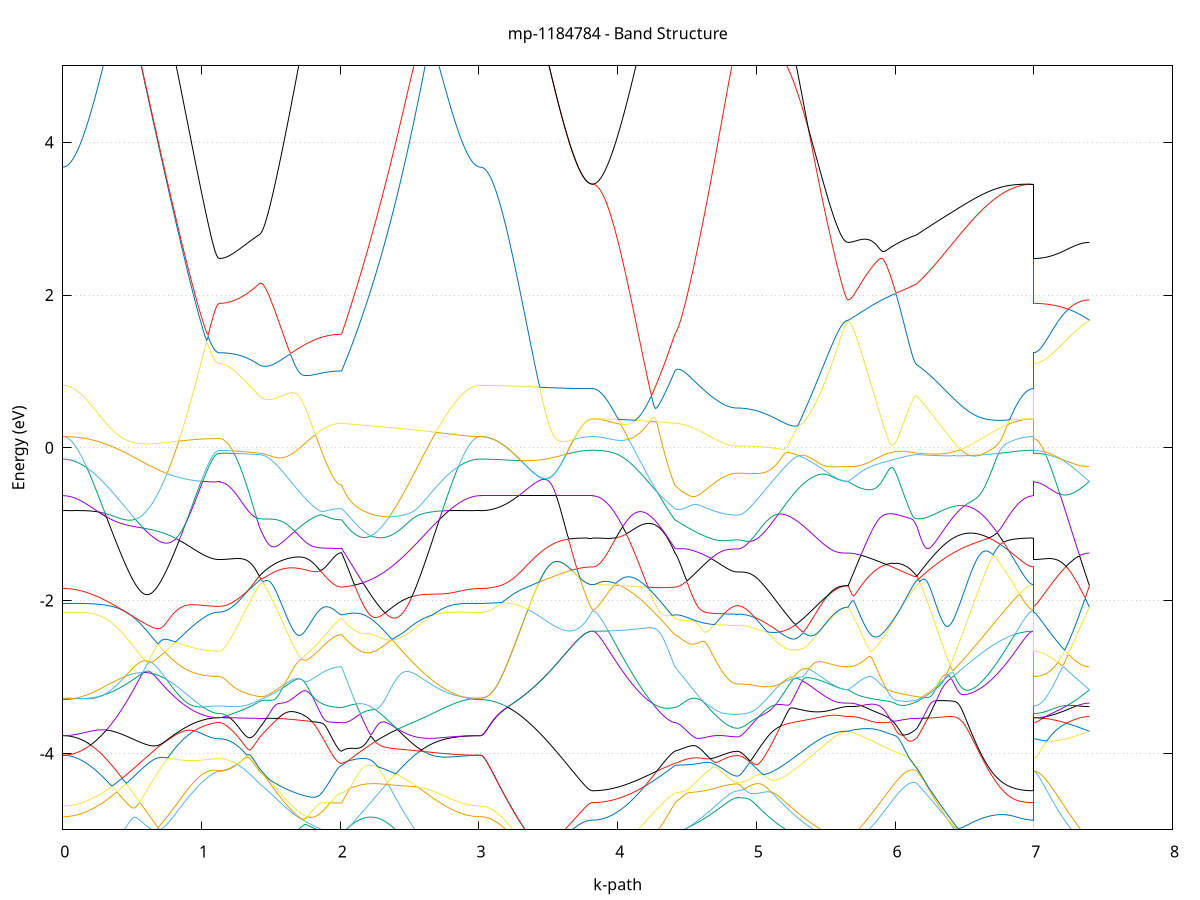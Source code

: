 set title 'mp-1184784 - Band Structure'
set xlabel 'k-path'
set ylabel 'Energy (eV)'
set grid y
set yrange [-5:5]
set terminal png size 800,600
set output 'mp-1184784_bands_gnuplot.png'
plot '-' using 1:2 with lines notitle, '-' using 1:2 with lines notitle, '-' using 1:2 with lines notitle, '-' using 1:2 with lines notitle, '-' using 1:2 with lines notitle, '-' using 1:2 with lines notitle, '-' using 1:2 with lines notitle, '-' using 1:2 with lines notitle, '-' using 1:2 with lines notitle, '-' using 1:2 with lines notitle, '-' using 1:2 with lines notitle, '-' using 1:2 with lines notitle, '-' using 1:2 with lines notitle, '-' using 1:2 with lines notitle, '-' using 1:2 with lines notitle, '-' using 1:2 with lines notitle, '-' using 1:2 with lines notitle, '-' using 1:2 with lines notitle, '-' using 1:2 with lines notitle, '-' using 1:2 with lines notitle, '-' using 1:2 with lines notitle, '-' using 1:2 with lines notitle, '-' using 1:2 with lines notitle, '-' using 1:2 with lines notitle, '-' using 1:2 with lines notitle, '-' using 1:2 with lines notitle, '-' using 1:2 with lines notitle, '-' using 1:2 with lines notitle, '-' using 1:2 with lines notitle, '-' using 1:2 with lines notitle, '-' using 1:2 with lines notitle, '-' using 1:2 with lines notitle, '-' using 1:2 with lines notitle, '-' using 1:2 with lines notitle, '-' using 1:2 with lines notitle, '-' using 1:2 with lines notitle, '-' using 1:2 with lines notitle, '-' using 1:2 with lines notitle, '-' using 1:2 with lines notitle, '-' using 1:2 with lines notitle, '-' using 1:2 with lines notitle, '-' using 1:2 with lines notitle, '-' using 1:2 with lines notitle, '-' using 1:2 with lines notitle, '-' using 1:2 with lines notitle, '-' using 1:2 with lines notitle, '-' using 1:2 with lines notitle, '-' using 1:2 with lines notitle, '-' using 1:2 with lines notitle, '-' using 1:2 with lines notitle, '-' using 1:2 with lines notitle, '-' using 1:2 with lines notitle, '-' using 1:2 with lines notitle, '-' using 1:2 with lines notitle, '-' using 1:2 with lines notitle, '-' using 1:2 with lines notitle, '-' using 1:2 with lines notitle, '-' using 1:2 with lines notitle, '-' using 1:2 with lines notitle, '-' using 1:2 with lines notitle, '-' using 1:2 with lines notitle, '-' using 1:2 with lines notitle, '-' using 1:2 with lines notitle, '-' using 1:2 with lines notitle
0.000000 -7.321935
0.009982 -7.321435
0.019964 -7.320035
0.029945 -7.317635
0.039927 -7.314335
0.049909 -7.310035
0.059891 -7.304835
0.069873 -7.298635
0.079854 -7.291535
0.089836 -7.283435
0.099818 -7.274435
0.109800 -7.264535
0.119782 -7.253635
0.129763 -7.241935
0.139745 -7.229235
0.149727 -7.215635
0.159709 -7.201135
0.169691 -7.185735
0.179672 -7.169535
0.189654 -7.152435
0.199636 -7.134435
0.209618 -7.115535
0.219599 -7.095835
0.229581 -7.075335
0.239563 -7.054035
0.249545 -7.031835
0.259527 -7.008935
0.269508 -6.985235
0.279490 -6.960735
0.289472 -6.935535
0.299454 -6.909535
0.309436 -6.882935
0.319417 -6.855535
0.329399 -6.827535
0.339381 -6.798835
0.349363 -6.769435
0.359345 -6.739535
0.369326 -6.709035
0.379308 -6.677935
0.389290 -6.646235
0.399272 -6.614135
0.409254 -6.581435
0.419235 -6.548335
0.429217 -6.514835
0.439199 -6.481035
0.449181 -6.446735
0.459163 -6.412235
0.469144 -6.377435
0.479126 -6.342435
0.489108 -6.307235
0.499090 -6.271935
0.509072 -6.236635
0.519053 -6.201335
0.529035 -6.166135
0.539017 -6.131035
0.548999 -6.096335
0.558980 -6.061935
0.568962 -6.027935
0.578944 -5.994635
0.588926 -5.962135
0.598908 -5.930435
0.608889 -5.899935
0.618871 -5.870635
0.628853 -5.842935
0.638835 -5.816935
0.648817 -5.792935
0.658798 -5.771235
0.668780 -5.751935
0.678762 -5.735335
0.688744 -5.721535
0.698726 -5.710635
0.708707 -5.702735
0.718689 -5.697635
0.728671 -5.695235
0.738653 -5.695435
0.748635 -5.697835
0.758616 -5.702235
0.768598 -5.708435
0.778580 -5.716235
0.788562 -5.725135
0.798544 -5.735135
0.808525 -5.746035
0.818507 -5.757435
0.828489 -5.769435
0.838471 -5.781835
0.848452 -5.794435
0.858434 -5.807135
0.868416 -5.819935
0.878398 -5.832635
0.888380 -5.845235
0.898361 -5.857735
0.908343 -5.869935
0.918325 -5.881835
0.928307 -5.893435
0.938289 -5.904735
0.948270 -5.915535
0.958252 -5.926035
0.968234 -5.935935
0.978216 -5.945435
0.988198 -5.954435
0.998179 -5.962835
1.008161 -5.970735
1.018143 -5.978035
1.028125 -5.984735
1.038107 -5.990835
1.048088 -5.996335
1.058070 -6.001235
1.068052 -6.005535
1.078034 -6.009135
1.088016 -6.012035
1.097997 -6.014435
1.107979 -6.016035
1.117961 -6.017035
1.127943 -6.017335
1.127943 -6.017335
1.137898 -6.017135
1.147853 -6.016535
1.157808 -6.015535
1.167763 -6.014235
1.177719 -6.012435
1.187674 -6.010235
1.197629 -6.007635
1.207584 -6.004635
1.217539 -6.001335
1.227495 -5.997535
1.237450 -5.993435
1.247405 -5.988935
1.257360 -5.984135
1.267315 -5.978935
1.277271 -5.973335
1.287226 -5.967435
1.297181 -5.961135
1.307136 -5.954535
1.317091 -5.947535
1.327046 -5.940235
1.337002 -5.932635
1.346957 -5.924735
1.356912 -5.916535
1.366867 -5.908035
1.376822 -5.899235
1.386778 -5.890235
1.396733 -5.880935
1.406688 -5.871335
1.416643 -5.861535
1.416643 -5.861535
1.426534 -5.854335
1.436424 -5.846735
1.446315 -5.838735
1.456205 -5.830135
1.466096 -5.821235
1.475987 -5.811835
1.485877 -5.802035
1.495768 -5.791735
1.505658 -5.781035
1.515549 -5.770035
1.525439 -5.758535
1.535330 -5.746635
1.545220 -5.734435
1.555111 -5.721835
1.565002 -5.708835
1.574892 -5.695535
1.584783 -5.681935
1.594673 -5.668035
1.604564 -5.653835
1.614454 -5.639435
1.624345 -5.624835
1.634236 -5.610035
1.644126 -5.595035
1.654017 -5.580035
1.663907 -5.564935
1.673798 -5.549835
1.683688 -5.534935
1.693579 -5.520035
1.703470 -5.505435
1.713360 -5.491135
1.723251 -5.477335
1.733141 -5.463935
1.743032 -5.451235
1.752922 -5.439235
1.762813 -5.428035
1.772703 -5.417835
1.782594 -5.408635
1.792485 -5.400535
1.802375 -5.393535
1.812266 -5.387635
1.822156 -5.382935
1.832047 -5.379135
1.841937 -5.376435
1.851828 -5.374535
1.861719 -5.373335
1.871609 -5.372835
1.881500 -5.372935
1.891390 -5.373435
1.901281 -5.374235
1.911171 -5.375235
1.921062 -5.376435
1.930953 -5.377635
1.940843 -5.378935
1.950734 -5.380135
1.960624 -5.381135
1.970515 -5.382135
1.980405 -5.382835
1.990296 -5.383435
2.000187 -5.383735
2.010077 -5.383835
2.010077 -5.383835
2.019995 -5.372735
2.029913 -5.362335
2.039831 -5.352635
2.049749 -5.343735
2.059667 -5.335735
2.069585 -5.328535
2.079503 -5.322435
2.089421 -5.317335
2.099339 -5.313235
2.109257 -5.310335
2.119175 -5.308535
2.129093 -5.308035
2.139011 -5.308735
2.148929 -5.310835
2.158847 -5.314235
2.168765 -5.319035
2.178683 -5.325335
2.188601 -5.333035
2.198519 -5.342235
2.208437 -5.352935
2.218355 -5.365135
2.228273 -5.378835
2.238191 -5.394135
2.248109 -5.410935
2.258027 -5.429135
2.267945 -5.448935
2.277863 -5.470135
2.287781 -5.492835
2.297699 -5.516835
2.307617 -5.542135
2.317535 -5.568735
2.327453 -5.596535
2.337371 -5.625535
2.347289 -5.655535
2.357207 -5.686535
2.367125 -5.718535
2.377043 -5.751335
2.386961 -5.784935
2.396879 -5.819135
2.406797 -5.854035
2.416715 -5.889435
2.426633 -5.925335
2.436551 -5.961535
2.446469 -5.998135
2.456387 -6.034935
2.466305 -6.071935
2.476223 -6.109035
2.486141 -6.146135
2.496059 -6.183335
2.505977 -6.220335
2.515895 -6.257335
2.525813 -6.294135
2.535731 -6.330735
2.545649 -6.367035
2.555567 -6.403035
2.565485 -6.438635
2.575403 -6.473935
2.585321 -6.508735
2.595239 -6.543135
2.605157 -6.577135
2.615075 -6.610435
2.624993 -6.643335
2.634911 -6.675635
2.644829 -6.707335
2.654747 -6.738335
2.664665 -6.768735
2.674583 -6.798535
2.684501 -6.827535
2.694419 -6.855935
2.704337 -6.883635
2.714255 -6.910535
2.724173 -6.936635
2.734091 -6.962035
2.744009 -6.986635
2.753927 -7.010435
2.763845 -7.033435
2.773763 -7.055635
2.783681 -7.076935
2.793599 -7.097435
2.803517 -7.117135
2.813435 -7.135835
2.823353 -7.153835
2.833271 -7.170835
2.843189 -7.187035
2.853107 -7.202335
2.863025 -7.216735
2.872943 -7.230135
2.882861 -7.242735
2.892779 -7.254435
2.902697 -7.265135
2.912615 -7.274935
2.922533 -7.283835
2.932451 -7.291835
2.942369 -7.298935
2.952287 -7.305035
2.962205 -7.310135
2.972123 -7.314435
2.982041 -7.317735
2.991959 -7.320035
3.001877 -7.321435
3.011795 -7.321935
3.011795 -7.321935
3.021758 -7.321435
3.031721 -7.320135
3.041684 -7.317835
3.051648 -7.314635
3.061611 -7.310435
3.071574 -7.305435
3.081537 -7.299435
3.091500 -7.292635
3.101463 -7.284835
3.111427 -7.276135
3.121390 -7.266635
3.131353 -7.256135
3.141316 -7.244735
3.151279 -7.232535
3.161242 -7.219435
3.171206 -7.205435
3.181169 -7.190635
3.191132 -7.174935
3.201095 -7.158435
3.211058 -7.141035
3.221021 -7.122935
3.230985 -7.103935
3.240948 -7.084135
3.250911 -7.063535
3.260874 -7.042235
3.270837 -7.020135
3.280800 -6.997335
3.290764 -6.973735
3.300727 -6.949535
3.310690 -6.924535
3.320653 -6.898935
3.330616 -6.872735
3.340579 -6.845935
3.350543 -6.818535
3.360506 -6.790635
3.370469 -6.762135
3.380432 -6.733235
3.390395 -6.703835
3.400358 -6.674135
3.410321 -6.644035
3.420285 -6.613735
3.430248 -6.583135
3.440211 -6.552435
3.450174 -6.521635
3.460137 -6.490735
3.470100 -6.460035
3.480064 -6.429535
3.490027 -6.399235
3.499990 -6.369435
3.509953 -6.340235
3.519916 -6.311635
3.529879 -6.283935
3.539843 -6.257335
3.549806 -6.231935
3.559769 -6.207935
3.569732 -6.185535
3.579695 -6.164835
3.589658 -6.146035
3.599622 -6.129335
3.609585 -6.114635
3.619548 -6.101935
3.629511 -6.091235
3.639474 -6.082435
3.649437 -6.075335
3.659401 -6.069735
3.669364 -6.065535
3.679327 -6.062435
3.689290 -6.060335
3.699253 -6.058935
3.709216 -6.058235
3.719179 -6.057935
3.729143 -6.058035
3.739106 -6.058335
3.749069 -6.058735
3.759032 -6.059335
3.768995 -6.059835
3.778958 -6.060435
3.788922 -6.060835
3.798885 -6.061135
3.808848 -6.061335
3.818811 -6.061435
3.818811 -6.061435
3.828702 -6.061135
3.838592 -6.060335
3.848483 -6.058935
3.858373 -6.057035
3.868264 -6.054535
3.878154 -6.051535
3.888045 -6.047935
3.897936 -6.043835
3.907826 -6.039235
3.917717 -6.034135
3.927607 -6.028435
3.937498 -6.022235
3.947388 -6.015535
3.957279 -6.008335
3.967170 -6.000635
3.977060 -5.992435
3.986951 -5.983735
3.996841 -5.974635
4.006732 -5.965035
4.016622 -5.955035
4.026513 -5.944535
4.036404 -5.933635
4.046294 -5.922335
4.056185 -5.910635
4.066075 -5.898535
4.075966 -5.886135
4.085856 -5.873335
4.095747 -5.860135
4.105638 -5.846635
4.115528 -5.832935
4.125419 -5.818835
4.135309 -5.804435
4.145200 -5.789835
4.155090 -5.775035
4.164981 -5.759935
4.174871 -5.744635
4.184762 -5.729135
4.194653 -5.713535
4.204543 -5.697735
4.214434 -5.681935
4.224324 -5.665935
4.234215 -5.649935
4.244105 -5.633835
4.253996 -5.617735
4.263887 -5.601635
4.273777 -5.585535
4.283668 -5.569535
4.293558 -5.553635
4.303449 -5.537835
4.313339 -5.522235
4.323230 -5.506835
4.333121 -5.491735
4.343011 -5.476835
4.352902 -5.462235
4.362792 -5.448035
4.372683 -5.434235
4.382573 -5.420835
4.392464 -5.407935
4.402354 -5.395635
4.412245 -5.383835
4.412245 -5.383835
4.422076 -5.378635
4.431906 -5.373335
4.441737 -5.367735
4.451568 -5.362035
4.461398 -5.356135
4.471229 -5.350035
4.481059 -5.343735
4.490890 -5.337335
4.500721 -5.330735
4.510551 -5.323935
4.520382 -5.317035
4.530213 -5.309935
4.540043 -5.302735
4.549874 -5.295435
4.559704 -5.287935
4.569535 -5.280435
4.579366 -5.272735
4.589196 -5.265035
4.599027 -5.257235
4.608858 -5.249335
4.618688 -5.241535
4.628519 -5.233635
4.638349 -5.225735
4.648180 -5.217835
4.658011 -5.210035
4.667841 -5.202335
4.677672 -5.194735
4.687503 -5.187235
4.697333 -5.179835
4.707164 -5.172635
4.716994 -5.165735
4.726825 -5.158935
4.736656 -5.152535
4.746486 -5.146435
4.756317 -5.140635
4.766148 -5.135135
4.775978 -5.130135
4.785809 -5.125535
4.795639 -5.121435
4.805470 -5.117735
4.815301 -5.114635
4.825131 -5.112035
4.834962 -5.109935
4.844793 -5.108535
4.854623 -5.107635
4.864454 -5.107335
4.864454 -5.107335
4.874423 -5.108335
4.884393 -5.111135
4.894363 -5.115835
4.904333 -5.122235
4.914302 -5.130135
4.924272 -5.139435
4.934242 -5.150035
4.944211 -5.161635
4.954181 -5.174135
4.964151 -5.187335
4.974120 -5.201135
4.984090 -5.215435
4.994060 -5.230135
5.004030 -5.245035
5.013999 -5.260135
5.023969 -5.275335
5.033939 -5.290635
5.043908 -5.305935
5.053878 -5.321235
5.063848 -5.336335
5.073817 -5.351435
5.083787 -5.366335
5.093757 -5.381135
5.103727 -5.395735
5.113696 -5.410135
5.123666 -5.424235
5.133636 -5.438235
5.143605 -5.451835
5.153575 -5.465335
5.163545 -5.478535
5.173514 -5.491435
5.183484 -5.504035
5.193454 -5.516435
5.203424 -5.528535
5.213393 -5.540335
5.223363 -5.551835
5.233333 -5.563035
5.243302 -5.573935
5.253272 -5.584635
5.263242 -5.595035
5.273211 -5.605035
5.283181 -5.614835
5.293151 -5.624335
5.303121 -5.633635
5.313090 -5.642535
5.323060 -5.651135
5.333030 -5.659535
5.342999 -5.667635
5.352969 -5.675435
5.362939 -5.682935
5.372908 -5.690135
5.382878 -5.697135
5.392848 -5.703835
5.402818 -5.710335
5.412787 -5.716435
5.422757 -5.722335
5.432727 -5.728035
5.442696 -5.733435
5.452666 -5.738535
5.462636 -5.743435
5.472605 -5.748035
5.482575 -5.752335
5.492545 -5.756435
5.502515 -5.760335
5.512484 -5.763935
5.522454 -5.767335
5.532424 -5.770435
5.542393 -5.773335
5.552363 -5.776035
5.562333 -5.778435
5.572302 -5.780635
5.582272 -5.782635
5.592242 -5.784335
5.602212 -5.785835
5.612181 -5.787035
5.622151 -5.788135
5.632121 -5.788935
5.642090 -5.789435
5.652060 -5.789835
5.662030 -5.789935
5.662030 -5.789935
5.671953 -5.790235
5.681876 -5.791235
5.691799 -5.792935
5.701722 -5.795335
5.711645 -5.798235
5.721568 -5.801835
5.731491 -5.805835
5.741414 -5.810435
5.751337 -5.815335
5.761260 -5.820635
5.771183 -5.826235
5.781106 -5.831935
5.791029 -5.837835
5.800952 -5.843835
5.810875 -5.849835
5.820798 -5.855735
5.830721 -5.861635
5.840644 -5.867335
5.850567 -5.872935
5.860490 -5.878235
5.870413 -5.883335
5.880337 -5.888035
5.890260 -5.892535
5.900183 -5.896635
5.910106 -5.900435
5.920029 -5.903835
5.929952 -5.906735
5.939875 -5.909335
5.949798 -5.911435
5.959721 -5.913135
5.969644 -5.914435
5.979567 -5.915235
5.989490 -5.915635
5.999413 -5.915535
6.009336 -5.915035
6.019259 -5.914135
6.029182 -5.912735
6.039105 -5.910935
6.049028 -5.908735
6.058951 -5.906135
6.068874 -5.903135
6.078797 -5.899735
6.088720 -5.896035
6.098643 -5.891935
6.108566 -5.887535
6.118489 -5.882835
6.128412 -5.877835
6.138336 -5.872635
6.148259 -5.867235
6.158182 -5.861535
6.158182 -5.861535
6.168173 -5.851535
6.178164 -5.841335
6.188155 -5.830835
6.198145 -5.820235
6.208136 -5.809535
6.218127 -5.798635
6.228118 -5.787635
6.238109 -5.776535
6.248100 -5.765435
6.258091 -5.754235
6.268082 -5.743035
6.278073 -5.731835
6.288064 -5.720735
6.298055 -5.709635
6.308046 -5.698735
6.318037 -5.687935
6.328028 -5.677335
6.338019 -5.667035
6.348010 -5.657035
6.358001 -5.647335
6.367992 -5.638135
6.377983 -5.629435
6.387974 -5.621235
6.397965 -5.613635
6.407956 -5.606835
6.417947 -5.600835
6.427938 -5.595735
6.437929 -5.591635
6.447920 -5.588635
6.457911 -5.586735
6.467902 -5.586135
6.477893 -5.586835
6.487884 -5.588835
6.497875 -5.592135
6.507866 -5.596835
6.517857 -5.602835
6.527848 -5.610135
6.537839 -5.618535
6.547830 -5.628135
6.557821 -5.638635
6.567812 -5.649935
6.577803 -5.662035
6.587794 -5.674735
6.597785 -5.687935
6.607776 -5.701635
6.617767 -5.715535
6.627758 -5.729735
6.637749 -5.744035
6.647740 -5.758435
6.657731 -5.772935
6.667722 -5.787235
6.677713 -5.801535
6.687704 -5.815735
6.697694 -5.829635
6.707685 -5.843435
6.717676 -5.856935
6.727667 -5.870135
6.737658 -5.883035
6.747649 -5.895635
6.757640 -5.907835
6.767631 -5.919735
6.777622 -5.931235
6.787613 -5.942235
6.797604 -5.952935
6.807595 -5.963135
6.817586 -5.972935
6.827577 -5.982235
6.837568 -5.991035
6.847559 -5.999335
6.857550 -6.007235
6.867541 -6.014535
6.877532 -6.021435
6.887523 -6.027735
6.897514 -6.033535
6.907505 -6.038835
6.917496 -6.043535
6.927487 -6.047735
6.937478 -6.051335
6.947469 -6.054435
6.957460 -6.056935
6.967451 -6.058935
6.977442 -6.060335
6.987433 -6.061135
6.997424 -6.061435
6.997424 -6.017335
7.007266 -6.017135
7.017107 -6.016435
7.026949 -6.015335
7.036791 -6.013735
7.046632 -6.011735
7.056474 -6.009235
7.066316 -6.006235
7.076157 -6.002935
7.085999 -5.999135
7.095841 -5.994835
7.105682 -5.990235
7.115524 -5.985135
7.125365 -5.979735
7.135207 -5.973835
7.145049 -5.967635
7.154890 -5.961035
7.164732 -5.954135
7.174574 -5.946835
7.184415 -5.939335
7.194257 -5.931435
7.204099 -5.923335
7.213940 -5.915035
7.223782 -5.906535
7.233624 -5.897835
7.243465 -5.889035
7.253307 -5.880235
7.263149 -5.871335
7.272990 -5.862535
7.282832 -5.853935
7.292674 -5.845335
7.302515 -5.837135
7.312357 -5.829235
7.322199 -5.821835
7.332040 -5.814935
7.341882 -5.808735
7.351724 -5.803235
7.361565 -5.798535
7.371407 -5.794835
7.381249 -5.792135
7.391090 -5.790435
7.400932 -5.789935
e
0.000000 -5.874835
0.009982 -5.874535
0.019964 -5.873635
0.029945 -5.872035
0.039927 -5.869835
0.049909 -5.867135
0.059891 -5.863735
0.069873 -5.859835
0.079854 -5.855235
0.089836 -5.850135
0.099818 -5.844535
0.109800 -5.838335
0.119782 -5.831635
0.129763 -5.824435
0.139745 -5.816735
0.149727 -5.808535
0.159709 -5.799935
0.169691 -5.790935
0.179672 -5.781535
0.189654 -5.771735
0.199636 -5.761635
0.209618 -5.751135
0.219599 -5.740235
0.229581 -5.729135
0.239563 -5.717735
0.249545 -5.706035
0.259527 -5.694135
0.269508 -5.681935
0.279490 -5.669535
0.289472 -5.656835
0.299454 -5.643935
0.309436 -5.630835
0.319417 -5.617435
0.329399 -5.603835
0.339381 -5.590135
0.349363 -5.576135
0.359345 -5.561835
0.369326 -5.547435
0.379308 -5.532735
0.389290 -5.517935
0.399272 -5.502835
0.409254 -5.487535
0.419235 -5.471935
0.429217 -5.456235
0.439199 -5.440235
0.449181 -5.424035
0.459163 -5.407635
0.469144 -5.390935
0.479126 -5.374035
0.489108 -5.356935
0.499090 -5.339635
0.509072 -5.322135
0.519053 -5.304335
0.529035 -5.286335
0.539017 -5.268135
0.548999 -5.249735
0.558980 -5.231135
0.568962 -5.212235
0.578944 -5.193135
0.588926 -5.173935
0.598908 -5.154435
0.608889 -5.134735
0.618871 -5.114835
0.628853 -5.094635
0.638835 -5.074335
0.648817 -5.053835
0.658798 -5.033035
0.668780 -5.012135
0.678762 -5.004935
0.688744 -5.002435
0.698726 -4.998635
0.708707 -5.022235
0.718689 -5.045635
0.728671 -5.068635
0.738653 -5.091435
0.748635 -5.113835
0.758616 -5.135935
0.768598 -5.157635
0.778580 -5.179035
0.788562 -5.200035
0.798544 -5.220535
0.808525 -5.240735
0.818507 -5.260435
0.828489 -5.279635
0.838471 -5.298435
0.848452 -5.316735
0.858434 -5.334535
0.868416 -5.351735
0.878398 -5.368535
0.888380 -5.384635
0.898361 -5.400335
0.908343 -5.415335
0.918325 -5.429835
0.928307 -5.443735
0.938289 -5.457035
0.948270 -5.469735
0.958252 -5.481735
0.968234 -5.493135
0.978216 -5.503935
0.988198 -5.514035
0.998179 -5.523435
1.008161 -5.532235
1.018143 -5.540335
1.028125 -5.547735
1.038107 -5.554535
1.048088 -5.560535
1.058070 -5.565835
1.068052 -5.570535
1.078034 -5.574435
1.088016 -5.577635
1.097997 -5.580135
1.107979 -5.581935
1.117961 -5.583035
1.127943 -5.583335
1.127943 -5.583335
1.137898 -5.583135
1.147853 -5.582535
1.157808 -5.581435
1.167763 -5.579935
1.177719 -5.578035
1.187674 -5.575735
1.197629 -5.572935
1.207584 -5.569735
1.217539 -5.566135
1.227495 -5.562135
1.237450 -5.557735
1.247405 -5.552935
1.257360 -5.547635
1.267315 -5.542035
1.277271 -5.536035
1.287226 -5.529635
1.297181 -5.522835
1.307136 -5.515635
1.317091 -5.508135
1.327046 -5.500235
1.337002 -5.491935
1.346957 -5.483335
1.356912 -5.474335
1.366867 -5.465035
1.376822 -5.455435
1.386778 -5.445535
1.396733 -5.435235
1.406688 -5.424735
1.416643 -5.413835
1.416643 -5.413835
1.426534 -5.405935
1.436424 -5.397435
1.446315 -5.388535
1.456205 -5.379035
1.466096 -5.369035
1.475987 -5.358635
1.485877 -5.347635
1.495768 -5.336135
1.505658 -5.324235
1.515549 -5.311735
1.525439 -5.298835
1.535330 -5.285435
1.545220 -5.271535
1.555111 -5.257135
1.565002 -5.242235
1.574892 -5.226935
1.584783 -5.211135
1.594673 -5.194935
1.604564 -5.178235
1.614454 -5.161035
1.624345 -5.143535
1.634236 -5.125535
1.644126 -5.107135
1.654017 -5.088435
1.663907 -5.069335
1.673798 -5.050035
1.683688 -5.030535
1.693579 -5.011035
1.703470 -4.991735
1.713360 -4.973135
1.723251 -4.956235
1.733141 -4.943135
1.743032 -4.936335
1.752922 -4.936335
1.762813 -4.940835
1.772703 -4.947735
1.782594 -4.955535
1.792485 -4.963735
1.802375 -4.971935
1.812266 -4.980135
1.822156 -4.988035
1.832047 -4.995635
1.841937 -5.002935
1.851828 -5.009935
1.861719 -5.016435
1.871609 -5.022635
1.881500 -5.028435
1.891390 -5.033835
1.901281 -5.038835
1.911171 -5.043335
1.921062 -5.047535
1.930953 -5.051235
1.940843 -5.054535
1.950734 -5.057335
1.960624 -5.059735
1.970515 -5.061735
1.980405 -5.063235
1.990296 -5.064335
2.000187 -5.065035
2.010077 -5.065235
2.010077 -5.065235
2.019995 -5.046735
2.029913 -5.027935
2.039831 -5.009035
2.049749 -4.989935
2.059667 -4.970635
2.069585 -4.952135
2.079503 -4.938035
2.089421 -4.924635
2.099339 -4.912035
2.109257 -4.900335
2.119175 -4.889435
2.129093 -4.879435
2.139011 -4.870335
2.148929 -4.862135
2.158847 -4.854935
2.168765 -4.848835
2.178683 -4.843635
2.188601 -4.839535
2.198519 -4.836535
2.208437 -4.834635
2.218355 -4.833735
2.228273 -4.834035
2.238191 -4.835335
2.248109 -4.837835
2.258027 -4.841335
2.267945 -4.846035
2.277863 -4.851735
2.287781 -4.858535
2.297699 -4.866335
2.307617 -4.875235
2.317535 -4.885035
2.327453 -4.895835
2.337371 -4.907635
2.347289 -4.920235
2.357207 -4.933635
2.367125 -4.947935
2.377043 -4.962935
2.386961 -4.978635
2.396879 -4.995035
2.406797 -5.011935
2.416715 -5.029535
2.426633 -5.047535
2.436551 -5.066035
2.446469 -5.085035
2.456387 -5.104335
2.466305 -5.123935
2.476223 -5.143835
2.486141 -5.163935
2.496059 -5.184235
2.505977 -5.204735
2.515895 -5.225335
2.525813 -5.246035
2.535731 -5.266735
2.545649 -5.287435
2.555567 -5.308135
2.565485 -5.328735
2.575403 -5.349235
2.585321 -5.369735
2.595239 -5.389935
2.605157 -5.410035
2.615075 -5.429935
2.624993 -5.449635
2.634911 -5.469035
2.644829 -5.488135
2.654747 -5.507035
2.664665 -5.525535
2.674583 -5.543735
2.684501 -5.561635
2.694419 -5.579135
2.704337 -5.596235
2.714255 -5.612935
2.724173 -5.629235
2.734091 -5.645035
2.744009 -5.660535
2.753927 -5.675435
2.763845 -5.689935
2.773763 -5.703935
2.783681 -5.717435
2.793599 -5.730435
2.803517 -5.742935
2.813435 -5.754935
2.823353 -5.766435
2.833271 -5.777335
2.843189 -5.787635
2.853107 -5.797535
2.863025 -5.806735
2.872943 -5.815435
2.882861 -5.823535
2.892779 -5.831035
2.902697 -5.838035
2.912615 -5.844335
2.922533 -5.850135
2.932451 -5.855335
2.942369 -5.859835
2.952287 -5.863835
2.962205 -5.867135
2.972123 -5.869935
2.982041 -5.872035
2.991959 -5.873635
3.001877 -5.874535
3.011795 -5.874835
3.011795 -5.874835
3.021758 -5.874535
3.031721 -5.873735
3.041684 -5.872435
3.051648 -5.870635
3.061611 -5.868235
3.071574 -5.865435
3.081537 -5.861935
3.091500 -5.858035
3.101463 -5.853635
3.111427 -5.848635
3.121390 -5.843135
3.131353 -5.837135
3.141316 -5.830635
3.151279 -5.823635
3.161242 -5.816135
3.171206 -5.808235
3.181169 -5.799735
3.191132 -5.790735
3.201095 -5.781335
3.211058 -5.771435
3.221021 -5.761135
3.230985 -5.750335
3.240948 -5.739035
3.250911 -5.727335
3.260874 -5.715135
3.270837 -5.702635
3.280800 -5.689635
3.290764 -5.676235
3.300727 -5.662535
3.310690 -5.648335
3.320653 -5.633835
3.330616 -5.619035
3.340579 -5.603835
3.350543 -5.588435
3.360506 -5.572735
3.370469 -5.556735
3.380432 -5.540735
3.390395 -5.524635
3.400358 -5.508735
3.410321 -5.493635
3.420285 -5.480335
3.430248 -5.471735
3.440211 -5.471735
3.450174 -5.479535
3.460137 -5.490735
3.470100 -5.503035
3.480064 -5.515235
3.490027 -5.533235
3.499990 -5.551935
3.509953 -5.570135
3.519916 -5.587935
3.529879 -5.605235
3.539843 -5.622135
3.549806 -5.638535
3.559769 -5.654335
3.569732 -5.669735
3.579695 -5.684535
3.589658 -5.698835
3.599622 -5.712535
3.609585 -5.725735
3.619548 -5.738435
3.629511 -5.750535
3.639474 -5.762035
3.649437 -5.772935
3.659401 -5.783235
3.669364 -5.792935
3.679327 -5.802035
3.689290 -5.810635
3.699253 -5.818535
3.709216 -5.825835
3.719179 -5.832435
3.729143 -5.838535
3.739106 -5.843935
3.749069 -5.848735
3.759032 -5.852835
3.768995 -5.856435
3.778958 -5.859335
3.788922 -5.861535
3.798885 -5.863135
3.808848 -5.864135
3.818811 -5.864435
3.818811 -5.864435
3.828702 -5.864135
3.838592 -5.863335
3.848483 -5.861835
3.858373 -5.859935
3.868264 -5.857335
3.878154 -5.854235
3.888045 -5.850635
3.897936 -5.846435
3.907826 -5.841635
3.917717 -5.836235
3.927607 -5.830435
3.937498 -5.823935
3.947388 -5.816935
3.957279 -5.809435
3.967170 -5.801335
3.977060 -5.792735
3.986951 -5.783635
3.996841 -5.773935
4.006732 -5.763735
4.016622 -5.753035
4.026513 -5.741835
4.036404 -5.730035
4.046294 -5.717835
4.056185 -5.705035
4.066075 -5.691835
4.075966 -5.678135
4.085856 -5.663935
4.095747 -5.649335
4.105638 -5.634235
4.115528 -5.618735
4.125419 -5.602835
4.135309 -5.586435
4.145200 -5.569735
4.155090 -5.552635
4.164981 -5.535135
4.174871 -5.517335
4.184762 -5.499135
4.194653 -5.480735
4.204543 -5.461935
4.214434 -5.442935
4.224324 -5.423635
4.234215 -5.404135
4.244105 -5.384535
4.253996 -5.364635
4.263887 -5.344635
4.273777 -5.324535
4.283668 -5.304335
4.293558 -5.284135
4.303449 -5.263835
4.313339 -5.243635
4.323230 -5.223435
4.333121 -5.205835
4.343011 -5.189035
4.352902 -5.172035
4.362792 -5.154735
4.372683 -5.137235
4.382573 -5.119635
4.392464 -5.101635
4.402354 -5.083535
4.412245 -5.065235
4.412245 -5.065235
4.422076 -5.056835
4.431906 -5.048035
4.441737 -5.038835
4.451568 -5.029335
4.461398 -5.019435
4.471229 -5.009235
4.481059 -4.998735
4.490890 -4.987835
4.500721 -4.976635
4.510551 -4.967435
4.520382 -4.958635
4.530213 -4.949635
4.540043 -4.940435
4.549874 -4.931035
4.559704 -4.921535
4.569535 -4.911735
4.579366 -4.901735
4.589196 -4.891535
4.599027 -4.881135
4.608858 -4.870435
4.618688 -4.859635
4.628519 -4.848535
4.638349 -4.837235
4.648180 -4.825635
4.658011 -4.813935
4.667841 -4.801935
4.677672 -4.789735
4.687503 -4.777335
4.697333 -4.764835
4.707164 -4.752035
4.716994 -4.739235
4.726825 -4.726235
4.736656 -4.713135
4.746486 -4.699935
4.756317 -4.686835
4.766148 -4.673735
4.775978 -4.660835
4.785809 -4.648135
4.795639 -4.635835
4.805470 -4.624035
4.815301 -4.613035
4.825131 -4.603235
4.834962 -4.594935
4.844793 -4.588435
4.854623 -4.584335
4.864454 -4.582935
4.864454 -4.582935
4.874423 -4.582935
4.884393 -4.583035
4.894363 -4.583235
4.904333 -4.583735
4.914302 -4.584735
4.924272 -4.586835
4.934242 -4.590535
4.944211 -4.596835
4.954181 -4.606335
4.964151 -4.618735
4.974120 -4.633535
4.984090 -4.649735
4.994060 -4.666835
5.004030 -4.684235
5.013999 -4.701835
5.023969 -4.719435
5.033939 -4.736835
5.043908 -4.754135
5.053878 -4.771135
5.063848 -4.787935
5.073817 -4.804335
5.083787 -4.820435
5.093757 -4.836235
5.103727 -4.851635
5.113696 -4.866735
5.123666 -4.881535
5.133636 -4.895835
5.143605 -4.909935
5.153575 -4.923535
5.163545 -4.936835
5.173514 -4.949735
5.183484 -4.962235
5.193454 -4.974435
5.203424 -4.986235
5.213393 -4.997735
5.223363 -5.008835
5.233333 -5.019535
5.243302 -5.029835
5.253272 -5.039835
5.263242 -5.049435
5.273211 -5.058635
5.283181 -5.067535
5.293151 -5.076035
5.303121 -5.084235
5.313090 -5.092035
5.323060 -5.099435
5.333030 -5.106535
5.342999 -5.113335
5.352969 -5.119635
5.362939 -5.125735
5.372908 -5.131335
5.382878 -5.136635
5.392848 -5.141635
5.402818 -5.146235
5.412787 -5.150535
5.422757 -5.154435
5.432727 -5.158035
5.442696 -5.161335
5.452666 -5.164135
5.462636 -5.166735
5.472605 -5.168935
5.482575 -5.170835
5.492545 -5.172335
5.502515 -5.173535
5.512484 -5.174335
5.522454 -5.174835
5.532424 -5.175035
5.542393 -5.174835
5.552363 -5.174435
5.562333 -5.173535
5.572302 -5.172435
5.582272 -5.170935
5.592242 -5.169235
5.602212 -5.167135
5.612181 -5.164735
5.622151 -5.162235
5.632121 -5.159435
5.642090 -5.156635
5.652060 -5.154335
5.662030 -5.153335
5.662030 -5.153335
5.671953 -5.156535
5.681876 -5.172535
5.691799 -5.188735
5.701722 -5.204535
5.711645 -5.219735
5.721568 -5.234535
5.731491 -5.248735
5.741414 -5.262535
5.751337 -5.275735
5.761260 -5.288535
5.771183 -5.300735
5.781106 -5.312535
5.791029 -5.323835
5.800952 -5.334635
5.810875 -5.344935
5.820798 -5.354835
5.830721 -5.364235
5.840644 -5.373135
5.850567 -5.381535
5.860490 -5.389535
5.870413 -5.397035
5.880337 -5.404135
5.890260 -5.410635
5.900183 -5.416835
5.910106 -5.422535
5.920029 -5.427735
5.929952 -5.432535
5.939875 -5.436835
5.949798 -5.440635
5.959721 -5.444135
5.969644 -5.447035
5.979567 -5.449535
5.989490 -5.451535
5.999413 -5.453135
6.009336 -5.454235
6.019259 -5.454935
6.029182 -5.455135
6.039105 -5.454835
6.049028 -5.454035
6.058951 -5.452835
6.068874 -5.451135
6.078797 -5.448935
6.088720 -5.446335
6.098643 -5.443135
6.108566 -5.439535
6.118489 -5.435335
6.128412 -5.430735
6.138336 -5.425635
6.148259 -5.420035
6.158182 -5.413835
6.158182 -5.413835
6.168173 -5.402735
6.178164 -5.391335
6.188155 -5.379635
6.198145 -5.367835
6.208136 -5.355635
6.218127 -5.343335
6.228118 -5.330835
6.238109 -5.318135
6.248100 -5.305235
6.258091 -5.292235
6.268082 -5.279135
6.278073 -5.265835
6.288064 -5.252535
6.298055 -5.239135
6.308046 -5.225735
6.318037 -5.212235
6.328028 -5.198835
6.338019 -5.185435
6.348010 -5.172135
6.358001 -5.158935
6.367992 -5.145935
6.377983 -5.133135
6.387974 -5.120635
6.397965 -5.108735
6.407956 -5.097435
6.417947 -5.087235
6.427938 -5.078635
6.437929 -5.072935
6.447920 -5.071535
6.457911 -5.082035
6.467902 -5.108635
6.477893 -5.134835
6.487884 -5.160835
6.497875 -5.186335
6.507866 -5.211535
6.517857 -5.236435
6.527848 -5.260835
6.537839 -5.284935
6.547830 -5.308635
6.557821 -5.331835
6.567812 -5.354635
6.577803 -5.377135
6.587794 -5.399035
6.597785 -5.420635
6.607776 -5.441735
6.617767 -5.462335
6.627758 -5.482535
6.637749 -5.502335
6.647740 -5.521535
6.657731 -5.540335
6.667722 -5.558635
6.677713 -5.576435
6.687704 -5.593735
6.697694 -5.610535
6.707685 -5.626935
6.717676 -5.642735
6.727667 -5.657935
6.737658 -5.672735
6.747649 -5.687035
6.757640 -5.700735
6.767631 -5.713935
6.777622 -5.726535
6.787613 -5.738735
6.797604 -5.750235
6.807595 -5.761335
6.817586 -5.771835
6.827577 -5.781735
6.837568 -5.791135
6.847559 -5.799935
6.857550 -5.808235
6.867541 -5.815935
6.877532 -5.823035
6.887523 -5.829635
6.897514 -5.835635
6.907505 -5.841135
6.917496 -5.846035
6.927487 -5.850335
6.937478 -5.854035
6.947469 -5.857235
6.957460 -5.859835
6.967451 -5.861835
6.977442 -5.863235
6.987433 -5.864135
6.997424 -5.864435
6.997424 -5.583335
7.007266 -5.583135
7.017107 -5.582235
7.026949 -5.580935
7.036791 -5.579035
7.046632 -5.576535
7.056474 -5.573535
7.066316 -5.570035
7.076157 -5.565935
7.085999 -5.561235
7.095841 -5.556135
7.105682 -5.550435
7.115524 -5.544135
7.125365 -5.537335
7.135207 -5.530035
7.145049 -5.522135
7.154890 -5.513735
7.164732 -5.504835
7.174574 -5.495335
7.184415 -5.485335
7.194257 -5.474835
7.204099 -5.463835
7.213940 -5.452235
7.223782 -5.440135
7.233624 -5.427535
7.243465 -5.414435
7.253307 -5.400835
7.263149 -5.386735
7.272990 -5.372135
7.282832 -5.357035
7.292674 -5.341335
7.302515 -5.325235
7.312357 -5.308635
7.322199 -5.291535
7.332040 -5.274035
7.341882 -5.255935
7.351724 -5.237435
7.361565 -5.218435
7.371407 -5.199035
7.381249 -5.179135
7.391090 -5.158835
7.400932 -5.153335
e
0.000000 -5.638635
0.009982 -5.638335
0.019964 -5.637535
0.029945 -5.636035
0.039927 -5.634035
0.049909 -5.631335
0.059891 -5.628135
0.069873 -5.624335
0.079854 -5.619835
0.089836 -5.614835
0.099818 -5.609135
0.109800 -5.602835
0.119782 -5.595835
0.129763 -5.588235
0.139745 -5.579935
0.149727 -5.570935
0.159709 -5.561335
0.169691 -5.550935
0.179672 -5.539835
0.189654 -5.528035
0.199636 -5.515535
0.209618 -5.502235
0.219599 -5.488235
0.229581 -5.473435
0.239563 -5.457935
0.249545 -5.441735
0.259527 -5.424635
0.269508 -5.406935
0.279490 -5.388435
0.289472 -5.369235
0.299454 -5.349235
0.309436 -5.328635
0.319417 -5.307335
0.329399 -5.285335
0.339381 -5.262735
0.349363 -5.239535
0.359345 -5.215735
0.369326 -5.191435
0.379308 -5.166535
0.389290 -5.141135
0.399272 -5.115335
0.409254 -5.089035
0.419235 -5.062435
0.429217 -5.035535
0.439199 -5.008435
0.449181 -4.981235
0.459163 -4.954135
0.469144 -4.927335
0.479126 -4.901335
0.489108 -4.876935
0.499090 -4.855735
0.509072 -4.840935
0.519053 -4.835535
0.529035 -4.839935
0.539017 -4.850635
0.548999 -4.864735
0.558980 -4.880235
0.568962 -4.896235
0.578944 -4.912135
0.588926 -4.927635
0.598908 -4.942435
0.608889 -4.956135
0.618871 -4.968735
0.628853 -4.979835
0.638835 -4.989135
0.648817 -4.996635
0.658798 -5.001835
0.668780 -5.004635
0.678762 -4.990835
0.688744 -4.974735
0.698726 -4.997135
0.708707 -4.989135
0.718689 -4.978335
0.728671 -4.965135
0.738653 -4.949635
0.748635 -4.932035
0.758616 -4.912735
0.768598 -4.892135
0.778580 -4.870235
0.788562 -4.847635
0.798544 -4.824335
0.808525 -4.800635
0.818507 -4.776635
0.828489 -4.752635
0.838471 -4.728735
0.848452 -4.704935
0.858434 -4.681335
0.868416 -4.658035
0.878398 -4.634935
0.888380 -4.612235
0.898361 -4.589935
0.908343 -4.567935
0.918325 -4.546335
0.928307 -4.525035
0.938289 -4.504235
0.948270 -4.483835
0.958252 -4.463935
0.968234 -4.444435
0.978216 -4.425435
0.988198 -4.406935
0.998179 -4.389135
1.008161 -4.371835
1.018143 -4.355135
1.028125 -4.339235
1.038107 -4.324035
1.048088 -4.309535
1.058070 -4.296035
1.068052 -4.283335
1.078034 -4.271735
1.088016 -4.261135
1.097997 -4.251635
1.107979 -4.243335
1.117961 -4.236435
1.127943 -4.232535
1.127943 -4.232535
1.137898 -4.232035
1.147853 -4.230435
1.157808 -4.227735
1.167763 -4.224135
1.177719 -4.219335
1.187674 -4.213535
1.197629 -4.206735
1.207584 -4.198835
1.217539 -4.189935
1.227495 -4.180035
1.237450 -4.169135
1.247405 -4.157135
1.257360 -4.144135
1.267315 -4.154435
1.277271 -4.166435
1.287226 -4.179035
1.297181 -4.192435
1.307136 -4.206335
1.317091 -4.220935
1.327046 -4.236035
1.337002 -4.251735
1.346957 -4.267935
1.356912 -4.284735
1.366867 -4.301935
1.376822 -4.319535
1.386778 -4.337635
1.396733 -4.356135
1.406688 -4.375035
1.416643 -4.394235
1.416643 -4.394235
1.426534 -4.408035
1.436424 -4.422435
1.446315 -4.437235
1.456205 -4.452435
1.466096 -4.468135
1.475987 -4.484235
1.485877 -4.500635
1.495768 -4.517335
1.505658 -4.534135
1.515549 -4.551135
1.525439 -4.568235
1.535330 -4.585335
1.545220 -4.602435
1.555111 -4.619535
1.565002 -4.636435
1.574892 -4.653235
1.584783 -4.669835
1.594673 -4.686135
1.604564 -4.702335
1.614454 -4.718135
1.624345 -4.733735
1.634236 -4.748935
1.644126 -4.763835
1.654017 -4.778335
1.663907 -4.792435
1.673798 -4.805935
1.683688 -4.818935
1.693579 -4.831135
1.703470 -4.842435
1.713360 -4.852135
1.723251 -4.860235
1.733141 -4.872235
1.743032 -4.883435
1.752922 -4.894035
1.762813 -4.904135
1.772703 -4.913835
1.782594 -4.923335
1.792485 -4.932635
1.802375 -4.941835
1.812266 -4.950935
1.822156 -4.959735
1.832047 -4.968335
1.841937 -4.976635
1.851828 -4.984535
1.861719 -4.992135
1.871609 -4.999335
1.881500 -5.006135
1.891390 -5.012435
1.901281 -5.018335
1.911171 -5.023735
1.921062 -5.028635
1.930953 -5.033035
1.940843 -5.037035
1.950734 -5.040435
1.960624 -5.043335
1.970515 -5.045635
1.980405 -5.047535
1.990296 -5.048835
2.000187 -5.049635
2.010077 -5.049935
2.010077 -5.049935
2.019995 -5.032235
2.029913 -5.015035
2.039831 -4.998435
2.049749 -4.982335
2.059667 -4.966935
2.069585 -4.951135
2.079503 -4.931535
2.089421 -4.911835
2.099339 -4.891935
2.109257 -4.871935
2.119175 -4.851735
2.129093 -4.831435
2.139011 -4.811035
2.148929 -4.790535
2.158847 -4.769935
2.168765 -4.749335
2.178683 -4.728535
2.188601 -4.707735
2.198519 -4.686835
2.208437 -4.665935
2.218355 -4.644935
2.228273 -4.623935
2.238191 -4.602935
2.248109 -4.581835
2.258027 -4.560835
2.267945 -4.539835
2.277863 -4.518835
2.287781 -4.497835
2.297699 -4.476935
2.307617 -4.456035
2.317535 -4.435235
2.327453 -4.414535
2.337371 -4.407035
2.347289 -4.409135
2.357207 -4.442135
2.367125 -4.475135
2.377043 -4.507935
2.386961 -4.540635
2.396879 -4.573135
2.406797 -4.605335
2.416715 -4.637235
2.426633 -4.668835
2.436551 -4.700035
2.446469 -4.730935
2.456387 -4.761335
2.466305 -4.791335
2.476223 -4.820935
2.486141 -4.850135
2.496059 -4.878735
2.505977 -4.906935
2.515895 -4.934735
2.525813 -4.961935
2.535731 -4.988735
2.545649 -5.015035
2.555567 -5.040735
2.565485 -5.066035
2.575403 -5.090835
2.585321 -5.115035
2.595239 -5.138735
2.605157 -5.161935
2.615075 -5.184635
2.624993 -5.206835
2.634911 -5.228435
2.644829 -5.249535
2.654747 -5.270035
2.664665 -5.290035
2.674583 -5.309535
2.684501 -5.328435
2.694419 -5.346835
2.704337 -5.364635
2.714255 -5.381935
2.724173 -5.398635
2.734091 -5.414835
2.744009 -5.430435
2.753927 -5.445535
2.763845 -5.460035
2.773763 -5.473935
2.783681 -5.487335
2.793599 -5.500135
2.803517 -5.512435
2.813435 -5.524135
2.823353 -5.535235
2.833271 -5.545835
2.843189 -5.555835
2.853107 -5.565335
2.863025 -5.574135
2.872943 -5.582435
2.882861 -5.590235
2.892779 -5.597435
2.902697 -5.603935
2.912615 -5.610035
2.922533 -5.615435
2.932451 -5.620335
2.942369 -5.624635
2.952287 -5.628335
2.962205 -5.631535
2.972123 -5.634035
2.982041 -5.636135
2.991959 -5.637535
3.001877 -5.638435
3.011795 -5.638635
3.011795 -5.638635
3.021758 -5.638535
3.031721 -5.637935
3.041684 -5.637035
3.051648 -5.635735
3.061611 -5.634035
3.071574 -5.631935
3.081537 -5.629535
3.091500 -5.626735
3.101463 -5.623635
3.111427 -5.620135
3.121390 -5.616235
3.131353 -5.611935
3.141316 -5.607335
3.151279 -5.602335
3.161242 -5.597035
3.171206 -5.591235
3.181169 -5.585235
3.191132 -5.578735
3.201095 -5.572035
3.211058 -5.564835
3.221021 -5.557335
3.230985 -5.549535
3.240948 -5.541335
3.250911 -5.532735
3.260874 -5.523835
3.270837 -5.514535
3.280800 -5.504935
3.290764 -5.495035
3.300727 -5.484735
3.310690 -5.474135
3.320653 -5.463235
3.330616 -5.451935
3.340579 -5.440335
3.350543 -5.428435
3.360506 -5.416135
3.370469 -5.403535
3.380432 -5.390735
3.390395 -5.377535
3.400358 -5.375835
3.410321 -5.391235
3.420285 -5.404135
3.430248 -5.413035
3.440211 -5.433935
3.450174 -5.454535
3.460137 -5.474835
3.470100 -5.494735
3.480064 -5.514135
3.490027 -5.527035
3.499990 -5.538135
3.509953 -5.548335
3.519916 -5.557335
3.529879 -5.565235
3.539843 -5.571635
3.549806 -5.576535
3.559769 -5.579835
3.569732 -5.581235
3.579695 -5.580835
3.589658 -5.578335
3.599622 -5.573935
3.609585 -5.567535
3.619548 -5.559235
3.629511 -5.563235
3.639474 -5.573735
3.649437 -5.583635
3.659401 -5.593035
3.669364 -5.601735
3.679327 -5.610035
3.689290 -5.617635
3.699253 -5.624735
3.709216 -5.631335
3.719179 -5.637335
3.729143 -5.642735
3.739106 -5.647535
3.749069 -5.651835
3.759032 -5.655535
3.768995 -5.658635
3.778958 -5.661235
3.788922 -5.663235
3.798885 -5.664635
3.808848 -5.665435
3.818811 -5.665735
3.818811 -5.665735
3.828702 -5.665535
3.838592 -5.665035
3.848483 -5.664135
3.858373 -5.662935
3.868264 -5.661235
3.878154 -5.659335
3.888045 -5.656935
3.897936 -5.654235
3.907826 -5.651235
3.917717 -5.647835
3.927607 -5.644035
3.937498 -5.639935
3.947388 -5.635535
3.957279 -5.630635
3.967170 -5.625535
3.977060 -5.620035
3.986951 -5.614135
3.996841 -5.607935
4.006732 -5.601435
4.016622 -5.594435
4.026513 -5.587235
4.036404 -5.579635
4.046294 -5.571635
4.056185 -5.563435
4.066075 -5.554835
4.075966 -5.545835
4.085856 -5.536635
4.095747 -5.527035
4.105638 -5.517135
4.115528 -5.506835
4.125419 -5.496335
4.135309 -5.485435
4.145200 -5.474235
4.155090 -5.462735
4.164981 -5.450835
4.174871 -5.438735
4.184762 -5.426335
4.194653 -5.413535
4.204543 -5.400535
4.214434 -5.387235
4.224324 -5.373635
4.234215 -5.359735
4.244105 -5.345535
4.253996 -5.331135
4.263887 -5.316335
4.273777 -5.301335
4.283668 -5.286035
4.293558 -5.270535
4.303449 -5.254735
4.313339 -5.238635
4.323230 -5.222335
4.333121 -5.203235
4.343011 -5.183235
4.352902 -5.163435
4.362792 -5.143835
4.372683 -5.124335
4.382573 -5.105235
4.392464 -5.086435
4.402354 -5.067935
4.412245 -5.049935
4.412245 -5.049935
4.422076 -5.041935
4.431906 -5.033835
4.441737 -5.025835
4.451568 -5.017735
4.461398 -5.009635
4.471229 -5.001435
4.481059 -4.993135
4.490890 -4.984635
4.500721 -4.976135
4.510551 -4.965135
4.520382 -4.953335
4.530213 -4.941235
4.540043 -4.928835
4.549874 -4.916235
4.559704 -4.903235
4.569535 -4.890035
4.579366 -4.876635
4.589196 -4.862935
4.599027 -4.849035
4.608858 -4.834835
4.618688 -4.820435
4.628519 -4.805935
4.638349 -4.791135
4.648180 -4.776235
4.658011 -4.761135
4.667841 -4.745935
4.677672 -4.730635
4.687503 -4.715235
4.697333 -4.699735
4.707164 -4.684135
4.716994 -4.668535
4.726825 -4.653035
4.736656 -4.637535
4.746486 -4.622135
4.756317 -4.606835
4.766148 -4.591835
4.775978 -4.577135
4.785809 -4.562835
4.795639 -4.549135
4.805470 -4.536135
4.815301 -4.524235
4.825131 -4.513535
4.834962 -4.504635
4.844793 -4.497735
4.854623 -4.493335
4.864454 -4.491835
4.864454 -4.491835
4.874423 -4.490735
4.884393 -4.487335
4.894363 -4.481935
4.904333 -4.474635
4.914302 -4.469535
4.924272 -4.486335
4.934242 -4.501235
4.944211 -4.513235
4.954181 -4.521535
4.964151 -4.526435
4.974120 -4.528335
4.984090 -4.528335
4.994060 -4.526935
5.004030 -4.524535
5.013999 -4.521635
5.023969 -4.518335
5.033939 -4.514835
5.043908 -4.511335
5.053878 -4.508035
5.063848 -4.505235
5.073817 -4.503135
5.083787 -4.502335
5.093757 -4.503135
5.103727 -4.505835
5.113696 -4.517035
5.123666 -4.535535
5.133636 -4.554135
5.143605 -4.572935
5.153575 -4.591635
5.163545 -4.610335
5.173514 -4.628935
5.183484 -4.647335
5.193454 -4.665635
5.203424 -4.683735
5.213393 -4.701635
5.223363 -4.719335
5.233333 -4.736735
5.243302 -4.753835
5.253272 -4.770735
5.263242 -4.787335
5.273211 -4.803635
5.283181 -4.819635
5.293151 -4.835235
5.303121 -4.850635
5.313090 -4.865635
5.323060 -4.880235
5.333030 -4.894635
5.342999 -4.908535
5.352969 -4.922135
5.362939 -4.935435
5.372908 -4.948235
5.382878 -4.960735
5.392848 -4.972835
5.402818 -4.984535
5.412787 -4.995835
5.422757 -5.006735
5.432727 -5.017235
5.442696 -5.027335
5.452666 -5.036935
5.462636 -5.046235
5.472605 -5.055035
5.482575 -5.063435
5.492545 -5.071435
5.502515 -5.078935
5.512484 -5.086035
5.522454 -5.092635
5.532424 -5.098835
5.542393 -5.104635
5.552363 -5.109935
5.562333 -5.114835
5.572302 -5.119135
5.582272 -5.123135
5.592242 -5.126635
5.602212 -5.129635
5.612181 -5.132235
5.622151 -5.134335
5.632121 -5.135935
5.642090 -5.137035
5.652060 -5.137735
5.662030 -5.138035
5.662030 -5.138035
5.671953 -5.151135
5.681876 -5.149335
5.691799 -5.145535
5.701722 -5.140235
5.711645 -5.133435
5.721568 -5.125335
5.731491 -5.115835
5.741414 -5.105135
5.751337 -5.093135
5.761260 -5.080035
5.771183 -5.065735
5.781106 -5.050435
5.791029 -5.034235
5.800952 -5.017035
5.810875 -4.999035
5.820798 -4.980235
5.830721 -4.960735
5.840644 -4.940535
5.850567 -4.919735
5.860490 -4.898435
5.870413 -4.876535
5.880337 -4.854335
5.890260 -4.831635
5.900183 -4.808635
5.910106 -4.785435
5.920029 -4.761935
5.929952 -4.738335
5.939875 -4.714535
5.949798 -4.690835
5.959721 -4.667135
5.969644 -4.643535
5.979567 -4.620135
5.989490 -4.597035
5.999413 -4.574335
6.009336 -4.552135
6.019259 -4.530535
6.029182 -4.509635
6.039105 -4.489735
6.049028 -4.470735
6.058951 -4.453035
6.068874 -4.436635
6.078797 -4.421835
6.088720 -4.408835
6.098643 -4.397835
6.108566 -4.389135
6.118489 -4.383035
6.128412 -4.380035
6.138336 -4.380535
6.148259 -4.385235
6.158182 -4.394235
6.158182 -4.394235
6.168173 -4.413835
6.178164 -4.433735
6.188155 -4.453935
6.198145 -4.474335
6.208136 -4.495035
6.218127 -4.515935
6.228118 -4.536935
6.238109 -4.558235
6.248100 -4.579635
6.258091 -4.601135
6.268082 -4.622735
6.278073 -4.644335
6.288064 -4.666135
6.298055 -4.687835
6.308046 -4.709635
6.318037 -4.731335
6.328028 -4.753035
6.338019 -4.774735
6.348010 -4.796235
6.358001 -4.817635
6.367992 -4.838835
6.377983 -4.859735
6.387974 -4.887335
6.397965 -4.915935
6.407956 -4.944335
6.417947 -4.972435
6.427938 -5.000335
6.437929 -5.027835
6.447920 -5.055035
6.457911 -5.075835
6.467902 -5.085735
6.477893 -5.099435
6.487884 -5.115235
6.497875 -5.132335
6.507866 -5.150035
6.517857 -5.168035
6.527848 -5.186035
6.537839 -5.204135
6.547830 -5.222035
6.557821 -5.239835
6.567812 -5.257535
6.577803 -5.274835
6.587794 -5.292035
6.597785 -5.308835
6.607776 -5.325435
6.617767 -5.341735
6.627758 -5.357635
6.637749 -5.373235
6.647740 -5.388635
6.657731 -5.403535
6.667722 -5.418135
6.677713 -5.432335
6.687704 -5.446235
6.697694 -5.459735
6.707685 -5.472835
6.717676 -5.485535
6.727667 -5.497935
6.737658 -5.509835
6.747649 -5.521335
6.757640 -5.532435
6.767631 -5.543135
6.777622 -5.553435
6.787613 -5.563235
6.797604 -5.572635
6.807595 -5.581635
6.817586 -5.590135
6.827577 -5.598235
6.837568 -5.605935
6.847559 -5.613035
6.857550 -5.619835
6.867541 -5.626135
6.877532 -5.631935
6.887523 -5.637335
6.897514 -5.642235
6.907505 -5.646735
6.917496 -5.650635
6.927487 -5.654235
6.937478 -5.657235
6.947469 -5.659835
6.957460 -5.662035
6.967451 -5.663635
6.977442 -5.664835
6.987433 -5.665535
6.997424 -5.665735
6.997424 -4.232535
7.007266 -4.234535
7.017107 -4.252635
7.026949 -4.277335
7.036791 -4.305535
7.046632 -4.335635
7.056474 -4.366835
7.066316 -4.398535
7.076157 -4.430535
7.085999 -4.462535
7.095841 -4.494635
7.105682 -4.526535
7.115524 -4.558335
7.125365 -4.589735
7.135207 -4.620835
7.145049 -4.651635
7.154890 -4.681935
7.164732 -4.711835
7.174574 -4.741235
7.184415 -4.770035
7.194257 -4.798335
7.204099 -4.825935
7.213940 -4.852935
7.223782 -4.879135
7.233624 -4.904635
7.243465 -4.929335
7.253307 -4.953235
7.263149 -4.976135
7.272990 -4.998035
7.282832 -5.018935
7.292674 -5.038635
7.302515 -5.057135
7.312357 -5.074235
7.322199 -5.090035
7.332040 -5.104235
7.341882 -5.116835
7.351724 -5.127735
7.361565 -5.136835
7.371407 -5.143935
7.381249 -5.149135
7.391090 -5.152235
7.400932 -5.138035
e
0.000000 -4.829435
0.009982 -4.829135
0.019964 -4.828435
0.029945 -4.827335
0.039927 -4.825735
0.049909 -4.823635
0.059891 -4.821035
0.069873 -4.818035
0.079854 -4.814635
0.089836 -4.810735
0.099818 -4.806335
0.109800 -4.801535
0.119782 -4.796335
0.129763 -4.790635
0.139745 -4.784435
0.149727 -4.777935
0.159709 -4.770935
0.169691 -4.763435
0.179672 -4.755635
0.189654 -4.747335
0.199636 -4.738635
0.209618 -4.729535
0.219599 -4.720035
0.229581 -4.710235
0.239563 -4.699935
0.249545 -4.689235
0.259527 -4.678235
0.269508 -4.666735
0.279490 -4.655035
0.289472 -4.642835
0.299454 -4.630435
0.309436 -4.617635
0.319417 -4.604435
0.329399 -4.591035
0.339381 -4.577235
0.349363 -4.563135
0.359345 -4.548835
0.369326 -4.534135
0.379308 -4.519235
0.389290 -4.504135
0.399272 -4.523035
0.409254 -4.543635
0.419235 -4.564335
0.429217 -4.584935
0.439199 -4.605435
0.449181 -4.625635
0.459163 -4.645535
0.469144 -4.664735
0.479126 -4.682735
0.489108 -4.698735
0.499090 -4.711035
0.509072 -4.716735
0.519053 -4.712535
0.529035 -4.698035
0.539017 -4.676735
0.548999 -4.651535
0.558980 -4.650335
0.568962 -4.675735
0.578944 -4.701135
0.588926 -4.726535
0.598908 -4.751835
0.608889 -4.777135
0.618871 -4.802335
0.628853 -4.827435
0.638835 -4.852335
0.648817 -4.877235
0.658798 -4.901835
0.668780 -4.926335
0.678762 -4.950635
0.688744 -4.969535
0.698726 -4.947835
0.708707 -4.926035
0.718689 -4.903935
0.728671 -4.881635
0.738653 -4.859135
0.748635 -4.836335
0.758616 -4.813335
0.768598 -4.789935
0.778580 -4.766435
0.788562 -4.742635
0.798544 -4.718535
0.808525 -4.694335
0.818507 -4.669835
0.828489 -4.645335
0.838471 -4.620635
0.848452 -4.595935
0.858434 -4.571335
0.868416 -4.546935
0.878398 -4.522735
0.888380 -4.498935
0.898361 -4.475535
0.908343 -4.452635
0.918325 -4.430335
0.928307 -4.408835
0.938289 -4.388135
0.948270 -4.368335
0.958252 -4.349435
0.968234 -4.331635
0.978216 -4.314935
0.988198 -4.299435
0.998179 -4.285235
1.008161 -4.272335
1.018143 -4.260735
1.028125 -4.250535
1.038107 -4.241735
1.048088 -4.234535
1.058070 -4.228735
1.068052 -4.224435
1.078034 -4.221635
1.088016 -4.220335
1.097997 -4.220535
1.107979 -4.222135
1.117961 -4.224935
1.127943 -4.227535
1.127943 -4.227535
1.137898 -4.227035
1.147853 -4.225335
1.157808 -4.222535
1.167763 -4.218635
1.177719 -4.213535
1.187674 -4.207435
1.197629 -4.200335
1.207584 -4.192035
1.217539 -4.182835
1.227495 -4.172635
1.237450 -4.161635
1.247405 -4.149735
1.257360 -4.143135
1.267315 -4.130235
1.277271 -4.115335
1.287226 -4.099535
1.297181 -4.083535
1.307136 -4.071435
1.317091 -4.061135
1.327046 -4.054035
1.337002 -4.051435
1.346957 -4.064035
1.356912 -4.086335
1.366867 -4.109135
1.376822 -4.132535
1.386778 -4.156335
1.396733 -4.180635
1.406688 -4.205235
1.416643 -4.230135
1.416643 -4.230135
1.426534 -4.247435
1.436424 -4.264035
1.446315 -4.279935
1.456205 -4.297935
1.466096 -4.322335
1.475987 -4.346935
1.485877 -4.371635
1.495768 -4.396335
1.505658 -4.420935
1.515549 -4.445435
1.525439 -4.469735
1.535330 -4.493935
1.545220 -4.517735
1.555111 -4.541435
1.565002 -4.564635
1.574892 -4.587635
1.584783 -4.610135
1.594673 -4.632135
1.604564 -4.653735
1.614454 -4.674735
1.624345 -4.695235
1.634236 -4.715135
1.644126 -4.734335
1.654017 -4.752935
1.663907 -4.770735
1.673798 -4.787735
1.683688 -4.803935
1.693579 -4.819335
1.703470 -4.833835
1.713360 -4.847435
1.723251 -4.859335
1.733141 -4.862135
1.743032 -4.858035
1.752922 -4.846335
1.762813 -4.829635
1.772703 -4.834435
1.782594 -4.837135
1.792485 -4.837435
1.802375 -4.835235
1.812266 -4.830735
1.822156 -4.823835
1.832047 -4.814635
1.841937 -4.803435
1.851828 -4.790235
1.861719 -4.775335
1.871609 -4.758835
1.881500 -4.740935
1.891390 -4.721935
1.901281 -4.701935
1.911171 -4.681135
1.921062 -4.659935
1.930953 -4.645635
1.940843 -4.646335
1.950734 -4.647135
1.960624 -4.647735
1.970515 -4.648335
1.980405 -4.648735
1.990296 -4.649135
2.000187 -4.649235
2.010077 -4.649335
2.010077 -4.649335
2.019995 -4.617135
2.029913 -4.584735
2.039831 -4.552135
2.049749 -4.519335
2.059667 -4.486435
2.069585 -4.460635
2.079503 -4.452635
2.089421 -4.445235
2.099339 -4.438435
2.109257 -4.432135
2.119175 -4.426435
2.129093 -4.421235
2.139011 -4.416535
2.148929 -4.412435
2.158847 -4.408735
2.168765 -4.405535
2.178683 -4.402835
2.188601 -4.400635
2.198519 -4.398835
2.208437 -4.397435
2.218355 -4.396535
2.228273 -4.395935
2.238191 -4.395735
2.248109 -4.395935
2.258027 -4.396335
2.267945 -4.397135
2.277863 -4.398035
2.287781 -4.399235
2.297699 -4.400635
2.307617 -4.402135
2.317535 -4.403635
2.327453 -4.405335
2.337371 -4.393935
2.347289 -4.408735
2.357207 -4.410435
2.367125 -4.412135
2.377043 -4.413735
2.386961 -4.415335
2.396879 -4.416835
2.406797 -4.418235
2.416715 -4.419735
2.426633 -4.421035
2.436551 -4.422335
2.446469 -4.423635
2.456387 -4.424835
2.466305 -4.426135
2.476223 -4.427335
2.486141 -4.428735
2.496059 -4.430035
2.505977 -4.431535
2.515895 -4.433135
2.525813 -4.434935
2.535731 -4.436835
2.545649 -4.438935
2.555567 -4.441335
2.565485 -4.449335
2.575403 -4.462035
2.585321 -4.474835
2.595239 -4.487735
2.605157 -4.500635
2.615075 -4.513635
2.624993 -4.526535
2.634911 -4.539535
2.644829 -4.552335
2.654747 -4.565135
2.664665 -4.577735
2.674583 -4.590235
2.684501 -4.602635
2.694419 -4.614835
2.704337 -4.626835
2.714255 -4.638635
2.724173 -4.650135
2.734091 -4.661435
2.744009 -4.672435
2.753927 -4.683135
2.763845 -4.693635
2.773763 -4.703735
2.783681 -4.713535
2.793599 -4.722935
2.803517 -4.732035
2.813435 -4.740835
2.823353 -4.749235
2.833271 -4.757235
2.843189 -4.764835
2.853107 -4.772035
2.863025 -4.778835
2.872943 -4.785235
2.882861 -4.791235
2.892779 -4.796835
2.902697 -4.802035
2.912615 -4.806735
2.922533 -4.811035
2.932451 -4.814835
2.942369 -4.818235
2.952287 -4.821135
2.962205 -4.823635
2.972123 -4.825735
2.982041 -4.827335
2.991959 -4.828435
3.001877 -4.829135
3.011795 -4.829435
3.011795 -4.829435
3.021758 -4.829935
3.031721 -4.831535
3.041684 -4.834235
3.051648 -4.838035
3.061611 -4.842935
3.071574 -4.848835
3.081537 -4.855635
3.091500 -4.863535
3.101463 -4.872435
3.111427 -4.882135
3.121390 -4.892835
3.131353 -4.904335
3.141316 -4.916735
3.151279 -4.929835
3.161242 -4.943735
3.171206 -4.958235
3.181169 -4.973435
3.191132 -4.989235
3.201095 -5.005635
3.211058 -5.022435
3.221021 -5.039835
3.230985 -5.057535
3.240948 -5.075635
3.250911 -5.094135
3.260874 -5.112835
3.270837 -5.131835
3.280800 -5.150935
3.290764 -5.170235
3.300727 -5.189535
3.310690 -5.208935
3.320653 -5.228335
3.330616 -5.247735
3.340579 -5.266935
3.350543 -5.286035
3.360506 -5.304935
3.370469 -5.323435
3.380432 -5.341535
3.390395 -5.359135
3.400358 -5.364035
3.410321 -5.370335
3.420285 -5.391835
3.430248 -5.411535
3.440211 -5.409535
3.450174 -5.399035
3.460137 -5.384235
3.470100 -5.367535
3.480064 -5.349935
3.490027 -5.357635
3.499990 -5.375935
3.509953 -5.393635
3.519916 -5.410835
3.529879 -5.427435
3.539843 -5.443535
3.549806 -5.459035
3.559769 -5.474035
3.569732 -5.488435
3.579695 -5.502335
3.589658 -5.515635
3.599622 -5.528335
3.609585 -5.540535
3.619548 -5.552135
3.629511 -5.563235
3.639474 -5.573735
3.649437 -5.583635
3.659401 -5.593035
3.669364 -5.601735
3.679327 -5.610035
3.689290 -5.617635
3.699253 -5.624735
3.709216 -5.631335
3.719179 -5.637335
3.729143 -5.642735
3.739106 -5.647535
3.749069 -5.651835
3.759032 -5.655535
3.768995 -5.658635
3.778958 -5.661235
3.788922 -5.663235
3.798885 -5.664635
3.808848 -5.665435
3.818811 -5.665735
3.818811 -5.665735
3.828702 -5.665435
3.838592 -5.664635
3.848483 -5.663135
3.858373 -5.661035
3.868264 -5.658435
3.878154 -5.655235
3.888045 -5.651435
3.897936 -5.647035
3.907826 -5.642035
3.917717 -5.636535
3.927607 -5.630435
3.937498 -5.623635
3.947388 -5.616335
3.957279 -5.608535
3.967170 -5.600035
3.977060 -5.591035
3.986951 -5.581435
3.996841 -5.571235
4.006732 -5.560435
4.016622 -5.549135
4.026513 -5.537235
4.036404 -5.524735
4.046294 -5.511635
4.056185 -5.498035
4.066075 -5.483835
4.075966 -5.469035
4.085856 -5.453735
4.095747 -5.437835
4.105638 -5.421335
4.115528 -5.404235
4.125419 -5.386735
4.135309 -5.368535
4.145200 -5.349835
4.155090 -5.330535
4.164981 -5.310735
4.174871 -5.290435
4.184762 -5.269535
4.194653 -5.248035
4.204543 -5.226135
4.214434 -5.203535
4.224324 -5.180535
4.234215 -5.156935
4.244105 -5.132835
4.253996 -5.108235
4.263887 -5.083035
4.273777 -5.057435
4.283668 -5.031235
4.293558 -5.004635
4.303449 -4.977435
4.313339 -4.949835
4.323230 -4.921735
4.333121 -4.893135
4.343011 -4.864135
4.352902 -4.834635
4.362792 -4.804735
4.372683 -4.774435
4.382573 -4.743735
4.392464 -4.712635
4.402354 -4.681135
4.412245 -4.649335
4.412245 -4.649335
4.422076 -4.634735
4.431906 -4.619735
4.441737 -4.604335
4.451568 -4.588735
4.461398 -4.573135
4.471229 -4.557735
4.481059 -4.543335
4.490890 -4.530935
4.500721 -4.521835
4.510551 -4.516135
4.520382 -4.512735
4.530213 -4.510435
4.540043 -4.508635
4.549874 -4.507035
4.559704 -4.505435
4.569535 -4.503735
4.579366 -4.501735
4.589196 -4.499535
4.599027 -4.497135
4.608858 -4.494335
4.618688 -4.491335
4.628519 -4.488035
4.638349 -4.484435
4.648180 -4.480535
4.658011 -4.476435
4.667841 -4.472035
4.677672 -4.467535
4.687503 -4.462835
4.697333 -4.458035
4.707164 -4.453135
4.716994 -4.448135
4.726825 -4.443235
4.736656 -4.438335
4.746486 -4.433635
4.756317 -4.428935
4.766148 -4.424535
4.775978 -4.420435
4.785809 -4.416535
4.795639 -4.412935
4.805470 -4.409735
4.815301 -4.406935
4.825131 -4.404535
4.834962 -4.402535
4.844793 -4.400935
4.854623 -4.399935
4.864454 -4.399535
4.864454 -4.399535
4.874423 -4.404535
4.884393 -4.417335
4.894363 -4.433835
4.904333 -4.451635
4.914302 -4.465835
4.924272 -4.455935
4.934242 -4.445435
4.944211 -4.435035
4.954181 -4.425235
4.964151 -4.416535
4.974120 -4.409135
4.984090 -4.403135
4.994060 -4.398735
5.004030 -4.396135
5.013999 -4.395535
5.023969 -4.397335
5.033939 -4.402035
5.043908 -4.409735
5.053878 -4.420235
5.063848 -4.433135
5.073817 -4.447835
5.083787 -4.463935
5.093757 -4.481035
5.103727 -4.498835
5.113696 -4.510935
5.123666 -4.518335
5.133636 -4.527835
5.143605 -4.539235
5.153575 -4.552035
5.163545 -4.565935
5.173514 -4.580535
5.183484 -4.595735
5.193454 -4.611335
5.203424 -4.627135
5.213393 -4.643135
5.223363 -4.659135
5.233333 -4.675135
5.243302 -4.691135
5.253272 -4.706935
5.263242 -4.722735
5.273211 -4.738435
5.283181 -4.753835
5.293151 -4.769135
5.303121 -4.784235
5.313090 -4.799235
5.323060 -4.813835
5.333030 -4.828335
5.342999 -4.842535
5.352969 -4.856535
5.362939 -4.870235
5.372908 -4.883735
5.382878 -4.896935
5.392848 -4.909835
5.402818 -4.922535
5.412787 -4.934935
5.422757 -4.947035
5.432727 -4.958835
5.442696 -4.970335
5.452666 -4.981535
5.462636 -4.992535
5.472605 -5.003135
5.482575 -5.013435
5.492545 -5.023435
5.502515 -5.033135
5.512484 -5.042535
5.522454 -5.051535
5.532424 -5.060335
5.542393 -5.068735
5.552363 -5.076835
5.562333 -5.084635
5.572302 -5.092035
5.582272 -5.099135
5.592242 -5.105835
5.602212 -5.112235
5.612181 -5.118235
5.622151 -5.123835
5.632121 -5.128935
5.642090 -5.133335
5.652060 -5.136635
5.662030 -5.138035
5.662030 -5.138035
5.671953 -5.120535
5.681876 -5.102635
5.691799 -5.084335
5.701722 -5.065635
5.711645 -5.046435
5.721568 -5.026935
5.731491 -5.006935
5.741414 -4.986635
5.751337 -4.965935
5.761260 -4.944935
5.771183 -4.923635
5.781106 -4.901935
5.791029 -4.880035
5.800952 -4.857735
5.810875 -4.835235
5.820798 -4.812435
5.830721 -4.789535
5.840644 -4.766235
5.850567 -4.742835
5.860490 -4.719335
5.870413 -4.695535
5.880337 -4.671735
5.890260 -4.647735
5.900183 -4.623735
5.910106 -4.599635
5.920029 -4.575535
5.929952 -4.551435
5.939875 -4.527335
5.949798 -4.503435
5.959721 -4.479635
5.969644 -4.456035
5.979567 -4.432835
5.989490 -4.409935
5.999413 -4.387435
6.009336 -4.365635
6.019259 -4.344535
6.029182 -4.324335
6.039105 -4.305235
6.049028 -4.287435
6.058951 -4.271235
6.068874 -4.256835
6.078797 -4.244535
6.088720 -4.234335
6.098643 -4.226435
6.108566 -4.220835
6.118489 -4.217435
6.128412 -4.216035
6.138336 -4.216835
6.148259 -4.220535
6.158182 -4.230135
6.158182 -4.230135
6.168173 -4.255435
6.178164 -4.281035
6.188155 -4.306835
6.198145 -4.332835
6.208136 -4.359035
6.218127 -4.390335
6.228118 -4.421635
6.238109 -4.452835
6.248100 -4.483935
6.258091 -4.514835
6.268082 -4.545435
6.278073 -4.575735
6.288064 -4.605735
6.298055 -4.635335
6.308046 -4.664535
6.318037 -4.693235
6.328028 -4.721535
6.338019 -4.749235
6.348010 -4.776335
6.358001 -4.802735
6.367992 -4.829335
6.377983 -4.858435
6.387974 -4.880335
6.397965 -4.901035
6.407956 -4.923435
6.417947 -4.944835
6.427938 -4.965135
6.437929 -4.984235
6.447920 -5.002135
6.457911 -5.018635
6.467902 -5.033935
6.477893 -5.047735
6.487884 -5.062735
6.497875 -5.084735
6.507866 -5.106435
6.517857 -5.127735
6.527848 -5.148835
6.537839 -5.169435
6.547830 -5.189835
6.557821 -5.209735
6.567812 -5.229335
6.577803 -5.248635
6.587794 -5.267535
6.597785 -5.286035
6.607776 -5.304135
6.617767 -5.321735
6.627758 -5.339135
6.637749 -5.356035
6.647740 -5.372535
6.657731 -5.388635
6.667722 -5.404235
6.677713 -5.419535
6.687704 -5.434335
6.697694 -5.448735
6.707685 -5.462735
6.717676 -5.476235
6.727667 -5.489335
6.737658 -5.501935
6.747649 -5.514135
6.757640 -5.525935
6.767631 -5.537135
6.777622 -5.548035
6.787613 -5.558335
6.797604 -5.568235
6.807595 -5.577735
6.817586 -5.586635
6.827577 -5.595135
6.837568 -5.603135
6.847559 -5.610735
6.857550 -5.617735
6.867541 -5.624335
6.877532 -5.630435
6.887523 -5.636135
6.897514 -5.641235
6.907505 -5.645835
6.917496 -5.650035
6.927487 -5.653735
6.937478 -5.656935
6.947469 -5.659635
6.957460 -5.661835
6.967451 -5.663535
6.977442 -5.664735
6.987433 -5.665535
6.997424 -5.665735
6.997424 -4.227535
7.007266 -4.234035
7.017107 -4.238435
7.026949 -4.245835
7.036791 -4.255835
7.046632 -4.268435
7.056474 -4.283435
7.066316 -4.300535
7.076157 -4.319435
7.085999 -4.340035
7.095841 -4.361935
7.105682 -4.385035
7.115524 -4.409035
7.125365 -4.433935
7.135207 -4.459435
7.145049 -4.485435
7.154890 -4.511735
7.164732 -4.538435
7.174574 -4.565335
7.184415 -4.592235
7.194257 -4.619335
7.204099 -4.646335
7.213940 -4.673335
7.223782 -4.700235
7.233624 -4.726935
7.243465 -4.753535
7.253307 -4.779835
7.263149 -4.806035
7.272990 -4.831935
7.282832 -4.857535
7.292674 -4.882835
7.302515 -4.907835
7.312357 -4.932535
7.322199 -4.956935
7.332040 -4.980935
7.341882 -5.004535
7.351724 -5.027835
7.361565 -5.050635
7.371407 -5.073135
7.381249 -5.095135
7.391090 -5.116835
7.400932 -5.138035
e
0.000000 -4.688835
0.009982 -4.688635
0.019964 -4.687935
0.029945 -4.686835
0.039927 -4.685235
0.049909 -4.683235
0.059891 -4.680735
0.069873 -4.677835
0.079854 -4.674535
0.089836 -4.670735
0.099818 -4.666535
0.109800 -4.661835
0.119782 -4.656835
0.129763 -4.651335
0.139745 -4.645335
0.149727 -4.639035
0.159709 -4.632335
0.169691 -4.625135
0.179672 -4.617635
0.189654 -4.609735
0.199636 -4.601435
0.209618 -4.592735
0.219599 -4.583735
0.229581 -4.574235
0.239563 -4.564535
0.249545 -4.554435
0.259527 -4.543935
0.269508 -4.533135
0.279490 -4.522035
0.289472 -4.510635
0.299454 -4.498935
0.309436 -4.486935
0.319417 -4.474635
0.329399 -4.462035
0.339381 -4.449235
0.349363 -4.436135
0.359345 -4.441735
0.369326 -4.461835
0.379308 -4.482035
0.389290 -4.502435
0.399272 -4.488735
0.409254 -4.473035
0.419235 -4.457235
0.429217 -4.441135
0.439199 -4.424935
0.449181 -4.408535
0.459163 -4.399635
0.469144 -4.424135
0.479126 -4.448835
0.489108 -4.473735
0.499090 -4.498635
0.509072 -4.523735
0.519053 -4.548935
0.529035 -4.574235
0.539017 -4.599535
0.548999 -4.624935
0.558980 -4.624235
0.568962 -4.595735
0.578944 -4.566635
0.588926 -4.537035
0.598908 -4.507235
0.608889 -4.477235
0.618871 -4.447235
0.628853 -4.417335
0.638835 -4.387435
0.648817 -4.357735
0.658798 -4.328335
0.668780 -4.299035
0.678762 -4.270035
0.688744 -4.241435
0.698726 -4.213135
0.708707 -4.185235
0.718689 -4.157735
0.728671 -4.130735
0.738653 -4.104235
0.748635 -4.078235
0.758616 -4.060935
0.768598 -4.063735
0.778580 -4.066735
0.788562 -4.069735
0.798544 -4.072735
0.808525 -4.075635
0.818507 -4.078335
0.828489 -4.080935
0.838471 -4.083435
0.848452 -4.085635
0.858434 -4.087635
0.868416 -4.089335
0.878398 -4.090835
0.888380 -4.092135
0.898361 -4.093035
0.908343 -4.093735
0.918325 -4.094135
0.928307 -4.094335
0.938289 -4.094135
0.948270 -4.093835
0.958252 -4.093135
0.968234 -4.092235
0.978216 -4.091135
0.988198 -4.089835
0.998179 -4.088335
1.008161 -4.086735
1.018143 -4.084935
1.028125 -4.083035
1.038107 -4.081135
1.048088 -4.079235
1.058070 -4.077335
1.068052 -4.075535
1.078034 -4.073935
1.088016 -4.072535
1.097997 -4.071335
1.107979 -4.070535
1.117961 -4.069935
1.127943 -4.069835
1.127943 -4.069835
1.137898 -4.070235
1.147853 -4.071635
1.157808 -4.073835
1.167763 -4.076935
1.177719 -4.080935
1.187674 -4.085835
1.197629 -4.091635
1.207584 -4.098235
1.217539 -4.105635
1.227495 -4.113835
1.237450 -4.122835
1.247405 -4.132635
1.257360 -4.137135
1.267315 -4.123935
1.277271 -4.110335
1.287226 -4.096835
1.297181 -4.082935
1.307136 -4.065635
1.317091 -4.047935
1.327046 -4.030835
1.337002 -4.042435
1.346957 -4.054635
1.356912 -4.064035
1.366867 -4.079335
1.376822 -4.099235
1.386778 -4.122635
1.396733 -4.148535
1.406688 -4.176235
1.416643 -4.205135
1.416643 -4.205135
1.426534 -4.226835
1.436424 -4.249935
1.446315 -4.273735
1.456205 -4.295135
1.466096 -4.309635
1.475987 -4.323535
1.485877 -4.342535
1.495768 -4.364135
1.505658 -4.385835
1.515549 -4.407535
1.525439 -4.429035
1.535330 -4.450535
1.545220 -4.471735
1.555111 -4.492835
1.565002 -4.513635
1.574892 -4.534235
1.584783 -4.554535
1.594673 -4.574535
1.604564 -4.594135
1.614454 -4.613435
1.624345 -4.632335
1.634236 -4.650835
1.644126 -4.668935
1.654017 -4.686435
1.663907 -4.703535
1.673798 -4.720035
1.683688 -4.735935
1.693579 -4.751235
1.703470 -4.765735
1.713360 -4.779435
1.723251 -4.792135
1.733141 -4.803735
1.743032 -4.813935
1.752922 -4.822635
1.762813 -4.829335
1.772703 -4.809635
1.782594 -4.788435
1.792485 -4.766535
1.802375 -4.744535
1.812266 -4.723035
1.822156 -4.702635
1.832047 -4.684435
1.841937 -4.669535
1.851828 -4.658535
1.861719 -4.651335
1.871609 -4.647235
1.881500 -4.645035
1.891390 -4.644235
1.901281 -4.644035
1.911171 -4.644435
1.921062 -4.644935
1.930953 -4.638535
1.940843 -4.617335
1.950734 -4.596635
1.960624 -4.577035
1.970515 -4.559135
1.980405 -4.543835
1.990296 -4.531835
2.000187 -4.524235
2.010077 -4.521635
2.010077 -4.521635
2.019995 -4.509835
2.029913 -4.498735
2.039831 -4.488235
2.049749 -4.478435
2.059667 -4.469235
2.069585 -4.453635
2.079503 -4.420935
2.089421 -4.388635
2.099339 -4.356735
2.109257 -4.325735
2.119175 -4.295835
2.129093 -4.267535
2.139011 -4.241435
2.148929 -4.218135
2.158847 -4.198235
2.168765 -4.182235
2.178683 -4.170135
2.188601 -4.161935
2.198519 -4.157135
2.208437 -4.154935
2.218355 -4.155035
2.228273 -4.156735
2.238191 -4.159735
2.248109 -4.163635
2.258027 -4.168335
2.267945 -4.173635
2.277863 -4.193235
2.287781 -4.220535
2.297699 -4.249735
2.307617 -4.280135
2.317535 -4.311635
2.327453 -4.343735
2.337371 -4.376335
2.347289 -4.373435
2.357207 -4.353035
2.367125 -4.332835
2.377043 -4.312735
2.386961 -4.292835
2.396879 -4.273035
2.406797 -4.275335
2.416715 -4.284235
2.426633 -4.293335
2.436551 -4.302735
2.446469 -4.312435
2.456387 -4.322335
2.466305 -4.332635
2.476223 -4.343135
2.486141 -4.353935
2.496059 -4.365035
2.505977 -4.376435
2.515895 -4.388035
2.525813 -4.399935
2.535731 -4.411935
2.545649 -4.424235
2.555567 -4.436735
2.565485 -4.444035
2.575403 -4.447035
2.585321 -4.450335
2.595239 -4.454035
2.605157 -4.458035
2.615075 -4.462535
2.624993 -4.467335
2.634911 -4.472635
2.644829 -4.478235
2.654747 -4.484335
2.664665 -4.490735
2.674583 -4.497435
2.684501 -4.504535
2.694419 -4.511835
2.704337 -4.519435
2.714255 -4.527235
2.724173 -4.535135
2.734091 -4.543135
2.744009 -4.551335
2.753927 -4.559435
2.763845 -4.567635
2.773763 -4.575735
2.783681 -4.583735
2.793599 -4.591635
2.803517 -4.599335
2.813435 -4.606935
2.823353 -4.614235
2.833271 -4.621335
2.843189 -4.628135
2.853107 -4.634735
2.863025 -4.641035
2.872943 -4.646935
2.882861 -4.652535
2.892779 -4.657735
2.902697 -4.662535
2.912615 -4.667035
2.922533 -4.671135
2.932451 -4.674835
2.942369 -4.678035
2.952287 -4.680935
2.962205 -4.683335
2.972123 -4.685335
2.982041 -4.686835
2.991959 -4.687935
3.001877 -4.688635
3.011795 -4.688835
3.011795 -4.688835
3.021758 -4.689535
3.031721 -4.691635
3.041684 -4.695035
3.051648 -4.699735
3.061611 -4.705735
3.071574 -4.713135
3.081537 -4.721735
3.091500 -4.731435
3.101463 -4.742435
3.111427 -4.754535
3.121390 -4.767635
3.131353 -4.781735
3.141316 -4.796835
3.151279 -4.812835
3.161242 -4.829735
3.171206 -4.847335
3.181169 -4.865635
3.191132 -4.884635
3.201095 -4.904235
3.211058 -4.924435
3.221021 -4.945035
3.230985 -4.966135
3.240948 -4.987635
3.250911 -5.009435
3.260874 -5.031635
3.270837 -5.053935
3.280800 -5.076535
3.290764 -5.099235
3.300727 -5.122035
3.310690 -5.144935
3.320653 -5.167835
3.330616 -5.190835
3.340579 -5.213735
3.350543 -5.236535
3.360506 -5.259235
3.370469 -5.281835
3.380432 -5.304235
3.390395 -5.326535
3.400358 -5.348535
3.410321 -5.350135
3.420285 -5.336035
3.430248 -5.321635
3.440211 -5.306835
3.450174 -5.291835
3.460137 -5.299535
3.470100 -5.319435
3.480064 -5.338835
3.490027 -5.357635
3.499990 -5.375935
3.509953 -5.393635
3.519916 -5.410835
3.529879 -5.427435
3.539843 -5.443535
3.549806 -5.459035
3.559769 -5.474035
3.569732 -5.488435
3.579695 -5.502335
3.589658 -5.515635
3.599622 -5.528335
3.609585 -5.540535
3.619548 -5.552135
3.629511 -5.549135
3.639474 -5.537535
3.649437 -5.524535
3.659401 -5.510535
3.669364 -5.495835
3.679327 -5.480635
3.689290 -5.465235
3.699253 -5.450035
3.709216 -5.435035
3.719179 -5.420735
3.729143 -5.407135
3.739106 -5.394435
3.749069 -5.382935
3.759032 -5.372735
3.768995 -5.363835
3.778958 -5.356435
3.788922 -5.350635
3.798885 -5.346435
3.808848 -5.343935
3.818811 -5.343035
3.818811 -5.343035
3.828702 -5.342735
3.838592 -5.341735
3.848483 -5.340035
3.858373 -5.337635
3.868264 -5.334535
3.878154 -5.330835
3.888045 -5.326435
3.897936 -5.321335
3.907826 -5.315635
3.917717 -5.309135
3.927607 -5.302135
3.937498 -5.294435
3.947388 -5.286035
3.957279 -5.277135
3.967170 -5.267535
3.977060 -5.257235
3.986951 -5.246435
3.996841 -5.235035
4.006732 -5.223035
4.016622 -5.210435
4.026513 -5.197235
4.036404 -5.183535
4.046294 -5.169335
4.056185 -5.154535
4.066075 -5.139335
4.075966 -5.123535
4.085856 -5.107335
4.095747 -5.090735
4.105638 -5.073635
4.115528 -5.056135
4.125419 -5.038335
4.135309 -5.020135
4.145200 -5.001635
4.155090 -4.982835
4.164981 -4.963835
4.174871 -4.944535
4.184762 -4.925135
4.194653 -4.905535
4.204543 -4.885735
4.214434 -4.865935
4.224324 -4.846135
4.234215 -4.826335
4.244105 -4.806535
4.253996 -4.786835
4.263887 -4.767335
4.273777 -4.747935
4.283668 -4.728835
4.293558 -4.710035
4.303449 -4.691635
4.313339 -4.673535
4.323230 -4.655835
4.333121 -4.638635
4.343011 -4.621935
4.352902 -4.605735
4.362792 -4.590135
4.372683 -4.575235
4.382573 -4.560835
4.392464 -4.547135
4.402354 -4.534035
4.412245 -4.521635
4.412245 -4.521635
4.422076 -4.516635
4.431906 -4.512535
4.441737 -4.509035
4.451568 -4.506035
4.461398 -4.503235
4.471229 -4.500235
4.481059 -4.496435
4.490890 -4.490535
4.500721 -4.481335
4.510551 -4.468535
4.520382 -4.453435
4.530213 -4.437035
4.540043 -4.419935
4.549874 -4.402535
4.559704 -4.384935
4.569535 -4.367335
4.579366 -4.349835
4.589196 -4.332435
4.599027 -4.315335
4.608858 -4.298335
4.618688 -4.281735
4.628519 -4.265535
4.638349 -4.249835
4.648180 -4.234535
4.658011 -4.220035
4.667841 -4.206435
4.677672 -4.194135
4.687503 -4.184135
4.697333 -4.178535
4.707164 -4.180135
4.716994 -4.189435
4.726825 -4.203135
4.736656 -4.218735
4.746486 -4.235235
4.756317 -4.251835
4.766148 -4.268335
4.775978 -4.284535
4.785809 -4.300235
4.795639 -4.315335
4.805470 -4.329435
4.815301 -4.342535
4.825131 -4.354235
4.834962 -4.364135
4.844793 -4.371735
4.854623 -4.376735
4.864454 -4.378435
4.864454 -4.378435
4.874423 -4.378035
4.884393 -4.376935
4.894363 -4.375035
4.904333 -4.372235
4.914302 -4.368335
4.924272 -4.363335
4.934242 -4.356835
4.944211 -4.348635
4.954181 -4.338635
4.964151 -4.327035
4.974120 -4.314135
4.984090 -4.301235
4.994060 -4.289835
5.004030 -4.281535
5.013999 -4.277435
5.023969 -4.276535
5.033939 -4.277035
5.043908 -4.277035
5.053878 -4.286535
5.063848 -4.301435
5.073817 -4.315035
5.083787 -4.327035
5.093757 -4.337035
5.103727 -4.344535
5.113696 -4.349235
5.123666 -4.351135
5.133636 -4.350535
5.143605 -4.347535
5.153575 -4.342635
5.163545 -4.336235
5.173514 -4.328535
5.183484 -4.319835
5.193454 -4.310335
5.203424 -4.300135
5.213393 -4.289235
5.223363 -4.277935
5.233333 -4.266135
5.243302 -4.253835
5.253272 -4.241335
5.263242 -4.228335
5.273211 -4.215135
5.283181 -4.201635
5.293151 -4.187935
5.303121 -4.173935
5.313090 -4.159835
5.323060 -4.145435
5.333030 -4.130935
5.342999 -4.116235
5.352969 -4.101435
5.362939 -4.086435
5.372908 -4.071335
5.382878 -4.056235
5.392848 -4.041035
5.402818 -4.025735
5.412787 -4.010435
5.422757 -3.995135
5.432727 -3.979835
5.442696 -3.964435
5.452666 -3.949135
5.462636 -3.933935
5.472605 -3.918735
5.482575 -3.903635
5.492545 -3.888635
5.502515 -3.873835
5.512484 -3.859135
5.522454 -3.844635
5.532424 -3.830435
5.542393 -3.816535
5.552363 -3.802935
5.562333 -3.789735
5.572302 -3.777135
5.582272 -3.765035
5.592242 -3.753735
5.602212 -3.743235
5.612181 -3.733835
5.622151 -3.725635
5.632121 -3.718935
5.642090 -3.713935
5.652060 -3.710835
5.662030 -3.709835
5.662030 -3.709835
5.671953 -3.715335
5.681876 -3.721135
5.691799 -3.727135
5.701722 -3.733435
5.711645 -3.739935
5.721568 -3.746735
5.731491 -3.753635
5.741414 -3.760835
5.751337 -3.768235
5.761260 -3.775735
5.771183 -3.783535
5.781106 -3.791435
5.791029 -3.799435
5.800952 -3.807635
5.810875 -3.815935
5.820798 -3.824335
5.830721 -3.832835
5.840644 -3.841435
5.850567 -3.850135
5.860490 -3.858835
5.870413 -3.867635
5.880337 -3.876435
5.890260 -3.885235
5.900183 -3.894035
5.910106 -3.902735
5.920029 -3.911535
5.929952 -3.920135
5.939875 -3.928735
5.949798 -3.937235
5.959721 -3.945535
5.969644 -3.953735
5.979567 -3.961735
5.989490 -3.969535
5.999413 -3.977035
6.009336 -3.984335
6.019259 -3.991335
6.029182 -3.998135
6.039105 -4.004735
6.049028 -4.011335
6.058951 -4.018235
6.068874 -4.025935
6.078797 -4.035235
6.088720 -4.046835
6.098643 -4.061535
6.108566 -4.079635
6.118489 -4.109735
6.128412 -4.138035
6.138336 -4.163735
6.148259 -4.186235
6.158182 -4.205135
6.158182 -4.205135
6.168173 -4.235035
6.178164 -4.265535
6.188155 -4.296535
6.198145 -4.327635
6.208136 -4.358935
6.218127 -4.385235
6.228118 -4.411535
6.238109 -4.437935
6.248100 -4.468035
6.258091 -4.498635
6.268082 -4.529235
6.278073 -4.559735
6.288064 -4.590135
6.298055 -4.620535
6.308046 -4.650835
6.318037 -4.680935
6.328028 -4.710935
6.338019 -4.740835
6.348010 -4.770535
6.358001 -4.800035
6.367992 -4.828535
6.377983 -4.853535
6.387974 -4.877735
6.397965 -4.900435
6.407956 -4.919835
6.417947 -4.938235
6.427938 -4.954935
6.437929 -4.968935
6.447920 -4.978535
6.457911 -4.994835
6.467902 -5.017735
6.477893 -5.040435
6.487884 -5.060235
6.497875 -5.071335
6.507866 -5.081035
6.517857 -5.089435
6.527848 -5.096635
6.537839 -5.102735
6.547830 -5.107835
6.557821 -5.112035
6.567812 -5.115635
6.577803 -5.118635
6.587794 -5.121235
6.597785 -5.123535
6.607776 -5.125735
6.617767 -5.127835
6.627758 -5.130135
6.637749 -5.132535
6.647740 -5.135235
6.657731 -5.138335
6.667722 -5.141735
6.677713 -5.145735
6.687704 -5.150135
6.697694 -5.155035
6.707685 -5.160435
6.717676 -5.166435
6.727667 -5.172935
6.737658 -5.179835
6.747649 -5.187235
6.757640 -5.195035
6.767631 -5.203135
6.777622 -5.211535
6.787613 -5.220235
6.797604 -5.228935
6.807595 -5.237835
6.817586 -5.246635
6.827577 -5.255435
6.837568 -5.264135
6.847559 -5.272535
6.857550 -5.280735
6.867541 -5.288635
6.877532 -5.296135
6.887523 -5.303135
6.897514 -5.309735
6.907505 -5.315835
6.917496 -5.321435
6.927487 -5.326335
6.937478 -5.330735
6.947469 -5.334435
6.957460 -5.337535
6.967451 -5.339935
6.977442 -5.341635
6.987433 -5.342735
6.997424 -5.343035
6.997424 -4.069835
7.007266 -4.063135
7.017107 -4.045735
7.026949 -4.022335
7.036791 -3.995935
7.046632 -3.968335
7.056474 -3.940335
7.066316 -3.912535
7.076157 -3.885235
7.085999 -3.858835
7.095841 -3.838935
7.105682 -3.839935
7.115524 -3.840335
7.125365 -3.840235
7.135207 -3.839435
7.145049 -3.838135
7.154890 -3.836435
7.164732 -3.834335
7.174574 -3.831735
7.184415 -3.828735
7.194257 -3.825535
7.204099 -3.821935
7.213940 -3.818035
7.223782 -3.813835
7.233624 -3.809435
7.243465 -3.804735
7.253307 -3.799935
7.263149 -3.794835
7.272990 -3.789535
7.282832 -3.784135
7.292674 -3.778535
7.302515 -3.772735
7.312357 -3.766835
7.322199 -3.760835
7.332040 -3.754735
7.341882 -3.748535
7.351724 -3.742235
7.361565 -3.735835
7.371407 -3.729435
7.381249 -3.722935
7.391090 -3.716335
7.400932 -3.709835
e
0.000000 -4.023935
0.009982 -4.024335
0.019964 -4.025435
0.029945 -4.027335
0.039927 -4.029935
0.049909 -4.033235
0.059891 -4.037335
0.069873 -4.042235
0.079854 -4.047735
0.089836 -4.054035
0.099818 -4.060935
0.109800 -4.068635
0.119782 -4.076935
0.129763 -4.085935
0.139745 -4.095535
0.149727 -4.105835
0.159709 -4.116835
0.169691 -4.128335
0.179672 -4.140535
0.189654 -4.153235
0.199636 -4.166535
0.209618 -4.180335
0.219599 -4.194735
0.229581 -4.209635
0.239563 -4.225035
0.249545 -4.240935
0.259527 -4.257235
0.269508 -4.274035
0.279490 -4.291235
0.289472 -4.308835
0.299454 -4.326835
0.309436 -4.345235
0.319417 -4.363935
0.329399 -4.382935
0.339381 -4.402235
0.349363 -4.421835
0.359345 -4.422735
0.369326 -4.409135
0.379308 -4.395335
0.389290 -4.381335
0.399272 -4.367135
0.409254 -4.352735
0.419235 -4.338135
0.429217 -4.327335
0.439199 -4.351235
0.449181 -4.375335
0.459163 -4.391935
0.469144 -4.375235
0.479126 -4.358435
0.489108 -4.341535
0.499090 -4.324535
0.509072 -4.307435
0.519053 -4.290435
0.529035 -4.273335
0.539017 -4.256335
0.548999 -4.239335
0.558980 -4.222535
0.568962 -4.205835
0.578944 -4.189335
0.588926 -4.173235
0.598908 -4.157435
0.608889 -4.142135
0.618871 -4.127435
0.628853 -4.113635
0.638835 -4.100735
0.648817 -4.089035
0.658798 -4.078835
0.668780 -4.070235
0.678762 -4.063535
0.688744 -4.058635
0.698726 -4.055535
0.708707 -4.054035
0.718689 -4.053735
0.728671 -4.054635
0.738653 -4.056235
0.748635 -4.058435
0.758616 -4.052835
0.768598 -4.028035
0.778580 -4.003835
0.788562 -3.980235
0.798544 -3.957335
0.808525 -3.935135
0.818507 -3.913635
0.828489 -3.892835
0.838471 -3.872835
0.848452 -3.853535
0.858434 -3.835035
0.868416 -3.817335
0.878398 -3.800435
0.888380 -3.784335
0.898361 -3.769035
0.908343 -3.754535
0.918325 -3.740735
0.928307 -3.727735
0.938289 -3.715435
0.948270 -3.704135
0.958252 -3.709235
0.968234 -3.715435
0.978216 -3.722335
0.988198 -3.729935
0.998179 -3.737835
1.008161 -3.746035
1.018143 -3.754235
1.028125 -3.762335
1.038107 -3.770135
1.048088 -3.777535
1.058070 -3.784435
1.068052 -3.790635
1.078034 -3.796135
1.088016 -3.800735
1.097997 -3.804435
1.107979 -3.807035
1.117961 -3.808735
1.127943 -3.809235
1.127943 -3.809235
1.137898 -3.809735
1.147853 -3.811235
1.157808 -3.813835
1.167763 -3.817335
1.177719 -3.821935
1.187674 -3.827635
1.197629 -3.834435
1.207584 -3.842335
1.217539 -3.851335
1.227495 -3.861535
1.237450 -3.872735
1.247405 -3.885135
1.257360 -3.898735
1.267315 -3.913335
1.277271 -3.928935
1.287226 -3.945635
1.297181 -3.963235
1.307136 -3.981835
1.317091 -4.001235
1.327046 -4.021435
1.337002 -4.017235
1.346957 -4.016535
1.356912 -4.032735
1.366867 -4.056335
1.376822 -4.082635
1.386778 -4.110135
1.396733 -4.138335
1.406688 -4.167035
1.416643 -4.196135
1.416643 -4.196135
1.426534 -4.216535
1.436424 -4.236835
1.446315 -4.257335
1.456205 -4.278335
1.466096 -4.299535
1.475987 -4.320935
1.485877 -4.336735
1.495768 -4.349335
1.505658 -4.361435
1.515549 -4.373035
1.525439 -4.384135
1.535330 -4.394835
1.545220 -4.405135
1.555111 -4.415135
1.565002 -4.424735
1.574892 -4.434135
1.584783 -4.443135
1.594673 -4.451935
1.604564 -4.460435
1.614454 -4.468635
1.624345 -4.476635
1.634236 -4.484435
1.644126 -4.491935
1.654017 -4.499235
1.663907 -4.506335
1.673798 -4.513135
1.683688 -4.519735
1.693579 -4.526135
1.703470 -4.532235
1.713360 -4.538135
1.723251 -4.543735
1.733141 -4.549035
1.743032 -4.553935
1.752922 -4.558635
1.762813 -4.562835
1.772703 -4.566635
1.782594 -4.569835
1.792485 -4.572235
1.802375 -4.573735
1.812266 -4.573835
1.822156 -4.572035
1.832047 -4.567235
1.841937 -4.558635
1.851828 -4.545335
1.861719 -4.527535
1.871609 -4.506235
1.881500 -4.482335
1.891390 -4.456635
1.901281 -4.429635
1.911171 -4.401835
1.921062 -4.373335
1.930953 -4.344435
1.940843 -4.315335
1.950734 -4.286235
1.960624 -4.257635
1.970515 -4.229935
1.980405 -4.204135
1.990296 -4.181835
2.000187 -4.165935
2.010077 -4.159935
2.010077 -4.159935
2.019995 -4.146435
2.029913 -4.132935
2.039831 -4.119435
2.049749 -4.105935
2.059667 -4.100235
2.069585 -4.094935
2.079503 -4.089935
2.089421 -4.085335
2.099339 -4.081035
2.109257 -4.077235
2.119175 -4.073935
2.129093 -4.071035
2.139011 -4.068835
2.148929 -4.067235
2.158847 -4.066335
2.168765 -4.066435
2.178683 -4.067435
2.188601 -4.069735
2.198519 -4.073535
2.208437 -4.079135
2.218355 -4.086835
2.228273 -4.097035
2.238191 -4.110135
2.248109 -4.126435
2.258027 -4.145735
2.267945 -4.168135
2.277863 -4.179335
2.287781 -4.185435
2.297699 -4.191735
2.307617 -4.198435
2.317535 -4.205235
2.327453 -4.212235
2.337371 -4.219435
2.347289 -4.226835
2.357207 -4.234435
2.367125 -4.242135
2.377043 -4.250135
2.386961 -4.258335
2.396879 -4.266735
2.406797 -4.253535
2.416715 -4.234235
2.426633 -4.215135
2.436551 -4.196335
2.446469 -4.177735
2.456387 -4.159535
2.466305 -4.141535
2.476223 -4.123935
2.486141 -4.106635
2.496059 -4.089635
2.505977 -4.073135
2.515895 -4.056935
2.525813 -4.041235
2.535731 -4.025935
2.545649 -4.011135
2.555567 -3.996735
2.565485 -3.982935
2.575403 -3.970935
2.585321 -3.972835
2.595239 -3.974635
2.605157 -3.979535
2.615075 -3.989135
2.624993 -3.997935
2.634911 -4.005935
2.644829 -4.013235
2.654747 -4.019735
2.664665 -4.025435
2.674583 -4.030435
2.684501 -4.034735
2.694419 -4.038435
2.704337 -4.041435
2.714255 -4.043835
2.724173 -4.045735
2.734091 -4.047135
2.744009 -4.048035
2.753927 -4.048535
2.763845 -4.048735
2.773763 -4.048535
2.783681 -4.048035
2.793599 -4.047335
2.803517 -4.046435
2.813435 -4.045335
2.823353 -4.044135
2.833271 -4.042735
2.843189 -4.041335
2.853107 -4.039835
2.863025 -4.038335
2.872943 -4.036835
2.882861 -4.035335
2.892779 -4.033835
2.902697 -4.032435
2.912615 -4.031035
2.922533 -4.029735
2.932451 -4.028635
2.942369 -4.027535
2.952287 -4.026635
2.962205 -4.025835
2.972123 -4.025135
2.982041 -4.024635
2.991959 -4.024235
3.001877 -4.024035
3.011795 -4.023935
3.011795 -4.023935
3.021758 -4.029435
3.031721 -4.044835
3.041684 -4.067335
3.051648 -4.094635
3.061611 -4.125035
3.071574 -4.157335
3.081537 -4.190735
3.091500 -4.224935
3.101463 -4.259535
3.111427 -4.294435
3.121390 -4.329335
3.131353 -4.364135
3.141316 -4.398935
3.151279 -4.433535
3.161242 -4.467835
3.171206 -4.501935
3.181169 -4.535635
3.191132 -4.569035
3.201095 -4.602135
3.211058 -4.634735
3.221021 -4.667035
3.230985 -4.698935
3.240948 -4.730335
3.250911 -4.761335
3.260874 -4.791835
3.270837 -4.821935
3.280800 -4.851635
3.290764 -4.880735
3.300727 -4.909435
3.310690 -4.937635
3.320653 -4.965335
3.330616 -4.992535
3.340579 -5.019335
3.350543 -5.045535
3.360506 -5.071235
3.370469 -5.096435
3.380432 -5.121135
3.390395 -5.145235
3.400358 -5.168935
3.410321 -5.192035
3.420285 -5.214635
3.430248 -5.236635
3.440211 -5.258135
3.450174 -5.279135
3.460137 -5.299535
3.470100 -5.319435
3.480064 -5.338835
3.490027 -5.331735
3.499990 -5.313135
3.509953 -5.294335
3.519916 -5.275435
3.529879 -5.256435
3.539843 -5.237335
3.549806 -5.218335
3.559769 -5.199235
3.569732 -5.180335
3.579695 -5.161435
3.589658 -5.142835
3.599622 -5.124335
3.609585 -5.106035
3.619548 -5.088135
3.629511 -5.070535
3.639474 -5.053235
3.649437 -5.036435
3.659401 -5.020135
3.669364 -5.004335
3.679327 -4.989135
3.689290 -4.974635
3.699253 -4.960835
3.709216 -4.947835
3.719179 -4.935635
3.729143 -4.924435
3.739106 -4.914135
3.749069 -4.904935
3.759032 -4.896835
3.768995 -4.889835
3.778958 -4.884035
3.788922 -4.879535
3.798885 -4.876235
3.808848 -4.874335
3.818811 -4.873635
3.818811 -4.873635
3.828702 -4.873335
3.838592 -4.872335
3.848483 -4.870635
3.858373 -4.868335
3.868264 -4.865435
3.878154 -4.861835
3.888045 -4.857535
3.897936 -4.852635
3.907826 -4.847135
3.917717 -4.840935
3.927607 -4.834035
3.937498 -4.826635
3.947388 -4.818435
3.957279 -4.809735
3.967170 -4.800435
3.977060 -4.790435
3.986951 -4.779835
3.996841 -4.768635
4.006732 -4.756835
4.016622 -4.744435
4.026513 -4.731435
4.036404 -4.717935
4.046294 -4.703835
4.056185 -4.689135
4.066075 -4.673935
4.075966 -4.658135
4.085856 -4.641835
4.095747 -4.625035
4.105638 -4.607735
4.115528 -4.589935
4.125419 -4.571635
4.135309 -4.552835
4.145200 -4.533635
4.155090 -4.514035
4.164981 -4.494035
4.174871 -4.473535
4.184762 -4.452735
4.194653 -4.431535
4.204543 -4.420535
4.214434 -4.409635
4.224324 -4.398535
4.234215 -4.387235
4.244105 -4.375835
4.253996 -4.364135
4.263887 -4.352335
4.273777 -4.340435
4.283668 -4.328335
4.293558 -4.316035
4.303449 -4.303535
4.313339 -4.291035
4.323230 -4.278335
4.333121 -4.265535
4.343011 -4.252635
4.352902 -4.239635
4.362792 -4.226535
4.372683 -4.213335
4.382573 -4.200035
4.392464 -4.186735
4.402354 -4.173335
4.412245 -4.159935
4.412245 -4.159935
4.422076 -4.155435
4.431906 -4.153235
4.441737 -4.152435
4.451568 -4.152135
4.461398 -4.151935
4.471229 -4.151635
4.481059 -4.151135
4.490890 -4.150535
4.500721 -4.149635
4.510551 -4.148535
4.520382 -4.147035
4.530213 -4.145435
4.540043 -4.143435
4.549874 -4.141235
4.559704 -4.138835
4.569535 -4.136135
4.579366 -4.133235
4.589196 -4.130235
4.599027 -4.127135
4.608858 -4.124035
4.618688 -4.121035
4.628519 -4.118535
4.638349 -4.116835
4.648180 -4.116535
4.658011 -4.117935
4.667841 -4.121435
4.677672 -4.126635
4.687503 -4.133335
4.697333 -4.141135
4.707164 -4.149935
4.716994 -4.159335
4.726825 -4.169435
4.736656 -4.180035
4.746486 -4.191035
4.756317 -4.202335
4.766148 -4.213735
4.775978 -4.225335
4.785809 -4.236835
4.795639 -4.248135
4.805470 -4.259035
4.815301 -4.269335
4.825131 -4.278635
4.834962 -4.286535
4.844793 -4.292635
4.854623 -4.296535
4.864454 -4.297835
4.864454 -4.297835
4.874423 -4.292235
4.884393 -4.277935
4.894363 -4.258635
4.904333 -4.236735
4.914302 -4.213235
4.924272 -4.188735
4.934242 -4.163535
4.944211 -4.137935
4.954181 -4.118135
4.964151 -4.133835
4.974120 -4.150635
4.984090 -4.167735
4.994060 -4.185135
5.004030 -4.202635
5.013999 -4.220035
5.023969 -4.237335
5.033939 -4.254235
5.043908 -4.270735
5.053878 -4.275735
5.063848 -4.272835
5.073817 -4.268335
5.083787 -4.262635
5.093757 -4.255935
5.103727 -4.248335
5.113696 -4.239935
5.123666 -4.230935
5.133636 -4.221435
5.143605 -4.211435
5.153575 -4.200935
5.163545 -4.190135
5.173514 -4.178935
5.183484 -4.167435
5.193454 -4.155635
5.203424 -4.143535
5.213393 -4.131135
5.223363 -4.118635
5.233333 -4.105835
5.243302 -4.092935
5.253272 -4.079735
5.263242 -4.066535
5.273211 -4.053135
5.283181 -4.039635
5.293151 -4.026035
5.303121 -4.012435
5.313090 -3.998835
5.323060 -3.985135
5.333030 -3.971535
5.342999 -3.957935
5.352969 -3.944435
5.362939 -3.930935
5.372908 -3.917635
5.382878 -3.904535
5.392848 -3.891635
5.402818 -3.878935
5.412787 -3.866535
5.422757 -3.854335
5.432727 -3.842535
5.442696 -3.831135
5.452666 -3.820135
5.462636 -3.809535
5.472605 -3.799435
5.482575 -3.789735
5.492545 -3.780635
5.502515 -3.772135
5.512484 -3.764135
5.522454 -3.756735
5.532424 -3.749935
5.542393 -3.743635
5.552363 -3.737935
5.562333 -3.732835
5.572302 -3.728335
5.582272 -3.724335
5.592242 -3.720835
5.602212 -3.717835
5.612181 -3.715335
5.622151 -3.713335
5.632121 -3.711735
5.642090 -3.710635
5.652060 -3.710035
5.662030 -3.709835
5.662030 -3.709835
5.671953 -3.704735
5.681876 -3.700135
5.691799 -3.696035
5.701722 -3.692435
5.711645 -3.689235
5.721568 -3.686435
5.731491 -3.684035
5.741414 -3.682035
5.751337 -3.680235
5.761260 -3.678735
5.771183 -3.677635
5.781106 -3.676735
5.791029 -3.676135
5.800952 -3.675935
5.810875 -3.676135
5.820798 -3.676835
5.830721 -3.677935
5.840644 -3.679735
5.850567 -3.682235
5.860490 -3.685335
5.870413 -3.689135
5.880337 -3.693635
5.890260 -3.698735
5.900183 -3.704335
5.910106 -3.710235
5.920029 -3.716535
5.929952 -3.722935
5.939875 -3.729335
5.949798 -3.735835
5.959721 -3.742235
5.969644 -3.748535
5.979567 -3.754835
5.989490 -3.761135
5.999413 -3.768035
6.009336 -3.776635
6.019259 -3.790335
6.029182 -3.813135
6.039105 -3.843335
6.049028 -3.876735
6.058951 -3.911335
6.068874 -3.946135
6.078797 -3.980635
6.088720 -4.014635
6.098643 -4.047635
6.108566 -4.079535
6.118489 -4.100935
6.128412 -4.124735
6.138336 -4.150035
6.148259 -4.175035
6.158182 -4.196135
6.158182 -4.196135
6.168173 -4.225735
6.178164 -4.255535
6.188155 -4.285535
6.198145 -4.315735
6.208136 -4.346035
6.218127 -4.376435
6.228118 -4.406935
6.238109 -4.437435
6.248100 -4.464335
6.258091 -4.490735
6.268082 -4.517235
6.278073 -4.543635
6.288064 -4.569935
6.298055 -4.596235
6.308046 -4.622435
6.318037 -4.648535
6.328028 -4.674435
6.338019 -4.700335
6.348010 -4.726035
6.358001 -4.751535
6.367992 -4.776835
6.377983 -4.802035
6.387974 -4.826935
6.397965 -4.851635
6.407956 -4.876135
6.417947 -4.900435
6.427938 -4.924435
6.437929 -4.948135
6.447920 -4.971635
6.457911 -4.982435
6.467902 -4.980835
6.477893 -4.975535
6.487884 -4.968035
6.497875 -4.959435
6.507866 -4.950335
6.517857 -4.940935
6.527848 -4.931435
6.537839 -4.922135
6.547830 -4.912935
6.557821 -4.903935
6.567812 -4.895335
6.577803 -4.886935
6.587794 -4.878835
6.597785 -4.871035
6.607776 -4.863635
6.617767 -4.856635
6.627758 -4.849935
6.637749 -4.843735
6.647740 -4.837835
6.657731 -4.832335
6.667722 -4.827235
6.677713 -4.822535
6.687704 -4.818235
6.697694 -4.814435
6.707685 -4.811135
6.717676 -4.808135
6.727667 -4.805735
6.737658 -4.803735
6.747649 -4.802335
6.757640 -4.801435
6.767631 -4.801035
6.777622 -4.801235
6.787613 -4.802035
6.797604 -4.803535
6.807595 -4.805535
6.817586 -4.808135
6.827577 -4.811335
6.837568 -4.815135
6.847559 -4.819335
6.857550 -4.823935
6.867541 -4.828835
6.877532 -4.833935
6.887523 -4.839035
6.897514 -4.844135
6.907505 -4.849135
6.917496 -4.853835
6.927487 -4.858135
6.937478 -4.862035
6.947469 -4.865535
6.957460 -4.868335
6.967451 -4.870635
6.977442 -4.872335
6.987433 -4.873335
6.997424 -4.873635
6.997424 -3.809235
7.007266 -3.810035
7.017107 -3.812335
7.026949 -3.815735
7.036791 -3.819835
7.046632 -3.824035
7.056474 -3.828135
7.066316 -3.831735
7.076157 -3.834735
7.085999 -3.837135
7.095841 -3.833335
7.105682 -3.809035
7.115524 -3.786035
7.125365 -3.764435
7.135207 -3.744135
7.145049 -3.725235
7.154890 -3.707735
7.164732 -3.691535
7.174574 -3.676535
7.184415 -3.662635
7.194257 -3.649735
7.204099 -3.637735
7.213940 -3.626635
7.223782 -3.616235
7.233624 -3.606435
7.243465 -3.609135
7.253307 -3.614835
7.263149 -3.620535
7.272990 -3.626435
7.282832 -3.632435
7.292674 -3.638535
7.302515 -3.644735
7.312357 -3.651035
7.322199 -3.657435
7.332040 -3.663835
7.341882 -3.670335
7.351724 -3.676835
7.361565 -3.683435
7.371407 -3.690035
7.381249 -3.696635
7.391090 -3.703235
7.400932 -3.709835
e
0.000000 -4.023935
0.009982 -4.023635
0.019964 -4.022635
0.029945 -4.020935
0.039927 -4.018635
0.049909 -4.015635
0.059891 -4.011935
0.069873 -4.007635
0.079854 -4.002735
0.089836 -3.997035
0.099818 -3.990735
0.109800 -3.983735
0.119782 -3.976135
0.129763 -3.967835
0.139745 -3.958835
0.149727 -3.949235
0.159709 -3.938935
0.169691 -3.927935
0.179672 -3.916335
0.189654 -3.904035
0.199636 -3.891035
0.209618 -3.900835
0.219599 -3.914535
0.229581 -3.928835
0.239563 -3.943835
0.249545 -3.959535
0.259527 -3.975735
0.269508 -3.992635
0.279490 -4.010135
0.289472 -4.028135
0.299454 -4.046735
0.309436 -4.065735
0.319417 -4.085335
0.329399 -4.105435
0.339381 -4.125935
0.349363 -4.146835
0.359345 -4.168235
0.369326 -4.189935
0.379308 -4.212035
0.389290 -4.234535
0.399272 -4.257235
0.409254 -4.280335
0.419235 -4.303735
0.429217 -4.323335
0.439199 -4.308435
0.449181 -4.293335
0.459163 -4.278035
0.469144 -4.262735
0.479126 -4.247235
0.489108 -4.231635
0.499090 -4.216035
0.509072 -4.200235
0.519053 -4.184435
0.529035 -4.168535
0.539017 -4.152535
0.548999 -4.136635
0.558980 -4.120635
0.568962 -4.104635
0.578944 -4.088635
0.588926 -4.072635
0.598908 -4.056635
0.608889 -4.040735
0.618871 -4.024835
0.628853 -4.009035
0.638835 -3.993235
0.648817 -3.977535
0.658798 -3.961935
0.668780 -3.946535
0.678762 -3.931135
0.688744 -3.915935
0.698726 -3.900935
0.708707 -3.886035
0.718689 -3.871235
0.728671 -3.858035
0.738653 -3.846735
0.748635 -3.835035
0.758616 -3.822935
0.768598 -3.810835
0.778580 -3.798735
0.788562 -3.786935
0.798544 -3.775235
0.808525 -3.764035
0.818507 -3.753335
0.828489 -3.743235
0.838471 -3.733835
0.848452 -3.725235
0.858434 -3.717435
0.868416 -3.710735
0.878398 -3.705235
0.888380 -3.700835
0.898361 -3.697835
0.908343 -3.696335
0.918325 -3.696135
0.928307 -3.697435
0.938289 -3.700135
0.948270 -3.703935
0.958252 -3.693135
0.968234 -3.682935
0.978216 -3.673435
0.988198 -3.664435
0.998179 -3.656135
1.008161 -3.648335
1.018143 -3.641035
1.028125 -3.634235
1.038107 -3.627935
1.048088 -3.622135
1.058070 -3.616735
1.068052 -3.611835
1.078034 -3.607435
1.088016 -3.603735
1.097997 -3.600635
1.107979 -3.598335
1.117961 -3.596835
1.127943 -3.596335
1.127943 -3.596335
1.137898 -3.598335
1.147853 -3.603835
1.157808 -3.612135
1.167763 -3.622435
1.177719 -3.634435
1.187674 -3.647735
1.197629 -3.662335
1.207584 -3.678035
1.217539 -3.694835
1.227495 -3.712635
1.237450 -3.731335
1.247405 -3.751035
1.257360 -3.771635
1.267315 -3.792935
1.277271 -3.815035
1.287226 -3.837835
1.297181 -3.861135
1.307136 -3.884835
1.317091 -3.908535
1.327046 -3.931235
1.337002 -3.950035
1.346957 -3.955535
1.356912 -3.943635
1.366867 -3.923735
1.376822 -3.900635
1.386778 -3.875735
1.396733 -3.849535
1.406688 -3.822135
1.416643 -3.793735
1.416643 -3.793735
1.426534 -3.773635
1.436424 -3.753935
1.446315 -3.734535
1.456205 -3.715435
1.466096 -3.696635
1.475987 -3.677935
1.485877 -3.659535
1.495768 -3.641235
1.505658 -3.623135
1.515549 -3.605235
1.525439 -3.587635
1.535330 -3.570335
1.545220 -3.553435
1.555111 -3.543935
1.565002 -3.544735
1.574892 -3.545635
1.584783 -3.546635
1.594673 -3.547735
1.604564 -3.548935
1.614454 -3.550135
1.624345 -3.551535
1.634236 -3.552935
1.644126 -3.554435
1.654017 -3.556035
1.663907 -3.557635
1.673798 -3.559335
1.683688 -3.561035
1.693579 -3.562835
1.703470 -3.564735
1.713360 -3.566535
1.723251 -3.568435
1.733141 -3.570335
1.743032 -3.572335
1.752922 -3.574235
1.762813 -3.576235
1.772703 -3.578235
1.782594 -3.580235
1.792485 -3.582235
1.802375 -3.597935
1.812266 -3.620135
1.822156 -3.644335
1.832047 -3.670535
1.841937 -3.698335
1.851828 -3.727635
1.861719 -3.758135
1.871609 -3.789435
1.881500 -3.821235
1.891390 -3.853435
1.901281 -3.885635
1.911171 -3.917535
1.921062 -3.948935
1.930953 -3.979535
1.940843 -4.008835
1.950734 -4.036535
1.960624 -4.062135
1.970515 -4.084835
1.980405 -4.103935
1.990296 -4.118635
2.000187 -4.127835
2.010077 -4.131035
2.010077 -4.131035
2.019995 -4.124335
2.029913 -4.117935
2.039831 -4.111735
2.049749 -4.105835
2.059667 -4.092335
2.069585 -4.078835
2.079503 -4.065435
2.089421 -4.051935
2.099339 -4.038535
2.109257 -4.025235
2.119175 -4.011935
2.129093 -3.998735
2.139011 -3.985635
2.148929 -3.972635
2.158847 -3.959735
2.168765 -3.947035
2.178683 -3.934335
2.188601 -3.921835
2.198519 -3.909435
2.208437 -3.897235
2.218355 -3.885235
2.228273 -3.873335
2.238191 -3.861535
2.248109 -3.850035
2.258027 -3.855335
2.267945 -3.871235
2.277863 -3.884235
2.287781 -3.894735
2.297699 -3.903135
2.307617 -3.910035
2.317535 -3.915635
2.327453 -3.920235
2.337371 -3.924035
2.347289 -3.927335
2.357207 -3.930235
2.367125 -3.932735
2.377043 -3.935035
2.386961 -3.937135
2.396879 -3.939135
2.406797 -3.941035
2.416715 -3.942835
2.426633 -3.944535
2.436551 -3.946335
2.446469 -3.948035
2.456387 -3.949735
2.466305 -3.951435
2.476223 -3.953135
2.486141 -3.954835
2.496059 -3.956635
2.505977 -3.958335
2.515895 -3.960135
2.525813 -3.961935
2.535731 -3.963635
2.545649 -3.965535
2.555567 -3.967335
2.565485 -3.969135
2.575403 -3.969535
2.585321 -3.958135
2.595239 -3.969135
2.605157 -3.976535
2.615075 -3.978335
2.624993 -3.980235
2.634911 -3.982035
2.644829 -3.983835
2.654747 -3.985635
2.664665 -3.987435
2.674583 -3.989235
2.684501 -3.991035
2.694419 -3.992735
2.704337 -3.994435
2.714255 -3.996135
2.724173 -3.997835
2.734091 -3.999435
2.744009 -4.001035
2.753927 -4.002535
2.763845 -4.004035
2.773763 -4.005535
2.783681 -4.006935
2.793599 -4.008335
2.803517 -4.009635
2.813435 -4.010935
2.823353 -4.012135
2.833271 -4.013235
2.843189 -4.014435
2.853107 -4.015435
2.863025 -4.016435
2.872943 -4.017435
2.882861 -4.018235
2.892779 -4.019135
2.902697 -4.019835
2.912615 -4.020535
2.922533 -4.021235
2.932451 -4.021735
2.942369 -4.022235
2.952287 -4.022735
2.962205 -4.023035
2.972123 -4.023335
2.982041 -4.023635
2.991959 -4.023735
3.001877 -4.023935
3.011795 -4.023935
3.011795 -4.023935
3.021758 -4.029435
3.031721 -4.044835
3.041684 -4.067335
3.051648 -4.094635
3.061611 -4.125035
3.071574 -4.157335
3.081537 -4.190735
3.091500 -4.224935
3.101463 -4.259535
3.111427 -4.294435
3.121390 -4.329335
3.131353 -4.364135
3.141316 -4.398935
3.151279 -4.433535
3.161242 -4.467835
3.171206 -4.501935
3.181169 -4.535635
3.191132 -4.569035
3.201095 -4.602135
3.211058 -4.634735
3.221021 -4.667035
3.230985 -4.698935
3.240948 -4.730335
3.250911 -4.761335
3.260874 -4.791835
3.270837 -4.821935
3.280800 -4.851635
3.290764 -4.880735
3.300727 -4.909435
3.310690 -4.937635
3.320653 -4.965335
3.330616 -4.992535
3.340579 -5.019335
3.350543 -5.045535
3.360506 -5.071235
3.370469 -5.096435
3.380432 -5.121135
3.390395 -5.145235
3.400358 -5.168935
3.410321 -5.192035
3.420285 -5.214635
3.430248 -5.236635
3.440211 -5.258135
3.450174 -5.279135
3.460137 -5.276535
3.470100 -5.261035
3.480064 -5.245235
3.490027 -5.229035
3.499990 -5.212735
3.509953 -5.196035
3.519916 -5.179135
3.529879 -5.162035
3.539843 -5.144635
3.549806 -5.127035
3.559769 -5.109135
3.569732 -5.091035
3.579695 -5.072735
3.589658 -5.054235
3.599622 -5.035435
3.609585 -5.016535
3.619548 -4.997435
3.629511 -4.978135
3.639474 -4.958635
3.649437 -4.939035
3.659401 -4.919235
3.669364 -4.899435
3.679327 -4.879435
3.689290 -4.859335
3.699253 -4.839235
3.709216 -4.819135
3.719179 -4.798935
3.729143 -4.778935
3.739106 -4.759035
3.749069 -4.739435
3.759032 -4.720235
3.768995 -4.701835
3.778958 -4.684435
3.788922 -4.668835
3.798885 -4.655935
3.808848 -4.647235
3.818811 -4.644035
3.818811 -4.644035
3.828702 -4.643935
3.838592 -4.643435
3.848483 -4.642635
3.858373 -4.641535
3.868264 -4.640135
3.878154 -4.638435
3.888045 -4.636435
3.897936 -4.634135
3.907826 -4.631535
3.917717 -4.628635
3.927607 -4.625335
3.937498 -4.621835
3.947388 -4.618035
3.957279 -4.613835
3.967170 -4.609435
3.977060 -4.604735
3.986951 -4.599635
3.996841 -4.594335
4.006732 -4.588735
4.016622 -4.582835
4.026513 -4.576635
4.036404 -4.570135
4.046294 -4.563435
4.056185 -4.556435
4.066075 -4.549135
4.075966 -4.541535
4.085856 -4.533735
4.095747 -4.525635
4.105638 -4.517235
4.115528 -4.508635
4.125419 -4.499835
4.135309 -4.490735
4.145200 -4.481335
4.155090 -4.471835
4.164981 -4.461935
4.174871 -4.451935
4.184762 -4.441735
4.194653 -4.431235
4.204543 -4.410035
4.214434 -4.388235
4.224324 -4.366235
4.234215 -4.343835
4.244105 -4.321335
4.253996 -4.298635
4.263887 -4.275835
4.273777 -4.252835
4.283668 -4.231935
4.293558 -4.223535
4.303449 -4.215235
4.313339 -4.207035
4.323230 -4.198835
4.333121 -4.190735
4.343011 -4.182735
4.352902 -4.174935
4.362792 -4.167235
4.372683 -4.159635
4.382573 -4.152235
4.392464 -4.144935
4.402354 -4.137835
4.412245 -4.131035
4.412245 -4.131035
4.422076 -4.126635
4.431906 -4.120235
4.441737 -4.112735
4.451568 -4.105135
4.461398 -4.097735
4.471229 -4.090835
4.481059 -4.084435
4.490890 -4.078735
4.500721 -4.073635
4.510551 -4.069235
4.520382 -4.065535
4.530213 -4.062535
4.540043 -4.060235
4.549874 -4.058735
4.559704 -4.057935
4.569535 -4.057835
4.579366 -4.058435
4.589196 -4.059635
4.599027 -4.061335
4.608858 -4.063535
4.618688 -4.066035
4.628519 -4.068635
4.638349 -4.070735
4.648180 -4.072035
4.658011 -4.071835
4.667841 -4.070635
4.677672 -4.087635
4.687503 -4.102635
4.697333 -4.113835
4.707164 -4.118135
4.716994 -4.115235
4.726825 -4.108235
4.736656 -4.099735
4.746486 -4.090735
4.756317 -4.081835
4.766148 -4.073435
4.775978 -4.065435
4.785809 -4.058135
4.795639 -4.051535
4.805470 -4.045735
4.815301 -4.040635
4.825131 -4.036435
4.834962 -4.033135
4.844793 -4.030735
4.854623 -4.029335
4.864454 -4.028835
4.864454 -4.028835
4.874423 -4.030235
4.884393 -4.034335
4.894363 -4.040935
4.904333 -4.049735
4.914302 -4.060535
4.924272 -4.073035
4.934242 -4.086735
4.944211 -4.101535
4.954181 -4.110835
4.964151 -4.112835
4.974120 -4.127235
4.984090 -4.138635
4.994060 -4.145435
5.004030 -4.145735
5.013999 -4.138435
5.023969 -4.124035
5.033939 -4.104135
5.043908 -4.080335
5.053878 -4.053735
5.063848 -4.025235
5.073817 -3.995135
5.083787 -3.963735
5.093757 -3.931335
5.103727 -3.898135
5.113696 -3.864135
5.123666 -3.829435
5.133636 -3.794135
5.143605 -3.758335
5.153575 -3.722035
5.163545 -3.685435
5.173514 -3.648435
5.183484 -3.637035
5.193454 -3.630035
5.203424 -3.623735
5.213393 -3.618035
5.223363 -3.612835
5.233333 -3.608135
5.243302 -3.603735
5.253272 -3.599635
5.263242 -3.595735
5.273211 -3.591935
5.283181 -3.588335
5.293151 -3.584835
5.303121 -3.581435
5.313090 -3.578035
5.323060 -3.574735
5.333030 -3.571335
5.342999 -3.567935
5.352969 -3.564535
5.362939 -3.561135
5.372908 -3.557635
5.382878 -3.554135
5.392848 -3.550535
5.402818 -3.546935
5.412787 -3.543335
5.422757 -3.539635
5.432727 -3.535835
5.442696 -3.532135
5.452666 -3.528335
5.462636 -3.524635
5.472605 -3.520935
5.482575 -3.517335
5.492545 -3.513935
5.502515 -3.510635
5.512484 -3.507735
5.522454 -3.505035
5.532424 -3.502835
5.542393 -3.501135
5.552363 -3.500035
5.562333 -3.499635
5.572302 -3.499935
5.582272 -3.501035
5.592242 -3.502735
5.602212 -3.505135
5.612181 -3.507735
5.622151 -3.510535
5.632121 -3.513235
5.642090 -3.515335
5.652060 -3.516735
5.662030 -3.517235
5.662030 -3.517235
5.671953 -3.517335
5.681876 -3.517835
5.691799 -3.518735
5.701722 -3.520135
5.711645 -3.522235
5.721568 -3.524935
5.731491 -3.528335
5.741414 -3.532335
5.751337 -3.536835
5.761260 -3.541835
5.771183 -3.547235
5.781106 -3.552835
5.791029 -3.558635
5.800952 -3.564335
5.810875 -3.570035
5.820798 -3.575535
5.830721 -3.580635
5.840644 -3.585135
5.850567 -3.589135
5.860490 -3.592435
5.870413 -3.594935
5.880337 -3.596735
5.890260 -3.597735
5.900183 -3.598135
5.910106 -3.597935
5.920029 -3.597335
5.929952 -3.596235
5.939875 -3.594835
5.949798 -3.593235
5.959721 -3.591935
5.969644 -3.593035
5.979567 -3.610535
5.989490 -3.642035
5.999413 -3.675035
6.009336 -3.706435
6.019259 -3.732435
6.029182 -3.748735
6.039105 -3.756635
6.049028 -3.759835
6.058951 -3.766535
6.068874 -3.789935
6.078797 -3.810035
6.088720 -3.825635
6.098643 -3.835835
6.108566 -3.840235
6.118489 -3.838935
6.128412 -3.832835
6.138336 -3.822735
6.148259 -3.809435
6.158182 -3.793735
6.158182 -3.793735
6.168173 -3.764235
6.178164 -3.733835
6.188155 -3.702535
6.198145 -3.670335
6.208136 -3.637235
6.218127 -3.603335
6.228118 -3.568535
6.238109 -3.537635
6.248100 -3.536835
6.258091 -3.535835
6.268082 -3.534835
6.278073 -3.533635
6.288064 -3.532335
6.298055 -3.530935
6.308046 -3.529435
6.318037 -3.527835
6.328028 -3.526135
6.338019 -3.524435
6.348010 -3.522835
6.358001 -3.521235
6.367992 -3.519735
6.377983 -3.518535
6.387974 -3.517735
6.397965 -3.517435
6.407956 -3.517935
6.417947 -3.519535
6.427938 -3.522435
6.437929 -3.527135
6.447920 -3.534135
6.457911 -3.543835
6.467902 -3.556835
6.477893 -3.573335
6.487884 -3.593635
6.497875 -3.617435
6.507866 -3.644535
6.517857 -3.674335
6.527848 -3.706335
6.537839 -3.740035
6.547830 -3.775035
6.557821 -3.810835
6.567812 -3.847135
6.577803 -3.883635
6.587794 -3.920235
6.597785 -3.956635
6.607776 -3.992735
6.617767 -4.028435
6.627758 -4.063635
6.637749 -4.098135
6.647740 -4.132035
6.657731 -4.165135
6.667722 -4.197535
6.677713 -4.228935
6.687704 -4.259535
6.697694 -4.289135
6.707685 -4.317735
6.717676 -4.345335
6.727667 -4.371735
6.737658 -4.397035
6.747649 -4.421235
6.757640 -4.444135
6.767631 -4.465735
6.777622 -4.486035
6.787613 -4.505035
6.797604 -4.522535
6.807595 -4.538735
6.817586 -4.553435
6.827577 -4.566635
6.837568 -4.578535
6.847559 -4.589135
6.857550 -4.598435
6.867541 -4.606535
6.877532 -4.613435
6.887523 -4.619435
6.897514 -4.624535
6.907505 -4.628835
6.917496 -4.632435
6.927487 -4.635435
6.937478 -4.637935
6.947469 -4.639835
6.957460 -4.641435
6.967451 -4.642635
6.977442 -4.643435
6.987433 -4.643935
6.997424 -4.644035
6.997424 -3.596335
7.007266 -3.594635
7.017107 -3.589735
7.026949 -3.582135
7.036791 -3.572635
7.046632 -3.561935
7.056474 -3.550735
7.066316 -3.539635
7.076157 -3.541535
7.085999 -3.543835
7.095841 -3.546235
7.105682 -3.548935
7.115524 -3.551835
7.125365 -3.555035
7.135207 -3.558435
7.145049 -3.562035
7.154890 -3.565935
7.164732 -3.569935
7.174574 -3.574235
7.184415 -3.578635
7.194257 -3.583335
7.204099 -3.588135
7.213940 -3.593135
7.223782 -3.598335
7.233624 -3.603635
7.243465 -3.597235
7.253307 -3.588535
7.263149 -3.580335
7.272990 -3.572635
7.282832 -3.565335
7.292674 -3.558435
7.302515 -3.552035
7.312357 -3.546035
7.322199 -3.540435
7.332040 -3.535335
7.341882 -3.530835
7.351724 -3.526835
7.361565 -3.523435
7.371407 -3.520835
7.381249 -3.518835
7.391090 -3.517635
7.400932 -3.517235
e
0.000000 -3.768035
0.009982 -3.768335
0.019964 -3.769135
0.029945 -3.770535
0.039927 -3.772435
0.049909 -3.774935
0.059891 -3.777935
0.069873 -3.781535
0.079854 -3.785735
0.089836 -3.790635
0.099818 -3.796035
0.109800 -3.802135
0.119782 -3.808935
0.129763 -3.816335
0.139745 -3.824435
0.149727 -3.833235
0.159709 -3.842735
0.169691 -3.852935
0.179672 -3.863935
0.189654 -3.875535
0.199636 -3.887835
0.209618 -3.877435
0.219599 -3.863135
0.229581 -3.848135
0.239563 -3.832535
0.249545 -3.816235
0.259527 -3.799235
0.269508 -3.781635
0.279490 -3.763335
0.289472 -3.744435
0.299454 -3.724835
0.309436 -3.704535
0.319417 -3.696035
0.329399 -3.698635
0.339381 -3.701835
0.349363 -3.705535
0.359345 -3.709835
0.369326 -3.714635
0.379308 -3.719935
0.389290 -3.725635
0.399272 -3.731735
0.409254 -3.738235
0.419235 -3.744935
0.429217 -3.752035
0.439199 -3.759335
0.449181 -3.766935
0.459163 -3.774635
0.469144 -3.782435
0.479126 -3.790435
0.489108 -3.798535
0.499090 -3.806635
0.509072 -3.814735
0.519053 -3.822835
0.529035 -3.830935
0.539017 -3.838935
0.548999 -3.846735
0.558980 -3.854335
0.568962 -3.861835
0.578944 -3.868935
0.588926 -3.875635
0.598908 -3.881935
0.608889 -3.887735
0.618871 -3.892835
0.628853 -3.897035
0.638835 -3.900235
0.648817 -3.902135
0.658798 -3.902635
0.668780 -3.901335
0.678762 -3.898235
0.688744 -3.893235
0.698726 -3.886535
0.708707 -3.878235
0.718689 -3.868635
0.728671 -3.856735
0.738653 -3.842335
0.748635 -3.828235
0.758616 -3.814235
0.768598 -3.800535
0.778580 -3.787035
0.788562 -3.773835
0.798544 -3.760935
0.808525 -3.748235
0.818507 -3.735735
0.828489 -3.723635
0.838471 -3.711835
0.848452 -3.700335
0.858434 -3.689135
0.868416 -3.678235
0.878398 -3.667735
0.888380 -3.657535
0.898361 -3.647735
0.908343 -3.638235
0.918325 -3.629135
0.928307 -3.620435
0.938289 -3.612035
0.948270 -3.604135
0.958252 -3.596535
0.968234 -3.589335
0.978216 -3.582635
0.988198 -3.576235
0.998179 -3.570335
1.008161 -3.564835
1.018143 -3.559735
1.028125 -3.555135
1.038107 -3.550935
1.048088 -3.547135
1.058070 -3.543835
1.068052 -3.540835
1.078034 -3.538435
1.088016 -3.536435
1.097997 -3.534835
1.107979 -3.533735
1.117961 -3.533035
1.127943 -3.533235
1.127943 -3.533235
1.137898 -3.533235
1.147853 -3.533235
1.157808 -3.533335
1.167763 -3.533435
1.177719 -3.533535
1.187674 -3.533735
1.197629 -3.533935
1.207584 -3.538435
1.217539 -3.554535
1.227495 -3.572435
1.237450 -3.591835
1.247405 -3.612635
1.257360 -3.634535
1.267315 -3.657335
1.277271 -3.680635
1.287226 -3.703835
1.297181 -3.726535
1.307136 -3.747935
1.317091 -3.766935
1.327046 -3.782335
1.337002 -3.792535
1.346957 -3.796235
1.356912 -3.792935
1.366867 -3.783135
1.376822 -3.767635
1.386778 -3.747835
1.396733 -3.724635
1.406688 -3.698635
1.416643 -3.670535
1.416643 -3.670535
1.426534 -3.649035
1.436424 -3.625635
1.446315 -3.600535
1.456205 -3.574135
1.466096 -3.546735
1.475987 -3.540535
1.485877 -3.540635
1.495768 -3.540835
1.505658 -3.541135
1.515549 -3.541535
1.525439 -3.542035
1.535330 -3.542535
1.545220 -3.543135
1.555111 -3.537135
1.565002 -3.521435
1.574892 -3.506835
1.584783 -3.493335
1.594673 -3.481335
1.604564 -3.471335
1.614454 -3.463335
1.624345 -3.457735
1.634236 -3.454235
1.644126 -3.452835
1.654017 -3.453035
1.663907 -3.454835
1.673798 -3.457735
1.683688 -3.461735
1.693579 -3.466735
1.703470 -3.472535
1.713360 -3.479335
1.723251 -3.487035
1.733141 -3.495835
1.743032 -3.505735
1.752922 -3.516835
1.762813 -3.529535
1.772703 -3.543735
1.782594 -3.559835
1.792485 -3.577835
1.802375 -3.584335
1.812266 -3.586435
1.822156 -3.588735
1.832047 -3.591035
1.841937 -3.593735
1.851828 -3.596835
1.861719 -3.600935
1.871609 -3.607135
1.881500 -3.618035
1.891390 -3.637235
1.901281 -3.664635
1.911171 -3.696535
1.921062 -3.730235
1.930953 -3.764435
1.940843 -3.798535
1.950734 -3.832035
1.960624 -3.864535
1.970515 -3.895435
1.980405 -3.923735
1.990296 -3.947735
2.000187 -3.964735
2.010077 -3.971135
2.010077 -3.971135
2.019995 -3.959735
2.029913 -3.950535
2.039831 -3.943435
2.049749 -3.938435
2.059667 -3.935235
2.069585 -3.933635
2.079503 -3.933135
2.089421 -3.933435
2.099339 -3.934035
2.109257 -3.934335
2.119175 -3.933935
2.129093 -3.932035
2.139011 -3.928235
2.148929 -3.921635
2.158847 -3.911535
2.168765 -3.897535
2.178683 -3.879635
2.188601 -3.857835
2.198519 -3.832735
2.208437 -3.805235
2.218355 -3.775935
2.228273 -3.787635
2.238191 -3.813535
2.248109 -3.836135
2.258027 -3.838635
2.267945 -3.827435
2.277863 -3.816435
2.287781 -3.805635
2.297699 -3.794935
2.307617 -3.784535
2.317535 -3.774235
2.327453 -3.764235
2.337371 -3.754335
2.347289 -3.744635
2.357207 -3.735235
2.367125 -3.725835
2.377043 -3.716735
2.386961 -3.707735
2.396879 -3.698935
2.406797 -3.690335
2.416715 -3.693935
2.426633 -3.711535
2.436551 -3.729035
2.446469 -3.746435
2.456387 -3.763835
2.466305 -3.780935
2.476223 -3.797935
2.486141 -3.814535
2.496059 -3.830935
2.505977 -3.847035
2.515895 -3.862735
2.525813 -3.877935
2.535731 -3.892735
2.545649 -3.907035
2.555567 -3.920735
2.565485 -3.933835
2.575403 -3.946335
2.585321 -3.956635
2.595239 -3.944235
2.605157 -3.932435
2.615075 -3.921135
2.624993 -3.910335
2.634911 -3.900135
2.644829 -3.890335
2.654747 -3.881135
2.664665 -3.872435
2.674583 -3.864235
2.684501 -3.856535
2.694419 -3.849335
2.704337 -3.842535
2.714255 -3.836135
2.724173 -3.830235
2.734091 -3.824635
2.744009 -3.819535
2.753927 -3.814735
2.763845 -3.810235
2.773763 -3.806135
2.783681 -3.802335
2.793599 -3.798735
2.803517 -3.795435
2.813435 -3.792435
2.823353 -3.789635
2.833271 -3.787135
2.843189 -3.784835
2.853107 -3.782635
2.863025 -3.780735
2.872943 -3.778935
2.882861 -3.777335
2.892779 -3.775835
2.902697 -3.774535
2.912615 -3.773335
2.922533 -3.772335
2.932451 -3.771335
2.942369 -3.770635
2.952287 -3.769935
2.962205 -3.769335
2.972123 -3.768835
2.982041 -3.768535
2.991959 -3.768235
3.001877 -3.768135
3.011795 -3.768035
3.011795 -3.768035
3.021758 -3.762935
3.031721 -3.748735
3.041684 -3.728035
3.051648 -3.703535
3.061611 -3.677135
3.071574 -3.650035
3.081537 -3.623135
3.091500 -3.597235
3.101463 -3.572535
3.111427 -3.549335
3.121390 -3.527835
3.131353 -3.507935
3.141316 -3.489635
3.151279 -3.472635
3.161242 -3.456835
3.171206 -3.442035
3.181169 -3.427935
3.191132 -3.414435
3.201095 -3.401435
3.211058 -3.398835
3.221021 -3.409135
3.230985 -3.419835
3.240948 -3.431035
3.250911 -3.442635
3.260874 -3.454735
3.270837 -3.467135
3.280800 -3.480035
3.290764 -3.493435
3.300727 -3.507135
3.310690 -3.521235
3.320653 -3.535835
3.330616 -3.550735
3.340579 -3.565935
3.350543 -3.581635
3.360506 -3.597635
3.370469 -3.613935
3.380432 -3.630635
3.390395 -3.647635
3.400358 -3.665035
3.410321 -3.682635
3.420285 -3.700635
3.430248 -3.718835
3.440211 -3.737435
3.450174 -3.756235
3.460137 -3.775235
3.470100 -3.794635
3.480064 -3.814135
3.490027 -3.833935
3.499990 -3.854035
3.509953 -3.874235
3.519916 -3.894635
3.529879 -3.915235
3.539843 -3.936135
3.549806 -3.957035
3.559769 -3.978235
3.569732 -3.999435
3.579695 -4.020935
3.589658 -4.042435
3.599622 -4.064135
3.609585 -4.085835
3.619548 -4.107635
3.629511 -4.129535
3.639474 -4.151535
3.649437 -4.173535
3.659401 -4.195535
3.669364 -4.217535
3.679327 -4.239535
3.689290 -4.261535
3.699253 -4.283435
3.709216 -4.305235
3.719179 -4.326835
3.729143 -4.348235
3.739106 -4.369335
3.749069 -4.390035
3.759032 -4.410135
3.768995 -4.429435
3.778958 -4.447435
3.788922 -4.463635
3.798885 -4.476835
3.808848 -4.485835
3.818811 -4.489035
3.818811 -4.489035
3.828702 -4.488935
3.838592 -4.488435
3.848483 -4.487735
3.858373 -4.486735
3.868264 -4.485435
3.878154 -4.483935
3.888045 -4.482035
3.897936 -4.479935
3.907826 -4.477535
3.917717 -4.474835
3.927607 -4.471935
3.937498 -4.468635
3.947388 -4.465135
3.957279 -4.461435
3.967170 -4.457435
3.977060 -4.453135
3.986951 -4.448635
3.996841 -4.443935
4.006732 -4.438835
4.016622 -4.433635
4.026513 -4.428135
4.036404 -4.422435
4.046294 -4.416535
4.056185 -4.410435
4.066075 -4.404135
4.075966 -4.397635
4.085856 -4.390935
4.095747 -4.384035
4.105638 -4.376935
4.115528 -4.369735
4.125419 -4.362435
4.135309 -4.354935
4.145200 -4.347235
4.155090 -4.339435
4.164981 -4.331535
4.174871 -4.323535
4.184762 -4.315535
4.194653 -4.307335
4.204543 -4.299035
4.214434 -4.290735
4.224324 -4.282435
4.234215 -4.274035
4.244105 -4.265635
4.253996 -4.257135
4.263887 -4.248735
4.273777 -4.240335
4.283668 -4.229835
4.293558 -4.206935
4.303449 -4.184035
4.313339 -4.161335
4.323230 -4.138935
4.333121 -4.116835
4.343011 -4.095135
4.352902 -4.074135
4.362792 -4.053935
4.372683 -4.034535
4.382573 -4.016435
4.392464 -3.999635
4.402354 -3.984435
4.412245 -3.971135
4.412245 -3.971135
4.422076 -3.965435
4.431906 -3.959635
4.441737 -3.953635
4.451568 -3.947535
4.461398 -3.941135
4.471229 -3.934635
4.481059 -3.928135
4.490890 -3.921735
4.500721 -3.915535
4.510551 -3.909835
4.520382 -3.904635
4.530213 -3.900635
4.540043 -3.898135
4.549874 -3.897935
4.559704 -3.900835
4.569535 -3.907435
4.579366 -3.917635
4.589196 -3.930735
4.599027 -3.945935
4.608858 -3.962535
4.618688 -3.980035
4.628519 -3.998035
4.638349 -4.016335
4.648180 -4.034635
4.658011 -4.052835
4.667841 -4.070135
4.677672 -4.066935
4.687503 -4.062735
4.697333 -4.057735
4.707164 -4.052135
4.716994 -4.046235
4.726825 -4.039935
4.736656 -4.033535
4.746486 -4.026935
4.756317 -4.020335
4.766148 -4.013835
4.775978 -4.007335
4.785809 -4.001135
4.795639 -3.995335
4.805470 -3.989835
4.815301 -3.984935
4.825131 -3.980735
4.834962 -3.977235
4.844793 -3.974735
4.854623 -3.973135
4.864454 -3.972635
4.864454 -3.972635
4.874423 -3.975435
4.884393 -3.983335
4.894363 -3.995235
4.904333 -4.009835
4.914302 -4.026235
4.924272 -4.043635
4.934242 -4.061535
4.944211 -4.079335
4.954181 -4.096635
4.964151 -4.085135
4.974120 -4.058435
4.984090 -4.031635
4.994060 -4.004835
5.004030 -3.977935
5.013999 -3.951135
5.023969 -3.924535
5.033939 -3.898335
5.043908 -3.872535
5.053878 -3.847335
5.063848 -3.822935
5.073817 -3.799435
5.083787 -3.777135
5.093757 -3.756235
5.103727 -3.736735
5.113696 -3.718935
5.123666 -3.702735
5.133636 -3.688235
5.143605 -3.675335
5.153575 -3.663935
5.163545 -3.653835
5.173514 -3.644935
5.183484 -3.611135
5.193454 -3.573835
5.203424 -3.536535
5.213393 -3.499535
5.223363 -3.463735
5.233333 -3.431635
5.243302 -3.410535
5.253272 -3.404235
5.263242 -3.404935
5.273211 -3.408035
5.283181 -3.411935
5.293151 -3.416135
5.303121 -3.420435
5.313090 -3.424735
5.323060 -3.428935
5.333030 -3.432935
5.342999 -3.436835
5.352969 -3.440335
5.362939 -3.443635
5.372908 -3.446635
5.382878 -3.449235
5.392848 -3.451535
5.402818 -3.453435
5.412787 -3.454935
5.422757 -3.455935
5.432727 -3.456535
5.442696 -3.456635
5.452666 -3.456235
5.462636 -3.455435
5.472605 -3.454035
5.482575 -3.452235
5.492545 -3.449835
5.502515 -3.447035
5.512484 -3.443735
5.522454 -3.440035
5.532424 -3.435935
5.542393 -3.431535
5.552363 -3.426835
5.562333 -3.422035
5.572302 -3.417035
5.582272 -3.412135
5.592242 -3.407335
5.602212 -3.402735
5.612181 -3.398635
5.622151 -3.394935
5.632121 -3.391935
5.642090 -3.389635
5.652060 -3.388235
5.662030 -3.387735
5.662030 -3.387735
5.671953 -3.387735
5.681876 -3.387635
5.691799 -3.387235
5.701722 -3.386435
5.711645 -3.385135
5.721568 -3.383435
5.731491 -3.381235
5.741414 -3.378635
5.751337 -3.375835
5.761260 -3.378935
5.771183 -3.386335
5.781106 -3.394035
5.791029 -3.401835
5.800952 -3.409835
5.810875 -3.417835
5.820798 -3.425735
5.830721 -3.433635
5.840644 -3.441435
5.850567 -3.449135
5.860490 -3.456635
5.870413 -3.464135
5.880337 -3.471435
5.890260 -3.478835
5.900183 -3.486335
5.910106 -3.493935
5.920029 -3.502035
5.929952 -3.510535
5.939875 -3.519935
5.949798 -3.530435
5.959721 -3.542535
5.969644 -3.566535
5.979567 -3.579935
5.989490 -3.591335
5.999413 -3.612535
6.009336 -3.635835
6.019259 -3.661035
6.029182 -3.687435
6.039105 -3.714335
6.049028 -3.741035
6.058951 -3.760535
6.068874 -3.759135
6.078797 -3.755935
6.088720 -3.751135
6.098643 -3.744535
6.108566 -3.736335
6.118489 -3.726335
6.128412 -3.714735
6.138336 -3.701535
6.148259 -3.686735
6.158182 -3.670535
6.158182 -3.670535
6.168173 -3.640535
6.178164 -3.608935
6.188155 -3.576135
6.198145 -3.542335
6.208136 -3.539335
6.218127 -3.538835
6.228118 -3.538335
6.238109 -3.533035
6.248100 -3.496835
6.258091 -3.459835
6.268082 -3.422235
6.278073 -3.384035
6.288064 -3.345235
6.298055 -3.310235
6.308046 -3.309435
6.318037 -3.309235
6.328028 -3.309335
6.338019 -3.309535
6.348010 -3.309835
6.358001 -3.310235
6.367992 -3.310635
6.377983 -3.311035
6.387974 -3.311635
6.397965 -3.312435
6.407956 -3.313735
6.417947 -3.315835
6.427938 -3.319435
6.437929 -3.325635
6.447920 -3.336335
6.457911 -3.353935
6.467902 -3.379835
6.477893 -3.413535
6.487884 -3.452635
6.497875 -3.494835
6.507866 -3.538735
6.517857 -3.583435
6.527848 -3.628235
6.537839 -3.672835
6.547830 -3.716835
6.557821 -3.760135
6.567812 -3.802635
6.577803 -3.844035
6.587794 -3.884435
6.597785 -3.923635
6.607776 -3.961535
6.617767 -3.998235
6.627758 -4.033435
6.637749 -4.067235
6.647740 -4.099635
6.657731 -4.130535
6.667722 -4.159835
6.677713 -4.187735
6.687704 -4.213935
6.697694 -4.238635
6.707685 -4.261835
6.717676 -4.283535
6.727667 -4.303735
6.737658 -4.322435
6.747649 -4.339735
6.757640 -4.355635
6.767631 -4.370335
6.777622 -4.383735
6.787613 -4.396035
6.797604 -4.407135
6.807595 -4.417335
6.817586 -4.426535
6.827577 -4.434735
6.837568 -4.442235
6.847559 -4.448935
6.857550 -4.454935
6.867541 -4.460335
6.877532 -4.465135
6.887523 -4.469335
6.897514 -4.473035
6.907505 -4.476335
6.917496 -4.479135
6.927487 -4.481535
6.937478 -4.483635
6.947469 -4.485335
6.957460 -4.486635
6.967451 -4.487735
6.977442 -4.488435
6.987433 -4.488935
6.997424 -4.489035
6.997424 -3.533235
7.007266 -3.533335
7.017107 -3.533735
7.026949 -3.534335
7.036791 -3.535335
7.046632 -3.536535
7.056474 -3.537935
7.066316 -3.539535
7.076157 -3.528635
7.085999 -3.518235
7.095841 -3.514135
7.105682 -3.510235
7.115524 -3.506035
7.125365 -3.501435
7.135207 -3.496635
7.145049 -3.491435
7.154890 -3.485935
7.164732 -3.480235
7.174574 -3.474135
7.184415 -3.467835
7.194257 -3.461335
7.204099 -3.454535
7.213940 -3.447635
7.223782 -3.440535
7.233624 -3.433235
7.243465 -3.425935
7.253307 -3.418435
7.263149 -3.411035
7.272990 -3.403635
7.282832 -3.396335
7.292674 -3.389135
7.302515 -3.382235
7.312357 -3.376135
7.322199 -3.377835
7.332040 -3.379735
7.341882 -3.381435
7.351724 -3.383135
7.361565 -3.384735
7.371407 -3.385935
7.381249 -3.386935
7.391090 -3.387535
7.400932 -3.387735
e
0.000000 -3.768035
0.009982 -3.767935
0.019964 -3.767335
0.029945 -3.766335
0.039927 -3.765035
0.049909 -3.763435
0.059891 -3.761435
0.069873 -3.759035
0.079854 -3.756435
0.089836 -3.753435
0.099818 -3.750235
0.109800 -3.746735
0.119782 -3.743035
0.129763 -3.739135
0.139745 -3.735135
0.149727 -3.730935
0.159709 -3.726735
0.169691 -3.722535
0.179672 -3.718335
0.189654 -3.714235
0.199636 -3.710335
0.209618 -3.706635
0.219599 -3.703235
0.229581 -3.700235
0.239563 -3.697535
0.249545 -3.695335
0.259527 -3.693635
0.269508 -3.692535
0.279490 -3.691935
0.289472 -3.692035
0.299454 -3.692735
0.309436 -3.694135
0.319417 -3.683635
0.329399 -3.662135
0.339381 -3.639935
0.349363 -3.617035
0.359345 -3.593535
0.369326 -3.569435
0.379308 -3.544635
0.389290 -3.519335
0.399272 -3.493335
0.409254 -3.466735
0.419235 -3.439535
0.429217 -3.411735
0.439199 -3.383335
0.449181 -3.354335
0.459163 -3.324835
0.469144 -3.294735
0.479126 -3.264135
0.489108 -3.232935
0.499090 -3.201335
0.509072 -3.169235
0.519053 -3.136635
0.529035 -3.103535
0.539017 -3.070135
0.548999 -3.036235
0.558980 -3.002135
0.568962 -2.967635
0.578944 -2.945735
0.588926 -2.941435
0.598908 -2.942335
0.608889 -2.943835
0.618871 -2.946035
0.628853 -2.948935
0.638835 -2.952435
0.648817 -2.959335
0.658798 -2.977735
0.668780 -2.997235
0.678762 -3.017235
0.688744 -3.037535
0.698726 -3.057835
0.708707 -3.078035
0.718689 -3.098035
0.728671 -3.117835
0.738653 -3.137335
0.748635 -3.156535
0.758616 -3.175335
0.768598 -3.193735
0.778580 -3.211735
0.788562 -3.229335
0.798544 -3.246535
0.808525 -3.263335
0.818507 -3.279635
0.828489 -3.295435
0.838471 -3.310835
0.848452 -3.325635
0.858434 -3.340035
0.868416 -3.353935
0.878398 -3.367335
0.888380 -3.380235
0.898361 -3.392635
0.908343 -3.404535
0.918325 -3.415935
0.928307 -3.426735
0.938289 -3.437035
0.948270 -3.446935
0.958252 -3.456135
0.968234 -3.464935
0.978216 -3.473235
0.988198 -3.480935
0.998179 -3.488135
1.008161 -3.494735
1.018143 -3.500835
1.028125 -3.506435
1.038107 -3.511535
1.048088 -3.516135
1.058070 -3.520135
1.068052 -3.523535
1.078034 -3.526535
1.088016 -3.528935
1.097997 -3.530835
1.107979 -3.532135
1.117961 -3.532935
1.127943 -3.532835
1.127943 -3.532835
1.137898 -3.531535
1.147853 -3.528035
1.157808 -3.523035
1.167763 -3.517235
1.177719 -3.511035
1.187674 -3.511835
1.197629 -3.524235
1.207584 -3.534135
1.217539 -3.534335
1.227495 -3.534635
1.237450 -3.534935
1.247405 -3.535235
1.257360 -3.535535
1.267315 -3.535935
1.277271 -3.536235
1.287226 -3.536635
1.297181 -3.537035
1.307136 -3.537435
1.317091 -3.537735
1.327046 -3.538135
1.337002 -3.538535
1.346957 -3.538835
1.356912 -3.539135
1.366867 -3.539435
1.376822 -3.539735
1.386778 -3.539935
1.396733 -3.540135
1.406688 -3.540235
1.416643 -3.540235
1.416643 -3.540235
1.426534 -3.540235
1.436424 -3.540235
1.446315 -3.540335
1.456205 -3.540335
1.466096 -3.540435
1.475987 -3.518535
1.485877 -3.489835
1.495768 -3.460935
1.505658 -3.432435
1.515549 -3.405335
1.525439 -3.381635
1.535330 -3.363835
1.545220 -3.353335
1.555111 -3.347935
1.565002 -3.344935
1.574892 -3.342835
1.584783 -3.340535
1.594673 -3.337335
1.604564 -3.332835
1.614454 -3.326635
1.624345 -3.318535
1.634236 -3.308735
1.644126 -3.297435
1.654017 -3.284835
1.663907 -3.271435
1.673798 -3.257535
1.683688 -3.243435
1.693579 -3.229435
1.703470 -3.215835
1.713360 -3.203235
1.723251 -3.192235
1.733141 -3.183835
1.743032 -3.179735
1.752922 -3.181535
1.762813 -3.189635
1.772703 -3.203135
1.782594 -3.219835
1.792485 -3.238035
1.802375 -3.264035
1.812266 -3.301335
1.822156 -3.338835
1.832047 -3.376335
1.841937 -3.413635
1.851828 -3.450335
1.861719 -3.485935
1.871609 -3.519235
1.881500 -3.547535
1.891390 -3.567235
1.901281 -3.578235
1.911171 -3.584235
1.921062 -3.587935
1.930953 -3.590435
1.940843 -3.592235
1.950734 -3.593635
1.960624 -3.594735
1.970515 -3.595635
1.980405 -3.596235
1.990296 -3.596635
2.000187 -3.596935
2.010077 -3.596935
2.010077 -3.596935
2.019995 -3.599035
2.029913 -3.598735
2.039831 -3.595935
2.049749 -3.590835
2.059667 -3.583535
2.069585 -3.574535
2.079503 -3.564035
2.089421 -3.552435
2.099339 -3.540235
2.109257 -3.527535
2.119175 -3.514935
2.129093 -3.502535
2.139011 -3.490735
2.148929 -3.499535
2.158847 -3.540635
2.168765 -3.580735
2.178683 -3.619635
2.188601 -3.657235
2.198519 -3.693135
2.208437 -3.727135
2.218355 -3.758735
2.228273 -3.745635
2.238191 -3.715135
2.248109 -3.685335
2.258027 -3.657535
2.267945 -3.632835
2.277863 -3.612835
2.287781 -3.598535
2.297699 -3.590335
2.307617 -3.587535
2.317535 -3.589035
2.327453 -3.593635
2.337371 -3.600435
2.347289 -3.608735
2.357207 -3.618235
2.367125 -3.628435
2.377043 -3.639135
2.386961 -3.650035
2.396879 -3.661035
2.406797 -3.676435
2.416715 -3.682735
2.426633 -3.693335
2.436551 -3.703635
2.446469 -3.713435
2.456387 -3.722935
2.466305 -3.731835
2.476223 -3.740335
2.486141 -3.748235
2.496059 -3.755535
2.505977 -3.762335
2.515895 -3.768535
2.525813 -3.774235
2.535731 -3.779235
2.545649 -3.783835
2.555567 -3.787735
2.565485 -3.791235
2.575403 -3.794235
2.585321 -3.796635
2.595239 -3.798735
2.605157 -3.800335
2.615075 -3.801535
2.624993 -3.802335
2.634911 -3.802835
2.644829 -3.802935
2.654747 -3.802835
2.664665 -3.802435
2.674583 -3.801835
2.684501 -3.800935
2.694419 -3.799935
2.704337 -3.798835
2.714255 -3.797535
2.724173 -3.796135
2.734091 -3.794635
2.744009 -3.793135
2.753927 -3.791535
2.763845 -3.789935
2.773763 -3.788335
2.783681 -3.786735
2.793599 -3.785135
2.803517 -3.783635
2.813435 -3.782135
2.823353 -3.780735
2.833271 -3.779335
2.843189 -3.778035
2.853107 -3.776835
2.863025 -3.775735
2.872943 -3.774635
2.882861 -3.773735
2.892779 -3.772835
2.902697 -3.772035
2.912615 -3.771335
2.922533 -3.770635
2.932451 -3.770135
2.942369 -3.769635
2.952287 -3.769235
2.962205 -3.768835
2.972123 -3.768535
2.982041 -3.768335
2.991959 -3.768235
3.001877 -3.768135
3.011795 -3.768035
3.011795 -3.768035
3.021758 -3.762935
3.031721 -3.748735
3.041684 -3.728035
3.051648 -3.703535
3.061611 -3.677135
3.071574 -3.650035
3.081537 -3.623135
3.091500 -3.597235
3.101463 -3.572535
3.111427 -3.549335
3.121390 -3.527835
3.131353 -3.507935
3.141316 -3.489635
3.151279 -3.472635
3.161242 -3.456835
3.171206 -3.442035
3.181169 -3.427935
3.191132 -3.414435
3.201095 -3.401435
3.211058 -3.388635
3.221021 -3.376035
3.230985 -3.363635
3.240948 -3.351135
3.250911 -3.338635
3.260874 -3.325935
3.270837 -3.313235
3.280800 -3.300335
3.290764 -3.287135
3.300727 -3.273835
3.310690 -3.260235
3.320653 -3.246335
3.330616 -3.232235
3.340579 -3.217835
3.350543 -3.203135
3.360506 -3.188135
3.370469 -3.172835
3.380432 -3.157235
3.390395 -3.141335
3.400358 -3.125135
3.410321 -3.108635
3.420285 -3.091835
3.430248 -3.074735
3.440211 -3.057335
3.450174 -3.039635
3.460137 -3.021735
3.470100 -3.003435
3.480064 -2.984935
3.490027 -2.966135
3.499990 -2.947035
3.509953 -2.927735
3.519916 -2.908235
3.529879 -2.888435
3.539843 -2.868435
3.549806 -2.848235
3.559769 -2.827935
3.569732 -2.807435
3.579695 -2.786735
3.589658 -2.766035
3.599622 -2.745135
3.609585 -2.724235
3.619548 -2.703235
3.629511 -2.682235
3.639474 -2.661335
3.649437 -2.640535
3.659401 -2.619935
3.669364 -2.599535
3.679327 -2.579335
3.689290 -2.559535
3.699253 -2.540235
3.709216 -2.521535
3.719179 -2.503535
3.729143 -2.486335
3.739106 -2.470235
3.749069 -2.455235
3.759032 -2.441635
3.768995 -2.429635
3.778958 -2.419435
3.788922 -2.411235
3.798885 -2.405235
3.808848 -2.401535
3.818811 -2.400335
3.818811 -2.400335
3.828702 -2.403835
3.838592 -2.413735
3.848483 -2.428935
3.858373 -2.448235
3.868264 -2.470235
3.878154 -2.494235
3.888045 -2.519735
3.897936 -2.546035
3.907826 -2.573035
3.917717 -2.600435
3.927607 -2.628035
3.937498 -2.655735
3.947388 -2.683535
3.957279 -2.711235
3.967170 -2.738835
3.977060 -2.766335
3.986951 -2.793535
3.996841 -2.820535
4.006732 -2.847235
4.016622 -2.873635
4.026513 -2.899635
4.036404 -2.925335
4.046294 -2.950535
4.056185 -2.975435
4.066075 -2.999835
4.075966 -3.023735
4.085856 -3.047135
4.095747 -3.070035
4.105638 -3.092435
4.115528 -3.114235
4.125419 -3.135535
4.135309 -3.156135
4.145200 -3.176135
4.155090 -3.195535
4.164981 -3.214135
4.174871 -3.232135
4.184762 -3.249435
4.194653 -3.265935
4.204543 -3.281635
4.214434 -3.296535
4.224324 -3.310735
4.234215 -3.323935
4.244105 -3.336335
4.253996 -3.351435
4.263887 -3.373735
4.273777 -3.395535
4.283668 -3.416535
4.293558 -3.436935
4.303449 -3.456535
4.313339 -3.475435
4.323230 -3.493335
4.333121 -3.510335
4.343011 -3.526235
4.352902 -3.541035
4.362792 -3.554635
4.372683 -3.566735
4.382573 -3.577235
4.392464 -3.585835
4.402354 -3.592535
4.412245 -3.596935
4.412245 -3.596935
4.422076 -3.600335
4.431906 -3.607235
4.441737 -3.617135
4.451568 -3.629435
4.461398 -3.643435
4.471229 -3.658735
4.481059 -3.674935
4.490890 -3.691635
4.500721 -3.708535
4.510551 -3.725535
4.520382 -3.742135
4.530213 -3.758035
4.540043 -3.772535
4.549874 -3.785135
4.559704 -3.794735
4.569535 -3.800935
4.579366 -3.803835
4.589196 -3.803935
4.599027 -3.802235
4.608858 -3.799335
4.618688 -3.795835
4.628519 -3.791935
4.638349 -3.787935
4.648180 -3.784035
4.658011 -3.780435
4.667841 -3.776935
4.677672 -3.773935
4.687503 -3.771335
4.697333 -3.769135
4.707164 -3.767535
4.716994 -3.766435
4.726825 -3.765835
4.736656 -3.765935
4.746486 -3.766435
4.756317 -3.767435
4.766148 -3.768835
4.775978 -3.770535
4.785809 -3.772535
4.795639 -3.774635
4.805470 -3.776635
4.815301 -3.778635
4.825131 -3.780435
4.834962 -3.781935
4.844793 -3.783035
4.854623 -3.783635
4.864454 -3.783935
4.864454 -3.783935
4.874423 -3.781035
4.884393 -3.772835
4.894363 -3.760435
4.904333 -3.745035
4.914302 -3.727635
4.924272 -3.708835
4.934242 -3.689135
4.944211 -3.668835
4.954181 -3.648235
4.964151 -3.627535
4.974120 -3.606735
4.984090 -3.586035
4.994060 -3.565635
5.004030 -3.545435
5.013999 -3.525735
5.023969 -3.516235
5.033939 -3.507335
5.043908 -3.498335
5.053878 -3.488935
5.063848 -3.478835
5.073817 -3.467735
5.083787 -3.455535
5.093757 -3.442035
5.103727 -3.426935
5.113696 -3.410135
5.123666 -3.391535
5.133636 -3.371335
5.143605 -3.362735
5.153575 -3.360735
5.163545 -3.360035
5.173514 -3.360435
5.183484 -3.361735
5.193454 -3.363735
5.203424 -3.366035
5.213393 -3.368435
5.223363 -3.369835
5.233333 -3.367835
5.243302 -3.355035
5.253272 -3.327535
5.263242 -3.293235
5.273211 -3.256735
5.283181 -3.219735
5.293151 -3.182735
5.303121 -3.145935
5.313090 -3.109935
5.323060 -3.075035
5.333030 -3.050135
5.342999 -3.060735
5.352969 -3.072135
5.362939 -3.083935
5.372908 -3.096235
5.382878 -3.108735
5.392848 -3.121435
5.402818 -3.134335
5.412787 -3.147335
5.422757 -3.160335
5.432727 -3.173335
5.442696 -3.186235
5.452666 -3.199135
5.462636 -3.211835
5.472605 -3.224235
5.482575 -3.236535
5.492545 -3.248435
5.502515 -3.260035
5.512484 -3.271135
5.522454 -3.281735
5.532424 -3.291635
5.542393 -3.300835
5.552363 -3.309135
5.562333 -3.316535
5.572302 -3.322935
5.582272 -3.328235
5.592242 -3.332535
5.602212 -3.335835
5.612181 -3.338235
5.622151 -3.339835
5.632121 -3.340935
5.642090 -3.341635
5.652060 -3.341935
5.662030 -3.342035
5.662030 -3.342035
5.671953 -3.342335
5.681876 -3.343335
5.691799 -3.344935
5.701722 -3.347435
5.711645 -3.350835
5.721568 -3.354935
5.731491 -3.359935
5.741414 -3.365635
5.751337 -3.372035
5.761260 -3.372635
5.771183 -3.369535
5.781106 -3.366335
5.791029 -3.363335
5.800952 -3.360635
5.810875 -3.358335
5.820798 -3.356735
5.830721 -3.355835
5.840644 -3.356035
5.850567 -3.357435
5.860490 -3.360335
5.870413 -3.365135
5.880337 -3.372135
5.890260 -3.381935
5.900183 -3.394635
5.910106 -3.410735
5.920029 -3.430335
5.929952 -3.453235
5.939875 -3.479135
5.949798 -3.507435
5.959721 -3.537435
5.969644 -3.556535
5.979567 -3.572735
5.989490 -3.579835
5.999413 -3.577635
6.009336 -3.574935
6.019259 -3.571935
6.029182 -3.568935
6.039105 -3.565835
6.049028 -3.562735
6.058951 -3.559635
6.068874 -3.556635
6.078797 -3.553735
6.088720 -3.550935
6.098643 -3.548435
6.108566 -3.546135
6.118489 -3.544135
6.128412 -3.542535
6.138336 -3.541335
6.148259 -3.540535
6.158182 -3.540235
6.158182 -3.540235
6.168173 -3.540235
6.178164 -3.540135
6.188155 -3.540035
6.198145 -3.539735
6.208136 -3.507735
6.218127 -3.472635
6.228118 -3.437435
6.238109 -3.403135
6.248100 -3.371135
6.258091 -3.344435
6.268082 -3.326435
6.278073 -3.316835
6.288064 -3.312235
6.298055 -3.306135
6.308046 -3.266735
6.318037 -3.227635
6.328028 -3.189435
6.338019 -3.153635
6.348010 -3.122235
6.358001 -3.096635
6.367992 -3.075535
6.377983 -3.057235
6.387974 -3.040235
6.397965 -3.023935
6.407956 -3.030135
6.417947 -3.063335
6.427938 -3.098935
6.437929 -3.134635
6.447920 -3.167535
6.457911 -3.194435
6.467902 -3.213335
6.477893 -3.224435
6.487884 -3.229735
6.497875 -3.231235
6.507866 -3.230035
6.517857 -3.227135
6.527848 -3.222835
6.537839 -3.217435
6.547830 -3.211135
6.557821 -3.203935
6.567812 -3.196035
6.577803 -3.187335
6.587794 -3.177835
6.597785 -3.167735
6.607776 -3.156935
6.617767 -3.145535
6.627758 -3.133435
6.637749 -3.120635
6.647740 -3.107135
6.657731 -3.093035
6.667722 -3.078335
6.677713 -3.062935
6.687704 -3.046935
6.697694 -3.030235
6.707685 -3.012935
6.717676 -2.995035
6.727667 -2.976535
6.737658 -2.957435
6.747649 -2.937735
6.757640 -2.917535
6.767631 -2.896735
6.777622 -2.875435
6.787613 -2.853535
6.797604 -2.831235
6.807595 -2.808335
6.817586 -2.785135
6.827577 -2.761435
6.837568 -2.737335
6.847559 -2.712935
6.857550 -2.688135
6.867541 -2.663135
6.877532 -2.637935
6.887523 -2.612635
6.897514 -2.587335
6.907505 -2.562135
6.917496 -2.537135
6.927487 -2.512635
6.937478 -2.488835
6.947469 -2.466335
6.957460 -2.445535
6.967451 -2.427435
6.977442 -2.413035
6.987433 -2.403635
6.997424 -2.400335
6.997424 -3.532835
7.007266 -3.532635
7.017107 -3.532135
7.026949 -3.531135
7.036791 -3.529835
7.046632 -3.528135
7.056474 -3.526035
7.066316 -3.523635
7.076157 -3.520735
7.085999 -3.517635
7.095841 -3.508335
7.105682 -3.498935
7.115524 -3.489935
7.125365 -3.481135
7.135207 -3.472535
7.145049 -3.463935
7.154890 -3.455435
7.164732 -3.446735
7.174574 -3.438035
7.184415 -3.429135
7.194257 -3.419935
7.204099 -3.410635
7.213940 -3.401035
7.223782 -3.391235
7.233624 -3.381035
7.243465 -3.371635
7.253307 -3.370935
7.263149 -3.370835
7.272990 -3.371235
7.282832 -3.372035
7.292674 -3.373135
7.302515 -3.374535
7.312357 -3.375535
7.322199 -3.369235
7.332040 -3.363435
7.341882 -3.358135
7.351724 -3.353435
7.361565 -3.349435
7.371407 -3.346235
7.381249 -3.343935
7.391090 -3.342535
7.400932 -3.342035
e
0.000000 -3.296335
0.009982 -3.296135
0.019964 -3.295435
0.029945 -3.294435
0.039927 -3.292935
0.049909 -3.291035
0.059891 -3.288635
0.069873 -3.285935
0.079854 -3.282735
0.089836 -3.281835
0.099818 -3.282535
0.109800 -3.283235
0.119782 -3.283935
0.129763 -3.284535
0.139745 -3.284935
0.149727 -3.285235
0.159709 -3.285235
0.169691 -3.284935
0.179672 -3.284435
0.189654 -3.283435
0.199636 -3.281935
0.209618 -3.280035
0.219599 -3.277435
0.229581 -3.274235
0.239563 -3.270235
0.249545 -3.265535
0.259527 -3.260035
0.269508 -3.253535
0.279490 -3.246235
0.289472 -3.238935
0.299454 -3.233035
0.309436 -3.226835
0.319417 -3.220135
0.329399 -3.213035
0.339381 -3.205635
0.349363 -3.197935
0.359345 -3.189735
0.369326 -3.181335
0.379308 -3.172535
0.389290 -3.163335
0.399272 -3.153935
0.409254 -3.144135
0.419235 -3.134035
0.429217 -3.123735
0.439199 -3.113035
0.449181 -3.102135
0.459163 -3.091035
0.469144 -3.079535
0.479126 -3.067935
0.489108 -3.056035
0.499090 -3.043935
0.509072 -3.031735
0.519053 -3.019335
0.529035 -3.006835
0.539017 -2.994235
0.548999 -2.981635
0.558980 -2.969235
0.568962 -2.957235
0.578944 -2.941135
0.588926 -2.935335
0.598908 -2.927035
0.608889 -2.922335
0.618871 -2.923035
0.628853 -2.930235
0.638835 -2.943035
0.648817 -2.956535
0.658798 -2.961335
0.668780 -2.966735
0.678762 -2.972735
0.688744 -2.979435
0.698726 -2.986735
0.708707 -2.994635
0.718689 -3.003035
0.728671 -3.012135
0.738653 -3.021735
0.748635 -3.034935
0.758616 -3.059235
0.768598 -3.083435
0.778580 -3.107435
0.788562 -3.131135
0.798544 -3.154335
0.808525 -3.177035
0.818507 -3.199135
0.828489 -3.220535
0.838471 -3.241035
0.848452 -3.260635
0.858434 -3.279135
0.868416 -3.296535
0.878398 -3.312635
0.888380 -3.327335
0.898361 -3.340535
0.908343 -3.352135
0.918325 -3.362135
0.928307 -3.370535
0.938289 -3.377235
0.948270 -3.382535
0.958252 -3.386435
0.968234 -3.389135
0.978216 -3.390735
0.988198 -3.391435
0.998179 -3.391535
1.008161 -3.391035
1.018143 -3.401135
1.028125 -3.412635
1.038107 -3.423535
1.048088 -3.433735
1.058070 -3.443135
1.068052 -3.451735
1.078034 -3.459335
1.088016 -3.465735
1.097997 -3.471035
1.107979 -3.474935
1.117961 -3.477235
1.127943 -3.478035
1.127943 -3.478035
1.137898 -3.479035
1.147853 -3.481735
1.157808 -3.486435
1.167763 -3.492935
1.177719 -3.501435
1.187674 -3.504635
1.197629 -3.498135
1.207584 -3.491635
1.217539 -3.485135
1.227495 -3.478535
1.237450 -3.471935
1.247405 -3.465235
1.257360 -3.458435
1.267315 -3.451535
1.277271 -3.444435
1.287226 -3.437135
1.297181 -3.429735
1.307136 -3.422035
1.317091 -3.414135
1.327046 -3.406135
1.337002 -3.397735
1.346957 -3.389235
1.356912 -3.380435
1.366867 -3.371435
1.376822 -3.362135
1.386778 -3.352535
1.396733 -3.342735
1.406688 -3.332735
1.416643 -3.322335
1.416643 -3.322335
1.426534 -3.315435
1.436424 -3.309835
1.446315 -3.305835
1.456205 -3.303635
1.466096 -3.303035
1.475987 -3.303435
1.485877 -3.304135
1.495768 -3.304735
1.505658 -3.304435
1.515549 -3.302235
1.525439 -3.296235
1.535330 -3.283535
1.545220 -3.263035
1.555111 -3.236635
1.565002 -3.207035
1.574892 -3.175635
1.584783 -3.143635
1.594673 -3.131935
1.604564 -3.120035
1.614454 -3.108035
1.624345 -3.095935
1.634236 -3.084035
1.644126 -3.072235
1.654017 -3.060735
1.663907 -3.050035
1.673798 -3.040235
1.683688 -3.031935
1.693579 -3.026035
1.703470 -3.023435
1.713360 -3.028835
1.723251 -3.036835
1.733141 -3.047535
1.743032 -3.068135
1.752922 -3.094035
1.762813 -3.123935
1.772703 -3.156635
1.782594 -3.191335
1.792485 -3.227235
1.802375 -3.256235
1.812266 -3.273835
1.822156 -3.290235
1.832047 -3.305135
1.841937 -3.318535
1.851828 -3.330435
1.861719 -3.340935
1.871609 -3.350235
1.881500 -3.358335
1.891390 -3.365435
1.901281 -3.371535
1.911171 -3.376935
1.921062 -3.381635
1.930953 -3.385635
1.940843 -3.389035
1.950734 -3.391935
1.960624 -3.394335
1.970515 -3.396235
1.980405 -3.397735
1.990296 -3.398735
2.000187 -3.399335
2.010077 -3.399535
2.010077 -3.399535
2.019995 -3.395435
2.029913 -3.390935
2.039831 -3.385935
2.049749 -3.380735
2.059667 -3.375535
2.069585 -3.370335
2.079503 -3.365335
2.089421 -3.360735
2.099339 -3.356635
2.109257 -3.353235
2.119175 -3.371335
2.129093 -3.414735
2.139011 -3.457535
2.148929 -3.479535
2.158847 -3.469335
2.168765 -3.460235
2.178683 -3.452235
2.188601 -3.445535
2.198519 -3.440035
2.208437 -3.435735
2.218355 -3.432335
2.228273 -3.429635
2.238191 -3.427235
2.248109 -3.424335
2.258027 -3.434735
2.267945 -3.448135
2.277863 -3.462235
2.287781 -3.476835
2.297699 -3.491935
2.307617 -3.507335
2.317535 -3.523235
2.327453 -3.539435
2.337371 -3.555835
2.347289 -3.572635
2.357207 -3.589535
2.367125 -3.606635
2.377043 -3.623935
2.386961 -3.641335
2.396879 -3.658835
2.406797 -3.671935
2.416715 -3.681735
2.426633 -3.673335
2.436551 -3.665135
2.446469 -3.656935
2.456387 -3.648935
2.466305 -3.640935
2.476223 -3.633035
2.486141 -3.625135
2.496059 -3.617335
2.505977 -3.609535
2.515895 -3.601835
2.525813 -3.594035
2.535731 -3.586235
2.545649 -3.578435
2.555567 -3.570535
2.565485 -3.562635
2.575403 -3.554635
2.585321 -3.546535
2.595239 -3.538435
2.605157 -3.530235
2.615075 -3.521835
2.624993 -3.513435
2.634911 -3.505035
2.644829 -3.496435
2.654747 -3.487835
2.664665 -3.479135
2.674583 -3.470435
2.684501 -3.461735
2.694419 -3.452935
2.704337 -3.444235
2.714255 -3.435535
2.724173 -3.426835
2.734091 -3.418235
2.744009 -3.409735
2.753927 -3.401335
2.763845 -3.393135
2.773763 -3.385035
2.783681 -3.377135
2.793599 -3.369335
2.803517 -3.361835
2.813435 -3.354535
2.823353 -3.347535
2.833271 -3.340735
2.843189 -3.334335
2.853107 -3.328135
2.863025 -3.322235
2.872943 -3.316635
2.882861 -3.311435
2.892779 -3.306535
2.902697 -3.302035
2.912615 -3.297835
2.922533 -3.294135
2.932451 -3.290635
2.942369 -3.287635
2.952287 -3.288735
2.962205 -3.291035
2.972123 -3.292935
2.982041 -3.294435
2.991959 -3.295535
3.001877 -3.296135
3.011795 -3.296335
3.011795 -3.296335
3.021758 -3.296635
3.031721 -3.297435
3.041684 -3.298735
3.051648 -3.300535
3.061611 -3.302835
3.071574 -3.305735
3.081537 -3.309135
3.091500 -3.313035
3.101463 -3.317435
3.111427 -3.322335
3.121390 -3.327735
3.131353 -3.333735
3.141316 -3.340135
3.151279 -3.347035
3.161242 -3.354535
3.171206 -3.362435
3.181169 -3.370835
3.191132 -3.379635
3.201095 -3.389035
3.211058 -3.388635
3.221021 -3.376035
3.230985 -3.363635
3.240948 -3.351135
3.250911 -3.338635
3.260874 -3.325935
3.270837 -3.313235
3.280800 -3.300335
3.290764 -3.287135
3.300727 -3.273835
3.310690 -3.260235
3.320653 -3.246335
3.330616 -3.232235
3.340579 -3.217835
3.350543 -3.203135
3.360506 -3.188135
3.370469 -3.172835
3.380432 -3.157235
3.390395 -3.141335
3.400358 -3.125135
3.410321 -3.108635
3.420285 -3.091835
3.430248 -3.074735
3.440211 -3.057335
3.450174 -3.039635
3.460137 -3.021735
3.470100 -3.003435
3.480064 -2.984935
3.490027 -2.966135
3.499990 -2.947035
3.509953 -2.927735
3.519916 -2.908235
3.529879 -2.888435
3.539843 -2.868435
3.549806 -2.848235
3.559769 -2.827935
3.569732 -2.807435
3.579695 -2.786735
3.589658 -2.766035
3.599622 -2.745135
3.609585 -2.724235
3.619548 -2.703235
3.629511 -2.682235
3.639474 -2.661335
3.649437 -2.640535
3.659401 -2.619935
3.669364 -2.599535
3.679327 -2.579335
3.689290 -2.559535
3.699253 -2.540235
3.709216 -2.521535
3.719179 -2.503535
3.729143 -2.486335
3.739106 -2.470235
3.749069 -2.455235
3.759032 -2.441635
3.768995 -2.429635
3.778958 -2.419435
3.788922 -2.411235
3.798885 -2.405235
3.808848 -2.401535
3.818811 -2.400335
3.818811 -2.400335
3.828702 -2.400335
3.838592 -2.400235
3.848483 -2.400135
3.858373 -2.399935
3.868264 -2.399735
3.878154 -2.399535
3.888045 -2.399235
3.897936 -2.398835
3.907826 -2.398435
3.917717 -2.397935
3.927607 -2.397435
3.937498 -2.413435
3.947388 -2.445935
3.957279 -2.478735
3.967170 -2.511535
3.977060 -2.544335
3.986951 -2.577135
3.996841 -2.609835
4.006732 -2.642435
4.016622 -2.674835
4.026513 -2.707035
4.036404 -2.739035
4.046294 -2.770735
4.056185 -2.802135
4.066075 -2.833335
4.075966 -2.864235
4.085856 -2.894735
4.095747 -2.924935
4.105638 -2.954835
4.115528 -2.984335
4.125419 -3.013435
4.135309 -3.042135
4.145200 -3.070435
4.155090 -3.098335
4.164981 -3.125835
4.174871 -3.152835
4.184762 -3.179335
4.194653 -3.205535
4.204543 -3.231135
4.214434 -3.256235
4.224324 -3.280835
4.234215 -3.304935
4.244105 -3.328435
4.253996 -3.347835
4.263887 -3.358335
4.273777 -3.367935
4.283668 -3.376535
4.293558 -3.384235
4.303449 -3.390835
4.313339 -3.396435
4.323230 -3.401035
4.333121 -3.404635
4.343011 -3.407235
4.352902 -3.408835
4.362792 -3.409435
4.372683 -3.409135
4.382573 -3.407935
4.392464 -3.405835
4.402354 -3.403035
4.412245 -3.399535
4.412245 -3.399535
4.422076 -3.395935
4.431906 -3.388735
4.441737 -3.378835
4.451568 -3.367035
4.461398 -3.354235
4.471229 -3.341135
4.481059 -3.328235
4.490890 -3.316135
4.500721 -3.305235
4.510551 -3.295735
4.520382 -3.288135
4.530213 -3.282435
4.540043 -3.278935
4.549874 -3.277635
4.559704 -3.278635
4.569535 -3.281735
4.579366 -3.286835
4.589196 -3.293835
4.599027 -3.302335
4.608858 -3.312235
4.618688 -3.327435
4.628519 -3.348135
4.638349 -3.368535
4.648180 -3.388635
4.658011 -3.408335
4.667841 -3.427735
4.677672 -3.446735
4.687503 -3.465335
4.697333 -3.483535
4.707164 -3.501135
4.716994 -3.518335
4.726825 -3.534935
4.736656 -3.550935
4.746486 -3.566235
4.756317 -3.580935
4.766148 -3.594835
4.775978 -3.607835
4.785809 -3.619935
4.795639 -3.631035
4.805470 -3.641035
4.815301 -3.649735
4.825131 -3.657135
4.834962 -3.662935
4.844793 -3.667235
4.854623 -3.669835
4.864454 -3.670735
4.864454 -3.670735
4.874423 -3.669435
4.884393 -3.665535
4.894363 -3.659335
4.904333 -3.651035
4.914302 -3.641035
4.924272 -3.629735
4.934242 -3.617535
4.944211 -3.604835
4.954181 -3.591935
4.964151 -3.579235
4.974120 -3.566935
4.984090 -3.555435
4.994060 -3.544635
5.004030 -3.534635
5.013999 -3.525235
5.023969 -3.506535
5.033939 -3.487935
5.043908 -3.470135
5.053878 -3.453135
5.063848 -3.437235
5.073817 -3.422535
5.083787 -3.409135
5.093757 -3.397235
5.103727 -3.386935
5.113696 -3.378335
5.123666 -3.371435
5.133636 -3.366335
5.143605 -3.349435
5.153575 -3.326035
5.163545 -3.301435
5.173514 -3.275635
5.183484 -3.248935
5.193454 -3.221535
5.203424 -3.193735
5.213393 -3.165735
5.223363 -3.137735
5.233333 -3.110035
5.243302 -3.082935
5.253272 -3.057235
5.263242 -3.034635
5.273211 -3.019935
5.283181 -3.016135
5.293151 -3.018635
5.303121 -3.024035
5.313090 -3.031435
5.323060 -3.040235
5.333030 -3.042535
5.342999 -3.018335
5.352969 -3.010035
5.362939 -3.008735
5.372908 -3.009435
5.382878 -3.011235
5.392848 -3.013735
5.402818 -3.016935
5.412787 -3.020635
5.422757 -3.024935
5.432727 -3.029635
5.442696 -3.034835
5.452666 -3.040535
5.462636 -3.046535
5.472605 -3.052935
5.482575 -3.059635
5.492545 -3.066735
5.502515 -3.073935
5.512484 -3.081435
5.522454 -3.089035
5.532424 -3.096835
5.542393 -3.104535
5.552363 -3.112235
5.562333 -3.119835
5.572302 -3.127235
5.582272 -3.134335
5.592242 -3.140935
5.602212 -3.147135
5.612181 -3.152635
5.622151 -3.157335
5.632121 -3.161235
5.642090 -3.164035
5.652060 -3.165835
5.662030 -3.166335
5.662030 -3.166335
5.671953 -3.178235
5.681876 -3.189535
5.691799 -3.200235
5.701722 -3.210135
5.711645 -3.219335
5.721568 -3.227635
5.731491 -3.235235
5.741414 -3.242135
5.751337 -3.248235
5.761260 -3.253835
5.771183 -3.258835
5.781106 -3.263435
5.791029 -3.267735
5.800952 -3.271735
5.810875 -3.275535
5.820798 -3.279035
5.830721 -3.282535
5.840644 -3.285835
5.850567 -3.288935
5.860490 -3.292035
5.870413 -3.295035
5.880337 -3.297935
5.890260 -3.300835
5.900183 -3.303535
5.910106 -3.306335
5.920029 -3.308935
5.929952 -3.311735
5.939875 -3.314435
5.949798 -3.317435
5.959721 -3.320735
5.969644 -3.324735
5.979567 -3.329935
5.989490 -3.336835
5.999413 -3.345135
6.009336 -3.353535
6.019259 -3.360835
6.029182 -3.366335
6.039105 -3.370135
6.049028 -3.372035
6.058951 -3.372435
6.068874 -3.371335
6.078797 -3.369035
6.088720 -3.365635
6.098643 -3.361235
6.108566 -3.355935
6.118489 -3.349835
6.128412 -3.343135
6.138336 -3.336035
6.148259 -3.328935
6.158182 -3.322335
6.158182 -3.322335
6.168173 -3.311735
6.178164 -3.300835
6.188155 -3.289735
6.198145 -3.278335
6.208136 -3.268535
6.218127 -3.269635
6.228118 -3.269835
6.238109 -3.268335
6.248100 -3.263835
6.258091 -3.253335
6.268082 -3.233835
6.278073 -3.205835
6.288064 -3.172835
6.298055 -3.149135
6.308046 -3.133935
6.318037 -3.117635
6.328028 -3.099735
6.338019 -3.078635
6.348010 -3.052235
6.358001 -3.024735
6.367992 -3.007435
6.377983 -2.989735
6.387974 -2.980235
6.397965 -3.001735
6.407956 -3.008135
6.417947 -2.992535
6.427938 -2.981635
6.437929 -3.019635
6.447920 -3.054335
6.457911 -3.085135
6.467902 -3.111635
6.477893 -3.133335
6.487884 -3.150135
6.497875 -3.162235
6.507866 -3.169735
6.517857 -3.173135
6.527848 -3.172935
6.537839 -3.169735
6.547830 -3.163835
6.557821 -3.155735
6.567812 -3.145635
6.577803 -3.133835
6.587794 -3.120535
6.597785 -3.105935
6.607776 -3.090035
6.617767 -3.072935
6.627758 -3.054935
6.637749 -3.035935
6.647740 -3.016035
6.657731 -2.995235
6.667722 -2.973635
6.677713 -2.951335
6.687704 -2.928335
6.697694 -2.904635
6.707685 -2.880335
6.717676 -2.855335
6.727667 -2.829835
6.737658 -2.803735
6.747649 -2.777135
6.757640 -2.750135
6.767631 -2.722635
6.777622 -2.694635
6.787613 -2.666335
6.797604 -2.637635
6.807595 -2.608635
6.817586 -2.579335
6.827577 -2.549835
6.837568 -2.520035
6.847559 -2.490235
6.857550 -2.460235
6.867541 -2.439235
6.877532 -2.433535
6.887523 -2.428335
6.897514 -2.423535
6.907505 -2.419135
6.917496 -2.415235
6.927487 -2.411735
6.937478 -2.408735
6.947469 -2.406135
6.957460 -2.404135
6.967451 -2.402435
6.977442 -2.401335
6.987433 -2.400535
6.997424 -2.400335
6.997424 -3.478035
7.007266 -3.477735
7.017107 -3.476735
7.026949 -3.475135
7.036791 -3.472835
7.046632 -3.469935
7.056474 -3.466335
7.066316 -3.462135
7.076157 -3.457335
7.085999 -3.451935
7.095841 -3.446135
7.105682 -3.439835
7.115524 -3.433235
7.125365 -3.426435
7.135207 -3.419535
7.145049 -3.412735
7.154890 -3.406135
7.164732 -3.399835
7.174574 -3.394035
7.184415 -3.388835
7.194257 -3.384235
7.204099 -3.380335
7.213940 -3.377135
7.223782 -3.374635
7.233624 -3.372835
7.243465 -3.370635
7.253307 -3.360035
7.263149 -3.349035
7.272990 -3.337735
7.282832 -3.326235
7.292674 -3.314335
7.302515 -3.302235
7.312357 -3.289835
7.322199 -3.277135
7.332040 -3.264135
7.341882 -3.250935
7.351724 -3.237435
7.361565 -3.223735
7.371407 -3.209735
7.381249 -3.195535
7.391090 -3.181035
7.400932 -3.166335
e
0.000000 -3.277735
0.009982 -3.277735
0.019964 -3.277935
0.029945 -3.278235
0.039927 -3.278635
0.049909 -3.279135
0.059891 -3.279735
0.069873 -3.280335
0.079854 -3.281035
0.089836 -3.280835
0.099818 -3.281235
0.109800 -3.281435
0.119782 -3.281635
0.129763 -3.281635
0.139745 -3.281435
0.149727 -3.280935
0.159709 -3.280235
0.169691 -3.279235
0.179672 -3.277935
0.189654 -3.276235
0.199636 -3.274335
0.209618 -3.271935
0.219599 -3.269135
0.229581 -3.266035
0.239563 -3.262535
0.249545 -3.258635
0.259527 -3.254335
0.269508 -3.249635
0.279490 -3.244435
0.289472 -3.237935
0.299454 -3.228735
0.309436 -3.218535
0.319417 -3.207335
0.329399 -3.195335
0.339381 -3.182335
0.349363 -3.168435
0.359345 -3.153735
0.369326 -3.138335
0.379308 -3.122035
0.389290 -3.105235
0.399272 -3.087635
0.409254 -3.069635
0.419235 -3.051035
0.429217 -3.032035
0.439199 -3.012735
0.449181 -2.993235
0.459163 -2.985535
0.469144 -2.978835
0.479126 -2.972635
0.489108 -2.966935
0.499090 -2.961735
0.509072 -2.957135
0.519053 -2.953035
0.529035 -2.949535
0.539017 -2.946635
0.548999 -2.944335
0.558980 -2.942635
0.568962 -2.941535
0.578944 -2.932835
0.588926 -2.897935
0.598908 -2.862835
0.608889 -2.827735
0.618871 -2.813135
0.628853 -2.813935
0.638835 -2.808935
0.648817 -2.822135
0.658798 -2.837635
0.668780 -2.855135
0.678762 -2.874335
0.688744 -2.894935
0.698726 -2.916735
0.708707 -2.939335
0.718689 -2.962635
0.728671 -2.986535
0.738653 -3.010635
0.748635 -3.031935
0.758616 -3.042635
0.768598 -3.053935
0.778580 -3.065635
0.788562 -3.077835
0.798544 -3.090535
0.808525 -3.103635
0.818507 -3.117035
0.828489 -3.130835
0.838471 -3.144935
0.848452 -3.159335
0.858434 -3.173935
0.868416 -3.188735
0.878398 -3.203535
0.888380 -3.218535
0.898361 -3.233535
0.908343 -3.248535
0.918325 -3.263535
0.928307 -3.278435
0.938289 -3.293135
0.948270 -3.307735
0.958252 -3.322135
0.968234 -3.336235
0.978216 -3.349935
0.988198 -3.363435
0.998179 -3.376435
1.008161 -3.389035
1.018143 -3.390135
1.028125 -3.388935
1.038107 -3.387635
1.048088 -3.386235
1.058070 -3.384835
1.068052 -3.383535
1.078034 -3.382335
1.088016 -3.381335
1.097997 -3.380535
1.107979 -3.379835
1.117961 -3.379535
1.127943 -3.379335
1.127943 -3.379335
1.137898 -3.379535
1.147853 -3.379935
1.157808 -3.380635
1.167763 -3.381535
1.177719 -3.382635
1.187674 -3.383735
1.197629 -3.384835
1.207584 -3.385835
1.217539 -3.386735
1.227495 -3.387435
1.237450 -3.387735
1.247405 -3.387635
1.257360 -3.387035
1.267315 -3.386035
1.277271 -3.384435
1.287226 -3.382235
1.297181 -3.379535
1.307136 -3.376135
1.317091 -3.372235
1.327046 -3.367635
1.337002 -3.362535
1.346957 -3.356735
1.356912 -3.350435
1.366867 -3.343635
1.376822 -3.336135
1.386778 -3.328235
1.396733 -3.319735
1.406688 -3.310735
1.416643 -3.301235
1.416643 -3.301235
1.426534 -3.294235
1.436424 -3.287035
1.446315 -3.279535
1.456205 -3.271835
1.466096 -3.263735
1.475987 -3.255335
1.485877 -3.246735
1.495768 -3.237735
1.505658 -3.228535
1.515549 -3.218935
1.525439 -3.209035
1.535330 -3.198835
1.545220 -3.188335
1.555111 -3.177635
1.565002 -3.166535
1.574892 -3.155235
1.584783 -3.143535
1.594673 -3.111935
1.604564 -3.090635
1.614454 -3.077935
1.624345 -3.066335
1.634236 -3.055535
1.644126 -3.045535
1.654017 -3.036735
1.663907 -3.029335
1.673798 -3.023935
1.683688 -3.020835
1.693579 -3.020535
1.703470 -3.023235
1.713360 -3.025335
1.723251 -3.033135
1.733141 -3.045835
1.743032 -3.053635
1.752922 -3.057835
1.762813 -3.057235
1.772703 -3.052135
1.782594 -3.043835
1.792485 -3.033635
1.802375 -3.022435
1.812266 -3.010835
1.822156 -2.998935
1.832047 -2.987135
1.841937 -2.975635
1.851828 -2.964335
1.861719 -2.953435
1.871609 -2.943035
1.881500 -2.933135
1.891390 -2.923835
1.901281 -2.915135
1.911171 -2.907035
1.921062 -2.899635
1.930953 -2.892935
1.940843 -2.886935
1.950734 -2.881735
1.960624 -2.877235
1.970515 -2.873535
1.980405 -2.870735
1.990296 -2.868635
2.000187 -2.867435
2.010077 -2.867035
2.010077 -2.867035
2.019995 -2.913935
2.029913 -2.960735
2.039831 -3.007535
2.049749 -3.054135
2.059667 -3.100535
2.069585 -3.146635
2.079503 -3.192435
2.089421 -3.237835
2.099339 -3.282835
2.109257 -3.327335
2.119175 -3.350635
2.129093 -3.349035
2.139011 -3.348535
2.148929 -3.349235
2.158847 -3.351035
2.168765 -3.354235
2.178683 -3.358635
2.188601 -3.364335
2.198519 -3.371235
2.208437 -3.379335
2.218355 -3.388535
2.228273 -3.398835
2.238191 -3.409935
2.248109 -3.421935
2.258027 -3.420035
2.267945 -3.413135
2.277863 -3.402135
2.287781 -3.386135
2.297699 -3.364635
2.307617 -3.338535
2.317535 -3.308935
2.327453 -3.276935
2.337371 -3.243535
2.347289 -3.209535
2.357207 -3.175535
2.367125 -3.142035
2.377043 -3.109535
2.386961 -3.078535
2.396879 -3.049535
2.406797 -3.022835
2.416715 -2.999035
2.426633 -2.978435
2.436551 -2.961235
2.446469 -2.947735
2.456387 -2.937935
2.466305 -2.931535
2.476223 -2.928335
2.486141 -2.928135
2.496059 -2.930435
2.505977 -2.934835
2.515895 -2.941035
2.525813 -2.948735
2.535731 -2.957535
2.545649 -2.967335
2.555567 -2.977835
2.565485 -2.988835
2.575403 -3.000335
2.585321 -3.012035
2.595239 -3.023835
2.605157 -3.035835
2.615075 -3.047735
2.624993 -3.059635
2.634911 -3.071335
2.644829 -3.082935
2.654747 -3.094335
2.664665 -3.105435
2.674583 -3.116335
2.684501 -3.126935
2.694419 -3.137235
2.704337 -3.147135
2.714255 -3.156735
2.724173 -3.165935
2.734091 -3.174735
2.744009 -3.183135
2.753927 -3.191135
2.763845 -3.198835
2.773763 -3.206035
2.783681 -3.212835
2.793599 -3.219235
2.803517 -3.225335
2.813435 -3.230935
2.823353 -3.236135
2.833271 -3.241035
2.843189 -3.245535
2.853107 -3.249735
2.863025 -3.253535
2.872943 -3.256935
2.882861 -3.260635
2.892779 -3.265935
2.902697 -3.270735
2.912615 -3.275235
2.922533 -3.279235
2.932451 -3.282835
2.942369 -3.285935
2.952287 -3.285035
2.962205 -3.282835
2.972123 -3.280935
2.982041 -3.279535
2.991959 -3.278535
3.001877 -3.277935
3.011795 -3.277735
3.011795 -3.277735
3.021758 -3.276635
3.031721 -3.273635
3.041684 -3.268535
3.051648 -3.261135
3.061611 -3.251435
3.071574 -3.239235
3.081537 -3.224335
3.091500 -3.206535
3.101463 -3.185835
3.111427 -3.162035
3.121390 -3.135335
3.131353 -3.105735
3.141316 -3.073535
3.151279 -3.038835
3.161242 -3.002035
3.171206 -2.963435
3.181169 -2.923135
3.191132 -2.881335
3.201095 -2.838435
3.211058 -2.794435
3.221021 -2.749635
3.230985 -2.703935
3.240948 -2.657635
3.250911 -2.610835
3.260874 -2.563535
3.270837 -2.515835
3.280800 -2.467935
3.290764 -2.419735
3.300727 -2.371435
3.310690 -2.323035
3.320653 -2.274735
3.330616 -2.226535
3.340579 -2.178535
3.350543 -2.130735
3.360506 -2.122535
3.370469 -2.132435
3.380432 -2.142635
3.390395 -2.153235
3.400358 -2.164135
3.410321 -2.175335
3.420285 -2.186735
3.430248 -2.198435
3.440211 -2.210235
3.450174 -2.222235
3.460137 -2.234235
3.470100 -2.246335
3.480064 -2.258335
3.490027 -2.270335
3.499990 -2.282135
3.509953 -2.293835
3.519916 -2.305235
3.529879 -2.316235
3.539843 -2.327035
3.549806 -2.337235
3.559769 -2.346935
3.569732 -2.356135
3.579695 -2.364535
3.589658 -2.372235
3.599622 -2.379135
3.609585 -2.385035
3.619548 -2.389935
3.629511 -2.393635
3.639474 -2.396235
3.649437 -2.397435
3.659401 -2.397235
3.669364 -2.395535
3.679327 -2.392235
3.689290 -2.387235
3.699253 -2.380335
3.709216 -2.371635
3.719179 -2.360835
3.729143 -2.347935
3.739106 -2.332935
3.749069 -2.315635
3.759032 -2.296135
3.768995 -2.274135
3.778958 -2.249835
3.788922 -2.223135
3.798885 -2.193935
3.808848 -2.162535
3.818811 -2.134235
3.818811 -2.134235
3.828702 -2.137535
3.838592 -2.147035
3.848483 -2.162135
3.858373 -2.181735
3.868264 -2.204835
3.878154 -2.230635
3.888045 -2.258435
3.897936 -2.287735
3.907826 -2.318135
3.917717 -2.349335
3.927607 -2.381135
3.937498 -2.396835
3.947388 -2.396235
3.957279 -2.395535
3.967170 -2.394835
3.977060 -2.394035
3.986951 -2.393135
3.996841 -2.392235
4.006732 -2.391235
4.016622 -2.390135
4.026513 -2.388935
4.036404 -2.387735
4.046294 -2.386435
4.056185 -2.385135
4.066075 -2.383635
4.075966 -2.382135
4.085856 -2.380635
4.095747 -2.378935
4.105638 -2.377235
4.115528 -2.375435
4.125419 -2.373635
4.135309 -2.371735
4.145200 -2.369935
4.155090 -2.367935
4.164981 -2.366135
4.174871 -2.364235
4.184762 -2.362435
4.194653 -2.360835
4.204543 -2.359435
4.214434 -2.358335
4.224324 -2.357735
4.234215 -2.357735
4.244105 -2.358635
4.253996 -2.360935
4.263887 -2.365035
4.273777 -2.371835
4.283668 -2.382335
4.293558 -2.397335
4.303449 -2.418035
4.313339 -2.444435
4.323230 -2.476135
4.333121 -2.512335
4.343011 -2.551835
4.352902 -2.593635
4.362792 -2.637335
4.372683 -2.682135
4.382573 -2.727735
4.392464 -2.773835
4.402354 -2.820335
4.412245 -2.867035
4.412245 -2.867035
4.422076 -2.888135
4.431906 -2.909535
4.441737 -2.931235
4.451568 -2.953135
4.461398 -2.975235
4.471229 -2.997435
4.481059 -3.019735
4.490890 -3.042135
4.500721 -3.064535
4.510551 -3.086935
4.520382 -3.109435
4.530213 -3.131735
4.540043 -3.154035
4.549874 -3.176335
4.559704 -3.198435
4.569535 -3.220435
4.579366 -3.242235
4.589196 -3.263835
4.599027 -3.285235
4.608858 -3.306535
4.618688 -3.323135
4.628519 -3.334935
4.638349 -3.347335
4.648180 -3.360135
4.658011 -3.372935
4.667841 -3.385735
4.677672 -3.398235
4.687503 -3.410335
4.697333 -3.421735
4.707164 -3.432435
4.716994 -3.442235
4.726825 -3.451135
4.736656 -3.458935
4.746486 -3.465635
4.756317 -3.471335
4.766148 -3.476035
4.775978 -3.479635
4.785809 -3.482435
4.795639 -3.484435
4.805470 -3.485735
4.815301 -3.486535
4.825131 -3.486935
4.834962 -3.487135
4.844793 -3.487135
4.854623 -3.487135
4.864454 -3.487135
4.864454 -3.487135
4.874423 -3.486835
4.884393 -3.486135
4.894363 -3.485035
4.904333 -3.483235
4.914302 -3.480935
4.924272 -3.477935
4.934242 -3.474135
4.944211 -3.469335
4.954181 -3.463435
4.964151 -3.456235
4.974120 -3.447535
4.984090 -3.437235
4.994060 -3.425335
5.004030 -3.411735
5.013999 -3.396735
5.023969 -3.380535
5.033939 -3.363235
5.043908 -3.345135
5.053878 -3.326335
5.063848 -3.307035
5.073817 -3.287435
5.083787 -3.267635
5.093757 -3.247635
5.103727 -3.227635
5.113696 -3.207535
5.123666 -3.187735
5.133636 -3.168035
5.143605 -3.148735
5.153575 -3.129835
5.163545 -3.111435
5.173514 -3.093835
5.183484 -3.078535
5.193454 -3.070335
5.203424 -3.062235
5.213393 -3.054335
5.223363 -3.046735
5.233333 -3.039635
5.243302 -3.033035
5.253272 -3.026935
5.263242 -3.021535
5.273211 -3.016735
5.283181 -3.012535
5.293151 -3.009035
5.303121 -3.006035
5.313090 -3.003435
5.323060 -3.001035
5.333030 -2.997735
5.342999 -2.987935
5.352969 -2.964235
5.362939 -2.935835
5.372908 -2.908235
5.382878 -2.902635
5.392848 -2.911035
5.402818 -2.920635
5.412787 -2.931235
5.422757 -2.942535
5.432727 -2.954435
5.442696 -2.966635
5.452666 -2.979135
5.462636 -2.991735
5.472605 -3.004335
5.482575 -3.017035
5.492545 -3.029535
5.502515 -3.041935
5.512484 -3.054035
5.522454 -3.065935
5.532424 -3.077535
5.542393 -3.088635
5.552363 -3.099435
5.562333 -3.109635
5.572302 -3.119335
5.582272 -3.128335
5.592242 -3.136535
5.602212 -3.144035
5.612181 -3.150535
5.622151 -3.156135
5.632121 -3.160535
5.642090 -3.163735
5.652060 -3.165735
5.662030 -3.166335
5.662030 -3.166335
5.671953 -3.153935
5.681876 -3.141035
5.691799 -3.127735
5.701722 -3.114035
5.711645 -3.100235
5.721568 -3.086435
5.731491 -3.072735
5.741414 -3.059235
5.751337 -3.046335
5.761260 -3.034035
5.771183 -3.022835
5.781106 -3.013035
5.791029 -3.004935
5.800952 -2.999035
5.810875 -2.995935
5.820798 -2.995935
5.830721 -2.999535
5.840644 -3.006835
5.850567 -3.017635
5.860490 -3.031535
5.870413 -3.047935
5.880337 -3.065835
5.890260 -3.084235
5.900183 -3.102335
5.910106 -3.119335
5.920029 -3.134635
5.929952 -3.148035
5.939875 -3.166735
5.949798 -3.198635
5.959721 -3.227735
5.969644 -3.253135
5.979567 -3.273835
5.989490 -3.289235
5.999413 -3.299335
6.009336 -3.305635
6.019259 -3.309535
6.029182 -3.312035
6.039105 -3.313735
6.049028 -3.314935
6.058951 -3.315635
6.068874 -3.315935
6.078797 -3.315935
6.088720 -3.315635
6.098643 -3.315135
6.108566 -3.314235
6.118489 -3.313035
6.128412 -3.311335
6.138336 -3.309135
6.148259 -3.305935
6.158182 -3.301235
6.158182 -3.301235
6.168173 -3.291235
6.178164 -3.280735
6.188155 -3.269835
6.198145 -3.266735
6.208136 -3.266735
6.218127 -3.254835
6.228118 -3.242635
6.238109 -3.230235
6.248100 -3.217535
6.258091 -3.204535
6.268082 -3.191235
6.278073 -3.177635
6.288064 -3.163635
6.298055 -3.137835
6.308046 -3.107135
6.318037 -3.091335
6.328028 -3.075135
6.338019 -3.058635
6.348010 -3.041835
6.358001 -3.019535
6.367992 -2.981435
6.377983 -2.967335
6.387974 -2.971935
6.397965 -2.953735
6.407956 -2.935335
6.417947 -2.940835
6.427938 -2.977035
6.437929 -2.961735
6.447920 -2.946435
6.457911 -2.931135
6.467902 -2.915935
6.477893 -2.900835
6.487884 -2.885735
6.497875 -2.870635
6.507866 -2.855635
6.517857 -2.840735
6.527848 -2.825835
6.537839 -2.811035
6.547830 -2.796335
6.557821 -2.781735
6.567812 -2.767235
6.577803 -2.752935
6.587794 -2.738635
6.597785 -2.724535
6.607776 -2.710635
6.617767 -2.696835
6.627758 -2.683335
6.637749 -2.669935
6.647740 -2.656735
6.657731 -2.643735
6.667722 -2.630935
6.677713 -2.618435
6.687704 -2.606135
6.697694 -2.594135
6.707685 -2.582335
6.717676 -2.570935
6.727667 -2.559735
6.737658 -2.548835
6.747649 -2.538235
6.757640 -2.528035
6.767631 -2.518135
6.777622 -2.508535
6.787613 -2.499335
6.797604 -2.490435
6.807595 -2.481935
6.817586 -2.473835
6.827577 -2.466135
6.837568 -2.458735
6.847559 -2.451835
6.857550 -2.445335
6.867541 -2.430235
6.877532 -2.400235
6.887523 -2.370435
6.897514 -2.340935
6.907505 -2.311735
6.917496 -2.283135
6.927487 -2.255435
6.937478 -2.228935
6.947469 -2.204135
6.957460 -2.181635
6.967451 -2.162335
6.977442 -2.147235
6.987433 -2.137535
6.997424 -2.134235
6.997424 -3.379335
7.007266 -3.378135
7.017107 -3.374535
7.026949 -3.368335
7.036791 -3.359435
7.046632 -3.347835
7.056474 -3.333335
7.066316 -3.315935
7.076157 -3.295735
7.085999 -3.272935
7.095841 -3.247635
7.105682 -3.220235
7.115524 -3.191035
7.125365 -3.160135
7.135207 -3.127935
7.145049 -3.094435
7.154890 -3.059935
7.164732 -3.024635
7.174574 -2.988435
7.184415 -2.951635
7.194257 -2.914235
7.204099 -2.876335
7.213940 -2.868335
7.223782 -2.883635
7.233624 -2.899235
7.243465 -2.915035
7.253307 -2.930835
7.263149 -2.946835
7.272990 -2.962835
7.282832 -2.978835
7.292674 -2.994935
7.302515 -3.011035
7.312357 -3.027035
7.322199 -3.042935
7.332040 -3.058835
7.341882 -3.074635
7.351724 -3.090335
7.361565 -3.105835
7.371407 -3.121235
7.381249 -3.136435
7.391090 -3.151535
7.400932 -3.166335
e
0.000000 -3.277735
0.009982 -3.277735
0.019964 -3.277935
0.029945 -3.278135
0.039927 -3.278535
0.049909 -3.278935
0.059891 -3.279435
0.069873 -3.279835
0.079854 -3.280335
0.089836 -3.279135
0.099818 -3.275235
0.109800 -3.270835
0.119782 -3.266035
0.129763 -3.260935
0.139745 -3.255435
0.149727 -3.249535
0.159709 -3.243335
0.169691 -3.236835
0.179672 -3.229935
0.189654 -3.222735
0.199636 -3.215235
0.209618 -3.207535
0.219599 -3.199435
0.229581 -3.191135
0.239563 -3.182635
0.249545 -3.173935
0.259527 -3.165035
0.269508 -3.155835
0.279490 -3.146635
0.289472 -3.137235
0.299454 -3.127735
0.309436 -3.118135
0.319417 -3.108535
0.329399 -3.098935
0.339381 -3.089235
0.349363 -3.079635
0.359345 -3.070135
0.369326 -3.060635
0.379308 -3.051335
0.389290 -3.042135
0.399272 -3.033235
0.409254 -3.024435
0.419235 -3.016035
0.429217 -3.007835
0.439199 -3.000035
0.449181 -2.992535
0.459163 -2.973535
0.469144 -2.953835
0.479126 -2.934235
0.489108 -2.914935
0.499090 -2.896135
0.509072 -2.877835
0.519053 -2.860435
0.529035 -2.844135
0.539017 -2.829135
0.548999 -2.815735
0.558980 -2.804235
0.568962 -2.795035
0.578944 -2.788335
0.588926 -2.784335
0.598908 -2.792035
0.608889 -2.805435
0.618871 -2.792635
0.628853 -2.798135
0.638835 -2.808835
0.648817 -2.799835
0.658798 -2.788235
0.668780 -2.775235
0.678762 -2.761135
0.688744 -2.746435
0.698726 -2.731135
0.708707 -2.715535
0.718689 -2.699635
0.728671 -2.683435
0.738653 -2.677935
0.748635 -2.697135
0.758616 -2.715735
0.768598 -2.733835
0.778580 -2.751235
0.788562 -2.768035
0.798544 -2.784235
0.808525 -2.799635
0.818507 -2.814435
0.828489 -2.828535
0.838471 -2.841935
0.848452 -2.854635
0.858434 -2.866635
0.868416 -2.878035
0.878398 -2.888635
0.888380 -2.898735
0.898361 -2.908135
0.908343 -2.916835
0.918325 -2.925035
0.928307 -2.932635
0.938289 -2.939635
0.948270 -2.946135
0.958252 -2.952035
0.968234 -2.957435
0.978216 -2.962435
0.988198 -2.966935
0.998179 -2.970935
1.008161 -2.974535
1.018143 -2.977835
1.028125 -2.980735
1.038107 -2.983235
1.048088 -2.985435
1.058070 -2.987335
1.068052 -2.988935
1.078034 -2.990235
1.088016 -2.991335
1.097997 -2.992135
1.107979 -2.992735
1.117961 -2.993035
1.127943 -2.993235
1.127943 -2.993235
1.137898 -2.995735
1.147853 -3.003035
1.157808 -3.014135
1.167763 -3.027935
1.177719 -3.043535
1.187674 -3.059835
1.197629 -3.076235
1.207584 -3.092335
1.217539 -3.107735
1.227495 -3.122235
1.237450 -3.135735
1.247405 -3.148135
1.257360 -3.159535
1.267315 -3.169935
1.277271 -3.179435
1.287226 -3.188135
1.297181 -3.196035
1.307136 -3.203235
1.317091 -3.209935
1.327046 -3.216135
1.337002 -3.221835
1.346957 -3.227135
1.356912 -3.232035
1.366867 -3.236635
1.376822 -3.241035
1.386778 -3.245135
1.396733 -3.248935
1.406688 -3.252535
1.416643 -3.255935
1.416643 -3.255935
1.426534 -3.257535
1.436424 -3.257535
1.446315 -3.255435
1.456205 -3.250935
1.466096 -3.244435
1.475987 -3.236435
1.485877 -3.227235
1.495768 -3.217335
1.505658 -3.206835
1.515549 -3.195835
1.525439 -3.184535
1.535330 -3.173035
1.545220 -3.161135
1.555111 -3.149135
1.565002 -3.136935
1.574892 -3.124635
1.584783 -3.112135
1.594673 -3.098535
1.604564 -3.074535
1.614454 -3.042235
1.624345 -3.009235
1.634236 -2.976635
1.644126 -2.944535
1.654017 -2.913335
1.663907 -2.883535
1.673798 -2.855335
1.683688 -2.829435
1.693579 -2.806135
1.703470 -2.785635
1.713360 -2.767635
1.723251 -2.766635
1.733141 -2.776935
1.743032 -2.780635
1.752922 -2.778635
1.762813 -2.772235
1.772703 -2.762735
1.782594 -2.750835
1.792485 -2.737235
1.802375 -2.722435
1.812266 -2.706835
1.822156 -2.690435
1.832047 -2.673635
1.841937 -2.656435
1.851828 -2.639135
1.861719 -2.621735
1.871609 -2.604335
1.881500 -2.587235
1.891390 -2.570235
1.901281 -2.553835
1.911171 -2.537835
1.921062 -2.522535
1.930953 -2.508135
1.940843 -2.494835
1.950734 -2.482635
1.960624 -2.471935
1.970515 -2.462735
1.980405 -2.455435
1.990296 -2.450035
2.000187 -2.446735
2.010077 -2.445635
2.010077 -2.445635
2.019995 -2.464835
2.029913 -2.483835
2.039831 -2.502435
2.049749 -2.520635
2.059667 -2.538435
2.069585 -2.555635
2.079503 -2.572235
2.089421 -2.588135
2.099339 -2.603135
2.109257 -2.617235
2.119175 -2.630335
2.129093 -2.642335
2.139011 -2.653035
2.148929 -2.662335
2.158847 -2.670135
2.168765 -2.676335
2.178683 -2.680835
2.188601 -2.683635
2.198519 -2.684635
2.208437 -2.683935
2.218355 -2.681435
2.228273 -2.677235
2.238191 -2.671435
2.248109 -2.664235
2.258027 -2.655535
2.267945 -2.645735
2.277863 -2.634835
2.287781 -2.623035
2.297699 -2.610535
2.307617 -2.597435
2.317535 -2.584035
2.327453 -2.570335
2.337371 -2.556635
2.347289 -2.543035
2.357207 -2.529735
2.367125 -2.516835
2.377043 -2.517235
2.386961 -2.537635
2.396879 -2.557935
2.406797 -2.578335
2.416715 -2.598635
2.426633 -2.618935
2.436551 -2.639135
2.446469 -2.659235
2.456387 -2.679135
2.466305 -2.698935
2.476223 -2.718535
2.486141 -2.738035
2.496059 -2.757235
2.505977 -2.776235
2.515895 -2.795135
2.525813 -2.813635
2.535731 -2.831935
2.545649 -2.850035
2.555567 -2.867835
2.565485 -2.885335
2.575403 -2.902535
2.585321 -2.919435
2.595239 -2.936035
2.605157 -2.952335
2.615075 -2.968335
2.624993 -2.983935
2.634911 -2.999235
2.644829 -3.014235
2.654747 -3.028835
2.664665 -3.043135
2.674583 -3.057035
2.684501 -3.070535
2.694419 -3.083735
2.704337 -3.096535
2.714255 -3.109035
2.724173 -3.121135
2.734091 -3.132735
2.744009 -3.144035
2.753927 -3.155035
2.763845 -3.165535
2.773763 -3.175635
2.783681 -3.185435
2.793599 -3.194735
2.803517 -3.203735
2.813435 -3.212235
2.823353 -3.220435
2.833271 -3.228135
2.843189 -3.235435
2.853107 -3.242435
2.863025 -3.248935
2.872943 -3.255035
2.882861 -3.260135
2.892779 -3.262935
2.902697 -3.265435
2.912615 -3.267735
2.922533 -3.269735
2.932451 -3.271435
2.942369 -3.273035
2.952287 -3.274235
2.962205 -3.275335
2.972123 -3.276235
2.982041 -3.276835
2.991959 -3.277335
3.001877 -3.277635
3.011795 -3.277735
3.011795 -3.277735
3.021758 -3.276635
3.031721 -3.273635
3.041684 -3.268535
3.051648 -3.261135
3.061611 -3.251435
3.071574 -3.239235
3.081537 -3.224335
3.091500 -3.206535
3.101463 -3.185835
3.111427 -3.162035
3.121390 -3.135335
3.131353 -3.105735
3.141316 -3.073535
3.151279 -3.038835
3.161242 -3.002035
3.171206 -2.963435
3.181169 -2.923135
3.191132 -2.881335
3.201095 -2.838435
3.211058 -2.794435
3.221021 -2.749635
3.230985 -2.703935
3.240948 -2.657635
3.250911 -2.610835
3.260874 -2.563535
3.270837 -2.515835
3.280800 -2.467935
3.290764 -2.419735
3.300727 -2.371435
3.310690 -2.323035
3.320653 -2.274735
3.330616 -2.226535
3.340579 -2.178535
3.350543 -2.130735
3.360506 -2.083435
3.370469 -2.036635
3.380432 -1.990435
3.390395 -1.945035
3.400358 -1.900635
3.410321 -1.857235
3.420285 -1.815235
3.430248 -1.774735
3.440211 -1.753335
3.450174 -1.746135
3.460137 -1.738935
3.470100 -1.731835
3.480064 -1.724635
3.490027 -1.717535
3.499990 -1.710535
3.509953 -1.703435
3.519916 -1.696435
3.529879 -1.689435
3.539843 -1.682535
3.549806 -1.675635
3.559769 -1.668835
3.569732 -1.662135
3.579695 -1.655535
3.589658 -1.648935
3.599622 -1.642535
3.609585 -1.636235
3.619548 -1.630035
3.629511 -1.624035
3.639474 -1.618135
3.649437 -1.612435
3.659401 -1.606935
3.669364 -1.603535
3.679327 -1.620835
3.689290 -1.638335
3.699253 -1.655835
3.709216 -1.673235
3.719179 -1.690235
3.729143 -1.714035
3.739106 -1.768635
3.749069 -1.821335
3.759032 -1.871835
3.768995 -1.920235
3.778958 -1.966335
3.788922 -2.010135
3.798885 -2.051535
3.808848 -2.090435
3.818811 -2.121135
3.818811 -2.121135
3.828702 -2.117735
3.838592 -2.107935
3.848483 -2.093035
3.858373 -2.074335
3.868264 -2.053035
3.878154 -2.029835
3.888045 -2.005635
3.897936 -1.980735
3.907826 -1.955635
3.917717 -1.930535
3.927607 -1.905735
3.937498 -1.881335
3.947388 -1.857735
3.957279 -1.835035
3.967170 -1.813335
3.977060 -1.798335
3.986951 -1.799235
3.996841 -1.800235
4.006732 -1.801135
4.016622 -1.802235
4.026513 -1.809335
4.036404 -1.818835
4.046294 -1.828835
4.056185 -1.839335
4.066075 -1.850335
4.075966 -1.861735
4.085856 -1.873635
4.095747 -1.886035
4.105638 -1.898835
4.115528 -1.912035
4.125419 -1.925735
4.135309 -1.939735
4.145200 -1.954235
4.155090 -1.969035
4.164981 -1.984235
4.174871 -1.999835
4.184762 -2.015735
4.194653 -2.032035
4.204543 -2.048635
4.214434 -2.065635
4.224324 -2.082835
4.234215 -2.100335
4.244105 -2.118235
4.253996 -2.136335
4.263887 -2.154635
4.273777 -2.173235
4.283668 -2.192035
4.293558 -2.210935
4.303449 -2.230135
4.313339 -2.249435
4.323230 -2.268935
4.333121 -2.288535
4.343011 -2.308235
4.352902 -2.327935
4.362792 -2.347635
4.372683 -2.367435
4.382573 -2.387135
4.392464 -2.406835
4.402354 -2.426335
4.412245 -2.445635
4.412245 -2.445635
4.422076 -2.455135
4.431906 -2.466035
4.441737 -2.478135
4.451568 -2.490835
4.461398 -2.503835
4.471229 -2.516535
4.481059 -2.528735
4.490890 -2.539835
4.500721 -2.549635
4.510551 -2.557835
4.520382 -2.564035
4.530213 -2.568135
4.540043 -2.569935
4.549874 -2.569535
4.559704 -2.566835
4.569535 -2.562035
4.579366 -2.555535
4.589196 -2.547835
4.599027 -2.539835
4.608858 -2.533035
4.618688 -2.530635
4.628519 -2.537335
4.638349 -2.555435
4.648180 -2.582235
4.658011 -2.613835
4.667841 -2.647535
4.677672 -2.682035
4.687503 -2.716535
4.697333 -2.750635
4.707164 -2.783935
4.716994 -2.816335
4.726825 -2.847635
4.736656 -2.877535
4.746486 -2.906135
4.756317 -2.933135
4.766148 -2.958535
4.775978 -2.982035
4.785809 -3.003635
4.795639 -3.023235
4.805470 -3.040535
4.815301 -3.055435
4.825131 -3.067935
4.834962 -3.077835
4.844793 -3.085035
4.854623 -3.089335
4.864454 -3.090735
4.864454 -3.090735
4.874423 -3.090935
4.884393 -3.091335
4.894363 -3.092035
4.904333 -3.093035
4.914302 -3.094335
4.924272 -3.095935
4.934242 -3.097735
4.944211 -3.099735
4.954181 -3.102035
4.964151 -3.104435
4.974120 -3.107035
4.984090 -3.109835
4.994060 -3.112635
5.004030 -3.115435
5.013999 -3.118235
5.023969 -3.121035
5.033939 -3.123535
5.043908 -3.125835
5.053878 -3.127735
5.063848 -3.129035
5.073817 -3.129835
5.083787 -3.129835
5.093757 -3.128935
5.103727 -3.127035
5.113696 -3.124135
5.123666 -3.120035
5.133636 -3.114935
5.143605 -3.108935
5.153575 -3.102135
5.163545 -3.094635
5.173514 -3.086735
5.183484 -3.077135
5.193454 -3.061435
5.203424 -3.047135
5.213393 -3.034435
5.223363 -3.023435
5.233333 -3.014335
5.243302 -3.007235
5.253272 -3.001835
5.263242 -2.996635
5.273211 -2.987035
5.283181 -2.970135
5.293151 -2.951035
5.303121 -2.932935
5.313090 -2.917335
5.323060 -2.904935
5.333030 -2.896135
5.342999 -2.891135
5.352969 -2.889735
5.362939 -2.891535
5.372908 -2.896035
5.382878 -2.882635
5.392848 -2.859935
5.402818 -2.840635
5.412787 -2.825035
5.422757 -2.813335
5.432727 -2.805335
5.442696 -2.800635
5.452666 -2.798835
5.462636 -2.799135
5.472605 -2.801235
5.482575 -2.804635
5.492545 -2.808835
5.502515 -2.813535
5.512484 -2.818635
5.522454 -2.823735
5.532424 -2.828935
5.542393 -2.833935
5.552363 -2.838735
5.562333 -2.843235
5.572302 -2.847435
5.582272 -2.851235
5.592242 -2.854635
5.602212 -2.857635
5.612181 -2.860235
5.622151 -2.862335
5.632121 -2.864035
5.642090 -2.865135
5.652060 -2.865935
5.662030 -2.866135
5.662030 -2.866135
5.671953 -2.865535
5.681876 -2.863535
5.691799 -2.860335
5.701722 -2.855835
5.711645 -2.849935
5.721568 -2.842935
5.731491 -2.834535
5.741414 -2.825035
5.751337 -2.814235
5.761260 -2.802435
5.771183 -2.789535
5.781106 -2.775835
5.791029 -2.761435
5.800952 -2.747035
5.810875 -2.734435
5.820798 -2.730735
5.830721 -2.749435
5.840644 -2.783435
5.850567 -2.821835
5.860490 -2.861635
5.870413 -2.901735
5.880337 -2.941835
5.890260 -2.981535
5.900183 -3.020735
5.910106 -3.059135
5.920029 -3.096535
5.929952 -3.132535
5.939875 -3.159435
5.949798 -3.169035
5.959721 -3.177135
5.969644 -3.184035
5.979567 -3.189935
5.989490 -3.195235
5.999413 -3.199935
6.009336 -3.204335
6.019259 -3.208435
6.029182 -3.212435
6.039105 -3.216235
6.049028 -3.220035
6.058951 -3.223835
6.068874 -3.227535
6.078797 -3.231235
6.088720 -3.234935
6.098643 -3.238535
6.108566 -3.242035
6.118489 -3.245335
6.128412 -3.248435
6.138336 -3.251235
6.148259 -3.253835
6.158182 -3.255935
6.158182 -3.255935
6.168173 -3.259035
6.178164 -3.261935
6.188155 -3.264535
6.198145 -3.258435
6.208136 -3.246635
6.218127 -3.234435
6.228118 -3.221735
6.238109 -3.208735
6.248100 -3.195335
6.258091 -3.181535
6.268082 -3.167335
6.278073 -3.152835
6.288064 -3.137935
6.298055 -3.122735
6.308046 -3.102735
6.318037 -3.068735
6.328028 -3.037135
6.338019 -3.009235
6.348010 -2.986535
6.358001 -2.971035
6.367992 -2.964335
6.377983 -2.940135
6.387974 -2.896835
6.397965 -2.852735
6.407956 -2.897735
6.417947 -2.916735
6.427938 -2.897835
6.437929 -2.878735
6.447920 -2.859435
6.457911 -2.839935
6.467902 -2.820235
6.477893 -2.800335
6.487884 -2.780235
6.497875 -2.760035
6.507866 -2.739535
6.517857 -2.718935
6.527848 -2.698235
6.537839 -2.677335
6.547830 -2.656335
6.557821 -2.635235
6.567812 -2.613935
6.577803 -2.592635
6.587794 -2.571135
6.597785 -2.549635
6.607776 -2.527935
6.617767 -2.506235
6.627758 -2.484435
6.637749 -2.462635
6.647740 -2.440735
6.657731 -2.418835
6.667722 -2.396935
6.677713 -2.374935
6.687704 -2.352935
6.697694 -2.330935
6.707685 -2.309035
6.717676 -2.287035
6.727667 -2.265135
6.737658 -2.243235
6.747649 -2.221435
6.757640 -2.199635
6.767631 -2.177935
6.777622 -2.156335
6.787613 -2.134835
6.797604 -2.113435
6.807595 -2.092235
6.817586 -2.071135
6.827577 -2.050135
6.837568 -2.029435
6.847559 -2.008935
6.857550 -1.988735
6.867541 -1.968735
6.877532 -1.949135
6.887523 -1.929935
6.897514 -1.915235
6.907505 -1.944035
6.917496 -1.972135
6.927487 -1.999535
6.937478 -2.025735
6.947469 -2.050335
6.957460 -2.072835
6.967451 -2.092335
6.977442 -2.107635
6.987433 -2.117635
6.997424 -2.121135
6.997424 -2.993235
7.007266 -2.992835
7.017107 -2.991635
7.026949 -2.989735
7.036791 -2.986935
7.046632 -2.983235
7.056474 -2.978535
7.066316 -2.972835
7.076157 -2.965935
7.085999 -2.957735
7.095841 -2.948035
7.105682 -2.936935
7.115524 -2.924035
7.125365 -2.909235
7.135207 -2.892535
7.145049 -2.873735
7.154890 -2.852835
7.164732 -2.829735
7.174574 -2.809335
7.184415 -2.823635
7.194257 -2.838235
7.204099 -2.853135
7.213940 -2.838035
7.223782 -2.799335
7.233624 -2.760335
7.243465 -2.721035
7.253307 -2.710035
7.263149 -2.727635
7.272990 -2.744535
7.282832 -2.760735
7.292674 -2.776035
7.302515 -2.790335
7.312357 -2.803735
7.322199 -2.816135
7.332040 -2.827335
7.341882 -2.837235
7.351724 -2.845835
7.361565 -2.853035
7.371407 -2.858735
7.381249 -2.862835
7.391090 -2.865335
7.400932 -2.866135
e
0.000000 -2.156235
0.009982 -2.156235
0.019964 -2.156135
0.029945 -2.155935
0.039927 -2.155735
0.049909 -2.155435
0.059891 -2.155135
0.069873 -2.154835
0.079854 -2.154635
0.089836 -2.154435
0.099818 -2.154235
0.109800 -2.154235
0.119782 -2.154335
0.129763 -2.154635
0.139745 -2.155235
0.149727 -2.156035
0.159709 -2.157035
0.169691 -2.158535
0.179672 -2.160335
0.189654 -2.162635
0.199636 -2.165335
0.209618 -2.168535
0.219599 -2.172335
0.229581 -2.176735
0.239563 -2.181835
0.249545 -2.187535
0.259527 -2.193935
0.269508 -2.201135
0.279490 -2.209135
0.289472 -2.217835
0.299454 -2.227435
0.309436 -2.237735
0.319417 -2.248935
0.329399 -2.261035
0.339381 -2.273935
0.349363 -2.287635
0.359345 -2.302235
0.369326 -2.317535
0.379308 -2.333735
0.389290 -2.350635
0.399272 -2.368235
0.409254 -2.386535
0.419235 -2.405535
0.429217 -2.425135
0.439199 -2.445335
0.449181 -2.466035
0.459163 -2.487235
0.469144 -2.508835
0.479126 -2.530735
0.489108 -2.553035
0.499090 -2.575535
0.509072 -2.598335
0.519053 -2.621135
0.529035 -2.644035
0.539017 -2.666935
0.548999 -2.689635
0.558980 -2.712035
0.568962 -2.733935
0.578944 -2.755035
0.588926 -2.774635
0.598908 -2.783235
0.608889 -2.785235
0.618871 -2.790135
0.628853 -2.757735
0.638835 -2.723135
0.648817 -2.689035
0.658798 -2.655835
0.668780 -2.623935
0.678762 -2.593935
0.688744 -2.575435
0.698726 -2.596635
0.708707 -2.617535
0.718689 -2.638135
0.728671 -2.658235
0.738653 -2.667035
0.748635 -2.650535
0.758616 -2.633835
0.768598 -2.617035
0.778580 -2.600135
0.788562 -2.583135
0.798544 -2.566035
0.808525 -2.549035
0.818507 -2.546135
0.828489 -2.552635
0.838471 -2.559135
0.848452 -2.565535
0.858434 -2.571835
0.868416 -2.578035
0.878398 -2.584035
0.888380 -2.589835
0.898361 -2.595535
0.908343 -2.601035
0.918325 -2.606235
0.928307 -2.611335
0.938289 -2.616235
0.948270 -2.620835
0.958252 -2.625335
0.968234 -2.629535
0.978216 -2.633435
0.988198 -2.637135
0.998179 -2.640635
1.008161 -2.643935
1.018143 -2.646935
1.028125 -2.649635
1.038107 -2.652135
1.048088 -2.654435
1.058070 -2.656335
1.068052 -2.658135
1.078034 -2.659535
1.088016 -2.660735
1.097997 -2.661735
1.107979 -2.662335
1.117961 -2.662735
1.127943 -2.662835
1.127943 -2.662835
1.137898 -2.659435
1.147853 -2.649435
1.157808 -2.633735
1.167763 -2.613335
1.177719 -2.589435
1.187674 -2.562735
1.197629 -2.534035
1.207584 -2.503635
1.217539 -2.472035
1.227495 -2.439535
1.237450 -2.406135
1.247405 -2.372335
1.257360 -2.338035
1.267315 -2.303335
1.277271 -2.268535
1.287226 -2.233535
1.297181 -2.198435
1.307136 -2.163335
1.317091 -2.128335
1.327046 -2.093435
1.337002 -2.058735
1.346957 -2.024335
1.356912 -1.990335
1.366867 -1.956735
1.376822 -1.923735
1.386778 -1.891535
1.396733 -1.860335
1.406688 -1.830335
1.416643 -1.802035
1.416643 -1.802035
1.426534 -1.783635
1.436424 -1.767035
1.446315 -1.769535
1.456205 -1.800935
1.466096 -1.833435
1.475987 -1.866835
1.485877 -1.901235
1.495768 -1.936335
1.505658 -1.972335
1.515549 -2.008935
1.525439 -2.046235
1.535330 -2.084135
1.545220 -2.122435
1.555111 -2.161335
1.565002 -2.200435
1.574892 -2.239935
1.584783 -2.279735
1.594673 -2.319635
1.604564 -2.359635
1.614454 -2.399635
1.624345 -2.439435
1.634236 -2.479135
1.644126 -2.518335
1.654017 -2.556935
1.663907 -2.594635
1.673798 -2.631135
1.683688 -2.665735
1.693579 -2.697735
1.703470 -2.726035
1.713360 -2.749435
1.723251 -2.751735
1.733141 -2.736935
1.743032 -2.722635
1.752922 -2.708235
1.762813 -2.693335
1.772703 -2.677835
1.782594 -2.661635
1.792485 -2.644835
1.802375 -2.627335
1.812266 -2.609335
1.822156 -2.590835
1.832047 -2.571835
1.841937 -2.552535
1.851828 -2.532935
1.861719 -2.513035
1.871609 -2.492935
1.881500 -2.472635
1.891390 -2.452235
1.901281 -2.431835
1.911171 -2.411235
1.921062 -2.390735
1.930953 -2.370235
1.940843 -2.349935
1.950734 -2.329835
1.960624 -2.309935
1.970515 -2.290535
1.980405 -2.271835
1.990296 -2.254435
2.000187 -2.239835
2.010077 -2.233135
2.010077 -2.233135
2.019995 -2.253035
2.029913 -2.272235
2.039831 -2.290835
2.049749 -2.308635
2.059667 -2.325635
2.069585 -2.341635
2.079503 -2.356535
2.089421 -2.370235
2.099339 -2.382735
2.109257 -2.393935
2.119175 -2.403635
2.129093 -2.411935
2.139011 -2.418835
2.148929 -2.424335
2.158847 -2.428435
2.168765 -2.431435
2.178683 -2.433435
2.188601 -2.434735
2.198519 -2.435835
2.208437 -2.437035
2.218355 -2.438935
2.228273 -2.441935
2.238191 -2.446435
2.248109 -2.452335
2.258027 -2.459435
2.267945 -2.467435
2.277863 -2.475835
2.287781 -2.484035
2.297699 -2.491835
2.307617 -2.498835
2.317535 -2.504735
2.327453 -2.509635
2.337371 -2.513235
2.347289 -2.515635
2.357207 -2.516735
2.367125 -2.516535
2.377043 -2.515135
2.386961 -2.512435
2.396879 -2.508635
2.406797 -2.503835
2.416715 -2.497835
2.426633 -2.490935
2.436551 -2.483135
2.446469 -2.474435
2.456387 -2.465035
2.466305 -2.454835
2.476223 -2.444035
2.486141 -2.432635
2.496059 -2.420735
2.505977 -2.408335
2.515895 -2.395535
2.525813 -2.382335
2.535731 -2.368935
2.545649 -2.355235
2.555567 -2.341335
2.565485 -2.327335
2.575403 -2.313235
2.585321 -2.299135
2.595239 -2.284935
2.605157 -2.270835
2.615075 -2.256835
2.624993 -2.242935
2.634911 -2.229235
2.644829 -2.215735
2.654747 -2.202435
2.664665 -2.189435
2.674583 -2.183935
2.684501 -2.179335
2.694419 -2.175135
2.704337 -2.171335
2.714255 -2.167935
2.724173 -2.164935
2.734091 -2.162335
2.744009 -2.160035
2.753927 -2.158035
2.763845 -2.156335
2.773763 -2.154935
2.783681 -2.153735
2.793599 -2.152835
2.803517 -2.152135
2.813435 -2.151735
2.823353 -2.151335
2.833271 -2.151235
2.843189 -2.151135
2.853107 -2.151235
2.863025 -2.151535
2.872943 -2.151735
2.882861 -2.152135
2.892779 -2.152535
2.902697 -2.152935
2.912615 -2.153335
2.922533 -2.153835
2.932451 -2.154235
2.942369 -2.154635
2.952287 -2.155035
2.962205 -2.155435
2.972123 -2.155735
2.982041 -2.155935
2.991959 -2.156135
3.001877 -2.156235
3.011795 -2.156235
3.011795 -2.156235
3.021758 -2.155535
3.031721 -2.153635
3.041684 -2.150535
3.051648 -2.146035
3.061611 -2.140435
3.071574 -2.133635
3.081537 -2.125835
3.091500 -2.116835
3.101463 -2.106935
3.111427 -2.096135
3.121390 -2.084535
3.131353 -2.072235
3.141316 -2.059335
3.151279 -2.045935
3.161242 -2.032135
3.171206 -2.028935
3.181169 -2.029535
3.191132 -2.030535
3.201095 -2.032035
3.211058 -2.033835
3.221021 -2.036135
3.230985 -2.038935
3.240948 -2.042235
3.250911 -2.046035
3.260874 -2.050335
3.270837 -2.055235
3.280800 -2.060635
3.290764 -2.066635
3.300727 -2.073035
3.310690 -2.080035
3.320653 -2.087635
3.330616 -2.095635
3.340579 -2.104135
3.350543 -2.113135
3.360506 -2.083435
3.370469 -2.036635
3.380432 -1.990435
3.390395 -1.945035
3.400358 -1.900635
3.410321 -1.857235
3.420285 -1.815235
3.430248 -1.774735
3.440211 -1.735935
3.450174 -1.699135
3.460137 -1.664535
3.470100 -1.632535
3.480064 -1.603235
3.490027 -1.576835
3.499990 -1.553735
3.509953 -1.534035
3.519916 -1.517835
3.529879 -1.505035
3.539843 -1.495835
3.549806 -1.490035
3.559769 -1.487435
3.569732 -1.487935
3.579695 -1.491235
3.589658 -1.497035
3.599622 -1.505035
3.609585 -1.515135
3.619548 -1.526935
3.629511 -1.540235
3.639474 -1.554735
3.649437 -1.570235
3.659401 -1.586535
3.669364 -1.603535
3.679327 -1.620835
3.689290 -1.638335
3.699253 -1.655835
3.709216 -1.673235
3.719179 -1.690235
3.729143 -1.706635
3.739106 -1.722135
3.749069 -1.736735
3.759032 -1.750035
3.768995 -1.761835
3.778958 -1.771935
3.788922 -1.780135
3.798885 -1.786035
3.808848 -1.789735
3.818811 -1.790935
3.818811 -1.790935
3.828702 -1.790935
3.838592 -1.791035
3.848483 -1.791235
3.858373 -1.791435
3.868264 -1.791635
3.878154 -1.792035
3.888045 -1.792435
3.897936 -1.792835
3.907826 -1.793335
3.917717 -1.793935
3.927607 -1.794535
3.937498 -1.795235
3.947388 -1.795935
3.957279 -1.796635
3.967170 -1.797435
3.977060 -1.792935
3.986951 -1.777035
3.996841 -1.784235
4.006732 -1.792035
4.016622 -1.800435
4.026513 -1.803235
4.036404 -1.804335
4.046294 -1.805435
4.056185 -1.806535
4.066075 -1.807735
4.075966 -1.808935
4.085856 -1.810135
4.095747 -1.811335
4.105638 -1.812535
4.115528 -1.813735
4.125419 -1.814935
4.135309 -1.816135
4.145200 -1.817335
4.155090 -1.818435
4.164981 -1.819635
4.174871 -1.820735
4.184762 -1.821835
4.194653 -1.822935
4.204543 -1.823935
4.214434 -1.826835
4.224324 -1.848335
4.234215 -1.893835
4.244105 -1.938435
4.253996 -1.981735
4.263887 -2.023035
4.273777 -2.061735
4.283668 -2.096635
4.293558 -2.126835
4.303449 -2.151335
4.313339 -2.169935
4.323230 -2.183035
4.333121 -2.191435
4.343011 -2.196435
4.352902 -2.198735
4.362792 -2.199235
4.372683 -2.198335
4.382573 -2.196435
4.392464 -2.193835
4.402354 -2.212935
4.412245 -2.233135
4.412245 -2.233135
4.422076 -2.241135
4.431906 -2.247035
4.441737 -2.251235
4.451568 -2.254035
4.461398 -2.255735
4.471229 -2.256735
4.481059 -2.257135
4.490890 -2.257335
4.500721 -2.257635
4.510551 -2.258335
4.520382 -2.259535
4.530213 -2.261835
4.540043 -2.265535
4.549874 -2.271335
4.559704 -2.279835
4.569535 -2.292035
4.579366 -2.308435
4.589196 -2.329035
4.599027 -2.352935
4.608858 -2.377535
4.618688 -2.399035
4.628519 -2.412035
4.638349 -2.413235
4.648180 -2.405235
4.658011 -2.391635
4.667841 -2.375035
4.677672 -2.356535
4.687503 -2.336935
4.697333 -2.316735
4.707164 -2.314935
4.716994 -2.316135
4.726825 -2.317135
4.736656 -2.317935
4.746486 -2.318535
4.756317 -2.319035
4.766148 -2.319435
4.775978 -2.319735
4.785809 -2.319935
4.795639 -2.320035
4.805470 -2.320135
4.815301 -2.320135
4.825131 -2.320235
4.834962 -2.320235
4.844793 -2.320235
4.854623 -2.320235
4.864454 -2.320235
4.864454 -2.320235
4.874423 -2.320535
4.884393 -2.321735
4.894363 -2.323535
4.904333 -2.326135
4.914302 -2.329335
4.924272 -2.333035
4.934242 -2.337335
4.944211 -2.342035
4.954181 -2.347135
4.964151 -2.352435
4.974120 -2.358035
4.984090 -2.363635
4.994060 -2.369335
5.004030 -2.374935
5.013999 -2.380435
5.023969 -2.385835
5.033939 -2.390835
5.043908 -2.395635
5.053878 -2.400135
5.063848 -2.404135
5.073817 -2.407635
5.083787 -2.418535
5.093757 -2.438635
5.103727 -2.458335
5.113696 -2.477635
5.123666 -2.496435
5.133636 -2.514535
5.143605 -2.532035
5.153575 -2.548835
5.163545 -2.564635
5.173514 -2.579435
5.183484 -2.593035
5.193454 -2.605335
5.203424 -2.616135
5.213393 -2.625335
5.223363 -2.632735
5.233333 -2.638335
5.243302 -2.642135
5.253272 -2.644335
5.263242 -2.645435
5.273211 -2.645635
5.283181 -2.645235
5.293151 -2.644435
5.303121 -2.642935
5.313090 -2.640135
5.323060 -2.635435
5.333030 -2.628435
5.342999 -2.618735
5.352969 -2.606435
5.362939 -2.591735
5.372908 -2.575035
5.382878 -2.556935
5.392848 -2.537535
5.402818 -2.517335
5.412787 -2.496635
5.422757 -2.475435
5.432727 -2.454035
5.442696 -2.432535
5.452666 -2.410935
5.462636 -2.389335
5.472605 -2.367835
5.482575 -2.346535
5.492545 -2.325435
5.502515 -2.304635
5.512484 -2.284135
5.522454 -2.263935
5.532424 -2.244235
5.542393 -2.225035
5.552363 -2.206535
5.562333 -2.188635
5.572302 -2.171635
5.582272 -2.155635
5.592242 -2.140735
5.602212 -2.127135
5.612181 -2.115135
5.622151 -2.104835
5.632121 -2.096535
5.642090 -2.090435
5.652060 -2.086635
5.662030 -2.085435
5.662030 -2.085435
5.671953 -2.117335
5.681876 -2.150335
5.691799 -2.184235
5.701722 -2.219135
5.711645 -2.254735
5.721568 -2.291235
5.731491 -2.328435
5.741414 -2.366235
5.751337 -2.404735
5.761260 -2.443635
5.771183 -2.482935
5.781106 -2.522335
5.791029 -2.561735
5.800952 -2.600435
5.810875 -2.636535
5.820798 -2.662835
5.830721 -2.665935
5.840644 -2.652835
5.850567 -2.634335
5.860490 -2.613535
5.870413 -2.591235
5.880337 -2.567835
5.890260 -2.543535
5.900183 -2.518435
5.910106 -2.492435
5.920029 -2.465735
5.929952 -2.438435
5.939875 -2.410435
5.949798 -2.381835
5.959721 -2.352635
5.969644 -2.322935
5.979567 -2.292635
5.989490 -2.262035
5.999413 -2.230835
6.009336 -2.199335
6.019259 -2.167535
6.029182 -2.135335
6.039105 -2.105335
6.049028 -2.076935
6.058951 -2.048635
6.068874 -2.020535
6.078797 -1.992635
6.088720 -1.965235
6.098643 -1.938335
6.108566 -1.912235
6.118489 -1.887035
6.128412 -1.863035
6.138336 -1.840435
6.148259 -1.819835
6.158182 -1.802035
6.158182 -1.802035
6.168173 -1.775935
6.178164 -1.760935
6.188155 -1.803735
6.198145 -1.848235
6.208136 -1.894335
6.218127 -1.941835
6.228118 -1.990435
6.238109 -2.040035
6.248100 -2.090335
6.258091 -2.141435
6.268082 -2.192935
6.278073 -2.244835
6.288064 -2.296935
6.298055 -2.349235
6.308046 -2.401535
6.318037 -2.453735
6.328028 -2.505735
6.338019 -2.557335
6.348010 -2.608635
6.358001 -2.659235
6.367992 -2.709135
6.377983 -2.758135
6.387974 -2.806135
6.397965 -2.852135
6.407956 -2.806535
6.417947 -2.760235
6.427938 -2.713335
6.437929 -2.665835
6.447920 -2.618035
6.457911 -2.569735
6.467902 -2.521135
6.477893 -2.472335
6.487884 -2.423235
6.497875 -2.373935
6.507866 -2.324435
6.517857 -2.274935
6.527848 -2.225335
6.537839 -2.175735
6.547830 -2.126235
6.557821 -2.076735
6.567812 -2.027435
6.577803 -1.978235
6.587794 -1.929435
6.597785 -1.880835
6.607776 -1.832735
6.617767 -1.785035
6.627758 -1.737935
6.637749 -1.691535
6.647740 -1.645835
6.657731 -1.601135
6.667722 -1.557435
6.677713 -1.515135
6.687704 -1.474235
6.697694 -1.435335
6.707685 -1.403335
6.717676 -1.422235
6.727667 -1.442935
6.737658 -1.465235
6.747649 -1.488935
6.757640 -1.513835
6.767631 -1.539635
6.777622 -1.566335
6.787613 -1.593735
6.797604 -1.621735
6.807595 -1.650235
6.817586 -1.679135
6.827577 -1.708435
6.837568 -1.737835
6.847559 -1.767535
6.857550 -1.797235
6.867541 -1.826935
6.877532 -1.856635
6.887523 -1.886035
6.897514 -1.911235
6.907505 -1.893035
6.917496 -1.875535
6.927487 -1.858935
6.937478 -1.843335
6.947469 -1.829035
6.957460 -1.816435
6.967451 -1.805835
6.977442 -1.797735
6.987433 -1.792635
6.997424 -1.790935
6.997424 -2.662835
7.007266 -2.663435
7.017107 -2.664935
7.026949 -2.667635
7.036791 -2.671235
7.046632 -2.675935
7.056474 -2.681535
7.066316 -2.688035
7.076157 -2.695535
7.085999 -2.703835
7.095841 -2.712935
7.105682 -2.722835
7.115524 -2.733435
7.125365 -2.744735
7.135207 -2.756535
7.145049 -2.769035
7.154890 -2.782035
7.164732 -2.795435
7.174574 -2.804335
7.184415 -2.776835
7.194257 -2.747135
7.204099 -2.715435
7.213940 -2.681735
7.223782 -2.653535
7.233624 -2.672935
7.243465 -2.691835
7.253307 -2.681435
7.263149 -2.641735
7.272990 -2.601835
7.282832 -2.561835
7.292674 -2.521735
7.302515 -2.481535
7.312357 -2.441335
7.322199 -2.401235
7.332040 -2.361135
7.341882 -2.321135
7.351724 -2.281335
7.361565 -2.241635
7.371407 -2.202135
7.381249 -2.162935
7.391090 -2.123935
7.400932 -2.085435
e
0.000000 -2.036035
0.009982 -2.036035
0.019964 -2.036035
0.029945 -2.036135
0.039927 -2.036135
0.049909 -2.036135
0.059891 -2.036235
0.069873 -2.036235
0.079854 -2.036335
0.089836 -2.036435
0.099818 -2.036535
0.109800 -2.036735
0.119782 -2.036935
0.129763 -2.037235
0.139745 -2.037535
0.149727 -2.037835
0.159709 -2.038335
0.169691 -2.038835
0.179672 -2.039335
0.189654 -2.040035
0.199636 -2.040835
0.209618 -2.041735
0.219599 -2.042735
0.229581 -2.043935
0.239563 -2.045235
0.249545 -2.046635
0.259527 -2.048235
0.269508 -2.050135
0.279490 -2.052135
0.289472 -2.054335
0.299454 -2.056835
0.309436 -2.059635
0.319417 -2.062635
0.329399 -2.066035
0.339381 -2.069635
0.349363 -2.073735
0.359345 -2.078235
0.369326 -2.083035
0.379308 -2.088435
0.389290 -2.094335
0.399272 -2.100735
0.409254 -2.107735
0.419235 -2.115335
0.429217 -2.123635
0.439199 -2.133135
0.449181 -2.144135
0.459163 -2.155135
0.469144 -2.166235
0.479126 -2.177235
0.489108 -2.189135
0.499090 -2.202935
0.509072 -2.217535
0.519053 -2.232935
0.529035 -2.249135
0.539017 -2.266135
0.548999 -2.283835
0.558980 -2.302235
0.568962 -2.321235
0.578944 -2.340835
0.588926 -2.361035
0.598908 -2.381535
0.608889 -2.402535
0.618871 -2.423835
0.628853 -2.445335
0.638835 -2.467035
0.648817 -2.488735
0.658798 -2.510535
0.668780 -2.532335
0.678762 -2.553935
0.688744 -2.566835
0.698726 -2.543635
0.708707 -2.525835
0.718689 -2.514035
0.728671 -2.507935
0.738653 -2.506135
0.748635 -2.507535
0.758616 -2.510835
0.768598 -2.515535
0.778580 -2.520935
0.788562 -2.526935
0.798544 -2.533235
0.808525 -2.539635
0.818507 -2.531835
0.828489 -2.514735
0.838471 -2.497635
0.848452 -2.480535
0.858434 -2.463535
0.868416 -2.446635
0.878398 -2.429735
0.888380 -2.413035
0.898361 -2.396435
0.908343 -2.379935
0.918325 -2.363735
0.928307 -2.347735
0.938289 -2.332035
0.948270 -2.316535
0.958252 -2.301435
0.968234 -2.286735
0.978216 -2.272535
0.988198 -2.258735
0.998179 -2.245435
1.008161 -2.232735
1.018143 -2.220735
1.028125 -2.209435
1.038107 -2.198935
1.048088 -2.189335
1.058070 -2.180635
1.068052 -2.172835
1.078034 -2.166235
1.088016 -2.160635
1.097997 -2.156235
1.107979 -2.153135
1.117961 -2.151235
1.127943 -2.150535
1.127943 -2.150535
1.137898 -2.149735
1.147853 -2.147335
1.157808 -2.143235
1.167763 -2.137635
1.177719 -2.130435
1.187674 -2.121835
1.197629 -2.111735
1.207584 -2.100335
1.217539 -2.087635
1.227495 -2.073735
1.237450 -2.058635
1.247405 -2.042535
1.257360 -2.025535
1.267315 -2.007635
1.277271 -1.988835
1.287226 -1.969335
1.297181 -1.949235
1.307136 -1.928535
1.317091 -1.907235
1.327046 -1.885535
1.337002 -1.866635
1.346957 -1.850635
1.356912 -1.834535
1.366867 -1.818235
1.376822 -1.801835
1.386778 -1.785435
1.396733 -1.769035
1.406688 -1.752635
1.416643 -1.736335
1.416643 -1.736335
1.426534 -1.725235
1.436424 -1.739235
1.446315 -1.752935
1.456205 -1.742435
1.466096 -1.736635
1.475987 -1.736935
1.485877 -1.743935
1.495768 -1.757735
1.505658 -1.778135
1.515549 -1.804535
1.525439 -1.835935
1.535330 -1.871435
1.545220 -1.910035
1.555111 -1.950935
1.565002 -1.993335
1.574892 -2.036635
1.584783 -2.080535
1.594673 -2.124335
1.604564 -2.167735
1.614454 -2.210335
1.624345 -2.251635
1.634236 -2.291235
1.644126 -2.328435
1.654017 -2.362635
1.663907 -2.393035
1.673798 -2.418635
1.683688 -2.438335
1.693579 -2.451135
1.703470 -2.456335
1.713360 -2.453835
1.723251 -2.444135
1.733141 -2.428235
1.743032 -2.407635
1.752922 -2.383535
1.762813 -2.356935
1.772703 -2.328835
1.782594 -2.299935
1.792485 -2.270935
1.802375 -2.242235
1.812266 -2.214535
1.822156 -2.188235
1.832047 -2.163835
1.841937 -2.141935
1.851828 -2.122935
1.861719 -2.107135
1.871609 -2.094935
1.881500 -2.086435
1.891390 -2.081535
1.901281 -2.080135
1.911171 -2.081935
1.921062 -2.086535
1.930953 -2.093635
1.940843 -2.102835
1.950734 -2.113835
1.960624 -2.126235
1.970515 -2.139835
1.980405 -2.154135
1.990296 -2.168535
2.000187 -2.181335
2.010077 -2.187435
2.010077 -2.187435
2.019995 -2.183835
2.029913 -2.180335
2.039831 -2.176835
2.049749 -2.173535
2.059667 -2.170635
2.069585 -2.168035
2.079503 -2.166035
2.089421 -2.164635
2.099339 -2.163835
2.109257 -2.163935
2.119175 -2.164935
2.129093 -2.166835
2.139011 -2.169735
2.148929 -2.173735
2.158847 -2.178935
2.168765 -2.185235
2.178683 -2.192735
2.188601 -2.201335
2.198519 -2.211135
2.208437 -2.222035
2.218355 -2.234035
2.228273 -2.246935
2.238191 -2.260935
2.248109 -2.275735
2.258027 -2.291335
2.267945 -2.307635
2.277863 -2.324635
2.287781 -2.342235
2.297699 -2.360435
2.307617 -2.379035
2.317535 -2.398035
2.327453 -2.417335
2.337371 -2.436935
2.347289 -2.456835
2.357207 -2.476835
2.367125 -2.497035
2.377043 -2.504535
2.386961 -2.492935
2.396879 -2.481835
2.406797 -2.471235
2.416715 -2.460835
2.426633 -2.450235
2.436551 -2.439135
2.446469 -2.427435
2.456387 -2.414935
2.466305 -2.401635
2.476223 -2.387835
2.486141 -2.373535
2.496059 -2.359235
2.505977 -2.345035
2.515895 -2.331035
2.525813 -2.317435
2.535731 -2.304435
2.545649 -2.291935
2.555567 -2.280135
2.565485 -2.268835
2.575403 -2.258235
2.585321 -2.248235
2.595239 -2.238835
2.605157 -2.230135
2.615075 -2.221935
2.624993 -2.214235
2.634911 -2.207135
2.644829 -2.200635
2.654747 -2.194535
2.664665 -2.189035
2.674583 -2.176835
2.684501 -2.164535
2.694419 -2.152735
2.704337 -2.141335
2.714255 -2.130435
2.724173 -2.120135
2.734091 -2.110335
2.744009 -2.101235
2.753927 -2.092735
2.763845 -2.084935
2.773763 -2.077735
2.783681 -2.071335
2.793599 -2.065635
2.803517 -2.060535
2.813435 -2.056135
2.823353 -2.052335
2.833271 -2.049135
2.843189 -2.046435
2.853107 -2.044135
2.863025 -2.042335
2.872943 -2.040835
2.882861 -2.039635
2.892779 -2.038635
2.902697 -2.037935
2.912615 -2.037335
2.922533 -2.036935
2.932451 -2.036635
2.942369 -2.036435
2.952287 -2.036335
2.962205 -2.036235
2.972123 -2.036135
2.982041 -2.036135
2.991959 -2.036035
3.001877 -2.036035
3.011795 -2.036035
3.011795 -2.036035
3.021758 -2.036035
3.031721 -2.035735
3.041684 -2.035335
3.051648 -2.034835
3.061611 -2.034235
3.071574 -2.033535
3.081537 -2.032735
3.091500 -2.031935
3.101463 -2.031135
3.111427 -2.030335
3.121390 -2.029635
3.131353 -2.029135
3.141316 -2.028735
3.151279 -2.028535
3.161242 -2.028535
3.171206 -2.018035
3.181169 -2.003935
3.191132 -1.989835
3.201095 -1.975835
3.211058 -1.962135
3.221021 -1.948835
3.230985 -1.935935
3.240948 -1.923635
3.250911 -1.911935
3.260874 -1.900735
3.270837 -1.890135
3.280800 -1.880035
3.290764 -1.870435
3.300727 -1.861235
3.310690 -1.852435
3.320653 -1.843935
3.330616 -1.835635
3.340579 -1.827635
3.350543 -1.819835
3.360506 -1.812135
3.370469 -1.804535
3.380432 -1.797035
3.390395 -1.789635
3.400358 -1.782335
3.410321 -1.775035
3.420285 -1.767735
3.430248 -1.760535
3.440211 -1.735935
3.450174 -1.699135
3.460137 -1.664535
3.470100 -1.632535
3.480064 -1.603235
3.490027 -1.576835
3.499990 -1.553735
3.509953 -1.534035
3.519916 -1.517835
3.529879 -1.505035
3.539843 -1.495835
3.549806 -1.490035
3.559769 -1.487435
3.569732 -1.487935
3.579695 -1.491235
3.589658 -1.497035
3.599622 -1.505035
3.609585 -1.515135
3.619548 -1.526935
3.629511 -1.540235
3.639474 -1.554735
3.649437 -1.570235
3.659401 -1.586535
3.669364 -1.601735
3.679327 -1.596635
3.689290 -1.591835
3.699253 -1.587335
3.709216 -1.599235
3.719179 -1.657535
3.729143 -1.706635
3.739106 -1.722135
3.749069 -1.736735
3.759032 -1.750035
3.768995 -1.761835
3.778958 -1.771935
3.788922 -1.780135
3.798885 -1.786035
3.808848 -1.789735
3.818811 -1.790935
3.818811 -1.790935
3.828702 -1.789335
3.838592 -1.784735
3.848483 -1.778235
3.858373 -1.770935
3.868264 -1.763835
3.878154 -1.757735
3.888045 -1.753035
3.897936 -1.749935
3.907826 -1.748435
3.917717 -1.748335
3.927607 -1.749535
3.937498 -1.751935
3.947388 -1.755235
3.957279 -1.759535
3.967170 -1.764635
3.977060 -1.770435
3.986951 -1.773935
3.996841 -1.756635
4.006732 -1.740935
4.016622 -1.727235
4.026513 -1.715535
4.036404 -1.705835
4.046294 -1.698335
4.056185 -1.692935
4.066075 -1.689635
4.075966 -1.688335
4.085856 -1.689035
4.095747 -1.691535
4.105638 -1.695835
4.115528 -1.701735
4.125419 -1.709135
4.135309 -1.717935
4.145200 -1.727935
4.155090 -1.739235
4.164981 -1.751535
4.174871 -1.764935
4.184762 -1.779135
4.194653 -1.794335
4.204543 -1.810235
4.214434 -1.824935
4.224324 -1.844135
4.234215 -1.862035
4.244105 -1.880535
4.253996 -1.899535
4.263887 -1.919035
4.273777 -1.938935
4.283668 -1.959135
4.293558 -1.979735
4.303449 -2.000635
4.313339 -2.021735
4.323230 -2.043035
4.333121 -2.064435
4.343011 -2.085835
4.352902 -2.107335
4.362792 -2.128835
4.372683 -2.150135
4.382573 -2.171335
4.392464 -2.192335
4.402354 -2.190735
4.412245 -2.187435
4.412245 -2.187435
4.422076 -2.186635
4.431906 -2.187235
4.441737 -2.189335
4.451568 -2.192635
4.461398 -2.196935
4.471229 -2.202135
4.481059 -2.207935
4.490890 -2.214235
4.500721 -2.220835
4.510551 -2.227635
4.520382 -2.234535
4.530213 -2.241335
4.540043 -2.248035
4.549874 -2.254535
4.559704 -2.260735
4.569535 -2.266735
4.579366 -2.272435
4.589196 -2.277835
4.599027 -2.282835
4.608858 -2.287435
4.618688 -2.291735
4.628519 -2.295635
4.638349 -2.299135
4.648180 -2.302335
4.658011 -2.305235
4.667841 -2.307735
4.677672 -2.309935
4.687503 -2.311935
4.697333 -2.313535
4.707164 -2.296135
4.716994 -2.275435
4.726825 -2.254735
4.736656 -2.234335
4.746486 -2.214235
4.756317 -2.194735
4.766148 -2.176635
4.775978 -2.174235
4.785809 -2.174735
4.795639 -2.175135
4.805470 -2.175635
4.815301 -2.175935
4.825131 -2.176235
4.834962 -2.176535
4.844793 -2.176735
4.854623 -2.176835
4.864454 -2.176835
4.864454 -2.176835
4.874423 -2.177135
4.884393 -2.178035
4.894363 -2.179535
4.904333 -2.181635
4.914302 -2.184335
4.924272 -2.187635
4.934242 -2.191435
4.944211 -2.195935
4.954181 -2.200935
4.964151 -2.206535
4.974120 -2.212735
4.984090 -2.219935
4.994060 -2.232935
5.004030 -2.252535
5.013999 -2.273035
5.023969 -2.293835
5.033939 -2.314735
5.043908 -2.335735
5.053878 -2.356635
5.063848 -2.377535
5.073817 -2.398135
5.083787 -2.410635
5.093757 -2.413135
5.103727 -2.415035
5.113696 -2.416235
5.123666 -2.416835
5.133636 -2.416635
5.143605 -2.415735
5.153575 -2.414035
5.163545 -2.411535
5.173514 -2.421035
5.183484 -2.433435
5.193454 -2.445435
5.203424 -2.457135
5.213393 -2.468135
5.223363 -2.478335
5.233333 -2.487435
5.243302 -2.494935
5.253272 -2.500335
5.263242 -2.503235
5.273211 -2.502935
5.283181 -2.499035
5.293151 -2.491235
5.303121 -2.479835
5.313090 -2.464935
5.323060 -2.447035
5.333030 -2.426635
5.342999 -2.422835
5.352969 -2.435235
5.362939 -2.445735
5.372908 -2.453935
5.382878 -2.459435
5.392848 -2.461735
5.402818 -2.460535
5.412787 -2.455635
5.422757 -2.446835
5.432727 -2.434435
5.442696 -2.418835
5.452666 -2.400735
5.462636 -2.380635
5.472605 -2.359235
5.482575 -2.336935
5.492545 -2.314335
5.502515 -2.291835
5.512484 -2.269635
5.522454 -2.248035
5.532424 -2.227335
5.542393 -2.207535
5.552363 -2.189035
5.562333 -2.171635
5.572302 -2.155735
5.582272 -2.141335
5.592242 -2.128435
5.602212 -2.117135
5.612181 -2.107535
5.622151 -2.099635
5.632121 -2.093435
5.642090 -2.088935
5.652060 -2.086335
5.662030 -2.085435
5.662030 -2.085435
5.671953 -2.054535
5.681876 -2.025435
5.691799 -2.002135
5.701722 -2.005135
5.711645 -2.039535
5.721568 -2.080935
5.731491 -2.123335
5.741414 -2.165435
5.751337 -2.206835
5.761260 -2.247035
5.771183 -2.285635
5.781106 -2.322135
5.791029 -2.356135
5.800952 -2.386935
5.810875 -2.414035
5.820798 -2.436835
5.830721 -2.454735
5.840644 -2.467535
5.850567 -2.475035
5.860490 -2.477435
5.870413 -2.475035
5.880337 -2.468535
5.890260 -2.458235
5.900183 -2.444835
5.910106 -2.428835
5.920029 -2.410635
5.929952 -2.390535
5.939875 -2.368835
5.949798 -2.345835
5.959721 -2.321735
5.969644 -2.296735
5.979567 -2.270835
5.989490 -2.244335
5.999413 -2.217235
6.009336 -2.189635
6.019259 -2.161735
6.029182 -2.133635
6.039105 -2.102835
6.049028 -2.070135
6.058951 -2.037335
6.068874 -2.004335
6.078797 -1.971235
6.088720 -1.938235
6.098643 -1.905235
6.108566 -1.872535
6.118489 -1.840335
6.128412 -1.808835
6.138336 -1.778835
6.148259 -1.752835
6.158182 -1.736335
6.158182 -1.736335
6.168173 -1.720335
6.178164 -1.752935
6.188155 -1.734335
6.198145 -1.722035
6.208136 -1.718135
6.218127 -1.725135
6.228118 -1.744035
6.238109 -1.774335
6.248100 -1.813735
6.258091 -1.859635
6.268082 -1.909635
6.278073 -1.961835
6.288064 -2.015035
6.298055 -2.068035
6.308046 -2.119835
6.318037 -2.169335
6.328028 -2.215335
6.338019 -2.256535
6.348010 -2.291235
6.358001 -2.317535
6.367992 -2.333835
6.377983 -2.338835
6.387974 -2.332535
6.397965 -2.315835
6.407956 -2.290335
6.417947 -2.257835
6.427938 -2.219835
6.437929 -2.177735
6.447920 -2.132535
6.457911 -2.084935
6.467902 -2.035735
6.477893 -1.985335
6.487884 -1.934135
6.497875 -1.882435
6.507866 -1.830835
6.517857 -1.779535
6.527848 -1.728935
6.537839 -1.679435
6.547830 -1.631435
6.557821 -1.585535
6.567812 -1.542135
6.577803 -1.501935
6.587794 -1.465535
6.597785 -1.433435
6.607776 -1.406235
6.617767 -1.384335
6.627758 -1.367835
6.637749 -1.356835
6.647740 -1.351135
6.657731 -1.350335
6.667722 -1.354035
6.677713 -1.361635
6.687704 -1.372635
6.697694 -1.386735
6.707685 -1.398735
6.717676 -1.364935
6.727667 -1.334535
6.737658 -1.308035
6.747649 -1.285535
6.757640 -1.267135
6.767631 -1.275835
6.777622 -1.288535
6.787613 -1.301535
6.797604 -1.314835
6.807595 -1.328435
6.817586 -1.342235
6.827577 -1.370435
6.837568 -1.400535
6.847559 -1.430835
6.857550 -1.461235
6.867541 -1.491735
6.877532 -1.522135
6.887523 -1.552335
6.897514 -1.582235
6.907505 -1.611735
6.917496 -1.640635
6.927487 -1.668635
6.937478 -1.695435
6.947469 -1.720435
6.957460 -1.743135
6.967451 -1.762635
6.977442 -1.777835
6.987433 -1.787535
6.997424 -1.790935
6.997424 -2.150535
7.007266 -2.158235
7.017107 -2.175835
7.026949 -2.197435
7.036791 -2.220535
7.046632 -2.244235
7.056474 -2.268335
7.066316 -2.292435
7.076157 -2.316635
7.085999 -2.340735
7.095841 -2.364735
7.105682 -2.388635
7.115524 -2.412335
7.125365 -2.435835
7.135207 -2.459035
7.145049 -2.482035
7.154890 -2.504735
7.164732 -2.527135
7.174574 -2.549135
7.184415 -2.570835
7.194257 -2.592235
7.204099 -2.613135
7.213940 -2.633535
7.223782 -2.646235
7.233624 -2.608935
7.243465 -2.570035
7.253307 -2.529635
7.263149 -2.487935
7.272990 -2.444935
7.282832 -2.400735
7.292674 -2.355435
7.302515 -2.309135
7.312357 -2.261935
7.322199 -2.213835
7.332040 -2.164935
7.341882 -2.115335
7.351724 -2.065135
7.361565 -2.014135
7.371407 -1.972335
7.381249 -2.009535
7.391090 -2.047235
7.400932 -2.085435
e
0.000000 -1.841435
0.009982 -1.841635
0.019964 -1.842235
0.029945 -1.843135
0.039927 -1.844335
0.049909 -1.845935
0.059891 -1.847935
0.069873 -1.850235
0.079854 -1.852935
0.089836 -1.855935
0.099818 -1.859235
0.109800 -1.862935
0.119782 -1.867035
0.129763 -1.871335
0.139745 -1.876035
0.149727 -1.881035
0.159709 -1.886335
0.169691 -1.892035
0.179672 -1.897935
0.189654 -1.904135
0.199636 -1.910735
0.209618 -1.917535
0.219599 -1.924635
0.229581 -1.931935
0.239563 -1.939535
0.249545 -1.947435
0.259527 -1.955535
0.269508 -1.963935
0.279490 -1.972535
0.289472 -1.981335
0.299454 -1.990335
0.309436 -1.999535
0.319417 -2.008935
0.329399 -2.018535
0.339381 -2.028335
0.349363 -2.038235
0.359345 -2.048335
0.369326 -2.058535
0.379308 -2.068835
0.389290 -2.079335
0.399272 -2.089935
0.409254 -2.100635
0.419235 -2.111335
0.429217 -2.122235
0.439199 -2.132635
0.449181 -2.142335
0.459163 -2.152835
0.469144 -2.164135
0.479126 -2.176235
0.489108 -2.188335
0.499090 -2.199435
0.509072 -2.210435
0.519053 -2.221435
0.529035 -2.232435
0.539017 -2.243335
0.548999 -2.254135
0.558980 -2.264935
0.568962 -2.275535
0.578944 -2.285935
0.588926 -2.296235
0.598908 -2.306335
0.608889 -2.316135
0.618871 -2.325635
0.628853 -2.334735
0.638835 -2.343235
0.648817 -2.351135
0.658798 -2.358135
0.668780 -2.363835
0.678762 -2.367735
0.688744 -2.369035
0.698726 -2.366635
0.708707 -2.359235
0.718689 -2.346435
0.728671 -2.328735
0.738653 -2.307435
0.748635 -2.284035
0.758616 -2.259935
0.768598 -2.235835
0.778580 -2.212435
0.788562 -2.190235
0.798544 -2.169435
0.808525 -2.150335
0.818507 -2.133135
0.828489 -2.117735
0.838471 -2.104335
0.848452 -2.092835
0.858434 -2.083135
0.868416 -2.075035
0.878398 -2.068535
0.888380 -2.063435
0.898361 -2.059635
0.908343 -2.056935
0.918325 -2.055035
0.928307 -2.054135
0.938289 -2.053735
0.948270 -2.054035
0.958252 -2.054735
0.968234 -2.055735
0.978216 -2.057035
0.988198 -2.058535
0.998179 -2.060235
1.008161 -2.061935
1.018143 -2.063635
1.028125 -2.065335
1.038107 -2.066935
1.048088 -2.068535
1.058070 -2.069935
1.068052 -2.071235
1.078034 -2.072335
1.088016 -2.073235
1.097997 -2.074035
1.107979 -2.074535
1.117961 -2.074835
1.127943 -2.074935
1.127943 -2.074935
1.137898 -2.074335
1.147853 -2.072535
1.157808 -2.069635
1.167763 -2.065535
1.177719 -2.060235
1.187674 -2.053935
1.197629 -2.046535
1.207584 -2.038235
1.217539 -2.028935
1.227495 -2.018735
1.237450 -2.007735
1.247405 -1.996035
1.257360 -1.983635
1.267315 -1.970635
1.277271 -1.956935
1.287226 -1.942835
1.297181 -1.928335
1.307136 -1.913335
1.317091 -1.898035
1.327046 -1.882535
1.337002 -1.863335
1.346957 -1.840835
1.356912 -1.818135
1.366867 -1.795035
1.376822 -1.771835
1.386778 -1.748535
1.396733 -1.725135
1.406688 -1.701635
1.416643 -1.682135
1.416643 -1.682135
1.426534 -1.710035
1.436424 -1.714735
1.446315 -1.704835
1.456205 -1.695235
1.466096 -1.685435
1.475987 -1.675235
1.485877 -1.664735
1.495768 -1.654335
1.505658 -1.644235
1.515549 -1.634635
1.525439 -1.625735
1.535330 -1.617335
1.545220 -1.609735
1.555111 -1.602735
1.565002 -1.596535
1.574892 -1.590935
1.584783 -1.586035
1.594673 -1.581835
1.604564 -1.578335
1.614454 -1.575535
1.624345 -1.573435
1.634236 -1.571935
1.644126 -1.571235
1.654017 -1.571035
1.663907 -1.571535
1.673798 -1.572635
1.683688 -1.574335
1.693579 -1.576535
1.703470 -1.579235
1.713360 -1.582535
1.723251 -1.586135
1.733141 -1.590135
1.743032 -1.594335
1.752922 -1.598735
1.762813 -1.603235
1.772703 -1.607535
1.782594 -1.611735
1.792485 -1.615335
1.802375 -1.618335
1.812266 -1.620335
1.822156 -1.621035
1.832047 -1.620035
1.841937 -1.617135
1.851828 -1.611835
1.861719 -1.618335
1.871609 -1.638835
1.881500 -1.659035
1.891390 -1.679035
1.901281 -1.698335
1.911171 -1.717035
1.921062 -1.734835
1.930953 -1.751535
1.940843 -1.767035
1.950734 -1.780935
1.960624 -1.793335
1.970515 -1.803735
1.980405 -1.812035
1.990296 -1.818135
2.000187 -1.821935
2.010077 -1.823135
2.010077 -1.823135
2.019995 -1.821435
2.029913 -1.819435
2.039831 -1.817235
2.049749 -1.814735
2.059667 -1.812035
2.069585 -1.809035
2.079503 -1.805835
2.089421 -1.802335
2.099339 -1.798435
2.109257 -1.823235
2.119175 -1.867035
2.129093 -1.909635
2.139011 -1.950735
2.148929 -1.990135
2.158847 -2.027535
2.168765 -2.062635
2.178683 -2.095235
2.188601 -2.124935
2.198519 -2.151335
2.208437 -2.174035
2.218355 -2.192635
2.228273 -2.206735
2.238191 -2.216235
2.248109 -2.221035
2.258027 -2.221635
2.267945 -2.218635
2.277863 -2.212535
2.287781 -2.204135
2.297699 -2.193735
2.307617 -2.182035
2.317535 -2.169335
2.327453 -2.168735
2.337371 -2.184635
2.347289 -2.198535
2.357207 -2.210235
2.367125 -2.219335
2.377043 -2.225435
2.386961 -2.228335
2.396879 -2.227835
2.406797 -2.223535
2.416715 -2.215435
2.426633 -2.203735
2.436551 -2.188335
2.446469 -2.169535
2.456387 -2.147335
2.466305 -2.122035
2.476223 -2.093635
2.486141 -2.062335
2.496059 -2.028335
2.505977 -1.991835
2.515895 -1.953035
2.525813 -1.943235
2.535731 -1.938735
2.545649 -1.934835
2.555567 -1.931435
2.565485 -1.928435
2.575403 -1.925935
2.585321 -1.923735
2.595239 -1.921935
2.605157 -1.920435
2.615075 -1.919235
2.624993 -1.918235
2.634911 -1.917435
2.644829 -1.916835
2.654747 -1.916335
2.664665 -1.915835
2.674583 -1.915535
2.684501 -1.915135
2.694419 -1.914735
2.704337 -1.914235
2.714255 -1.913735
2.724173 -1.912935
2.734091 -1.912035
2.744009 -1.910835
2.753927 -1.909435
2.763845 -1.907735
2.773763 -1.905635
2.783681 -1.903335
2.793599 -1.900735
2.803517 -1.897735
2.813435 -1.894535
2.823353 -1.891135
2.833271 -1.887535
2.843189 -1.883735
2.853107 -1.879935
2.863025 -1.876135
2.872943 -1.872335
2.882861 -1.868535
2.892779 -1.864935
2.902697 -1.861535
2.912615 -1.858235
2.922533 -1.855235
2.932451 -1.852435
2.942369 -1.849935
2.952287 -1.847735
2.962205 -1.845835
2.972123 -1.844335
2.982041 -1.843035
2.991959 -1.842235
3.001877 -1.841635
3.011795 -1.841435
3.011795 -1.841435
3.021758 -1.841335
3.031721 -1.840835
3.041684 -1.839935
3.051648 -1.838835
3.061611 -1.837235
3.071574 -1.835435
3.081537 -1.833135
3.091500 -1.830535
3.101463 -1.827435
3.111427 -1.823935
3.121390 -1.820035
3.131353 -1.815535
3.141316 -1.810535
3.151279 -1.804935
3.161242 -1.798735
3.171206 -1.791835
3.181169 -1.784135
3.191132 -1.775635
3.201095 -1.766335
3.211058 -1.756035
3.221021 -1.744735
3.230985 -1.732435
3.240948 -1.719235
3.250911 -1.704935
3.260874 -1.689835
3.270837 -1.673935
3.280800 -1.657235
3.290764 -1.640035
3.300727 -1.622235
3.310690 -1.604135
3.320653 -1.585635
3.330616 -1.567135
3.340579 -1.548435
3.350543 -1.529835
3.360506 -1.511335
3.370469 -1.492935
3.380432 -1.474835
3.390395 -1.457035
3.400358 -1.439635
3.410321 -1.422635
3.420285 -1.406035
3.430248 -1.390035
3.440211 -1.374535
3.450174 -1.359635
3.460137 -1.345335
3.470100 -1.331635
3.480064 -1.318635
3.490027 -1.306235
3.499990 -1.294535
3.509953 -1.283435
3.519916 -1.273035
3.529879 -1.263335
3.539843 -1.254335
3.549806 -1.245935
3.559769 -1.238235
3.569732 -1.231135
3.579695 -1.224635
3.589658 -1.218635
3.599622 -1.213335
3.609585 -1.208535
3.619548 -1.204235
3.629511 -1.200435
3.639474 -1.197035
3.649437 -1.219035
3.659401 -1.285235
3.669364 -1.350635
3.679327 -1.414835
3.689290 -1.477735
3.699253 -1.539235
3.709216 -1.583035
3.719179 -1.579135
3.729143 -1.575435
3.739106 -1.572135
3.749069 -1.569235
3.759032 -1.566635
3.768995 -1.564435
3.778958 -1.562535
3.788922 -1.561135
3.798885 -1.560135
3.808848 -1.559435
3.818811 -1.559235
3.818811 -1.559235
3.828702 -1.557735
3.838592 -1.553135
3.848483 -1.545235
3.858373 -1.533935
3.868264 -1.519335
3.878154 -1.501235
3.888045 -1.480035
3.897936 -1.456235
3.907826 -1.430035
3.917717 -1.402035
3.927607 -1.372535
3.937498 -1.342035
3.947388 -1.310735
3.957279 -1.278935
3.967170 -1.247035
3.977060 -1.214935
3.986951 -1.183135
3.996841 -1.174235
4.006732 -1.169835
4.016622 -1.164535
4.026513 -1.158135
4.036404 -1.150835
4.046294 -1.142535
4.056185 -1.133235
4.066075 -1.141635
4.075966 -1.180735
4.085856 -1.220935
4.095747 -1.262035
4.105638 -1.303935
4.115528 -1.346835
4.125419 -1.390335
4.135309 -1.434535
4.145200 -1.479335
4.155090 -1.524735
4.164981 -1.570535
4.174871 -1.616635
4.184762 -1.662935
4.194653 -1.709435
4.204543 -1.755935
4.214434 -1.802335
4.224324 -1.825835
4.234215 -1.826635
4.244105 -1.827435
4.253996 -1.828135
4.263887 -1.828735
4.273777 -1.829235
4.283668 -1.829735
4.293558 -1.830035
4.303449 -1.830335
4.313339 -1.830435
4.323230 -1.830335
4.333121 -1.830235
4.343011 -1.829935
4.352902 -1.829435
4.362792 -1.828835
4.372683 -1.828135
4.382573 -1.827135
4.392464 -1.826035
4.402354 -1.824635
4.412245 -1.823135
4.412245 -1.823135
4.422076 -1.821235
4.431906 -1.817235
4.441737 -1.811035
4.451568 -1.803035
4.461398 -1.793235
4.471229 -1.781935
4.481059 -1.769435
4.490890 -1.755835
4.500721 -1.758635
4.510551 -1.806135
4.520382 -1.852935
4.530213 -1.898435
4.540043 -1.942135
4.549874 -1.983235
4.559704 -2.020935
4.569535 -2.054235
4.579366 -2.082235
4.589196 -2.104635
4.599027 -2.121535
4.608858 -2.133935
4.618688 -2.142935
4.628519 -2.149435
4.638349 -2.154235
4.648180 -2.157835
4.658011 -2.160635
4.667841 -2.162835
4.677672 -2.164635
4.687503 -2.166135
4.697333 -2.167335
4.707164 -2.168535
4.716994 -2.169535
4.726825 -2.170435
4.736656 -2.171235
4.746486 -2.172035
4.756317 -2.172635
4.766148 -2.172535
4.775978 -2.157435
4.785809 -2.140535
4.795639 -2.124835
4.805470 -2.110435
4.815301 -2.097735
4.825131 -2.086935
4.834962 -2.078235
4.844793 -2.071835
4.854623 -2.067935
4.864454 -2.066635
4.864454 -2.066635
4.874423 -2.067935
4.884393 -2.071735
4.894363 -2.077935
4.904333 -2.086435
4.914302 -2.097035
4.924272 -2.109435
4.934242 -2.123535
4.944211 -2.139135
4.954181 -2.155835
4.964151 -2.173635
4.974120 -2.192135
4.984090 -2.210935
4.994060 -2.225135
5.004030 -2.233435
5.013999 -2.241735
5.023969 -2.250435
5.033939 -2.259535
5.043908 -2.269135
5.053878 -2.279135
5.063848 -2.289435
5.073817 -2.300235
5.083787 -2.311335
5.093757 -2.322735
5.103727 -2.334435
5.113696 -2.346335
5.123666 -2.358535
5.133636 -2.370935
5.143605 -2.383435
5.153575 -2.395935
5.163545 -2.408535
5.173514 -2.408135
5.183484 -2.404035
5.193454 -2.398935
5.203424 -2.393035
5.213393 -2.386235
5.223363 -2.378535
5.233333 -2.370035
5.243302 -2.360635
5.253272 -2.350435
5.263242 -2.339535
5.273211 -2.328235
5.283181 -2.323935
5.293151 -2.341035
5.303121 -2.359235
5.313090 -2.376835
5.323060 -2.393435
5.333030 -2.408835
5.342999 -2.404135
5.352969 -2.379835
5.362939 -2.354035
5.372908 -2.327135
5.382878 -2.299435
5.392848 -2.270935
5.402818 -2.241935
5.412787 -2.212735
5.422757 -2.183335
5.432727 -2.154035
5.442696 -2.124835
5.452666 -2.096135
5.462636 -2.067835
5.472605 -2.040335
5.482575 -2.013635
5.492545 -1.987935
5.502515 -1.963435
5.512484 -1.940335
5.522454 -1.921635
5.532424 -1.907035
5.542393 -1.893135
5.552363 -1.879935
5.562333 -1.867535
5.572302 -1.856035
5.582272 -1.845435
5.592242 -1.835935
5.602212 -1.827435
5.612181 -1.820135
5.622151 -1.814135
5.632121 -1.809335
5.642090 -1.807335
5.652060 -1.806935
5.662030 -1.806735
5.662030 -1.806735
5.671953 -1.848535
5.681876 -1.890935
5.691799 -1.928335
5.701722 -1.940035
5.711645 -1.920835
5.721568 -1.895135
5.731491 -1.868735
5.741414 -1.842535
5.751337 -1.817035
5.761260 -1.792335
5.771183 -1.768535
5.781106 -1.745735
5.791029 -1.723935
5.800952 -1.703235
5.810875 -1.683535
5.820798 -1.664935
5.830721 -1.647435
5.840644 -1.630935
5.850567 -1.615635
5.860490 -1.601335
5.870413 -1.588135
5.880337 -1.576035
5.890260 -1.564935
5.900183 -1.554835
5.910106 -1.545835
5.920029 -1.537835
5.929952 -1.530835
5.939875 -1.529735
5.949798 -1.537235
5.959721 -1.544735
5.969644 -1.552235
5.979567 -1.559835
5.989490 -1.567535
5.999413 -1.575235
6.009336 -1.582935
6.019259 -1.590735
6.029182 -1.598635
6.039105 -1.606435
6.049028 -1.614435
6.058951 -1.622435
6.068874 -1.630335
6.078797 -1.638435
6.088720 -1.646435
6.098643 -1.654335
6.108566 -1.662235
6.118489 -1.669835
6.128412 -1.676835
6.138336 -1.682635
6.148259 -1.684935
6.158182 -1.682135
6.158182 -1.682135
6.168173 -1.720035
6.178164 -1.703835
6.188155 -1.687635
6.198145 -1.671735
6.208136 -1.655935
6.218127 -1.640235
6.228118 -1.624835
6.238109 -1.609535
6.248100 -1.594535
6.258091 -1.579635
6.268082 -1.565135
6.278073 -1.550735
6.288064 -1.536635
6.298055 -1.522835
6.308046 -1.509235
6.318037 -1.495935
6.328028 -1.482935
6.338019 -1.470135
6.348010 -1.457735
6.358001 -1.445535
6.367992 -1.433535
6.377983 -1.421935
6.387974 -1.410535
6.397965 -1.399535
6.407956 -1.388735
6.417947 -1.378235
6.427938 -1.367935
6.437929 -1.358035
6.447920 -1.348335
6.457911 -1.338935
6.467902 -1.329735
6.477893 -1.320835
6.487884 -1.312235
6.497875 -1.303835
6.507866 -1.295635
6.517857 -1.287735
6.527848 -1.280035
6.537839 -1.272535
6.547830 -1.265235
6.557821 -1.258235
6.567812 -1.251235
6.577803 -1.244535
6.587794 -1.237935
6.597785 -1.231435
6.607776 -1.225035
6.617767 -1.218635
6.627758 -1.212235
6.637749 -1.205935
6.647740 -1.199435
6.657731 -1.192735
6.667722 -1.185635
6.677713 -1.179135
6.687704 -1.188135
6.697694 -1.197535
6.707685 -1.207535
6.717676 -1.217835
6.727667 -1.228735
6.737658 -1.239935
6.747649 -1.251535
6.757640 -1.263535
6.767631 -1.252235
6.777622 -1.240335
6.787613 -1.252435
6.797604 -1.281435
6.807595 -1.310835
6.817586 -1.340435
6.827577 -1.356335
6.837568 -1.370635
6.847559 -1.385035
6.857550 -1.399635
6.867541 -1.414335
6.877532 -1.429035
6.887523 -1.443735
6.897514 -1.458435
6.907505 -1.472835
6.917496 -1.487035
6.927487 -1.500735
6.937478 -1.513835
6.947469 -1.526035
6.957460 -1.536935
6.967451 -1.546135
6.977442 -1.553235
6.987433 -1.557735
6.997424 -1.559235
6.997424 -2.074935
7.007266 -2.067235
7.017107 -2.049535
7.026949 -2.027935
7.036791 -2.004735
7.046632 -1.980835
7.056474 -1.956635
7.066316 -1.932235
7.076157 -1.907835
7.085999 -1.883435
7.095841 -1.859235
7.105682 -1.835135
7.115524 -1.811135
7.125365 -1.787435
7.135207 -1.764035
7.145049 -1.740835
7.154890 -1.718035
7.164732 -1.695635
7.174574 -1.673535
7.184415 -1.651935
7.194257 -1.630835
7.204099 -1.610235
7.213940 -1.590135
7.223782 -1.570735
7.233624 -1.554435
7.243465 -1.574835
7.253307 -1.597135
7.263149 -1.621235
7.272990 -1.647035
7.282832 -1.674335
7.292674 -1.703035
7.302515 -1.733135
7.312357 -1.764435
7.322199 -1.796935
7.332040 -1.830335
7.341882 -1.864635
7.351724 -1.899835
7.361565 -1.935735
7.371407 -1.962635
7.381249 -1.910635
7.391090 -1.858035
7.400932 -1.806735
e
0.000000 -0.822535
0.009982 -0.822435
0.019964 -0.822435
0.029945 -0.822435
0.039927 -0.822335
0.049909 -0.822235
0.059891 -0.822135
0.069873 -0.822035
0.079854 -0.821935
0.089836 -0.821835
0.099818 -0.821835
0.109800 -0.821835
0.119782 -0.821935
0.129763 -0.822035
0.139745 -0.822335
0.149727 -0.822635
0.159709 -0.823135
0.169691 -0.823835
0.179672 -0.824635
0.189654 -0.825635
0.199636 -0.826835
0.209618 -0.828335
0.219599 -0.830135
0.229581 -0.832135
0.239563 -0.834435
0.249545 -0.837135
0.259527 -0.841835
0.269508 -0.853535
0.279490 -0.865135
0.289472 -0.876435
0.299454 -0.887435
0.309436 -0.898135
0.319417 -0.927235
0.329399 -0.974735
0.339381 -1.022135
0.349363 -1.069235
0.359345 -1.116135
0.369326 -1.162735
0.379308 -1.209035
0.389290 -1.254735
0.399272 -1.300035
0.409254 -1.344735
0.419235 -1.388835
0.429217 -1.432135
0.439199 -1.474635
0.449181 -1.516235
0.459163 -1.556835
0.469144 -1.596335
0.479126 -1.634535
0.489108 -1.671435
0.499090 -1.706635
0.509072 -1.740135
0.519053 -1.771735
0.529035 -1.801035
0.539017 -1.827835
0.548999 -1.851835
0.558980 -1.872835
0.568962 -1.890335
0.578944 -1.904335
0.588926 -1.914335
0.598908 -1.920235
0.608889 -1.921935
0.618871 -1.919435
0.628853 -1.912835
0.638835 -1.902335
0.648817 -1.888035
0.658798 -1.870335
0.668780 -1.849335
0.678762 -1.825535
0.688744 -1.799135
0.698726 -1.770435
0.708707 -1.739535
0.718689 -1.706735
0.728671 -1.672235
0.738653 -1.636235
0.748635 -1.598735
0.758616 -1.560035
0.768598 -1.520035
0.778580 -1.479035
0.788562 -1.437035
0.798544 -1.394135
0.808525 -1.350335
0.818507 -1.305735
0.828489 -1.260435
0.838471 -1.214435
0.848452 -1.219135
0.858434 -1.229535
0.868416 -1.240135
0.878398 -1.250935
0.888380 -1.261935
0.898361 -1.273135
0.908343 -1.284335
0.918325 -1.295735
0.928307 -1.307135
0.938289 -1.318535
0.948270 -1.329835
0.958252 -1.341135
0.968234 -1.352235
0.978216 -1.363235
0.988198 -1.373935
0.998179 -1.384335
1.008161 -1.394435
1.018143 -1.404035
1.028125 -1.413135
1.038107 -1.421735
1.048088 -1.429635
1.058070 -1.436835
1.068052 -1.443335
1.078034 -1.448835
1.088016 -1.453535
1.097997 -1.457235
1.107979 -1.459835
1.117961 -1.461435
1.127943 -1.462035
1.127943 -1.462035
1.137898 -1.461935
1.147853 -1.461535
1.157808 -1.460835
1.167763 -1.459935
1.177719 -1.458835
1.187674 -1.457535
1.197629 -1.456035
1.207584 -1.454535
1.217539 -1.453035
1.227495 -1.451635
1.237450 -1.450435
1.247405 -1.449435
1.257360 -1.448935
1.267315 -1.449035
1.277271 -1.449935
1.287226 -1.451735
1.297181 -1.454835
1.307136 -1.459335
1.317091 -1.465735
1.327046 -1.474135
1.337002 -1.485035
1.346957 -1.498635
1.356912 -1.515235
1.366867 -1.535035
1.376822 -1.558035
1.386778 -1.584335
1.396733 -1.613935
1.406688 -1.646635
1.416643 -1.678135
1.416643 -1.678135
1.426534 -1.660535
1.436424 -1.643535
1.446315 -1.627135
1.456205 -1.611535
1.466096 -1.596635
1.475987 -1.582335
1.485877 -1.568835
1.495768 -1.556135
1.505658 -1.544035
1.515549 -1.532635
1.525439 -1.521935
1.535330 -1.511935
1.545220 -1.502535
1.555111 -1.493835
1.565002 -1.485635
1.574892 -1.478035
1.584783 -1.471035
1.594673 -1.464535
1.604564 -1.458635
1.614454 -1.453235
1.624345 -1.448235
1.634236 -1.443835
1.644126 -1.439935
1.654017 -1.436535
1.663907 -1.433635
1.673798 -1.431435
1.683688 -1.429735
1.693579 -1.428735
1.703470 -1.428635
1.713360 -1.429335
1.723251 -1.431035
1.733141 -1.434035
1.743032 -1.438435
1.752922 -1.444435
1.762813 -1.452335
1.772703 -1.462235
1.782594 -1.474035
1.792485 -1.487835
1.802375 -1.503335
1.812266 -1.520435
1.822156 -1.538635
1.832047 -1.557835
1.841937 -1.577635
1.851828 -1.597935
1.861719 -1.603835
1.871609 -1.593135
1.881500 -1.579735
1.891390 -1.563735
1.901281 -1.545535
1.911171 -1.525635
1.921062 -1.504635
1.930953 -1.483135
1.940843 -1.461735
1.950734 -1.441235
1.960624 -1.422335
1.970515 -1.405635
1.980405 -1.391935
1.990296 -1.381635
2.000187 -1.375235
2.010077 -1.373035
2.010077 -1.373035
2.019995 -1.414935
2.029913 -1.458235
2.039831 -1.502635
2.049749 -1.547935
2.059667 -1.593935
2.069585 -1.640235
2.079503 -1.686535
2.089421 -1.732735
2.099339 -1.778335
2.109257 -1.794335
2.119175 -1.789935
2.129093 -1.785235
2.139011 -1.780135
2.148929 -1.774735
2.158847 -1.768935
2.168765 -1.780535
2.178683 -1.808735
2.188601 -1.836635
2.198519 -1.864235
2.208437 -1.891435
2.218355 -1.918235
2.228273 -1.944635
2.238191 -1.970535
2.248109 -1.995835
2.258027 -2.020635
2.267945 -2.044635
2.277863 -2.067935
2.287781 -2.090335
2.297699 -2.111735
2.307617 -2.132135
2.317535 -2.151135
2.327453 -2.155835
2.337371 -2.142035
2.347289 -2.127835
2.357207 -2.113635
2.367125 -2.099535
2.377043 -2.085635
2.386961 -2.072035
2.396879 -2.058935
2.406797 -2.046235
2.416715 -2.034035
2.426633 -2.022535
2.436551 -2.011635
2.446469 -2.001335
2.456387 -1.991735
2.466305 -1.982835
2.476223 -1.974635
2.486141 -1.967035
2.496059 -1.960135
2.505977 -1.953935
2.515895 -1.948235
2.525813 -1.912035
2.535731 -1.869135
2.545649 -1.824635
2.555567 -1.778535
2.565485 -1.731135
2.575403 -1.682535
2.585321 -1.633035
2.595239 -1.582535
2.605157 -1.531335
2.615075 -1.479435
2.624993 -1.426935
2.634911 -1.374035
2.644829 -1.320635
2.654747 -1.267035
2.664665 -1.213135
2.674583 -1.159135
2.684501 -1.104935
2.694419 -1.050735
2.704337 -0.996635
2.714255 -0.942535
2.724173 -0.922435
2.734091 -0.905035
2.744009 -0.888035
2.753927 -0.871235
2.763845 -0.854835
2.773763 -0.838835
2.783681 -0.823235
2.793599 -0.821635
2.803517 -0.821235
2.813435 -0.821035
2.823353 -0.820835
2.833271 -0.820835
2.843189 -0.820735
2.853107 -0.820735
2.863025 -0.820835
2.872943 -0.820935
2.882861 -0.821035
2.892779 -0.821135
2.902697 -0.821335
2.912615 -0.821435
2.922533 -0.821635
2.932451 -0.821835
2.942369 -0.821935
2.952287 -0.822035
2.962205 -0.822235
2.972123 -0.822335
2.982041 -0.822335
2.991959 -0.822435
3.001877 -0.822435
3.011795 -0.822535
3.011795 -0.822535
3.021758 -0.822235
3.031721 -0.821535
3.041684 -0.820335
3.051648 -0.818535
3.061611 -0.816335
3.071574 -0.813635
3.081537 -0.810335
3.091500 -0.806635
3.101463 -0.802335
3.111427 -0.797535
3.121390 -0.792135
3.131353 -0.786235
3.141316 -0.779835
3.151279 -0.772835
3.161242 -0.765235
3.171206 -0.757135
3.181169 -0.748435
3.191132 -0.739235
3.201095 -0.729435
3.211058 -0.719135
3.221021 -0.708335
3.230985 -0.697035
3.240948 -0.685335
3.250911 -0.673135
3.260874 -0.660435
3.270837 -0.647435
3.280800 -0.634135
3.290764 -0.627135
3.300727 -0.627135
3.310690 -0.627135
3.320653 -0.627235
3.330616 -0.627235
3.340579 -0.627335
3.350543 -0.627335
3.360506 -0.627435
3.370469 -0.627435
3.380432 -0.627435
3.390395 -0.627535
3.400358 -0.627535
3.410321 -0.627635
3.420285 -0.627635
3.430248 -0.627735
3.440211 -0.627735
3.450174 -0.627735
3.460137 -0.627835
3.470100 -0.627835
3.480064 -0.627935
3.490027 -0.627935
3.499990 -0.627935
3.509953 -0.628035
3.519916 -0.628035
3.529879 -0.628135
3.539843 -0.628135
3.549806 -0.628135
3.559769 -0.638235
3.569732 -0.694735
3.579695 -0.755035
3.589658 -0.818335
3.599622 -0.883535
3.609585 -0.950035
3.619548 -1.017335
3.629511 -1.084735
3.639474 -1.152135
3.649437 -1.194135
3.659401 -1.191535
3.669364 -1.189435
3.679327 -1.187535
3.689290 -1.186035
3.699253 -1.184735
3.709216 -1.183635
3.719179 -1.182835
3.729143 -1.182135
3.739106 -1.181635
3.749069 -1.181335
3.759032 -1.181035
3.768995 -1.180835
3.778958 -1.180635
3.788922 -1.180535
3.798885 -1.180535
3.808848 -1.180535
3.818811 -1.180435
3.818811 -1.180435
3.828702 -1.180535
3.838592 -1.180735
3.848483 -1.181035
3.858373 -1.181435
3.868264 -1.182035
3.878154 -1.182535
3.888045 -1.183135
3.897936 -1.183735
3.907826 -1.184235
3.917717 -1.184635
3.927607 -1.184835
3.937498 -1.184835
3.947388 -1.184435
3.957279 -1.183635
3.967170 -1.182335
3.977060 -1.180435
3.986951 -1.177735
3.996841 -1.151635
4.006732 -1.120635
4.016622 -1.090435
4.026513 -1.061035
4.036404 -1.032735
4.046294 -1.066735
4.056185 -1.103535
4.066075 -1.123235
4.075966 -1.112435
4.085856 -1.101235
4.095747 -1.089735
4.105638 -1.078035
4.115528 -1.066335
4.125419 -1.054935
4.135309 -1.043935
4.145200 -1.033635
4.155090 -1.024035
4.164981 -1.015335
4.174871 -1.007635
4.184762 -1.001135
4.194653 -0.995935
4.204543 -0.992135
4.214434 -0.989935
4.224324 -0.989135
4.234215 -0.990135
4.244105 -0.992935
4.253996 -0.997535
4.263887 -1.004135
4.273777 -1.012635
4.283668 -1.023335
4.293558 -1.036235
4.303449 -1.051435
4.313339 -1.068935
4.323230 -1.088835
4.333121 -1.111135
4.343011 -1.135835
4.352902 -1.162935
4.362792 -1.192435
4.372683 -1.224335
4.382573 -1.258435
4.392464 -1.294635
4.402354 -1.332935
4.412245 -1.373035
4.412245 -1.373035
4.422076 -1.399435
4.431906 -1.436135
4.441737 -1.477535
4.451568 -1.521635
4.461398 -1.567535
4.471229 -1.614635
4.481059 -1.662435
4.490890 -1.710535
4.500721 -1.741235
4.510551 -1.725935
4.520382 -1.709935
4.530213 -1.693535
4.540043 -1.676735
4.549874 -1.659535
4.559704 -1.642235
4.569535 -1.624735
4.579366 -1.607135
4.589196 -1.589635
4.599027 -1.572135
4.608858 -1.554735
4.618688 -1.537535
4.628519 -1.520635
4.638349 -1.503935
4.648180 -1.487635
4.658011 -1.471735
4.667841 -1.456335
4.677672 -1.453735
4.687503 -1.464135
4.697333 -1.474835
4.707164 -1.485735
4.716994 -1.496835
4.726825 -1.508135
4.736656 -1.519535
4.746486 -1.531035
4.756317 -1.542535
4.766148 -1.553835
4.775978 -1.564935
4.785809 -1.575535
4.795639 -1.585735
4.805470 -1.595135
4.815301 -1.603635
4.825131 -1.610935
4.834962 -1.616935
4.844793 -1.621335
4.854623 -1.624135
4.864454 -1.625035
4.864454 -1.625035
4.874423 -1.625135
4.884393 -1.625435
4.894363 -1.626035
4.904333 -1.627135
4.914302 -1.628935
4.924272 -1.631535
4.934242 -1.635235
4.944211 -1.640435
4.954181 -1.647035
4.964151 -1.655435
4.974120 -1.665535
4.984090 -1.677335
4.994060 -1.690835
5.004030 -1.705935
5.013999 -1.722435
5.023969 -1.740235
5.033939 -1.759235
5.043908 -1.779035
5.053878 -1.799735
5.063848 -1.821135
5.073817 -1.843135
5.083787 -1.865635
5.093757 -1.888535
5.103727 -1.911635
5.113696 -1.935135
5.123666 -1.958635
5.133636 -1.982335
5.143605 -2.006135
5.153575 -2.029935
5.163545 -2.053635
5.173514 -2.077335
5.183484 -2.100935
5.193454 -2.124335
5.203424 -2.147535
5.213393 -2.170535
5.223363 -2.193135
5.233333 -2.215535
5.243302 -2.237535
5.253272 -2.259035
5.263242 -2.279935
5.273211 -2.300035
5.283181 -2.311735
5.293151 -2.300635
5.303121 -2.287035
5.313090 -2.272635
5.323060 -2.257635
5.333030 -2.242035
5.342999 -2.226135
5.352969 -2.209735
5.362939 -2.193035
5.372908 -2.176035
5.382878 -2.158835
5.392848 -2.141435
5.402818 -2.123835
5.412787 -2.106235
5.422757 -2.088635
5.432727 -2.070935
5.442696 -2.053435
5.452666 -2.035935
5.462636 -2.018735
5.472605 -2.001635
5.482575 -1.984835
5.492545 -1.968435
5.502515 -1.952335
5.512484 -1.936735
5.522454 -1.918735
5.532424 -1.898835
5.542393 -1.880835
5.552363 -1.864835
5.562333 -1.851035
5.572302 -1.839235
5.582272 -1.829735
5.592242 -1.822135
5.602212 -1.816535
5.612181 -1.812535
5.622151 -1.809835
5.632121 -1.808235
5.642090 -1.805835
5.652060 -1.803835
5.662030 -1.803135
5.662030 -1.803135
5.671953 -1.761235
5.681876 -1.717735
5.691799 -1.674235
5.701722 -1.630835
5.711645 -1.587535
5.721568 -1.544335
5.731491 -1.501335
5.741414 -1.458435
5.751337 -1.415735
5.761260 -1.409535
5.771183 -1.415035
5.781106 -1.420735
5.791029 -1.426635
5.800952 -1.432735
5.810875 -1.439035
5.820798 -1.445435
5.830721 -1.452035
5.840644 -1.458635
5.850567 -1.465435
5.860490 -1.472335
5.870413 -1.479235
5.880337 -1.486235
5.890260 -1.493335
5.900183 -1.500535
5.910106 -1.507735
5.920029 -1.515035
5.929952 -1.522335
5.939875 -1.524835
5.949798 -1.519835
5.959721 -1.515835
5.969644 -1.512735
5.979567 -1.510735
5.989490 -1.509635
5.999413 -1.509635
6.009336 -1.510635
6.019259 -1.512635
6.029182 -1.515835
6.039105 -1.520035
6.049028 -1.525535
6.058951 -1.532235
6.068874 -1.540235
6.078797 -1.549735
6.088720 -1.560635
6.098643 -1.573135
6.108566 -1.587235
6.118489 -1.603135
6.128412 -1.620735
6.138336 -1.639935
6.148259 -1.660635
6.158182 -1.678135
6.158182 -1.678135
6.168173 -1.654535
6.178164 -1.631135
6.188155 -1.607735
6.198145 -1.584535
6.208136 -1.561535
6.218127 -1.538735
6.228118 -1.516235
6.238109 -1.494035
6.248100 -1.472135
6.258091 -1.450535
6.268082 -1.429435
6.278073 -1.408835
6.288064 -1.388635
6.298055 -1.368935
6.308046 -1.349735
6.318037 -1.331135
6.328028 -1.313235
6.338019 -1.295835
6.348010 -1.279235
6.358001 -1.263235
6.367992 -1.248035
6.377983 -1.233535
6.387974 -1.219835
6.397965 -1.206935
6.407956 -1.194835
6.417947 -1.183535
6.427938 -1.173135
6.437929 -1.163635
6.447920 -1.154935
6.457911 -1.147135
6.467902 -1.140235
6.477893 -1.134235
6.487884 -1.129135
6.497875 -1.124835
6.507866 -1.121435
6.517857 -1.118935
6.527848 -1.117235
6.537839 -1.116335
6.547830 -1.116235
6.557821 -1.116935
6.567812 -1.118435
6.577803 -1.120635
6.587794 -1.123635
6.597785 -1.127235
6.607776 -1.131635
6.617767 -1.136535
6.627758 -1.142235
6.637749 -1.148435
6.647740 -1.155335
6.657731 -1.162735
6.667722 -1.170635
6.677713 -1.178135
6.687704 -1.169935
6.697694 -1.160735
6.707685 -1.150235
6.717676 -1.137835
6.727667 -1.123235
6.737658 -1.114735
6.747649 -1.141135
6.757640 -1.168235
6.767631 -1.195835
6.777622 -1.223935
6.787613 -1.230735
6.797604 -1.222935
6.807595 -1.216435
6.817586 -1.211035
6.827577 -1.206535
6.837568 -1.202535
6.847559 -1.199235
6.857550 -1.196235
6.867541 -1.193735
6.877532 -1.191435
6.887523 -1.189535
6.897514 -1.187835
6.907505 -1.186335
6.917496 -1.185035
6.927487 -1.183935
6.937478 -1.182935
6.947469 -1.182235
6.957460 -1.181535
6.967451 -1.181135
6.977442 -1.180735
6.987433 -1.180535
6.997424 -1.180435
6.997424 -1.462035
7.007266 -1.461835
7.017107 -1.461335
7.026949 -1.460435
7.036791 -1.459335
7.046632 -1.457935
7.056474 -1.456435
7.066316 -1.454835
7.076157 -1.453235
7.085999 -1.451935
7.095841 -1.450835
7.105682 -1.450235
7.115524 -1.450235
7.125365 -1.450935
7.135207 -1.452635
7.145049 -1.455435
7.154890 -1.459535
7.164732 -1.465135
7.174574 -1.472335
7.184415 -1.481235
7.194257 -1.491935
7.204099 -1.504635
7.213940 -1.519235
7.223782 -1.535835
7.233624 -1.551935
7.243465 -1.533835
7.253307 -1.516435
7.263149 -1.499935
7.272990 -1.484135
7.282832 -1.469335
7.292674 -1.455435
7.302515 -1.442535
7.312357 -1.430735
7.322199 -1.419935
7.332040 -1.422835
7.341882 -1.478335
7.351724 -1.533635
7.361565 -1.588535
7.371407 -1.643235
7.381249 -1.697535
7.391090 -1.751435
7.400932 -1.803135
e
0.000000 -0.626535
0.009982 -0.626935
0.019964 -0.628235
0.029945 -0.630335
0.039927 -0.633235
0.049909 -0.636935
0.059891 -0.641435
0.069873 -0.646735
0.079854 -0.652735
0.089836 -0.659535
0.099818 -0.666935
0.109800 -0.675035
0.119782 -0.683635
0.129763 -0.692935
0.139745 -0.702735
0.149727 -0.712935
0.159709 -0.723635
0.169691 -0.734635
0.179672 -0.746035
0.189654 -0.757635
0.199636 -0.769435
0.209618 -0.781435
0.219599 -0.793535
0.229581 -0.805635
0.239563 -0.817735
0.249545 -0.829835
0.259527 -0.840135
0.269508 -0.843535
0.279490 -0.847335
0.289472 -0.851435
0.299454 -0.855935
0.309436 -0.879635
0.319417 -0.908535
0.329399 -0.918435
0.339381 -0.927935
0.349363 -0.937135
0.359345 -0.945735
0.369326 -0.954035
0.379308 -0.961835
0.389290 -0.969135
0.399272 -0.976035
0.409254 -0.982535
0.419235 -0.988635
0.429217 -0.994335
0.439199 -0.999635
0.449181 -1.004635
0.459163 -1.009335
0.469144 -1.013635
0.479126 -1.017735
0.489108 -1.021635
0.499090 -1.025235
0.509072 -1.028735
0.519053 -1.032035
0.529035 -1.035335
0.539017 -1.038435
0.548999 -1.041535
0.558980 -1.044535
0.568962 -1.047635
0.578944 -1.050735
0.588926 -1.065535
0.598908 -1.083835
0.608889 -1.101635
0.618871 -1.118735
0.628853 -1.135235
0.638835 -1.151035
0.648817 -1.165935
0.658798 -1.179935
0.668780 -1.193035
0.678762 -1.204935
0.688744 -1.215735
0.698726 -1.225235
0.708707 -1.233235
0.718689 -1.239635
0.728671 -1.244335
0.738653 -1.247135
0.748635 -1.247835
0.758616 -1.246335
0.768598 -1.242435
0.778580 -1.235935
0.788562 -1.226735
0.798544 -1.214635
0.808525 -1.199735
0.818507 -1.189535
0.828489 -1.199135
0.838471 -1.209035
0.848452 -1.167835
0.858434 -1.120635
0.868416 -1.073035
0.878398 -1.024835
0.888380 -0.978635
0.898361 -0.940235
0.908343 -0.900035
0.918325 -0.858235
0.928307 -0.815035
0.938289 -0.770735
0.948270 -0.725335
0.958252 -0.679135
0.968234 -0.632335
0.978216 -0.585135
0.988198 -0.537735
0.998179 -0.490335
1.008161 -0.443335
1.018143 -0.440035
1.028125 -0.441335
1.038107 -0.442435
1.048088 -0.443335
1.058070 -0.444235
1.068052 -0.444935
1.078034 -0.445535
1.088016 -0.446035
1.097997 -0.446435
1.107979 -0.446735
1.117961 -0.446935
1.127943 -0.446935
1.127943 -0.446935
1.137898 -0.448135
1.147853 -0.451635
1.157808 -0.457435
1.167763 -0.465535
1.177719 -0.475735
1.187674 -0.488235
1.197629 -0.502635
1.207584 -0.519035
1.217539 -0.537335
1.227495 -0.557235
1.237450 -0.578635
1.247405 -0.601435
1.257360 -0.625435
1.267315 -0.650235
1.277271 -0.675835
1.287226 -0.701735
1.297181 -0.727735
1.307136 -0.753435
1.317091 -0.778535
1.327046 -0.802635
1.337002 -0.825335
1.346957 -0.846335
1.356912 -0.865235
1.366867 -0.881735
1.376822 -0.895835
1.386778 -0.907335
1.396733 -0.916335
1.406688 -0.972735
1.416643 -1.031635
1.416643 -1.031635
1.426534 -1.072235
1.436424 -1.111835
1.446315 -1.149635
1.456205 -1.184935
1.466096 -1.216735
1.475987 -1.244135
1.485877 -1.266035
1.495768 -1.282035
1.505658 -1.292035
1.515549 -1.296435
1.525439 -1.295835
1.535330 -1.291235
1.545220 -1.283335
1.555111 -1.273135
1.565002 -1.261035
1.574892 -1.247635
1.584783 -1.233135
1.594673 -1.218035
1.604564 -1.202435
1.614454 -1.186535
1.624345 -1.170435
1.634236 -1.154235
1.644126 -1.138035
1.654017 -1.122035
1.663907 -1.106135
1.673798 -1.094635
1.683688 -1.112835
1.693579 -1.131235
1.703470 -1.149735
1.713360 -1.168235
1.723251 -1.186335
1.733141 -1.203835
1.743032 -1.220535
1.752922 -1.236035
1.762813 -1.250035
1.772703 -1.262435
1.782594 -1.273135
1.792485 -1.282035
1.802375 -1.289335
1.812266 -1.295135
1.822156 -1.299735
1.832047 -1.303435
1.841937 -1.306235
1.851828 -1.308435
1.861719 -1.310135
1.871609 -1.311435
1.881500 -1.312335
1.891390 -1.313135
1.901281 -1.313635
1.911171 -1.314035
1.921062 -1.314335
1.930953 -1.314535
1.940843 -1.314735
1.950734 -1.314835
1.960624 -1.314935
1.970515 -1.314935
1.980405 -1.314935
1.990296 -1.314935
2.000187 -1.314935
2.010077 -1.314935
2.010077 -1.314935
2.019995 -1.343735
2.029913 -1.372635
2.039831 -1.401735
2.049749 -1.430935
2.059667 -1.460235
2.069585 -1.489635
2.079503 -1.519035
2.089421 -1.548435
2.099339 -1.577835
2.109257 -1.607135
2.119175 -1.636435
2.129093 -1.665535
2.139011 -1.694635
2.148929 -1.723435
2.158847 -1.752135
2.168765 -1.762835
2.178683 -1.756435
2.188601 -1.749635
2.198519 -1.742435
2.208437 -1.734935
2.218355 -1.726935
2.228273 -1.718635
2.238191 -1.709935
2.248109 -1.700835
2.258027 -1.691335
2.267945 -1.681435
2.277863 -1.671135
2.287781 -1.660435
2.297699 -1.649335
2.307617 -1.637835
2.317535 -1.625935
2.327453 -1.613635
2.337371 -1.600935
2.347289 -1.587835
2.357207 -1.574335
2.367125 -1.560535
2.377043 -1.546335
2.386961 -1.531735
2.396879 -1.516835
2.406797 -1.501635
2.416715 -1.486035
2.426633 -1.470135
2.436551 -1.453935
2.446469 -1.437335
2.456387 -1.420535
2.466305 -1.403535
2.476223 -1.386135
2.486141 -1.368635
2.496059 -1.350835
2.505977 -1.332835
2.515895 -1.314635
2.525813 -1.296235
2.535731 -1.277635
2.545649 -1.259035
2.555567 -1.240235
2.565485 -1.221335
2.575403 -1.202335
2.585321 -1.183335
2.595239 -1.164235
2.605157 -1.145135
2.615075 -1.126035
2.624993 -1.106935
2.634911 -1.087935
2.644829 -1.069035
2.654747 -1.050135
2.664665 -1.031335
2.674583 -1.012735
2.684501 -0.994235
2.694419 -0.975935
2.704337 -0.957835
2.714255 -0.940035
2.724173 -0.888635
2.734091 -0.835035
2.744009 -0.824835
2.753927 -0.823935
2.763845 -0.823135
2.773763 -0.822535
2.783681 -0.822035
2.793599 -0.808035
2.803517 -0.793235
2.813435 -0.778935
2.823353 -0.765135
2.833271 -0.751935
2.843189 -0.739135
2.853107 -0.726935
2.863025 -0.715435
2.872943 -0.704435
2.882861 -0.694035
2.892779 -0.684435
2.902697 -0.675435
2.912615 -0.667135
2.922533 -0.659535
2.932451 -0.652735
2.942369 -0.646635
2.952287 -0.641335
2.962205 -0.636835
2.972123 -0.633135
2.982041 -0.630235
2.991959 -0.628135
3.001877 -0.626935
3.011795 -0.626535
3.011795 -0.626535
3.021758 -0.626535
3.031721 -0.626535
3.041684 -0.626535
3.051648 -0.626535
3.061611 -0.626535
3.071574 -0.626535
3.081537 -0.626535
3.091500 -0.626535
3.101463 -0.626535
3.111427 -0.626535
3.121390 -0.626635
3.131353 -0.626635
3.141316 -0.626635
3.151279 -0.626635
3.161242 -0.626635
3.171206 -0.626735
3.181169 -0.626735
3.191132 -0.626735
3.201095 -0.626835
3.211058 -0.626835
3.221021 -0.626835
3.230985 -0.626835
3.240948 -0.626935
3.250911 -0.626935
3.260874 -0.627035
3.270837 -0.627035
3.280800 -0.627035
3.290764 -0.620435
3.300727 -0.606535
3.310690 -0.592435
3.320653 -0.578135
3.330616 -0.563735
3.340579 -0.549335
3.350543 -0.535035
3.360506 -0.520735
3.370469 -0.506735
3.380432 -0.493035
3.390395 -0.479735
3.400358 -0.467035
3.410321 -0.455035
3.420285 -0.443935
3.430248 -0.434035
3.440211 -0.425535
3.450174 -0.418735
3.460137 -0.414135
3.470100 -0.412335
3.480064 -0.413935
3.490027 -0.419735
3.499990 -0.430635
3.509953 -0.447635
3.519916 -0.471435
3.529879 -0.502535
3.539843 -0.541135
3.549806 -0.586635
3.559769 -0.628235
3.569732 -0.628235
3.579695 -0.628335
3.589658 -0.628335
3.599622 -0.628335
3.609585 -0.628435
3.619548 -0.628435
3.629511 -0.628435
3.639474 -0.628435
3.649437 -0.628535
3.659401 -0.628535
3.669364 -0.628535
3.679327 -0.628535
3.689290 -0.628535
3.699253 -0.628635
3.709216 -0.628635
3.719179 -0.628635
3.729143 -0.628635
3.739106 -0.628635
3.749069 -0.628635
3.759032 -0.628735
3.768995 -0.628735
3.778958 -0.628735
3.788922 -0.628735
3.798885 -0.628735
3.808848 -0.628735
3.818811 -0.628735
3.818811 -0.628735
3.828702 -0.629535
3.838592 -0.632135
3.848483 -0.636435
3.858373 -0.642435
3.868264 -0.650135
3.878154 -0.659535
3.888045 -0.670635
3.897936 -0.683335
3.907826 -0.697835
3.917717 -0.714035
3.927607 -0.731835
3.937498 -0.751235
3.947388 -0.772335
3.957279 -0.795035
3.967170 -0.819335
3.977060 -0.845135
3.986951 -0.872535
3.996841 -0.901435
4.006732 -0.931735
4.016622 -0.963435
4.026513 -0.996535
4.036404 -1.031035
4.046294 -1.005735
4.056185 -0.980035
4.066075 -0.956035
4.075966 -0.933835
4.085856 -0.913435
4.095747 -0.895235
4.105638 -0.879335
4.115528 -0.865735
4.125419 -0.854635
4.135309 -0.846035
4.145200 -0.839935
4.155090 -0.836435
4.164981 -0.835435
4.174871 -0.836835
4.184762 -0.840635
4.194653 -0.846735
4.204543 -0.854835
4.214434 -0.865035
4.224324 -0.877035
4.234215 -0.890835
4.244105 -0.906235
4.253996 -0.923035
4.263887 -0.941235
4.273777 -0.960735
4.283668 -0.981335
4.293558 -1.002935
4.303449 -1.025435
4.313339 -1.048835
4.323230 -1.073035
4.333121 -1.097935
4.343011 -1.123435
4.352902 -1.149535
4.362792 -1.176135
4.372683 -1.203135
4.382573 -1.230635
4.392464 -1.258435
4.402354 -1.286535
4.412245 -1.314935
4.412245 -1.314935
4.422076 -1.321735
4.431906 -1.322135
4.441737 -1.321135
4.451568 -1.320235
4.461398 -1.319935
4.471229 -1.320435
4.481059 -1.321735
4.490890 -1.323735
4.500721 -1.326535
4.510551 -1.329935
4.520382 -1.333935
4.530213 -1.338435
4.540043 -1.343435
4.549874 -1.348935
4.559704 -1.354835
4.569535 -1.361135
4.579366 -1.367835
4.589196 -1.374835
4.599027 -1.382335
4.608858 -1.390035
4.618688 -1.398135
4.628519 -1.406535
4.638349 -1.415335
4.648180 -1.424435
4.658011 -1.433935
4.667841 -1.443635
4.677672 -1.441435
4.687503 -1.427135
4.697333 -1.413635
4.707164 -1.400835
4.716994 -1.388935
4.726825 -1.377935
4.736656 -1.368035
4.746486 -1.359235
4.756317 -1.351535
4.766148 -1.345035
4.775978 -1.339635
4.785809 -1.335335
4.795639 -1.331935
4.805470 -1.329335
4.815301 -1.327435
4.825131 -1.326135
4.834962 -1.325135
4.844793 -1.324535
4.854623 -1.324235
4.864454 -1.324135
4.864454 -1.324135
4.874423 -1.322635
4.884393 -1.318335
4.894363 -1.311335
4.904333 -1.301635
4.914302 -1.289535
4.924272 -1.275335
4.934242 -1.259135
4.944211 -1.241335
4.954181 -1.224335
4.964151 -1.221735
4.974120 -1.217135
4.984090 -1.210335
4.994060 -1.201335
5.004030 -1.190435
5.013999 -1.177535
5.023969 -1.162935
5.033939 -1.146735
5.043908 -1.129135
5.053878 -1.110335
5.063848 -1.090435
5.073817 -1.069535
5.083787 -1.047735
5.093757 -1.025335
5.103727 -1.002235
5.113696 -0.978635
5.123666 -0.954635
5.133636 -0.930335
5.143605 -0.905735
5.153575 -0.880935
5.163545 -0.866435
5.173514 -0.865635
5.183484 -0.866535
5.193454 -0.869035
5.203424 -0.873035
5.213393 -0.878435
5.223363 -0.885035
5.233333 -0.892835
5.243302 -0.901535
5.253272 -0.911335
5.263242 -0.921835
5.273211 -0.933235
5.283181 -0.945235
5.293151 -0.958035
5.303121 -0.971335
5.313090 -0.985135
5.323060 -0.999435
5.333030 -1.014135
5.342999 -1.029335
5.352969 -1.044735
5.362939 -1.060535
5.372908 -1.076535
5.382878 -1.092835
5.392848 -1.109235
5.402818 -1.125735
5.412787 -1.142435
5.422757 -1.159035
5.432727 -1.175635
5.442696 -1.192135
5.452666 -1.208435
5.462636 -1.224535
5.472605 -1.240335
5.482575 -1.255635
5.492545 -1.270535
5.502515 -1.284835
5.512484 -1.298335
5.522454 -1.311135
5.532424 -1.322835
5.542393 -1.333535
5.552363 -1.343035
5.562333 -1.351335
5.572302 -1.358335
5.582272 -1.364135
5.592242 -1.368635
5.602212 -1.372035
5.612181 -1.374435
5.622151 -1.376035
5.632121 -1.377035
5.642090 -1.377635
5.652060 -1.377935
5.662030 -1.378035
5.662030 -1.378035
5.671953 -1.378435
5.681876 -1.379635
5.691799 -1.381535
5.701722 -1.384135
5.711645 -1.387235
5.721568 -1.390835
5.731491 -1.394935
5.741414 -1.399435
5.751337 -1.404335
5.761260 -1.373235
5.771183 -1.331135
5.781106 -1.289335
5.791029 -1.248135
5.800952 -1.207635
5.810875 -1.167935
5.820798 -1.129435
5.830721 -1.092235
5.840644 -1.056935
5.850567 -1.023735
5.860490 -0.993135
5.870413 -0.965635
5.880337 -0.941535
5.890260 -0.920935
5.900183 -0.904035
5.910106 -0.890535
5.920029 -0.880235
5.929952 -0.872735
5.939875 -0.867635
5.949798 -0.864635
5.959721 -0.863235
5.969644 -0.863335
5.979567 -0.864535
5.989490 -0.866635
5.999413 -0.869635
6.009336 -0.873135
6.019259 -0.877235
6.029182 -0.881735
6.039105 -0.886635
6.049028 -0.891635
6.058951 -0.896935
6.068874 -0.902235
6.078797 -0.907635
6.088720 -0.912935
6.098643 -0.918335
6.108566 -0.923935
6.118489 -0.930635
6.128412 -0.941835
6.138336 -0.965135
6.148259 -0.997635
6.158182 -1.031635
6.158182 -1.031635
6.168173 -1.089135
6.178164 -1.144035
6.188155 -1.194935
6.198145 -1.240035
6.208136 -1.276835
6.218127 -1.303035
6.228118 -1.317235
6.238109 -1.319935
6.248100 -1.313335
6.258091 -1.299835
6.268082 -1.281635
6.278073 -1.260335
6.288064 -1.236935
6.298055 -1.212135
6.308046 -1.186535
6.318037 -1.160435
6.328028 -1.134135
6.338019 -1.107835
6.348010 -1.081635
6.358001 -1.055635
6.367992 -1.030035
6.377983 -1.004835
6.387974 -0.980135
6.397965 -0.956035
6.407956 -0.932635
6.417947 -0.909935
6.427938 -0.888035
6.437929 -0.867135
6.447920 -0.847035
6.457911 -0.828035
6.467902 -0.810035
6.477893 -0.793135
6.487884 -0.777435
6.497875 -0.762935
6.507866 -0.759135
6.517857 -0.762735
6.527848 -0.767235
6.537839 -0.772935
6.547830 -0.779735
6.557821 -0.787735
6.567812 -0.796835
6.577803 -0.807035
6.587794 -0.818535
6.597785 -0.831035
6.607776 -0.844835
6.617767 -0.859635
6.627758 -0.875635
6.637749 -0.892635
6.647740 -0.910735
6.657731 -0.929835
6.667722 -0.949935
6.677713 -0.971035
6.687704 -0.992935
6.697694 -1.015735
6.707685 -1.039435
6.717676 -1.063735
6.727667 -1.088935
6.737658 -1.105735
6.747649 -1.085435
6.757640 -1.062235
6.767631 -1.036835
6.777622 -1.009735
6.787613 -0.981835
6.797604 -0.953435
6.807595 -0.925235
6.817586 -0.897435
6.827577 -0.870435
6.837568 -0.844335
6.847559 -0.819435
6.857550 -0.795735
6.867541 -0.773335
6.877532 -0.752435
6.887523 -0.733035
6.897514 -0.715135
6.907505 -0.698935
6.917496 -0.684335
6.927487 -0.671335
6.937478 -0.660035
6.947469 -0.650535
6.957460 -0.642635
6.967451 -0.636535
6.977442 -0.632235
6.987433 -0.629635
6.997424 -0.628735
6.997424 -0.446935
7.007266 -0.447735
7.017107 -0.450035
7.026949 -0.453735
7.036791 -0.458935
7.046632 -0.465435
7.056474 -0.473235
7.066316 -0.482035
7.076157 -0.491735
7.085999 -0.502235
7.095841 -0.513335
7.105682 -0.524735
7.115524 -0.536335
7.125365 -0.547935
7.135207 -0.559235
7.145049 -0.570135
7.154890 -0.580235
7.164732 -0.589535
7.174574 -0.597635
7.184415 -0.604635
7.194257 -0.638635
7.204099 -0.693735
7.213940 -0.749235
7.223782 -0.805035
7.233624 -0.861035
7.243465 -0.917135
7.253307 -0.973435
7.263149 -1.029835
7.272990 -1.086235
7.282832 -1.142635
7.292674 -1.198935
7.302515 -1.255135
7.312357 -1.311235
7.322199 -1.367135
7.332040 -1.410335
7.341882 -1.401935
7.351724 -1.394735
7.361565 -1.388735
7.371407 -1.384135
7.381249 -1.380735
7.391090 -1.378735
7.400932 -1.378035
e
0.000000 -0.147635
0.009982 -0.148035
0.019964 -0.149235
0.029945 -0.151135
0.039927 -0.153835
0.049909 -0.157335
0.059891 -0.161535
0.069873 -0.166635
0.079854 -0.172335
0.089836 -0.178835
0.099818 -0.186135
0.109800 -0.194035
0.119782 -0.202735
0.129763 -0.212035
0.139745 -0.222135
0.149727 -0.232835
0.159709 -0.244235
0.169691 -0.256235
0.179672 -0.285535
0.189654 -0.327435
0.199636 -0.370335
0.209618 -0.414035
0.219599 -0.458635
0.229581 -0.503835
0.239563 -0.549635
0.249545 -0.595935
0.259527 -0.642635
0.269508 -0.689635
0.279490 -0.736935
0.289472 -0.784435
0.299454 -0.831935
0.309436 -0.860835
0.319417 -0.866035
0.329399 -0.871635
0.339381 -0.877435
0.349363 -0.883635
0.359345 -0.889935
0.369326 -0.896335
0.379308 -0.902935
0.389290 -0.909335
0.399272 -0.915735
0.409254 -0.921835
0.419235 -0.927635
0.429217 -0.932835
0.439199 -0.937535
0.449181 -0.941435
0.459163 -0.944535
0.469144 -0.946535
0.479126 -0.947435
0.489108 -0.947135
0.499090 -0.945435
0.509072 -0.942235
0.519053 -0.937535
0.529035 -0.946735
0.539017 -0.967335
0.548999 -0.987735
0.558980 -1.007735
0.568962 -1.027435
0.578944 -1.046735
0.588926 -1.053835
0.598908 -1.057135
0.608889 -1.060535
0.618871 -1.064035
0.628853 -1.067635
0.638835 -1.071535
0.648817 -1.075535
0.658798 -1.079835
0.668780 -1.084335
0.678762 -1.089135
0.688744 -1.094235
0.698726 -1.099635
0.708707 -1.105235
0.718689 -1.111235
0.728671 -1.117635
0.738653 -1.124235
0.748635 -1.131235
0.758616 -1.138535
0.768598 -1.146235
0.778580 -1.154235
0.788562 -1.162535
0.798544 -1.171235
0.808525 -1.180235
0.818507 -1.181835
0.828489 -1.160935
0.838471 -1.137135
0.848452 -1.110535
0.858434 -1.081235
0.868416 -1.049335
0.878398 -1.015135
0.888380 -0.976235
0.898361 -0.927335
0.908343 -0.878135
0.918325 -0.828735
0.928307 -0.779035
0.938289 -0.729335
0.948270 -0.679635
0.958252 -0.630135
0.968234 -0.580735
0.978216 -0.531735
0.988198 -0.483135
0.998179 -0.437135
1.008161 -0.438735
1.018143 -0.396935
1.028125 -0.351435
1.038107 -0.307335
1.048088 -0.264935
1.058070 -0.225035
1.068052 -0.188035
1.078034 -0.154635
1.088016 -0.125835
1.097997 -0.102235
1.107979 -0.084635
1.117961 -0.073835
1.127943 -0.070135
1.127943 -0.070135
1.137898 -0.070135
1.147853 -0.070235
1.157808 -0.070435
1.167763 -0.070635
1.177719 -0.070835
1.187674 -0.071135
1.197629 -0.071535
1.207584 -0.071935
1.217539 -0.072335
1.227495 -0.072835
1.237450 -0.080135
1.247405 -0.117235
1.257360 -0.157135
1.267315 -0.199635
1.277271 -0.244535
1.287226 -0.291835
1.297181 -0.341235
1.307136 -0.392735
1.317091 -0.445935
1.327046 -0.500735
1.337002 -0.557035
1.346957 -0.614535
1.356912 -0.673035
1.366867 -0.732435
1.376822 -0.792335
1.386778 -0.852635
1.396733 -0.912835
1.406688 -0.922935
1.416643 -0.927135
1.416643 -0.927135
1.426534 -0.929135
1.436424 -0.930535
1.446315 -0.931435
1.456205 -0.931935
1.466096 -0.932235
1.475987 -0.932335
1.485877 -0.932535
1.495768 -0.932935
1.505658 -0.933535
1.515549 -0.934735
1.525439 -0.936535
1.535330 -0.939135
1.545220 -0.942735
1.555111 -0.947335
1.565002 -0.953035
1.574892 -0.960035
1.584783 -0.968335
1.594673 -0.977835
1.604564 -0.988635
1.614454 -1.000735
1.624345 -1.014035
1.634236 -1.028335
1.644126 -1.043735
1.654017 -1.060035
1.663907 -1.077035
1.673798 -1.090335
1.683688 -1.074935
1.693579 -1.059735
1.703470 -1.044835
1.713360 -1.030235
1.723251 -1.016035
1.733141 -1.002235
1.743032 -0.988835
1.752922 -0.975835
1.762813 -0.963335
1.772703 -0.951235
1.782594 -0.939635
1.792485 -0.928535
1.802375 -0.918135
1.812266 -0.908235
1.822156 -0.899235
1.832047 -0.891035
1.841937 -0.884235
1.851828 -0.879435
1.861719 -0.877735
1.871609 -0.880035
1.881500 -0.885635
1.891390 -0.892835
1.901281 -0.900435
1.911171 -0.907835
1.921062 -0.914635
1.930953 -0.920835
1.940843 -0.926235
1.950734 -0.930735
1.960624 -0.934435
1.970515 -0.937335
1.980405 -0.939435
1.990296 -0.940935
2.000187 -0.941735
2.010077 -0.941935
2.010077 -0.941935
2.019995 -0.966135
2.029913 -0.989435
2.039831 -1.011735
2.049749 -1.033035
2.059667 -1.053135
2.069585 -1.071935
2.079503 -1.089535
2.089421 -1.105635
2.099339 -1.120235
2.109257 -1.133335
2.119175 -1.144635
2.129093 -1.154235
2.139011 -1.162035
2.148929 -1.167935
2.158847 -1.171835
2.168765 -1.173835
2.178683 -1.173935
2.188601 -1.172035
2.198519 -1.168135
2.208437 -1.162435
2.218355 -1.154835
2.228273 -1.155235
2.238191 -1.161935
2.248109 -1.167335
2.258027 -1.171635
2.267945 -1.174835
2.277863 -1.176735
2.287781 -1.177635
2.297699 -1.177235
2.307617 -1.175835
2.317535 -1.173235
2.327453 -1.169635
2.337371 -1.164835
2.347289 -1.159035
2.357207 -1.152135
2.367125 -1.144335
2.377043 -1.135435
2.386961 -1.125635
2.396879 -1.114835
2.406797 -1.103135
2.416715 -1.090635
2.426633 -1.077335
2.436551 -1.063235
2.446469 -1.048435
2.456387 -1.033135
2.466305 -1.017235
2.476223 -1.001035
2.486141 -0.984735
2.496059 -0.968335
2.505977 -0.952335
2.515895 -0.937035
2.525813 -0.922735
2.535731 -0.909835
2.545649 -0.898635
2.555567 -0.889035
2.565485 -0.880835
2.575403 -0.873835
2.585321 -0.867835
2.595239 -0.862535
2.605157 -0.857835
2.615075 -0.853735
2.624993 -0.849935
2.634911 -0.846435
2.644829 -0.843335
2.654747 -0.840535
2.664665 -0.837935
2.674583 -0.835635
2.684501 -0.833435
2.694419 -0.831535
2.704337 -0.829835
2.714255 -0.828335
2.724173 -0.827035
2.734091 -0.825835
2.744009 -0.781735
2.753927 -0.728835
2.763845 -0.676335
2.773763 -0.624435
2.783681 -0.573235
2.793599 -0.522735
2.803517 -0.473035
2.813435 -0.424335
2.823353 -0.376635
2.833271 -0.330135
2.843189 -0.284935
2.853107 -0.243935
2.863025 -0.232535
2.872943 -0.221735
2.882861 -0.211635
2.892779 -0.202335
2.902697 -0.193635
2.912615 -0.185735
2.922533 -0.178535
2.932451 -0.172135
2.942369 -0.166435
2.952287 -0.161435
2.962205 -0.157235
2.972123 -0.153735
2.982041 -0.151135
2.991959 -0.149235
3.001877 -0.148035
3.011795 -0.147635
3.011795 -0.147635
3.021758 -0.147735
3.031721 -0.147835
3.041684 -0.148035
3.051648 -0.148335
3.061611 -0.148635
3.071574 -0.149035
3.081537 -0.149635
3.091500 -0.150135
3.101463 -0.150835
3.111427 -0.151535
3.121390 -0.152235
3.131353 -0.153035
3.141316 -0.153935
3.151279 -0.154835
3.161242 -0.155735
3.171206 -0.156735
3.181169 -0.157735
3.191132 -0.158735
3.201095 -0.159735
3.211058 -0.160835
3.221021 -0.161735
3.230985 -0.162735
3.240948 -0.163635
3.250911 -0.164535
3.260874 -0.165435
3.270837 -0.166135
3.280800 -0.166835
3.290764 -0.167435
3.300727 -0.168035
3.310690 -0.181835
3.320653 -0.200035
3.330616 -0.218235
3.340579 -0.236335
3.350543 -0.254235
3.360506 -0.271835
3.370469 -0.289035
3.380432 -0.305735
3.390395 -0.321735
3.400358 -0.336935
3.410321 -0.351135
3.420285 -0.364135
3.430248 -0.375835
3.440211 -0.385835
3.450174 -0.394035
3.460137 -0.400235
3.470100 -0.404035
3.480064 -0.405235
3.490027 -0.403635
3.499990 -0.399035
3.509953 -0.391335
3.519916 -0.380335
3.529879 -0.366135
3.539843 -0.348735
3.549806 -0.328235
3.559769 -0.304835
3.569732 -0.278835
3.579695 -0.250435
3.589658 -0.220035
3.599622 -0.187835
3.609585 -0.154235
3.619548 -0.119535
3.629511 -0.084135
3.639474 -0.079335
3.649437 -0.074735
3.659401 -0.070335
3.669364 -0.066135
3.679327 -0.062035
3.689290 -0.058035
3.699253 -0.054335
3.709216 -0.050835
3.719179 -0.047635
3.729143 -0.044635
3.739106 -0.041835
3.749069 -0.039435
3.759032 -0.037335
3.768995 -0.035435
3.778958 -0.033935
3.788922 -0.032835
3.798885 -0.031935
3.808848 -0.031435
3.818811 -0.031235
3.818811 -0.031235
3.828702 -0.031335
3.838592 -0.031735
3.848483 -0.032335
3.858373 -0.033135
3.868264 -0.034235
3.878154 -0.035535
3.888045 -0.037235
3.897936 -0.039135
3.907826 -0.041435
3.917717 -0.044035
3.927607 -0.047135
3.937498 -0.050635
3.947388 -0.054735
3.957279 -0.059235
3.967170 -0.064535
3.977060 -0.070435
3.986951 -0.077035
3.996841 -0.084535
4.006732 -0.092735
4.016622 -0.101935
4.026513 -0.111935
4.036404 -0.122835
4.046294 -0.134635
4.056185 -0.147235
4.066075 -0.160735
4.075966 -0.174935
4.085856 -0.189935
4.095747 -0.205635
4.105638 -0.222035
4.115528 -0.239035
4.125419 -0.256635
4.135309 -0.274735
4.145200 -0.293335
4.155090 -0.312435
4.164981 -0.331935
4.174871 -0.351735
4.184762 -0.371835
4.194653 -0.392235
4.204543 -0.412835
4.214434 -0.433435
4.224324 -0.454235
4.234215 -0.474935
4.244105 -0.495635
4.253996 -0.516135
4.263887 -0.536335
4.273777 -0.556335
4.283668 -0.575935
4.293558 -0.603735
4.303449 -0.634335
4.313339 -0.664635
4.323230 -0.694635
4.333121 -0.724235
4.343011 -0.753335
4.352902 -0.782035
4.362792 -0.810235
4.372683 -0.837835
4.382573 -0.864935
4.392464 -0.891335
4.402354 -0.917035
4.412245 -0.941935
4.412245 -0.941935
4.422076 -0.952935
4.431906 -0.963935
4.441737 -0.974735
4.451568 -0.985535
4.461398 -0.996335
4.471229 -1.006935
4.481059 -1.017435
4.490890 -1.027935
4.500721 -1.038235
4.510551 -1.048435
4.520382 -1.058435
4.530213 -1.068335
4.540043 -1.078035
4.549874 -1.087635
4.559704 -1.097035
4.569535 -1.106235
4.579366 -1.115235
4.589196 -1.123935
4.599027 -1.132535
4.608858 -1.140735
4.618688 -1.148735
4.628519 -1.156535
4.638349 -1.163935
4.648180 -1.170935
4.658011 -1.177635
4.667841 -1.183935
4.677672 -1.189835
4.687503 -1.195235
4.697333 -1.200135
4.707164 -1.204435
4.716994 -1.208235
4.726825 -1.211235
4.736656 -1.213635
4.746486 -1.215335
4.756317 -1.216235
4.766148 -1.216435
4.775978 -1.215935
4.785809 -1.214935
4.795639 -1.213535
4.805470 -1.211835
4.815301 -1.210135
4.825131 -1.208535
4.834962 -1.207035
4.844793 -1.205935
4.854623 -1.205235
4.864454 -1.205035
4.864454 -1.205035
4.874423 -1.205735
4.884393 -1.207735
4.894363 -1.210735
4.904333 -1.214335
4.914302 -1.218135
4.924272 -1.221435
4.934242 -1.223835
4.944211 -1.224935
4.954181 -1.222035
4.964151 -1.201635
4.974120 -1.180235
4.984090 -1.158035
4.994060 -1.135435
5.004030 -1.112435
5.013999 -1.089435
5.023969 -1.066435
5.033939 -1.043835
5.043908 -1.021735
5.053878 -1.000435
5.063848 -0.980035
5.073817 -0.960835
5.083787 -0.942935
5.093757 -0.926735
5.103727 -0.912235
5.113696 -0.899635
5.123666 -0.888935
5.133636 -0.880335
5.143605 -0.873735
5.153575 -0.869135
5.163545 -0.856035
5.173514 -0.831135
5.183484 -0.806235
5.193454 -0.781435
5.203424 -0.756935
5.213393 -0.732535
5.223363 -0.708535
5.233333 -0.684935
5.243302 -0.661735
5.253272 -0.639035
5.263242 -0.616835
5.273211 -0.595335
5.283181 -0.574435
5.293151 -0.554335
5.303121 -0.534835
5.313090 -0.516235
5.323060 -0.498435
5.333030 -0.481435
5.342999 -0.465235
5.352969 -0.450035
5.362939 -0.435635
5.372908 -0.422235
5.382878 -0.409735
5.392848 -0.398135
5.402818 -0.387435
5.412787 -0.377835
5.422757 -0.369235
5.432727 -0.361635
5.442696 -0.355235
5.452666 -0.350135
5.462636 -0.346435
5.472605 -0.344235
5.482575 -0.343835
5.492545 -0.345335
5.502515 -0.348635
5.512484 -0.353635
5.522454 -0.360035
5.532424 -0.367435
5.542393 -0.375535
5.552363 -0.383735
5.562333 -0.392035
5.572302 -0.400135
5.582272 -0.407735
5.592242 -0.414735
5.602212 -0.421035
5.612181 -0.426535
5.622151 -0.431135
5.632121 -0.434835
5.642090 -0.437535
5.652060 -0.439135
5.662030 -0.439635
5.662030 -0.439635
5.671953 -0.451835
5.681876 -0.463335
5.691799 -0.474235
5.701722 -0.484535
5.711645 -0.494235
5.721568 -0.503235
5.731491 -0.511635
5.741414 -0.519335
5.751337 -0.526335
5.761260 -0.532635
5.771183 -0.538035
5.781106 -0.542635
5.791029 -0.546135
5.800952 -0.548535
5.810875 -0.549635
5.820798 -0.549135
5.830721 -0.546835
5.840644 -0.542435
5.850567 -0.535435
5.860490 -0.525535
5.870413 -0.512435
5.880337 -0.495835
5.890260 -0.475635
5.900183 -0.451835
5.910106 -0.424935
5.920029 -0.395535
5.929952 -0.364435
5.939875 -0.332835
5.949798 -0.302535
5.959721 -0.276535
5.969644 -0.259635
5.979567 -0.257635
5.989490 -0.273635
5.999413 -0.304735
6.009336 -0.345135
6.019259 -0.390735
6.029182 -0.439035
6.039105 -0.488635
6.049028 -0.538535
6.058951 -0.588335
6.068874 -0.637635
6.078797 -0.686035
6.088720 -0.733235
6.098643 -0.778935
6.108566 -0.822735
6.118489 -0.863435
6.128412 -0.897335
6.138336 -0.916635
6.148259 -0.924135
6.158182 -0.927135
6.158182 -0.927135
6.168173 -0.929335
6.178164 -0.929735
6.188155 -0.928435
6.198145 -0.925735
6.208136 -0.921735
6.218127 -0.916835
6.228118 -0.910935
6.238109 -0.904435
6.248100 -0.897235
6.258091 -0.889635
6.268082 -0.881735
6.278073 -0.873435
6.288064 -0.865035
6.298055 -0.856535
6.308046 -0.848035
6.318037 -0.839535
6.328028 -0.831135
6.338019 -0.822935
6.348010 -0.814835
6.358001 -0.807135
6.367992 -0.799735
6.377983 -0.792735
6.387974 -0.786135
6.397965 -0.780035
6.407956 -0.774435
6.417947 -0.769435
6.427938 -0.765135
6.437929 -0.761535
6.447920 -0.758535
6.457911 -0.756435
6.467902 -0.755135
6.477893 -0.754735
6.487884 -0.755235
6.497875 -0.756735
6.507866 -0.749435
6.517857 -0.737035
6.527848 -0.725535
6.537839 -0.714735
6.547830 -0.704235
6.557821 -0.693735
6.567812 -0.682635
6.577803 -0.670335
6.587794 -0.656335
6.597785 -0.639835
6.607776 -0.620335
6.617767 -0.597335
6.627758 -0.570435
6.637749 -0.539735
6.647740 -0.505235
6.657731 -0.467335
6.667722 -0.426535
6.677713 -0.383135
6.687704 -0.337835
6.697694 -0.291235
6.707685 -0.243835
6.717676 -0.196335
6.727667 -0.149635
6.737658 -0.105035
6.747649 -0.072335
6.757640 -0.070435
6.767631 -0.068435
6.777622 -0.066435
6.787613 -0.064335
6.797604 -0.062335
6.807595 -0.060235
6.817586 -0.058135
6.827577 -0.055935
6.837568 -0.053835
6.847559 -0.051735
6.857550 -0.049635
6.867541 -0.047535
6.877532 -0.045535
6.887523 -0.043535
6.897514 -0.041635
6.907505 -0.039835
6.917496 -0.038235
6.927487 -0.036635
6.937478 -0.035335
6.947469 -0.034135
6.957460 -0.033135
6.967451 -0.032335
6.977442 -0.031735
6.987433 -0.031335
6.997424 -0.031235
6.997424 -0.070135
7.007266 -0.070335
7.017107 -0.071035
7.026949 -0.072035
7.036791 -0.073535
7.046632 -0.075435
7.056474 -0.077835
7.066316 -0.080535
7.076157 -0.083635
7.085999 -0.089935
7.095841 -0.132335
7.105682 -0.176835
7.115524 -0.223335
7.125365 -0.271535
7.135207 -0.321035
7.145049 -0.371835
7.154890 -0.423635
7.164732 -0.476435
7.174574 -0.529835
7.184415 -0.584035
7.194257 -0.610135
7.204099 -0.614235
7.213940 -0.616835
7.223782 -0.617835
7.233624 -0.617235
7.243465 -0.615035
7.253307 -0.611435
7.263149 -0.606335
7.272990 -0.599935
7.282832 -0.592335
7.292674 -0.583535
7.302515 -0.573735
7.312357 -0.562935
7.322199 -0.551435
7.332040 -0.539135
7.341882 -0.526135
7.351724 -0.512635
7.361565 -0.498735
7.371407 -0.484335
7.381249 -0.469735
7.391090 -0.454735
7.400932 -0.439635
e
0.000000 0.147465
0.009982 0.145965
0.019964 0.141265
0.029945 0.133365
0.039927 0.122465
0.049909 0.108665
0.059891 0.091965
0.069873 0.072465
0.079854 0.050265
0.089836 0.025665
0.099818 -0.001435
0.109800 -0.030635
0.119782 -0.062035
0.129763 -0.095235
0.139745 -0.130335
0.149727 -0.167035
0.159709 -0.205135
0.169691 -0.244735
0.179672 -0.268935
0.189654 -0.282235
0.199636 -0.296035
0.209618 -0.310535
0.219599 -0.325535
0.229581 -0.341035
0.239563 -0.357135
0.249545 -0.373735
0.259527 -0.390735
0.269508 -0.408235
0.279490 -0.426135
0.289472 -0.444535
0.299454 -0.463235
0.309436 -0.482335
0.319417 -0.501835
0.329399 -0.521635
0.339381 -0.541635
0.349363 -0.562035
0.359345 -0.582635
0.369326 -0.603435
0.379308 -0.624535
0.389290 -0.645735
0.399272 -0.667135
0.409254 -0.688635
0.419235 -0.710135
0.429217 -0.731835
0.439199 -0.753635
0.449181 -0.775335
0.459163 -0.797035
0.469144 -0.818835
0.479126 -0.840435
0.489108 -0.862035
0.499090 -0.883435
0.509072 -0.904735
0.519053 -0.925835
0.529035 -0.931235
0.539017 -0.923235
0.548999 -0.913435
0.558980 -0.901935
0.568962 -0.888535
0.578944 -0.873435
0.588926 -0.856335
0.598908 -0.837535
0.608889 -0.816835
0.618871 -0.794335
0.628853 -0.770135
0.638835 -0.744035
0.648817 -0.716235
0.658798 -0.686735
0.668780 -0.655535
0.678762 -0.622735
0.688744 -0.588235
0.698726 -0.552135
0.708707 -0.514535
0.718689 -0.475435
0.728671 -0.434735
0.738653 -0.392735
0.748635 -0.349135
0.758616 -0.341735
0.768598 -0.348435
0.778580 -0.354935
0.788562 -0.361135
0.798544 -0.367035
0.808525 -0.372735
0.818507 -0.378235
0.828489 -0.383435
0.838471 -0.388335
0.848452 -0.393035
0.858434 -0.397435
0.868416 -0.401635
0.878398 -0.405635
0.888380 -0.409335
0.898361 -0.412835
0.908343 -0.416135
0.918325 -0.419235
0.928307 -0.422135
0.938289 -0.424735
0.948270 -0.427235
0.958252 -0.429635
0.968234 -0.431735
0.978216 -0.433735
0.988198 -0.435535
0.998179 -0.435335
1.008161 -0.388335
1.018143 -0.342535
1.028125 -0.298235
1.038107 -0.255535
1.048088 -0.215135
1.058070 -0.177335
1.068052 -0.142735
1.078034 -0.111935
1.088016 -0.085535
1.097997 -0.064035
1.107979 -0.048235
1.117961 -0.038535
1.127943 -0.035335
1.127943 -0.035335
1.137898 -0.035335
1.147853 -0.035535
1.157808 -0.035735
1.167763 -0.036035
1.177719 -0.036535
1.187674 -0.037035
1.197629 -0.037735
1.207584 -0.038435
1.217539 -0.039235
1.227495 -0.045935
1.237450 -0.073435
1.247405 -0.074035
1.257360 -0.074635
1.267315 -0.075335
1.277271 -0.076035
1.287226 -0.076835
1.297181 -0.077635
1.307136 -0.078435
1.317091 -0.079335
1.327046 -0.080135
1.337002 -0.081035
1.346957 -0.082035
1.356912 -0.082935
1.366867 -0.083935
1.376822 -0.084835
1.386778 -0.085835
1.396733 -0.086835
1.406688 -0.087835
1.416643 -0.088835
1.416643 -0.088835
1.426534 -0.090335
1.436424 -0.093635
1.446315 -0.098535
1.456205 -0.105335
1.466096 -0.113835
1.475987 -0.123935
1.485877 -0.135635
1.495768 -0.148735
1.505658 -0.163135
1.515549 -0.178835
1.525439 -0.195435
1.535330 -0.213135
1.545220 -0.231535
1.555111 -0.250735
1.565002 -0.270435
1.574892 -0.290735
1.584783 -0.311435
1.594673 -0.332435
1.604564 -0.353835
1.614454 -0.375335
1.624345 -0.397035
1.634236 -0.418835
1.644126 -0.440635
1.654017 -0.462435
1.663907 -0.484135
1.673798 -0.505735
1.683688 -0.527235
1.693579 -0.548535
1.703470 -0.569635
1.713360 -0.590435
1.723251 -0.610935
1.733141 -0.631035
1.743032 -0.650735
1.752922 -0.670035
1.762813 -0.688835
1.772703 -0.707135
1.782594 -0.724935
1.792485 -0.742035
1.802375 -0.758435
1.812266 -0.774035
1.822156 -0.788735
1.832047 -0.802335
1.841937 -0.814435
1.851828 -0.824235
1.861719 -0.830635
1.871609 -0.832735
1.881500 -0.831235
1.891390 -0.827935
1.901281 -0.823735
1.911171 -0.819435
1.921062 -0.815235
1.930953 -0.811335
1.940843 -0.807835
1.950734 -0.804635
1.960624 -0.802035
1.970515 -0.799735
1.980405 -0.798035
1.990296 -0.796835
2.000187 -0.796035
2.010077 -0.795835
2.010077 -0.795835
2.019995 -0.812735
2.029913 -0.830235
2.039831 -0.848435
2.049749 -0.867335
2.059667 -0.886835
2.069585 -0.906835
2.079503 -0.927235
2.089421 -0.947635
2.099339 -0.967835
2.109257 -0.987735
2.119175 -1.007035
2.129093 -1.025635
2.139011 -1.043335
2.148929 -1.060135
2.158847 -1.075935
2.168765 -1.090635
2.178683 -1.104335
2.188601 -1.116835
2.198519 -1.128135
2.208437 -1.138335
2.218355 -1.147435
2.228273 -1.145435
2.238191 -1.134335
2.248109 -1.121535
2.258027 -1.107135
2.267945 -1.091235
2.277863 -1.073935
2.287781 -1.055335
2.297699 -1.035435
2.307617 -1.014235
2.317535 -0.992035
2.327453 -0.968735
2.337371 -0.944335
2.347289 -0.919135
2.357207 -0.903235
2.367125 -0.902735
2.377043 -0.901835
2.386961 -0.900435
2.396879 -0.898735
2.406797 -0.896535
2.416715 -0.894035
2.426633 -0.891135
2.436551 -0.887835
2.446469 -0.884135
2.456387 -0.880135
2.466305 -0.875635
2.476223 -0.870635
2.486141 -0.865035
2.496059 -0.858735
2.505977 -0.851435
2.515895 -0.843035
2.525813 -0.833035
2.535731 -0.821235
2.545649 -0.807535
2.555567 -0.792035
2.565485 -0.774835
2.575403 -0.756435
2.585321 -0.737035
2.595239 -0.716935
2.605157 -0.696335
2.615075 -0.675435
2.624993 -0.654235
2.634911 -0.633035
2.644829 -0.611735
2.654747 -0.590635
2.664665 -0.569535
2.674583 -0.548635
2.684501 -0.528035
2.694419 -0.507635
2.704337 -0.487635
2.714255 -0.467835
2.724173 -0.448535
2.734091 -0.429635
2.744009 -0.411135
2.753927 -0.393135
2.763845 -0.375635
2.773763 -0.358735
2.783681 -0.342235
2.793599 -0.326335
2.803517 -0.311135
2.813435 -0.296435
2.823353 -0.282335
2.833271 -0.268935
2.843189 -0.256135
2.853107 -0.241135
2.863025 -0.198935
2.872943 -0.158335
2.882861 -0.119635
2.892779 -0.083035
2.902697 -0.048435
2.912615 -0.016235
2.922533 0.013565
2.932451 0.040665
2.942369 0.064965
2.952287 0.086465
2.962205 0.104865
2.972123 0.120065
2.982041 0.131965
2.991959 0.140565
3.001877 0.145765
3.011795 0.147465
3.011795 0.147465
3.021758 0.147065
3.031721 0.145865
3.041684 0.143665
3.051648 0.140765
3.061611 0.136965
3.071574 0.132365
3.081537 0.126865
3.091500 0.120665
3.101463 0.113565
3.111427 0.105765
3.121390 0.097065
3.131353 0.087765
3.141316 0.077565
3.151279 0.066765
3.161242 0.055265
3.171206 0.043065
3.181169 0.030165
3.191132 0.016665
3.201095 0.002565
3.211058 -0.012135
3.221021 -0.027335
3.230985 -0.043035
3.240948 -0.059235
3.250911 -0.075835
3.260874 -0.092735
3.270837 -0.110135
3.280800 -0.127735
3.290764 -0.145635
3.300727 -0.163635
3.310690 -0.181835
3.320653 -0.200035
3.330616 -0.218235
3.340579 -0.236335
3.350543 -0.254235
3.360506 -0.271835
3.370469 -0.289035
3.380432 -0.305735
3.390395 -0.321735
3.400358 -0.336935
3.410321 -0.351135
3.420285 -0.364135
3.430248 -0.375835
3.440211 -0.385835
3.450174 -0.394035
3.460137 -0.400235
3.470100 -0.404035
3.480064 -0.405235
3.490027 -0.403635
3.499990 -0.399035
3.509953 -0.391335
3.519916 -0.380335
3.529879 -0.366135
3.539843 -0.348735
3.549806 -0.328235
3.559769 -0.304835
3.569732 -0.278835
3.579695 -0.250435
3.589658 -0.220035
3.599622 -0.187835
3.609585 -0.154235
3.619548 -0.119535
3.629511 -0.084135
3.639474 -0.048235
3.649437 -0.012135
3.659401 0.023865
3.669364 0.059465
3.679327 0.094365
3.689290 0.112865
3.699253 0.117365
3.709216 0.121765
3.719179 0.125865
3.729143 0.129765
3.739106 0.133265
3.749069 0.136465
3.759032 0.139265
3.768995 0.141665
3.778958 0.143665
3.788922 0.145165
3.798885 0.146265
3.808848 0.146965
3.818811 0.147165
3.818811 0.147165
3.828702 0.146965
3.838592 0.146265
3.848483 0.145165
3.858373 0.143565
3.868264 0.141465
3.878154 0.139065
3.888045 0.136365
3.897936 0.133265
3.907826 0.129865
3.917717 0.126265
3.927607 0.122565
3.937498 0.118765
3.947388 0.114865
3.957279 0.111165
3.967170 0.107665
3.977060 0.104465
3.986951 0.101665
3.996841 0.099465
4.006732 0.097765
4.016622 0.096765
4.026513 0.096565
4.036404 0.097265
4.046294 0.098765
4.056185 0.101265
4.066075 0.104865
4.075966 0.109365
4.085856 0.089565
4.095747 0.055065
4.105638 0.020665
4.115528 -0.013635
4.125419 -0.047835
4.135309 -0.081835
4.145200 -0.115835
4.155090 -0.149535
4.164981 -0.183235
4.174871 -0.216635
4.184762 -0.250035
4.194653 -0.283135
4.204543 -0.316135
4.214434 -0.348935
4.224324 -0.381535
4.234215 -0.414035
4.244105 -0.446235
4.253996 -0.478235
4.263887 -0.509935
4.273777 -0.541435
4.283668 -0.572735
4.293558 -0.595035
4.303449 -0.613735
4.313339 -0.631935
4.323230 -0.649635
4.333121 -0.666835
4.343011 -0.683635
4.352902 -0.699935
4.362792 -0.716035
4.372683 -0.731835
4.382573 -0.747635
4.392464 -0.763435
4.402354 -0.779435
4.412245 -0.795835
4.412245 -0.795835
4.422076 -0.801935
4.431906 -0.805635
4.441737 -0.806835
4.451568 -0.805835
4.461398 -0.802935
4.471229 -0.798235
4.481059 -0.792135
4.490890 -0.784935
4.500721 -0.776935
4.510551 -0.768535
4.520382 -0.760335
4.530213 -0.752835
4.540043 -0.746735
4.549874 -0.742835
4.559704 -0.741635
4.569535 -0.743035
4.579366 -0.746635
4.589196 -0.751735
4.599027 -0.757935
4.608858 -0.764735
4.618688 -0.771835
4.628519 -0.779235
4.638349 -0.786535
4.648180 -0.793935
4.658011 -0.801035
4.667841 -0.808035
4.677672 -0.814835
4.687503 -0.821335
4.697333 -0.827635
4.707164 -0.833535
4.716994 -0.839135
4.726825 -0.844435
4.736656 -0.849435
4.746486 -0.854035
4.756317 -0.858235
4.766148 -0.862135
4.775978 -0.865635
4.785809 -0.868835
4.795639 -0.871535
4.805470 -0.873935
4.815301 -0.876035
4.825131 -0.877635
4.834962 -0.878935
4.844793 -0.879835
4.854623 -0.880435
4.864454 -0.880635
4.864454 -0.880635
4.874423 -0.879035
4.884393 -0.874335
4.894363 -0.866835
4.904333 -0.856735
4.914302 -0.844335
4.924272 -0.830135
4.934242 -0.814335
4.944211 -0.797335
4.954181 -0.779235
4.964151 -0.760235
4.974120 -0.740635
4.984090 -0.720535
4.994060 -0.699935
5.004030 -0.679135
5.013999 -0.657935
5.023969 -0.636635
5.033939 -0.615235
5.043908 -0.593635
5.053878 -0.572035
5.063848 -0.550435
5.073817 -0.528835
5.083787 -0.507235
5.093757 -0.485735
5.103727 -0.464235
5.113696 -0.442835
5.123666 -0.421535
5.133636 -0.400335
5.143605 -0.379235
5.153575 -0.358235
5.163545 -0.337435
5.173514 -0.316835
5.183484 -0.296435
5.193454 -0.276235
5.203424 -0.256435
5.213393 -0.236935
5.223363 -0.218035
5.233333 -0.199635
5.243302 -0.182035
5.253272 -0.165335
5.263242 -0.149935
5.273211 -0.135935
5.283181 -0.123735
5.293151 -0.113535
5.303121 -0.105635
5.313090 -0.107635
5.323060 -0.115535
5.333030 -0.123835
5.342999 -0.132535
5.352969 -0.141535
5.362939 -0.150935
5.372908 -0.160735
5.382878 -0.170735
5.392848 -0.181135
5.402818 -0.191835
5.412787 -0.202835
5.422757 -0.214135
5.432727 -0.225635
5.442696 -0.237335
5.452666 -0.249335
5.462636 -0.261435
5.472605 -0.273735
5.482575 -0.286035
5.492545 -0.298435
5.502515 -0.310835
5.512484 -0.323135
5.522454 -0.335235
5.532424 -0.347135
5.542393 -0.358735
5.552363 -0.369935
5.562333 -0.380735
5.572302 -0.390835
5.582272 -0.400335
5.592242 -0.408935
5.602212 -0.416735
5.612181 -0.423535
5.622151 -0.429235
5.632121 -0.433735
5.642090 -0.436935
5.652060 -0.438935
5.662030 -0.439635
5.662030 -0.439635
5.671953 -0.426935
5.681876 -0.414035
5.691799 -0.400835
5.701722 -0.387435
5.711645 -0.374035
5.721568 -0.360535
5.731491 -0.347135
5.741414 -0.333935
5.751337 -0.321135
5.761260 -0.308635
5.771183 -0.296735
5.781106 -0.285535
5.791029 -0.275035
5.800952 -0.265435
5.810875 -0.256535
5.820798 -0.248535
5.830721 -0.241035
5.840644 -0.234235
5.850567 -0.227735
5.860490 -0.221635
5.870413 -0.215735
5.880337 -0.210035
5.890260 -0.204535
5.900183 -0.199135
5.910106 -0.193735
5.920029 -0.188535
5.929952 -0.183335
5.939875 -0.178135
5.949798 -0.173135
5.959721 -0.168035
5.969644 -0.163035
5.979567 -0.158135
5.989490 -0.153235
5.999413 -0.148435
6.009336 -0.143635
6.019259 -0.138935
6.029182 -0.134335
6.039105 -0.129835
6.049028 -0.125335
6.058951 -0.120935
6.068874 -0.116635
6.078797 -0.112435
6.088720 -0.108335
6.098643 -0.104435
6.108566 -0.100635
6.118489 -0.097035
6.128412 -0.093835
6.138336 -0.091135
6.148259 -0.089235
6.158182 -0.088835
6.158182 -0.088835
6.168173 -0.089835
6.178164 -0.090835
6.188155 -0.091735
6.198145 -0.092735
6.208136 -0.093735
6.218127 -0.094635
6.228118 -0.095535
6.238109 -0.096435
6.248100 -0.097235
6.258091 -0.098135
6.268082 -0.098935
6.278073 -0.099635
6.288064 -0.100335
6.298055 -0.101035
6.308046 -0.101735
6.318037 -0.102335
6.328028 -0.102835
6.338019 -0.103335
6.348010 -0.103835
6.358001 -0.104235
6.367992 -0.104535
6.377983 -0.104835
6.387974 -0.105035
6.397965 -0.105235
6.407956 -0.105335
6.417947 -0.105435
6.427938 -0.105435
6.437929 -0.105335
6.447920 -0.105235
6.457911 -0.105035
6.467902 -0.104735
6.477893 -0.104435
6.487884 -0.104035
6.497875 -0.103535
6.507866 -0.103035
6.517857 -0.102435
6.527848 -0.101735
6.537839 -0.101035
6.547830 -0.103635
6.557821 -0.106935
6.567812 -0.108335
6.577803 -0.108035
6.587794 -0.106035
6.597785 -0.102635
6.607776 -0.097835
6.617767 -0.093035
6.627758 -0.091735
6.637749 -0.090435
6.647740 -0.089035
6.657731 -0.087635
6.667722 -0.086135
6.677713 -0.084635
6.687704 -0.083035
6.697694 -0.081335
6.707685 -0.079635
6.717676 -0.077835
6.727667 -0.076035
6.737658 -0.074235
6.747649 -0.064335
6.757640 -0.029835
6.767631 -0.002835
6.777622 0.017565
6.787613 0.033465
6.797604 0.046565
6.807595 0.057865
6.817586 0.067965
6.827577 0.077065
6.837568 0.085465
6.847559 0.093165
6.857550 0.100265
6.867541 0.106765
6.877532 0.112865
6.887523 0.118365
6.897514 0.123365
6.907505 0.127865
6.917496 0.131965
6.927487 0.135565
6.937478 0.138665
6.947469 0.141265
6.957460 0.143365
6.967451 0.145065
6.977442 0.146265
6.987433 0.146965
6.997424 0.147165
6.997424 -0.035335
7.007266 -0.035535
7.017107 -0.036435
7.026949 -0.037835
7.036791 -0.039935
7.046632 -0.042535
7.056474 -0.045635
7.066316 -0.049435
7.076157 -0.053635
7.085999 -0.087135
7.095841 -0.091035
7.105682 -0.095235
7.115524 -0.099835
7.125365 -0.104735
7.135207 -0.109935
7.145049 -0.115435
7.154890 -0.121135
7.164732 -0.127135
7.174574 -0.133335
7.184415 -0.139735
7.194257 -0.146635
7.204099 -0.157535
7.213940 -0.168935
7.223782 -0.180635
7.233624 -0.192835
7.243465 -0.205435
7.253307 -0.218335
7.263149 -0.231535
7.272990 -0.245135
7.282832 -0.259035
7.292674 -0.273235
7.302515 -0.287635
7.312357 -0.302335
7.322199 -0.317235
7.332040 -0.332235
7.341882 -0.347435
7.351724 -0.362735
7.361565 -0.378135
7.371407 -0.393535
7.381249 -0.408935
7.391090 -0.424335
7.400932 -0.439635
e
0.000000 0.147465
0.009982 0.147465
0.019964 0.147165
0.029945 0.146665
0.039927 0.146065
0.049909 0.145265
0.059891 0.144265
0.069873 0.143065
0.079854 0.141665
0.089836 0.140065
0.099818 0.138265
0.109800 0.136365
0.119782 0.134165
0.129763 0.131765
0.139745 0.129065
0.149727 0.126265
0.159709 0.123265
0.169691 0.119965
0.179672 0.116465
0.189654 0.112665
0.199636 0.108665
0.209618 0.104465
0.219599 0.100065
0.229581 0.095365
0.239563 0.090465
0.249545 0.085265
0.259527 0.079865
0.269508 0.074265
0.279490 0.068465
0.289472 0.062365
0.299454 0.056065
0.309436 0.049565
0.319417 0.042765
0.329399 0.035865
0.339381 0.028665
0.349363 0.021265
0.359345 0.013765
0.369326 0.005965
0.379308 -0.001935
0.389290 -0.010135
0.399272 -0.018435
0.409254 -0.026835
0.419235 -0.035535
0.429217 -0.044235
0.439199 -0.053135
0.449181 -0.062235
0.459163 -0.071435
0.469144 -0.080635
0.479126 -0.090035
0.489108 -0.099535
0.499090 -0.109035
0.509072 -0.118635
0.519053 -0.128335
0.529035 -0.138035
0.539017 -0.147835
0.548999 -0.157535
0.558980 -0.167335
0.568962 -0.177035
0.578944 -0.186835
0.588926 -0.196435
0.598908 -0.206135
0.608889 -0.215635
0.618871 -0.225135
0.628853 -0.234535
0.638835 -0.243835
0.648817 -0.252935
0.658798 -0.261935
0.668780 -0.270835
0.678762 -0.279535
0.688744 -0.288035
0.698726 -0.296335
0.708707 -0.304435
0.718689 -0.312335
0.728671 -0.320035
0.738653 -0.327535
0.748635 -0.334735
0.758616 -0.304235
0.768598 -0.257935
0.778580 -0.210335
0.788562 -0.161435
0.798544 -0.111235
0.808525 -0.059835
0.818507 -0.007235
0.828489 0.046065
0.838471 0.085565
0.848452 0.089765
0.858434 0.092065
0.868416 0.094165
0.878398 0.096065
0.888380 0.097965
0.898361 0.099765
0.908343 0.101565
0.918325 0.103165
0.928307 0.104765
0.938289 0.106365
0.948270 0.107865
0.958252 0.109265
0.968234 0.110565
0.978216 0.111865
0.988198 0.113065
0.998179 0.114165
1.008161 0.115165
1.018143 0.116065
1.028125 0.116965
1.038107 0.117765
1.048088 0.118465
1.058070 0.119065
1.068052 0.119665
1.078034 0.120065
1.088016 0.120465
1.097997 0.120765
1.107979 0.120965
1.117961 0.121065
1.127943 0.121165
1.127943 0.121165
1.137898 0.119465
1.147853 0.114365
1.157808 0.105865
1.167763 0.094065
1.177719 0.078865
1.187674 0.060365
1.197629 0.038565
1.207584 0.013565
1.217539 -0.014635
1.227495 -0.040135
1.237450 -0.041135
1.247405 -0.042235
1.257360 -0.043435
1.267315 -0.044635
1.277271 -0.045935
1.287226 -0.047335
1.297181 -0.048735
1.307136 -0.050335
1.317091 -0.051835
1.327046 -0.053435
1.337002 -0.055035
1.346957 -0.056735
1.356912 -0.058435
1.366867 -0.060235
1.376822 -0.061935
1.386778 -0.063635
1.396733 -0.065435
1.406688 -0.067135
1.416643 -0.068835
1.416643 -0.068835
1.426534 -0.070635
1.436424 -0.073635
1.446315 -0.077635
1.456205 -0.082635
1.466096 -0.088135
1.475987 -0.094135
1.485877 -0.100435
1.495768 -0.106635
1.505658 -0.112635
1.515549 -0.118135
1.525439 -0.123035
1.535330 -0.127035
1.545220 -0.130035
1.555111 -0.131835
1.565002 -0.132435
1.574892 -0.131635
1.584783 -0.129435
1.594673 -0.125835
1.604564 -0.120735
1.614454 -0.114335
1.624345 -0.106635
1.634236 -0.097635
1.644126 -0.087535
1.654017 -0.076435
1.663907 -0.064335
1.673798 -0.051435
1.683688 -0.037735
1.693579 -0.023535
1.703470 -0.008835
1.713360 0.006265
1.723251 0.021765
1.733141 0.037365
1.743032 0.053165
1.752922 0.068965
1.762813 0.084765
1.772703 0.100465
1.782594 0.115965
1.792485 0.131165
1.802375 0.146165
1.812266 0.160865
1.822156 0.165865
1.832047 0.117665
1.841937 0.069765
1.851828 0.022265
1.861719 -0.024635
1.871609 -0.070735
1.881500 -0.115935
1.891390 -0.160035
1.901281 -0.202835
1.911171 -0.244135
1.921062 -0.283635
1.930953 -0.321035
1.940843 -0.355835
1.950734 -0.387735
1.960624 -0.416135
1.970515 -0.440535
1.980405 -0.460335
1.990296 -0.474935
2.000187 -0.483935
2.010077 -0.487035
2.010077 -0.487035
2.019995 -0.528835
2.029913 -0.566935
2.039831 -0.601335
2.049749 -0.632235
2.059667 -0.659735
2.069585 -0.684135
2.079503 -0.705835
2.089421 -0.725035
2.099339 -0.742235
2.109257 -0.757635
2.119175 -0.771635
2.129093 -0.784335
2.139011 -0.795935
2.148929 -0.806735
2.158847 -0.816635
2.168765 -0.825835
2.178683 -0.834435
2.188601 -0.842335
2.198519 -0.849835
2.208437 -0.856735
2.218355 -0.863135
2.228273 -0.869035
2.238191 -0.874435
2.248109 -0.879335
2.258027 -0.883835
2.267945 -0.887835
2.277863 -0.891435
2.287781 -0.894535
2.297699 -0.897135
2.307617 -0.899235
2.317535 -0.900935
2.327453 -0.902235
2.337371 -0.903035
2.347289 -0.903335
2.357207 -0.892935
2.367125 -0.866035
2.377043 -0.838235
2.386961 -0.809835
2.396879 -0.780735
2.406797 -0.750935
2.416715 -0.720635
2.426633 -0.689735
2.436551 -0.658335
2.446469 -0.626435
2.456387 -0.594135
2.466305 -0.561535
2.476223 -0.528435
2.486141 -0.495135
2.496059 -0.461435
2.505977 -0.427535
2.515895 -0.393435
2.525813 -0.359135
2.535731 -0.324735
2.545649 -0.290135
2.555567 -0.255435
2.565485 -0.220735
2.575403 -0.186035
2.585321 -0.151335
2.595239 -0.116635
2.605157 -0.082035
2.615075 -0.047635
2.624993 -0.013235
2.634911 0.020865
2.644829 0.054765
2.654747 0.088465
2.664665 0.121865
2.674583 0.154865
2.684501 0.187565
2.694419 0.202265
2.704337 0.200065
2.714255 0.197865
2.724173 0.195665
2.734091 0.193365
2.744009 0.191065
2.753927 0.188865
2.763845 0.186565
2.773763 0.184265
2.783681 0.181965
2.793599 0.179665
2.803517 0.177465
2.813435 0.175165
2.823353 0.172965
2.833271 0.170765
2.843189 0.168665
2.853107 0.166565
2.863025 0.164565
2.872943 0.162565
2.882861 0.160765
2.892779 0.158965
2.902697 0.157265
2.912615 0.155665
2.922533 0.154165
2.932451 0.152865
2.942369 0.151665
2.952287 0.150565
2.962205 0.149665
2.972123 0.148865
2.982041 0.148265
2.991959 0.147865
3.001877 0.147565
3.011795 0.147465
3.011795 0.147465
3.021758 0.147065
3.031721 0.145865
3.041684 0.143665
3.051648 0.140765
3.061611 0.136965
3.071574 0.132365
3.081537 0.126865
3.091500 0.120665
3.101463 0.113565
3.111427 0.105765
3.121390 0.097065
3.131353 0.087765
3.141316 0.077565
3.151279 0.066765
3.161242 0.055265
3.171206 0.043065
3.181169 0.030165
3.191132 0.016665
3.201095 0.002565
3.211058 -0.012135
3.221021 -0.027335
3.230985 -0.043035
3.240948 -0.059235
3.250911 -0.075835
3.260874 -0.092735
3.270837 -0.110135
3.280800 -0.127735
3.290764 -0.145635
3.300727 -0.163635
3.310690 -0.168435
3.320653 -0.168635
3.330616 -0.168835
3.340579 -0.168735
3.350543 -0.168635
3.360506 -0.168235
3.370469 -0.167735
3.380432 -0.167035
3.390395 -0.166035
3.400358 -0.164935
3.410321 -0.163635
3.420285 -0.162035
3.430248 -0.160235
3.440211 -0.158135
3.450174 -0.155835
3.460137 -0.153335
3.470100 -0.150535
3.480064 -0.147635
3.490027 -0.144335
3.499990 -0.140935
3.509953 -0.137335
3.519916 -0.133535
3.529879 -0.129535
3.539843 -0.125335
3.549806 -0.121035
3.559769 -0.116535
3.569732 -0.112035
3.579695 -0.107435
3.589658 -0.102735
3.599622 -0.098035
3.609585 -0.093335
3.619548 -0.088535
3.629511 -0.083935
3.639474 -0.048235
3.649437 -0.012135
3.659401 0.023865
3.669364 0.059465
3.679327 0.094365
3.689290 0.128365
3.699253 0.161165
3.709216 0.192465
3.719179 0.222165
3.729143 0.249865
3.739106 0.275465
3.749069 0.298665
3.759032 0.319265
3.768995 0.336965
3.778958 0.351765
3.788922 0.363465
3.798885 0.371965
3.808848 0.377065
3.818811 0.378765
3.818811 0.378765
3.828702 0.378465
3.838592 0.377665
3.848483 0.376465
3.858373 0.374665
3.868264 0.372465
3.878154 0.369765
3.888045 0.366665
3.897936 0.363165
3.907826 0.359265
3.917717 0.355065
3.927607 0.350665
3.937498 0.345965
3.947388 0.341165
3.957279 0.336265
3.967170 0.331365
3.977060 0.326665
3.986951 0.322065
3.996841 0.317765
4.006732 0.313865
4.016622 0.310565
4.026513 0.296565
4.036404 0.262265
4.046294 0.227765
4.056185 0.193265
4.066075 0.158665
4.075966 0.124065
4.085856 0.115065
4.095747 0.121865
4.105638 0.129865
4.115528 0.138965
4.125419 0.149465
4.135309 0.161165
4.145200 0.174165
4.155090 0.188565
4.164981 0.204265
4.174871 0.221365
4.184762 0.239765
4.194653 0.259365
4.204543 0.280365
4.214434 0.302365
4.224324 0.325465
4.234215 0.347565
4.244105 0.346165
4.253996 0.344865
4.263887 0.343465
4.273777 0.342065
4.283668 0.319465
4.293558 0.249265
4.303449 0.177165
4.313339 0.105265
4.323230 0.034765
4.333121 -0.034035
4.343011 -0.100635
4.352902 -0.164835
4.362792 -0.226335
4.372683 -0.284935
4.382573 -0.340535
4.392464 -0.392835
4.402354 -0.441635
4.412245 -0.487035
4.412245 -0.487035
4.422076 -0.505635
4.431906 -0.522735
4.441737 -0.538435
4.451568 -0.552935
4.461398 -0.566535
4.471229 -0.579135
4.481059 -0.590935
4.490890 -0.601935
4.500721 -0.612035
4.510551 -0.621035
4.520382 -0.628635
4.530213 -0.634535
4.540043 -0.638035
4.549874 -0.638635
4.559704 -0.635935
4.569535 -0.630035
4.579366 -0.621435
4.589196 -0.610935
4.599027 -0.598935
4.608858 -0.586135
4.618688 -0.572635
4.628519 -0.558735
4.638349 -0.544635
4.648180 -0.530435
4.658011 -0.516335
4.667841 -0.502235
4.677672 -0.488435
4.687503 -0.474735
4.697333 -0.461435
4.707164 -0.448435
4.716994 -0.435935
4.726825 -0.423835
4.736656 -0.412335
4.746486 -0.401335
4.756317 -0.391035
4.766148 -0.381335
4.775978 -0.372435
4.785809 -0.364235
4.795639 -0.356935
4.805470 -0.350535
4.815301 -0.345035
4.825131 -0.340435
4.834962 -0.336835
4.844793 -0.334235
4.854623 -0.332635
4.864454 -0.332135
4.864454 -0.332135
4.874423 -0.332235
4.884393 -0.332435
4.894363 -0.332735
4.904333 -0.333135
4.914302 -0.333735
4.924272 -0.334335
4.934242 -0.334935
4.944211 -0.335635
4.954181 -0.336235
4.964151 -0.336835
4.974120 -0.337235
4.984090 -0.337435
4.994060 -0.337435
5.004030 -0.336935
5.013999 -0.336035
5.023969 -0.334535
5.033939 -0.332335
5.043908 -0.329235
5.053878 -0.325035
5.063848 -0.319835
5.073817 -0.313135
5.083787 -0.305035
5.093757 -0.295235
5.103727 -0.283535
5.113696 -0.270035
5.123666 -0.254635
5.133636 -0.237235
5.143605 -0.217835
5.153575 -0.196735
5.163545 -0.173935
5.173514 -0.149835
5.183484 -0.124935
5.193454 -0.100335
5.203424 -0.078935
5.213393 -0.065335
5.223363 -0.060635
5.233333 -0.061335
5.243302 -0.064335
5.253272 -0.068735
5.263242 -0.073935
5.273211 -0.079735
5.283181 -0.086135
5.293151 -0.092835
5.303121 -0.100035
5.313090 -0.100135
5.323060 -0.097235
5.333030 -0.096735
5.342999 -0.098635
5.352969 -0.102535
5.362939 -0.108435
5.372908 -0.115835
5.382878 -0.124435
5.392848 -0.134135
5.402818 -0.144635
5.412787 -0.155735
5.422757 -0.167035
5.432727 -0.178535
5.442696 -0.189935
5.452666 -0.200935
5.462636 -0.211335
5.472605 -0.220835
5.482575 -0.229035
5.492545 -0.235835
5.502515 -0.241135
5.512484 -0.244835
5.522454 -0.247335
5.532424 -0.248735
5.542393 -0.249435
5.552363 -0.249635
5.562333 -0.249535
5.572302 -0.249235
5.582272 -0.248835
5.592242 -0.248335
5.602212 -0.247935
5.612181 -0.247535
5.622151 -0.247235
5.632121 -0.247035
5.642090 -0.246835
5.652060 -0.246735
5.662030 -0.246635
5.662030 -0.246635
5.671953 -0.246435
5.681876 -0.245835
5.691799 -0.244735
5.701722 -0.243235
5.711645 -0.241335
5.721568 -0.238835
5.731491 -0.235935
5.741414 -0.232435
5.751337 -0.228435
5.761260 -0.223835
5.771183 -0.218535
5.781106 -0.212435
5.791029 -0.205635
5.800952 -0.198135
5.810875 -0.189935
5.820798 -0.181135
5.830721 -0.171935
5.840644 -0.162435
5.850567 -0.152835
5.860490 -0.143235
5.870413 -0.133835
5.880337 -0.124635
5.890260 -0.115735
5.900183 -0.107335
5.910106 -0.099235
5.920029 -0.091635
5.929952 -0.084635
5.939875 -0.078135
5.949798 -0.072135
5.959721 -0.066735
5.969644 -0.061935
5.979567 -0.057635
5.989490 -0.054035
5.999413 -0.050935
6.009336 -0.048535
6.019259 -0.046735
6.029182 -0.045435
6.039105 -0.044735
6.049028 -0.044635
6.058951 -0.045035
6.068874 -0.046035
6.078797 -0.047535
6.088720 -0.049435
6.098643 -0.051835
6.108566 -0.054635
6.118489 -0.057735
6.128412 -0.060935
6.138336 -0.064235
6.148259 -0.067035
6.158182 -0.068835
6.158182 -0.068835
6.168173 -0.070435
6.178164 -0.072035
6.188155 -0.073535
6.198145 -0.075035
6.208136 -0.076435
6.218127 -0.077635
6.228118 -0.078835
6.238109 -0.079835
6.248100 -0.080735
6.258091 -0.081335
6.268082 -0.081835
6.278073 -0.082135
6.288064 -0.082235
6.298055 -0.082035
6.308046 -0.081635
6.318037 -0.080935
6.328028 -0.079835
6.338019 -0.078535
6.348010 -0.076835
6.358001 -0.074835
6.367992 -0.072435
6.377983 -0.069635
6.387974 -0.066435
6.397965 -0.062835
6.407956 -0.058835
6.417947 -0.054335
6.427938 -0.049435
6.437929 -0.044135
6.447920 -0.038435
6.457911 -0.032135
6.467902 -0.025535
6.477893 -0.030435
6.487884 -0.045835
6.497875 -0.059735
6.507866 -0.072135
6.517857 -0.082735
6.527848 -0.091635
6.537839 -0.098535
6.547830 -0.100235
6.557821 -0.099435
6.567812 -0.098535
6.577803 -0.097535
6.587794 -0.096535
6.597785 -0.095435
6.607776 -0.094235
6.617767 -0.091835
6.627758 -0.084835
6.637749 -0.076835
6.647740 -0.068135
6.657731 -0.058835
6.667722 -0.048835
6.677713 -0.038335
6.687704 -0.027335
6.697694 -0.015835
6.707685 -0.003635
6.717676 0.009365
6.727667 0.023765
6.737658 0.040365
6.747649 0.060765
6.757640 0.087065
6.767631 0.120165
6.777622 0.158965
6.787613 0.201065
6.797604 0.244765
6.807595 0.288765
6.817586 0.309365
6.827577 0.316565
6.837568 0.323465
6.847559 0.329965
6.857550 0.336165
6.867541 0.341865
6.877532 0.347265
6.887523 0.352165
6.897514 0.356765
6.907505 0.360865
6.917496 0.364565
6.927487 0.367865
6.937478 0.370765
6.947469 0.373165
6.957460 0.375165
6.967451 0.376765
6.977442 0.377865
6.987433 0.378465
6.997424 0.378765
6.997424 0.121165
7.007266 0.118165
7.017107 0.109165
7.026949 0.094365
7.036791 0.074265
7.046632 0.049265
7.056474 0.019865
7.066316 -0.013435
7.076157 -0.050235
7.085999 -0.058535
7.095841 -0.063935
7.105682 -0.069835
7.115524 -0.076335
7.125365 -0.083335
7.135207 -0.090935
7.145049 -0.098935
7.154890 -0.107535
7.164732 -0.116635
7.174574 -0.126135
7.184415 -0.136135
7.194257 -0.146235
7.204099 -0.152835
7.213940 -0.159635
7.223782 -0.166335
7.233624 -0.173135
7.243465 -0.179935
7.253307 -0.186535
7.263149 -0.193135
7.272990 -0.199435
7.282832 -0.205635
7.292674 -0.211535
7.302515 -0.217135
7.312357 -0.222335
7.322199 -0.227135
7.332040 -0.231535
7.341882 -0.235435
7.351724 -0.238735
7.361565 -0.241535
7.371407 -0.243735
7.381249 -0.245335
7.391090 -0.246335
7.400932 -0.246635
e
0.000000 0.817765
0.009982 0.817065
0.019964 0.814965
0.029945 0.811565
0.039927 0.806765
0.049909 0.800565
0.059891 0.793165
0.069873 0.784365
0.079854 0.774265
0.089836 0.763065
0.099818 0.750565
0.109800 0.736965
0.119782 0.722165
0.129763 0.706465
0.139745 0.689665
0.149727 0.671965
0.159709 0.653465
0.169691 0.634165
0.179672 0.614065
0.189654 0.593365
0.199636 0.572165
0.209618 0.550465
0.219599 0.528365
0.229581 0.505965
0.239563 0.483365
0.249545 0.460665
0.259527 0.437965
0.269508 0.415365
0.279490 0.392965
0.289472 0.370865
0.299454 0.349065
0.309436 0.327765
0.319417 0.306965
0.329399 0.286765
0.339381 0.267265
0.349363 0.248565
0.359345 0.230665
0.369326 0.213565
0.379308 0.197365
0.389290 0.182065
0.399272 0.167765
0.409254 0.154365
0.419235 0.141965
0.429217 0.130465
0.439199 0.119965
0.449181 0.110265
0.459163 0.101565
0.469144 0.093665
0.479126 0.086565
0.489108 0.080265
0.499090 0.074665
0.509072 0.069765
0.519053 0.065565
0.529035 0.061965
0.539017 0.058865
0.548999 0.056365
0.558980 0.054365
0.568962 0.052865
0.578944 0.051665
0.588926 0.050965
0.598908 0.050565
0.608889 0.050465
0.618871 0.050765
0.628853 0.051165
0.638835 0.051965
0.648817 0.052865
0.658798 0.053965
0.668780 0.055265
0.678762 0.056765
0.688744 0.058365
0.698726 0.060065
0.708707 0.061865
0.718689 0.063665
0.728671 0.065665
0.738653 0.067665
0.748635 0.069665
0.758616 0.071765
0.768598 0.073965
0.778580 0.076065
0.788562 0.078265
0.798544 0.080365
0.808525 0.082565
0.818507 0.084865
0.828489 0.087665
0.838471 0.105265
0.848452 0.159365
0.858434 0.216465
0.868416 0.274965
0.878398 0.334465
0.888380 0.395165
0.898361 0.456865
0.908343 0.519565
0.918325 0.583265
0.928307 0.647865
0.938289 0.713465
0.948270 0.779865
0.958252 0.847065
0.968234 0.915165
0.978216 0.983965
0.988198 1.053365
0.998179 1.123365
1.008161 1.193865
1.018143 1.264765
1.028125 1.335865
1.038107 1.389365
1.048088 1.337065
1.058070 1.288265
1.068052 1.243665
1.078034 1.203965
1.088016 1.169965
1.097997 1.142265
1.107979 1.121865
1.117961 1.109365
1.127943 1.105065
1.127943 1.105065
1.137898 1.104165
1.147853 1.101365
1.157808 1.096665
1.167763 1.090265
1.177719 1.082265
1.187674 1.072765
1.197629 1.061865
1.207584 1.049865
1.217539 1.036665
1.227495 1.022665
1.237450 1.007865
1.247405 0.992365
1.257360 0.976365
1.267315 0.959865
1.277271 0.942965
1.287226 0.925765
1.297181 0.908165
1.307136 0.890365
1.317091 0.872265
1.327046 0.853965
1.337002 0.835365
1.346957 0.816565
1.356912 0.797565
1.366867 0.778265
1.376822 0.758765
1.386778 0.738965
1.396733 0.718965
1.406688 0.698765
1.416643 0.678165
1.416643 0.678165
1.426534 0.664865
1.436424 0.654065
1.446315 0.645465
1.456205 0.639165
1.466096 0.634865
1.475987 0.632565
1.485877 0.632065
1.495768 0.633065
1.505658 0.635465
1.515549 0.639165
1.525439 0.643765
1.535330 0.649265
1.545220 0.655365
1.555111 0.662065
1.565002 0.669065
1.574892 0.676365
1.584783 0.683665
1.594673 0.690865
1.604564 0.697765
1.614454 0.704265
1.624345 0.710165
1.634236 0.715065
1.644126 0.718665
1.654017 0.720565
1.663907 0.720065
1.673798 0.716265
1.683688 0.708265
1.693579 0.695065
1.703470 0.675665
1.713360 0.649965
1.723251 0.618265
1.733141 0.581765
1.743032 0.541365
1.752922 0.498265
1.762813 0.453165
1.772703 0.406665
1.782594 0.359265
1.792485 0.311165
1.802375 0.262865
1.812266 0.214365
1.822156 0.175065
1.832047 0.188865
1.841937 0.202165
1.851828 0.214865
1.861719 0.227065
1.871609 0.238665
1.881500 0.249565
1.891390 0.259865
1.901281 0.269365
1.911171 0.278165
1.921062 0.286165
1.930953 0.293465
1.940843 0.299865
1.950734 0.305465
1.960624 0.310265
1.970515 0.314265
1.980405 0.317265
1.990296 0.319465
2.000187 0.320765
2.010077 0.321265
2.010077 0.321265
2.019995 0.319665
2.029913 0.318165
2.039831 0.316565
2.049749 0.314965
2.059667 0.313365
2.069585 0.311765
2.079503 0.310165
2.089421 0.308565
2.099339 0.307065
2.109257 0.305465
2.119175 0.303865
2.129093 0.302265
2.139011 0.300665
2.148929 0.298965
2.158847 0.297365
2.168765 0.295865
2.178683 0.294265
2.188601 0.292565
2.198519 0.290965
2.208437 0.289365
2.218355 0.287765
2.228273 0.286165
2.238191 0.284565
2.248109 0.282965
2.258027 0.281365
2.267945 0.279765
2.277863 0.278165
2.287781 0.276465
2.297699 0.274865
2.307617 0.273265
2.317535 0.271665
2.327453 0.270065
2.337371 0.268465
2.347289 0.266765
2.357207 0.265165
2.367125 0.263565
2.377043 0.261865
2.386961 0.260265
2.396879 0.258665
2.406797 0.256965
2.416715 0.255265
2.426633 0.253665
2.436551 0.251965
2.446469 0.250265
2.456387 0.248565
2.466305 0.246865
2.476223 0.245165
2.486141 0.243365
2.496059 0.241665
2.505977 0.239865
2.515895 0.238065
2.525813 0.236265
2.535731 0.234465
2.545649 0.232565
2.555567 0.230765
2.565485 0.228865
2.575403 0.226965
2.585321 0.225065
2.595239 0.223065
2.605157 0.221165
2.615075 0.219165
2.624993 0.217165
2.634911 0.215065
2.644829 0.212965
2.654747 0.210865
2.664665 0.208765
2.674583 0.206665
2.684501 0.204465
2.694419 0.219865
2.704337 0.251665
2.714255 0.283065
2.724173 0.313865
2.734091 0.344165
2.744009 0.373865
2.753927 0.402965
2.763845 0.431365
2.773763 0.458965
2.783681 0.485965
2.793599 0.512065
2.803517 0.537365
2.813435 0.561865
2.823353 0.585365
2.833271 0.607965
2.843189 0.629565
2.853107 0.650165
2.863025 0.669765
2.872943 0.688265
2.882861 0.705565
2.892779 0.721765
2.902697 0.736765
2.912615 0.750665
2.922533 0.763265
2.932451 0.774565
2.942369 0.784565
2.952287 0.793365
2.962205 0.800765
2.972123 0.806865
2.982041 0.811665
2.991959 0.815065
3.001877 0.817065
3.011795 0.817765
3.011795 0.817765
3.021758 0.817765
3.031721 0.817665
3.041684 0.817665
3.051648 0.817465
3.061611 0.817365
3.071574 0.817165
3.081537 0.816865
3.091500 0.816665
3.101463 0.816365
3.111427 0.815965
3.121390 0.815665
3.131353 0.815265
3.141316 0.814865
3.151279 0.814365
3.161242 0.813865
3.171206 0.813365
3.181169 0.812865
3.191132 0.812265
3.201095 0.811665
3.211058 0.811065
3.221021 0.810365
3.230985 0.809765
3.240948 0.809065
3.250911 0.808365
3.260874 0.807665
3.270837 0.806865
3.280800 0.806165
3.290764 0.805365
3.300727 0.804565
3.310690 0.803765
3.320653 0.802965
3.330616 0.802165
3.340579 0.801365
3.350543 0.800565
3.360506 0.799765
3.370469 0.798865
3.380432 0.798065
3.390395 0.797265
3.400358 0.796365
3.410321 0.795565
3.420285 0.794765
3.430248 0.793865
3.440211 0.771565
3.450174 0.689965
3.460137 0.610965
3.470100 0.534865
3.480064 0.462665
3.490027 0.394965
3.499990 0.332765
3.509953 0.276965
3.519916 0.228565
3.529879 0.187965
3.539843 0.155265
3.549806 0.130065
3.559769 0.111465
3.569732 0.098465
3.579695 0.090065
3.589658 0.085165
3.599622 0.083065
3.609585 0.082965
3.619548 0.084465
3.629511 0.087065
3.639474 0.090565
3.649437 0.094565
3.659401 0.098965
3.669364 0.103565
3.679327 0.108265
3.689290 0.128365
3.699253 0.161165
3.709216 0.192465
3.719179 0.222165
3.729143 0.249865
3.739106 0.275465
3.749069 0.298665
3.759032 0.319265
3.768995 0.336965
3.778958 0.351765
3.788922 0.363465
3.798885 0.371965
3.808848 0.377065
3.818811 0.378765
3.818811 0.378765
3.828702 0.378665
3.838592 0.378665
3.848483 0.378565
3.858373 0.378365
3.868264 0.378265
3.878154 0.377965
3.888045 0.377765
3.897936 0.377465
3.907826 0.377165
3.917717 0.376765
3.927607 0.376365
3.937498 0.375965
3.947388 0.375465
3.957279 0.374965
3.967170 0.374365
3.977060 0.373765
3.986951 0.373165
3.996841 0.372465
4.006732 0.364565
4.016622 0.330665
4.026513 0.307965
4.036404 0.306265
4.046294 0.305465
4.056185 0.305865
4.066075 0.307665
4.075966 0.310965
4.085856 0.315965
4.095747 0.322765
4.105638 0.331565
4.115528 0.342565
4.125419 0.355765
4.135309 0.359765
4.145200 0.358665
4.155090 0.357565
4.164981 0.356365
4.174871 0.355165
4.184762 0.353965
4.194653 0.352765
4.204543 0.351465
4.214434 0.350165
4.224324 0.348865
4.234215 0.349065
4.244105 0.372565
4.253996 0.393565
4.263887 0.403565
4.273777 0.378865
4.283668 0.340665
4.293558 0.339265
4.303449 0.337765
4.313339 0.336365
4.323230 0.334865
4.333121 0.333365
4.343011 0.331965
4.352902 0.330465
4.362792 0.328965
4.372683 0.327365
4.382573 0.325865
4.392464 0.324365
4.402354 0.322765
4.412245 0.321265
4.412245 0.321265
4.422076 0.320265
4.431906 0.318665
4.441737 0.316565
4.451568 0.313765
4.461398 0.310565
4.471229 0.306665
4.481059 0.302365
4.490890 0.297465
4.500721 0.292065
4.510551 0.286165
4.520382 0.279865
4.530213 0.273065
4.540043 0.265865
4.549874 0.258265
4.559704 0.250365
4.569535 0.242065
4.579366 0.233465
4.589196 0.224565
4.599027 0.215465
4.608858 0.206165
4.618688 0.196565
4.628519 0.186965
4.638349 0.177165
4.648180 0.167365
4.658011 0.157565
4.667841 0.147665
4.677672 0.137965
4.687503 0.128265
4.697333 0.118765
4.707164 0.109465
4.716994 0.100365
4.726825 0.091565
4.736656 0.083065
4.746486 0.074965
4.756317 0.067365
4.766148 0.060165
4.775978 0.053465
4.785809 0.047465
4.795639 0.041965
4.805470 0.037165
4.815301 0.032965
4.825131 0.029565
4.834962 0.026865
4.844793 0.024865
4.854623 0.023665
4.864454 0.023265
4.864454 0.023265
4.874423 0.023265
4.884393 0.023165
4.894363 0.023065
4.904333 0.022865
4.914302 0.022565
4.924272 0.022265
4.934242 0.021865
4.944211 0.021465
4.954181 0.020865
4.964151 0.020265
4.974120 0.019565
4.984090 0.018865
4.994060 0.017965
5.004030 0.016965
5.013999 0.015965
5.023969 0.014765
5.033939 0.013565
5.043908 0.012165
5.053878 0.010665
5.063848 0.009065
5.073817 0.007265
5.083787 0.005365
5.093757 0.003365
5.103727 0.001265
5.113696 -0.001035
5.123666 -0.003435
5.133636 -0.006035
5.143605 -0.008635
5.153575 -0.011235
5.163545 -0.013835
5.173514 -0.016135
5.183484 -0.017835
5.193454 -0.017835
5.203424 -0.013535
5.213393 -0.000335
5.223363 0.022665
5.233333 0.051865
5.243302 0.084065
5.253272 0.118265
5.263242 0.153865
5.273211 0.190365
5.283181 0.227865
5.293151 0.266065
5.303121 0.292165
5.313090 0.300465
5.323060 0.311965
5.333030 0.326565
5.342999 0.344165
5.352969 0.364565
5.362939 0.387665
5.372908 0.413165
5.382878 0.440865
5.392848 0.470665
5.402818 0.502165
5.412787 0.535465
5.422757 0.570265
5.432727 0.606565
5.442696 0.644265
5.452666 0.683365
5.462636 0.723665
5.472605 0.765265
5.482575 0.808065
5.492545 0.852065
5.502515 0.897265
5.512484 0.943565
5.522454 0.990965
5.532424 1.039565
5.542393 1.089165
5.552363 1.139865
5.562333 1.191665
5.572302 1.244365
5.582272 1.297965
5.592242 1.352365
5.602212 1.407265
5.612181 1.462365
5.622151 1.516965
5.632121 1.569765
5.642090 1.617865
5.652060 1.655065
5.662030 1.669965
5.662030 1.669965
5.671953 1.653165
5.681876 1.624665
5.691799 1.587465
5.701722 1.544165
5.711645 1.496565
5.721568 1.445965
5.731491 1.393165
5.741414 1.338465
5.751337 1.282565
5.761260 1.225465
5.771183 1.167565
5.781106 1.108965
5.791029 1.049765
5.800952 0.990165
5.810875 0.930265
5.820798 0.870065
5.830721 0.809665
5.840644 0.749265
5.850567 0.688865
5.860490 0.628465
5.870413 0.568365
5.880337 0.508465
5.890260 0.449065
5.900183 0.390165
5.910106 0.332165
5.920029 0.275165
5.929952 0.219965
5.939875 0.167165
5.949798 0.118365
5.959721 0.076065
5.969644 0.044965
5.979567 0.030565
5.989490 0.035765
5.999413 0.057465
6.009336 0.090065
6.019259 0.129165
6.029182 0.172265
6.039105 0.217765
6.049028 0.264865
6.058951 0.313065
6.068874 0.361665
6.078797 0.410465
6.088720 0.458865
6.098643 0.506365
6.108566 0.552265
6.118489 0.595165
6.128412 0.633265
6.138336 0.663165
6.148259 0.679865
6.158182 0.678165
6.158182 0.678165
6.168173 0.657365
6.178164 0.636265
6.188155 0.614865
6.198145 0.593265
6.208136 0.571365
6.218127 0.549265
6.228118 0.526865
6.238109 0.504265
6.248100 0.481465
6.258091 0.458465
6.268082 0.435265
6.278073 0.411865
6.288064 0.388365
6.298055 0.364765
6.308046 0.341065
6.318037 0.317265
6.328028 0.293365
6.338019 0.269565
6.348010 0.245765
6.358001 0.222065
6.367992 0.198565
6.377983 0.175165
6.387974 0.152065
6.397965 0.129265
6.407956 0.106865
6.417947 0.084965
6.427938 0.063565
6.437929 0.042965
6.447920 0.023065
6.457911 0.004165
6.467902 -0.013735
6.477893 -0.018535
6.487884 -0.011035
6.497875 -0.003235
6.507866 0.005065
6.517857 0.013665
6.527848 0.022565
6.537839 0.031765
6.547830 0.041265
6.557821 0.051065
6.567812 0.061065
6.577803 0.071365
6.587794 0.081765
6.597785 0.092265
6.607776 0.102965
6.617767 0.113765
6.627758 0.124565
6.637749 0.135465
6.647740 0.146265
6.657731 0.157165
6.667722 0.167965
6.677713 0.178665
6.687704 0.189365
6.697694 0.199865
6.707685 0.210165
6.717676 0.220465
6.727667 0.230465
6.737658 0.240265
6.747649 0.249865
6.757640 0.259165
6.767631 0.268265
6.777622 0.277165
6.787613 0.285665
6.797604 0.293865
6.807595 0.301765
6.817586 0.332265
6.827577 0.365465
6.837568 0.366565
6.847559 0.367765
6.857550 0.368865
6.867541 0.370065
6.877532 0.371165
6.887523 0.372265
6.897514 0.373265
6.907505 0.374265
6.917496 0.375165
6.927487 0.375965
6.937478 0.376665
6.947469 0.377265
6.957460 0.377765
6.967451 0.378165
6.977442 0.378465
6.987433 0.378665
6.997424 0.378765
6.997424 1.105065
7.007266 1.105865
7.017107 1.108165
7.026949 1.111965
7.036791 1.117265
7.046632 1.123965
7.056474 1.132065
7.066316 1.141365
7.076157 1.151865
7.085999 1.163565
7.095841 1.176165
7.105682 1.189665
7.115524 1.204065
7.125365 1.219165
7.135207 1.234865
7.145049 1.251065
7.154890 1.267765
7.164732 1.284765
7.174574 1.302165
7.184415 1.319665
7.194257 1.337365
7.204099 1.355165
7.213940 1.372965
7.223782 1.390865
7.233624 1.408565
7.243465 1.426165
7.253307 1.443665
7.263149 1.460865
7.272990 1.477965
7.282832 1.494765
7.292674 1.511265
7.302515 1.527465
7.312357 1.543365
7.322199 1.558965
7.332040 1.574165
7.341882 1.589065
7.351724 1.603465
7.361565 1.617565
7.371407 1.631265
7.381249 1.644565
7.391090 1.657465
7.400932 1.669965
e
0.000000 3.674365
0.009982 3.676365
0.019964 3.682465
0.029945 3.692665
0.039927 3.706765
0.049909 3.724765
0.059891 3.746565
0.069873 3.772065
0.079854 3.801165
0.089836 3.833665
0.099818 3.869465
0.109800 3.908465
0.119782 3.950365
0.129763 3.995165
0.139745 4.042565
0.149727 4.092565
0.159709 4.144965
0.169691 4.199565
0.179672 4.256365
0.189654 4.315065
0.199636 4.375665
0.209618 4.437965
0.219599 4.501865
0.229581 4.567265
0.239563 4.633965
0.249545 4.701965
0.259527 4.771165
0.269508 4.841265
0.279490 4.912265
0.289472 4.984065
0.299454 5.056365
0.309436 5.129065
0.319417 5.201865
0.329399 5.274665
0.339381 5.347065
0.349363 5.418565
0.359345 5.488565
0.369326 5.556465
0.379308 5.621065
0.389290 5.680865
0.399272 5.733865
0.409254 5.777365
0.419235 5.808065
0.429217 5.822965
0.439199 5.820265
0.449181 5.799965
0.459163 5.764365
0.469144 5.716565
0.479126 5.659365
0.489108 5.595465
0.499090 5.526665
0.509072 5.454365
0.519053 5.379365
0.529035 5.300565
0.539017 5.216765
0.548999 5.132965
0.558980 5.049265
0.568962 4.965565
0.578944 4.881965
0.588926 4.798365
0.598908 4.714965
0.608889 4.631565
0.618871 4.548365
0.628853 4.465365
0.638835 4.382365
0.648817 4.299565
0.658798 4.216965
0.668780 4.134565
0.678762 4.052265
0.688744 3.970265
0.698726 3.888465
0.708707 3.806865
0.718689 3.725465
0.728671 3.644365
0.738653 3.563565
0.748635 3.482965
0.758616 3.402765
0.768598 3.322765
0.778580 3.243065
0.788562 3.163765
0.798544 3.084865
0.808525 3.006265
0.818507 2.928065
0.828489 2.850365
0.838471 2.772965
0.848452 2.696065
0.858434 2.619665
0.868416 2.543765
0.878398 2.468465
0.888380 2.393665
0.898361 2.319465
0.908343 2.245965
0.918325 2.173165
0.928307 2.101165
0.938289 2.029965
0.948270 1.959665
0.958252 1.890365
0.968234 1.822165
0.978216 1.755265
0.988198 1.689565
0.998179 1.625565
1.008161 1.563165
1.018143 1.502865
1.028125 1.444765
1.038107 1.406965
1.048088 1.454565
1.058070 1.409665
1.068052 1.368865
1.078034 1.332865
1.088016 1.302065
1.097997 1.277365
1.107979 1.259165
1.117961 1.248065
1.127943 1.244265
1.127943 1.244265
1.137898 1.244165
1.147853 1.243765
1.157808 1.243065
1.167763 1.242165
1.177719 1.240865
1.187674 1.239365
1.197629 1.237465
1.207584 1.235265
1.217539 1.232765
1.227495 1.229765
1.237450 1.226465
1.247405 1.222765
1.257360 1.218565
1.267315 1.213965
1.277271 1.208865
1.287226 1.203365
1.297181 1.197265
1.307136 1.190765
1.317091 1.183765
1.327046 1.176165
1.337002 1.168065
1.346957 1.159465
1.356912 1.150365
1.366867 1.140665
1.376822 1.130465
1.386778 1.119765
1.396733 1.108565
1.406688 1.096865
1.416643 1.084665
1.416643 1.084665
1.426534 1.077065
1.436424 1.071665
1.446315 1.068365
1.456205 1.067065
1.466096 1.067465
1.475987 1.069665
1.485877 1.073365
1.495768 1.078465
1.505658 1.084665
1.515549 1.092065
1.525439 1.100365
1.535330 1.109465
1.545220 1.119265
1.555111 1.129765
1.565002 1.140665
1.574892 1.151965
1.584783 1.163565
1.594673 1.175465
1.604564 1.187465
1.614454 1.199565
1.624345 1.211865
1.634236 1.224065
1.644126 1.213665
1.654017 1.167865
1.663907 1.124365
1.673798 1.083865
1.683688 1.047565
1.693579 1.016365
1.703470 0.991165
1.713360 0.972165
1.723251 0.958965
1.733141 0.950665
1.743032 0.945965
1.752922 0.944065
1.762813 0.944065
1.772703 0.945465
1.782594 0.947865
1.792485 0.950765
1.802375 0.954165
1.812266 0.957865
1.822156 0.961665
1.832047 0.965565
1.841937 0.969365
1.851828 0.973165
1.861719 0.976765
1.871609 0.980265
1.881500 0.983665
1.891390 0.986865
1.901281 0.989765
1.911171 0.992465
1.921062 0.994965
1.930953 0.997265
1.940843 0.999265
1.950734 1.000965
1.960624 1.002465
1.970515 1.003665
1.980405 1.004665
1.990296 1.005365
2.000187 1.005765
2.010077 1.005865
2.010077 1.005865
2.019995 1.049465
2.029913 1.093665
2.039831 1.138465
2.049749 1.183965
2.059667 1.230065
2.069585 1.276765
2.079503 1.324065
2.089421 1.372065
2.099339 1.420565
2.109257 1.469765
2.119175 1.519565
2.129093 1.569865
2.139011 1.620965
2.148929 1.672565
2.158847 1.724865
2.168765 1.777765
2.178683 1.831365
2.188601 1.885565
2.198519 1.940565
2.208437 1.996165
2.218355 2.052565
2.228273 2.109665
2.238191 2.167465
2.248109 2.226065
2.258027 2.285365
2.267945 2.345565
2.277863 2.406465
2.287781 2.468265
2.297699 2.530865
2.307617 2.594365
2.317535 2.658665
2.327453 2.723865
2.337371 2.789965
2.347289 2.856965
2.357207 2.924865
2.367125 2.993765
2.377043 3.063465
2.386961 3.134265
2.396879 3.205965
2.406797 3.278665
2.416715 3.352265
2.426633 3.426865
2.436551 3.502465
2.446469 3.579065
2.456387 3.656565
2.466305 3.735165
2.476223 3.814665
2.486141 3.895265
2.496059 3.976665
2.505977 4.059165
2.515895 4.142665
2.525813 4.226965
2.535731 4.312365
2.545649 4.398665
2.555567 4.485865
2.565485 4.573965
2.575403 4.663065
2.585321 4.752965
2.595239 4.843765
2.605157 4.935365
2.615075 5.027865
2.624993 5.121165
2.634911 5.215165
2.644829 5.310065
2.654747 5.329665
2.664665 5.281365
2.674583 5.227665
2.684501 5.170165
2.694419 5.109765
2.704337 5.047565
2.714255 4.984065
2.724173 4.919765
2.734091 4.855165
2.744009 4.790465
2.753927 4.726065
2.763845 4.662065
2.773763 4.598665
2.783681 4.536065
2.793599 4.474465
2.803517 4.413965
2.813435 4.354765
2.823353 4.296965
2.833271 4.240765
2.843189 4.186265
2.853107 4.133565
2.863025 4.083065
2.872943 4.034565
2.882861 3.988565
2.892779 3.944965
2.902697 3.904165
2.912615 3.866065
2.922533 3.831065
2.932451 3.799165
2.942369 3.770665
2.952287 3.745565
2.962205 3.724065
2.972123 3.706365
2.982041 3.692365
2.991959 3.682365
3.001877 3.676365
3.011795 3.674365
3.011795 3.674365
3.021758 3.671665
3.031721 3.663765
3.041684 3.650565
3.051648 3.632165
3.061611 3.608665
3.071574 3.580265
3.081537 3.547065
3.091500 3.509265
3.101463 3.466965
3.111427 3.420565
3.121390 3.370065
3.131353 3.315765
3.141316 3.257865
3.151279 3.196665
3.161242 3.132265
3.171206 3.064965
3.181169 2.994965
3.191132 2.922465
3.201095 2.847665
3.211058 2.770665
3.221021 2.691765
3.230985 2.611165
3.240948 2.528865
3.250911 2.445265
3.260874 2.360265
3.270837 2.274265
3.280800 2.187165
3.290764 2.099365
3.300727 2.010765
3.310690 1.921565
3.320653 1.831965
3.330616 1.742065
3.340579 1.651965
3.350543 1.561765
3.360506 1.471565
3.370469 1.381665
3.380432 1.292065
3.390395 1.202965
3.400358 1.114465
3.410321 1.026865
3.420285 0.940365
3.430248 0.855065
3.440211 0.793065
3.450174 0.792265
3.460137 0.791465
3.470100 0.790665
3.480064 0.789865
3.490027 0.789165
3.499990 0.788365
3.509953 0.787565
3.519916 0.786865
3.529879 0.786165
3.539843 0.785465
3.549806 0.784765
3.559769 0.784065
3.569732 0.783465
3.579695 0.782765
3.589658 0.782165
3.599622 0.781565
3.609585 0.781065
3.619548 0.780465
3.629511 0.779965
3.639474 0.779465
3.649437 0.778965
3.659401 0.778565
3.669364 0.778065
3.679327 0.777665
3.689290 0.777365
3.699253 0.776965
3.709216 0.776665
3.719179 0.776365
3.729143 0.776065
3.739106 0.775865
3.749069 0.775665
3.759032 0.775465
3.768995 0.775265
3.778958 0.775165
3.788922 0.775065
3.798885 0.774965
3.808848 0.774965
3.818811 0.774965
3.818811 0.774965
3.828702 0.773465
3.838592 0.768965
3.848483 0.761565
3.858373 0.751265
3.868264 0.738265
3.878154 0.722665
3.888045 0.704665
3.897936 0.684465
3.907826 0.662065
3.917717 0.637865
3.927607 0.611965
3.937498 0.584565
3.947388 0.555865
3.957279 0.525965
3.967170 0.495165
3.977060 0.463365
3.986951 0.430965
3.996841 0.397965
4.006732 0.371765
4.016622 0.371065
4.026513 0.370265
4.036404 0.369465
4.046294 0.368665
4.056185 0.367765
4.066075 0.366865
4.075966 0.365965
4.085856 0.364965
4.095747 0.364065
4.105638 0.363065
4.115528 0.361965
4.125419 0.360865
4.135309 0.371165
4.145200 0.388965
4.155090 0.409165
4.164981 0.431565
4.174871 0.456365
4.184762 0.483265
4.194653 0.512265
4.204543 0.543265
4.214434 0.576165
4.224324 0.610865
4.234215 0.647265
4.244105 0.676065
4.253996 0.600765
4.263887 0.538765
4.273777 0.513965
4.283668 0.526265
4.293558 0.551865
4.303449 0.582265
4.313339 0.615165
4.323230 0.649765
4.333121 0.685665
4.343011 0.722665
4.352902 0.760565
4.362792 0.799465
4.372683 0.839265
4.382573 0.879765
4.392464 0.921165
4.402354 0.963165
4.412245 1.005865
4.412245 1.005865
4.422076 1.021065
4.431906 1.028465
4.441737 1.029265
4.451568 1.024865
4.461398 1.016665
4.471229 1.005665
4.481059 0.992665
4.490890 0.978265
4.500721 0.962865
4.510551 0.946865
4.520382 0.930365
4.530213 0.913565
4.540043 0.896665
4.549874 0.879565
4.559704 0.862565
4.569535 0.845665
4.579366 0.828765
4.589196 0.812065
4.599027 0.795565
4.608858 0.779265
4.618688 0.763165
4.628519 0.747365
4.638349 0.731865
4.648180 0.716565
4.658011 0.701665
4.667841 0.687165
4.677672 0.672965
4.687503 0.659265
4.697333 0.645965
4.707164 0.633065
4.716994 0.620765
4.726825 0.608965
4.736656 0.597665
4.746486 0.587065
4.756317 0.577065
4.766148 0.567765
4.775978 0.559165
4.785809 0.551365
4.795639 0.544365
4.805470 0.538265
4.815301 0.532965
4.825131 0.528565
4.834962 0.525165
4.844793 0.522665
4.854623 0.521165
4.864454 0.520665
4.864454 0.520665
4.874423 0.520465
4.884393 0.519965
4.894363 0.518965
4.904333 0.517665
4.914302 0.515965
4.924272 0.513865
4.934242 0.511365
4.944211 0.508465
4.954181 0.505265
4.964151 0.501665
4.974120 0.497665
4.984090 0.493365
4.994060 0.488665
5.004030 0.483565
5.013999 0.478165
5.023969 0.472365
5.033939 0.466265
5.043908 0.459765
5.053878 0.453065
5.063848 0.445865
5.073817 0.438465
5.083787 0.430765
5.093757 0.422765
5.103727 0.414565
5.113696 0.406065
5.123666 0.397365
5.133636 0.388465
5.143605 0.379365
5.153575 0.370265
5.163545 0.361065
5.173514 0.351765
5.183484 0.342565
5.193454 0.333565
5.203424 0.324765
5.213393 0.316365
5.223363 0.308465
5.233333 0.301265
5.243302 0.294865
5.253272 0.289765
5.263242 0.285965
5.273211 0.283965
5.283181 0.284165
5.293151 0.286765
5.303121 0.304865
5.313090 0.344365
5.323060 0.384365
5.333030 0.424865
5.342999 0.465765
5.352969 0.507165
5.362939 0.548965
5.372908 0.591065
5.382878 0.633565
5.392848 0.676365
5.402818 0.719465
5.412787 0.762865
5.422757 0.806565
5.432727 0.850365
5.442696 0.894465
5.452666 0.938665
5.462636 0.982965
5.472605 1.027465
5.482575 1.071865
5.492545 1.116365
5.502515 1.160665
5.512484 1.204765
5.522454 1.248665
5.532424 1.292065
5.542393 1.334865
5.552363 1.376865
5.562333 1.417865
5.572302 1.457465
5.582272 1.495465
5.592242 1.531165
5.602212 1.564365
5.612181 1.594165
5.622151 1.620065
5.632121 1.641165
5.642090 1.656965
5.652060 1.666665
5.662030 1.669965
5.662030 1.669965
5.671953 1.680265
5.681876 1.690865
5.691799 1.701765
5.701722 1.712965
5.711645 1.724265
5.721568 1.735665
5.731491 1.747165
5.741414 1.758765
5.751337 1.770365
5.761260 1.781865
5.771183 1.793365
5.781106 1.804865
5.791029 1.816165
5.800952 1.827365
5.810875 1.838465
5.820798 1.849465
5.830721 1.860165
5.840644 1.870865
5.850567 1.881265
5.860490 1.891565
5.870413 1.901665
5.880337 1.911565
5.890260 1.921265
5.900183 1.930865
5.910106 1.940265
5.920029 1.949465
5.929952 1.958465
5.939875 1.967265
5.949798 1.975965
5.959721 1.984565
5.969644 1.992965
5.979567 2.001265
5.989490 2.009465
5.999413 2.017565
6.009336 2.000265
6.019259 1.935765
6.029182 1.869465
6.039105 1.801765
6.049028 1.732765
6.058951 1.662965
6.068874 1.592565
6.078797 1.521965
6.088720 1.451565
6.098643 1.382165
6.108566 1.314465
6.118489 1.249865
6.128412 1.190465
6.138336 1.139665
6.148259 1.102565
6.158182 1.084665
6.158182 1.084665
6.168173 1.071965
6.178164 1.058765
6.188155 1.045065
6.198145 1.030965
6.208136 1.016365
6.218127 1.001465
6.228118 0.986065
6.238109 0.970365
6.248100 0.954265
6.258091 0.937865
6.268082 0.921165
6.278073 0.904165
6.288064 0.886865
6.298055 0.869365
6.308046 0.851665
6.318037 0.833865
6.328028 0.815765
6.338019 0.797665
6.348010 0.779465
6.358001 0.761165
6.367992 0.742865
6.377983 0.724565
6.387974 0.706365
6.397965 0.688265
6.407956 0.670365
6.417947 0.652565
6.427938 0.634965
6.437929 0.617665
6.447920 0.600665
6.457911 0.584065
6.467902 0.567865
6.477893 0.552065
6.487884 0.536765
6.497875 0.521965
6.507866 0.507765
6.517857 0.494165
6.527848 0.481165
6.537839 0.468765
6.547830 0.457165
6.557821 0.446165
6.567812 0.435865
6.577803 0.426365
6.587794 0.417565
6.597785 0.409465
6.607776 0.402065
6.617767 0.395365
6.627758 0.389365
6.637749 0.384065
6.647740 0.379365
6.657731 0.375265
6.667722 0.371765
6.677713 0.368765
6.687704 0.366265
6.697694 0.364265
6.707685 0.362765
6.717676 0.361565
6.727667 0.360765
6.737658 0.360265
6.747649 0.360065
6.757640 0.360165
6.767631 0.360465
6.777622 0.360965
6.787613 0.361665
6.797604 0.362465
6.807595 0.363365
6.817586 0.364365
6.827577 0.374965
6.837568 0.416365
6.847559 0.456265
6.857550 0.494465
6.867541 0.530865
6.877532 0.565165
6.887523 0.597165
6.897514 0.626965
6.907505 0.654265
6.917496 0.679065
6.927487 0.701065
6.937478 0.720465
6.947469 0.736965
6.957460 0.750565
6.967451 0.761165
6.977442 0.768765
6.987433 0.773365
6.997424 0.774965
6.997424 1.244265
7.007266 1.246665
7.017107 1.253465
7.026949 1.264665
7.036791 1.279765
7.046632 1.298265
7.056474 1.319765
7.066316 1.343665
7.076157 1.369565
7.085999 1.396865
7.095841 1.425265
7.105682 1.454265
7.115524 1.483665
7.125365 1.513065
7.135207 1.542265
7.145049 1.571065
7.154890 1.599165
7.164732 1.626565
7.174574 1.653065
7.184415 1.678465
7.194257 1.702865
7.204099 1.725965
7.213940 1.747965
7.223782 1.768565
7.233624 1.787965
7.243465 1.805965
7.253307 1.810965
7.263149 1.804065
7.272990 1.796965
7.282832 1.789365
7.292674 1.781565
7.302515 1.773265
7.312357 1.764665
7.322199 1.755665
7.332040 1.746365
7.341882 1.736665
7.351724 1.726465
7.361565 1.715965
7.371407 1.705065
7.381249 1.693765
7.391090 1.682065
7.400932 1.669965
e
0.000000 8.692865
0.009982 8.683265
0.019964 8.656265
0.029945 8.616165
0.039927 8.567265
0.049909 8.512765
0.059891 8.454965
0.069873 8.395265
0.079854 8.334665
0.089836 8.273865
0.099818 8.213265
0.109800 8.153165
0.119782 8.093865
0.129763 8.035465
0.139745 7.978165
0.149727 7.922065
0.159709 7.867065
0.169691 7.813465
0.179672 7.761065
0.189654 7.710065
0.199636 7.660365
0.209618 7.612065
0.219599 7.565165
0.229581 7.519565
0.239563 7.475265
0.249545 7.432365
0.259527 7.390765
0.269508 7.350365
0.279490 7.311265
0.289472 7.265065
0.299454 7.187765
0.309436 7.109765
0.319417 7.031165
0.329399 6.951865
0.339381 6.872065
0.349363 6.791765
0.359345 6.711065
0.369326 6.629865
0.379308 6.548365
0.389290 6.466465
0.399272 6.384365
0.409254 6.301865
0.419235 6.219165
0.429217 6.136265
0.439199 6.053165
0.449181 5.969965
0.459163 5.886565
0.469144 5.802965
0.479126 5.719365
0.489108 5.635665
0.499090 5.551965
0.509072 5.468165
0.519053 5.384365
0.529035 5.302465
0.539017 5.224165
0.548999 5.144865
0.558980 5.064665
0.568962 4.983965
0.578944 4.902865
0.588926 4.821465
0.598908 4.739765
0.608889 4.658065
0.618871 4.576265
0.628853 4.494565
0.638835 4.412865
0.648817 4.331165
0.658798 4.249765
0.668780 4.168365
0.678762 4.087265
0.688744 4.006365
0.698726 3.925665
0.708707 3.845165
0.718689 3.765065
0.728671 3.685165
0.738653 3.605565
0.748635 3.526365
0.758616 3.447465
0.768598 3.368965
0.778580 3.290765
0.788562 3.213065
0.798544 3.135665
0.808525 3.058765
0.818507 2.982365
0.828489 2.906365
0.838471 2.830965
0.848452 2.755965
0.858434 2.681565
0.868416 2.607765
0.878398 2.534665
0.888380 2.462065
0.898361 2.390265
0.908343 2.319165
0.918325 2.248865
0.928307 2.179465
0.938289 2.110965
0.948270 2.043365
0.958252 1.976965
0.968234 1.911765
0.978216 1.847965
0.988198 1.785565
0.998179 1.724765
1.008161 1.665865
1.018143 1.609165
1.028125 1.554765
1.038107 1.503065
1.048088 1.477765
1.058070 1.547765
1.068052 1.616465
1.078034 1.682865
1.088016 1.745465
1.097997 1.801765
1.107979 1.848265
1.117961 1.879865
1.127943 1.891165
1.127943 1.891165
1.137898 1.891565
1.147853 1.892465
1.157808 1.894165
1.167763 1.896465
1.177719 1.899365
1.187674 1.902965
1.197629 1.907265
1.207584 1.912165
1.217539 1.917665
1.227495 1.923865
1.237450 1.930665
1.247405 1.938065
1.257360 1.946065
1.267315 1.954665
1.277271 1.963965
1.287226 1.973765
1.297181 1.984165
1.307136 1.995165
1.317091 2.006665
1.327046 2.018765
1.337002 2.031365
1.346957 2.044565
1.356912 2.058265
1.366867 2.072465
1.376822 2.087065
1.386778 2.102265
1.396733 2.117865
1.406688 2.133965
1.416643 2.150465
1.416643 2.150465
1.426534 2.155965
1.436424 2.149165
1.446315 2.131765
1.456205 2.105865
1.466096 2.073365
1.475987 2.036065
1.485877 1.995165
1.495768 1.951565
1.505658 1.906065
1.515549 1.859065
1.525439 1.810865
1.535330 1.761865
1.545220 1.712165
1.555111 1.662065
1.565002 1.611565
1.574892 1.560965
1.584783 1.510265
1.594673 1.459665
1.604564 1.409165
1.614454 1.359165
1.624345 1.309665
1.634236 1.261065
1.644126 1.236265
1.654017 1.248365
1.663907 1.260265
1.673798 1.272165
1.683688 1.283865
1.693579 1.295265
1.703470 1.306565
1.713360 1.317465
1.723251 1.328265
1.733141 1.338665
1.743032 1.348865
1.752922 1.358665
1.762813 1.368165
1.772703 1.377365
1.782594 1.386265
1.792485 1.394765
1.802375 1.402865
1.812266 1.410665
1.822156 1.418065
1.832047 1.425165
1.841937 1.431765
1.851828 1.438065
1.861719 1.443965
1.871609 1.449565
1.881500 1.454665
1.891390 1.459465
1.901281 1.463865
1.911171 1.467865
1.921062 1.471565
1.930953 1.474765
1.940843 1.477665
1.950734 1.480065
1.960624 1.482165
1.970515 1.483865
1.980405 1.485265
1.990296 1.486165
2.000187 1.486765
2.010077 1.486965
2.010077 1.486965
2.019995 1.540665
2.029913 1.594965
2.039831 1.649765
2.049749 1.705065
2.059667 1.760865
2.069585 1.817165
2.079503 1.874065
2.089421 1.931365
2.099339 1.989265
2.109257 2.047565
2.119175 2.106365
2.129093 2.165765
2.139011 2.225565
2.148929 2.285865
2.158847 2.346765
2.168765 2.408165
2.178683 2.469965
2.188601 2.532365
2.198519 2.595265
2.208437 2.658765
2.218355 2.722765
2.228273 2.787265
2.238191 2.852365
2.248109 2.917965
2.258027 2.984165
2.267945 3.050965
2.277863 3.118265
2.287781 3.186165
2.297699 3.254665
2.307617 3.323765
2.317535 3.393365
2.327453 3.463665
2.337371 3.534465
2.347289 3.605865
2.357207 3.677765
2.367125 3.750365
2.377043 3.823465
2.386961 3.897065
2.396879 3.971265
2.406797 4.045965
2.416715 4.121165
2.426633 4.196865
2.436551 4.272965
2.446469 4.349365
2.456387 4.426165
2.466305 4.503165
2.476223 4.580265
2.486141 4.657465
2.496059 4.734465
2.505977 4.811065
2.515895 4.887065
2.525813 4.962065
2.535731 5.035565
2.545649 5.106865
2.555567 5.175165
2.565485 5.239165
2.575403 5.297265
2.585321 5.347265
2.595239 5.386665
2.605157 5.413065
2.615075 5.424465
2.624993 5.420265
2.634911 5.401565
2.644829 5.370565
2.654747 5.405665
2.664665 5.501865
2.674583 5.598865
2.684501 5.696465
2.694419 5.794765
2.704337 5.893565
2.714255 5.992965
2.724173 6.092865
2.734091 6.193265
2.744009 6.293965
2.753927 6.395165
2.763845 6.496665
2.773763 6.598465
2.783681 6.700465
2.793599 6.802665
2.803517 6.904865
2.813435 7.007065
2.823353 7.109265
2.833271 7.211365
2.843189 7.313065
2.853107 7.414565
2.863025 7.515465
2.872943 7.615765
2.882861 7.715265
2.892779 7.813865
2.902697 7.911265
2.912615 8.007165
2.922533 8.101365
2.932451 8.193365
2.942369 8.282665
2.952287 8.368365
2.962205 8.449565
2.972123 8.524465
2.982041 8.590665
2.991959 8.644265
3.001877 8.680065
3.011795 8.692865
3.011795 8.692865
3.021758 8.686065
3.031721 8.666165
3.041684 8.634565
3.051648 8.592865
3.061611 8.542965
3.071574 8.486365
3.081537 8.424565
3.091500 8.358565
3.101463 8.289265
3.111427 8.217265
3.121390 8.143165
3.131353 8.067265
3.141316 7.989965
3.151279 7.911465
3.161242 7.831965
3.171206 7.751665
3.181169 7.670565
3.191132 7.588965
3.201095 7.506865
3.211058 7.424365
3.221021 7.341465
3.230985 7.258365
3.240948 7.174965
3.250911 7.091465
3.260874 7.007765
3.270837 6.924065
3.280800 6.840165
3.290764 6.756365
3.300727 6.672565
3.310690 6.588765
3.320653 6.505065
3.330616 6.421465
3.340579 6.337965
3.350543 6.254665
3.360506 6.171565
3.370469 6.088765
3.380432 6.006065
3.390395 5.923765
3.400358 5.841665
3.410321 5.759965
3.420285 5.678665
3.430248 5.597665
3.440211 5.517165
3.450174 5.437165
3.460137 5.357565
3.470100 5.278665
3.480064 5.200165
3.490027 5.122465
3.499990 5.045265
3.509953 4.968865
3.519916 4.893265
3.529879 4.818465
3.539843 4.744465
3.549806 4.671465
3.559769 4.599465
3.569732 4.528565
3.579695 4.458865
3.589658 4.390265
3.599622 4.323065
3.609585 4.257265
3.619548 4.193065
3.629511 4.130365
3.639474 4.069565
3.649437 4.010565
3.659401 3.953565
3.669364 3.898765
3.679327 3.846265
3.689290 3.796265
3.699253 3.748865
3.709216 3.704365
3.719179 3.662865
3.729143 3.624565
3.739106 3.589665
3.749069 3.558365
3.759032 3.530765
3.768995 3.507165
3.778958 3.487565
3.788922 3.472165
3.798885 3.461165
3.808848 3.454465
3.818811 3.452265
3.818811 3.452265
3.828702 3.449765
3.838592 3.442265
3.848483 3.429865
3.858373 3.412665
3.868264 3.390665
3.878154 3.363965
3.888045 3.332765
3.897936 3.297165
3.907826 3.257365
3.917717 3.213565
3.927607 3.165965
3.937498 3.114665
3.947388 3.059865
3.957279 3.001865
3.967170 2.940865
3.977060 2.876965
3.986951 2.810365
3.996841 2.741365
4.006732 2.670065
4.016622 2.596665
4.026513 2.521365
4.036404 2.444365
4.046294 2.365765
4.056185 2.285765
4.066075 2.204465
4.075966 2.121965
4.085856 2.038565
4.095747 1.954365
4.105638 1.869365
4.115528 1.783765
4.125419 1.697765
4.135309 1.611365
4.145200 1.524665
4.155090 1.437965
4.164981 1.351165
4.174871 1.264565
4.184762 1.178165
4.194653 1.092165
4.204543 1.006765
4.214434 0.922065
4.224324 0.838265
4.234215 0.756065
4.244105 0.685165
4.253996 0.724465
4.263887 0.765165
4.273777 0.807065
4.283668 0.850065
4.293558 0.894165
4.303449 0.939365
4.313339 0.985365
4.323230 1.032265
4.333121 1.080065
4.343011 1.128565
4.352902 1.177865
4.362792 1.227765
4.372683 1.278365
4.382573 1.329665
4.392464 1.381465
4.402354 1.433965
4.412245 1.486965
4.412245 1.486965
4.422076 1.515965
4.431906 1.554665
4.441737 1.601765
4.451568 1.655765
4.461398 1.715265
4.471229 1.779265
4.481059 1.846865
4.490890 1.917465
4.500721 1.990565
4.510551 2.065765
4.520382 2.142965
4.530213 2.221765
4.540043 2.302265
4.549874 2.384065
4.559704 2.467365
4.569535 2.551865
4.579366 2.637565
4.589196 2.724365
4.599027 2.812365
4.608858 2.901365
4.618688 2.991365
4.628519 3.082265
4.638349 3.174165
4.648180 3.266965
4.658011 3.360565
4.667841 3.454965
4.677672 3.550265
4.687503 3.646165
4.697333 3.742865
4.707164 3.840165
4.716994 3.938065
4.726825 4.036565
4.736656 4.135465
4.746486 4.234665
4.756317 4.334165
4.766148 4.433665
4.775978 4.533065
4.785809 4.631965
4.795639 4.729865
4.805470 4.826265
4.815301 4.919965
4.825131 5.009065
4.834962 5.090665
4.844793 5.159565
4.854623 5.207665
4.864454 5.225265
4.864454 5.225265
4.874423 5.225465
4.884393 5.225965
4.894363 5.226765
4.904333 5.227965
4.914302 5.229465
4.924272 5.231165
4.934242 5.233165
4.944211 5.235365
4.954181 5.237665
4.964151 5.240065
4.974120 5.242465
4.984090 5.244865
4.994060 5.247165
5.004030 5.249165
5.013999 5.250965
5.023969 5.252265
5.033939 5.253065
5.043908 5.253165
5.053878 5.252565
5.063848 5.251065
5.073817 5.248465
5.083787 5.244765
5.093757 5.239665
5.103727 5.232965
5.113696 5.224765
5.123666 5.214565
5.133636 5.202465
5.143605 5.188265
5.153575 5.171765
5.163545 5.152865
5.173514 5.131365
5.183484 5.107365
5.193454 5.080565
5.203424 5.051065
5.213393 5.018865
5.223363 4.983865
5.233333 4.946165
5.243302 4.905765
5.253272 4.862665
5.263242 4.817165
5.273211 4.769265
5.283181 4.719065
5.293151 4.666765
5.303121 4.612565
5.313090 4.556565
5.323060 4.498865
5.333030 4.439665
5.342999 4.379165
5.352969 4.317565
5.362939 4.254965
5.372908 4.191465
5.382878 4.104365
5.392848 4.010565
5.402818 3.917265
5.412787 3.824565
5.422757 3.732465
5.432727 3.641165
5.442696 3.550565
5.452666 3.460765
5.462636 3.371865
5.472605 3.283865
5.482575 3.196765
5.492545 3.110765
5.502515 3.025665
5.512484 2.941765
5.522454 2.858965
5.532424 2.777265
5.542393 2.696865
5.552363 2.617665
5.562333 2.539765
5.572302 2.463365
5.582272 2.388465
5.592242 2.315265
5.602212 2.243965
5.612181 2.174965
5.622151 2.108865
5.632121 2.047265
5.642090 1.992765
5.652060 1.951765
5.662030 1.935565
5.662030 1.935565
5.671953 1.940865
5.681876 1.955265
5.691799 1.976065
5.701722 2.000865
5.711645 2.027965
5.721568 2.056465
5.731491 2.085565
5.741414 2.114965
5.751337 2.144265
5.761260 2.173265
5.771183 2.201865
5.781106 2.229865
5.791029 2.257265
5.800952 2.283765
5.810875 2.309565
5.820798 2.334465
5.830721 2.358365
5.840644 2.381265
5.850567 2.403065
5.860490 2.423565
5.870413 2.442565
5.880337 2.459565
5.890260 2.473365
5.900183 2.480965
5.910106 2.476165
5.920029 2.455265
5.929952 2.422465
5.939875 2.382365
5.949798 2.337465
5.959721 2.288665
5.969644 2.236365
5.979567 2.181165
5.989490 2.123265
5.999413 2.062865
6.009336 2.025565
6.019259 2.033565
6.029182 2.041465
6.039105 2.049265
6.049028 2.057165
6.058951 2.065065
6.068874 2.072965
6.078797 2.080965
6.088720 2.089065
6.098643 2.097265
6.108566 2.105565
6.118489 2.114065
6.128412 2.122765
6.138336 2.131765
6.148259 2.140965
6.158182 2.150465
6.158182 2.150465
6.168173 2.167465
6.178164 2.184965
6.188155 2.202765
6.198145 2.220965
6.208136 2.239465
6.218127 2.258365
6.228118 2.277665
6.238109 2.297165
6.248100 2.317065
6.258091 2.337165
6.268082 2.357565
6.278073 2.378165
6.288064 2.399065
6.298055 2.420165
6.308046 2.441465
6.318037 2.462865
6.328028 2.484465
6.338019 2.506165
6.348010 2.528065
6.358001 2.549965
6.367992 2.572065
6.377983 2.594165
6.387974 2.616265
6.397965 2.638465
6.407956 2.660665
6.417947 2.682865
6.427938 2.704965
6.437929 2.727065
6.447920 2.749065
6.457911 2.771065
6.467902 2.792865
6.477893 2.814565
6.487884 2.836165
6.497875 2.857665
6.507866 2.878865
6.517857 2.899965
6.527848 2.920865
6.537839 2.941465
6.547830 2.961865
6.557821 2.982065
6.567812 3.001865
6.577803 3.021465
6.587794 3.040765
6.597785 3.059765
6.607776 3.078365
6.617767 3.096665
6.627758 3.114565
6.637749 3.132165
6.647740 3.149265
6.657731 3.166065
6.667722 3.182465
6.677713 3.198365
6.687704 3.213865
6.697694 3.228865
6.707685 3.243465
6.717676 3.257665
6.727667 3.271365
6.737658 3.284565
6.747649 3.297265
6.757640 3.309465
6.767631 3.321165
6.777622 3.332465
6.787613 3.343165
6.797604 3.353365
6.807595 3.363165
6.817586 3.372365
6.827577 3.381065
6.837568 3.389265
6.847559 3.396965
6.857550 3.404165
6.867541 3.410765
6.877532 3.416965
6.887523 3.422665
6.897514 3.427765
6.907505 3.432465
6.917496 3.436665
6.927487 3.440265
6.937478 3.443465
6.947469 3.446165
6.957460 3.448365
6.967451 3.450065
6.977442 3.451265
6.987433 3.451965
6.997424 3.452265
6.997424 1.891165
7.007266 1.891065
7.017107 1.890765
7.026949 1.890265
7.036791 1.889465
7.046632 1.888465
7.056474 1.887265
7.066316 1.885865
7.076157 1.884165
7.085999 1.882365
7.095841 1.880165
7.105682 1.877865
7.115524 1.875265
7.125365 1.872465
7.135207 1.869365
7.145049 1.866065
7.154890 1.862465
7.164732 1.858565
7.174574 1.854465
7.184415 1.850065
7.194257 1.845365
7.204099 1.840365
7.213940 1.835165
7.223782 1.829565
7.233624 1.823665
7.243465 1.817465
7.253307 1.822765
7.263149 1.838165
7.272990 1.852365
7.282832 1.865365
7.292674 1.877065
7.302515 1.887665
7.312357 1.897065
7.322199 1.905365
7.332040 1.912565
7.341882 1.918765
7.351724 1.923965
7.361565 1.928165
7.371407 1.931465
7.381249 1.933765
7.391090 1.935165
7.400932 1.935565
e
0.000000 8.692865
0.009982 8.690465
0.019964 8.683565
0.029945 8.671965
0.039927 8.655865
0.049909 8.635265
0.059891 8.610465
0.069873 8.581565
0.079854 8.548765
0.089836 8.512065
0.099818 8.471865
0.109800 8.428265
0.119782 8.381565
0.129763 8.331765
0.139745 8.279265
0.149727 8.224165
0.159709 8.166665
0.169691 8.106865
0.179672 8.044965
0.189654 7.981265
0.199636 7.915665
0.209618 7.848465
0.219599 7.779765
0.229581 7.709565
0.239563 7.638165
0.249545 7.565565
0.259527 7.491865
0.269508 7.417165
0.279490 7.341465
0.289472 7.273465
0.299454 7.236765
0.309436 7.201265
0.319417 7.166965
0.329399 7.133665
0.339381 7.101365
0.349363 7.070165
0.359345 7.039865
0.369326 6.968165
0.379308 6.898365
0.389290 6.834165
0.399272 6.777765
0.409254 6.731765
0.419235 6.699365
0.429217 6.683565
0.439199 6.686365
0.449181 6.707365
0.459163 6.744565
0.469144 6.753065
0.479126 6.729465
0.489108 6.705965
0.499090 6.682265
0.509072 6.658565
0.519053 6.634465
0.529035 6.609865
0.539017 6.584765
0.548999 6.558965
0.558980 6.532165
0.568962 6.504265
0.578944 6.474965
0.588926 6.444165
0.598908 6.411565
0.608889 6.376965
0.618871 6.339965
0.628853 6.300565
0.638835 6.258265
0.648817 6.213065
0.658798 6.164665
0.668780 6.112965
0.678762 6.057865
0.688744 5.999365
0.698726 5.937465
0.708707 5.872165
0.718689 5.803765
0.728671 5.732365
0.738653 5.658065
0.748635 5.581365
0.758616 5.502265
0.768598 5.421065
0.778580 5.338065
0.788562 5.253465
0.798544 5.167365
0.808525 5.080165
0.818507 4.991865
0.828489 4.902665
0.838471 4.812865
0.848452 4.722365
0.858434 4.631465
0.868416 4.540265
0.878398 4.448765
0.888380 4.357065
0.898361 4.265365
0.908343 4.173765
0.918325 4.082165
0.928307 3.990765
0.938289 3.899565
0.948270 3.808665
0.958252 3.718165
0.968234 3.628065
0.978216 3.538565
0.988198 3.449665
0.998179 3.361365
1.008161 3.273965
1.018143 3.187465
1.028125 3.102065
1.038107 3.018065
1.048088 2.935665
1.058070 2.855365
1.068052 2.777765
1.078034 2.703865
1.088016 2.635165
1.097997 2.573965
1.107979 2.524065
1.117961 2.490465
1.127943 2.478465
1.127943 2.478465
1.137898 2.479165
1.147853 2.481465
1.157808 2.485165
1.167763 2.490265
1.177719 2.496665
1.187674 2.504265
1.197629 2.512865
1.207584 2.522565
1.217539 2.533065
1.227495 2.544265
1.237450 2.556065
1.247405 2.568365
1.257360 2.581065
1.267315 2.594065
1.277271 2.607165
1.287226 2.620565
1.297181 2.633965
1.307136 2.647465
1.317091 2.660865
1.327046 2.674365
1.337002 2.687665
1.346957 2.700965
1.356912 2.714065
1.366867 2.727165
1.376822 2.740065
1.386778 2.752865
1.396733 2.765465
1.406688 2.778065
1.416643 2.790465
1.416643 2.790465
1.426534 2.805965
1.436424 2.834665
1.446315 2.875065
1.456205 2.924965
1.466096 2.982365
1.475987 3.045565
1.485877 3.113365
1.495768 3.184765
1.505658 3.259065
1.515549 3.335765
1.525439 3.414665
1.535330 3.495265
1.545220 3.577565
1.555111 3.661265
1.565002 3.746165
1.574892 3.832365
1.584783 3.919665
1.594673 4.007965
1.604564 4.097165
1.614454 4.187365
1.624345 4.278265
1.634236 4.369965
1.644126 4.462365
1.654017 4.555365
1.663907 4.649065
1.673798 4.743165
1.683688 4.837765
1.693579 4.932865
1.703470 5.028265
1.713360 5.123965
1.723251 5.219765
1.733141 5.315765
1.743032 5.411865
1.752922 5.507865
1.762813 5.603765
1.772703 5.699465
1.782594 5.794665
1.792485 5.889465
1.802375 5.983665
1.812266 6.077065
1.822156 6.169465
1.832047 6.260665
1.841937 6.350565
1.851828 6.438765
1.861719 6.525165
1.871609 6.609265
1.881500 6.690865
1.891390 6.769565
1.901281 6.844865
1.911171 6.916465
1.921062 6.983665
1.930953 7.046065
1.940843 7.103065
1.950734 7.154165
1.960624 7.198565
1.970515 7.235865
1.980405 7.265465
1.990296 7.287065
2.000187 7.300065
2.010077 7.304465
2.010077 7.304465
2.019995 7.388865
2.029913 7.473265
2.039831 7.557665
2.049749 7.642065
2.059667 7.726365
2.069585 7.810565
2.079503 7.894765
2.089421 7.978865
2.099339 8.062765
2.109257 8.146665
2.119175 8.230365
2.129093 8.313865
2.139011 8.397165
2.148929 8.480265
2.158847 8.563165
2.168765 8.645765
2.178683 8.728165
2.188601 8.810265
2.198519 8.891965
2.208437 8.973365
2.218355 9.054465
2.228273 9.135065
2.238191 9.099065
2.248109 9.016465
2.258027 8.933765
2.267945 8.850765
2.277863 8.767765
2.287781 8.684665
2.297699 8.601365
2.307617 8.518165
2.317535 8.434765
2.327453 8.351465
2.337371 8.268065
2.347289 8.184765
2.357207 8.101565
2.367125 8.018365
2.377043 7.935265
2.386961 7.852365
2.396879 7.769665
2.406797 7.687165
2.416715 7.604865
2.426633 7.522965
2.436551 7.441465
2.446469 7.360465
2.456387 7.279865
2.466305 7.200065
2.476223 7.120865
2.486141 7.042665
2.496059 6.965565
2.505977 6.889765
2.515895 6.815565
2.525813 6.743365
2.535731 6.673665
2.545649 6.607165
2.555567 6.544865
2.565485 6.487865
2.575403 6.437865
2.585321 6.397165
2.595239 6.368065
2.605157 6.353265
2.615075 6.354565
2.624993 6.372765
2.634911 6.406665
2.644829 6.454265
2.654747 6.512865
2.664665 6.580265
2.674583 6.654465
2.684501 6.733965
2.694419 6.817565
2.704337 6.904565
2.714255 6.994365
2.724173 7.086365
2.734091 7.180365
2.744009 7.276065
2.753927 7.373165
2.763845 7.471565
2.773763 7.571065
2.783681 7.671565
2.793599 7.772965
2.803517 7.875165
2.813435 7.978065
2.823353 8.081565
2.833271 8.185565
2.843189 8.289865
2.853107 8.394565
2.863025 8.499365
2.872943 8.604165
2.882861 8.708865
2.892779 8.813065
2.902697 8.816665
2.912615 8.795365
2.922533 8.776065
2.932451 8.758765
2.942369 8.743365
2.952287 8.730065
2.962205 8.718665
2.972123 8.709465
2.982041 8.702165
2.991959 8.696965
3.001877 8.693865
3.011795 8.692865
3.011795 8.692865
3.021758 8.686065
3.031721 8.666165
3.041684 8.634565
3.051648 8.592865
3.061611 8.542965
3.071574 8.486365
3.081537 8.424565
3.091500 8.358565
3.101463 8.289265
3.111427 8.217265
3.121390 8.143165
3.131353 8.067265
3.141316 7.989965
3.151279 7.911465
3.161242 7.831965
3.171206 7.751665
3.181169 7.670565
3.191132 7.588965
3.201095 7.506865
3.211058 7.424365
3.221021 7.341465
3.230985 7.258365
3.240948 7.174965
3.250911 7.091465
3.260874 7.007765
3.270837 6.924065
3.280800 6.840165
3.290764 6.756365
3.300727 6.672565
3.310690 6.588765
3.320653 6.505065
3.330616 6.421465
3.340579 6.337965
3.350543 6.254665
3.360506 6.171565
3.370469 6.088765
3.380432 6.006065
3.390395 5.923765
3.400358 5.841665
3.410321 5.759965
3.420285 5.678665
3.430248 5.597665
3.440211 5.517165
3.450174 5.437165
3.460137 5.357565
3.470100 5.278665
3.480064 5.200165
3.490027 5.122465
3.499990 5.045265
3.509953 4.968865
3.519916 4.893265
3.529879 4.818465
3.539843 4.744465
3.549806 4.671465
3.559769 4.599465
3.569732 4.528565
3.579695 4.458865
3.589658 4.390265
3.599622 4.323065
3.609585 4.257265
3.619548 4.193065
3.629511 4.130365
3.639474 4.069565
3.649437 4.010565
3.659401 3.953565
3.669364 3.898765
3.679327 3.846265
3.689290 3.796265
3.699253 3.748865
3.709216 3.704365
3.719179 3.662865
3.729143 3.624565
3.739106 3.589665
3.749069 3.558365
3.759032 3.530765
3.768995 3.507165
3.778958 3.487565
3.788922 3.472165
3.798885 3.461165
3.808848 3.454465
3.818811 3.452265
3.818811 3.452265
3.828702 3.454465
3.838592 3.461165
3.848483 3.472165
3.858373 3.487565
3.868264 3.507065
3.878154 3.530665
3.888045 3.558165
3.897936 3.589265
3.907826 3.624065
3.917717 3.662065
3.927607 3.703265
3.937498 3.747465
3.947388 3.794365
3.957279 3.843865
3.967170 3.895765
3.977060 3.949965
3.986951 4.006265
3.996841 4.064565
4.006732 4.124565
4.016622 4.186365
4.026513 4.249765
4.036404 4.314565
4.046294 4.380765
4.056185 4.448265
4.066075 4.516965
4.075966 4.586765
4.085856 4.657665
4.095747 4.729465
4.105638 4.802265
4.115528 4.875865
4.125419 4.950365
4.135309 5.025565
4.145200 5.101465
4.155090 5.177965
4.164981 5.255165
4.174871 5.332965
4.184762 5.411365
4.194653 5.490165
4.204543 5.569565
4.214434 5.649365
4.224324 5.729565
4.234215 5.810265
4.244105 5.891265
4.253996 5.972565
4.263887 6.054265
4.273777 6.136265
4.283668 6.218565
4.293558 6.301065
4.303449 6.383865
4.313339 6.466765
4.323230 6.549965
4.333121 6.633365
4.343011 6.716865
4.352902 6.800465
4.362792 6.884265
4.372683 6.968165
4.382573 7.052165
4.392464 7.136165
4.402354 7.220265
4.412245 7.304465
4.412245 7.304465
4.422076 7.342965
4.431906 7.383065
4.441737 7.424565
4.451568 7.467565
4.461398 7.511965
4.471229 7.557765
4.481059 7.605065
4.490890 7.653665
4.500721 7.703565
4.510551 7.754765
4.520382 7.807265
4.530213 7.860965
4.540043 7.915965
4.549874 7.972065
4.559704 8.029365
4.569535 8.087665
4.579366 8.147165
4.589196 8.207565
4.599027 8.269065
4.608858 8.331465
4.618688 8.394765
4.628519 8.373165
4.638349 8.254265
4.648180 8.135465
4.658011 8.016965
4.667841 7.898665
4.677672 7.780665
4.687503 7.663065
4.697333 7.545965
4.707164 7.429265
4.716994 7.313165
4.726825 7.197665
4.736656 7.082865
4.746486 6.968965
4.756317 6.855865
4.766148 6.743965
4.775978 6.633365
4.785809 6.524365
4.795639 6.417565
4.805470 6.313465
4.815301 6.213365
4.825131 6.118865
4.834962 6.033065
4.844793 5.961265
4.854623 5.911465
4.864454 5.893265
4.864454 5.893265
4.874423 5.893465
4.884393 5.894265
4.894363 5.895665
4.904333 5.897565
4.914302 5.899965
4.924272 5.902865
4.934242 5.906265
4.944211 5.910165
4.954181 5.914365
4.964151 5.919065
4.974120 5.923965
4.984090 5.929265
4.994060 5.934665
5.004030 5.940165
5.013999 5.945765
5.023969 5.951265
5.033939 5.956465
5.043908 5.961265
5.053878 5.965565
5.063848 5.969065
5.073817 5.971465
5.083787 5.972465
5.093757 5.971565
5.103727 5.968565
5.113696 5.962665
5.123666 5.953465
5.133636 5.940065
5.143605 5.921965
5.153575 5.898265
5.163545 5.868465
5.173514 5.831865
5.183484 5.788265
5.193454 5.737565
5.203424 5.680065
5.213393 5.616065
5.223363 5.546265
5.233333 5.471465
5.243302 5.392265
5.253272 5.309365
5.263242 5.223565
5.273211 5.135265
5.283181 5.045065
5.293151 4.953265
5.303121 4.860465
5.313090 4.766665
5.323060 4.672365
5.333030 4.577665
5.342999 4.482865
5.352969 4.387965
5.362939 4.293165
5.372908 4.198565
5.382878 4.127265
5.392848 4.062465
5.402818 3.997365
5.412787 3.931865
5.422757 3.866265
5.432727 3.800565
5.442696 3.734965
5.452666 3.669565
5.462636 3.604565
5.472605 3.539965
5.482575 3.475965
5.492545 3.412565
5.502515 3.350165
5.512484 3.288665
5.522454 3.228365
5.532424 3.169365
5.542393 3.111865
5.552363 3.056265
5.562333 3.002665
5.572302 2.951565
5.582272 2.903265
5.592242 2.858265
5.602212 2.817065
5.612181 2.780365
5.622151 2.748865
5.632121 2.723365
5.642090 2.704465
5.652060 2.692865
5.662030 2.688865
5.662030 2.688865
5.671953 2.689865
5.681876 2.692465
5.691799 2.696265
5.701722 2.700865
5.711645 2.705965
5.721568 2.711265
5.731491 2.716465
5.741414 2.721265
5.751337 2.725365
5.761260 2.728665
5.771183 2.730865
5.781106 2.731665
5.791029 2.730965
5.800952 2.728365
5.810875 2.723865
5.820798 2.717165
5.830721 2.708065
5.840644 2.696465
5.850567 2.682265
5.860490 2.665465
5.870413 2.646165
5.880337 2.624765
5.890260 2.602365
5.900183 2.582065
5.910106 2.569765
5.920029 2.569565
5.929952 2.577165
5.939875 2.588065
5.949798 2.599965
5.959721 2.612165
5.969644 2.624165
5.979567 2.635865
5.989490 2.647165
5.999413 2.658065
6.009336 2.668565
6.019259 2.678665
6.029182 2.688365
6.039105 2.697665
6.049028 2.706665
6.058951 2.715265
6.068874 2.723565
6.078797 2.731665
6.088720 2.739465
6.098643 2.747065
6.108566 2.754565
6.118489 2.761865
6.128412 2.769065
6.138336 2.776165
6.148259 2.783365
6.158182 2.790465
6.158182 2.790465
6.168173 2.802865
6.178164 2.815065
6.188155 2.827265
6.198145 2.839265
6.208136 2.851265
6.218127 2.863165
6.228118 2.874965
6.238109 2.886765
6.248100 2.898465
6.258091 2.910065
6.268082 2.921765
6.278073 2.933265
6.288064 2.944865
6.298055 2.956365
6.308046 2.967865
6.318037 2.979365
6.328028 2.990765
6.338019 3.002265
6.348010 3.013665
6.358001 3.025165
6.367992 3.036565
6.377983 3.047965
6.387974 3.059365
6.397965 3.070765
6.407956 3.082065
6.417947 3.093465
6.427938 3.104765
6.437929 3.116065
6.447920 3.127265
6.457911 3.138465
6.467902 3.149665
6.477893 3.160765
6.487884 3.171765
6.497875 3.182765
6.507866 3.193665
6.517857 3.204465
6.527848 3.215165
6.537839 3.225765
6.547830 3.236265
6.557821 3.246665
6.567812 3.256865
6.577803 3.266865
6.587794 3.276765
6.597785 3.286565
6.607776 3.296065
6.617767 3.305365
6.627758 3.314465
6.637749 3.323365
6.647740 3.332065
6.657731 3.340365
6.667722 3.348565
6.677713 3.356365
6.687704 3.363965
6.697694 3.371165
6.707685 3.378165
6.717676 3.384765
6.727667 3.391165
6.737658 3.397065
6.747649 3.402765
6.757640 3.408065
6.767631 3.413065
6.777622 3.417665
6.787613 3.421965
6.797604 3.425865
6.807595 3.429465
6.817586 3.432665
6.827577 3.435665
6.837568 3.438265
6.847559 3.440665
6.857550 3.442665
6.867541 3.444465
6.877532 3.445965
6.887523 3.447365
6.897514 3.448465
6.907505 3.449365
6.917496 3.450065
6.927487 3.450665
6.937478 3.451165
6.947469 3.451565
6.957460 3.451765
6.967451 3.451965
6.977442 3.452165
6.987433 3.452165
6.997424 3.452265
6.997424 2.478465
7.007266 2.478665
7.017107 2.479165
7.026949 2.480165
7.036791 2.481465
7.046632 2.483265
7.056474 2.485365
7.066316 2.487965
7.076157 2.490865
7.085999 2.494265
7.095841 2.498065
7.105682 2.502265
7.115524 2.506865
7.125365 2.511965
7.135207 2.517365
7.145049 2.523365
7.154890 2.529665
7.164732 2.536365
7.174574 2.543465
7.184415 2.550965
7.194257 2.558665
7.204099 2.566765
7.213940 2.575065
7.223782 2.583565
7.233624 2.592065
7.243465 2.600765
7.253307 2.609365
7.263149 2.617965
7.272990 2.626265
7.282832 2.634465
7.292674 2.642265
7.302515 2.649665
7.312357 2.656565
7.322199 2.663065
7.332040 2.668865
7.341882 2.673965
7.351724 2.678465
7.361565 2.682165
7.371407 2.685065
7.381249 2.687165
7.391090 2.688465
7.400932 2.688865
e
0.000000 9.281265
0.009982 9.291765
0.019964 9.321265
0.029945 9.365565
0.039927 9.420365
0.049909 9.482265
0.059891 9.530765
0.069873 9.466765
0.079854 9.397865
0.089836 9.325065
0.099818 9.249065
0.109800 9.170565
0.119782 9.089965
0.129763 9.007765
0.139745 8.924165
0.149727 8.839465
0.159709 8.753865
0.169691 8.667665
0.179672 8.580865
0.189654 8.493565
0.199636 8.406065
0.209618 8.318265
0.219599 8.230365
0.229581 8.142465
0.239563 8.054565
0.249545 7.966865
0.259527 7.879265
0.269508 7.791965
0.279490 7.705065
0.289472 7.618565
0.299454 7.532765
0.309436 7.447665
0.319417 7.363565
0.329399 7.280565
0.339381 7.199065
0.349363 7.119465
0.359345 7.042165
0.369326 7.010465
0.379308 6.981865
0.389290 6.954165
0.399272 6.927065
0.409254 6.900765
0.419235 6.874965
0.429217 6.849865
0.439199 6.825065
0.449181 6.800765
0.459163 6.776865
0.469144 6.794865
0.479126 6.855165
0.489108 6.922965
0.499090 6.996465
0.509072 7.074165
0.519053 7.155265
0.529035 7.238965
0.539017 7.324865
0.548999 7.412465
0.558980 7.501565
0.568962 7.591865
0.578944 7.683265
0.588926 7.775665
0.598908 7.868965
0.608889 7.962965
0.618871 7.978265
0.628853 7.900965
0.638835 7.827065
0.648817 7.756765
0.658798 7.690265
0.668780 7.627665
0.678762 7.569065
0.688744 7.514665
0.698726 7.464165
0.708707 7.417665
0.718689 7.374865
0.728671 7.335765
0.738653 7.300065
0.748635 7.267565
0.758616 7.237965
0.768598 7.211065
0.778580 7.186665
0.788562 7.164465
0.798544 7.144365
0.808525 7.126065
0.818507 7.109365
0.828489 7.094265
0.838471 7.080465
0.848452 7.067865
0.858434 7.056465
0.868416 7.045965
0.878398 7.036365
0.888380 7.027665
0.898361 7.019765
0.908343 7.012465
0.918325 7.005765
0.928307 6.999665
0.938289 6.994165
0.948270 6.989065
0.958252 6.984365
0.968234 6.980165
0.978216 6.976365
0.988198 6.972865
0.998179 6.969665
1.008161 6.966865
1.018143 6.964365
1.028125 6.962065
1.038107 6.960065
1.048088 6.958265
1.058070 6.956665
1.068052 6.955365
1.078034 6.954265
1.088016 6.953365
1.097997 6.952665
1.107979 6.952265
1.117961 6.951965
1.127943 6.951865
1.127943 6.951865
1.137898 6.953965
1.147853 6.960265
1.157808 6.970765
1.167763 6.985465
1.177719 7.004265
1.187674 7.027165
1.197629 7.053965
1.207584 7.084765
1.217539 7.119465
1.227495 7.157865
1.237450 7.199965
1.247405 7.245665
1.257360 7.294765
1.267315 7.347265
1.277271 7.402965
1.287226 7.461865
1.297181 7.523665
1.307136 7.588465
1.317091 7.656065
1.327046 7.726265
1.337002 7.798965
1.346957 7.874265
1.356912 7.951765
1.366867 8.031565
1.376822 8.113565
1.386778 8.197465
1.396733 8.283465
1.406688 8.371165
1.416643 8.460665
1.416643 8.460665
1.426534 8.524765
1.436424 8.589865
1.446315 8.656065
1.456205 8.723365
1.466096 8.791665
1.475987 8.860965
1.485877 8.931265
1.495768 9.002665
1.505658 9.074965
1.515549 9.148265
1.525439 9.222465
1.535330 9.297565
1.545220 9.373565
1.555111 9.450465
1.565002 9.528165
1.574892 9.606665
1.584783 9.685865
1.594673 9.765865
1.604564 9.846465
1.614454 9.927665
1.624345 10.009465
1.634236 10.091665
1.644126 10.174165
1.654017 10.257065
1.663907 10.339965
1.673798 10.422865
1.683688 10.505465
1.693579 10.587565
1.703470 10.668765
1.713360 10.748665
1.723251 10.826765
1.733141 10.902165
1.743032 10.973965
1.752922 11.040765
1.762813 11.100765
1.772703 11.152165
1.782594 11.192465
1.792485 11.220065
1.802375 11.233965
1.812266 11.234265
1.822156 11.208665
1.832047 11.179865
1.841937 11.152465
1.851828 11.126365
1.861719 11.087865
1.871609 11.040565
1.881500 10.990365
1.891390 10.938365
1.901281 10.885565
1.911171 10.833065
1.921062 10.781665
1.930953 10.732565
1.940843 10.686465
1.950734 10.644365
1.960624 10.607065
1.970515 10.575365
1.980405 10.549865
1.990296 10.531265
2.000187 10.519865
2.010077 10.516065
2.010077 10.516065
2.019995 10.510665
2.029913 10.505365
2.039831 10.500265
2.049749 10.495365
2.059667 10.490665
2.069585 10.463265
2.079503 10.385865
2.089421 10.308065
2.099339 10.229765
2.109257 10.151165
2.119175 10.072065
2.129093 9.992665
2.139011 9.912865
2.148929 9.832765
2.158847 9.752365
2.168765 9.671565
2.178683 9.590565
2.188601 9.509265
2.198519 9.427665
2.208437 9.345865
2.218355 9.263765
2.228273 9.181565
2.238191 9.215265
2.248109 9.295065
2.258027 9.374265
2.267945 9.452965
2.277863 9.531165
2.287781 9.608665
2.297699 9.685465
2.307617 9.761565
2.317535 9.836865
2.327453 9.911165
2.337371 9.984565
2.347289 10.056765
2.357207 10.127665
2.367125 10.197065
2.377043 10.264765
2.386961 10.330465
2.396879 10.393665
2.406797 10.453965
2.416715 10.460165
2.426633 10.459865
2.436551 10.459265
2.446469 10.458365
2.456387 10.457065
2.466305 10.455365
2.476223 10.453365
2.486141 10.451065
2.496059 10.448265
2.505977 10.445065
2.515895 10.441465
2.525813 10.437465
2.535731 10.432965
2.545649 10.428165
2.555567 10.422865
2.565485 10.381365
2.575403 10.324965
2.585321 10.267565
2.595239 10.209765
2.605157 10.151565
2.615075 10.093465
2.624993 10.035365
2.634911 9.977665
2.644829 9.920365
2.654747 9.863565
2.664665 9.807465
2.674583 9.752065
2.684501 9.697465
2.694419 9.643765
2.704337 9.591065
2.714255 9.539265
2.724173 9.488665
2.734091 9.439065
2.744009 9.390665
2.753927 9.343565
2.763845 9.297665
2.773763 9.253165
2.783681 9.210065
2.793599 9.168365
2.803517 9.128165
2.813435 9.089465
2.823353 9.052265
2.833271 9.016765
2.843189 8.982965
2.853107 8.950765
2.863025 8.920365
2.872943 8.891665
2.882861 8.864765
2.892779 8.839765
2.902697 8.916665
2.912615 9.019165
2.922533 9.120165
2.932451 9.219165
2.942369 9.315165
2.952287 9.407065
2.962205 9.462565
2.972123 9.409865
2.982041 9.361065
2.991959 9.319965
3.001877 9.291565
3.011795 9.281265
3.011795 9.281265
3.021758 9.282565
3.031721 9.286565
3.041684 9.293065
3.051648 9.301965
3.061611 9.313265
3.071574 9.326765
3.081537 9.342265
3.091500 9.359565
3.101463 9.378465
3.111427 9.398765
3.121390 9.420265
3.131353 9.442665
3.141316 9.465765
3.151279 9.489365
3.161242 9.513265
3.171206 9.537365
3.181169 9.561365
3.191132 9.585165
3.201095 9.608665
3.211058 9.631765
3.221021 9.654365
3.230985 9.676365
3.240948 9.697665
3.250911 9.718365
3.260874 9.738365
3.270837 9.757665
3.280800 9.776165
3.290764 9.793965
3.300727 9.811065
3.310690 9.827465
3.320653 9.843165
3.330616 9.858265
3.340579 9.872665
3.350543 9.886465
3.360506 9.899665
3.370469 9.912365
3.380432 9.924465
3.390395 9.936165
3.400358 9.947265
3.410321 9.957965
3.420285 9.968265
3.430248 9.978065
3.440211 9.987565
3.450174 9.996665
3.460137 10.005365
3.470100 10.013765
3.480064 10.021765
3.490027 10.029565
3.499990 10.036965
3.509953 10.044065
3.519916 10.050965
3.529879 10.057565
3.539843 10.063865
3.549806 10.069865
3.559769 10.075665
3.569732 10.081265
3.579695 10.086565
3.589658 10.091665
3.599622 10.096465
3.609585 10.101065
3.619548 10.105465
3.629511 10.109665
3.639474 10.113565
3.649437 10.117365
3.659401 10.120865
3.669364 10.124165
3.679327 10.127165
3.689290 10.130065
3.699253 10.132665
3.709216 10.135165
3.719179 10.137365
3.729143 10.139365
3.739106 10.141165
3.749069 10.142765
3.759032 10.144065
3.768995 10.145265
3.778958 10.146165
3.788922 10.146965
3.798885 10.147465
3.808848 10.147765
3.818811 10.147865
3.818811 10.147865
3.828702 10.149565
3.838592 10.154465
3.848483 10.162465
3.858373 10.173565
3.868264 10.187565
3.878154 10.204165
3.888045 10.223065
3.897936 10.243965
3.907826 10.266565
3.917717 10.290565
3.927607 10.315365
3.937498 10.340765
3.947388 10.366265
3.957279 10.391665
3.967170 10.416465
3.977060 10.440565
3.986951 10.463465
3.996841 10.485165
4.006732 10.505465
4.016622 10.524165
4.026513 10.541365
4.036404 10.556865
4.046294 10.570765
4.056185 10.583165
4.066075 10.593965
4.075966 10.603265
4.085856 10.611265
4.095747 10.617965
4.105638 10.623365
4.115528 10.627665
4.125419 10.630965
4.135309 10.633165
4.145200 10.634565
4.155090 10.635065
4.164981 10.634865
4.174871 10.633865
4.184762 10.632365
4.194653 10.630165
4.204543 10.627465
4.214434 10.624265
4.224324 10.620665
4.234215 10.616665
4.244105 10.612265
4.253996 10.607565
4.263887 10.602565
4.273777 10.597365
4.283668 10.591965
4.293558 10.586465
4.303449 10.580665
4.313339 10.574865
4.323230 10.568965
4.333121 10.562965
4.343011 10.556965
4.352902 10.550965
4.362792 10.544965
4.372683 10.539065
4.382573 10.533165
4.392464 10.527365
4.402354 10.521665
4.412245 10.516065
4.412245 10.516065
4.422076 10.505765
4.431906 10.477565
4.441737 10.429765
4.451568 10.364365
4.461398 10.284965
4.471229 10.195265
4.481059 10.098065
4.490890 9.995365
4.500721 9.888665
4.510551 9.778865
4.520382 9.666765
4.530213 9.552865
4.540043 9.437565
4.549874 9.321165
4.559704 9.203965
4.569535 9.086065
4.579366 8.967765
4.589196 8.849165
4.599027 8.730265
4.608858 8.611265
4.618688 8.492165
4.628519 8.458865
4.638349 8.523865
4.648180 8.589565
4.658011 8.655965
4.667841 8.723065
4.677672 8.790565
4.687503 8.858665
4.697333 8.927065
4.707164 8.995765
4.716994 9.064665
4.726825 9.133465
4.736656 9.202165
4.746486 9.270465
4.756317 9.337965
4.766148 9.404565
4.775978 9.469765
4.785809 9.532865
4.795639 9.593365
4.805470 9.650365
4.815301 9.702765
4.825131 9.749065
4.834962 9.787765
4.844793 9.817165
4.854623 9.835665
4.864454 9.841965
4.864454 9.841965
4.874423 9.831765
4.884393 9.801765
4.894363 9.754265
4.904333 9.691865
4.914302 9.617465
4.924272 9.533665
4.934242 9.442665
4.944211 9.346265
4.954181 9.245665
4.964151 9.141965
4.974120 9.036065
4.984090 8.928565
4.994060 8.820065
5.004030 8.710965
5.013999 8.601665
5.023969 8.492565
5.033939 8.383965
5.043908 8.276065
5.053878 8.169365
5.063848 8.064165
5.073817 7.960765
5.083787 7.859565
5.093757 7.761065
5.103727 7.665765
5.113696 7.574165
5.123666 7.487065
5.133636 7.405065
5.143605 7.328965
5.153575 7.259465
5.163545 7.197365
5.173514 7.143065
5.183484 7.096965
5.193454 7.059165
5.203424 7.029465
5.213393 7.007265
5.223363 6.992265
5.233333 6.983465
5.243302 6.980265
5.253272 6.981865
5.263242 6.987765
5.273211 6.997365
5.283181 7.010165
5.293151 7.025665
5.303121 7.043565
5.313090 7.063565
5.323060 7.085365
5.333030 7.108765
5.342999 7.133565
5.352969 7.159565
5.362939 7.186665
5.372908 7.214765
5.382878 7.243665
5.392848 7.273365
5.402818 7.303565
5.412787 7.334365
5.422757 7.365565
5.432727 7.397065
5.442696 7.428865
5.452666 7.460765
5.462636 7.492765
5.472605 7.524665
5.482575 7.556465
5.492545 7.587965
5.502515 7.619065
5.512484 7.649565
5.522454 7.679465
5.532424 7.708565
5.542393 7.736665
5.552363 7.763665
5.562333 7.789265
5.572302 7.813365
5.582272 7.835665
5.592242 7.856065
5.602212 7.874265
5.612181 7.890065
5.622151 7.903265
5.632121 7.913865
5.642090 7.921465
5.652060 7.926065
5.662030 7.927565
5.662030 7.927565
5.671953 7.924865
5.681876 7.916565
5.691799 7.902465
5.701722 7.882865
5.711645 7.858065
5.721568 7.828465
5.731491 7.794865
5.741414 7.757865
5.751337 7.718565
5.761260 7.677565
5.771183 7.635765
5.781106 7.593865
5.791029 7.552865
5.800952 7.513165
5.810875 7.475465
5.820798 7.440265
5.830721 7.408165
5.840644 7.379465
5.850567 7.354665
5.860490 7.333965
5.870413 7.317665
5.880337 7.305965
5.890260 7.299065
5.900183 7.296965
5.910106 7.299765
5.920029 7.307465
5.929952 7.320165
5.939875 7.337565
5.949798 7.359665
5.959721 7.386365
5.969644 7.417465
5.979567 7.452765
5.989490 7.491965
5.999413 7.534965
6.009336 7.581465
6.019259 7.631065
6.029182 7.683665
6.039105 7.738865
6.049028 7.796365
6.058951 7.855765
6.068874 7.916665
6.078797 7.978865
6.088720 8.041665
6.098643 8.104865
6.108566 8.167765
6.118489 8.229965
6.128412 8.290865
6.138336 8.349965
6.148259 8.406765
6.158182 8.460665
6.158182 8.460665
6.168173 8.552265
6.178164 8.645365
6.188155 8.740065
6.198145 8.836165
6.208136 8.933565
6.218127 9.032365
6.228118 9.132365
6.238109 9.233565
6.248100 9.335865
6.258091 9.439165
6.268082 9.543465
6.278073 9.648665
6.288064 9.754665
6.298055 9.861565
6.308046 9.969165
6.318037 10.077365
6.328028 10.186265
6.338019 10.295665
6.348010 10.405565
6.358001 10.515865
6.367992 10.626465
6.377983 10.737265
6.387974 10.848165
6.397965 10.959065
6.407956 11.069865
6.417947 11.180265
6.427938 11.290165
6.437929 11.399165
6.447920 11.506965
6.457911 11.613065
6.467902 11.716865
6.477893 11.817465
6.487884 11.913765
6.497875 12.003965
6.507866 12.085865
6.517857 12.156465
6.527848 12.212365
6.537839 12.250065
6.547830 12.267765
6.557821 12.265665
6.567812 12.246065
6.577803 12.212265
6.587794 12.167565
6.597785 12.114765
6.607776 12.055965
6.617767 11.992765
6.627758 11.926365
6.637749 11.857665
6.647740 11.787365
6.657731 11.715965
6.667722 11.644065
6.677713 11.571865
6.687704 11.499765
6.697694 11.427965
6.707685 11.356765
6.717676 11.286365
6.727667 11.216865
6.737658 11.148565
6.747649 11.081465
6.757640 11.015765
6.767631 10.951665
6.777622 10.889265
6.787613 10.828665
6.797604 10.769965
6.807595 10.713265
6.817586 10.658765
6.827577 10.606565
6.837568 10.556665
6.847559 10.509265
6.857550 10.464365
6.867541 10.422165
6.877532 10.382765
6.887523 10.346065
6.897514 10.312365
6.907505 10.281565
6.917496 10.253865
6.927487 10.229265
6.937478 10.207865
6.947469 10.189665
6.957460 10.174665
6.967451 10.162965
6.977442 10.154565
6.987433 10.149565
6.997424 10.147865
6.997424 6.951865
7.007266 6.952665
7.017107 6.955065
7.026949 6.959165
7.036791 6.964865
7.046632 6.972165
7.056474 6.981165
7.066316 6.991765
7.076157 7.003965
7.085999 7.017765
7.095841 7.033265
7.105682 7.050365
7.115524 7.069065
7.125365 7.089365
7.135207 7.111365
7.145049 7.134865
7.154890 7.159865
7.164732 7.186465
7.174574 7.214565
7.184415 7.244165
7.194257 7.275165
7.204099 7.307565
7.213940 7.341265
7.223782 7.376165
7.233624 7.412165
7.243465 7.449165
7.253307 7.487065
7.263149 7.525565
7.272990 7.564665
7.282832 7.603865
7.292674 7.643165
7.302515 7.681965
7.312357 7.719965
7.322199 7.756665
7.332040 7.791565
7.341882 7.824065
7.351724 7.853365
7.361565 7.878765
7.371407 7.899465
7.381249 7.914865
7.391090 7.924365
7.400932 7.927565
e
0.000000 9.738565
0.009982 9.731965
0.019964 9.712465
0.029945 9.681165
0.039927 9.639365
0.049909 9.588765
0.059891 9.548865
0.069873 9.554265
0.079854 9.510665
0.089836 9.465765
0.099818 9.420065
0.109800 9.374065
0.119782 9.327965
0.129763 9.282165
0.139745 9.236865
0.149727 9.192065
0.159709 9.148165
0.169691 9.105065
0.179672 9.062865
0.189654 9.021665
0.199636 8.981465
0.209618 8.942465
0.219599 8.904465
0.229581 8.867565
0.239563 8.831865
0.249545 8.797265
0.259527 8.763865
0.269508 8.731565
0.279490 8.700365
0.289472 8.670365
0.299454 8.641465
0.309436 8.613665
0.319417 8.587065
0.329399 8.561465
0.339381 8.536965
0.349363 8.513465
0.359345 8.491065
0.369326 8.469665
0.379308 8.449165
0.389290 8.429765
0.399272 8.411265
0.409254 8.393665
0.419235 8.377065
0.429217 8.361265
0.439199 8.346365
0.449181 8.332265
0.459163 8.318965
0.469144 8.306565
0.479126 8.294765
0.489108 8.283865
0.499090 8.273565
0.509072 8.264065
0.519053 8.255165
0.529035 8.246865
0.539017 8.239265
0.548999 8.232265
0.558980 8.225765
0.568962 8.219865
0.578944 8.214465
0.588926 8.209665
0.598908 8.142165
0.608889 8.058765
0.618871 8.057665
0.628853 8.153065
0.638835 8.192165
0.648817 8.189965
0.658798 8.187965
0.668780 8.186465
0.678762 8.185165
0.688744 8.184265
0.698726 8.183565
0.708707 8.183165
0.718689 8.183065
0.728671 8.183165
0.738653 8.183465
0.748635 8.183965
0.758616 8.184565
0.768598 8.185465
0.778580 8.186465
0.788562 8.187565
0.798544 8.188865
0.808525 8.190165
0.818507 8.191665
0.828489 8.193165
0.838471 8.194765
0.848452 8.196465
0.858434 8.198165
0.868416 8.199965
0.878398 8.201665
0.888380 8.203465
0.898361 8.205265
0.908343 8.207065
0.918325 8.208865
0.928307 8.210565
0.938289 8.212265
0.948270 8.213965
0.958252 8.215565
0.968234 8.217165
0.978216 8.218665
0.988198 8.220065
0.998179 8.221465
1.008161 8.222765
1.018143 8.223965
1.028125 8.225065
1.038107 8.226065
1.048088 8.226965
1.058070 8.227765
1.068052 8.228465
1.078034 8.229165
1.088016 8.229665
1.097997 8.229965
1.107979 8.230265
1.117961 8.230465
1.127943 8.230565
1.127943 8.230565
1.137898 8.232165
1.147853 8.237265
1.157808 8.245765
1.167763 8.257465
1.177719 8.272665
1.187674 8.291065
1.197629 8.312765
1.207584 8.337665
1.217539 8.365865
1.227495 8.397065
1.237450 8.431465
1.247405 8.468765
1.257360 8.509165
1.267315 8.552465
1.277271 8.598565
1.287226 8.647365
1.297181 8.698965
1.307136 8.753265
1.317091 8.810065
1.327046 8.869265
1.337002 8.931065
1.346957 8.995065
1.356912 9.061465
1.366867 9.129965
1.376822 9.200665
1.386778 9.273365
1.396733 9.348165
1.406688 9.424865
1.416643 9.503365
1.416643 9.503365
1.426534 9.559665
1.436424 9.616965
1.446315 9.675265
1.456205 9.734465
1.466096 9.794665
1.475987 9.855865
1.485877 9.917965
1.495768 9.980965
1.505658 10.044965
1.515549 10.109865
1.525439 10.175665
1.535330 10.242365
1.545220 10.309965
1.555111 10.378365
1.565002 10.447665
1.574892 10.517765
1.584783 10.588665
1.594673 10.660365
1.604564 10.732865
1.614454 10.805965
1.624345 10.879765
1.634236 10.954065
1.644126 11.028765
1.654017 11.103665
1.663907 11.178465
1.673798 11.252565
1.683688 11.324865
1.693579 11.393065
1.703470 11.452165
1.713360 11.492265
1.723251 11.503665
1.733141 11.491065
1.743032 11.465765
1.752922 11.434965
1.762813 11.401965
1.772703 11.368365
1.782594 11.334765
1.792485 11.301865
1.802375 11.269765
1.812266 11.238665
1.822156 11.222365
1.832047 11.199965
1.841937 11.169065
1.851828 11.131165
1.861719 11.101665
1.871609 11.078365
1.881500 11.056565
1.891390 11.036265
1.901281 11.017465
1.911171 11.000265
1.921062 10.984665
1.930953 10.970565
1.940843 10.958165
1.950734 10.947365
1.960624 10.938165
1.970515 10.930665
1.980405 10.924865
1.990296 10.920665
2.000187 10.918165
2.010077 10.917365
2.010077 10.917365
2.019995 10.842965
2.029913 10.768065
2.039831 10.692565
2.049749 10.616665
2.059667 10.540165
2.069585 10.486165
2.079503 10.481865
2.089421 10.477865
2.099339 10.474065
2.109257 10.470565
2.119175 10.467265
2.129093 10.464265
2.139011 10.461565
2.148929 10.459065
2.158847 10.456865
2.168765 10.454965
2.178683 10.453365
2.188601 10.451965
2.198519 10.450865
2.208437 10.450065
2.218355 10.449465
2.228273 10.449065
2.238191 10.448865
2.248109 10.448965
2.258027 10.449165
2.267945 10.449665
2.277863 10.450265
2.287781 10.450965
2.297699 10.451765
2.307617 10.452665
2.317535 10.453665
2.327453 10.454665
2.337371 10.455665
2.347289 10.456665
2.357207 10.457565
2.367125 10.458465
2.377043 10.459165
2.386961 10.459665
2.396879 10.460065
2.406797 10.460265
2.416715 10.510665
2.426633 10.562865
2.436551 10.609365
2.446469 10.648765
2.456387 10.679365
2.466305 10.699565
2.476223 10.708065
2.486141 10.704165
2.496059 10.688565
2.505977 10.662565
2.515895 10.627865
2.525813 10.586465
2.535731 10.539865
2.545649 10.489565
2.555567 10.436465
2.565485 10.417165
2.575403 10.410965
2.585321 10.404465
2.595239 10.397465
2.605157 10.389965
2.615075 10.382165
2.624993 10.373765
2.634911 10.364965
2.644829 10.355765
2.654747 10.345965
2.664665 10.335665
2.674583 10.324865
2.684501 10.313365
2.694419 10.301365
2.704337 10.288665
2.714255 10.275265
2.724173 10.261065
2.734091 10.246065
2.744009 10.230165
2.753927 10.201665
2.763845 10.167865
2.773763 10.135265
2.783681 10.103865
2.793599 10.073565
2.803517 10.044565
2.813435 10.016765
2.823353 9.990165
2.833271 9.964865
2.843189 9.940765
2.853107 9.917965
2.863025 9.896565
2.872943 9.876365
2.882861 9.857465
2.892779 9.815465
2.902697 9.771065
2.912615 9.724165
2.922533 9.675065
2.932451 9.623765
2.942369 9.570765
2.952287 9.516765
2.962205 9.493365
2.972123 9.571865
2.982041 9.639465
2.991959 9.692465
3.001877 9.726665
3.011795 9.738565
3.011795 9.738565
3.021758 9.745065
3.031721 9.763965
3.041684 9.794065
3.051648 9.833565
3.061611 9.880665
3.071574 9.933765
3.081537 9.991565
3.091500 10.052865
3.101463 10.116865
3.111427 10.182865
3.121390 10.250465
3.131353 10.319165
3.141316 10.388665
3.151279 10.458665
3.161242 10.529065
3.171206 10.599765
3.181169 10.670465
3.191132 10.741065
3.201095 10.811565
3.211058 10.823865
3.221021 10.836765
3.230985 10.850265
3.240948 10.864165
3.250911 10.878665
3.260874 10.893565
3.270837 10.908965
3.280800 10.924865
3.290764 10.941165
3.300727 10.957865
3.310690 10.974965
3.320653 10.992365
3.330616 11.010165
3.340579 11.028165
3.350543 11.046565
3.360506 11.065165
3.370469 11.083965
3.380432 11.103065
3.390395 11.122165
3.400358 11.141565
3.410321 11.160965
3.420285 11.180465
3.430248 11.199965
3.440211 11.219465
3.450174 11.238965
3.460137 11.258365
3.470100 11.277665
3.480064 11.296765
3.490027 11.315765
3.499990 11.334565
3.509953 11.353065
3.519916 11.371265
3.529879 11.389265
3.539843 11.406765
3.549806 11.423965
3.559769 11.440765
3.569732 11.457165
3.579695 11.473065
3.589658 11.488465
3.599622 11.503365
3.609585 11.517765
3.619548 11.531565
3.629511 11.544865
3.639474 11.557465
3.649437 11.569565
3.659401 11.580965
3.669364 11.591765
3.679327 11.601865
3.689290 11.611365
3.699253 11.620165
3.709216 11.628265
3.719179 11.635765
3.729143 11.642465
3.739106 11.648565
3.749069 11.653865
3.759032 11.658565
3.768995 11.662465
3.778958 11.665665
3.788922 11.668165
3.798885 11.669965
3.808848 11.671065
3.818811 11.671465
3.818811 11.671465
3.828702 11.672665
3.838592 11.676365
3.848483 11.682565
3.858373 11.691465
3.868264 11.702965
3.878154 11.717265
3.888045 11.734565
3.897936 11.754865
3.907826 11.778565
3.917717 11.805665
3.927607 11.836465
3.937498 11.871165
3.947388 11.909765
3.957279 11.952665
3.967170 11.999765
3.977060 12.051265
3.986951 12.107165
3.996841 12.167465
4.006732 12.232065
4.016622 12.300865
4.026513 12.373665
4.036404 12.450265
4.046294 12.530265
4.056185 12.612965
4.066075 12.697165
4.075966 12.778865
4.085856 12.842665
4.095747 12.857465
4.105638 12.824165
4.115528 12.778565
4.125419 12.731665
4.135309 12.683365
4.145200 12.633865
4.155090 12.583065
4.164981 12.531065
4.174871 12.477765
4.184762 12.423465
4.194653 12.367965
4.204543 12.311365
4.214434 12.253665
4.224324 12.195065
4.234215 12.135365
4.244105 12.074665
4.253996 12.012965
4.263887 11.950465
4.273777 11.886965
4.283668 11.822665
4.293558 11.757465
4.303449 11.691465
4.313339 11.624565
4.323230 11.556965
4.333121 11.488665
4.343011 11.419565
4.352902 11.349765
4.362792 11.279265
4.372683 11.208165
4.382573 11.136365
4.392464 11.063965
4.402354 10.990965
4.412245 10.917365
4.412245 10.917365
4.422076 10.885265
4.431906 10.858765
4.441737 10.840965
4.451568 10.831665
4.461398 10.828965
4.471229 10.830565
4.481059 10.834565
4.490890 10.840165
4.500721 10.846565
4.510551 10.853365
4.520382 10.860565
4.530213 10.867865
4.540043 10.875265
4.549874 10.882765
4.559704 10.890265
4.569535 10.897965
4.579366 10.905865
4.589196 10.913865
4.599027 10.921965
4.608858 10.930365
4.618688 10.939065
4.628519 10.947965
4.638349 10.957165
4.648180 10.966765
4.658011 10.976665
4.667841 10.986965
4.677672 10.997665
4.687503 11.008865
4.697333 11.020465
4.707164 11.032465
4.716994 11.044965
4.726825 11.057965
4.736656 11.071465
4.746486 11.085365
4.756317 11.099765
4.766148 11.114565
4.775978 11.129765
4.785809 11.145165
4.795639 11.160765
4.805470 11.176265
4.815301 11.119165
4.825131 11.067965
4.834962 11.025365
4.844793 10.993265
4.854623 10.973165
4.864454 10.966365
4.864454 10.966365
4.874423 10.925665
4.884393 10.839565
4.894363 10.739765
4.904333 10.635765
4.914302 10.530265
4.924272 10.424665
4.934242 10.319465
4.944211 10.214965
4.954181 10.111365
4.964151 10.008965
4.974120 9.907765
4.984090 9.807965
4.994060 9.709665
5.004030 9.612965
5.013999 9.518065
5.023969 9.425065
5.033939 9.333965
5.043908 9.245065
5.053878 9.158465
5.063848 9.074165
5.073817 8.992465
5.083787 8.913565
5.093757 8.837465
5.103727 8.764365
5.113696 8.694465
5.123666 8.627865
5.133636 8.564865
5.143605 8.505465
5.153575 8.449865
5.163545 8.398165
5.173514 8.350565
5.183484 8.307065
5.193454 8.267665
5.203424 8.232565
5.213393 8.201765
5.223363 8.175165
5.233333 8.152865
5.243302 8.134665
5.253272 8.120565
5.263242 8.110465
5.273211 8.104265
5.283181 8.101765
5.293151 8.102865
5.303121 8.107465
5.313090 8.115265
5.323060 8.126265
5.333030 8.140165
5.342999 8.156965
5.352969 8.176365
5.362939 8.198265
5.372908 8.222465
5.382878 8.248965
5.392848 8.277565
5.402818 8.308065
5.412787 8.340465
5.422757 8.374665
5.432727 8.410465
5.442696 8.447765
5.452666 8.486465
5.462636 8.526665
5.472605 8.568065
5.482575 8.610665
5.492545 8.654465
5.502515 8.699265
5.512484 8.745065
5.522454 8.791865
5.532424 8.839465
5.542393 8.887965
5.552363 8.937165
5.562333 8.987065
5.572302 9.037465
5.582272 9.088365
5.592242 9.139565
5.602212 9.190965
5.612181 9.241965
5.622151 9.292265
5.632121 9.340465
5.642090 9.384165
5.652060 9.417765
5.662030 9.431265
5.662030 9.431265
5.671953 9.428965
5.681876 9.418565
5.691799 9.397065
5.701722 9.368365
5.711645 9.337765
5.721568 9.308665
5.731491 9.282165
5.741414 9.258865
5.751337 9.238565
5.761260 9.220965
5.771183 9.205865
5.781106 9.192965
5.791029 9.182065
5.800952 9.172665
5.810875 9.164765
5.820798 9.158165
5.830721 9.152565
5.840644 9.148065
5.850567 9.144365
5.860490 9.141565
5.870413 9.139465
5.880337 9.138065
5.890260 9.137365
5.900183 9.137265
5.910106 9.137765
5.920029 9.138965
5.929952 9.140665
5.939875 9.143065
5.949798 9.145965
5.959721 9.149665
5.969644 9.153865
5.979567 9.158865
5.989490 9.164565
5.999413 9.171165
6.009336 9.178465
6.019259 9.186865
6.029182 9.196165
6.039105 9.206765
6.049028 9.218565
6.058951 9.231865
6.068874 9.246765
6.078797 9.263565
6.088720 9.282465
6.098643 9.303865
6.108566 9.327965
6.118489 9.355265
6.128412 9.385965
6.138336 9.420665
6.148259 9.459665
6.158182 9.503365
6.158182 9.503365
6.168173 9.583965
6.178164 9.666365
6.188155 9.750465
6.198145 9.836165
6.208136 9.923365
6.218127 10.012165
6.228118 10.102365
6.238109 10.194065
6.248100 10.286965
6.258091 10.381265
6.268082 10.476765
6.278073 10.573465
6.288064 10.671365
6.298055 10.770365
6.308046 10.870365
6.318037 10.971465
6.328028 11.073565
6.338019 11.176565
6.348010 11.280465
6.358001 11.385265
6.367992 11.490865
6.377983 11.597265
6.387974 11.704465
6.397965 11.812365
6.407956 11.920865
6.417947 12.030165
6.427938 12.139965
6.437929 12.250365
6.447920 12.361365
6.457911 12.472865
6.467902 12.584665
6.477893 12.696965
6.487884 12.809365
6.497875 12.921965
6.507866 13.034165
6.517857 13.084365
6.527848 13.084165
6.537839 13.096165
6.547830 13.122065
6.557821 13.161165
6.567812 13.186465
6.577803 13.183465
6.587794 13.176465
6.597785 13.163865
6.607776 13.144265
6.617767 13.115965
6.627758 13.078665
6.637749 13.033465
6.647740 12.982165
6.657731 12.926765
6.667722 12.868865
6.677713 12.809565
6.687704 12.749765
6.697694 12.689965
6.707685 12.630665
6.717676 12.572165
6.727667 12.514665
6.737658 12.458365
6.747649 12.403365
6.757640 12.349865
6.767631 12.297865
6.777622 12.247465
6.787613 12.198865
6.797604 12.152065
6.807595 12.107065
6.817586 12.064065
6.827577 12.023065
6.837568 11.984065
6.847559 11.947165
6.857550 11.912365
6.867541 11.879765
6.877532 11.849465
6.887523 11.821465
6.897514 11.795665
6.907505 11.772265
6.917496 11.751265
6.927487 11.732665
6.937478 11.716465
6.947469 11.702765
6.957460 11.691465
6.967451 11.682765
6.977442 11.676465
6.987433 11.672665
6.997424 11.671465
6.997424 8.230565
7.007266 8.231365
7.017107 8.234065
7.026949 8.238465
7.036791 8.244565
7.046632 8.252465
7.056474 8.262165
7.066316 8.273565
7.076157 8.286765
7.085999 8.301665
7.095841 8.318365
7.105682 8.336765
7.115524 8.356865
7.125365 8.378765
7.135207 8.402465
7.145049 8.427765
7.154890 8.454865
7.164732 8.483665
7.174574 8.514165
7.184415 8.546365
7.194257 8.580265
7.204099 8.615765
7.213940 8.653065
7.223782 8.691965
7.233624 8.732565
7.243465 8.774765
7.253307 8.818565
7.263149 8.864065
7.272990 8.911065
7.282832 8.959765
7.292674 9.009965
7.302515 9.061765
7.312357 9.115065
7.322199 9.169865
7.332040 9.226165
7.341882 9.283965
7.351724 9.343265
7.361565 9.403965
7.371407 9.466065
7.381249 9.450665
7.391090 9.436165
7.400932 9.431265
e
0.000000 9.738565
0.009982 9.733765
0.019964 9.719865
0.029945 9.697665
0.039927 9.668665
0.049909 9.634265
0.059891 9.595765
0.069873 9.618665
0.079854 9.690465
0.089836 9.763565
0.099818 9.837065
0.109800 9.910565
0.119782 9.983565
0.129763 10.055465
0.139745 10.126065
0.149727 10.194765
0.159709 10.261165
0.169691 10.324765
0.179672 10.385365
0.189654 10.442465
0.199636 10.495765
0.209618 10.544865
0.219599 10.589465
0.229581 10.629365
0.239563 10.664165
0.249545 10.693465
0.259527 10.716965
0.269508 10.733965
0.279490 10.743765
0.289472 10.745065
0.299454 10.736765
0.309436 10.717365
0.319417 10.685665
0.329399 10.641265
0.339381 10.584865
0.349363 10.517865
0.359345 10.442165
0.369326 10.359765
0.379308 10.272165
0.389290 10.180565
0.399272 10.086065
0.409254 9.989365
0.419235 9.890965
0.429217 9.791365
0.439199 9.690965
0.449181 9.589965
0.459163 9.488665
0.469144 9.387265
0.479126 9.285965
0.489108 9.184965
0.499090 9.084365
0.509072 8.984465
0.519053 8.885265
0.529035 8.787065
0.539017 8.689965
0.548999 8.594165
0.558980 8.499865
0.568962 8.407365
0.578944 8.316665
0.588926 8.228265
0.598908 8.205265
0.608889 8.201365
0.618871 8.197865
0.628853 8.194865
0.638835 8.248965
0.648817 8.345365
0.658798 8.442365
0.668780 8.539765
0.678762 8.637665
0.688744 8.735965
0.698726 8.834565
0.708707 8.933665
0.718689 9.032965
0.728671 9.132665
0.738653 9.232565
0.748635 9.332765
0.758616 9.433265
0.768598 9.533965
0.778580 9.634865
0.788562 9.735965
0.798544 9.837265
0.808525 9.938765
0.818507 10.040365
0.828489 10.142065
0.838471 10.243865
0.848452 10.345665
0.858434 10.447565
0.868416 10.549565
0.878398 10.651365
0.888380 10.753265
0.898361 10.854965
0.908343 10.956665
0.918325 11.058065
0.928307 11.159265
0.938289 11.260165
0.948270 11.360765
0.958252 11.460865
0.968234 11.560365
0.978216 11.659165
0.988198 11.757165
0.998179 11.854165
1.008161 11.949965
1.018143 12.044065
1.028125 12.136365
1.038107 12.226265
1.048088 12.313165
1.058070 12.396265
1.068052 12.474465
1.078034 12.546465
1.088016 12.610365
1.097997 12.663965
1.107979 12.704365
1.117961 12.724565
1.127943 12.731765
1.127943 12.731765
1.137898 12.731865
1.147853 12.732365
1.157808 12.733065
1.167763 12.734165
1.177719 12.735565
1.187674 12.737265
1.197629 12.739265
1.207584 12.741465
1.217539 12.744065
1.227495 12.746965
1.237450 12.750165
1.247405 12.753565
1.257360 12.757365
1.267315 12.761365
1.277271 12.765665
1.287226 12.770265
1.297181 12.775165
1.307136 12.780265
1.317091 12.785665
1.327046 12.791265
1.337002 12.797165
1.346957 12.803265
1.356912 12.809665
1.366867 12.816265
1.376822 12.823065
1.386778 12.830065
1.396733 12.837365
1.406688 12.844765
1.416643 12.852465
1.416643 12.852465
1.426534 12.853265
1.436424 12.845165
1.446315 12.829465
1.456205 12.807965
1.466096 12.782165
1.475987 12.753365
1.485877 12.722565
1.495768 12.690465
1.505658 12.657465
1.515549 12.623965
1.525439 12.590165
1.535330 12.546765
1.545220 12.495165
1.555111 12.443165
1.565002 12.390865
1.574892 12.338465
1.584783 12.286065
1.594673 12.234065
1.604564 12.182465
1.614454 12.131365
1.624345 12.080865
1.634236 12.031365
1.644126 11.982765
1.654017 11.935565
1.663907 11.889965
1.673798 11.846765
1.683688 11.806865
1.693579 11.772765
1.703470 11.749465
1.713360 11.746965
1.723251 11.774765
1.733141 11.828465
1.743032 11.896665
1.752922 11.927565
1.762813 11.917765
1.772703 11.914465
1.782594 11.919065
1.792485 11.932665
1.802375 11.955065
1.812266 11.984965
1.822156 12.019165
1.832047 12.053965
1.841937 12.085365
1.851828 12.109765
1.861719 12.125065
1.871609 12.131165
1.881500 12.129465
1.891390 12.122265
1.901281 12.111665
1.911171 12.099365
1.921062 12.086565
1.930953 12.074165
1.940843 12.062665
1.950734 12.052365
1.960624 12.043465
1.970515 12.036065
1.980405 12.030265
1.990296 12.026065
2.000187 12.023565
2.010077 12.022765
2.010077 12.022765
2.019995 12.003165
2.029913 11.984065
2.039831 11.965365
2.049749 11.947065
2.059667 11.929265
2.069585 11.911765
2.079503 11.894665
2.089421 11.877965
2.099339 11.861565
2.109257 11.845565
2.119175 11.829965
2.129093 11.814665
2.139011 11.799665
2.148929 11.784965
2.158847 11.770565
2.168765 11.756465
2.178683 11.742765
2.188601 11.729265
2.198519 11.716165
2.208437 11.703365
2.218355 11.690865
2.228273 11.678665
2.238191 11.666865
2.248109 11.655365
2.258027 11.644265
2.267945 11.633665
2.277863 11.623365
2.287781 11.613565
2.297699 11.604265
2.307617 11.595465
2.317535 11.587265
2.327453 11.579565
2.337371 11.572465
2.347289 11.566065
2.357207 11.560365
2.367125 11.555365
2.377043 11.551065
2.386961 11.547665
2.396879 11.545065
2.406797 11.543265
2.416715 11.542365
2.426633 11.542365
2.436551 11.543265
2.446469 11.545165
2.456387 11.547865
2.466305 11.547365
2.476223 11.534765
2.486141 11.476865
2.496059 11.419465
2.505977 11.362765
2.515895 11.306665
2.525813 11.251165
2.535731 11.196365
2.545649 11.142265
2.555567 11.088965
2.565485 11.036265
2.575403 10.984365
2.585321 10.933265
2.595239 10.882865
2.605157 10.833365
2.615075 10.784665
2.624993 10.736865
2.634911 10.689865
2.644829 10.643765
2.654747 10.598565
2.664665 10.554365
2.674583 10.511065
2.684501 10.468765
2.694419 10.427465
2.704337 10.387165
2.714255 10.347965
2.724173 10.309765
2.734091 10.272565
2.744009 10.236565
2.753927 10.213265
2.763845 10.195365
2.773763 10.176265
2.783681 10.155965
2.793599 10.134265
2.803517 10.111065
2.813435 10.086265
2.823353 10.059765
2.833271 10.031465
2.843189 10.001065
2.853107 9.968565
2.863025 9.933865
2.872943 9.896865
2.882861 9.857565
2.892779 9.840165
2.902697 9.824065
2.912615 9.809265
2.922533 9.795865
2.932451 9.783865
2.942369 9.773265
2.952287 9.764065
2.962205 9.756265
2.972123 9.749965
2.982041 9.744965
2.991959 9.741365
3.001877 9.739265
3.011795 9.738565
3.011795 9.738565
3.021758 9.745065
3.031721 9.763965
3.041684 9.794065
3.051648 9.833565
3.061611 9.880665
3.071574 9.933765
3.081537 9.991565
3.091500 10.052865
3.101463 10.116865
3.111427 10.182865
3.121390 10.250465
3.131353 10.319165
3.141316 10.388665
3.151279 10.458665
3.161242 10.529065
3.171206 10.599765
3.181169 10.670465
3.191132 10.741065
3.201095 10.811565
3.211058 10.881965
3.221021 10.951965
3.230985 11.021665
3.240948 11.090965
3.250911 11.159765
3.260874 11.228165
3.270837 11.295965
3.280800 11.363265
3.290764 11.429965
3.300727 11.495965
3.310690 11.561365
3.320653 11.626165
3.330616 11.690165
3.340579 11.753465
3.350543 11.815965
3.360506 11.877665
3.370469 11.926865
3.380432 11.969665
3.390395 12.013265
3.400358 12.057665
3.410321 12.102865
3.420285 12.148765
3.430248 12.195365
3.440211 12.242565
3.450174 12.290365
3.460137 12.338665
3.470100 12.387365
3.480064 12.436465
3.490027 12.485965
3.499990 12.535665
3.509953 12.585565
3.519916 12.635565
3.529879 12.685665
3.539843 12.735665
3.549806 12.785565
3.559769 12.835165
3.569732 12.884465
3.579695 12.933365
3.589658 12.981665
3.599622 13.029365
3.609585 13.076265
3.619548 13.122265
3.629511 13.160165
3.639474 13.190065
3.649437 13.218465
3.659401 13.245365
3.669364 13.259665
3.679327 13.272565
3.689290 13.284965
3.699253 13.296665
3.709216 13.307665
3.719179 13.317965
3.729143 13.327365
3.739106 13.335965
3.749069 13.343665
3.759032 13.350365
3.768995 13.356165
3.778958 13.360965
3.788922 13.364665
3.798885 13.367365
3.808848 13.368965
3.818811 13.369565
3.818811 13.369565
3.828702 13.369665
3.838592 13.370265
3.848483 13.371065
3.858373 13.371865
3.868264 13.372565
3.878154 13.372765
3.888045 13.371965
3.897936 13.369965
3.907826 13.366165
3.917717 13.360265
3.927607 13.350765
3.937498 13.331465
3.947388 13.310765
3.957279 13.288865
3.967170 13.265865
3.977060 13.241765
3.986951 13.216665
3.996841 13.190665
4.006732 13.163965
4.016622 13.136565
4.026513 13.108665
4.036404 13.080365
4.046294 13.052065
4.056185 13.024165
4.066075 12.992265
4.075966 12.952465
4.085856 12.911165
4.095747 12.868365
4.105638 12.840365
4.115528 12.814465
4.125419 12.785765
4.135309 12.755965
4.145200 12.725665
4.155090 12.695165
4.164981 12.664665
4.174871 12.634265
4.184762 12.604065
4.194653 12.573965
4.204543 12.544265
4.214434 12.514865
4.224324 12.485865
4.234215 12.457165
4.244105 12.428965
4.253996 12.401165
4.263887 12.373765
4.273777 12.346865
4.283668 12.320465
4.293558 12.294565
4.303449 12.269165
4.313339 12.244265
4.323230 12.219865
4.333121 12.195965
4.343011 12.172565
4.352902 12.149765
4.362792 12.127365
4.372683 12.105465
4.382573 12.084065
4.392464 12.063165
4.402354 12.042765
4.412245 12.022765
4.412245 12.022765
4.422076 12.020465
4.431906 12.030265
4.441737 12.050465
4.451568 12.078865
4.461398 12.113865
4.471229 12.153465
4.481059 12.195965
4.490890 12.239665
4.500721 12.282765
4.510551 12.323265
4.520382 12.359165
4.530213 12.388165
4.540043 12.408365
4.549874 12.418465
4.559704 12.418065
4.569535 12.407965
4.579366 12.389265
4.589196 12.363865
4.599027 12.333265
4.608858 12.298765
4.618688 12.261565
4.628519 12.222565
4.638349 12.182265
4.648180 12.141165
4.658011 12.099765
4.667841 12.058365
4.677672 12.017165
4.687503 11.976365
4.697333 11.936065
4.707164 11.896365
4.716994 11.857565
4.726825 11.781865
4.736656 11.698465
4.746486 11.616465
4.756317 11.536265
4.766148 11.458265
4.775978 11.382665
4.785809 11.310265
4.795639 11.241565
4.805470 11.177465
4.815301 11.191365
4.825131 11.205565
4.834962 11.218365
4.844793 11.228665
4.854623 11.235565
4.864454 11.237965
4.864454 11.237965
4.874423 11.279465
4.884393 11.367865
4.894363 11.471565
4.904333 11.581165
4.914302 11.693665
4.924272 11.785765
4.934242 11.882065
4.944211 11.984765
4.954181 12.092365
4.964151 12.203865
4.974120 12.318465
4.984090 12.435365
4.994060 12.553965
5.004030 12.673765
5.013999 12.793965
5.023969 12.913665
5.033939 13.031565
5.043908 13.144365
5.053878 13.244765
5.063848 13.313665
5.073817 13.322965
5.083787 13.277565
5.093757 13.206265
5.103727 13.124765
5.113696 13.038865
5.123666 12.951165
5.133636 12.862565
5.143605 12.773865
5.153575 12.685265
5.163545 12.597065
5.173514 12.509265
5.183484 12.422065
5.193454 12.335565
5.203424 12.249665
5.213393 12.164665
5.223363 12.080265
5.233333 11.996765
5.243302 11.914165
5.253272 11.832265
5.263242 11.751365
5.273211 11.671265
5.283181 11.592165
5.293151 11.513965
5.303121 11.436665
5.313090 11.360365
5.323060 11.285065
5.333030 11.210665
5.342999 11.137365
5.352969 11.065165
5.362939 10.993965
5.372908 10.923765
5.382878 10.854765
5.392848 10.786965
5.402818 10.720265
5.412787 10.654765
5.422757 10.590565
5.432727 10.527665
5.442696 10.466065
5.452666 10.405965
5.462636 10.347165
5.472605 10.289965
5.482575 10.234465
5.492545 10.180565
5.502515 10.128465
5.512484 10.078265
5.522454 10.030065
5.532424 9.984065
5.542393 9.940365
5.552363 9.899065
5.562333 9.860465
5.572302 9.824565
5.582272 9.791765
5.592242 9.762165
5.602212 9.736065
5.612181 9.713465
5.622151 9.694665
5.632121 9.679865
5.642090 9.669265
5.652060 9.662765
5.662030 9.660665
5.662030 9.660665
5.671953 9.612765
5.681876 9.582765
5.691799 9.573465
5.701722 9.581265
5.711645 9.600565
5.721568 9.627665
5.731491 9.660765
5.741414 9.698965
5.751337 9.741465
5.761260 9.788065
5.771183 9.838365
5.781106 9.891865
5.791029 9.948565
5.800952 10.008065
5.810875 10.070265
5.820798 10.134865
5.830721 10.201665
5.840644 10.270565
5.850567 10.341365
5.860490 10.413965
5.870413 10.488365
5.880337 10.564265
5.890260 10.641665
5.900183 10.720365
5.910106 10.800465
5.920029 10.881765
5.929952 10.964265
5.939875 11.047865
5.949798 11.132565
5.959721 11.218165
5.969644 11.304665
5.979567 11.392165
5.989490 11.480365
5.999413 11.569465
6.009336 11.659165
6.019259 11.749665
6.029182 11.840765
6.039105 11.932365
6.049028 12.024465
6.058951 12.117065
6.068874 12.209865
6.078797 12.302865
6.088720 12.395865
6.098643 12.488465
6.108566 12.580265
6.118489 12.670265
6.128412 12.756865
6.138336 12.818665
6.148259 12.841665
6.158182 12.852465
6.158182 12.852465
6.168173 12.860365
6.178164 12.868365
6.188155 12.876565
6.198145 12.884965
6.208136 12.893565
6.218127 12.902265
6.228118 12.911065
6.238109 12.919965
6.248100 12.929065
6.258091 12.938265
6.268082 12.947565
6.278073 12.956865
6.288064 12.966365
6.298055 12.975865
6.308046 12.985465
6.318037 12.995065
6.328028 13.004665
6.338019 13.014365
6.348010 13.023965
6.358001 13.033665
6.367992 13.043265
6.377983 13.052865
6.387974 13.062465
6.397965 13.071965
6.407956 13.081365
6.417947 13.090565
6.427938 13.099765
6.437929 13.108765
6.447920 13.117665
6.457911 13.126265
6.467902 13.134665
6.477893 13.142765
6.487884 13.128065
6.497875 13.109365
6.507866 13.093965
6.517857 13.145365
6.527848 13.176665
6.537839 13.181265
6.547830 13.184765
6.557821 13.186665
6.567812 13.210065
6.577803 13.264265
6.587794 13.318765
6.597785 13.369365
6.607776 13.412665
6.617767 13.447365
6.627758 13.445465
6.637749 13.424965
6.647740 13.411465
6.657731 13.403265
6.667722 13.398665
6.677713 13.396665
6.687704 13.396265
6.697694 13.397165
6.707685 13.398865
6.717676 13.401065
6.727667 13.403765
6.737658 13.406665
6.747649 13.409765
6.757640 13.412965
6.767631 13.416165
6.777622 13.419365
6.787613 13.422465
6.797604 13.425565
6.807595 13.428565
6.817586 13.431465
6.827577 13.425465
6.837568 13.419265
6.847559 13.413365
6.857550 13.407865
6.867541 13.402765
6.877532 13.397965
6.887523 13.393465
6.897514 13.389365
6.907505 13.385665
6.917496 13.382265
6.927487 13.379265
6.937478 13.376765
6.947469 13.374565
6.957460 13.372765
6.967451 13.371365
6.977442 13.370365
6.987433 13.369765
6.997424 13.369565
6.997424 12.731765
7.007266 12.714765
7.017107 12.650865
7.026949 12.565365
7.036791 12.469065
7.046632 12.367265
7.056474 12.262465
7.066316 12.156065
7.076157 12.048965
7.085999 11.941565
7.095841 11.834165
7.105682 11.727065
7.115524 11.620465
7.125365 11.514365
7.135207 11.409165
7.145049 11.304665
7.154890 11.201165
7.164732 11.098765
7.174574 10.997365
7.184415 10.897265
7.194257 10.798565
7.204099 10.701265
7.213940 10.605565
7.223782 10.511465
7.233624 10.419265
7.243465 10.329065
7.253307 10.241065
7.263149 10.155465
7.272990 10.072465
7.282832 9.992365
7.292674 9.915465
7.302515 9.842165
7.312357 9.772965
7.322199 9.708165
7.332040 9.648465
7.341882 9.594565
7.351724 9.547065
7.361565 9.506765
7.371407 9.474365
7.381249 9.529565
7.391090 9.594465
7.400932 9.660665
e
0.000000 10.693465
0.009982 10.699665
0.019964 10.717965
0.029945 10.747365
0.039927 10.786465
0.049909 10.833865
0.059891 10.888265
0.069873 10.948465
0.079854 11.013665
0.089836 11.082965
0.099818 11.155865
0.109800 11.231865
0.119782 11.310665
0.129763 11.391865
0.139745 11.475465
0.149727 11.560965
0.159709 11.648465
0.169691 11.737665
0.179672 11.828565
0.189654 11.921065
0.199636 12.014965
0.209618 12.098465
0.219599 12.043465
0.229581 11.977265
0.239563 11.904465
0.249545 11.828265
0.259527 11.750665
0.269508 11.673265
0.279490 11.597865
0.289472 11.525965
0.299454 11.459665
0.309436 11.400565
0.319417 11.350465
0.329399 11.310165
0.339381 11.279165
0.349363 11.256465
0.359345 11.240365
0.369326 11.229365
0.379308 11.222065
0.389290 11.217465
0.399272 11.214765
0.409254 11.213465
0.419235 11.213165
0.429217 11.213665
0.439199 11.214665
0.449181 11.216165
0.459163 11.217965
0.469144 11.220065
0.479126 11.222465
0.489108 11.225165
0.499090 11.228165
0.509072 11.231365
0.519053 11.234865
0.529035 11.238765
0.539017 11.242865
0.548999 11.247265
0.558980 11.252165
0.568962 11.257365
0.578944 11.262965
0.588926 11.269065
0.598908 11.275565
0.608889 11.282665
0.618871 11.290165
0.628853 11.298365
0.638835 11.307065
0.648817 11.316365
0.658798 11.326365
0.668780 11.336965
0.678762 11.348365
0.688744 11.360465
0.698726 11.373265
0.708707 11.386865
0.718689 11.401365
0.728671 11.416665
0.738653 11.432865
0.748635 11.449865
0.758616 11.467965
0.768598 11.486865
0.778580 11.506765
0.788562 11.527765
0.798544 11.549665
0.808525 11.572765
0.818507 11.596765
0.828489 11.621965
0.838471 11.648265
0.848452 11.675565
0.858434 11.704165
0.868416 11.733765
0.878398 11.764665
0.888380 11.796665
0.898361 11.829865
0.908343 11.864165
0.918325 11.899665
0.928307 11.936365
0.938289 11.974265
0.948270 12.013265
0.958252 12.053465
0.968234 12.094665
0.978216 12.137065
0.988198 12.180365
0.998179 12.224765
1.008161 12.269965
1.018143 12.315865
1.028125 12.362565
1.038107 12.409565
1.048088 12.456765
1.058070 12.503765
1.068052 12.550065
1.078034 12.594765
1.088016 12.636665
1.097997 12.674065
1.107979 12.704965
1.117961 12.730765
1.127943 12.739665
1.127943 12.739665
1.137898 12.739865
1.147853 12.740665
1.157808 12.741865
1.167763 12.743565
1.177719 12.745865
1.187674 12.748565
1.197629 12.751665
1.207584 12.755365
1.217539 12.759465
1.227495 12.764065
1.237450 12.769165
1.247405 12.774665
1.257360 12.780665
1.267315 12.787065
1.277271 12.793965
1.287226 12.801165
1.297181 12.808865
1.307136 12.816965
1.317091 12.825465
1.327046 12.834365
1.337002 12.843565
1.346957 12.853165
1.356912 12.863165
1.366867 12.873365
1.376822 12.884065
1.386778 12.894965
1.396733 12.906165
1.406688 12.917665
1.416643 12.929465
1.416643 12.929465
1.426534 12.932965
1.436424 12.926865
1.446315 12.911865
1.456205 12.888865
1.466096 12.859165
1.475987 12.823965
1.485877 12.784265
1.495768 12.741065
1.505658 12.695065
1.515549 12.647065
1.525439 12.597465
1.535330 12.556165
1.545220 12.522265
1.555111 12.488465
1.565002 12.454865
1.574892 12.421565
1.584783 12.388565
1.594673 12.355865
1.604564 12.323665
1.614454 12.291765
1.624345 12.260365
1.634236 12.229465
1.644126 12.198965
1.654017 12.169065
1.663907 12.139765
1.673798 12.111165
1.683688 12.083265
1.693579 12.056165
1.703470 12.030065
1.713360 12.005265
1.723251 11.981965
1.733141 11.960765
1.743032 11.942365
1.752922 11.972165
1.762813 12.051665
1.772703 12.133665
1.782594 12.217365
1.792485 12.302365
1.802375 12.388365
1.812266 12.475265
1.822156 12.562765
1.832047 12.650965
1.841937 12.739665
1.851828 12.802765
1.861719 12.817765
1.871609 12.849465
1.881500 12.895465
1.891390 12.952665
1.901281 13.017865
1.911171 13.088665
1.921062 13.162765
1.930953 13.238465
1.940843 13.313965
1.950734 13.387765
1.960624 13.457765
1.970515 13.521765
1.980405 13.577065
1.990296 13.620165
2.000187 13.647965
2.010077 13.657565
2.010077 13.657565
2.019995 13.608265
2.029913 13.559865
2.039831 13.512465
2.049749 13.466165
2.059667 13.420865
2.069585 13.376665
2.079503 13.333465
2.089421 13.291465
2.099339 13.250665
2.109257 13.210865
2.119175 13.172265
2.129093 13.134865
2.139011 13.098665
2.148929 13.063565
2.158847 13.029765
2.168765 12.997065
2.178683 12.965665
2.188601 12.935365
2.198519 12.906365
2.208437 12.878565
2.218355 12.851865
2.228273 12.826465
2.238191 12.783265
2.248109 12.733765
2.258027 12.684865
2.267945 12.636565
2.277863 12.588865
2.287781 12.541665
2.297699 12.495165
2.307617 12.449265
2.317535 12.403965
2.327453 12.347865
2.337371 12.275665
2.347289 12.204365
2.357207 12.133965
2.367125 12.064665
2.377043 11.996865
2.386961 11.930765
2.396879 11.866765
2.406797 11.805465
2.416715 11.747465
2.426633 11.693665
2.436551 11.645165
2.446469 11.603565
2.456387 11.570365
2.466305 11.551665
2.476223 11.535765
2.486141 11.536265
2.496059 11.548165
2.505977 11.570365
2.515895 11.584065
2.525813 11.593165
2.535731 11.572065
2.545649 11.541965
2.555567 11.512565
2.565485 11.483865
2.575403 11.455865
2.585321 11.428465
2.595239 11.401865
2.605157 11.375865
2.615075 11.350465
2.624993 11.325865
2.634911 11.301865
2.644829 11.278565
2.654747 11.255865
2.664665 11.233865
2.674583 11.212465
2.684501 11.191765
2.694419 11.171665
2.704337 11.152265
2.714255 11.133365
2.724173 11.115265
2.734091 11.097665
2.744009 11.080665
2.753927 11.064365
2.763845 11.048565
2.773763 11.033365
2.783681 11.018665
2.793599 11.004665
2.803517 10.991065
2.813435 10.978065
2.823353 10.965465
2.833271 10.953365
2.843189 10.941765
2.853107 10.930465
2.863025 10.919465
2.872943 10.908665
2.882861 10.897965
2.892779 10.887265
2.902697 10.876465
2.912615 10.865065
2.922533 10.852965
2.932451 10.839565
2.942369 10.824265
2.952287 10.806665
2.962205 10.786165
2.972123 10.762965
2.982041 10.738465
2.991959 10.715865
3.001877 10.699465
3.011795 10.693465
3.011795 10.693465
3.021758 10.693865
3.031721 10.694865
3.041684 10.696465
3.051648 10.698865
3.061611 10.701865
3.071574 10.705565
3.081537 10.709865
3.091500 10.714865
3.101463 10.720565
3.111427 10.726865
3.121390 10.733765
3.131353 10.741365
3.141316 10.749565
3.151279 10.758365
3.161242 10.767765
3.171206 10.777865
3.181169 10.788465
3.191132 10.799765
3.201095 10.811565
3.211058 10.881965
3.221021 10.951965
3.230985 11.021665
3.240948 11.090965
3.250911 11.159765
3.260874 11.228165
3.270837 11.295965
3.280800 11.363265
3.290764 11.429965
3.300727 11.495965
3.310690 11.561365
3.320653 11.626165
3.330616 11.690165
3.340579 11.753465
3.350543 11.815965
3.360506 11.877665
3.370469 11.938665
3.380432 11.998765
3.390395 12.057965
3.400358 12.116365
3.410321 12.173865
3.420285 12.230365
3.430248 12.285965
3.440211 12.340665
3.450174 12.394265
3.460137 12.446865
3.470100 12.498465
3.480064 12.548865
3.490027 12.598265
3.499990 12.646565
3.509953 12.693665
3.519916 12.739565
3.529879 12.784365
3.539843 12.827865
3.549806 12.870065
3.559769 12.911065
3.569732 12.950765
3.579695 12.989065
3.589658 13.026165
3.599622 13.061765
3.609585 13.095965
3.619548 13.128765
3.629511 13.160165
3.639474 13.190065
3.649437 13.218465
3.659401 13.245365
3.669364 13.270765
3.679327 13.294565
3.689290 13.316865
3.699253 13.337565
3.709216 13.356665
3.719179 13.374165
3.729143 13.389965
3.739106 13.404265
3.749069 13.416765
3.759032 13.427765
3.768995 13.436965
3.778958 13.444565
3.788922 13.450465
3.798885 13.454665
3.808848 13.457265
3.818811 13.458065
3.818811 13.458065
3.828702 13.457165
3.838592 13.454365
3.848483 13.449765
3.858373 13.443365
3.868264 13.435165
3.878154 13.425165
3.888045 13.413465
3.897936 13.400165
3.907826 13.385165
3.917717 13.368765
3.927607 13.352065
3.937498 13.341265
3.947388 13.327865
3.957279 13.311765
3.967170 13.293265
3.977060 13.272265
3.986951 13.249065
3.996841 13.223565
4.006732 13.196065
4.016622 13.166565
4.026513 13.135165
4.036404 13.101965
4.046294 13.067065
4.056185 13.030465
4.066075 12.997965
4.075966 12.976965
4.085856 12.976565
4.095747 13.027665
4.105638 13.113065
4.115528 13.209265
4.125419 13.310065
4.135309 13.413565
4.145200 13.518865
4.155090 13.625265
4.164981 13.732065
4.174871 13.838565
4.184762 13.943865
4.194653 14.046665
4.204543 14.144965
4.214434 14.235565
4.224324 14.313965
4.234215 14.373865
4.244105 14.409165
4.253996 14.417965
4.263887 14.404265
4.273777 14.374565
4.283668 14.334665
4.293558 14.288365
4.303449 14.238265
4.313339 14.185965
4.323230 14.132465
4.333121 14.078365
4.343011 14.024065
4.352902 13.969965
4.362792 13.916265
4.372683 13.863065
4.382573 13.810465
4.392464 13.758665
4.402354 13.707665
4.412245 13.657565
4.412245 13.657565
4.422076 13.631665
4.431906 13.598965
4.441737 13.560965
4.451568 13.519265
4.461398 13.475765
4.471229 13.431965
4.481059 13.389365
4.490890 13.349365
4.500721 13.313465
4.510551 13.283465
4.520382 13.261165
4.530213 13.248465
4.540043 13.247265
4.549874 13.258565
4.559704 13.282765
4.569535 13.220165
4.579366 13.127565
4.589196 13.034965
4.599027 12.942565
4.608858 12.850465
4.618688 12.758565
4.628519 12.667065
4.638349 12.575865
4.648180 12.485065
4.658011 12.394765
4.667841 12.304965
4.677672 12.215765
4.687503 12.127265
4.697333 12.039465
4.707164 11.952565
4.716994 11.866665
4.726825 11.819565
4.736656 11.782465
4.746486 11.746465
4.756317 11.711565
4.766148 11.677865
4.775978 11.645565
4.785809 11.614565
4.795639 11.585265
4.805470 11.557865
4.815301 11.532565
4.825131 11.509965
4.834962 11.490665
4.844793 11.475665
4.854623 11.465965
4.864454 11.462665
4.864454 11.462665
4.874423 11.473265
4.884393 11.504465
4.894363 11.554065
4.904333 11.619365
4.914302 11.697465
4.924272 11.807965
4.934242 11.923465
4.944211 12.039965
4.954181 12.157165
4.964151 12.275065
4.974120 12.393365
4.984090 12.512165
4.994060 12.631265
5.004030 12.750665
5.013999 12.870265
5.023969 12.989865
5.033939 13.109565
5.043908 13.228865
5.053878 13.347365
5.063848 13.463665
5.073817 13.570665
5.083787 13.616565
5.093757 13.564865
5.103727 13.492165
5.113696 13.415365
5.123666 13.337265
5.133636 13.258665
5.143605 13.179765
5.153575 13.100865
5.163545 13.021865
5.173514 12.943065
5.183484 12.864465
5.193454 12.785965
5.203424 12.707765
5.213393 12.629765
5.223363 12.552165
5.233333 12.474865
5.243302 12.397865
5.253272 12.321265
5.263242 12.244965
5.273211 12.169065
5.283181 12.093565
5.293151 12.018465
5.303121 11.943865
5.313090 11.869565
5.323060 11.795765
5.333030 11.722365
5.342999 11.649365
5.352969 11.576865
5.362939 11.504765
5.372908 11.433165
5.382878 11.361965
5.392848 11.291265
5.402818 11.221065
5.412787 11.151165
5.422757 11.081865
5.432727 11.012965
5.442696 10.944565
5.452666 10.876565
5.462636 10.809165
5.472605 10.742165
5.482575 10.675665
5.492545 10.609565
5.502515 10.544065
5.512484 10.479065
5.522454 10.414565
5.532424 10.350565
5.542393 10.287165
5.552363 10.224365
5.562333 10.162165
5.572302 10.100665
5.582272 10.039965
5.592242 9.980065
5.602212 9.921365
5.612181 9.863965
5.622151 9.808665
5.632121 9.756565
5.642090 9.709965
5.652060 9.674665
5.662030 9.660665
5.662030 9.660665
5.671953 9.715865
5.681876 9.772065
5.691799 9.829165
5.701722 9.887065
5.711645 9.945765
5.721568 10.005365
5.731491 10.065765
5.741414 10.127065
5.751337 10.189065
5.761260 10.251865
5.771183 10.315365
5.781106 10.379765
5.791029 10.444765
5.800952 10.510565
5.810875 10.577065
5.820798 10.644165
5.830721 10.711965
5.840644 10.780465
5.850567 10.849465
5.860490 10.919165
5.870413 10.989365
5.880337 11.060165
5.890260 11.131465
5.900183 11.203265
5.910106 11.275465
5.920029 11.348165
5.929952 11.421265
5.939875 11.494665
5.949798 11.568365
5.959721 11.642265
5.969644 11.716465
5.979567 11.790665
5.989490 11.864965
5.999413 11.939265
6.009336 12.013265
6.019259 12.087065
6.029182 12.160365
6.039105 12.233065
6.049028 12.304765
6.058951 12.375365
6.068874 12.444265
6.078797 12.511165
6.088720 12.575265
6.098643 12.635865
6.108566 12.691965
6.118489 12.742165
6.128412 12.784965
6.138336 12.836165
6.148259 12.899465
6.158182 12.929465
6.158182 12.929465
6.168173 12.941465
6.178164 12.953865
6.188155 12.966365
6.198145 12.979065
6.208136 12.992065
6.218127 13.005165
6.228118 13.018465
6.238109 13.031865
6.248100 13.045365
6.258091 13.059065
6.268082 13.072865
6.278073 13.086665
6.288064 13.100665
6.298055 13.114565
6.308046 13.128665
6.318037 13.142665
6.328028 13.156665
6.338019 13.170765
6.348010 13.184765
6.358001 13.198665
6.367992 13.212665
6.377983 13.226465
6.387974 13.240265
6.397965 13.253965
6.407956 13.256565
6.417947 13.245865
6.427938 13.233465
6.437929 13.219465
6.447920 13.203765
6.457911 13.186465
6.467902 13.167665
6.477893 13.147965
6.487884 13.150565
6.497875 13.157865
6.507866 13.164765
6.517857 13.171065
6.527848 13.252865
6.537839 13.346865
6.547830 13.403365
6.557821 13.428865
6.567812 13.444865
6.577803 13.457665
6.587794 13.469065
6.597785 13.479565
6.607776 13.489465
6.617767 13.475065
6.627758 13.473565
6.637749 13.492265
6.647740 13.505265
6.657731 13.513765
6.667722 13.519165
6.677713 13.522165
6.687704 13.523365
6.697694 13.523365
6.707685 13.520565
6.717676 13.511465
6.727667 13.502465
6.737658 13.493665
6.747649 13.485065
6.757640 13.476765
6.767631 13.468665
6.777622 13.460765
6.787613 13.453065
6.797604 13.445765
6.807595 13.438665
6.817586 13.431865
6.827577 13.434265
6.837568 13.436865
6.847559 13.439365
6.857550 13.441765
6.867541 13.443965
6.877532 13.446065
6.887523 13.447965
6.897514 13.449665
6.907505 13.451265
6.917496 13.452665
6.927487 13.453965
6.937478 13.455065
6.947469 13.455965
6.957460 13.456765
6.967451 13.457365
6.977442 13.457765
6.987433 13.457965
6.997424 13.458065
6.997424 12.739665
7.007266 12.723565
7.017107 12.699565
7.026949 12.661665
7.036791 12.611965
7.046632 12.552665
7.056474 12.486065
7.066316 12.413765
7.076157 12.337165
7.085999 12.257265
7.095841 12.174865
7.105682 12.090765
7.115524 12.005165
7.125365 11.918665
7.135207 11.831565
7.145049 11.744065
7.154890 11.656265
7.164732 11.568565
7.174574 11.480865
7.184415 11.393465
7.194257 11.306365
7.204099 11.219665
7.213940 11.133465
7.223782 11.047865
7.233624 10.962965
7.243465 10.878665
7.253307 10.795165
7.263149 10.712365
7.272990 10.630565
7.282832 10.549565
7.292674 10.469465
7.302515 10.390465
7.312357 10.312365
7.322199 10.235365
7.332040 10.159365
7.341882 10.084565
7.351724 10.010865
7.361565 9.938365
7.371407 9.867065
7.381249 9.796965
7.391090 9.728165
7.400932 9.660665
e
0.000000 11.153465
0.009982 11.160165
0.019964 11.179965
0.029945 11.211765
0.039927 11.254165
0.049909 11.305665
0.059891 11.364765
0.069873 11.429965
0.079854 11.500365
0.089836 11.574765
0.099818 11.652565
0.109800 11.733065
0.119782 11.815865
0.129763 11.900465
0.139745 11.986565
0.149727 12.073965
0.159709 12.106465
0.169691 12.128365
0.179672 12.145165
0.189654 12.150065
0.199636 12.135465
0.209618 12.110265
0.219599 12.206965
0.229581 12.304865
0.239563 12.404065
0.249545 12.504365
0.259527 12.605765
0.269508 12.708265
0.279490 12.811865
0.289472 12.916365
0.299454 13.021765
0.309436 13.128165
0.319417 13.235465
0.329399 13.343565
0.339381 13.452465
0.349363 13.562065
0.359345 13.672565
0.369326 13.783665
0.379308 13.895465
0.389290 14.007865
0.399272 14.120965
0.409254 14.234565
0.419235 14.348765
0.429217 14.463465
0.439199 14.578665
0.449181 14.694365
0.459163 14.810465
0.469144 14.895365
0.479126 14.966665
0.489108 15.038365
0.499090 15.110465
0.509072 15.182765
0.519053 15.255365
0.529035 15.327965
0.539017 15.400465
0.548999 15.472865
0.558980 15.544865
0.568962 15.616465
0.578944 15.687265
0.588926 15.757265
0.598908 15.826165
0.608889 15.893765
0.618871 15.959765
0.628853 16.023865
0.638835 16.086065
0.648817 16.145865
0.658798 16.189965
0.668780 16.228265
0.678762 16.262665
0.688744 16.292865
0.698726 16.318765
0.708707 16.239465
0.718689 16.158465
0.728671 16.077065
0.738653 15.995365
0.748635 15.913565
0.758616 15.831565
0.768598 15.749665
0.778580 15.667665
0.788562 15.585865
0.798544 15.504065
0.808525 15.422365
0.818507 15.340965
0.828489 15.259565
0.838471 15.178465
0.848452 15.097565
0.858434 15.016965
0.868416 14.936665
0.878398 14.856665
0.888380 14.776965
0.898361 14.697665
0.908343 14.618865
0.918325 14.540465
0.928307 14.462565
0.938289 14.385265
0.948270 14.308465
0.958252 14.232365
0.968234 14.157065
0.978216 14.082565
0.988198 14.008865
0.998179 13.936165
1.008161 13.864565
1.018143 13.794165
1.028125 13.725065
1.038107 13.657665
1.048088 13.592265
1.058070 13.529065
1.068052 13.468765
1.078034 13.412165
1.088016 13.360465
1.097997 13.315465
1.107979 13.279665
1.117961 13.256165
1.127943 13.247965
1.127943 13.247965
1.137898 13.247965
1.147853 13.248165
1.157808 13.248465
1.167763 13.248865
1.177719 13.249465
1.187674 13.250065
1.197629 13.250865
1.207584 13.251765
1.217539 13.252765
1.227495 13.253865
1.237450 13.255065
1.247405 13.256465
1.257360 13.257865
1.267315 13.259365
1.277271 13.260965
1.287226 13.262665
1.297181 13.264365
1.307136 13.266265
1.317091 13.268165
1.327046 13.270065
1.337002 13.272065
1.346957 13.274165
1.356912 13.276265
1.366867 13.278365
1.376822 13.280565
1.386778 13.282665
1.396733 13.284765
1.406688 13.286965
1.416643 13.289065
1.416643 13.289065
1.426534 13.295765
1.436424 13.312465
1.446315 13.338065
1.456205 13.370665
1.466096 13.408665
1.475987 13.450665
1.485877 13.495865
1.495768 13.543465
1.505658 13.593065
1.515549 13.644065
1.525439 13.696165
1.535330 13.749265
1.545220 13.802965
1.555111 13.856965
1.565002 13.911065
1.574892 13.964665
1.584783 14.017365
1.594673 14.068265
1.604564 14.116165
1.614454 14.159265
1.624345 14.194365
1.634236 14.217065
1.644126 14.221165
1.654017 14.201265
1.663907 14.156465
1.673798 14.090965
1.683688 14.011465
1.693579 13.923265
1.703470 13.830165
1.713360 13.734665
1.723251 13.638565
1.733141 13.543065
1.743032 13.449065
1.752922 13.357465
1.762813 13.269065
1.772703 13.184665
1.782594 13.105165
1.792485 13.031665
1.802375 12.965165
1.812266 12.907365
1.822156 12.860065
1.832047 12.825365
1.841937 12.805565
1.851828 12.828665
1.861719 12.918165
1.871609 13.007865
1.881500 13.097665
1.891390 13.187465
1.901281 13.277265
1.911171 13.366765
1.921062 13.455665
1.930953 13.543765
1.940843 13.630565
1.950734 13.715465
1.960624 13.797365
1.970515 13.874765
1.980405 13.944965
1.990296 14.003565
2.000187 14.043965
2.010077 14.058665
2.010077 14.058665
2.019995 13.998965
2.029913 13.939365
2.039831 13.880065
2.049749 13.821165
2.059667 13.762565
2.069585 13.704265
2.079503 13.646365
2.089421 13.588865
2.099339 13.531865
2.109257 13.475165
2.119175 13.418965
2.129093 13.363265
2.139011 13.307965
2.148929 13.253165
2.158847 13.198865
2.168765 13.145065
2.178683 13.091765
2.188601 13.039065
2.198519 12.986765
2.208437 12.935065
2.218355 12.883865
2.228273 12.833265
2.238191 12.802265
2.248109 12.779265
2.258027 12.757365
2.267945 12.736665
2.277863 12.717165
2.287781 12.642665
2.297699 12.568265
2.307617 12.494265
2.317535 12.420765
2.327453 12.359265
2.337371 12.315165
2.347289 12.271765
2.357207 12.228965
2.367125 12.186865
2.377043 12.142965
2.386961 12.080065
2.396879 12.017565
2.406797 11.955565
2.416715 11.893965
2.426633 11.832765
2.436551 11.772165
2.446469 11.711965
2.456387 11.652365
2.466305 11.593265
2.476223 11.556265
2.486141 11.561865
2.496059 11.568465
2.505977 11.575865
2.515895 11.600865
2.525813 11.602765
2.535731 11.603065
2.545649 11.613665
2.555567 11.625065
2.565485 11.636965
2.575403 11.649565
2.585321 11.662565
2.595239 11.676165
2.605157 11.690065
2.615075 11.704265
2.624993 11.718665
2.634911 11.733265
2.644829 11.747965
2.654747 11.762765
2.664665 11.777365
2.674583 11.791865
2.684501 11.806265
2.694419 11.820265
2.704337 11.833965
2.714255 11.847265
2.724173 11.860165
2.734091 11.872465
2.744009 11.884165
2.753927 11.895265
2.763845 11.905665
2.773763 11.915365
2.783681 11.924265
2.793599 11.932365
2.803517 11.939565
2.813435 11.945865
2.823353 11.951265
2.833271 11.955665
2.843189 11.959065
2.853107 11.961365
2.863025 11.962565
2.872943 11.962765
2.882861 11.961865
2.892779 11.959965
2.902697 11.891265
2.912615 11.782865
2.922533 11.678465
2.932451 11.578965
2.942369 11.485965
2.952287 11.401065
2.962205 11.326265
2.972123 11.263765
2.982041 11.214865
2.991959 11.180465
3.001877 11.160165
3.011795 11.153465
3.011795 11.153465
3.021758 11.153965
3.031721 11.155565
3.041684 11.158165
3.051648 11.161865
3.061611 11.166565
3.071574 11.172465
3.081537 11.179465
3.091500 11.187665
3.101463 11.196965
3.111427 11.207565
3.121390 11.219365
3.131353 11.232465
3.141316 11.246765
3.151279 11.262465
3.161242 11.279465
3.171206 11.297765
3.181169 11.317465
3.191132 11.338465
3.201095 11.360765
3.211058 11.384365
3.221021 11.409365
3.230985 11.435565
3.240948 11.463065
3.250911 11.491865
3.260874 11.521965
3.270837 11.553165
3.280800 11.585665
3.290764 11.619265
3.300727 11.654065
3.310690 11.689865
3.320653 11.726865
3.330616 11.764865
3.340579 11.803965
3.350543 11.843965
3.360506 11.884965
3.370469 11.938665
3.380432 11.998765
3.390395 12.057965
3.400358 12.116365
3.410321 12.173865
3.420285 12.230365
3.430248 12.285965
3.440211 12.340665
3.450174 12.394265
3.460137 12.446865
3.470100 12.498465
3.480064 12.548865
3.490027 12.598265
3.499990 12.646565
3.509953 12.693665
3.519916 12.739565
3.529879 12.784365
3.539843 12.827865
3.549806 12.870065
3.559769 12.911065
3.569732 12.950765
3.579695 12.989065
3.589658 13.026165
3.599622 13.061765
3.609585 13.095965
3.619548 13.128765
3.629511 13.167265
3.639474 13.211165
3.649437 13.232165
3.659401 13.246165
3.669364 13.270765
3.679327 13.294565
3.689290 13.316865
3.699253 13.337565
3.709216 13.356665
3.719179 13.374165
3.729143 13.389965
3.739106 13.404265
3.749069 13.416765
3.759032 13.427765
3.768995 13.436965
3.778958 13.444565
3.788922 13.450465
3.798885 13.454665
3.808848 13.457265
3.818811 13.458065
3.818811 13.458065
3.828702 13.459065
3.838592 13.461865
3.848483 13.466665
3.858373 13.473365
3.868264 13.482065
3.878154 13.492565
3.888045 13.504965
3.897936 13.519265
3.907826 13.535465
3.917717 13.553465
3.927607 13.573365
3.937498 13.595165
3.947388 13.618765
3.957279 13.644165
3.967170 13.671365
3.977060 13.700365
3.986951 13.731065
3.996841 13.763665
4.006732 13.797865
4.016622 13.833765
4.026513 13.871465
4.036404 13.910665
4.046294 13.951665
4.056185 13.994165
4.066075 14.038265
4.075966 14.083965
4.085856 14.131165
4.095747 14.179765
4.105638 14.229965
4.115528 14.281465
4.125419 14.334365
4.135309 14.388665
4.145200 14.444165
4.155090 14.500965
4.164981 14.558865
4.174871 14.617765
4.184762 14.677765
4.194653 14.738565
4.204543 14.787165
4.214434 14.828465
4.224324 14.862065
4.234215 14.885165
4.244105 14.894965
4.253996 14.889865
4.263887 14.870765
4.273777 14.839865
4.283668 14.799965
4.293558 14.753765
4.303449 14.702965
4.313339 14.649165
4.323230 14.593165
4.333121 14.535665
4.343011 14.477165
4.352902 14.417965
4.362792 14.358365
4.372683 14.298465
4.382573 14.238465
4.392464 14.178465
4.402354 14.118465
4.412245 14.058665
4.412245 14.058665
4.422076 14.036365
4.431906 14.022765
4.441737 14.016565
4.451568 14.016365
4.461398 14.020865
4.471229 14.028965
4.481059 14.039865
4.490890 13.962165
4.500721 13.869765
4.510551 13.777265
4.520382 13.684465
4.530213 13.591665
4.540043 13.498765
4.549874 13.405865
4.559704 13.313065
4.569535 13.318965
4.579366 13.365765
4.589196 13.421365
4.599027 13.484065
4.608858 13.552465
4.618688 13.625465
4.628519 13.702065
4.638349 13.781665
4.648180 13.863465
4.658011 13.947265
4.667841 14.032565
4.677672 14.119165
4.687503 14.206665
4.697333 14.294865
4.707164 14.383565
4.716994 14.472465
4.726825 14.560765
4.736656 14.640165
4.746486 14.678065
4.756317 14.707665
4.766148 14.736165
4.775978 14.763865
4.785809 14.790565
4.795639 14.815965
4.805470 14.839665
4.815301 14.861165
4.825131 14.880065
4.834962 14.895565
4.844793 14.907265
4.854623 14.914465
4.864454 14.916965
4.864454 14.916965
4.874423 14.912565
4.884393 14.899665
4.894363 14.878365
4.904333 14.849365
4.914302 14.813165
4.924272 14.770465
4.934242 14.722165
4.944211 14.668765
4.954181 14.611065
4.964151 14.549565
4.974120 14.457165
4.984090 14.357465
4.994060 14.258665
5.004030 14.161065
5.013999 14.064965
5.023969 13.971165
5.033939 13.880965
5.043908 13.797165
5.053878 13.727165
5.063848 13.689865
5.073817 13.713365
5.083787 13.761065
5.093757 13.853965
5.103727 13.967565
5.113696 14.084665
5.123666 14.202665
5.133636 14.320665
5.143605 14.438365
5.153575 14.555465
5.163545 14.671565
5.173514 14.786365
5.183484 14.899565
5.193454 15.010565
5.203424 15.118665
5.213393 15.223065
5.223363 15.322565
5.233333 15.415665
5.243302 15.500865
5.253272 15.577065
5.263242 15.643765
5.273211 15.701265
5.283181 15.750865
5.293151 15.794365
5.303121 15.833065
5.313090 15.868365
5.323060 15.901165
5.333030 15.932265
5.342999 15.962065
5.352969 15.990965
5.362939 16.019165
5.372908 16.046965
5.382878 16.074565
5.392848 16.101865
5.402818 16.129065
5.412787 16.156265
5.422757 16.183365
5.432727 16.210465
5.442696 16.237665
5.452666 16.264865
5.462636 16.292065
5.472605 16.319365
5.482575 16.346665
5.492545 16.373965
5.502515 16.401365
5.512484 16.428665
5.522454 16.456065
5.532424 16.483365
5.542393 16.510665
5.552363 16.537865
5.562333 16.564965
5.572302 16.592065
5.582272 16.619065
5.592242 16.645865
5.602212 16.672565
5.612181 16.699165
5.622151 16.725565
5.632121 16.751765
5.642090 16.777765
5.652060 16.803465
5.662030 16.825165
5.662030 16.825165
5.671953 16.804765
5.681876 16.781465
5.691799 16.755065
5.701722 16.725765
5.711645 16.693465
5.721568 16.658065
5.731491 16.619765
5.741414 16.578465
5.751337 16.534365
5.761260 16.487565
5.771183 16.438065
5.781106 16.385965
5.791029 16.331565
5.800952 16.274965
5.810875 16.214565
5.820798 16.143765
5.830721 16.070665
5.840644 15.995265
5.850567 15.917965
5.860490 15.838765
5.870413 15.757965
5.880337 15.675665
5.890260 15.591965
5.900183 15.507065
5.910106 15.420965
5.920029 15.333865
5.929952 15.245865
5.939875 15.157065
5.949798 15.067565
5.959721 14.977365
5.969644 14.886665
5.979567 14.795565
5.989490 14.703965
5.999413 14.612165
6.009336 14.520065
6.019259 14.427765
6.029182 14.335465
6.039105 14.243065
6.049028 14.150865
6.058951 14.058765
6.068874 13.967065
6.078797 13.875765
6.088720 13.785265
6.098643 13.695765
6.108566 13.607765
6.118489 13.522265
6.128412 13.440965
6.138336 13.367765
6.148259 13.311365
6.158182 13.288965
6.158182 13.288965
6.168173 13.291065
6.178164 13.293065
6.188155 13.294965
6.198145 13.296865
6.208136 13.298565
6.218127 13.300165
6.228118 13.301565
6.238109 13.302865
6.248100 13.303865
6.258091 13.304665
6.268082 13.305265
6.278073 13.305465
6.288064 13.305465
6.298055 13.304965
6.308046 13.304065
6.318037 13.302765
6.328028 13.300865
6.338019 13.298365
6.348010 13.295165
6.358001 13.291265
6.367992 13.286465
6.377983 13.280765
6.387974 13.273865
6.397965 13.265865
6.407956 13.267565
6.417947 13.281065
6.427938 13.294465
6.437929 13.307765
6.447920 13.320965
6.457911 13.334065
6.467902 13.347065
6.477893 13.359965
6.487884 13.372965
6.497875 13.386065
6.507866 13.399765
6.517857 13.414665
6.527848 13.433365
6.537839 13.465565
6.547830 13.535465
6.557821 13.636365
6.567812 13.659665
6.577803 13.649465
6.587794 13.620465
6.597785 13.563465
6.607776 13.514465
6.617767 13.498965
6.627758 13.507965
6.637749 13.516665
6.647740 13.524965
6.657731 13.532965
6.667722 13.540665
6.677713 13.548065
6.687704 13.539365
6.697694 13.529965
6.707685 13.522465
6.717676 13.520865
6.727667 13.518765
6.737658 13.516265
6.747649 13.513565
6.757640 13.510565
6.767631 13.507465
6.777622 13.504265
6.787613 13.501065
6.797604 13.497765
6.807595 13.494565
6.817586 13.491365
6.827577 13.488165
6.837568 13.485065
6.847559 13.482165
6.857550 13.479265
6.867541 13.476565
6.877532 13.473965
6.887523 13.471565
6.897514 13.469365
6.907505 13.467265
6.917496 13.465365
6.927487 13.463665
6.937478 13.462265
6.947469 13.460965
6.957460 13.459965
6.967451 13.459165
6.977442 13.458565
6.987433 13.458165
6.997424 13.458065
6.997424 13.247965
7.007266 13.273165
7.017107 13.338065
7.026949 13.425265
7.036791 13.523865
7.046632 13.628765
7.056474 13.737265
7.066316 13.848065
7.076157 13.960165
7.085999 14.073265
7.095841 14.186865
7.105682 14.300765
7.115524 14.414765
7.125365 14.528765
7.135207 14.642565
7.145049 14.755965
7.154890 14.868865
7.164732 14.981265
7.174574 15.092765
7.184415 15.203365
7.194257 15.312965
7.204099 15.421265
7.213940 15.528165
7.223782 15.633465
7.233624 15.736865
7.243465 15.838065
7.253307 15.936965
7.263149 16.033065
7.272990 16.126265
7.282832 16.215865
7.292674 16.296865
7.302515 16.365765
7.312357 16.431165
7.322199 16.492665
7.332040 16.550065
7.341882 16.603265
7.351724 16.651865
7.361565 16.695865
7.371407 16.735265
7.381249 16.769865
7.391090 16.799765
7.400932 16.825165
e
0.000000 11.913665
0.009982 11.914265
0.019964 11.916265
0.029945 11.919565
0.039927 11.924165
0.049909 11.930165
0.059891 11.937665
0.069873 11.946765
0.079854 11.957365
0.089836 11.969765
0.099818 11.984065
0.109800 12.000165
0.119782 12.018165
0.129763 12.038165
0.139745 12.059865
0.149727 12.082965
0.159709 12.162465
0.169691 12.251765
0.179672 12.341865
0.189654 12.432565
0.199636 12.497165
0.209618 12.507865
0.219599 12.539865
0.229581 12.587065
0.239563 12.645065
0.249545 12.711265
0.259527 12.784165
0.269508 12.862665
0.279490 12.946265
0.289472 13.034265
0.299454 13.126265
0.309436 13.221865
0.319417 13.320765
0.329399 13.422665
0.339381 13.527265
0.349363 13.634165
0.359345 13.743365
0.369326 13.854565
0.379308 13.967565
0.389290 14.082065
0.399272 14.198165
0.409254 14.315465
0.419235 14.433965
0.429217 14.553565
0.439199 14.674065
0.449181 14.754465
0.459163 14.824565
0.469144 14.926965
0.479126 15.032265
0.489108 15.112665
0.499090 15.191765
0.509072 15.269565
0.519053 15.345765
0.529035 15.420465
0.539017 15.493465
0.548999 15.564665
0.558980 15.633965
0.568962 15.701165
0.578944 15.766265
0.588926 15.828965
0.598908 15.889265
0.608889 15.946965
0.618871 16.001765
0.628853 16.053765
0.638835 16.102565
0.648817 16.147965
0.658798 16.203165
0.668780 16.257765
0.678762 16.309365
0.688744 16.357865
0.698726 16.319865
0.708707 16.340065
0.718689 16.356465
0.728671 16.367665
0.738653 16.373565
0.748635 16.373665
0.758616 16.367865
0.768598 16.355865
0.778580 16.337365
0.788562 16.312565
0.798544 16.281165
0.808525 16.243465
0.818507 16.199565
0.828489 16.149965
0.838471 16.094965
0.848452 16.035065
0.858434 15.970765
0.868416 15.902465
0.878398 15.830665
0.888380 15.755865
0.898361 15.678265
0.908343 15.598465
0.918325 15.516565
0.928307 15.432965
0.938289 15.347965
0.948270 15.261665
0.958252 15.174465
0.968234 15.086565
0.978216 14.998265
0.988198 14.909665
0.998179 14.821065
1.008161 14.732865
1.018143 14.645465
1.028125 14.559065
1.038107 14.474465
1.048088 14.392165
1.058070 14.313065
1.068052 14.238265
1.078034 14.169165
1.088016 14.107465
1.097997 14.055565
1.107979 14.015865
1.117961 13.990765
1.127943 13.982165
1.127943 13.982165
1.137898 13.982065
1.147853 13.981965
1.157808 13.981865
1.167763 13.981665
1.177719 13.981365
1.187674 13.981065
1.197629 13.980665
1.207584 13.980165
1.217539 13.979665
1.227495 13.978965
1.237450 13.978265
1.247405 13.977565
1.257360 13.976665
1.267315 13.975765
1.277271 13.974665
1.287226 13.973565
1.297181 13.972365
1.307136 13.970965
1.317091 13.969465
1.327046 13.967965
1.337002 13.966265
1.346957 13.964365
1.356912 13.962465
1.366867 13.960365
1.376822 13.958065
1.386778 13.955665
1.396733 13.953165
1.406688 13.950465
1.416643 13.947565
1.416643 13.947565
1.426534 13.950365
1.436424 13.962665
1.446315 13.983865
1.456205 14.013065
1.466096 14.048965
1.475987 14.090465
1.485877 14.136565
1.495768 14.186065
1.505658 14.238465
1.515549 14.292965
1.525439 14.349165
1.535330 14.406465
1.545220 14.464765
1.555111 14.523665
1.565002 14.582965
1.574892 14.642565
1.584783 14.702065
1.594673 14.761465
1.604564 14.820665
1.614454 14.879565
1.624345 14.937865
1.634236 14.922965
1.644126 14.866465
1.654017 14.835065
1.663907 14.830165
1.673798 14.847365
1.683688 14.880265
1.693579 14.923665
1.703470 14.973765
1.713360 15.028265
1.723251 15.085665
1.733141 15.144865
1.743032 15.205365
1.752922 15.266465
1.762813 15.327665
1.772703 15.388665
1.782594 15.448865
1.792485 15.507765
1.802375 15.564565
1.812266 15.618165
1.822156 15.666865
1.832047 15.707065
1.841937 15.686965
1.851828 15.651365
1.861719 15.606265
1.871609 15.552865
1.881500 15.492565
1.891390 15.426665
1.901281 15.356365
1.911171 15.282765
1.921062 15.206665
1.930953 15.128965
1.940843 15.050565
1.950734 14.972365
1.960624 14.895765
1.970515 14.822465
1.980405 14.755365
1.990296 14.698865
2.000187 14.659665
2.010077 14.645365
2.010077 14.645365
2.019995 14.575565
2.029913 14.505865
2.039831 14.436065
2.049749 14.366365
2.059667 14.296765
2.069585 14.227165
2.079503 14.157665
2.089421 14.088165
2.099339 14.018765
2.109257 13.949465
2.119175 13.880265
2.129093 13.811165
2.139011 13.742065
2.148929 13.673165
2.158847 13.604365
2.168765 13.535765
2.178683 13.467265
2.188601 13.398865
2.198519 13.322865
2.208437 13.246765
2.218355 13.170765
2.228273 13.094865
2.238191 13.018965
2.248109 12.943265
2.258027 12.867765
2.267945 12.792465
2.277863 12.717365
2.287781 12.698765
2.297699 12.659565
2.307617 12.593865
2.317535 12.528465
2.327453 12.463365
2.337371 12.398565
2.347289 12.334065
2.357207 12.270065
2.367125 12.206265
2.377043 12.145365
2.386961 12.104465
2.396879 12.064265
2.406797 12.024765
2.416715 11.985865
2.426633 11.947665
2.436551 11.910165
2.446469 11.873265
2.456387 11.837065
2.466305 11.801565
2.476223 11.766765
2.486141 11.732565
2.496059 11.699065
2.505977 11.666365
2.515895 11.634165
2.525813 11.637765
2.535731 11.679665
2.545649 11.725065
2.555567 11.772965
2.565485 11.822565
2.575403 11.873365
2.585321 11.924865
2.595239 11.976765
2.605157 12.028565
2.615075 12.080365
2.624993 12.131765
2.634911 12.182765
2.644829 12.233165
2.654747 12.282865
2.664665 12.331765
2.674583 12.379865
2.684501 12.427065
2.694419 12.473365
2.704337 12.518565
2.714255 12.562765
2.724173 12.605865
2.734091 12.647865
2.744009 12.688665
2.753927 12.728165
2.763845 12.766565
2.773763 12.803565
2.783681 12.839365
2.793599 12.873865
2.803517 12.906965
2.813435 12.938665
2.823353 12.835765
2.833271 12.712965
2.843189 12.591165
2.853107 12.470465
2.863025 12.351065
2.872943 12.233065
2.882861 12.116865
2.892779 12.002765
2.902697 11.957065
2.912615 11.953265
2.922533 11.948765
2.932451 11.943765
2.942369 11.938365
2.952287 11.932965
2.962205 11.927765
2.972123 11.923065
2.982041 11.919165
2.991959 11.916165
3.001877 11.914265
3.011795 11.913665
3.011795 11.913665
3.021758 11.915665
3.031721 11.921765
3.041684 11.931965
3.051648 11.946165
3.061611 11.964465
3.071574 11.986765
3.081537 12.013065
3.091500 12.043465
3.101463 12.077865
3.111427 12.116265
3.121390 12.158665
3.131353 12.205065
3.141316 12.255365
3.151279 12.309565
3.161242 12.367565
3.171206 12.429365
3.181169 12.494865
3.191132 12.564065
3.201095 12.636765
3.211058 12.687265
3.221021 12.693565
3.230985 12.700165
3.240948 12.707065
3.250911 12.714265
3.260874 12.721865
3.270837 12.729765
3.280800 12.737965
3.290764 12.746465
3.300727 12.755265
3.310690 12.764465
3.320653 12.773965
3.330616 12.783865
3.340579 12.794065
3.350543 12.804565
3.360506 12.815365
3.370469 12.826565
3.380432 12.838065
3.390395 12.849965
3.400358 12.862065
3.410321 12.874565
3.420285 12.887465
3.430248 12.900565
3.440211 12.913965
3.450174 12.927665
3.460137 12.941765
3.470100 12.956065
3.480064 12.970565
3.490027 12.985365
3.499990 13.000365
3.509953 13.015665
3.519916 13.031065
3.529879 13.046565
3.539843 13.062265
3.549806 13.078065
3.559769 13.093965
3.569732 13.109765
3.579695 13.125665
3.589658 13.141465
3.599622 13.157065
3.609585 13.172665
3.619548 13.187965
3.629511 13.203065
3.639474 13.217765
3.649437 13.253765
3.659401 13.294865
3.669364 13.334465
3.679327 13.372365
3.689290 13.408465
3.699253 13.442565
3.709216 13.474565
3.719179 13.504265
3.729143 13.531665
3.739106 13.556565
3.749069 13.578765
3.759032 13.598265
3.768995 13.614965
3.778958 13.628665
3.788922 13.639465
3.798885 13.647265
3.808848 13.651865
3.818811 13.653465
3.818811 13.653465
3.828702 13.653365
3.838592 13.653165
3.848483 13.652865
3.858373 13.652765
3.868264 13.653065
3.878154 13.654065
3.888045 13.656265
3.897936 13.659865
3.907826 13.665465
3.917717 13.673365
3.927607 13.683865
3.937498 13.697065
3.947388 13.713065
3.957279 13.731965
3.967170 13.753465
3.977060 13.777565
3.986951 13.804165
3.996841 13.833165
4.006732 13.864365
4.016622 13.897665
4.026513 13.933065
4.036404 13.970265
4.046294 14.009365
4.056185 14.050265
4.066075 14.092765
4.075966 14.136965
4.085856 14.182565
4.095747 14.229565
4.105638 14.277965
4.115528 14.327565
4.125419 14.378165
4.135309 14.429765
4.145200 14.481965
4.155090 14.534665
4.164981 14.587465
4.174871 14.639965
4.184762 14.691365
4.194653 14.740965
4.204543 14.800065
4.214434 14.862065
4.224324 14.924365
4.234215 14.986465
4.244105 15.047965
4.253996 15.107865
4.263887 15.165065
4.273777 15.217365
4.283668 15.261665
4.293558 15.293565
4.303449 15.307965
4.313339 15.302165
4.323230 15.272565
4.333121 15.202865
4.343011 15.133165
4.352902 15.063465
4.362792 14.993765
4.372683 14.924065
4.382573 14.854365
4.392464 14.784665
4.402354 14.715065
4.412245 14.645365
4.412245 14.645365
4.422076 14.586565
4.431906 14.504365
4.441737 14.416865
4.451568 14.327465
4.461398 14.237065
4.471229 14.145865
4.481059 14.054165
4.490890 14.052865
4.500721 14.067565
4.510551 14.083765
4.520382 14.101165
4.530213 14.119665
4.540043 14.138965
4.549874 14.159265
4.559704 14.180265
4.569535 14.201965
4.579366 14.224465
4.589196 14.247465
4.599027 14.271165
4.608858 14.295465
4.618688 14.320365
4.628519 14.345665
4.638349 14.371665
4.648180 14.398065
4.658011 14.424965
4.667841 14.452265
4.677672 14.479965
4.687503 14.508165
4.697333 14.536565
4.707164 14.565465
4.716994 14.594665
4.726825 14.624665
4.736656 14.663565
4.746486 14.743565
4.756317 14.830965
4.766148 14.918165
4.775978 15.004265
4.785809 15.088565
4.795639 15.170365
4.805470 15.248665
4.815301 15.322165
4.825131 15.389065
4.834962 15.446665
4.844793 15.491965
4.854623 15.521165
4.864454 15.531365
4.864454 15.531365
4.874423 15.481565
4.884393 15.377965
4.894363 15.274465
4.904333 15.171065
4.914302 15.067865
4.924272 14.965065
4.934242 14.862465
4.944211 14.760365
4.954181 14.658665
4.964151 14.557565
4.974120 14.485065
4.984090 14.417765
4.994060 14.348265
5.004030 14.276865
5.013999 14.203965
5.023969 14.129865
5.033939 14.054865
5.043908 13.979365
5.053878 13.903965
5.063848 13.830265
5.073817 13.765365
5.083787 13.792565
5.093757 13.898665
5.103727 14.015965
5.113696 14.138565
5.123666 14.263765
5.133636 14.390665
5.143605 14.518365
5.153575 14.646765
5.163545 14.775365
5.173514 14.904065
5.183484 15.032665
5.193454 15.161065
5.203424 15.289265
5.213393 15.416865
5.223363 15.543965
5.233333 15.670165
5.243302 15.795365
5.253272 15.919065
5.263242 16.040765
5.273211 16.159165
5.283181 16.271765
5.293151 16.373265
5.303121 16.453365
5.313090 16.505065
5.323060 16.535565
5.333030 16.555365
5.342999 16.570165
5.352969 16.582565
5.362939 16.593565
5.372908 16.603965
5.382878 16.613865
5.392848 16.623465
5.402818 16.632965
5.412787 16.642365
5.422757 16.651665
5.432727 16.661065
5.442696 16.670365
5.452666 16.679765
5.462636 16.689065
5.472605 16.698365
5.482575 16.707665
5.492545 16.716965
5.502515 16.726065
5.512484 16.735165
5.522454 16.744165
5.532424 16.753065
5.542393 16.761665
5.552363 16.770065
5.562333 16.778165
5.572302 16.785865
5.582272 16.793265
5.592242 16.800065
5.602212 16.806265
5.612181 16.811665
5.622151 16.816365
5.632121 16.820165
5.642090 16.822965
5.652060 16.824565
5.662030 16.825165
5.662030 16.825165
5.671953 16.821865
5.681876 16.808465
5.691799 16.790265
5.701722 16.767065
5.711645 16.738865
5.721568 16.705465
5.731491 16.667165
5.741414 16.624165
5.751337 16.576665
5.761260 16.525065
5.771183 16.469665
5.781106 16.410565
5.791029 16.348265
5.800952 16.282865
5.810875 16.216165
5.820798 16.155365
5.830721 16.092665
5.840644 16.028365
5.850567 15.962365
5.860490 15.894865
5.870413 15.826165
5.880337 15.756165
5.890260 15.684965
5.900183 15.612865
5.910106 15.539865
5.920029 15.466065
5.929952 15.391565
5.939875 15.316565
5.949798 15.240965
5.959721 15.165165
5.969644 15.088965
5.979567 15.012665
5.989490 14.936465
5.999413 14.860265
6.009336 14.784365
6.019259 14.708865
6.029182 14.633965
6.039105 14.559965
6.049028 14.487165
6.058951 14.415665
6.068874 14.346165
6.078797 14.278965
6.088720 14.214765
6.098643 14.154565
6.108566 14.099165
6.118489 14.049965
6.128412 14.008565
6.138336 13.976665
6.148259 13.955865
6.158182 13.947565
6.158182 13.947565
6.168173 13.944465
6.178164 13.941265
6.188155 13.937865
6.198145 13.934265
6.208136 13.930365
6.218127 13.926365
6.228118 13.922165
6.238109 13.917765
6.248100 13.913165
6.258091 13.908265
6.268082 13.903265
6.278073 13.897965
6.288064 13.892465
6.298055 13.886765
6.308046 13.880865
6.318037 13.874665
6.328028 13.868365
6.338019 13.861765
6.348010 13.854965
6.358001 13.847865
6.367992 13.840665
6.377983 13.833165
6.387974 13.825565
6.397965 13.817665
6.407956 13.809565
6.417947 13.801365
6.427938 13.792865
6.437929 13.784265
6.447920 13.775465
6.457911 13.766465
6.467902 13.757365
6.477893 13.748065
6.487884 13.738665
6.497875 13.729165
6.507866 13.719465
6.517857 13.709665
6.527848 13.699865
6.537839 13.689865
6.547830 13.679865
6.557821 13.669765
6.567812 13.746765
6.577803 13.683765
6.587794 13.639265
6.597785 13.629065
6.607776 13.618965
6.617767 13.608765
6.627758 13.598665
6.637749 13.588565
6.647740 13.578565
6.657731 13.568565
6.667722 13.558765
6.677713 13.549065
6.687704 13.555165
6.697694 13.561965
6.707685 13.568465
6.717676 13.574665
6.727667 13.580665
6.737658 13.586265
6.747649 13.591765
6.757640 13.596865
6.767631 13.601765
6.777622 13.606465
6.787613 13.610865
6.797604 13.614965
6.807595 13.618965
6.817586 13.622565
6.827577 13.626065
6.837568 13.629265
6.847559 13.632365
6.857550 13.635165
6.867541 13.637665
6.877532 13.640065
6.887523 13.642265
6.897514 13.644265
6.907505 13.645965
6.917496 13.647565
6.927487 13.648965
6.937478 13.650165
6.947469 13.651165
6.957460 13.651965
6.967451 13.652665
6.977442 13.653065
6.987433 13.653365
6.997424 13.653465
6.997424 13.982165
7.007266 13.990565
7.017107 14.015065
7.026949 14.054165
7.036791 14.105365
7.046632 14.166465
7.056474 14.235365
7.066316 14.310365
7.076157 14.389965
7.085999 14.473265
7.095841 14.559265
7.105682 14.647365
7.115524 14.737065
7.125365 14.827865
7.135207 14.919465
7.145049 15.011565
7.154890 15.103865
7.164732 15.196165
7.174574 15.288265
7.184415 15.379865
7.194257 15.470765
7.204099 15.560865
7.213940 15.649965
7.223782 15.737665
7.233624 15.823965
7.243465 15.908565
7.253307 15.991165
7.263149 16.071565
7.272990 16.149465
7.282832 16.224665
7.292674 16.301765
7.302515 16.383265
7.312357 16.459965
7.322199 16.531365
7.332040 16.596865
7.341882 16.655865
7.351724 16.707565
7.361565 16.751465
7.371407 16.786765
7.381249 16.812665
7.391090 16.828565
7.400932 16.825165
e
0.000000 12.626565
0.009982 12.628565
0.019964 12.634765
0.029945 12.644965
0.039927 12.659165
0.049909 12.677065
0.059891 12.698765
0.069873 12.723865
0.079854 12.752165
0.089836 12.783565
0.099818 12.817665
0.109800 12.854365
0.119782 12.893365
0.129763 12.837265
0.139745 12.778065
0.149727 12.717665
0.159709 12.657465
0.169691 12.599765
0.179672 12.548965
0.189654 12.511965
0.199636 12.523765
0.209618 12.615365
0.219599 12.707265
0.229581 12.799365
0.239563 12.891665
0.249545 12.984165
0.259527 13.076665
0.269508 13.169265
0.279490 13.261765
0.289472 13.354165
0.299454 13.446465
0.309436 13.538565
0.319417 13.630465
0.329399 13.722165
0.339381 13.813465
0.349363 13.904465
0.359345 13.995065
0.369326 14.085265
0.379308 14.174865
0.389290 14.263965
0.399272 14.352565
0.409254 14.440465
0.419235 14.527565
0.429217 14.613965
0.439199 14.684865
0.449181 14.784265
0.459163 14.868065
0.469144 14.950765
0.479126 15.043865
0.489108 15.161065
0.499090 15.278665
0.509072 15.396465
0.519053 15.514565
0.529035 15.632965
0.539017 15.751465
0.548999 15.870165
0.558980 15.989065
0.568962 16.107965
0.578944 16.227065
0.588926 16.346065
0.598908 16.465165
0.608889 16.584265
0.618871 16.703265
0.628853 16.758365
0.638835 16.735365
0.648817 16.686365
0.658798 16.623065
0.668780 16.552165
0.678762 16.476865
0.688744 16.399165
0.698726 16.403165
0.708707 16.445165
0.718689 16.483865
0.728671 16.519165
0.738653 16.551165
0.748635 16.579865
0.758616 16.605465
0.768598 16.627965
0.778580 16.647465
0.788562 16.664265
0.798544 16.678265
0.808525 16.689865
0.818507 16.699165
0.828489 16.706265
0.838471 16.711365
0.848452 16.714565
0.858434 16.716265
0.868416 16.716365
0.878398 16.715165
0.888380 16.712865
0.898361 16.709465
0.908343 16.705265
0.918325 16.700265
0.928307 16.694665
0.938289 16.688665
0.948270 16.682265
0.958252 16.675565
0.968234 16.668765
0.978216 16.661965
0.988198 16.655165
0.998179 16.648465
1.008161 16.642065
1.018143 16.635865
1.028125 16.629965
1.038107 16.624465
1.048088 16.619465
1.058070 16.614965
1.068052 16.610965
1.078034 16.607465
1.088016 16.604565
1.097997 16.602365
1.107979 16.600765
1.117961 16.599765
1.127943 16.599465
1.127943 16.599465
1.137898 16.600065
1.147853 16.601865
1.157808 16.604865
1.167763 16.609065
1.177719 16.614465
1.187674 16.621065
1.197629 16.628765
1.207584 16.637765
1.217539 16.647865
1.227495 16.659165
1.237450 16.671565
1.247405 16.685065
1.257360 16.699765
1.267315 16.715465
1.277271 16.732365
1.287226 16.750265
1.297181 16.769265
1.307136 16.789265
1.317091 16.810165
1.327046 16.832065
1.337002 16.854865
1.346957 16.878565
1.356912 16.894465
1.366867 16.909965
1.376822 16.925965
1.386778 16.942565
1.396733 16.959565
1.406688 16.977065
1.416643 16.995065
1.416643 16.995065
1.426534 17.007965
1.436424 17.021265
1.446315 16.993865
1.456205 16.899965
1.466096 16.791465
1.475987 16.678165
1.485877 16.562765
1.495768 16.446265
1.505658 16.329165
1.515549 16.211865
1.525439 16.094365
1.535330 15.977165
1.545220 15.860265
1.555111 15.743965
1.565002 15.628665
1.574892 15.514865
1.584783 15.402865
1.594673 15.293765
1.604564 15.188665
1.614454 15.089465
1.624345 14.999365
1.634236 14.995665
1.644126 15.052865
1.654017 15.109165
1.663907 15.164565
1.673798 15.218965
1.683688 15.272265
1.693579 15.324165
1.703470 15.374665
1.713360 15.423465
1.723251 15.470365
1.733141 15.515165
1.743032 15.557365
1.752922 15.596665
1.762813 15.632465
1.772703 15.664165
1.782594 15.690865
1.792485 15.711665
1.802375 15.725365
1.812266 15.730765
1.822156 15.726665
1.832047 15.712165
1.841937 15.733065
1.851828 15.736365
1.861719 15.711165
1.871609 15.660865
1.881500 15.594065
1.891390 15.517865
1.901281 15.436565
1.911171 15.352565
1.921062 15.267765
1.930953 15.183465
1.940843 15.100965
1.950734 15.021565
1.960624 14.947065
1.970515 14.879565
1.980405 14.821665
1.990296 14.776765
2.000187 14.747865
2.010077 14.737965
2.010077 14.737965
2.019995 14.666965
2.029913 14.595265
2.039831 14.522865
2.049749 14.449965
2.059667 14.376665
2.069585 14.302865
2.079503 14.228765
2.089421 14.154265
2.099339 14.079565
2.109257 14.004565
2.119175 13.929365
2.129093 13.853965
2.139011 13.778365
2.148929 13.702665
2.158847 13.626865
2.168765 13.550865
2.178683 13.474865
2.188601 13.398865
2.198519 13.330665
2.208437 13.262565
2.218355 13.194765
2.228273 13.127065
2.238191 13.059565
2.248109 12.992265
2.258027 12.925265
2.267945 12.858465
2.277863 12.791865
2.287781 12.725665
2.297699 12.681565
2.307617 12.665465
2.317535 12.650365
2.327453 12.636465
2.337371 12.623565
2.347289 12.611665
2.357207 12.600865
2.367125 12.590965
2.377043 12.582165
2.386961 12.574265
2.396879 12.567265
2.406797 12.561165
2.416715 12.556065
2.426633 12.551765
2.436551 12.548265
2.446469 12.545665
2.456387 12.543965
2.466305 12.542965
2.476223 12.542865
2.486141 12.543465
2.496059 12.544865
2.505977 12.547065
2.515895 12.549965
2.525813 12.553665
2.535731 12.558065
2.545649 12.563265
2.555567 12.569165
2.565485 12.575765
2.575403 12.583165
2.585321 12.591265
2.595239 12.600165
2.605157 12.609765
2.615075 12.620165
2.624993 12.631265
2.634911 12.643065
2.644829 12.655665
2.654747 12.668865
2.664665 12.682865
2.674583 12.697565
2.684501 12.712865
2.694419 12.728865
2.704337 12.745465
2.714255 12.762565
2.724173 12.780265
2.734091 12.798265
2.744009 12.816765
2.753927 12.835465
2.763845 12.854465
2.773763 12.873365
2.783681 12.892265
2.793599 12.910865
2.803517 12.928865
2.813435 12.946065
2.823353 12.961965
2.833271 12.975765
2.843189 12.986465
2.853107 12.992065
2.863025 12.989865
2.872943 12.976665
2.882861 12.951065
2.892779 12.915865
2.902697 12.876065
2.912615 12.835465
2.922533 12.796665
2.932451 12.760965
2.942369 12.729165
2.952287 12.701565
2.962205 12.678365
2.972123 12.659565
2.982041 12.644965
2.991959 12.634665
3.001877 12.628565
3.011795 12.626565
3.011795 12.626565
3.021758 12.626665
3.031721 12.627165
3.041684 12.627865
3.051648 12.628965
3.061611 12.630265
3.071574 12.631965
3.081537 12.633965
3.091500 12.636165
3.101463 12.638765
3.111427 12.641665
3.121390 12.644765
3.131353 12.648265
3.141316 12.652065
3.151279 12.656165
3.161242 12.660565
3.171206 12.665265
3.181169 12.670365
3.191132 12.675665
3.201095 12.681265
3.211058 12.712965
3.221021 12.792465
3.230985 12.875265
3.240948 12.961065
3.250911 13.049965
3.260874 13.141665
3.270837 13.236065
3.280800 13.333065
3.290764 13.432465
3.300727 13.534165
3.310690 13.637965
3.320653 13.743665
3.330616 13.851265
3.340579 13.960465
3.350543 14.071265
3.360506 14.183365
3.370469 14.296565
3.380432 14.410965
3.390395 14.526165
3.400358 14.642165
3.410321 14.758665
3.420285 14.828265
3.430248 14.898665
3.440211 14.970065
3.450174 15.042565
3.460137 15.116165
3.470100 15.190665
3.480064 15.266165
3.490027 15.342565
3.499990 15.419865
3.509953 15.498065
3.519916 15.577065
3.529879 15.656865
3.539843 15.737365
3.549806 15.818665
3.559769 15.900665
3.569732 15.983265
3.579695 16.066465
3.589658 16.150365
3.599622 16.234765
3.609585 16.319665
3.619548 16.404965
3.629511 16.490765
3.639474 16.576865
3.649437 16.663265
3.659401 16.749865
3.669364 16.836765
3.679327 16.923565
3.689290 17.010465
3.699253 17.097165
3.709216 17.183465
3.719179 17.269365
3.729143 17.354465
3.739106 17.438465
3.749069 17.520765
3.759032 17.600665
3.768995 17.677165
3.778958 17.748465
3.788922 17.812065
3.798885 17.863865
3.808848 17.898665
3.818811 17.911165
3.818811 17.911165
3.828702 17.903965
3.838592 17.883065
3.848483 17.849565
3.858373 17.805365
3.868264 17.752265
3.878154 17.692065
3.888045 17.626065
3.897936 17.555565
3.907826 17.481565
3.917717 17.404665
3.927607 17.325565
3.937498 17.244765
3.947388 17.162665
3.957279 17.079565
3.967170 16.995665
3.977060 16.911265
3.986951 16.826465
3.996841 16.741565
4.006732 16.656665
4.016622 16.571865
4.026513 16.487265
4.036404 16.403065
4.046294 16.319165
4.056185 16.235865
4.066075 16.153065
4.075966 16.071065
4.085856 15.989765
4.095747 15.909365
4.105638 15.829965
4.115528 15.751565
4.125419 15.674465
4.135309 15.598665
4.145200 15.524365
4.155090 15.451965
4.164981 15.381765
4.174871 15.314165
4.184762 15.250065
4.194653 15.190665
4.204543 15.137565
4.214434 15.093965
4.224324 15.064165
4.234215 15.054465
4.244105 15.070665
4.253996 15.114465
4.263887 15.181965
4.273777 15.266465
4.283668 15.361965
4.293558 15.464465
4.303449 15.411965
4.313339 15.342265
4.323230 15.277665
4.333121 15.238665
4.343011 15.189565
4.352902 15.133865
4.362792 15.073465
4.372683 15.010065
4.382573 14.944265
4.392464 14.876665
4.402354 14.807865
4.412245 14.737965
4.412245 14.737965
4.422076 14.733465
4.431906 14.751465
4.441737 14.773965
4.451568 14.797765
4.461398 14.822065
4.471229 14.846665
4.481059 14.871265
4.490890 14.895965
4.500721 14.920665
4.510551 14.945365
4.520382 14.969965
4.530213 14.994465
4.540043 15.018965
4.549874 15.043365
4.559704 15.067665
4.569535 15.091865
4.579366 15.115965
4.589196 15.139865
4.599027 15.163565
4.608858 15.187165
4.618688 15.210465
4.628519 15.233565
4.638349 15.256465
4.648180 15.278965
4.658011 15.301265
4.667841 15.323065
4.677672 15.344465
4.687503 15.365365
4.697333 15.385865
4.707164 15.405665
4.716994 15.424865
4.726825 15.443365
4.736656 15.461065
4.746486 15.477965
4.756317 15.493865
4.766148 15.508865
4.775978 15.522665
4.785809 15.535365
4.795639 15.546765
4.805470 15.556865
4.815301 15.565465
4.825131 15.572665
4.834962 15.578365
4.844793 15.582465
4.854623 15.584865
4.864454 15.584665
4.864454 15.584665
4.874423 15.531465
4.884393 15.531665
4.894363 15.532165
4.904333 15.532965
4.914302 15.534065
4.924272 15.535765
4.934242 15.537965
4.944211 15.540765
4.954181 15.544165
4.964151 15.548165
4.974120 15.552765
4.984090 15.558065
4.994060 15.563965
5.004030 15.570465
5.013999 15.577665
5.023969 15.585465
5.033939 15.593865
5.043908 15.602865
5.053878 15.612665
5.063848 15.623065
5.073817 15.634165
5.083787 15.645965
5.093757 15.658465
5.103727 15.671865
5.113696 15.686065
5.123666 15.701065
5.133636 15.717165
5.143605 15.734365
5.153575 15.752765
5.163545 15.772565
5.173514 15.794065
5.183484 15.817565
5.193454 15.843565
5.203424 15.872565
5.213393 15.905465
5.223363 15.943465
5.233333 15.987765
5.243302 16.039965
5.253272 16.101065
5.263242 16.171565
5.273211 16.250765
5.283181 16.337465
5.293151 16.429765
5.303121 16.525965
5.313090 16.624565
5.323060 16.724365
5.333030 16.824065
5.342999 16.922365
5.352969 17.017965
5.362939 17.108465
5.372908 17.190765
5.382878 17.259665
5.392848 17.309765
5.402818 17.338565
5.412787 17.349665
5.422757 17.348565
5.432727 17.340065
5.442696 17.326965
5.452666 17.310965
5.462636 17.293065
5.472605 17.273865
5.482575 17.253665
5.492545 17.232765
5.502515 17.211265
5.512484 17.189365
5.522454 17.167165
5.532424 17.144565
5.542393 17.121665
5.552363 17.098565
5.562333 17.075165
5.572302 17.051565
5.582272 17.027765
5.592242 17.003765
5.602212 16.979465
5.612181 16.955065
5.622151 16.930365
5.632121 16.905565
5.642090 16.880565
5.652060 16.855365
5.662030 16.833865
5.662030 16.833865
5.671953 16.850865
5.681876 16.867365
5.691799 16.878765
5.701722 16.885965
5.711645 16.890065
5.721568 16.891965
5.731491 16.892165
5.741414 16.891265
5.751337 16.889565
5.761260 16.887365
5.771183 16.884665
5.781106 16.881765
5.791029 16.878665
5.800952 16.875465
5.810875 16.872365
5.820798 16.869165
5.830721 16.866165
5.840644 16.863365
5.850567 16.860765
5.860490 16.858465
5.870413 16.856465
5.880337 16.854865
5.890260 16.853665
5.900183 16.852865
5.910106 16.852565
5.920029 16.852765
5.929952 16.853565
5.939875 16.854865
5.949798 16.856765
5.959721 16.859265
5.969644 16.862365
5.979567 16.866165
5.989490 16.870565
5.999413 16.875565
6.009336 16.881165
6.019259 16.887265
6.029182 16.893865
6.039105 16.900765
6.049028 16.907765
6.058951 16.914565
6.068874 16.921265
6.078797 16.927765
6.088720 16.934465
6.098643 16.941565
6.108566 16.949065
6.118489 16.957065
6.128412 16.965765
6.138336 16.974965
6.148259 16.984665
6.158182 16.995065
6.158182 16.995065
6.168173 17.013465
6.178164 17.032465
6.188155 16.978565
6.198145 16.890865
6.208136 16.791865
6.218127 16.688465
6.228118 16.583265
6.238109 16.477165
6.248100 16.370965
6.258091 16.264765
6.268082 16.158765
6.278073 16.053265
6.288064 15.948365
6.298055 15.843965
6.308046 15.740465
6.318037 15.637765
6.328028 15.536065
6.338019 15.435365
6.348010 15.335865
6.358001 15.237765
6.367992 15.141165
6.377983 15.046265
6.387974 14.953165
6.397965 14.862265
6.407956 14.773765
6.417947 14.687865
6.427938 14.605065
6.437929 14.525565
6.447920 14.449865
6.457911 14.378265
6.467902 14.311365
6.477893 14.249465
6.487884 14.192965
6.497875 14.142065
6.507866 14.097265
6.517857 14.058565
6.527848 14.026365
6.537839 13.975265
6.547830 13.898365
6.557821 13.823765
6.567812 13.751965
6.577803 13.860265
6.587794 13.975165
6.597785 14.028165
6.607776 14.074565
6.617767 14.135165
6.627758 14.208665
6.637749 14.292865
6.647740 14.385665
6.657731 14.485165
6.667722 14.589665
6.677713 14.698065
6.687704 14.809465
6.697694 14.923065
6.707685 15.038365
6.717676 15.155065
6.727667 15.272865
6.737658 15.391365
6.747649 15.510365
6.757640 15.629765
6.767631 15.749265
6.777622 15.868865
6.787613 15.988265
6.797604 16.107365
6.807595 16.226065
6.817586 16.344165
6.827577 16.461565
6.837568 16.577965
6.847559 16.693165
6.857550 16.807065
6.867541 16.919265
6.877532 17.029465
6.887523 17.137365
6.897514 17.242465
6.907505 17.344265
6.917496 17.442065
6.927487 17.534865
6.937478 17.621565
6.947469 17.700865
6.957460 17.770765
6.967451 17.829265
6.977442 17.873665
6.987433 17.901565
6.997424 17.911165
6.997424 16.599465
7.007266 16.599865
7.017107 16.601165
7.026949 16.603365
7.036791 16.606365
7.046632 16.610265
7.056474 16.615065
7.066316 16.620565
7.076157 16.626965
7.085999 16.634065
7.095841 16.641965
7.105682 16.650665
7.115524 16.659965
7.125365 16.669965
7.135207 16.680465
7.145049 16.691665
7.154890 16.703265
7.164732 16.715465
7.174574 16.727965
7.184415 16.740765
7.194257 16.753865
7.204099 16.767065
7.213940 16.780365
7.223782 16.793665
7.233624 16.806765
7.243465 16.819565
7.253307 16.831965
7.263149 16.843865
7.272990 16.854965
7.282832 16.865065
7.292674 16.874165
7.302515 16.881865
7.312357 16.887965
7.322199 16.892265
7.332040 16.894365
7.341882 16.894165
7.351724 16.891165
7.361565 16.885265
7.371407 16.875965
7.381249 16.863065
7.391090 16.846165
7.400932 16.833865
e
0.000000 13.256465
0.009982 13.253765
0.019964 13.245665
0.029945 13.232165
0.039927 13.213465
0.049909 13.189465
0.059891 13.160565
0.069873 13.126765
0.079854 13.088365
0.089836 13.045665
0.099818 12.998765
0.109800 12.948065
0.119782 12.894065
0.129763 12.934365
0.139745 12.977165
0.149727 13.021465
0.159709 13.067265
0.169691 13.114165
0.179672 13.162165
0.189654 13.210965
0.199636 13.260665
0.209618 13.310965
0.219599 13.362065
0.229581 13.413865
0.239563 13.466265
0.249545 13.519365
0.259527 13.573165
0.269508 13.627765
0.279490 13.683065
0.289472 13.739165
0.299454 13.796065
0.309436 13.853865
0.319417 13.912565
0.329399 13.972065
0.339381 14.032565
0.349363 14.093865
0.359345 14.156065
0.369326 14.219265
0.379308 14.283265
0.389290 14.348165
0.399272 14.413865
0.409254 14.480465
0.419235 14.547865
0.429217 14.615965
0.439199 14.699565
0.449181 14.795365
0.459163 14.917265
0.469144 15.039865
0.479126 15.162865
0.489108 15.286265
0.499090 15.409965
0.509072 15.533665
0.519053 15.657465
0.529035 15.780965
0.539017 15.904065
0.548999 16.026365
0.558980 16.147565
0.568962 16.266765
0.578944 16.383165
0.588926 16.494465
0.598908 16.597065
0.608889 16.683665
0.618871 16.741665
0.628853 16.822165
0.638835 16.905365
0.648817 16.979765
0.658798 17.055165
0.668780 17.131465
0.678762 17.209065
0.688744 17.287865
0.698726 17.367965
0.708707 17.449465
0.718689 17.532365
0.728671 17.538865
0.738653 17.490965
0.748635 17.443565
0.758616 17.397265
0.768598 17.352365
0.778580 17.309265
0.788562 17.268265
0.798544 17.229565
0.808525 17.193365
0.818507 17.159565
0.828489 17.128065
0.838471 17.098865
0.848452 17.071565
0.858434 17.045965
0.868416 17.021965
0.878398 16.999365
0.888380 16.977765
0.898361 16.957265
0.908343 16.937765
0.918325 16.918965
0.928307 16.900965
0.938289 16.883665
0.948270 16.867165
0.958252 16.851365
0.968234 16.836265
0.978216 16.821965
0.988198 16.808365
0.998179 16.795565
1.008161 16.783565
1.018143 16.772465
1.028125 16.762165
1.038107 16.752765
1.048088 16.744265
1.058070 16.736765
1.068052 16.730165
1.078034 16.724565
1.088016 16.719965
1.097997 16.716365
1.107979 16.713865
1.117961 16.712265
1.127943 16.711765
1.127943 16.711765
1.137898 16.712165
1.147853 16.713265
1.157808 16.715065
1.167763 16.717565
1.177719 16.720765
1.187674 16.724765
1.197629 16.729365
1.207584 16.734765
1.217539 16.740765
1.227495 16.747565
1.237450 16.754965
1.247405 16.763065
1.257360 16.771865
1.267315 16.781365
1.277271 16.791465
1.287226 16.802165
1.297181 16.813565
1.307136 16.825565
1.317091 16.838165
1.327046 16.851365
1.337002 16.865165
1.346957 16.879565
1.356912 16.902965
1.366867 16.927965
1.376822 16.953565
1.386778 16.979265
1.396733 17.004565
1.406688 17.028465
1.416643 17.048365
1.416643 17.048365
1.426534 17.055965
1.436424 17.046665
1.446315 17.034865
1.456205 17.048565
1.466096 17.062365
1.475987 17.076265
1.485877 17.089965
1.495768 17.103565
1.505658 17.099565
1.515549 17.084665
1.525439 17.068765
1.535330 17.052465
1.545220 17.035965
1.555111 17.019365
1.565002 17.002865
1.574892 16.986365
1.584783 16.970165
1.594673 16.953965
1.604564 16.937965
1.614454 16.922065
1.624345 16.906265
1.634236 16.890365
1.644126 16.874465
1.654017 16.858265
1.663907 16.841665
1.673798 16.824665
1.683688 16.806865
1.693579 16.787965
1.703470 16.767765
1.713360 16.745765
1.723251 16.721465
1.733141 16.694365
1.743032 16.663565
1.752922 16.628565
1.762813 16.588765
1.772703 16.543565
1.782594 16.493065
1.792485 16.437665
1.802375 16.377965
1.812266 16.315665
1.822156 16.253065
1.832047 16.193765
1.841937 16.144365
1.851828 16.113665
1.861719 16.107765
1.871609 16.123765
1.881500 16.153165
1.891390 16.189265
1.901281 16.228065
1.911171 16.267265
1.921062 16.305665
1.930953 16.342365
1.940843 16.376565
1.950734 16.407865
1.960624 16.435765
1.970515 16.459765
1.980405 16.479265
1.990296 16.493865
2.000187 16.502765
2.010077 16.505865
2.010077 16.505865
2.019995 16.589365
2.029913 16.673965
2.039831 16.759565
2.049749 16.846065
2.059667 16.933265
2.069585 17.021165
2.079503 17.109765
2.089421 17.198865
2.099339 17.288465
2.109257 17.378465
2.119175 17.468865
2.129093 17.559565
2.139011 17.650565
2.148929 17.741865
2.158847 17.833265
2.168765 17.924765
2.178683 18.016365
2.188601 18.107965
2.198519 18.199465
2.208437 18.246065
2.218355 18.286865
2.228273 18.324465
2.238191 18.358865
2.248109 18.389965
2.258027 18.417465
2.267945 18.441365
2.277863 18.461165
2.287781 18.476765
2.297699 18.487465
2.307617 18.492865
2.317535 18.492465
2.327453 18.485565
2.337371 18.471465
2.347289 18.449665
2.357207 18.419865
2.367125 18.381665
2.377043 18.335065
2.386961 18.280365
2.396879 18.217765
2.406797 18.139165
2.416715 18.023265
2.426633 17.905565
2.436551 17.786465
2.446469 17.666065
2.456387 17.544465
2.466305 17.421865
2.476223 17.298365
2.486141 17.174065
2.496059 17.049065
2.505977 16.923365
2.515895 16.797165
2.525813 16.670365
2.535731 16.543165
2.545649 16.415565
2.555567 16.287665
2.565485 16.159465
2.575403 16.030965
2.585321 15.902265
2.595239 15.773465
2.605157 15.644465
2.615075 15.515265
2.624993 15.386165
2.634911 15.256865
2.644829 15.127665
2.654747 14.998465
2.664665 14.869265
2.674583 14.740165
2.684501 14.611165
2.694419 14.482365
2.704337 14.353665
2.714255 14.225165
2.724173 14.096865
2.734091 13.968865
2.744009 13.841165
2.753927 13.713865
2.763845 13.586865
2.773763 13.460265
2.783681 13.334165
2.793599 13.208665
2.803517 13.083665
2.813435 12.959365
2.823353 12.968965
2.833271 12.997865
2.843189 13.025265
2.853107 13.051265
2.863025 13.075765
2.872943 13.098865
2.882861 13.120365
2.892779 13.140265
2.902697 13.158665
2.912615 13.175565
2.922533 13.190865
2.932451 13.204565
2.942369 13.216765
2.952287 13.227265
2.962205 13.236165
2.972123 13.243465
2.982041 13.249165
2.991959 13.253265
3.001877 13.255665
3.011795 13.256465
3.011795 13.256465
3.021758 13.257565
3.031721 13.260565
3.041684 13.265765
3.051648 13.272965
3.061611 13.282165
3.071574 13.293465
3.081537 13.306765
3.091500 13.322065
3.101463 13.339365
3.111427 13.358765
3.121390 13.380065
3.131353 13.403265
3.141316 13.428565
3.151279 13.455765
3.161242 13.484765
3.171206 13.515765
3.181169 13.548665
3.191132 13.583365
3.201095 13.619865
3.211058 13.658265
3.221021 13.698365
3.230985 13.740265
3.240948 13.783865
3.250911 13.829165
3.260874 13.876065
3.270837 13.924665
3.280800 13.974865
3.290764 14.026665
3.300727 14.079965
3.310690 14.134865
3.320653 14.191165
3.330616 14.248865
3.340579 14.308065
3.350543 14.368565
3.360506 14.430465
3.370469 14.493665
3.380432 14.558165
3.390395 14.623865
3.400358 14.690865
3.410321 14.758965
3.420285 14.828265
3.430248 14.898665
3.440211 14.970065
3.450174 15.042565
3.460137 15.116165
3.470100 15.190665
3.480064 15.266165
3.490027 15.342565
3.499990 15.419865
3.509953 15.498065
3.519916 15.577065
3.529879 15.656865
3.539843 15.737365
3.549806 15.818665
3.559769 15.900665
3.569732 15.983265
3.579695 16.066465
3.589658 16.150365
3.599622 16.234765
3.609585 16.319665
3.619548 16.404965
3.629511 16.490765
3.639474 16.576865
3.649437 16.663265
3.659401 16.749865
3.669364 16.836765
3.679327 16.923565
3.689290 17.010465
3.699253 17.097165
3.709216 17.183465
3.719179 17.269365
3.729143 17.354465
3.739106 17.438465
3.749069 17.520765
3.759032 17.600665
3.768995 17.677165
3.778958 17.748465
3.788922 17.812065
3.798885 17.863865
3.808848 17.898665
3.818811 17.911165
3.818811 17.911165
3.828702 17.909565
3.838592 17.904865
3.848483 17.893565
3.858373 17.858865
3.868264 17.817665
3.878154 17.771065
3.888045 17.720265
3.897936 17.666065
3.907826 17.608965
3.917717 17.549665
3.927607 17.488365
3.937498 17.425465
3.947388 17.361165
3.957279 17.295765
3.967170 17.229365
3.977060 17.162065
3.986951 17.094065
3.996841 17.025465
4.006732 16.956365
4.016622 16.886865
4.026513 16.817165
4.036404 16.747165
4.046294 16.676965
4.056185 16.606865
4.066075 16.536665
4.075966 16.466665
4.085856 16.396865
4.095747 16.327265
4.105638 16.258165
4.115528 16.189465
4.125419 16.121365
4.135309 16.054165
4.145200 15.987865
4.155090 15.922765
4.164981 15.859265
4.174871 15.797765
4.184762 15.738865
4.194653 15.683565
4.204543 15.633165
4.214434 15.589365
4.224324 15.554765
4.234215 15.532165
4.244105 15.524565
4.253996 15.533265
4.263887 15.557565
4.273777 15.595065
4.283668 15.551365
4.293558 15.481665
4.303449 15.571365
4.313339 15.680865
4.323230 15.791865
4.333121 15.903565
4.343011 15.978665
4.352902 16.043765
4.362792 16.113965
4.372683 16.187865
4.382573 16.264465
4.392464 16.343265
4.402354 16.423865
4.412245 16.505865
4.412245 16.505865
4.422076 16.542365
4.431906 16.577665
4.441737 16.611565
4.451568 16.643965
4.461398 16.674765
4.471229 16.703865
4.481059 16.731165
4.490890 16.728965
4.500721 16.722065
4.510551 16.711465
4.520382 16.697265
4.530213 16.679865
4.540043 16.659465
4.549874 16.636265
4.559704 16.610465
4.569535 16.582365
4.579366 16.552165
4.589196 16.520065
4.599027 16.486265
4.608858 16.450965
4.618688 16.414265
4.628519 16.376465
4.638349 16.337565
4.648180 16.297965
4.658011 16.257665
4.667841 16.216765
4.677672 16.175565
4.687503 16.134065
4.697333 16.092565
4.707164 16.051065
4.716994 16.009765
4.726825 15.968765
4.736656 15.928365
4.746486 15.888665
4.756317 15.849965
4.766148 15.812265
4.775978 15.776065
4.785809 15.741565
4.795639 15.709265
4.805470 15.679365
4.815301 15.652565
4.825131 15.629465
4.834962 15.610465
4.844793 15.596365
4.854623 15.587665
4.864454 15.585765
4.864454 15.585765
4.874423 15.688865
4.884393 15.792365
4.894363 15.895665
4.904333 15.998665
4.914302 16.101265
4.924272 16.203165
4.934242 16.304065
4.944211 16.400865
4.954181 16.447965
4.964151 16.452465
4.974120 16.454365
4.984090 16.455865
4.994060 16.457365
5.004030 16.458865
5.013999 16.460465
5.023969 16.462265
5.033939 16.464065
5.043908 16.466065
5.053878 16.468165
5.063848 16.470465
5.073817 16.472865
5.083787 16.475465
5.093757 16.478165
5.103727 16.481165
5.113696 16.484265
5.123666 16.487565
5.133636 16.491165
5.143605 16.494865
5.153575 16.498865
5.163545 16.503165
5.173514 16.507665
5.183484 16.512365
5.193454 16.517465
5.203424 16.522965
5.213393 16.528865
5.223363 16.535165
5.233333 16.542165
5.243302 16.549865
5.253272 16.558765
5.263242 16.569165
5.273211 16.582465
5.283181 16.600865
5.293151 16.629765
5.303121 16.679165
5.313090 16.756165
5.323060 16.853465
5.333030 16.960265
5.342999 17.070765
5.352969 17.182465
5.362939 17.293865
5.372908 17.404365
5.382878 17.513265
5.392848 17.569565
5.402818 17.544265
5.412787 17.519165
5.422757 17.494465
5.432727 17.470265
5.442696 17.446565
5.452666 17.423465
5.462636 17.400965
5.472605 17.379165
5.482575 17.357865
5.492545 17.337365
5.502515 17.317565
5.512484 17.298565
5.522454 17.280265
5.532424 17.262865
5.542393 17.246265
5.552363 17.230565
5.562333 17.215865
5.572302 17.202065
5.582272 17.189465
5.592242 17.177965
5.602212 17.167765
5.612181 17.158865
5.622151 17.151365
5.632121 17.145465
5.642090 17.141065
5.652060 17.138465
5.662030 17.137565
5.662030 17.137565
5.671953 17.137665
5.681876 17.137965
5.691799 17.138065
5.701722 17.137965
5.711645 17.137065
5.721568 17.135165
5.731491 17.132165
5.741414 17.127865
5.751337 17.122365
5.761260 17.115665
5.771183 17.107965
5.781106 17.099365
5.791029 17.090065
5.800952 17.080265
5.810875 17.069965
5.820798 17.059365
5.830721 17.048665
5.840644 17.037965
5.850567 17.027265
5.860490 17.016765
5.870413 17.006465
5.880337 16.996565
5.890260 16.987065
5.900183 16.978065
5.910106 16.969665
5.920029 16.961765
5.929952 16.954565
5.939875 16.947965
5.949798 16.942165
5.959721 16.937065
5.969644 16.932765
5.979567 16.929365
5.989490 16.926765
5.999413 16.925065
6.009336 16.924265
6.019259 16.924465
6.029182 16.925865
6.039105 16.928465
6.049028 16.932565
6.058951 16.938265
6.068874 16.945665
6.078797 16.954565
6.088720 16.964765
6.098643 16.975965
6.108566 16.987865
6.118489 17.000365
6.128412 17.013065
6.138336 17.025765
6.148259 17.037765
6.158182 17.048365
6.158182 17.048365
6.168173 17.057465
6.178164 17.038865
6.188155 17.051765
6.198145 17.029965
6.208136 16.936965
6.218127 16.843665
6.228118 16.750265
6.238109 16.656765
6.248100 16.563165
6.258091 16.469465
6.268082 16.375865
6.278073 16.282265
6.288064 16.188765
6.298055 16.095365
6.308046 16.002065
6.318037 15.908965
6.328028 15.815965
6.338019 15.723265
6.348010 15.630865
6.358001 15.538665
6.367992 15.446865
6.377983 15.355365
6.387974 15.264265
6.397965 15.173565
6.407956 15.083365
6.417947 14.993565
6.427938 14.904365
6.437929 14.815765
6.447920 14.727765
6.457911 14.640465
6.467902 14.553865
6.477893 14.468065
6.487884 14.383065
6.497875 14.299065
6.507866 14.216165
6.517857 14.134465
6.527848 14.054065
6.537839 14.000765
6.547830 13.982265
6.557821 13.971465
6.567812 13.969165
6.577803 13.976765
6.587794 13.995865
6.597785 14.090865
6.607776 14.206965
6.617767 14.323365
6.627758 14.440065
6.637749 14.556765
6.647740 14.673665
6.657731 14.790565
6.667722 14.907365
6.677713 15.024165
6.687704 15.140765
6.697694 15.257265
6.707685 15.373465
6.717676 15.489365
6.727667 15.605065
6.737658 15.720265
6.747649 15.834965
6.757640 15.949265
6.767631 16.062865
6.777622 16.175765
6.787613 16.287865
6.797604 16.399165
6.807595 16.509465
6.817586 16.618565
6.827577 16.726365
6.837568 16.832665
6.847559 16.937365
6.857550 17.040065
6.867541 17.140565
6.877532 17.238465
6.887523 17.333365
6.897514 17.424665
6.907505 17.511665
6.917496 17.593665
6.927487 17.669565
6.937478 17.738265
6.947469 17.798565
6.957460 17.849365
6.967451 17.889765
6.977442 17.913865
6.987433 17.911765
6.997424 17.911165
6.997424 16.711765
7.007266 16.712265
7.017107 16.713865
7.026949 16.716465
7.036791 16.720065
7.046632 16.724665
7.056474 16.730265
7.066316 16.736865
7.076157 16.744465
7.085999 16.752965
7.095841 16.762365
7.105682 16.772665
7.115524 16.783865
7.125365 16.795865
7.135207 16.808665
7.145049 16.822165
7.154890 16.836365
7.164732 16.851265
7.174574 16.866665
7.184415 16.882565
7.194257 16.898965
7.204099 16.915665
7.213940 16.932565
7.223782 16.949665
7.233624 16.966865
7.243465 16.983965
7.253307 17.000965
7.263149 17.017465
7.272990 17.033665
7.282832 17.049065
7.292674 17.063765
7.302515 17.077465
7.312357 17.090065
7.322199 17.101265
7.332040 17.111065
7.341882 17.119265
7.351724 17.125765
7.361565 17.130665
7.371407 17.134065
7.381249 17.136165
7.391090 17.137265
7.400932 17.137565
e
0.000000 13.256465
0.009982 13.257765
0.019964 13.261365
0.029945 13.267565
0.039927 13.276165
0.049909 13.287265
0.059891 13.300865
0.069873 13.316965
0.079854 13.335665
0.089836 13.356965
0.099818 13.380865
0.109800 13.407465
0.119782 13.436765
0.129763 13.468765
0.139745 13.503565
0.149727 13.541065
0.159709 13.581365
0.169691 13.624465
0.179672 13.670265
0.189654 13.718765
0.199636 13.769765
0.209618 13.823365
0.219599 13.879365
0.229581 13.937565
0.239563 13.997865
0.249545 14.060065
0.259527 14.124165
0.269508 14.189865
0.279490 14.257065
0.289472 14.325665
0.299454 14.395365
0.309436 14.466165
0.319417 14.537965
0.329399 14.610565
0.339381 14.683865
0.349363 14.757865
0.359345 14.832265
0.369326 14.907165
0.379308 14.982365
0.389290 15.057765
0.399272 15.133365
0.409254 15.209165
0.419235 15.284865
0.429217 15.360665
0.439199 15.436365
0.449181 15.511865
0.459163 15.587265
0.469144 15.662465
0.479126 15.737365
0.489108 15.811965
0.499090 15.886265
0.509072 15.960265
0.519053 16.033865
0.529035 16.107165
0.539017 16.180165
0.548999 16.252865
0.558980 16.325265
0.568962 16.397565
0.578944 16.469665
0.588926 16.541665
0.598908 16.613765
0.608889 16.686065
0.618871 16.758665
0.628853 16.831765
0.638835 16.940965
0.648817 17.059565
0.658798 17.177865
0.668780 17.296065
0.678762 17.413865
0.688744 17.531365
0.698726 17.648465
0.708707 17.634865
0.718689 17.586965
0.728671 17.616665
0.738653 17.702365
0.748635 17.789365
0.758616 17.877765
0.768598 17.967265
0.778580 18.057965
0.788562 18.149765
0.798544 18.242565
0.808525 18.336165
0.818507 18.430765
0.828489 18.525965
0.838471 18.621865
0.848452 18.718265
0.858434 18.815265
0.868416 18.912565
0.878398 19.010065
0.888380 19.107765
0.898361 19.205465
0.908343 19.303065
0.918325 19.400465
0.928307 19.497365
0.938289 19.488665
0.948270 19.467065
0.958252 19.446165
0.968234 19.426165
0.978216 19.406965
0.988198 19.388865
0.998179 19.371665
1.008161 19.355465
1.018143 19.340365
1.028125 19.326465
1.038107 19.313665
1.048088 19.302165
1.058070 19.291865
1.068052 19.282865
1.078034 19.275165
1.088016 19.268865
1.097997 19.263965
1.107979 19.260465
1.117961 19.258265
1.127943 19.257565
1.127943 19.257565
1.137898 19.253965
1.147853 19.243165
1.157808 19.225165
1.167763 19.200465
1.177719 19.169265
1.187674 19.131965
1.197629 19.089065
1.207584 19.040865
1.217539 18.987865
1.227495 18.930465
1.237450 18.869165
1.247405 18.804265
1.257360 18.736165
1.267315 18.665065
1.277271 18.591465
1.287226 18.515565
1.297181 18.437465
1.307136 18.357565
1.317091 18.275965
1.327046 18.192965
1.337002 18.108565
1.346957 18.022865
1.356912 17.936265
1.366867 17.848565
1.376822 17.760065
1.386778 17.670865
1.396733 17.580965
1.406688 17.490465
1.416643 17.399365
1.416643 17.399365
1.426534 17.299565
1.436424 17.208565
1.446315 17.157665
1.456205 17.143465
1.466096 17.138565
1.475987 17.133065
1.485877 17.124565
1.495768 17.113165
1.505658 17.116765
1.515549 17.129565
1.525439 17.141765
1.535330 17.153265
1.545220 17.163865
1.555111 17.173365
1.565002 17.181565
1.574892 17.188265
1.584783 17.193365
1.594673 17.196465
1.604564 17.197565
1.614454 17.196165
1.624345 17.192165
1.634236 17.185365
1.644126 17.175465
1.654017 17.162365
1.663907 17.145865
1.673798 17.125765
1.683688 17.102165
1.693579 17.074865
1.703470 17.044065
1.713360 17.009865
1.723251 16.972465
1.733141 16.932165
1.743032 16.889265
1.752922 16.844565
1.762813 16.798465
1.772703 16.751965
1.782594 16.705965
1.792485 16.661565
1.802375 16.620265
1.812266 16.583265
1.822156 16.552065
1.832047 16.527665
1.841937 16.510565
1.851828 16.500565
1.861719 16.496965
1.871609 16.498665
1.881500 16.504365
1.891390 16.512965
1.901281 16.523465
1.911171 16.535065
1.921062 16.546965
1.930953 16.558765
1.940843 16.569865
1.950734 16.580065
1.960624 16.589165
1.970515 16.596765
1.980405 16.602865
1.990296 16.607365
2.000187 16.610065
2.010077 16.610965
2.010077 16.610965
2.019995 16.696565
2.029913 16.783065
2.039831 16.870265
2.049749 16.958165
2.059667 17.046665
2.069585 17.135665
2.079503 17.225265
2.089421 17.315165
2.099339 17.405565
2.109257 17.496165
2.119175 17.587165
2.129093 17.678265
2.139011 17.769465
2.148929 17.860765
2.158847 17.952065
2.168765 18.043165
2.178683 18.104865
2.188601 18.155065
2.198519 18.202165
2.208437 18.290965
2.218355 18.382265
2.228273 18.473365
2.238191 18.564165
2.248109 18.654665
2.258027 18.744765
2.267945 18.834465
2.277863 18.923565
2.287781 19.012065
2.297699 19.063565
2.307617 19.056765
2.317535 19.015065
2.327453 18.949165
2.337371 18.868465
2.347289 18.778265
2.357207 18.681365
2.367125 18.579565
2.377043 18.473765
2.386961 18.364765
2.396879 18.253065
2.406797 18.147965
2.416715 18.071565
2.426633 17.989065
2.436551 17.901265
2.446469 17.808765
2.456387 17.711965
2.466305 17.611565
2.476223 17.507865
2.486141 17.401465
2.496059 17.292465
2.505977 17.181365
2.515895 17.068465
2.525813 16.953865
2.535731 16.837965
2.545649 16.720765
2.555567 16.602665
2.565485 16.483765
2.575403 16.364165
2.585321 16.244065
2.595239 16.123565
2.605157 16.002865
2.615075 15.882065
2.624993 15.761165
2.634911 15.640465
2.644829 15.520065
2.654747 15.399965
2.664665 15.280265
2.674583 15.161265
2.684501 15.042965
2.694419 14.925565
2.704337 14.809165
2.714255 14.693965
2.724173 14.579965
2.734091 14.467465
2.744009 14.356665
2.753927 14.247665
2.763845 14.140765
2.773763 14.036165
2.783681 13.934165
2.793599 13.835065
2.803517 13.739365
2.813435 13.647365
2.823353 13.559765
2.833271 13.477465
2.843189 13.401765
2.853107 13.334665
2.863025 13.279165
2.872943 13.238665
2.882861 13.214565
2.892779 13.204265
2.902697 13.202865
2.912615 13.206465
2.922533 13.212665
2.932451 13.219865
2.942369 13.227365
2.952287 13.234365
2.962205 13.240765
2.972123 13.246265
2.982041 13.250665
2.991959 13.253865
3.001877 13.255865
3.011795 13.256465
3.011795 13.256465
3.021758 13.257565
3.031721 13.260565
3.041684 13.265765
3.051648 13.272965
3.061611 13.282165
3.071574 13.293465
3.081537 13.306765
3.091500 13.322065
3.101463 13.339365
3.111427 13.358765
3.121390 13.380065
3.131353 13.403265
3.141316 13.428565
3.151279 13.455765
3.161242 13.484765
3.171206 13.515765
3.181169 13.548665
3.191132 13.583365
3.201095 13.619865
3.211058 13.658265
3.221021 13.698365
3.230985 13.740265
3.240948 13.783865
3.250911 13.829165
3.260874 13.876065
3.270837 13.924665
3.280800 13.974865
3.290764 14.026665
3.300727 14.079965
3.310690 14.134865
3.320653 14.191165
3.330616 14.248865
3.340579 14.308065
3.350543 14.368565
3.360506 14.430465
3.370469 14.493665
3.380432 14.558165
3.390395 14.623865
3.400358 14.690865
3.410321 14.758965
3.420285 14.875665
3.430248 14.992865
3.440211 15.110165
3.450174 15.227465
3.460137 15.344465
3.470100 15.461065
3.480064 15.577065
3.490027 15.692365
3.499990 15.806665
3.509953 15.919765
3.519916 16.031565
3.529879 16.141965
3.539843 16.250465
3.549806 16.357165
3.559769 16.461665
3.569732 16.563865
3.579695 16.663565
3.589658 16.760565
3.599622 16.854665
3.609585 16.945765
3.619548 17.033465
3.629511 17.117865
3.639474 17.198765
3.649437 17.275865
3.659401 17.349165
3.669364 17.418665
3.679327 17.484065
3.689290 17.545465
3.699253 17.602665
3.709216 17.655565
3.719179 17.704365
3.729143 17.748665
3.739106 17.788665
3.749069 17.824165
3.759032 17.855165
3.768995 17.881665
3.778958 17.903365
3.788922 17.920365
3.798885 17.932565
3.808848 17.939865
3.818811 17.942365
3.818811 17.942365
3.828702 17.936665
3.838592 17.919965
3.848483 17.897165
3.858373 17.886365
3.868264 17.872565
3.878154 17.855865
3.888045 17.836365
3.897936 17.814065
3.907826 17.789165
3.917717 17.761765
3.927607 17.731965
3.937498 17.699765
3.947388 17.665465
3.957279 17.629065
3.967170 17.590665
3.977060 17.550365
3.986951 17.508265
3.996841 17.464565
4.006732 17.419365
4.016622 17.372565
4.026513 17.324365
4.036404 17.274965
4.046294 17.216965
4.056185 17.147965
4.066075 17.078865
4.075966 17.009765
4.085856 16.940565
4.095747 16.871365
4.105638 16.802165
4.115528 16.732865
4.125419 16.663565
4.135309 16.594265
4.145200 16.524865
4.155090 16.455465
4.164981 16.386065
4.174871 16.316665
4.184762 16.247165
4.194653 16.177665
4.204543 16.108165
4.214434 16.038665
4.224324 15.969065
4.234215 15.899465
4.244105 15.829865
4.253996 15.760265
4.263887 15.690665
4.273777 15.620965
4.283668 15.643065
4.293558 15.698765
4.303449 15.760465
4.313339 15.826665
4.323230 15.873365
4.333121 15.920765
4.343011 16.015365
4.352902 16.120465
4.362792 16.199065
4.372683 16.279065
4.382573 16.360365
4.392464 16.442865
4.402354 16.526365
4.412245 16.610965
4.412245 16.610965
4.422076 16.645965
4.431906 16.674465
4.441737 16.696765
4.451568 16.713265
4.461398 16.724365
4.471229 16.730365
4.481059 16.731865
4.490890 16.756665
4.500721 16.780265
4.510551 16.801965
4.520382 16.821765
4.530213 16.839565
4.540043 16.855465
4.549874 16.869465
4.559704 16.881465
4.569535 16.891765
4.579366 16.900165
4.589196 16.906765
4.599027 16.911665
4.608858 16.914965
4.618688 16.916765
4.628519 16.917065
4.638349 16.915965
4.648180 16.913565
4.658011 16.910065
4.667841 16.905465
4.677672 16.899865
4.687503 16.893465
4.697333 16.886465
4.707164 16.878765
4.716994 16.870665
4.726825 16.862265
4.736656 16.853565
4.746486 16.844865
4.756317 16.836265
4.766148 16.827865
4.775978 16.819765
4.785809 16.812065
4.795639 16.801265
4.805470 16.725565
4.815301 16.654365
4.825131 16.589365
4.834962 16.533265
4.844793 16.489065
4.854623 16.460465
4.864454 16.450465
4.864454 16.450465
4.874423 16.450565
4.884393 16.450765
4.894363 16.451065
4.904333 16.451465
4.914302 16.452165
4.924272 16.453065
4.934242 16.454565
4.944211 16.459665
4.954181 16.513765
4.964151 16.609665
4.974120 16.707165
4.984090 16.803865
4.994060 16.899265
5.004030 16.993065
5.013999 17.084965
5.023969 17.174565
5.033939 17.261665
5.043908 17.345865
5.053878 17.426665
5.063848 17.503865
5.073817 17.576765
5.083787 17.644965
5.093757 17.707965
5.103727 17.765365
5.113696 17.799365
5.123666 17.819665
5.133636 17.835965
5.143605 17.848365
5.153575 17.857065
5.163545 17.862365
5.173514 17.864565
5.183484 17.863865
5.193454 17.860565
5.203424 17.854965
5.213393 17.847365
5.223363 17.837865
5.233333 17.826765
5.243302 17.814265
5.253272 17.800665
5.263242 17.785965
5.273211 17.770565
5.283181 17.754465
5.293151 17.738065
5.303121 17.721365
5.313090 17.704765
5.323060 17.688565
5.333030 17.673165
5.342999 17.659365
5.352969 17.648265
5.362939 17.641565
5.372908 17.622365
5.382878 17.596265
5.392848 17.621365
5.402818 17.726265
5.412787 17.803665
5.422757 17.880565
5.432727 17.962965
5.442696 18.047465
5.452666 18.132365
5.462636 18.216465
5.472605 18.298765
5.482575 18.378765
5.492545 18.455765
5.502515 18.529565
5.512484 18.599765
5.522454 18.665965
5.532424 18.727865
5.542393 18.785465
5.552363 18.838465
5.562333 18.886765
5.572302 18.930365
5.582272 18.969265
5.592242 19.003565
5.602212 19.033065
5.612181 19.058065
5.622151 19.078465
5.632121 19.094365
5.642090 19.105665
5.652060 19.112465
5.662030 19.114765
5.662030 19.114765
5.671953 19.082965
5.681876 19.052665
5.691799 19.023865
5.701722 18.996465
5.711645 18.970365
5.721568 18.945665
5.731491 18.922065
5.741414 18.899465
5.751337 18.877765
5.761260 18.856665
5.771183 18.836165
5.781106 18.815965
5.791029 18.795865
5.800952 18.775665
5.810875 18.755265
5.820798 18.734465
5.830721 18.713065
5.840644 18.690865
5.850567 18.667865
5.860490 18.643965
5.870413 18.618865
5.880337 18.592765
5.890260 18.565365
5.900183 18.536665
5.910106 18.506665
5.920029 18.475365
5.929952 18.442765
5.939875 18.408865
5.949798 18.373565
5.959721 18.336965
5.969644 18.299065
5.979567 18.259965
5.989490 18.219665
5.999413 18.178165
6.009336 18.135565
6.019259 18.091865
6.029182 18.047165
6.039105 18.001565
6.049028 17.954965
6.058951 17.907565
6.068874 17.859365
6.078797 17.810465
6.088720 17.760865
6.098643 17.710665
6.108566 17.659865
6.118489 17.608565
6.128412 17.556865
6.138336 17.504665
6.148259 17.452165
6.158182 17.399365
6.158182 17.399365
6.168173 17.307565
6.178164 17.215365
6.188155 17.122865
6.198145 17.071565
6.208136 17.091665
6.218127 17.112165
6.228118 17.132965
6.238109 17.154165
6.248100 17.175665
6.258091 17.197465
6.268082 17.219465
6.278073 17.241765
6.288064 17.264265
6.298055 17.286965
6.308046 17.309865
6.318037 17.332965
6.328028 17.356165
6.338019 17.379565
6.348010 17.403065
6.358001 17.426565
6.367992 17.450165
6.377983 17.473865
6.387974 17.497565
6.397965 17.521265
6.407956 17.545065
6.417947 17.568665
6.427938 17.592365
6.437929 17.615865
6.447920 17.639365
6.457911 17.662765
6.467902 17.685965
6.477893 17.709065
6.487884 17.732065
6.497875 17.754865
6.507866 17.777365
6.517857 17.799765
6.527848 17.821965
6.537839 17.843865
6.547830 17.865565
6.557821 17.886865
6.567812 17.907965
6.577803 17.928865
6.587794 17.949365
6.597785 17.969465
6.607776 17.989365
6.617767 18.008865
6.627758 18.027965
6.637749 18.046765
6.647740 18.065165
6.657731 18.083165
6.667722 18.100765
6.677713 18.118065
6.687704 18.134865
6.697694 18.151265
6.707685 18.167265
6.717676 18.182865
6.727667 18.198065
6.737658 18.212865
6.747649 18.227165
6.757640 18.241165
6.767631 18.254765
6.777622 18.234965
6.787613 18.206865
6.797604 18.180065
6.807595 18.154365
6.817586 18.129865
6.827577 18.106565
6.837568 18.084565
6.847559 18.063865
6.857550 18.044365
6.867541 18.026165
6.877532 18.009265
6.887523 17.993665
6.897514 17.979465
6.907505 17.966565
6.917496 17.954965
6.927487 17.944665
6.937478 17.935765
6.947469 17.928265
6.957460 17.922065
6.967451 17.917265
6.977442 17.918865
6.987433 17.936465
6.997424 17.942365
6.997424 19.257565
7.007266 19.256865
7.017107 19.254765
7.026949 19.251265
7.036791 19.246465
7.046632 19.240265
7.056474 19.232765
7.066316 19.223965
7.076157 19.214065
7.085999 19.202965
7.095841 19.190865
7.105682 19.177765
7.115524 19.163765
7.125365 19.149065
7.135207 19.133565
7.145049 19.117565
7.154890 19.101165
7.164732 19.084365
7.174574 19.067465
7.184415 19.050565
7.194257 19.033765
7.204099 19.017365
7.213940 19.001465
7.223782 18.986265
7.233624 18.971965
7.243465 18.958865
7.253307 18.947165
7.263149 18.937165
7.272990 18.929065
7.282832 18.923165
7.292674 18.919765
7.302515 18.919165
7.312357 18.921665
7.322199 18.927365
7.332040 18.936765
7.341882 18.949965
7.351724 18.967065
7.361565 18.988265
7.371407 19.013765
7.381249 19.043365
7.391090 19.077065
7.400932 19.114765
e
0.000000 17.378865
0.009982 17.379465
0.019964 17.381165
0.029945 17.383965
0.039927 17.387965
0.049909 17.393065
0.059891 17.399265
0.069873 17.406565
0.079854 17.414965
0.089836 17.424465
0.099818 17.434965
0.109800 17.446565
0.119782 17.459165
0.129763 17.472865
0.139745 17.487365
0.149727 17.502965
0.159709 17.519365
0.169691 17.536765
0.179672 17.554865
0.189654 17.573865
0.199636 17.593665
0.209618 17.614165
0.219599 17.635365
0.229581 17.657165
0.239563 17.679565
0.249545 17.702465
0.259527 17.725865
0.269508 17.749565
0.279490 17.773665
0.289472 17.798065
0.299454 17.822565
0.309436 17.847165
0.319417 17.871765
0.329399 17.896265
0.339381 17.920565
0.349363 17.944565
0.359345 17.968165
0.369326 17.991165
0.379308 18.013565
0.389290 18.035165
0.399272 18.055865
0.409254 18.075465
0.419235 18.093965
0.429217 18.110965
0.439199 18.126565
0.449181 18.140465
0.459163 18.152565
0.469144 18.162665
0.479126 18.170765
0.489108 18.176465
0.499090 18.132865
0.509072 18.044565
0.519053 17.956965
0.529035 17.870265
0.539017 17.784465
0.548999 17.699965
0.558980 17.616965
0.568962 17.536365
0.578944 17.458965
0.588926 17.386765
0.598908 17.323465
0.608889 17.276465
0.618871 17.258165
0.628853 17.281065
0.638835 17.343665
0.648817 17.432165
0.658798 17.534765
0.668780 17.644865
0.678762 17.758965
0.688744 17.728565
0.698726 17.682165
0.708707 17.765065
0.718689 17.881165
0.728671 17.996765
0.738653 18.111665
0.748635 18.225965
0.758616 18.339365
0.768598 18.452065
0.778580 18.563765
0.788562 18.674465
0.798544 18.784065
0.808525 18.892365
0.818507 18.999465
0.828489 19.105065
0.838471 19.209165
0.848452 19.311465
0.858434 19.411965
0.868416 19.510365
0.878398 19.606565
0.888380 19.606765
0.898361 19.582065
0.908343 19.557865
0.918325 19.534165
0.928307 19.511065
0.938289 19.593565
0.948270 19.688865
0.958252 19.783065
0.968234 19.875665
0.978216 19.966365
0.988198 20.054565
0.998179 20.139865
1.008161 20.221365
1.018143 20.251765
1.028125 20.229065
1.038107 20.208565
1.048088 20.190165
1.058070 20.173965
1.068052 20.159965
1.078034 20.148065
1.088016 20.138465
1.097997 20.130865
1.107979 20.125565
1.117961 20.122365
1.127943 20.121265
1.127943 20.121265
1.137898 20.110865
1.147853 20.080865
1.157808 20.033965
1.167763 19.973365
1.177719 19.901965
1.187674 19.822365
1.197629 19.736165
1.207584 19.644865
1.217539 19.549665
1.227495 19.451165
1.237450 19.350065
1.247405 19.246965
1.257360 19.142165
1.267315 19.035965
1.277271 18.928665
1.287226 18.820565
1.297181 18.711665
1.307136 18.602265
1.317091 18.492465
1.327046 18.382365
1.337002 18.272165
1.346957 18.161865
1.356912 18.051765
1.366867 17.941765
1.376822 17.832365
1.386778 17.723765
1.396733 17.616465
1.406688 17.511565
1.416643 17.411765
1.416643 17.411765
1.426534 17.384365
1.436424 17.365665
1.446315 17.350965
1.456205 17.341065
1.466096 17.336865
1.475987 17.338565
1.485877 17.345765
1.495768 17.357265
1.505658 17.371665
1.515549 17.388065
1.525439 17.405465
1.535330 17.423265
1.545220 17.440965
1.555111 17.457865
1.565002 17.473765
1.574892 17.488165
1.584783 17.500665
1.594673 17.510965
1.604564 17.518465
1.614454 17.522865
1.624345 17.523765
1.634236 17.520765
1.644126 17.513565
1.654017 17.501765
1.663907 17.485465
1.673798 17.464365
1.683688 17.438565
1.693579 17.408465
1.703470 17.374265
1.713360 17.336765
1.723251 17.296565
1.733141 17.254765
1.743032 17.212265
1.752922 17.170265
1.762813 17.129865
1.772703 17.091965
1.782594 17.057365
1.792485 17.026165
1.802375 16.998565
1.812266 16.974265
1.822156 16.952865
1.832047 16.934065
1.841937 16.917365
1.851828 16.902465
1.861719 16.888965
1.871609 16.876665
1.881500 16.865365
1.891390 16.854765
1.901281 16.844865
1.911171 16.835365
1.921062 16.826265
1.930953 16.817465
1.940843 16.808965
1.950734 16.800865
1.960624 16.793165
1.970515 16.786165
1.980405 16.780065
1.990296 16.775265
2.000187 16.772165
2.010077 16.771065
2.010077 16.771065
2.019995 16.872465
2.029913 16.971465
2.039831 17.068065
2.049749 17.161965
2.059667 17.253165
2.069585 17.341465
2.079503 17.426765
2.089421 17.508965
2.099339 17.588065
2.109257 17.663965
2.119175 17.736665
2.129093 17.806165
2.139011 17.872365
2.148929 17.935265
2.158847 17.995065
2.168765 18.051565
2.178683 18.134165
2.188601 18.224865
2.198519 18.315065
2.208437 18.404765
2.218355 18.493665
2.228273 18.581565
2.238191 18.667965
2.248109 18.752365
2.258027 18.833865
2.267945 18.910665
2.277863 18.979565
2.287781 19.034265
2.297699 19.099965
2.307617 19.187065
2.317535 19.273465
2.327453 19.358865
2.337371 19.443365
2.347289 19.416565
2.357207 19.368365
2.367125 19.320265
2.377043 19.272265
2.386961 19.224465
2.396879 19.176765
2.406797 19.129165
2.416715 19.081865
2.426633 19.034765
2.436551 18.987865
2.446469 18.941265
2.456387 18.894965
2.466305 18.848865
2.476223 18.803265
2.486141 18.757865
2.496059 18.712965
2.505977 18.668365
2.515895 18.624265
2.525813 18.580565
2.535731 18.537265
2.545649 18.494565
2.555567 18.452365
2.565485 18.410665
2.575403 18.369465
2.585321 18.328865
2.595239 18.288865
2.605157 18.249565
2.615075 18.210765
2.624993 18.172765
2.634911 18.135365
2.644829 18.098665
2.654747 18.062665
2.664665 18.027365
2.674583 17.992865
2.684501 17.959165
2.694419 17.926265
2.704337 17.894165
2.714255 17.862865
2.724173 17.832465
2.734091 17.802865
2.744009 17.774165
2.753927 17.746365
2.763845 17.719465
2.773763 17.693565
2.783681 17.668565
2.793599 17.644465
2.803517 17.621365
2.813435 17.599265
2.823353 17.578165
2.833271 17.558065
2.843189 17.538965
2.853107 17.520965
2.863025 17.503965
2.872943 17.487965
2.882861 17.473065
2.892779 17.459265
2.902697 17.446465
2.912615 17.434765
2.922533 17.424165
2.932451 17.414765
2.942369 17.406365
2.952287 17.399065
2.962205 17.392865
2.972123 17.387865
2.982041 17.383965
2.991959 17.381165
3.001877 17.379465
3.011795 17.378865
3.011795 17.378865
3.021758 17.379365
3.031721 17.380865
3.041684 17.383465
3.051648 17.386965
3.061611 17.391465
3.071574 17.397065
3.081537 17.403565
3.091500 17.411165
3.101463 17.419665
3.111427 17.429165
3.121390 17.439565
3.131353 17.451065
3.141316 17.463365
3.151279 17.476765
3.161242 17.490965
3.171206 17.506165
3.181169 17.522265
3.191132 17.539265
3.201095 17.557065
3.211058 17.575865
3.221021 17.595365
3.230985 17.615765
3.240948 17.637065
3.250911 17.659065
3.260874 17.681865
3.270837 17.705465
3.280800 17.729765
3.290764 17.754765
3.300727 17.780465
3.310690 17.806865
3.320653 17.833965
3.330616 17.861565
3.340579 17.889865
3.350543 17.918765
3.360506 17.948165
3.370469 17.978065
3.380432 18.008565
3.390395 18.039365
3.400358 18.070765
3.410321 18.102465
3.420285 18.134565
3.430248 18.167065
3.440211 18.199765
3.450174 18.232865
3.460137 18.266165
3.470100 18.299565
3.480064 18.333265
3.490027 18.366965
3.499990 18.400765
3.509953 18.434665
3.519916 18.468565
3.529879 18.502365
3.539843 18.536065
3.549806 18.569565
3.559769 18.602865
3.569732 18.635965
3.579695 18.668765
3.589658 18.701065
3.599622 18.733065
3.609585 18.764465
3.619548 18.795265
3.629511 18.825465
3.639474 18.854865
3.649437 18.883565
3.659401 18.911265
3.669364 18.937965
3.679327 18.963665
3.689290 18.988165
3.699253 19.011465
3.709216 19.033265
3.719179 19.053765
3.729143 19.072565
3.739106 19.040365
3.749069 18.960565
3.759032 18.882665
3.768995 18.807865
3.778958 18.737965
3.788922 18.675465
3.798885 18.624465
3.808848 18.590065
3.818811 18.577765
3.818811 18.577765
3.828702 18.569165
3.838592 18.544565
3.848483 18.507465
3.858373 18.461065
3.868264 18.408465
3.878154 18.351365
3.888045 18.291265
3.897936 18.229065
3.907826 18.165165
3.917717 18.100165
3.927607 18.034365
3.937498 17.967765
3.947388 17.900765
3.957279 17.833265
3.967170 17.765565
3.977060 17.697465
3.986951 17.629265
3.996841 17.560765
4.006732 17.492265
4.016622 17.423565
4.026513 17.354765
4.036404 17.285865
4.046294 17.224165
4.056185 17.172365
4.066075 17.119365
4.075966 17.065365
4.085856 17.010365
4.095747 16.954465
4.105638 16.897765
4.115528 16.840265
4.125419 16.781965
4.135309 16.723065
4.145200 16.663565
4.155090 16.603465
4.164981 16.542965
4.174871 16.482065
4.184762 16.420865
4.194653 16.359565
4.204543 16.298165
4.214434 16.236965
4.224324 16.176165
4.234215 16.116265
4.244105 16.057665
4.253996 16.001165
4.263887 15.948165
4.273777 15.900665
4.283668 15.861765
4.293558 15.835965
4.303449 15.828165
4.313339 15.841065
4.323230 15.896365
4.333121 15.968865
4.343011 16.043665
4.352902 16.126765
4.362792 16.237565
4.372683 16.347265
4.382573 16.455765
4.392464 16.562665
4.402354 16.667865
4.412245 16.771065
4.412245 16.771065
4.422076 16.818065
4.431906 16.867265
4.441737 16.918665
4.451568 16.971865
4.461398 17.026265
4.471229 17.081665
4.481059 17.137865
4.490890 17.194465
4.500721 17.251565
4.510551 17.308965
4.520382 17.366565
4.530213 17.424365
4.540043 17.482165
4.549874 17.540065
4.559704 17.597965
4.569535 17.655665
4.579366 17.713265
4.589196 17.770365
4.599027 17.826965
4.608858 17.882265
4.618688 17.935165
4.628519 17.982165
4.638349 18.010965
4.648180 17.994765
4.658011 17.937965
4.667841 17.866165
4.677672 17.788865
4.687503 17.708965
4.697333 17.627565
4.707164 17.545165
4.716994 17.461965
4.726825 17.378265
4.736656 17.294265
4.746486 17.210265
4.756317 17.126465
4.766148 17.043265
4.775978 16.960865
4.785809 16.879965
4.795639 16.805065
4.805470 16.798665
4.815301 16.793065
4.825131 16.788365
4.834962 16.784565
4.844793 16.781865
4.854623 16.780165
4.864454 16.779665
4.864454 16.779665
4.874423 16.783765
4.884393 16.796165
4.894363 16.816365
4.904333 16.843765
4.914302 16.877465
4.924272 16.916865
4.934242 16.960865
4.944211 17.008865
4.954181 17.059765
4.964151 17.113065
4.974120 17.167865
4.984090 17.223665
4.994060 17.279765
5.004030 17.335565
5.013999 17.390565
5.023969 17.444365
5.033939 17.496265
5.043908 17.545965
5.053878 17.592865
5.063848 17.636765
5.073817 17.677065
5.083787 17.713765
5.093757 17.746465
5.103727 17.774965
5.113696 17.816665
5.123666 17.861565
5.133636 17.899765
5.143605 17.931265
5.153575 17.956065
5.163545 17.974465
5.173514 17.986765
5.183484 17.993265
5.193454 17.994665
5.203424 17.991365
5.213393 17.983965
5.223363 17.972965
5.233333 17.958965
5.243302 17.942265
5.253272 17.923365
5.263242 17.902665
5.273211 17.880465
5.283181 17.856965
5.293151 17.832465
5.303121 17.807265
5.313090 17.781365
5.323060 17.755165
5.333030 17.728665
5.342999 17.701965
5.352969 17.675365
5.362939 17.648765
5.372908 17.642465
5.382878 17.655565
5.392848 17.686365
5.402818 17.736965
5.412787 17.829065
5.422757 17.929265
5.432727 18.026665
5.442696 18.120865
5.452666 18.211665
5.462636 18.298865
5.472605 18.382065
5.482575 18.461265
5.492545 18.536065
5.502515 18.606265
5.512484 18.671865
5.522454 18.732665
5.532424 18.788665
5.542393 18.839865
5.552363 18.886165
5.562333 18.927765
5.572302 18.964765
5.582272 18.997265
5.592242 19.025565
5.602212 19.049665
5.612181 19.069865
5.622151 19.086165
5.632121 19.098765
5.642090 19.107665
5.652060 19.112965
5.662030 19.114765
5.662030 19.114765
5.671953 19.147565
5.681876 19.180765
5.691799 19.213665
5.701722 19.246165
5.711645 19.278065
5.721568 19.308865
5.731491 19.325465
5.741414 19.307065
5.751337 19.285265
5.761260 19.263065
5.771183 19.240465
5.781106 19.217465
5.791029 19.193765
5.800952 19.169165
5.810875 19.143565
5.820798 19.116565
5.830721 19.088265
5.840644 19.058465
5.850567 19.026965
5.860490 18.993865
5.870413 18.958965
5.880337 18.922365
5.890260 18.883965
5.900183 18.843865
5.910106 18.802065
5.920029 18.758665
5.929952 18.713565
5.939875 18.666965
5.949798 18.618865
5.959721 18.569265
5.969644 18.518465
5.979567 18.466365
5.989490 18.412965
5.999413 18.358565
6.009336 18.303065
6.019259 18.246665
6.029182 18.189365
6.039105 18.131365
6.049028 18.072565
6.058951 18.013065
6.068874 17.953165
6.078797 17.892665
6.088720 17.831965
6.098643 17.770865
6.108566 17.709765
6.118489 17.648665
6.128412 17.587865
6.138336 17.527765
6.148259 17.468765
6.158182 17.411765
6.158182 17.411765
6.168173 17.323665
6.178164 17.264165
6.188155 17.247465
6.198145 17.259365
6.208136 17.283565
6.218127 17.313265
6.228118 17.345965
6.238109 17.380665
6.248100 17.416765
6.258091 17.453965
6.268082 17.492165
6.278073 17.531065
6.288064 17.570665
6.298055 17.610965
6.308046 17.651865
6.318037 17.693265
6.328028 17.735165
6.338019 17.777465
6.348010 17.820165
6.358001 17.863265
6.367992 17.906665
6.377983 17.950365
6.387974 17.994365
6.397965 18.038465
6.407956 18.082865
6.417947 18.127265
6.427938 18.171865
6.437929 18.216465
6.447920 18.261065
6.457911 18.305665
6.467902 18.350165
6.477893 18.394565
6.487884 18.438865
6.497875 18.482965
6.507866 18.526765
6.517857 18.570365
6.527848 18.613565
6.537839 18.656465
6.547830 18.698865
6.557821 18.740865
6.567812 18.782265
6.577803 18.823165
6.587794 18.863365
6.597785 18.902965
6.607776 18.868765
6.617767 18.824565
6.627758 18.781165
6.637749 18.738365
6.647740 18.696365
6.657731 18.655265
6.667722 18.614865
6.677713 18.575465
6.687704 18.536865
6.697694 18.499265
6.707685 18.462565
6.717676 18.426865
6.727667 18.392265
6.737658 18.358565
6.747649 18.326065
6.757640 18.294565
6.767631 18.264165
6.777622 18.267965
6.787613 18.280765
6.797604 18.293265
6.807595 18.305465
6.817586 18.317365
6.827577 18.329065
6.837568 18.340565
6.847559 18.351865
6.857550 18.363265
6.867541 18.374865
6.877532 18.386565
6.887523 18.398865
6.897514 18.411765
6.907505 18.425665
6.917496 18.440865
6.927487 18.457765
6.937478 18.476365
6.947469 18.496865
6.957460 18.518565
6.967451 18.540165
6.977442 18.559365
6.987433 18.572865
6.997424 18.577765
6.997424 20.121265
7.007266 20.119865
7.017107 20.115665
7.026949 20.108565
7.036791 20.098865
7.046632 20.086465
7.056474 20.071565
7.066316 20.054165
7.076157 20.034465
7.085999 20.012665
7.095841 19.988865
7.105682 19.963165
7.115524 19.935965
7.125365 19.907165
7.135207 19.877265
7.145049 19.846265
7.154890 19.814365
7.164732 19.781965
7.174574 19.749065
7.184415 19.716065
7.194257 19.683165
7.204099 19.650465
7.213940 19.618365
7.223782 19.587165
7.233624 19.556965
7.243465 19.528165
7.253307 19.500965
7.263149 19.475765
7.272990 19.452865
7.282832 19.432565
7.292674 19.415365
7.302515 19.401465
7.312357 19.391265
7.322199 19.385165
7.332040 19.383465
7.341882 19.386565
7.351724 19.354365
7.361565 19.300665
7.371407 19.249465
7.381249 19.201265
7.391090 19.156265
7.400932 19.114765
e
0.000000 21.156265
0.009982 21.156165
0.019964 21.156065
0.029945 21.155965
0.039927 21.155765
0.049909 21.155565
0.059891 21.155265
0.069873 21.154865
0.079854 21.154465
0.089836 21.153965
0.099818 21.153365
0.109800 21.152765
0.119782 21.150065
0.129763 21.130065
0.139745 21.104665
0.149727 21.072765
0.159709 21.033465
0.169691 20.986465
0.179672 20.932065
0.189654 20.870965
0.199636 20.803865
0.209618 20.731765
0.219599 20.655665
0.229581 20.576165
0.239563 20.493965
0.249545 20.409465
0.259527 20.323165
0.269508 20.235365
0.279490 20.146365
0.289472 20.056365
0.299454 19.965565
0.309436 19.874165
0.319417 19.782265
0.329399 19.689965
0.339381 19.597465
0.349363 19.504765
0.359345 19.412065
0.369326 19.319265
0.379308 19.226465
0.389290 19.133765
0.399272 19.041265
0.409254 18.948965
0.419235 18.856865
0.429217 18.765065
0.439199 18.673565
0.449181 18.582365
0.459163 18.491565
0.469144 18.401165
0.479126 18.311165
0.489108 18.221765
0.499090 18.179865
0.509072 18.180765
0.519053 18.179065
0.529035 18.174565
0.539017 18.167265
0.548999 18.157165
0.558980 18.144165
0.568962 18.128165
0.578944 18.109265
0.588926 18.087465
0.598908 18.062765
0.608889 18.035265
0.618871 18.004965
0.628853 17.972165
0.638835 17.936765
0.648817 17.899065
0.658798 17.859165
0.668780 17.817365
0.678762 17.773665
0.688744 17.875165
0.698726 17.992665
0.708707 18.110565
0.718689 18.228665
0.728671 18.346565
0.738653 18.463965
0.748635 18.580865
0.758616 18.696865
0.768598 18.812065
0.778580 18.926065
0.788562 19.038965
0.798544 19.150465
0.808525 19.260365
0.818507 19.368465
0.828489 19.474365
0.838471 19.576465
0.848452 19.664065
0.858434 19.677665
0.868416 19.656365
0.878398 19.631765
0.888380 19.700365
0.898361 19.791665
0.908343 19.879965
0.918325 19.965265
0.928307 20.047365
0.938289 20.125765
0.948270 20.200465
0.958252 20.271065
0.968234 20.337465
0.978216 20.362765
0.988198 20.332365
0.998179 20.303565
1.008161 20.276665
1.018143 20.298365
1.028125 20.370065
1.038107 20.435465
1.048088 20.493765
1.058070 20.544265
1.068052 20.586865
1.078034 20.621365
1.088016 20.648465
1.097997 20.668465
1.107979 20.682165
1.117961 20.690265
1.127943 20.692865
1.127943 20.692865
1.137898 20.695765
1.147853 20.703665
1.157808 20.714865
1.167763 20.727465
1.177719 20.740265
1.187674 20.752665
1.197629 20.764365
1.207584 20.775265
1.217539 20.785365
1.227495 20.791165
1.237450 20.787865
1.247405 20.784265
1.257360 20.780365
1.267315 20.775965
1.277271 20.771265
1.287226 20.766165
1.297181 20.760565
1.307136 20.754565
1.317091 20.748165
1.327046 20.741265
1.337002 20.733865
1.346957 20.725965
1.356912 20.717465
1.366867 20.708365
1.376822 20.698765
1.386778 20.688565
1.396733 20.677765
1.406688 20.666265
1.416643 20.654065
1.416643 20.654065
1.426534 20.643665
1.436424 20.629965
1.446315 20.612965
1.456205 20.592365
1.466096 20.568265
1.475987 20.540665
1.485877 20.509665
1.495768 20.475365
1.505658 20.437765
1.515549 20.390665
1.525439 20.332165
1.535330 20.272365
1.545220 20.211565
1.555111 20.150265
1.565002 20.088965
1.574892 20.028065
1.584783 19.968065
1.594673 19.909565
1.604564 19.853065
1.614454 19.799065
1.624345 19.748065
1.634236 19.700665
1.644126 19.657265
1.654017 19.618265
1.663907 19.584065
1.673798 19.554965
1.683688 19.531165
1.693579 19.512465
1.703470 19.499165
1.713360 19.490765
1.723251 19.487265
1.733141 19.488265
1.743032 19.493365
1.752922 19.493465
1.762813 19.488065
1.772703 19.485465
1.782594 19.485365
1.792485 19.487565
1.802375 19.491765
1.812266 19.497765
1.822156 19.505265
1.832047 19.514065
1.841937 19.523765
1.851828 19.534265
1.861719 19.545365
1.871609 19.556765
1.881500 19.568265
1.891390 19.579765
1.901281 19.590965
1.911171 19.601765
1.921062 19.612065
1.930953 19.621665
1.940843 19.630365
1.950734 19.638165
1.960624 19.644965
1.970515 19.650665
1.980405 19.655065
1.990296 19.658365
2.000187 19.660265
2.010077 19.660965
2.010077 19.660965
2.019995 19.674065
2.029913 19.687365
2.039831 19.700765
2.049749 19.714165
2.059667 19.727565
2.069585 19.740665
2.079503 19.753565
2.089421 19.766065
2.099339 19.777965
2.109257 19.789065
2.119175 19.799165
2.129093 19.807965
2.139011 19.815165
2.148929 19.820365
2.158847 19.823165
2.168765 19.823165
2.178683 19.819865
2.188601 19.812665
2.198519 19.801065
2.208437 19.784465
2.218355 19.762565
2.228273 19.735065
2.238191 19.701765
2.248109 19.663065
2.258027 19.619665
2.267945 19.573365
2.277863 19.527565
2.287781 19.488765
2.297699 19.468565
2.307617 19.477965
2.317535 19.516265
2.327453 19.513065
2.337371 19.464765
2.347289 19.526765
2.357207 19.609065
2.367125 19.617365
2.377043 19.609865
2.386961 19.606765
2.396879 19.607965
2.406797 19.613365
2.416715 19.622765
2.426633 19.635765
2.436551 19.652165
2.446469 19.671465
2.456387 19.693465
2.466305 19.717965
2.476223 19.744665
2.486141 19.773365
2.496059 19.803865
2.505977 19.836165
2.515895 19.870065
2.525813 19.905465
2.535731 19.942265
2.545649 19.980365
2.555567 20.019765
2.565485 20.060265
2.575403 20.101965
2.585321 20.144665
2.595239 20.188465
2.605157 20.233165
2.615075 20.278665
2.624993 20.325065
2.634911 20.372165
2.644829 20.419965
2.654747 20.468365
2.664665 20.517165
2.674583 20.566365
2.684501 20.615665
2.694419 20.664965
2.704337 20.714065
2.714255 20.762565
2.724173 20.810265
2.734091 20.856665
2.744009 20.901265
2.753927 20.943465
2.763845 20.982665
2.773763 21.018365
2.783681 21.049865
2.793599 21.077165
2.803517 21.100165
2.813435 21.119365
2.823353 21.135065
2.833271 21.146265
2.843189 21.147565
2.853107 21.148565
2.863025 21.149465
2.872943 21.150465
2.882861 21.151265
2.892779 21.152065
2.902697 21.152765
2.912615 21.153365
2.922533 21.153965
2.932451 21.154365
2.942369 21.154865
2.952287 21.155265
2.962205 21.155565
2.972123 21.155765
2.982041 21.155965
2.991959 21.156065
3.001877 21.156165
3.011795 21.156265
3.011795 21.156265
3.021758 21.156165
3.031721 21.155965
3.041684 21.155565
3.051648 21.155065
3.061611 21.154365
3.071574 21.153265
3.081537 21.152165
3.091500 21.150965
3.101463 21.149565
3.111427 21.147865
3.121390 21.146265
3.131353 21.144065
3.141316 21.141565
3.151279 21.138665
3.161242 21.135465
3.171206 21.131765
3.181169 21.127865
3.191132 21.123065
3.201095 21.117565
3.211058 21.111265
3.221021 21.103865
3.230985 21.094865
3.240948 21.083865
3.250911 21.069665
3.260874 21.051065
3.270837 21.026165
3.280800 20.994465
3.290764 20.956165
3.300727 20.912365
3.310690 20.864465
3.320653 20.813665
3.330616 20.760965
3.340579 20.706865
3.350543 20.652065
3.360506 20.597065
3.370469 20.541865
3.380432 20.486965
3.390395 20.432365
3.400358 20.378265
3.410321 20.324765
3.420285 20.271965
3.430248 20.219865
3.440211 20.168565
3.450174 20.118165
3.460137 20.068565
3.470100 20.019865
3.480064 19.972065
3.490027 19.925265
3.499990 19.879365
3.509953 19.834465
3.519916 19.790465
3.529879 19.747465
3.539843 19.705465
3.549806 19.664465
3.559769 19.624365
3.569732 19.585265
3.579695 19.547165
3.589658 19.510065
3.599622 19.473965
3.609585 19.438765
3.619548 19.404665
3.629511 19.371465
3.639474 19.339365
3.649437 19.308365
3.659401 19.278365
3.669364 19.249465
3.679327 19.221765
3.689290 19.195165
3.699253 19.169965
3.709216 19.146065
3.719179 19.123665
3.729143 19.102765
3.739106 19.040365
3.749069 18.960565
3.759032 18.882665
3.768995 18.807965
3.778958 18.737965
3.788922 18.675465
3.798885 18.624465
3.808848 18.590065
3.818811 18.577765
3.818811 18.577765
3.828702 18.582165
3.838592 18.594765
3.848483 18.614365
3.858373 18.639465
3.868264 18.668565
3.878154 18.700265
3.888045 18.733665
3.897936 18.767965
3.907826 18.802565
3.917717 18.836965
3.927607 18.870965
3.937498 18.904265
3.947388 18.936665
3.957279 18.968165
3.967170 18.998465
3.977060 19.027765
3.986951 19.055865
3.996841 19.082765
4.006732 19.108465
4.016622 19.132965
4.026513 19.156365
4.036404 19.178665
4.046294 19.199765
4.056185 19.219865
4.066075 19.238865
4.075966 19.256965
4.085856 19.274165
4.095747 19.290565
4.105638 19.306065
4.115528 19.320865
4.125419 19.334865
4.135309 19.348365
4.145200 19.361265
4.155090 19.373565
4.164981 19.385465
4.174871 19.396965
4.184762 19.408065
4.194653 19.418865
4.204543 19.429465
4.214434 19.439865
4.224324 19.450065
4.234215 19.460165
4.244105 19.470265
4.253996 19.480265
4.263887 19.490265
4.273777 19.500365
4.283668 19.510565
4.293558 19.520865
4.303449 19.531365
4.313339 19.541965
4.323230 19.552765
4.333121 19.563865
4.343011 19.575065
4.352902 19.586665
4.362792 19.598365
4.372683 19.610465
4.382573 19.622665
4.392464 19.635265
4.402354 19.647965
4.412245 19.660965
4.412245 19.660965
4.422076 19.648865
4.431906 19.609665
4.441737 19.556565
4.451568 19.496665
4.461398 19.433365
4.471229 19.368165
4.481059 19.301565
4.490890 19.233965
4.500721 19.165765
4.510551 19.096765
4.520382 19.027165
4.530213 18.956965
4.540043 18.886065
4.549874 18.814665
4.559704 18.742665
4.569535 18.669965
4.579366 18.596865
4.589196 18.523265
4.599027 18.449465
4.608858 18.376065
4.618688 18.304065
4.628519 18.237065
4.638349 18.187165
4.648180 18.181465
4.658011 18.215165
4.667841 18.262765
4.677672 18.314865
4.687503 18.368365
4.697333 18.422365
4.707164 18.476265
4.716994 18.529765
4.726825 18.582565
4.736656 18.634665
4.746486 18.685565
4.756317 18.735165
4.766148 18.783165
4.775978 18.829265
4.785809 18.873065
4.795639 18.914165
4.805470 18.951965
4.815301 18.985765
4.825131 19.015065
4.834962 19.038865
4.844793 19.056665
4.854623 19.067565
4.864454 19.071265
4.864454 19.071265
4.874423 19.071165
4.884393 19.070965
4.894363 19.070665
4.904333 19.070265
4.914302 19.069865
4.924272 19.069465
4.934242 19.069165
4.944211 19.069065
4.954181 19.069365
4.964151 19.070065
4.974120 19.071365
4.984090 19.073465
4.994060 19.076465
5.004030 19.080765
5.013999 19.086365
5.023969 19.093665
5.033939 19.102865
5.043908 19.114165
5.053878 19.127865
5.063848 19.144265
5.073817 19.163365
5.083787 19.185465
5.093757 19.210565
5.103727 19.238565
5.113696 19.269565
5.123666 19.303265
5.133636 19.339465
5.143605 19.377765
5.153575 19.417965
5.163545 19.459465
5.173514 19.501965
5.183484 19.544865
5.193454 19.587865
5.203424 19.630365
5.213393 19.672065
5.223363 19.712465
5.233333 19.751065
5.243302 19.787565
5.253272 19.821765
5.263242 19.853065
5.273211 19.881465
5.283181 19.906565
5.293151 19.928365
5.303121 19.946565
5.313090 19.961365
5.323060 19.972665
5.333030 19.980465
5.342999 19.984965
5.352969 19.986265
5.362939 19.984565
5.372908 19.980165
5.382878 19.959365
5.392848 19.934865
5.402818 19.909665
5.412787 19.884165
5.422757 19.858465
5.432727 19.832865
5.442696 19.807565
5.452666 19.782565
5.462636 19.758165
5.472605 19.734365
5.482575 19.711265
5.492545 19.688865
5.502515 19.667465
5.512484 19.646965
5.522454 19.627365
5.532424 19.608865
5.542393 19.591465
5.552363 19.575165
5.562333 19.559965
5.572302 19.546065
5.582272 19.533365
5.592242 19.521865
5.602212 19.511765
5.612181 19.503065
5.622151 19.495865
5.632121 19.490165
5.642090 19.486065
5.652060 19.483565
5.662030 19.482665
5.662030 19.482665
5.671953 19.473565
5.681876 19.452665
5.691799 19.428465
5.701722 19.403765
5.711645 19.379665
5.721568 19.357065
5.731491 19.349365
5.741414 19.377465
5.751337 19.409765
5.761260 19.443165
5.771183 19.477465
5.781106 19.512765
5.791029 19.549065
5.800952 19.586365
5.810875 19.624765
5.820798 19.664065
5.830721 19.704465
5.840644 19.745865
5.850567 19.788165
5.860490 19.831365
5.870413 19.875465
5.880337 19.920265
5.890260 19.965965
5.900183 20.012265
5.910106 20.059165
5.920029 20.106665
5.929952 20.154565
5.939875 20.202765
5.949798 20.251165
5.959721 20.299665
5.969644 20.348065
5.979567 20.396165
5.989490 20.443865
5.999413 20.484665
6.009336 20.488165
6.019259 20.493065
6.029182 20.499465
6.039105 20.507365
6.049028 20.516665
6.058951 20.527365
6.068874 20.539465
6.078797 20.552665
6.088720 20.567065
6.098643 20.582465
6.108566 20.598465
6.118489 20.614765
6.128412 20.630565
6.138336 20.644665
6.148259 20.654265
6.158182 20.654065
6.158182 20.654065
6.168173 20.641065
6.178164 20.627465
6.188155 20.612965
6.198145 20.597765
6.208136 20.581765
6.218127 20.564865
6.228118 20.547165
6.238109 20.528565
6.248100 20.509165
6.258091 20.488765
6.268082 20.458365
6.278073 20.419065
6.288064 20.378765
6.298055 20.337465
6.308046 20.295165
6.318037 20.251965
6.328028 20.207965
6.338019 20.163165
6.348010 20.117665
6.358001 20.071465
6.367992 20.024665
6.377983 19.977365
6.387974 19.929665
6.397965 19.881465
6.407956 19.832865
6.417947 19.784065
6.427938 19.734965
6.437929 19.685665
6.447920 19.636265
6.457911 19.586765
6.467902 19.537265
6.477893 19.487765
6.487884 19.438365
6.497875 19.389065
6.507866 19.339965
6.517857 19.291065
6.527848 19.242465
6.537839 19.194165
6.547830 19.146165
6.557821 19.098665
6.567812 19.051665
6.577803 19.005065
6.587794 18.959065
6.597785 18.913565
6.607776 18.941765
6.617767 18.979765
6.627758 19.016865
6.637749 19.053065
6.647740 19.088265
6.657731 19.122365
6.667722 19.155265
6.677713 19.125665
6.687704 19.094365
6.697694 19.063865
6.707685 19.033965
6.717676 19.004865
6.727667 18.976465
6.737658 18.948965
6.747649 18.922165
6.757640 18.896265
6.767631 18.871265
6.777622 18.847165
6.787613 18.823965
6.797604 18.801765
6.807595 18.780465
6.817586 18.760165
6.827577 18.740865
6.837568 18.722565
6.847559 18.705365
6.857550 18.689165
6.867541 18.673965
6.877532 18.659865
6.887523 18.646865
6.897514 18.634965
6.907505 18.624165
6.917496 18.614465
6.927487 18.605965
6.937478 18.598465
6.947469 18.592165
6.957460 18.586965
6.967451 18.582965
6.977442 18.580065
6.987433 18.578365
6.997424 18.577765
6.997424 20.692865
7.007266 20.692065
7.017107 20.689465
7.026949 20.685265
7.036791 20.679265
7.046632 20.671365
7.056474 20.661665
7.066316 20.649965
7.076157 20.636265
7.085999 20.620265
7.095841 20.601865
7.105682 20.581165
7.115524 20.557865
7.125365 20.531965
7.135207 20.503365
7.145049 20.471865
7.154890 20.437565
7.164732 20.400365
7.174574 20.360365
7.184415 20.317565
7.194257 20.271965
7.204099 20.223865
7.213940 20.173365
7.223782 20.120565
7.233624 20.065765
7.243465 20.009265
7.253307 19.951165
7.263149 19.891765
7.272990 19.831565
7.282832 19.770565
7.292674 19.709365
7.302515 19.648165
7.312357 19.587265
7.322199 19.527065
7.332040 19.467965
7.341882 19.410265
7.351724 19.394565
7.361565 19.407565
7.371407 19.425565
7.381249 19.447565
7.391090 19.470465
7.400932 19.482665
e
0.000000 21.185465
0.009982 21.185465
0.019964 21.185465
0.029945 21.185365
0.039927 21.185265
0.049909 21.185165
0.059891 21.184965
0.069873 21.184665
0.079854 21.184465
0.089836 21.184165
0.099818 21.178165
0.109800 21.165765
0.119782 21.152065
0.129763 21.151365
0.139745 21.150565
0.149727 21.149665
0.159709 21.148665
0.169691 21.147665
0.179672 21.146465
0.189654 21.145265
0.199636 21.143965
0.209618 21.142565
0.219599 21.141365
0.229581 21.139765
0.239563 21.138165
0.249545 21.136365
0.259527 21.134465
0.269508 21.132365
0.279490 21.130265
0.289472 21.127865
0.299454 21.125465
0.309436 21.122965
0.319417 21.120265
0.329399 21.117265
0.339381 21.114365
0.349363 21.111365
0.359345 21.108265
0.369326 21.105065
0.379308 21.102065
0.389290 21.098765
0.399272 21.095265
0.409254 21.083265
0.419235 21.057965
0.429217 21.031565
0.439199 21.004165
0.449181 20.976065
0.459163 20.947165
0.469144 20.917565
0.479126 20.887465
0.489108 20.856965
0.499090 20.825865
0.509072 20.794565
0.519053 20.762765
0.529035 20.730765
0.539017 20.698465
0.548999 20.665965
0.558980 20.633265
0.568962 20.600465
0.578944 20.567465
0.588926 20.534365
0.598908 20.501265
0.608889 20.468065
0.618871 20.434865
0.628853 20.401665
0.638835 20.368465
0.648817 20.335365
0.658798 20.302265
0.668780 20.269365
0.678762 20.236565
0.688744 20.203865
0.698726 20.171365
0.708707 20.139065
0.718689 20.106965
0.728671 20.075065
0.738653 20.043465
0.748635 20.012165
0.758616 19.981065
0.768598 19.950365
0.778580 19.919965
0.788562 19.889965
0.798544 19.860465
0.808525 19.831365
0.818507 19.802865
0.828489 19.775365
0.838471 19.750165
0.848452 19.737865
0.858434 19.797765
0.868416 19.890665
0.878398 19.984565
0.888380 20.076265
0.898361 20.164765
0.908343 20.249265
0.918325 20.328165
0.928307 20.397865
0.938289 20.445265
0.948270 20.448765
0.958252 20.424865
0.968234 20.394165
0.978216 20.399465
0.988198 20.456765
0.998179 20.509465
1.008161 20.557465
1.018143 20.600665
1.028125 20.639165
1.038107 20.672965
1.048088 20.702565
1.058070 20.728065
1.068052 20.749565
1.078034 20.767165
1.088016 20.781465
1.097997 20.792265
1.107979 20.799865
1.117961 20.804465
1.127943 20.805965
1.127943 20.805965
1.137898 20.805865
1.147853 20.805365
1.157808 20.804665
1.167763 20.803665
1.177719 20.802265
1.187674 20.800665
1.197629 20.798865
1.207584 20.796565
1.217539 20.794065
1.227495 20.794865
1.237450 20.804065
1.247405 20.812965
1.257360 20.821565
1.267315 20.830165
1.277271 20.838565
1.287226 20.846865
1.297181 20.855165
1.307136 20.863365
1.317091 20.871565
1.327046 20.879665
1.337002 20.887765
1.346957 20.895665
1.356912 20.903465
1.366867 20.904165
1.376822 20.886865
1.386778 20.868265
1.396733 20.848265
1.406688 20.826865
1.416643 20.804165
1.416643 20.804165
1.426534 20.783965
1.436424 20.757165
1.446315 20.724965
1.456205 20.687965
1.466096 20.646765
1.475987 20.601665
1.485877 20.553065
1.495768 20.501465
1.505658 20.447165
1.515549 20.397365
1.525439 20.354265
1.535330 20.308865
1.545220 20.261465
1.555111 20.212565
1.565002 20.162565
1.574892 20.111765
1.584783 20.060665
1.594673 20.009765
1.604564 19.959365
1.614454 19.910065
1.624345 19.862065
1.634236 19.815865
1.644126 19.771765
1.654017 19.730265
1.663907 19.691465
1.673798 19.655765
1.683688 19.623265
1.693579 19.594265
1.703470 19.568765
1.713360 19.546765
1.723251 19.528365
1.733141 19.513365
1.743032 19.501865
1.752922 19.502165
1.762813 19.514265
1.772703 19.529265
1.782594 19.546665
1.792485 19.566165
1.802375 19.587365
1.812266 19.609865
1.822156 19.633465
1.832047 19.657565
1.841937 19.682165
1.851828 19.706765
1.861719 19.731165
1.871609 19.755265
1.881500 19.778565
1.891390 19.801065
1.901281 19.822465
1.911171 19.842565
1.921062 19.861365
1.930953 19.878465
1.940843 19.893865
1.950734 19.907465
1.960624 19.919165
1.970515 19.928865
1.980405 19.936465
1.990296 19.941865
2.000187 19.945165
2.010077 19.946265
2.010077 19.946265
2.019995 19.942565
2.029913 19.939165
2.039831 19.936065
2.049749 19.933365
2.059667 19.930865
2.069585 19.928765
2.079503 19.926965
2.089421 19.925365
2.099339 19.923965
2.109257 19.922665
2.119175 19.921465
2.129093 19.920165
2.139011 19.918765
2.148929 19.917165
2.158847 19.915165
2.168765 19.912565
2.178683 19.909365
2.188601 19.905165
2.198519 19.899965
2.208437 19.893365
2.218355 19.885365
2.228273 19.875565
2.238191 19.863965
2.248109 19.850465
2.258027 19.834765
2.267945 19.802565
2.277863 19.754465
2.287781 19.706265
2.297699 19.657965
2.307617 19.609665
2.317535 19.561365
2.327453 19.573165
2.337371 19.639765
2.347289 19.644565
2.357207 19.629065
2.367125 19.690165
2.377043 19.769965
2.386961 19.848365
2.396879 19.925165
2.406797 20.000465
2.416715 20.074065
2.426633 20.145865
2.436551 20.215665
2.446469 20.283565
2.456387 20.349165
2.466305 20.412565
2.476223 20.473665
2.486141 20.532165
2.496059 20.588065
2.505977 20.641365
2.515895 20.691665
2.525813 20.739065
2.535731 20.783465
2.545649 20.824765
2.555567 20.862965
2.565485 20.898165
2.575403 20.930365
2.585321 20.959565
2.595239 20.985965
2.605157 21.009865
2.615075 21.030965
2.624993 21.050165
2.634911 21.064165
2.644829 21.073965
2.654747 21.082465
2.664665 21.090065
2.674583 21.096865
2.684501 21.102965
2.694419 21.108165
2.704337 21.112965
2.714255 21.117265
2.724173 21.121165
2.734091 21.124665
2.744009 21.127865
2.753927 21.130765
2.763845 21.133365
2.773763 21.135665
2.783681 21.137865
2.793599 21.139965
2.803517 21.141765
2.813435 21.143365
2.823353 21.144865
2.833271 21.147965
2.843189 21.158265
2.853107 21.166465
2.863025 21.172665
2.872943 21.177065
2.882861 21.179865
2.892779 21.181565
2.902697 21.182565
2.912615 21.183365
2.922533 21.183965
2.932451 21.184365
2.942369 21.184665
2.952287 21.184965
2.962205 21.185165
2.972123 21.185365
2.982041 21.185465
2.991959 21.185565
3.001877 21.185465
3.011795 21.185465
3.011795 21.185465
3.021758 21.185465
3.031721 21.185465
3.041684 21.185665
3.051648 21.185665
3.061611 21.185665
3.071574 21.185665
3.081537 21.185765
3.091500 21.185765
3.101463 21.185765
3.111427 21.185765
3.121390 21.185865
3.131353 21.185865
3.141316 21.185865
3.151279 21.185965
3.161242 21.185965
3.171206 21.186065
3.181169 21.186365
3.191132 21.186465
3.201095 21.186565
3.211058 21.186565
3.221021 21.186665
3.230985 21.186765
3.240948 21.180165
3.250911 21.164865
3.260874 21.148965
3.270837 21.133565
3.280800 21.119565
3.290764 21.107165
3.300727 21.096165
3.310690 21.086165
3.320653 21.076965
3.330616 21.068365
3.340579 21.060165
3.350543 21.052465
3.360506 21.044965
3.370469 21.037965
3.380432 21.031365
3.390395 21.025165
3.400358 21.019465
3.410321 21.014165
3.420285 21.009365
3.430248 21.005065
3.440211 20.993865
3.450174 20.965765
3.460137 20.934265
3.470100 20.899365
3.480064 20.860865
3.490027 20.818665
3.499990 20.772865
3.509953 20.723665
3.519916 20.671065
3.529879 20.615365
3.539843 20.556765
3.549806 20.495365
3.559769 20.431465
3.569732 20.365365
3.579695 20.296965
3.589658 20.226765
3.599622 20.154765
3.609585 20.081065
3.619548 20.005965
3.629511 19.929465
3.639474 19.851865
3.649437 19.773065
3.659401 19.693365
3.669364 19.612865
3.679327 19.531665
3.689290 19.449965
3.699253 19.367865
3.709216 19.285565
3.719179 19.203365
3.729143 19.121565
3.739106 19.083565
3.749069 19.066065
3.759032 19.050565
3.768995 19.037165
3.778958 19.025965
3.788922 19.017065
3.798885 19.010665
3.808848 19.006765
3.818811 19.005465
3.818811 19.005465
3.828702 19.011265
3.838592 19.028365
3.848483 19.055465
3.858373 19.090665
3.868264 19.132165
3.878154 19.178065
3.888045 19.227165
3.897936 19.277965
3.907826 19.329565
3.917717 19.381165
3.927607 19.432065
3.937498 19.481965
3.947388 19.530265
3.957279 19.576765
3.967170 19.621165
3.977060 19.663365
3.986951 19.703165
3.996841 19.740465
4.006732 19.775265
4.016622 19.807465
4.026513 19.837265
4.036404 19.864565
4.046294 19.889365
4.056185 19.911865
4.066075 19.932165
4.075966 19.950265
4.085856 19.966365
4.095747 19.980465
4.105638 19.992765
4.115528 20.003265
4.125419 20.012165
4.135309 20.019565
4.145200 20.025565
4.155090 20.030265
4.164981 20.033665
4.174871 20.036065
4.184762 20.037365
4.194653 20.037665
4.204543 20.037165
4.214434 20.035865
4.224324 20.033865
4.234215 20.031165
4.244105 20.027965
4.253996 20.024365
4.263887 20.020165
4.273777 20.015765
4.283668 20.010965
4.293558 20.005965
4.303449 20.000765
4.313339 19.995465
4.323230 19.990065
4.333121 19.984765
4.343011 19.979365
4.352902 19.974065
4.362792 19.968965
4.372683 19.963965
4.382573 19.959165
4.392464 19.954565
4.402354 19.950265
4.412245 19.946265
4.412245 19.946265
4.422076 19.961065
4.431906 19.999965
4.441737 20.049665
4.451568 20.102465
4.461398 20.155065
4.471229 20.205765
4.481059 20.253465
4.490890 20.297765
4.500721 20.338265
4.510551 20.374765
4.520382 20.407065
4.530213 20.435065
4.540043 20.458765
4.549874 20.478365
4.559704 20.493665
4.569535 20.505065
4.579366 20.512465
4.589196 20.516165
4.599027 20.516265
4.608858 20.512965
4.618688 20.506465
4.628519 20.496965
4.638349 20.484665
4.648180 20.469665
4.658011 20.452265
4.667841 20.432465
4.677672 20.410665
4.687503 20.386865
4.697333 20.361265
4.707164 20.334165
4.716994 20.305565
4.726825 20.275865
4.736656 20.245265
4.746486 20.213865
4.756317 20.182165
4.766148 20.150265
4.775978 20.118565
4.785809 20.087565
4.795639 20.057765
4.805470 20.029665
4.815301 20.003965
4.825131 19.981365
4.834962 19.962565
4.844793 19.948565
4.854623 19.939765
4.864454 19.936765
4.864454 19.936765
4.874423 19.935565
4.884393 19.931765
4.894363 19.925565
4.904333 19.917065
4.914302 19.906165
4.924272 19.893265
4.934242 19.878465
4.944211 19.861965
4.954181 19.843865
4.964151 19.824665
4.974120 19.804365
4.984090 19.783465
4.994060 19.762165
5.004030 19.740765
5.013999 19.719665
5.023969 19.699265
5.033939 19.679865
5.043908 19.661965
5.053878 19.646065
5.063848 19.632465
5.073817 19.621765
5.083787 19.614365
5.093757 19.610765
5.103727 19.611465
5.113696 19.616665
5.123666 19.626765
5.133636 19.641765
5.143605 19.661665
5.153575 19.686165
5.163545 19.714865
5.173514 19.747165
5.183484 19.782265
5.193454 19.819265
5.203424 19.857265
5.213393 19.895165
5.223363 19.931865
5.233333 19.966465
5.243302 19.997965
5.253272 20.025365
5.263242 20.048065
5.273211 20.065465
5.283181 20.077265
5.293151 20.083565
5.303121 20.084565
5.313090 20.080565
5.323060 20.072065
5.333030 20.059765
5.342999 20.044065
5.352969 20.025765
5.362939 20.005165
5.372908 19.982965
5.382878 19.973165
5.392848 19.963965
5.402818 19.952665
5.412787 19.939565
5.422757 19.924865
5.432727 19.908865
5.442696 19.891765
5.452666 19.873865
5.462636 19.855165
5.472605 19.835965
5.482575 19.816465
5.492545 19.796865
5.502515 19.777165
5.512484 19.757665
5.522454 19.738465
5.532424 19.719565
5.542393 19.701365
5.552363 19.683765
5.562333 19.666965
5.572302 19.651065
5.582272 19.636165
5.592242 19.622565
5.602212 19.610265
5.612181 19.599365
5.622151 19.590265
5.632121 19.582865
5.642090 19.577565
5.652060 19.574265
5.662030 19.573165
5.662030 19.573165
5.671953 19.586665
5.681876 19.620765
5.691799 19.666965
5.701722 19.721865
5.711645 19.783665
5.721568 19.851265
5.731491 19.923465
5.741414 19.999065
5.751337 20.077265
5.761260 20.157065
5.771183 20.237565
5.781106 20.317965
5.791029 20.397265
5.800952 20.474665
5.810875 20.549465
5.820798 20.620765
5.830721 20.627565
5.840644 20.610965
5.850567 20.595065
5.860490 20.579865
5.870413 20.565465
5.880337 20.552065
5.890260 20.539565
5.900183 20.528165
5.910106 20.517965
5.920029 20.508865
5.929952 20.501065
5.939875 20.494565
5.949798 20.489365
5.959721 20.485565
5.969644 20.483165
5.979567 20.482165
5.989490 20.482665
5.999413 20.490865
6.009336 20.537065
6.019259 20.581965
6.029182 20.625465
6.039105 20.667165
6.049028 20.706765
6.058951 20.744065
6.068874 20.778665
6.078797 20.810465
6.088720 20.839065
6.098643 20.864465
6.108566 20.886565
6.118489 20.905365
6.128412 20.878565
6.138336 20.849965
6.148259 20.823465
6.158182 20.804165
6.158182 20.804165
6.168173 20.779765
6.178164 20.753965
6.188155 20.726765
6.198145 20.697965
6.208136 20.667765
6.218127 20.636165
6.228118 20.603265
6.238109 20.568865
6.248100 20.533265
6.258091 20.496365
6.268082 20.467565
6.278073 20.445365
6.288064 20.422265
6.298055 20.398265
6.308046 20.373365
6.318037 20.347565
6.328028 20.320865
6.338019 20.293265
6.348010 20.264865
6.358001 20.235665
6.367992 20.205665
6.377983 20.174865
6.387974 20.143365
6.397965 20.111165
6.407956 20.078265
6.417947 20.044865
6.427938 20.010865
6.437929 19.976265
6.447920 19.941265
6.457911 19.905965
6.467902 19.870165
6.477893 19.834065
6.487884 19.797765
6.497875 19.761165
6.507866 19.724565
6.517857 19.687765
6.527848 19.650865
6.537839 19.614065
6.547830 19.577265
6.557821 19.540665
6.567812 19.504165
6.577803 19.467865
6.587794 19.431765
6.597785 19.396065
6.607776 19.360665
6.617767 19.325565
6.627758 19.290965
6.637749 19.256865
6.647740 19.223165
6.657731 19.190065
6.667722 19.157565
6.677713 19.186965
6.687704 19.217365
6.697694 19.246265
6.707685 19.273665
6.717676 19.299565
6.727667 19.323565
6.737658 19.345765
6.747649 19.365965
6.757640 19.383965
6.767631 19.399765
6.777622 19.413065
6.787613 19.423665
6.797604 19.431465
6.807595 19.436265
6.817586 19.437765
6.827577 19.435865
6.837568 19.430265
6.847559 19.420865
6.857550 19.407465
6.867541 19.389965
6.877532 19.368365
6.887523 19.342665
6.897514 19.312965
6.907505 19.279865
6.917496 19.243565
6.927487 19.205065
6.937478 19.165365
6.947469 19.125765
6.957460 19.088265
6.967451 19.055065
6.977442 19.028565
6.987433 19.011365
6.997424 19.005465
6.997424 20.805965
7.007266 20.806065
7.017107 20.806165
7.026949 20.806565
7.036791 20.806965
7.046632 20.807465
7.056474 20.808165
7.066316 20.808865
7.076157 20.809865
7.085999 20.810765
7.095841 20.811865
7.105682 20.812965
7.115524 20.814165
7.125365 20.815465
7.135207 20.816765
7.145049 20.818165
7.154890 20.819565
7.164732 20.821065
7.174574 20.822565
7.184415 20.824165
7.194257 20.825665
7.204099 20.797265
7.213940 20.743865
7.223782 20.686165
7.233624 20.624665
7.243465 20.559965
7.253307 20.492365
7.263149 20.422665
7.272990 20.351465
7.282832 20.279165
7.292674 20.206465
7.302515 20.133965
7.312357 20.062065
7.322199 19.991465
7.332040 19.922765
7.341882 19.856365
7.351724 19.793165
7.361565 19.733665
7.371407 19.678865
7.381249 19.630065
7.391090 19.590865
7.400932 19.573165
e
0.000000 21.219465
0.009982 21.219065
0.019964 21.218165
0.029945 21.216465
0.039927 21.214065
0.049909 21.210865
0.059891 21.206865
0.069873 21.201865
0.079854 21.195665
0.089836 21.187865
0.099818 21.183865
0.109800 21.183565
0.119782 21.183165
0.129763 21.182665
0.139745 21.182265
0.149727 21.181665
0.159709 21.181165
0.169691 21.180465
0.179672 21.179865
0.189654 21.179165
0.199636 21.178365
0.209618 21.177465
0.219599 21.176565
0.229581 21.175565
0.239563 21.174565
0.249545 21.173465
0.259527 21.172165
0.269508 21.170865
0.279490 21.169465
0.289472 21.167865
0.299454 21.166265
0.309436 21.164365
0.319417 21.162465
0.329399 21.160265
0.339381 21.157965
0.349363 21.155465
0.359345 21.152665
0.369326 21.149665
0.379308 21.146365
0.389290 21.129865
0.399272 21.107265
0.409254 21.092065
0.419235 21.088865
0.429217 21.085765
0.439199 21.082865
0.449181 21.080165
0.459163 21.077765
0.469144 21.075765
0.479126 21.074065
0.489108 21.072965
0.499090 21.067765
0.509072 21.055965
0.519053 21.042965
0.529035 21.028765
0.539017 21.013265
0.548999 20.996465
0.558980 20.978265
0.568962 20.959065
0.578944 20.938865
0.588926 20.917765
0.598908 20.895965
0.608889 20.873965
0.618871 20.851665
0.628853 20.829465
0.638835 20.807865
0.648817 20.786865
0.658798 20.766865
0.668780 20.748065
0.678762 20.730665
0.688744 20.714865
0.698726 20.700665
0.708707 20.688365
0.718689 20.677865
0.728671 20.669465
0.738653 20.662965
0.748635 20.658465
0.758616 20.655865
0.768598 20.655165
0.778580 20.656265
0.788562 20.659165
0.798544 20.663565
0.808525 20.669565
0.818507 20.676865
0.828489 20.685465
0.838471 20.695065
0.848452 20.705665
0.858434 20.717065
0.868416 20.729165
0.878398 20.741765
0.888380 20.754865
0.898361 20.713365
0.908343 20.668465
0.918325 20.626865
0.928307 20.592265
0.938289 20.577565
0.948270 20.604065
0.958252 20.655265
0.968234 20.710265
0.978216 20.762765
0.988198 20.811065
0.998179 20.854365
1.008161 20.892765
1.018143 20.926165
1.028125 20.952165
1.038107 20.969465
1.048088 20.987865
1.058070 21.007365
1.068052 21.027365
1.078034 21.041865
1.088016 21.050565
1.097997 21.057165
1.107979 21.061665
1.117961 21.064465
1.127943 21.065365
1.127943 21.065365
1.137898 21.065065
1.147853 21.064165
1.157808 21.062765
1.167763 21.060965
1.177719 21.058665
1.187674 21.055965
1.197629 21.052865
1.207584 21.049365
1.217539 21.045365
1.227495 21.040865
1.237450 21.035965
1.247405 21.030465
1.257360 21.024365
1.267315 21.017665
1.277271 21.010265
1.287226 21.002165
1.297181 20.993265
1.307136 20.983565
1.317091 20.972965
1.327046 20.961365
1.337002 20.948765
1.346957 20.935065
1.356912 20.920265
1.366867 20.911165
1.376822 20.918765
1.386778 20.926265
1.396733 20.933465
1.406688 20.940665
1.416643 20.947565
1.416643 20.947565
1.426534 20.953865
1.436424 20.962465
1.446315 20.972265
1.456205 20.982565
1.466096 20.992765
1.475987 21.002865
1.485877 21.012665
1.495768 21.021965
1.505658 21.030965
1.515549 21.039365
1.525439 21.047465
1.535330 21.055065
1.545220 21.062265
1.555111 21.069065
1.565002 21.075565
1.574892 21.081665
1.584783 21.087465
1.594673 21.092865
1.604564 21.097965
1.614454 21.102865
1.624345 21.107465
1.634236 21.111865
1.644126 21.116065
1.654017 21.120065
1.663907 21.123865
1.673798 21.127465
1.683688 21.130965
1.693579 21.134265
1.703470 21.137465
1.713360 21.140465
1.723251 21.143365
1.733141 21.146165
1.743032 21.148865
1.752922 21.151465
1.762813 21.153865
1.772703 21.156265
1.782594 21.158465
1.792485 21.160565
1.802375 21.162565
1.812266 21.164165
1.822156 21.165765
1.832047 21.167065
1.841937 21.168165
1.851828 21.168865
1.861719 21.164565
1.871609 21.148865
1.881500 21.130565
1.891390 21.110865
1.901281 21.090465
1.911171 21.070165
1.921062 21.050765
1.930953 21.032665
1.940843 21.016065
1.950734 21.001365
1.960624 20.988565
1.970515 20.977965
1.980405 20.969665
1.990296 20.963665
2.000187 20.960065
2.010077 20.958865
2.010077 20.958865
2.019995 20.920165
2.029913 20.880665
2.039831 20.840565
2.049749 20.799865
2.059667 20.758565
2.069585 20.716765
2.079503 20.674465
2.089421 20.631665
2.099339 20.588365
2.109257 20.544665
2.119175 20.500565
2.129093 20.456065
2.139011 20.411265
2.148929 20.365965
2.158847 20.320465
2.168765 20.274565
2.178683 20.228365
2.188601 20.181965
2.198519 20.135165
2.208437 20.088265
2.218355 20.041065
2.228273 19.993665
2.238191 19.946165
2.248109 19.898365
2.258027 19.850565
2.267945 19.817065
2.277863 19.797465
2.287781 19.776165
2.297699 19.753665
2.307617 19.730365
2.317535 19.706965
2.327453 19.684265
2.337371 19.663165
2.347289 19.711065
2.357207 19.784465
2.367125 19.858565
2.377043 19.932565
2.386961 20.005865
2.396879 20.078165
2.406797 20.149265
2.416715 20.218665
2.426633 20.286365
2.436551 20.352065
2.446469 20.415565
2.456387 20.476765
2.466305 20.535365
2.476223 20.591265
2.486141 20.644065
2.496059 20.693865
2.505977 20.740465
2.515895 20.783565
2.525813 20.823265
2.535731 20.859465
2.545649 20.892265
2.555567 20.921765
2.565485 20.948065
2.575403 20.971465
2.585321 20.992165
2.595239 21.010465
2.605157 21.026565
2.615075 21.040765
2.624993 21.053165
2.634911 21.067265
2.644829 21.082465
2.654747 21.096165
2.664665 21.108265
2.674583 21.119165
2.684501 21.129065
2.694419 21.137665
2.704337 21.145565
2.714255 21.152665
2.724173 21.159065
2.734091 21.164865
2.744009 21.170165
2.753927 21.174965
2.763845 21.177265
2.773763 21.178265
2.783681 21.179165
2.793599 21.180065
2.803517 21.180965
2.813435 21.181765
2.823353 21.182665
2.833271 21.183565
2.843189 21.184565
2.853107 21.185765
2.863025 21.187465
2.872943 21.189865
2.882861 21.192865
2.892779 21.196165
2.902697 21.199465
2.912615 21.202565
2.922533 21.205465
2.932451 21.208065
2.942369 21.210465
2.952287 21.212665
2.962205 21.214565
2.972123 21.216265
2.982041 21.217565
2.991959 21.218665
3.001877 21.219265
3.011795 21.219465
3.011795 21.219465
3.021758 21.219365
3.031721 21.219265
3.041684 21.219165
3.051648 21.218865
3.061611 21.218565
3.071574 21.218165
3.081537 21.217665
3.091500 21.217065
3.101463 21.216365
3.111427 21.215665
3.121390 21.214865
3.131353 21.213865
3.141316 21.212865
3.151279 21.211665
3.161242 21.210365
3.171206 21.208965
3.181169 21.207365
3.191132 21.205665
3.201095 21.203765
3.211058 21.201665
3.221021 21.199465
3.230985 21.194365
3.240948 21.186865
3.250911 21.186965
3.260874 21.187065
3.270837 21.184565
3.280800 21.180665
3.290764 21.176265
3.300727 21.171465
3.310690 21.166065
3.320653 21.160165
3.330616 21.153765
3.340579 21.146265
3.350543 21.138065
3.360506 21.128665
3.370469 21.118165
3.380432 21.106365
3.390395 21.092965
3.400358 21.077765
3.410321 21.060465
3.420285 21.040965
3.430248 21.018865
3.440211 20.993865
3.450174 20.965765
3.460137 20.934265
3.470100 20.899365
3.480064 20.860865
3.490027 20.818665
3.499990 20.772865
3.509953 20.723665
3.519916 20.671065
3.529879 20.615365
3.539843 20.556765
3.549806 20.495365
3.559769 20.431465
3.569732 20.365365
3.579695 20.296965
3.589658 20.226765
3.599622 20.154765
3.609585 20.081065
3.619548 20.005965
3.629511 19.929465
3.639474 19.851865
3.649437 19.773065
3.659401 19.693365
3.669364 19.612865
3.679327 19.531665
3.689290 19.449965
3.699253 19.367865
3.709216 19.285565
3.719179 19.203365
3.729143 19.121565
3.739106 19.089765
3.749069 19.105165
3.759032 19.118765
3.768995 19.130465
3.778958 19.140065
3.788922 19.147665
3.798885 19.153065
3.808848 19.156365
3.818811 19.157465
3.818811 19.157465
3.828702 19.166165
3.838592 19.191065
3.848483 19.228665
3.858373 19.275665
3.868264 19.329165
3.878154 19.387165
3.888045 19.448365
3.897936 19.511965
3.907826 19.577265
3.917717 19.643865
3.927607 19.711465
3.937498 19.779765
3.947388 19.848765
3.957279 19.918165
3.967170 19.987965
3.977060 20.058065
3.986951 20.128365
3.996841 20.198665
4.006732 20.268965
4.016622 20.339265
4.026513 20.409265
4.036404 20.478865
4.046294 20.547865
4.056185 20.616065
4.066075 20.683265
4.075966 20.748965
4.085856 20.812765
4.095747 20.874065
4.105638 20.931965
4.115528 20.985665
4.125419 21.034265
4.135309 21.077165
4.145200 21.113765
4.155090 21.144265
4.164981 21.169065
4.174871 21.184165
4.184762 21.180665
4.194653 21.176965
4.204543 21.173365
4.214434 21.169665
4.224324 21.166065
4.234215 21.162765
4.244105 21.159765
4.253996 21.156965
4.263887 21.154565
4.273777 21.152465
4.283668 21.150665
4.293558 21.149165
4.303449 21.147965
4.313339 21.147065
4.323230 21.146365
4.333121 21.146165
4.343011 21.146065
4.352902 21.146165
4.362792 21.136765
4.372683 21.103965
4.382573 21.069465
4.392464 21.033565
4.402354 20.996665
4.412245 20.958865
4.412245 20.958865
4.422076 20.942465
4.431906 20.927765
4.441737 20.914765
4.451568 20.903665
4.461398 20.894265
4.471229 20.886865
4.481059 20.881365
4.490890 20.877865
4.500721 20.876265
4.510551 20.876765
4.520382 20.879165
4.530213 20.883665
4.540043 20.890065
4.549874 20.898365
4.559704 20.908565
4.569535 20.920465
4.579366 20.934165
4.589196 20.949365
4.599027 20.966065
4.608858 20.984065
4.618688 21.003265
4.628519 21.023265
4.638349 21.043965
4.648180 21.064965
4.658011 21.086065
4.667841 21.106765
4.677672 21.126665
4.687503 21.145565
4.697333 21.162965
4.707164 21.178265
4.716994 21.178965
4.726825 21.179665
4.736656 21.180365
4.746486 21.181065
4.756317 21.181665
4.766148 21.182265
4.775978 21.182865
4.785809 21.183465
4.795639 21.183865
4.805470 21.184365
4.815301 21.184865
4.825131 21.185265
4.834962 21.185465
4.844793 21.185565
4.854623 21.185765
4.864454 21.185765
4.864454 21.185765
4.874423 21.185465
4.884393 21.184665
4.894363 21.183265
4.904333 21.181365
4.914302 21.178965
4.924272 21.176065
4.934242 21.172865
4.944211 21.169265
4.954181 21.165365
4.964151 21.161265
4.974120 21.156865
4.984090 21.152265
4.994060 21.147565
5.004030 21.142665
5.013999 21.137465
5.023969 21.132265
5.033939 21.126765
5.043908 21.121065
5.053878 21.115265
5.063848 21.109165
5.073817 21.102865
5.083787 21.096265
5.093757 21.089365
5.103727 21.082165
5.113696 21.074565
5.123666 21.066665
5.133636 21.058465
5.143605 21.049765
5.153575 21.040865
5.163545 21.031565
5.173514 21.022065
5.183484 21.012265
5.193454 21.002565
5.203424 20.992865
5.213393 20.983465
5.223363 20.974365
5.233333 20.965965
5.243302 20.958365
5.253272 20.951465
5.263242 20.945265
5.273211 20.939565
5.283181 20.933865
5.293151 20.927765
5.303121 20.910265
5.313090 20.885065
5.323060 20.859465
5.333030 20.833865
5.342999 20.808365
5.352969 20.783265
5.362939 20.758765
5.372908 20.734965
5.382878 20.712165
5.392848 20.690565
5.402818 20.670265
5.412787 20.651665
5.422757 20.634665
5.432727 20.619665
5.442696 20.606765
5.452666 20.596165
5.462636 20.588065
5.472605 20.582565
5.482575 20.579865
5.492545 20.580165
5.502515 20.583465
5.512484 20.589765
5.522454 20.599265
5.532424 20.611765
5.542393 20.627165
5.552363 20.645265
5.562333 20.665665
5.572302 20.687865
5.582272 20.711465
5.592242 20.735565
5.602212 20.759565
5.612181 20.782465
5.622151 20.803365
5.632121 20.821265
5.642090 20.835065
5.652060 20.843865
5.662030 20.846765
5.662030 20.846765
5.671953 20.845765
5.681876 20.842465
5.691799 20.837165
5.701722 20.829765
5.711645 20.820465
5.721568 20.809265
5.731491 20.796365
5.741414 20.782065
5.751337 20.766665
5.761260 20.750265
5.771183 20.733165
5.781106 20.715665
5.791029 20.697765
5.800952 20.679965
5.810875 20.662165
5.820798 20.644665
5.830721 20.687665
5.840644 20.749765
5.850567 20.806265
5.860490 20.856965
5.870413 20.901865
5.880337 20.940965
5.890260 20.974665
5.900183 21.003265
5.910106 21.027765
5.920029 21.048565
5.929952 21.066265
5.939875 21.081165
5.949798 21.094065
5.959721 21.104865
5.969644 21.106165
5.979567 21.102165
5.989490 21.097265
5.999413 21.091365
6.009336 21.084465
6.019259 21.076365
6.029182 21.067165
6.039105 21.056565
6.049028 21.044565
6.058951 21.030865
6.068874 21.015465
6.078797 20.998165
6.088720 20.978565
6.098643 20.956765
6.108566 20.932665
6.118489 20.906465
6.128412 20.920865
6.138336 20.933065
6.148259 20.941965
6.158182 20.947565
6.158182 20.947565
6.168173 20.954265
6.178164 20.960765
6.188155 20.967065
6.198145 20.973165
6.208136 20.979065
6.218127 20.984765
6.228118 20.990165
6.238109 20.995365
6.248100 21.000365
6.258091 21.005165
6.268082 21.009765
6.278073 21.014065
6.288064 21.018265
6.298055 21.022165
6.308046 21.025865
6.318037 21.029365
6.328028 21.032765
6.338019 21.035865
6.348010 21.039065
6.358001 21.041965
6.367992 21.044565
6.377983 21.046965
6.387974 21.049365
6.397965 21.051665
6.407956 21.053765
6.417947 21.055765
6.427938 21.057565
6.437929 21.059165
6.447920 21.060865
6.457911 21.062265
6.467902 21.063665
6.477893 21.064865
6.487884 21.065965
6.497875 21.067065
6.507866 21.067965
6.517857 21.068565
6.527848 21.069265
6.537839 21.069965
6.547830 21.070465
6.557821 21.070965
6.567812 21.071365
6.577803 21.071665
6.587794 21.071865
6.597785 21.072065
6.607776 21.051865
6.617767 21.027265
6.627758 21.000465
6.637749 20.971565
6.647740 20.940565
6.657731 20.907765
6.667722 20.873065
6.677713 20.836565
6.687704 20.798365
6.697694 20.758465
6.707685 20.716965
6.717676 20.673865
6.727667 20.629265
6.737658 20.583065
6.747649 20.535465
6.757640 20.486265
6.767631 20.435665
6.777622 20.383665
6.787613 20.330065
6.797604 20.275165
6.807595 20.218765
6.817586 20.160965
6.827577 20.101865
6.837568 20.041365
6.847559 19.979665
6.857550 19.916865
6.867541 19.852865
6.877532 19.788065
6.887523 19.722465
6.897514 19.656365
6.907505 19.590165
6.917496 19.524165
6.927487 19.459165
6.937478 19.395865
6.947469 19.335565
6.957460 19.279765
6.967451 19.230865
6.977442 19.191865
6.987433 19.166365
6.997424 19.157465
6.997424 21.065365
7.007266 21.065365
7.017107 21.065365
7.026949 21.065465
7.036791 21.065565
7.046632 21.065765
7.056474 21.065965
7.066316 21.066165
7.076157 21.066565
7.085999 21.066865
7.095841 21.067165
7.105682 21.067565
7.115524 21.067965
7.125365 21.061065
7.135207 21.042065
7.145049 21.019765
7.154890 20.993765
7.164732 20.963665
7.174574 20.929265
7.184415 20.890065
7.194257 20.846065
7.204099 20.827265
7.213940 20.828765
7.223782 20.830365
7.233624 20.831865
7.243465 20.833365
7.253307 20.834765
7.263149 20.836165
7.272990 20.837465
7.282832 20.838765
7.292674 20.839965
7.302515 20.841065
7.312357 20.842165
7.322199 20.843165
7.332040 20.843965
7.341882 20.844665
7.351724 20.845365
7.361565 20.845865
7.371407 20.846265
7.381249 20.846565
7.391090 20.846765
7.400932 20.846765
e
0.000000 21.219465
0.009982 21.219465
0.019964 21.219665
0.029945 21.219965
0.039927 21.220465
0.049909 21.220965
0.059891 21.221665
0.069873 21.222465
0.079854 21.223265
0.089836 21.224265
0.099818 21.225265
0.109800 21.226365
0.119782 21.227565
0.129763 21.228665
0.139745 21.229865
0.149727 21.231165
0.159709 21.232365
0.169691 21.233665
0.179672 21.234965
0.189654 21.236165
0.199636 21.237465
0.209618 21.238665
0.219599 21.239965
0.229581 21.241165
0.239563 21.242465
0.249545 21.243565
0.259527 21.244665
0.269508 21.245665
0.279490 21.246765
0.289472 21.247665
0.299454 21.245865
0.309436 21.240065
0.319417 21.232965
0.329399 21.224265
0.339381 21.213865
0.349363 21.201265
0.359345 21.186565
0.369326 21.169765
0.379308 21.150765
0.389290 21.142565
0.399272 21.138565
0.409254 21.134165
0.419235 21.129365
0.429217 21.124065
0.439199 21.118265
0.449181 21.111765
0.459163 21.104665
0.469144 21.096665
0.479126 21.087965
0.489108 21.078565
0.499090 21.072265
0.509072 21.072265
0.519053 21.072665
0.529035 21.073765
0.539017 21.075465
0.548999 21.077765
0.558980 21.080365
0.568962 21.083165
0.578944 21.085965
0.588926 21.088365
0.598908 21.089765
0.608889 21.088765
0.618871 21.084065
0.628853 21.074565
0.638835 21.060765
0.648817 21.044065
0.658798 21.025765
0.668780 21.006765
0.678762 20.988065
0.688744 20.969965
0.698726 20.952965
0.708707 20.937665
0.718689 20.924365
0.728671 20.913065
0.738653 20.904065
0.748635 20.897365
0.758616 20.893065
0.768598 20.891165
0.778580 20.891465
0.788562 20.893865
0.798544 20.898365
0.808525 20.904665
0.818507 20.912565
0.828489 20.921865
0.838471 20.932365
0.848452 20.943865
0.858434 20.902165
0.868416 20.855365
0.878398 20.807665
0.888380 20.760065
0.898361 20.768165
0.908343 20.781665
0.918325 20.795265
0.928307 20.808965
0.938289 20.822665
0.948270 20.836365
0.958252 20.849965
0.968234 20.863665
0.978216 20.877465
0.988198 20.891465
0.998179 20.905765
1.008161 20.920465
1.018143 20.935865
1.028125 20.954865
1.038107 20.979265
1.048088 20.999765
1.058070 21.016765
1.068052 21.030665
1.078034 21.047665
1.088016 21.067465
1.097997 21.086265
1.107979 21.103465
1.117961 21.118765
1.127943 21.127465
1.127943 21.127465
1.137898 21.128165
1.147853 21.129965
1.157808 21.133165
1.167763 21.137365
1.177719 21.142265
1.187674 21.147865
1.197629 21.150565
1.207584 21.151365
1.217539 21.152165
1.227495 21.153065
1.237450 21.154065
1.247405 21.155065
1.257360 21.156165
1.267315 21.157365
1.277271 21.158665
1.287226 21.159865
1.297181 21.161165
1.307136 21.162465
1.317091 21.163965
1.327046 21.165365
1.337002 21.166865
1.346957 21.168465
1.356912 21.169965
1.366867 21.171465
1.376822 21.172965
1.386778 21.174565
1.396733 21.176265
1.406688 21.177865
1.416643 21.179465
1.416643 21.179465
1.426534 21.180565
1.436424 21.181765
1.446315 21.183065
1.456205 21.184365
1.466096 21.185865
1.475987 21.187365
1.485877 21.188965
1.495768 21.190665
1.505658 21.192365
1.515549 21.194065
1.525439 21.195865
1.535330 21.197765
1.545220 21.199565
1.555111 21.201465
1.565002 21.203265
1.574892 21.205265
1.584783 21.207065
1.594673 21.208865
1.604564 21.210665
1.614454 21.212365
1.624345 21.213965
1.634236 21.215265
1.644126 21.215765
1.654017 21.215865
1.663907 21.215765
1.673798 21.215665
1.683688 21.215465
1.693579 21.215165
1.703470 21.214865
1.713360 21.214565
1.723251 21.214165
1.733141 21.213665
1.743032 21.213065
1.752922 21.212365
1.762813 21.211565
1.772703 21.210565
1.782594 21.209265
1.792485 21.207765
1.802375 21.205665
1.812266 21.202865
1.822156 21.199065
1.832047 21.193965
1.841937 21.186865
1.851828 21.177165
1.861719 21.169265
1.871609 21.169265
1.881500 21.168965
1.891390 21.168165
1.901281 21.166965
1.911171 21.165365
1.921062 21.163465
1.930953 21.161465
1.940843 21.159365
1.950734 21.157065
1.960624 21.154965
1.970515 21.152965
1.980405 21.151365
1.990296 21.150165
2.000187 21.149465
2.010077 21.149165
2.010077 21.149165
2.019995 21.149865
2.029913 21.150465
2.039831 21.150865
2.049749 21.151365
2.059667 21.151665
2.069585 21.151765
2.079503 21.151665
2.089421 21.151265
2.099339 21.150565
2.109257 21.149565
2.119175 21.148265
2.129093 21.146565
2.139011 21.144365
2.148929 21.141765
2.158847 21.138765
2.168765 21.135265
2.178683 21.131265
2.188601 21.126865
2.198519 21.121965
2.208437 21.116565
2.218355 21.110865
2.228273 21.104865
2.238191 21.098665
2.248109 21.092365
2.258027 21.086265
2.267945 21.080165
2.277863 21.074465
2.287781 21.069165
2.297699 21.064565
2.307617 21.060665
2.317535 21.057665
2.327453 21.055565
2.337371 21.054365
2.347289 21.054365
2.357207 21.055165
2.367125 21.056765
2.377043 21.059065
2.386961 21.062065
2.396879 21.065665
2.406797 21.069765
2.416715 21.073965
2.426633 21.078565
2.436551 21.083465
2.446469 21.088365
2.456387 21.093465
2.466305 21.098365
2.476223 21.103165
2.486141 21.107865
2.496059 21.112465
2.505977 21.116865
2.515895 21.121165
2.525813 21.125165
2.535731 21.129265
2.545649 21.132965
2.555567 21.136465
2.565485 21.139765
2.575403 21.142865
2.585321 21.145865
2.595239 21.148565
2.605157 21.151265
2.615075 21.153665
2.624993 21.156065
2.634911 21.158365
2.644829 21.160365
2.654747 21.162365
2.664665 21.163965
2.674583 21.165665
2.684501 21.167365
2.694419 21.168865
2.704337 21.170265
2.714255 21.171665
2.724173 21.172865
2.734091 21.174065
2.744009 21.175165
2.753927 21.176265
2.763845 21.179365
2.773763 21.183365
2.783681 21.186965
2.793599 21.190365
2.803517 21.193365
2.813435 21.196165
2.823353 21.198765
2.833271 21.201165
2.843189 21.203365
2.853107 21.205365
2.863025 21.207165
2.872943 21.208865
2.882861 21.210365
2.892779 21.211765
2.902697 21.213065
2.912615 21.214165
2.922533 21.215265
2.932451 21.216165
2.942369 21.216965
2.952287 21.217665
2.962205 21.218165
2.972123 21.218665
2.982041 21.219065
2.991959 21.219265
3.001877 21.219365
3.011795 21.219465
3.011795 21.219465
3.021758 21.219365
3.031721 21.219265
3.041684 21.219165
3.051648 21.218865
3.061611 21.218565
3.071574 21.218165
3.081537 21.217665
3.091500 21.217065
3.101463 21.216365
3.111427 21.215665
3.121390 21.214865
3.131353 21.213865
3.141316 21.212865
3.151279 21.211665
3.161242 21.210365
3.171206 21.208965
3.181169 21.207365
3.191132 21.205665
3.201095 21.203765
3.211058 21.201665
3.221021 21.199465
3.230985 21.196965
3.240948 21.194265
3.250911 21.191265
3.260874 21.188165
3.270837 21.184565
3.280800 21.180665
3.290764 21.176265
3.300727 21.171465
3.310690 21.166065
3.320653 21.160165
3.330616 21.153765
3.340579 21.146265
3.350543 21.138065
3.360506 21.128665
3.370469 21.118165
3.380432 21.106365
3.390395 21.092965
3.400358 21.077765
3.410321 21.060465
3.420285 21.040965
3.430248 21.018865
3.440211 21.001365
3.450174 20.998065
3.460137 20.995565
3.470100 20.993565
3.480064 20.992265
3.490027 20.991465
3.499990 20.991365
3.509953 20.991865
3.519916 20.992865
3.529879 20.994465
3.539843 20.996265
3.549806 20.998765
3.559769 21.001665
3.569732 21.004965
3.579695 21.008365
3.589658 21.012065
3.599622 21.015865
3.609585 21.019765
3.619548 21.023565
3.629511 21.027565
3.639474 21.031165
3.649437 21.025865
3.659401 21.007265
3.669364 20.989165
3.679327 20.971665
3.689290 20.954765
3.699253 20.938665
3.709216 20.923465
3.719179 20.909065
3.729143 20.895765
3.739106 20.883565
3.749069 20.872565
3.759032 20.862765
3.768995 20.854365
3.778958 20.847365
3.788922 20.841965
3.798885 20.837965
3.808848 20.835565
3.818811 20.834765
3.818811 20.834765
3.828702 20.836165
3.838592 20.840365
3.848483 20.847465
3.858373 20.857165
3.868264 20.869665
3.878154 20.884665
3.888045 20.902165
3.897936 20.922165
3.907826 20.944265
3.917717 20.968565
3.927607 20.994765
3.937498 21.022665
3.947388 21.052165
3.957279 21.082665
3.967170 21.107165
3.977060 21.113165
3.986951 21.119265
3.996841 21.125065
4.006732 21.131165
4.016622 21.137065
4.026513 21.142865
4.036404 21.148465
4.046294 21.153965
4.056185 21.159265
4.066075 21.164365
4.075966 21.169265
4.085856 21.173865
4.095747 21.178165
4.105638 21.182265
4.115528 21.185665
4.125419 21.188265
4.135309 21.189965
4.145200 21.190465
4.155090 21.189465
4.164981 21.187265
4.174871 21.189065
4.184762 21.205065
4.194653 21.217865
4.204543 21.223565
4.214434 21.225265
4.224324 21.226365
4.234215 21.226265
4.244105 21.226365
4.253996 21.226565
4.263887 21.226665
4.273777 21.226765
4.283668 21.226965
4.293558 21.227165
4.303449 21.227365
4.313339 21.227565
4.323230 21.227765
4.333121 21.216765
4.343011 21.194265
4.352902 21.167165
4.362792 21.146365
4.372683 21.146665
4.382573 21.147165
4.392464 21.147765
4.402354 21.148565
4.412245 21.149165
4.412245 21.149165
4.422076 21.149665
4.431906 21.150465
4.441737 21.151265
4.451568 21.152465
4.461398 21.153765
4.471229 21.155165
4.481059 21.156665
4.490890 21.157865
4.500721 21.159265
4.510551 21.160565
4.520382 21.161765
4.530213 21.162965
4.540043 21.163965
4.549874 21.165065
4.559704 21.166165
4.569535 21.167065
4.579366 21.168065
4.589196 21.168865
4.599027 21.169765
4.608858 21.170565
4.618688 21.171365
4.628519 21.172065
4.638349 21.172865
4.648180 21.173565
4.658011 21.174365
4.667841 21.175165
4.677672 21.175865
4.687503 21.176665
4.697333 21.177565
4.707164 21.178665
4.716994 21.192665
4.726825 21.200165
4.736656 21.199865
4.746486 21.199665
4.756317 21.199365
4.766148 21.199165
4.775978 21.198965
4.785809 21.198865
4.795639 21.198665
4.805470 21.198565
4.815301 21.198565
4.825131 21.198565
4.834962 21.198465
4.844793 21.198365
4.854623 21.198365
4.864454 21.198365
4.864454 21.198365
4.874423 21.198365
4.884393 21.198265
4.894363 21.198265
4.904333 21.198165
4.914302 21.198065
4.924272 21.197865
4.934242 21.197665
4.944211 21.197465
4.954181 21.197265
4.964151 21.196965
4.974120 21.196565
4.984090 21.196165
4.994060 21.195865
5.004030 21.195365
5.013999 21.194865
5.023969 21.194365
5.033939 21.193765
5.043908 21.193165
5.053878 21.192465
5.063848 21.191665
5.073817 21.190865
5.083787 21.189765
5.093757 21.188565
5.103727 21.186965
5.113696 21.184865
5.123666 21.181965
5.133636 21.177865
5.143605 21.172165
5.153575 21.165065
5.163545 21.156665
5.173514 21.146965
5.183484 21.136165
5.193454 21.124165
5.203424 21.110965
5.213393 21.096565
5.223363 21.080765
5.233333 21.063665
5.243302 21.045165
5.253272 21.025465
5.263242 21.004465
5.273211 20.982265
5.283181 20.959065
5.293151 20.935065
5.303121 20.921065
5.313090 20.913465
5.323060 20.904965
5.333030 20.895765
5.342999 20.886065
5.352969 20.876065
5.362939 20.866065
5.372908 20.856265
5.382878 20.846965
5.392848 20.838165
5.402818 20.830365
5.412787 20.823665
5.422757 20.818165
5.432727 20.814165
5.442696 20.811765
5.452666 20.811365
5.462636 20.812865
5.472605 20.816465
5.482575 20.822265
5.492545 20.830365
5.502515 20.840665
5.512484 20.853065
5.522454 20.867565
5.532424 20.883765
5.542393 20.901565
5.552363 20.920565
5.562333 20.940365
5.572302 20.960565
5.582272 20.980765
5.592242 21.000465
5.602212 21.019465
5.612181 21.037465
5.622151 21.054165
5.632121 21.069365
5.642090 21.082965
5.652060 21.094165
5.662030 21.099665
5.662030 21.099665
5.671953 21.096865
5.681876 21.092265
5.691799 21.087565
5.701722 21.083165
5.711645 21.079465
5.721568 21.076365
5.731491 21.073965
5.741414 21.072365
5.751337 21.071465
5.761260 21.071265
5.771183 21.071665
5.781106 21.072665
5.791029 21.074265
5.800952 21.076265
5.810875 21.078765
5.820798 21.081665
5.830721 21.084865
5.840644 21.088265
5.850567 21.091865
5.860490 21.095765
5.870413 21.099465
5.880337 21.103065
5.890260 21.106365
5.900183 21.109165
5.910106 21.111265
5.920029 21.112665
5.929952 21.113265
5.939875 21.112765
5.949798 21.111465
5.959721 21.109265
5.969644 21.114265
5.979567 21.122265
5.989490 21.129465
5.999413 21.135665
6.009336 21.140965
6.019259 21.145765
6.029182 21.150065
6.039105 21.153765
6.049028 21.157265
6.058951 21.160265
6.068874 21.163165
6.078797 21.165965
6.088720 21.168265
6.098643 21.170465
6.108566 21.172365
6.118489 21.174165
6.128412 21.175765
6.138336 21.177165
6.148259 21.178365
6.158182 21.179465
6.158182 21.179465
6.168173 21.181065
6.178164 21.182665
6.188155 21.184165
6.198145 21.185765
6.208136 21.187265
6.218127 21.188765
6.228118 21.190465
6.238109 21.191865
6.248100 21.193265
6.258091 21.194665
6.268082 21.196065
6.278073 21.197365
6.288064 21.198565
6.298055 21.199765
6.308046 21.200865
6.318037 21.201965
6.328028 21.202865
6.338019 21.203765
6.348010 21.204765
6.358001 21.205465
6.367992 21.206165
6.377983 21.206665
6.387974 21.207065
6.397965 21.207365
6.407956 21.207365
6.417947 21.207165
6.427938 21.206765
6.437929 21.206065
6.447920 21.205165
6.457911 21.203665
6.467902 21.201765
6.477893 21.199265
6.487884 21.196065
6.497875 21.192165
6.507866 21.187165
6.517857 21.181165
6.527848 21.173865
6.537839 21.165165
6.547830 21.154865
6.557821 21.142765
6.567812 21.128865
6.577803 21.112765
6.587794 21.094665
6.597785 21.074365
6.607776 21.072165
6.617767 21.072065
6.627758 21.071965
6.637749 21.071765
6.647740 21.071565
6.657731 21.071165
6.667722 21.070665
6.677713 21.070165
6.687704 21.069465
6.697694 21.068665
6.707685 21.067765
6.717676 21.066765
6.727667 21.065565
6.737658 21.064265
6.747649 21.062765
6.757640 21.061065
6.767631 21.059065
6.777622 21.056865
6.787613 21.054365
6.797604 21.051265
6.807595 21.047965
6.817586 21.044065
6.827577 21.039465
6.837568 21.033965
6.847559 21.027265
6.857550 21.018965
6.867541 21.008465
6.877532 20.995265
6.887523 20.979365
6.897514 20.961065
6.907505 20.941365
6.917496 20.921565
6.927487 20.902665
6.937478 20.885365
6.947469 20.870265
6.957460 20.857665
6.967451 20.847665
6.977442 20.840565
6.987433 20.836165
6.997424 20.834765
6.997424 21.127465
7.007266 21.127465
7.017107 21.127465
7.026949 21.127165
7.036791 21.127165
7.046632 21.126965
7.056474 21.126865
7.066316 21.126765
7.076157 21.121065
7.085999 21.112765
7.095841 21.102865
7.105682 21.091065
7.115524 21.077265
7.125365 21.068465
7.135207 21.069065
7.145049 21.069565
7.154890 21.070265
7.164732 21.070865
7.174574 21.071665
7.184415 21.072365
7.194257 21.073165
7.204099 21.074065
7.213940 21.074965
7.223782 21.075965
7.233624 21.076965
7.243465 21.078065
7.253307 21.079165
7.263149 21.080265
7.272990 21.081465
7.282832 21.082665
7.292674 21.083865
7.302515 21.085165
7.312357 21.086565
7.322199 21.087865
7.332040 21.089265
7.341882 21.090665
7.351724 21.092065
7.361565 21.093465
7.371407 21.094965
7.381249 21.096465
7.391090 21.098165
7.400932 21.099665
e
0.000000 21.309765
0.009982 21.308265
0.019964 21.304865
0.029945 21.300965
0.039927 21.297365
0.049909 21.294265
0.059891 21.291465
0.069873 21.289265
0.079854 21.287365
0.089836 21.285665
0.099818 21.284165
0.109800 21.282865
0.119782 21.281665
0.129763 21.280465
0.139745 21.279265
0.149727 21.278165
0.159709 21.276965
0.169691 21.275865
0.179672 21.274565
0.189654 21.273365
0.199636 21.271965
0.209618 21.270565
0.219599 21.268865
0.229581 21.267165
0.239563 21.265265
0.249545 21.263165
0.259527 21.260665
0.269508 21.257865
0.279490 21.254665
0.289472 21.250565
0.299454 21.248565
0.309436 21.249465
0.319417 21.250265
0.329399 21.251065
0.339381 21.251765
0.349363 21.252465
0.359345 21.253165
0.369326 21.253965
0.379308 21.254665
0.389290 21.255065
0.399272 21.255465
0.409254 21.255965
0.419235 21.256365
0.429217 21.256765
0.439199 21.257065
0.449181 21.257365
0.459163 21.257565
0.469144 21.257765
0.479126 21.258265
0.489108 21.258465
0.499090 21.255465
0.509072 21.250365
0.519053 21.244565
0.529035 21.238265
0.539017 21.231165
0.548999 21.223365
0.558980 21.214565
0.568962 21.204965
0.578944 21.194465
0.588926 21.183565
0.598908 21.172565
0.608889 21.162765
0.618871 21.155365
0.628853 21.151565
0.638835 21.150965
0.648817 21.152765
0.658798 21.155865
0.668780 21.159665
0.678762 21.163665
0.688744 21.167765
0.698726 21.171665
0.708707 21.175565
0.718689 21.179365
0.728671 21.182665
0.738653 21.185765
0.748635 21.188665
0.758616 21.190865
0.768598 21.177865
0.778580 21.162365
0.788562 21.143765
0.798544 21.121465
0.808525 21.095165
0.818507 21.064465
0.828489 21.029265
0.838471 20.990065
0.848452 20.947465
0.858434 20.955965
0.868416 20.968665
0.878398 20.981565
0.888380 20.994465
0.898361 21.007365
0.908343 21.019865
0.918325 21.032065
0.928307 21.043765
0.938289 21.054865
0.948270 21.065265
0.958252 21.075065
0.968234 21.084265
0.978216 21.092665
0.988198 21.100365
0.998179 21.107465
1.008161 21.113865
1.018143 21.119465
1.028125 21.124665
1.038107 21.129265
1.048088 21.133365
1.058070 21.136865
1.068052 21.139865
1.078034 21.142365
1.088016 21.144365
1.097997 21.145865
1.107979 21.146965
1.117961 21.147665
1.127943 21.142765
1.127943 21.142765
1.137898 21.144165
1.147853 21.148065
1.157808 21.148265
1.167763 21.148665
1.177719 21.149065
1.187674 21.149565
1.197629 21.153865
1.207584 21.160065
1.217539 21.166365
1.227495 21.172465
1.237450 21.178365
1.247405 21.184365
1.257360 21.189965
1.267315 21.195365
1.277271 21.200365
1.287226 21.205065
1.297181 21.209565
1.307136 21.213665
1.317091 21.215965
1.327046 21.215965
1.337002 21.216065
1.346957 21.216065
1.356912 21.216165
1.366867 21.216265
1.376822 21.216365
1.386778 21.216365
1.396733 21.216465
1.406688 21.216565
1.416643 21.216665
1.416643 21.216665
1.426534 21.216765
1.436424 21.216765
1.446315 21.216865
1.456205 21.216865
1.466096 21.216965
1.475987 21.216865
1.485877 21.216865
1.495768 21.216765
1.505658 21.216765
1.515549 21.216865
1.525439 21.216865
1.535330 21.216865
1.545220 21.216765
1.555111 21.216765
1.565002 21.216665
1.574892 21.216665
1.584783 21.216665
1.594673 21.216665
1.604564 21.216665
1.614454 21.216665
1.624345 21.216865
1.634236 21.217065
1.644126 21.218065
1.654017 21.219365
1.663907 21.220865
1.673798 21.222265
1.683688 21.223665
1.693579 21.225065
1.703470 21.226365
1.713360 21.227665
1.723251 21.228865
1.733141 21.229965
1.743032 21.231065
1.752922 21.232165
1.762813 21.233165
1.772703 21.234065
1.782594 21.234965
1.792485 21.235765
1.802375 21.236465
1.812266 21.236665
1.822156 21.235565
1.832047 21.234565
1.841937 21.233765
1.851828 21.232965
1.861719 21.232365
1.871609 21.232065
1.881500 21.231865
1.891390 21.231965
1.901281 21.232265
1.911171 21.232865
1.921062 21.232665
1.930953 21.232165
1.940843 21.231565
1.950734 21.231065
1.960624 21.230665
1.970515 21.230365
1.980405 21.230165
1.990296 21.230065
2.000187 21.230065
2.010077 21.229965
2.010077 21.229965
2.019995 21.230265
2.029913 21.230465
2.039831 21.230565
2.049749 21.230665
2.059667 21.230565
2.069585 21.230365
2.079503 21.229565
2.089421 21.228165
2.099339 21.225865
2.109257 21.222665
2.119175 21.218965
2.129093 21.214565
2.139011 21.209665
2.148929 21.204365
2.158847 21.198565
2.168765 21.192465
2.178683 21.185965
2.188601 21.179365
2.198519 21.172765
2.208437 21.166265
2.218355 21.160365
2.228273 21.155465
2.238191 21.151765
2.248109 21.149365
2.258027 21.148765
2.267945 21.149765
2.277863 21.152465
2.287781 21.156765
2.297699 21.162265
2.307617 21.168765
2.317535 21.175665
2.327453 21.182865
2.337371 21.189965
2.347289 21.196665
2.357207 21.202865
2.367125 21.208465
2.377043 21.213465
2.386961 21.218065
2.396879 21.222265
2.406797 21.226165
2.416715 21.229765
2.426633 21.233165
2.436551 21.236465
2.446469 21.239565
2.456387 21.242765
2.466305 21.245865
2.476223 21.248965
2.486141 21.251965
2.496059 21.254965
2.505977 21.258065
2.515895 21.261065
2.525813 21.264165
2.535731 21.267265
2.545649 21.269865
2.555567 21.270965
2.565485 21.272065
2.575403 21.273065
2.585321 21.274165
2.595239 21.275165
2.605157 21.276065
2.615075 21.276665
2.624993 21.277365
2.634911 21.277865
2.644829 21.278465
2.654747 21.278765
2.664665 21.279065
2.674583 21.279265
2.684501 21.279465
2.694419 21.279565
2.704337 21.279665
2.714255 21.279765
2.724173 21.279765
2.734091 21.279865
2.744009 21.279965
2.753927 21.279965
2.763845 21.280065
2.773763 21.280165
2.783681 21.280365
2.793599 21.280465
2.803517 21.280565
2.813435 21.280865
2.823353 21.281165
2.833271 21.281365
2.843189 21.281665
2.853107 21.281965
2.863025 21.282265
2.872943 21.282665
2.882861 21.283265
2.892779 21.283665
2.902697 21.284465
2.912615 21.285365
2.922533 21.286465
2.932451 21.287465
2.942369 21.289365
2.952287 21.291465
2.962205 21.294465
2.972123 21.297465
2.982041 21.301065
2.991959 21.304965
3.001877 21.308265
3.011795 21.309765
3.011795 21.309765
3.021758 21.309765
3.031721 21.309765
3.041684 21.309765
3.051648 21.309765
3.061611 21.309865
3.071574 21.309765
3.081537 21.309865
3.091500 21.308665
3.101463 21.303165
3.111427 21.297365
3.121390 21.291265
3.131353 21.284865
3.141316 21.278165
3.151279 21.271065
3.161242 21.263665
3.171206 21.255765
3.181169 21.247565
3.191132 21.238665
3.201095 21.229065
3.211058 21.218665
3.221021 21.207165
3.230985 21.196965
3.240948 21.194265
3.250911 21.191265
3.260874 21.188165
3.270837 21.187165
3.280800 21.187265
3.290764 21.187365
3.300727 21.187565
3.310690 21.187665
3.320653 21.187865
3.330616 21.187965
3.340579 21.187665
3.350543 21.187765
3.360506 21.187465
3.370469 21.187665
3.380432 21.187965
3.390395 21.188165
3.400358 21.188465
3.410321 21.188765
3.420285 21.189065
3.430248 21.189365
3.440211 21.189765
3.450174 21.190065
3.460137 21.190465
3.470100 21.190865
3.480064 21.191365
3.490027 21.191765
3.499990 21.192265
3.509953 21.192865
3.519916 21.193465
3.529879 21.194065
3.539843 21.194665
3.549806 21.195065
3.559769 21.195765
3.569732 21.185065
3.579695 21.164665
3.589658 21.144365
3.599622 21.124065
3.609585 21.103965
3.619548 21.084065
3.629511 21.064365
3.639474 21.044965
3.649437 21.034665
3.659401 21.037865
3.669364 21.040565
3.679327 21.043165
3.689290 21.045365
3.699253 21.047165
3.709216 21.048665
3.719179 21.049665
3.729143 21.050265
3.739106 21.050465
3.749069 21.050265
3.759032 21.049765
3.768995 21.048965
3.778958 21.047765
3.788922 21.046965
3.798885 21.046265
3.808848 21.045765
3.818811 21.045565
3.818811 21.045565
3.828702 21.045965
3.838592 21.047065
3.848483 21.048965
3.858373 21.051565
3.868264 21.054765
3.878154 21.058465
3.888045 21.062765
3.897936 21.067465
3.907826 21.072465
3.917717 21.077765
3.927607 21.083565
3.937498 21.089265
3.947388 21.095165
3.957279 21.101065
3.967170 21.113865
3.977060 21.145065
3.986951 21.175265
3.996841 21.202965
4.006732 21.225465
4.016622 21.225465
4.026513 21.225465
4.036404 21.225465
4.046294 21.225465
4.056185 21.225465
4.066075 21.225565
4.075966 21.225565
4.085856 21.225565
4.095747 21.225565
4.105638 21.225565
4.115528 21.225665
4.125419 21.222565
4.135309 21.219565
4.145200 21.217665
4.155090 21.216965
4.164981 21.217365
4.174871 21.218565
4.184762 21.220065
4.194653 21.221765
4.204543 21.226165
4.214434 21.226265
4.224324 21.226865
4.234215 21.228465
4.244105 21.229865
4.253996 21.231165
4.263887 21.232365
4.273777 21.233365
4.283668 21.234365
4.293558 21.235265
4.303449 21.236065
4.313339 21.236765
4.323230 21.233765
4.333121 21.227965
4.343011 21.228165
4.352902 21.228465
4.362792 21.228665
4.372683 21.228865
4.382573 21.229065
4.392464 21.229365
4.402354 21.229765
4.412245 21.229965
4.412245 21.229965
4.422076 21.229665
4.431906 21.228565
4.441737 21.226965
4.451568 21.225365
4.461398 21.223765
4.471229 21.222165
4.481059 21.220665
4.490890 21.219065
4.500721 21.217765
4.510551 21.216265
4.520382 21.214865
4.530213 21.213365
4.540043 21.212065
4.549874 21.210965
4.559704 21.209765
4.569535 21.208665
4.579366 21.207765
4.589196 21.206865
4.599027 21.206065
4.608858 21.205265
4.618688 21.204565
4.628519 21.203965
4.638349 21.203365
4.648180 21.202765
4.658011 21.202365
4.667841 21.201865
4.677672 21.201565
4.687503 21.201165
4.697333 21.201065
4.707164 21.200765
4.716994 21.200365
4.726825 21.204765
4.736656 21.215065
4.746486 21.223965
4.756317 21.231365
4.766148 21.237565
4.775978 21.242865
4.785809 21.244565
4.795639 21.245165
4.805470 21.245765
4.815301 21.246565
4.825131 21.247065
4.834962 21.247565
4.844793 21.247865
4.854623 21.248165
4.864454 21.248365
4.864454 21.248365
4.874423 21.248165
4.884393 21.247965
4.894363 21.247665
4.904333 21.247265
4.914302 21.246665
4.924272 21.246065
4.934242 21.245265
4.944211 21.244265
4.954181 21.243265
4.964151 21.242165
4.974120 21.240865
4.984090 21.239365
4.994060 21.237665
5.004030 21.235865
5.013999 21.233665
5.023969 21.231465
5.033939 21.228965
5.043908 21.226165
5.053878 21.223165
5.063848 21.219765
5.073817 21.216065
5.083787 21.212065
5.093757 21.207765
5.103727 21.202965
5.113696 21.197865
5.123666 21.192365
5.133636 21.186465
5.143605 21.179965
5.153575 21.173165
5.163545 21.165965
5.173514 21.158265
5.183484 21.150265
5.193454 21.141965
5.203424 21.133365
5.213393 21.124765
5.223363 21.116165
5.233333 21.107765
5.243302 21.099965
5.253272 21.092765
5.263242 21.086865
5.273211 21.082565
5.283181 21.080065
5.293151 21.079865
5.303121 21.081765
5.313090 21.085665
5.323060 21.091165
5.333030 21.097865
5.342999 21.105065
5.352969 21.112665
5.362939 21.120065
5.372908 21.127165
5.382878 21.133865
5.392848 21.140065
5.402818 21.145465
5.412787 21.150365
5.422757 21.154765
5.432727 21.158665
5.442696 21.161965
5.452666 21.164765
5.462636 21.167065
5.472605 21.168965
5.482575 21.170365
5.492545 21.171265
5.502515 21.169065
5.512484 21.166565
5.522454 21.163765
5.532424 21.160465
5.542393 21.156865
5.552363 21.152965
5.562333 21.148465
5.572302 21.143565
5.582272 21.138165
5.592242 21.132365
5.602212 21.126265
5.612181 21.120065
5.622151 21.113965
5.632121 21.108365
5.642090 21.103765
5.652060 21.100765
5.662030 21.099665
5.662030 21.099665
5.671953 21.101065
5.681876 21.102365
5.691799 21.103965
5.701722 21.105665
5.711645 21.107765
5.721568 21.110165
5.731491 21.112765
5.741414 21.115765
5.751337 21.119165
5.761260 21.122865
5.771183 21.126965
5.781106 21.131365
5.791029 21.136065
5.800952 21.140965
5.810875 21.146065
5.820798 21.151265
5.830721 21.156365
5.840644 21.158265
5.850567 21.159065
5.860490 21.159865
5.870413 21.160665
5.880337 21.161665
5.890260 21.162665
5.900183 21.164065
5.910106 21.165865
5.920029 21.168065
5.929952 21.170665
5.939875 21.173665
5.949798 21.177065
5.959721 21.180665
5.969644 21.184465
5.979567 21.188265
5.989490 21.192065
5.999413 21.195765
6.009336 21.199065
6.019259 21.202365
6.029182 21.205365
6.039105 21.207965
6.049028 21.210165
6.058951 21.211965
6.068874 21.213265
6.078797 21.214365
6.088720 21.214865
6.098643 21.215565
6.108566 21.215965
6.118489 21.216165
6.128412 21.216365
6.138336 21.216565
6.148259 21.216565
6.158182 21.216665
6.158182 21.216665
6.168173 21.216765
6.178164 21.216865
6.188155 21.216965
6.198145 21.217065
6.208136 21.216965
6.218127 21.217065
6.228118 21.217265
6.238109 21.217365
6.248100 21.217465
6.258091 21.217565
6.268082 21.217765
6.278073 21.217865
6.288064 21.217965
6.298055 21.218165
6.308046 21.218265
6.318037 21.218465
6.328028 21.218565
6.338019 21.218765
6.348010 21.218865
6.358001 21.218865
6.367992 21.219365
6.377983 21.219565
6.387974 21.219665
6.397965 21.219865
6.407956 21.220065
6.417947 21.220165
6.427938 21.220365
6.437929 21.220565
6.447920 21.220665
6.457911 21.220865
6.467902 21.220965
6.477893 21.221165
6.487884 21.221365
6.497875 21.221465
6.507866 21.221665
6.517857 21.221965
6.527848 21.221965
6.537839 21.222065
6.547830 21.222265
6.557821 21.222465
6.567812 21.222665
6.577803 21.222765
6.587794 21.222865
6.597785 21.223065
6.607776 21.223165
6.617767 21.223465
6.627758 21.223665
6.637749 21.223765
6.647740 21.223865
6.657731 21.224065
6.667722 21.224165
6.677713 21.224265
6.687704 21.224365
6.697694 21.224465
6.707685 21.224565
6.717676 21.224665
6.727667 21.224765
6.737658 21.224865
6.747649 21.224965
6.757640 21.224965
6.767631 21.225065
6.777622 21.225165
6.787613 21.225265
6.797604 21.225365
6.807595 21.225365
6.817586 21.225465
6.827577 21.225465
6.837568 21.225565
6.847559 21.211065
6.857550 21.185665
6.867541 21.159265
6.877532 21.134965
6.887523 21.114265
6.897514 21.097365
6.907505 21.084465
6.917496 21.074565
6.927487 21.066765
6.937478 21.060665
6.947469 21.055765
6.957460 21.051965
6.967451 21.049165
6.977442 21.047165
6.987433 21.045965
6.997424 21.045565
6.997424 21.142765
7.007266 21.142765
7.017107 21.142665
7.026949 21.142565
7.036791 21.141765
7.046632 21.138065
7.056474 21.133465
7.066316 21.127765
7.076157 21.126565
7.085999 21.126365
7.095841 21.126165
7.105682 21.125965
7.115524 21.125665
7.125365 21.125465
7.135207 21.125165
7.145049 21.125065
7.154890 21.124765
7.164732 21.124465
7.174574 21.124065
7.184415 21.123765
7.194257 21.123465
7.204099 21.123065
7.213940 21.122765
7.223782 21.122465
7.233624 21.121965
7.243465 21.121665
7.253307 21.121365
7.263149 21.120965
7.272990 21.120165
7.282832 21.118665
7.292674 21.117165
7.302515 21.115565
7.312357 21.114065
7.322199 21.112465
7.332040 21.110765
7.341882 21.109165
7.351724 21.107565
7.361565 21.106065
7.371407 21.104465
7.381249 21.102865
7.391090 21.101365
7.400932 21.099665
e
0.000000 21.309765
0.009982 21.309765
0.019964 21.309765
0.029945 21.309765
0.039927 21.309765
0.049909 21.309765
0.059891 21.309865
0.069873 21.309765
0.079854 21.309765
0.089836 21.309565
0.099818 21.309665
0.109800 21.309865
0.119782 21.309865
0.129763 21.309965
0.139745 21.310065
0.149727 21.310165
0.159709 21.310265
0.169691 21.310365
0.179672 21.310465
0.189654 21.310565
0.199636 21.310665
0.209618 21.310765
0.219599 21.310865
0.229581 21.310765
0.239563 21.310265
0.249545 21.309665
0.259527 21.308965
0.269508 21.308265
0.279490 21.307465
0.289472 21.306465
0.299454 21.305465
0.309436 21.304365
0.319417 21.303165
0.329399 21.301765
0.339381 21.300265
0.349363 21.298265
0.359345 21.296165
0.369326 21.294565
0.379308 21.292865
0.389290 21.291065
0.399272 21.288865
0.409254 21.286465
0.419235 21.283965
0.429217 21.281265
0.439199 21.278365
0.449181 21.275265
0.459163 21.271965
0.469144 21.268265
0.479126 21.264365
0.489108 21.260165
0.499090 21.258565
0.509072 21.258565
0.519053 21.258665
0.529035 21.258665
0.539017 21.258665
0.548999 21.258765
0.558980 21.258665
0.568962 21.258565
0.578944 21.258465
0.588926 21.258365
0.598908 21.258165
0.608889 21.257965
0.618871 21.257765
0.628853 21.257465
0.638835 21.256365
0.648817 21.253665
0.658798 21.250965
0.668780 21.247865
0.678762 21.244465
0.688744 21.240565
0.698726 21.236165
0.708707 21.231065
0.718689 21.225465
0.728671 21.218765
0.738653 21.210965
0.748635 21.201765
0.758616 21.191265
0.768598 21.193665
0.778580 21.195865
0.788562 21.197865
0.798544 21.199565
0.808525 21.201265
0.818507 21.202665
0.828489 21.203965
0.838471 21.205165
0.848452 21.206265
0.858434 21.207165
0.868416 21.208065
0.878398 21.208865
0.888380 21.209465
0.898361 21.210065
0.908343 21.210665
0.918325 21.211165
0.928307 21.211665
0.938289 21.212165
0.948270 21.212565
0.958252 21.212965
0.968234 21.213265
0.978216 21.213565
0.988198 21.213765
0.998179 21.214065
1.008161 21.214265
1.018143 21.214465
1.028125 21.212565
1.038107 21.208365
1.048088 21.203665
1.058070 21.198365
1.068052 21.192465
1.078034 21.185765
1.088016 21.178165
1.097997 21.169665
1.107979 21.160165
1.117961 21.149865
1.127943 21.147865
1.127943 21.147865
1.137898 21.147865
1.147853 21.148265
1.157808 21.154365
1.167763 21.161865
1.177719 21.170165
1.187674 21.178465
1.197629 21.186465
1.207584 21.193965
1.217539 21.200765
1.227495 21.206865
1.237450 21.212265
1.247405 21.215565
1.257360 21.215665
1.267315 21.215665
1.277271 21.215665
1.287226 21.215765
1.297181 21.215765
1.307136 21.215865
1.317091 21.217465
1.327046 21.220965
1.337002 21.224265
1.346957 21.226965
1.356912 21.229865
1.366867 21.232765
1.376822 21.235165
1.386778 21.237465
1.396733 21.239565
1.406688 21.241465
1.416643 21.243365
1.416643 21.243365
1.426534 21.244565
1.436424 21.245665
1.446315 21.246765
1.456205 21.247765
1.466096 21.248765
1.475987 21.249565
1.485877 21.250365
1.495768 21.251065
1.505658 21.251665
1.515549 21.252165
1.525439 21.252565
1.535330 21.252865
1.545220 21.253065
1.555111 21.253165
1.565002 21.253165
1.574892 21.253065
1.584783 21.253065
1.594673 21.252865
1.604564 21.252665
1.614454 21.252465
1.624345 21.251965
1.634236 21.251565
1.644126 21.251165
1.654017 21.250765
1.663907 21.250165
1.673798 21.249665
1.683688 21.249065
1.693579 21.248365
1.703470 21.247665
1.713360 21.246865
1.723251 21.246065
1.733141 21.244865
1.743032 21.243965
1.752922 21.243065
1.762813 21.242065
1.772703 21.240965
1.782594 21.239965
1.792485 21.238865
1.802375 21.237765
1.812266 21.236965
1.822156 21.237465
1.832047 21.237765
1.841937 21.237865
1.851828 21.237765
1.861719 21.237365
1.871609 21.236865
1.881500 21.236065
1.891390 21.235165
1.901281 21.234265
1.911171 21.233465
1.921062 21.233565
1.930953 21.234465
1.940843 21.235365
1.950734 21.236365
1.960624 21.237265
1.970515 21.237965
1.980405 21.238765
1.990296 21.239265
2.000187 21.239665
2.010077 21.239765
2.010077 21.239765
2.019995 21.239765
2.029913 21.239765
2.039831 21.239565
2.049749 21.239465
2.059667 21.239365
2.069585 21.239365
2.079503 21.239265
2.089421 21.239165
2.099339 21.238965
2.109257 21.238365
2.119175 21.238465
2.129093 21.238865
2.139011 21.239065
2.148929 21.239265
2.158847 21.239465
2.168765 21.239665
2.178683 21.239965
2.188601 21.240365
2.198519 21.240765
2.208437 21.241165
2.218355 21.241665
2.228273 21.242165
2.238191 21.242765
2.248109 21.243365
2.258027 21.244065
2.267945 21.244765
2.277863 21.245465
2.287781 21.246165
2.297699 21.246865
2.307617 21.247665
2.317535 21.248365
2.327453 21.249165
2.337371 21.250065
2.347289 21.250865
2.357207 21.251665
2.367125 21.252965
2.377043 21.253765
2.386961 21.254965
2.396879 21.255865
2.406797 21.256665
2.416715 21.257565
2.426633 21.258365
2.436551 21.259265
2.446469 21.260065
2.456387 21.260965
2.466305 21.261865
2.476223 21.262765
2.486141 21.263765
2.496059 21.264665
2.505977 21.265765
2.515895 21.266765
2.525813 21.267765
2.535731 21.268865
2.545649 21.270365
2.555567 21.273365
2.565485 21.276365
2.575403 21.279265
2.585321 21.282165
2.595239 21.284965
2.605157 21.286265
2.615075 21.287365
2.624993 21.288865
2.634911 21.290765
2.644829 21.293265
2.654747 21.295965
2.664665 21.299065
2.674583 21.302465
2.684501 21.304065
2.694419 21.305465
2.704337 21.306765
2.714255 21.307665
2.724173 21.307765
2.734091 21.307865
2.744009 21.307965
2.753927 21.308065
2.763845 21.308165
2.773763 21.308265
2.783681 21.308365
2.793599 21.308465
2.803517 21.308565
2.813435 21.308665
2.823353 21.308765
2.833271 21.308865
2.843189 21.308965
2.853107 21.309065
2.863025 21.309065
2.872943 21.309165
2.882861 21.309265
2.892779 21.309065
2.902697 21.309165
2.912615 21.309265
2.922533 21.309265
2.932451 21.309265
2.942369 21.309565
2.952287 21.309565
2.962205 21.309665
2.972123 21.309765
2.982041 21.309765
2.991959 21.309765
3.001877 21.309665
3.011795 21.309765
3.011795 21.309765
3.021758 21.309765
3.031721 21.309765
3.041684 21.309765
3.051648 21.309765
3.061611 21.309865
3.071574 21.309765
3.081537 21.309865
3.091500 21.309865
3.101463 21.309865
3.111427 21.309865
3.121390 21.309865
3.131353 21.309865
3.141316 21.309965
3.151279 21.309965
3.161242 21.309965
3.171206 21.309965
3.181169 21.309965
3.191132 21.309965
3.201095 21.309365
3.211058 21.309365
3.221021 21.309465
3.230985 21.309465
3.240948 21.309465
3.250911 21.309565
3.260874 21.309565
3.270837 21.309665
3.280800 21.309665
3.290764 21.309765
3.300727 21.309765
3.310690 21.309865
3.320653 21.309965
3.330616 21.306465
3.340579 21.299165
3.350543 21.293265
3.360506 21.288265
3.370469 21.284165
3.380432 21.280765
3.390395 21.277865
3.400358 21.275465
3.410321 21.273465
3.420285 21.271865
3.430248 21.270465
3.440211 21.269365
3.450174 21.267865
3.460137 21.267165
3.470100 21.266665
3.480064 21.266265
3.490027 21.266065
3.499990 21.265965
3.509953 21.266065
3.519916 21.266165
3.529879 21.266165
3.539843 21.246065
3.549806 21.225765
3.559769 21.205465
3.569732 21.196565
3.579695 21.197365
3.589658 21.198265
3.599622 21.199265
3.609585 21.200265
3.619548 21.201265
3.629511 21.202465
3.639474 21.203665
3.649437 21.205565
3.659401 21.206865
3.669364 21.208665
3.679327 21.210165
3.689290 21.211565
3.699253 21.213165
3.709216 21.214665
3.719179 21.216165
3.729143 21.217665
3.739106 21.219165
3.749069 21.220565
3.759032 21.221865
3.768995 21.222865
3.778958 21.223865
3.788922 21.224665
3.798885 21.225765
3.808848 21.226165
3.818811 21.226365
3.818811 21.226365
3.828702 21.226265
3.838592 21.226265
3.848483 21.226265
3.858373 21.226365
3.868264 21.226165
3.878154 21.226165
3.888045 21.226165
3.897936 21.226065
3.907826 21.226065
3.917717 21.226065
3.927607 21.226065
3.937498 21.225965
3.947388 21.225965
3.957279 21.225965
3.967170 21.225965
3.977060 21.225665
3.986951 21.225665
3.996841 21.225665
4.006732 21.226765
4.016622 21.245365
4.026513 21.258965
4.036404 21.257265
4.046294 21.254065
4.056185 21.250465
4.066075 21.246765
4.075966 21.242765
4.085856 21.238565
4.095747 21.234365
4.105638 21.230165
4.115528 21.226165
4.125419 21.225665
4.135309 21.225665
4.145200 21.225765
4.155090 21.225765
4.164981 21.225865
4.174871 21.225965
4.184762 21.225965
4.194653 21.226065
4.204543 21.228065
4.214434 21.236265
4.224324 21.242865
4.234215 21.248365
4.244105 21.252465
4.253996 21.255465
4.263887 21.257565
4.273777 21.258365
4.283668 21.258165
4.293558 21.256365
4.303449 21.252465
4.313339 21.245365
4.323230 21.237365
4.333121 21.237965
4.343011 21.238365
4.352902 21.238865
4.362792 21.239065
4.372683 21.239165
4.382573 21.239365
4.392464 21.239465
4.402354 21.239565
4.412245 21.239765
4.412245 21.239765
4.422076 21.240365
4.431906 21.241765
4.441737 21.243565
4.451568 21.245565
4.461398 21.247165
4.471229 21.248065
4.481059 21.248265
4.490890 21.247965
4.500721 21.247565
4.510551 21.247065
4.520382 21.246565
4.530213 21.246065
4.540043 21.245465
4.549874 21.244965
4.559704 21.244465
4.569535 21.244065
4.579366 21.243565
4.589196 21.243165
4.599027 21.242765
4.608858 21.242365
4.618688 21.241965
4.628519 21.241665
4.638349 21.241465
4.648180 21.241165
4.658011 21.241065
4.667841 21.240965
4.677672 21.240865
4.687503 21.240865
4.697333 21.241065
4.707164 21.241165
4.716994 21.241365
4.726825 21.241665
4.736656 21.241965
4.746486 21.242365
4.756317 21.242865
4.766148 21.243365
4.775978 21.243965
4.785809 21.247165
4.795639 21.250765
4.805470 21.253765
4.815301 21.256165
4.825131 21.258065
4.834962 21.259565
4.844793 21.260465
4.854623 21.261065
4.864454 21.261265
4.864454 21.261265
4.874423 21.261265
4.884393 21.261265
4.894363 21.261265
4.904333 21.261165
4.914302 21.260965
4.924272 21.260765
4.934242 21.260565
4.944211 21.260365
4.954181 21.260065
4.964151 21.258665
4.974120 21.256565
4.984090 21.254165
4.994060 21.251665
5.004030 21.249065
5.013999 21.246165
5.023969 21.243165
5.033939 21.239965
5.043908 21.236565
5.053878 21.232865
5.063848 21.228965
5.073817 21.224865
5.083787 21.220465
5.093757 21.215865
5.103727 21.211165
5.113696 21.206365
5.123666 21.201965
5.133636 21.198165
5.143605 21.195065
5.153575 21.192965
5.163545 21.191165
5.173514 21.189765
5.183484 21.188565
5.193454 21.187465
5.203424 21.186465
5.213393 21.185465
5.223363 21.184665
5.233333 21.183865
5.243302 21.183065
5.253272 21.182465
5.263242 21.181765
5.273211 21.181265
5.283181 21.180765
5.293151 21.180565
5.303121 21.180365
5.313090 21.180165
5.323060 21.180065
5.333030 21.180065
5.342999 21.180165
5.352969 21.180265
5.362939 21.180265
5.372908 21.180365
5.382878 21.180265
5.392848 21.180165
5.402818 21.179965
5.412787 21.179765
5.422757 21.179365
5.432727 21.178865
5.442696 21.178165
5.452666 21.177265
5.462636 21.176165
5.472605 21.174765
5.482575 21.173265
5.492545 21.171365
5.502515 21.171965
5.512484 21.172265
5.522454 21.172065
5.532424 21.171465
5.542393 21.170465
5.552363 21.169165
5.562333 21.167265
5.572302 21.164865
5.582272 21.161865
5.592242 21.158365
5.602212 21.154165
5.612181 21.149265
5.622151 21.143565
5.632121 21.137065
5.642090 21.129865
5.652060 21.122665
5.662030 21.118165
5.662030 21.118165
5.671953 21.119865
5.681876 21.122965
5.691799 21.126665
5.701722 21.130165
5.711645 21.133665
5.721568 21.136865
5.731491 21.139765
5.741414 21.142465
5.751337 21.144965
5.761260 21.147165
5.771183 21.149165
5.781106 21.150965
5.791029 21.152565
5.800952 21.153965
5.810875 21.155265
5.820798 21.156365
5.830721 21.157365
5.840644 21.161565
5.850567 21.166765
5.860490 21.171965
5.870413 21.176965
5.880337 21.181865
5.890260 21.186765
5.900183 21.191365
5.910106 21.195965
5.920029 21.200365
5.929952 21.204665
5.939875 21.208765
5.949798 21.212665
5.959721 21.216465
5.969644 21.219965
5.979567 21.223265
5.989490 21.226065
5.999413 21.226165
6.009336 21.226165
6.019259 21.226465
6.029182 21.226865
6.039105 21.227365
6.049028 21.228265
6.058951 21.229165
6.068874 21.230465
6.078797 21.231865
6.088720 21.233565
6.098643 21.235165
6.108566 21.236765
6.118489 21.238265
6.128412 21.239765
6.138336 21.241065
6.148259 21.242265
6.158182 21.243365
6.158182 21.243365
6.168173 21.245065
6.178164 21.246665
6.188155 21.248165
6.198145 21.249465
6.208136 21.250665
6.218127 21.252065
6.228118 21.253365
6.238109 21.254465
6.248100 21.255465
6.258091 21.256465
6.268082 21.257365
6.278073 21.258165
6.288064 21.258965
6.298055 21.259765
6.308046 21.260465
6.318037 21.261165
6.328028 21.261865
6.338019 21.262565
6.348010 21.263065
6.358001 21.263265
6.367992 21.263665
6.377983 21.263965
6.387974 21.264265
6.397965 21.264465
6.407956 21.264765
6.417947 21.265065
6.427938 21.265365
6.437929 21.265465
6.447920 21.265665
6.457911 21.265965
6.467902 21.266365
6.477893 21.266565
6.487884 21.266765
6.497875 21.266965
6.507866 21.267165
6.517857 21.267465
6.527848 21.267565
6.537839 21.267665
6.547830 21.267765
6.557821 21.267965
6.567812 21.268165
6.577803 21.268165
6.587794 21.268265
6.597785 21.268365
6.607776 21.268565
6.617767 21.268665
6.627758 21.268665
6.637749 21.268665
6.647740 21.268665
6.657731 21.268665
6.667722 21.268665
6.677713 21.268565
6.687704 21.268565
6.697694 21.268465
6.707685 21.268265
6.717676 21.268065
6.727667 21.267765
6.737658 21.267365
6.747649 21.266965
6.757640 21.266265
6.767631 21.265565
6.777622 21.264565
6.787613 21.263165
6.797604 21.261165
6.807595 21.258265
6.817586 21.253565
6.827577 21.245565
6.837568 21.231865
6.847559 21.225765
6.857550 21.225765
6.867541 21.225765
6.877532 21.225865
6.887523 21.225865
6.897514 21.225865
6.907505 21.225865
6.917496 21.226165
6.927487 21.226265
6.937478 21.226265
6.947469 21.226165
6.957460 21.226265
6.967451 21.226265
6.977442 21.226265
6.987433 21.226265
6.997424 21.226365
6.997424 21.147865
7.007266 21.147465
7.017107 21.146365
7.026949 21.144465
7.036791 21.142365
7.046632 21.142065
7.056474 21.141765
7.066316 21.141365
7.076157 21.140965
7.085999 21.140465
7.095841 21.139865
7.105682 21.139265
7.115524 21.138565
7.125365 21.137765
7.135207 21.136965
7.145049 21.136165
7.154890 21.135265
7.164732 21.134265
7.174574 21.133165
7.184415 21.132165
7.194257 21.130965
7.204099 21.129765
7.213940 21.128565
7.223782 21.127365
7.233624 21.125965
7.243465 21.124665
7.253307 21.123265
7.263149 21.121665
7.272990 21.120665
7.282832 21.120365
7.292674 21.120165
7.302515 21.119865
7.312357 21.119665
7.322199 21.119365
7.332040 21.119165
7.341882 21.118965
7.351724 21.118765
7.361565 21.118665
7.371407 21.118565
7.381249 21.118465
7.391090 21.118465
7.400932 21.118165
e
0.000000 21.313765
0.009982 21.313765
0.019964 21.313765
0.029945 21.313765
0.039927 21.313765
0.049909 21.313765
0.059891 21.313765
0.069873 21.313665
0.079854 21.313665
0.089836 21.313865
0.099818 21.313765
0.109800 21.313865
0.119782 21.313765
0.129763 21.313665
0.139745 21.313465
0.149727 21.313365
0.159709 21.313165
0.169691 21.312865
0.179672 21.312665
0.189654 21.312365
0.199636 21.312065
0.209618 21.311665
0.219599 21.311165
0.229581 21.310965
0.239563 21.311165
0.249545 21.311265
0.259527 21.311465
0.269508 21.311565
0.279490 21.311765
0.289472 21.311865
0.299454 21.311065
0.309436 21.308165
0.319417 21.305465
0.329399 21.302965
0.339381 21.300565
0.349363 21.298765
0.359345 21.297065
0.369326 21.295265
0.379308 21.293365
0.389290 21.291165
0.399272 21.289365
0.409254 21.287865
0.419235 21.286465
0.429217 21.285265
0.439199 21.284065
0.449181 21.282865
0.459163 21.281765
0.469144 21.280665
0.479126 21.279765
0.489108 21.278765
0.499090 21.277665
0.509072 21.276465
0.519053 21.275465
0.529035 21.274265
0.539017 21.273165
0.548999 21.271965
0.558980 21.270765
0.568962 21.269365
0.578944 21.267965
0.588926 21.266465
0.598908 21.264865
0.608889 21.263165
0.618871 21.261265
0.628853 21.258765
0.638835 21.257165
0.648817 21.256965
0.658798 21.256665
0.668780 21.256365
0.678762 21.256065
0.688744 21.255765
0.698726 21.255365
0.708707 21.255065
0.718689 21.254665
0.728671 21.254265
0.738653 21.253865
0.748635 21.253365
0.758616 21.252965
0.768598 21.252465
0.778580 21.251965
0.788562 21.251665
0.798544 21.251065
0.808525 21.250365
0.818507 21.249765
0.828489 21.248865
0.838471 21.248165
0.848452 21.247365
0.858434 21.246165
0.868416 21.245265
0.878398 21.244265
0.888380 21.243165
0.898361 21.241965
0.908343 21.240665
0.918325 21.239365
0.928307 21.237865
0.938289 21.236265
0.948270 21.234465
0.958252 21.232565
0.968234 21.230465
0.978216 21.228165
0.988198 21.225565
0.998179 21.222765
1.008161 21.219765
1.018143 21.216365
1.028125 21.214565
1.038107 21.214765
1.048088 21.214865
1.058070 21.214965
1.068052 21.215065
1.078034 21.215165
1.088016 21.215165
1.097997 21.215265
1.107979 21.215265
1.117961 21.215365
1.127943 21.215365
1.127943 21.215365
1.137898 21.215365
1.147853 21.215265
1.157808 21.215265
1.167763 21.215265
1.177719 21.215365
1.187674 21.215365
1.197629 21.215365
1.207584 21.215365
1.217539 21.215365
1.227495 21.215465
1.237450 21.215565
1.247405 21.217065
1.257360 21.221365
1.267315 21.225165
1.277271 21.228565
1.287226 21.231365
1.297181 21.234065
1.307136 21.236265
1.317091 21.238465
1.327046 21.240465
1.337002 21.242165
1.346957 21.243765
1.356912 21.245265
1.366867 21.246665
1.376822 21.247965
1.386778 21.249065
1.396733 21.250165
1.406688 21.251165
1.416643 21.252165
1.416643 21.252165
1.426534 21.252765
1.436424 21.253265
1.446315 21.253865
1.456205 21.254365
1.466096 21.254965
1.475987 21.255565
1.485877 21.256165
1.495768 21.256765
1.505658 21.257365
1.515549 21.258065
1.525439 21.258765
1.535330 21.259465
1.545220 21.260165
1.555111 21.260965
1.565002 21.261765
1.574892 21.262565
1.584783 21.263365
1.594673 21.264165
1.604564 21.264965
1.614454 21.265765
1.624345 21.266465
1.634236 21.267265
1.644126 21.267965
1.654017 21.268665
1.663907 21.269365
1.673798 21.270065
1.683688 21.270765
1.693579 21.271365
1.703470 21.272065
1.713360 21.272665
1.723251 21.273265
1.733141 21.273765
1.743032 21.274365
1.752922 21.274965
1.762813 21.275565
1.772703 21.276165
1.782594 21.276665
1.792485 21.277165
1.802375 21.277665
1.812266 21.278165
1.822156 21.278665
1.832047 21.279165
1.841937 21.277565
1.851828 21.272665
1.861719 21.268065
1.871609 21.263965
1.881500 21.260665
1.891390 21.258365
1.901281 21.256765
1.911171 21.255865
1.921062 21.255265
1.930953 21.254965
1.940843 21.254865
1.950734 21.254865
1.960624 21.254765
1.970515 21.254865
1.980405 21.254865
1.990296 21.254865
2.000187 21.254965
2.010077 21.254965
2.010077 21.254965
2.019995 21.253165
2.029913 21.251265
2.039831 21.249265
2.049749 21.247165
2.059667 21.245065
2.069585 21.242965
2.079503 21.241165
2.089421 21.239765
2.099339 21.239065
2.109257 21.239065
2.119175 21.238965
2.129093 21.239065
2.139011 21.239365
2.148929 21.239965
2.158847 21.240765
2.168765 21.241765
2.178683 21.242765
2.188601 21.243865
2.198519 21.245065
2.208437 21.246365
2.218355 21.247765
2.228273 21.249465
2.238191 21.251365
2.248109 21.253465
2.258027 21.255865
2.267945 21.258565
2.277863 21.261665
2.287781 21.265165
2.297699 21.269165
2.307617 21.273665
2.317535 21.278765
2.327453 21.283365
2.337371 21.283465
2.347289 21.283465
2.357207 21.283465
2.367125 21.283465
2.377043 21.283365
2.386961 21.283365
2.396879 21.283365
2.406797 21.283365
2.416715 21.283265
2.426633 21.283265
2.436551 21.283265
2.446469 21.282965
2.456387 21.282865
2.466305 21.282865
2.476223 21.282865
2.486141 21.282965
2.496059 21.282965
2.505977 21.283165
2.515895 21.283065
2.525813 21.283065
2.535731 21.283265
2.545649 21.283465
2.555567 21.283665
2.565485 21.283965
2.575403 21.284365
2.585321 21.284865
2.595239 21.285565
2.605157 21.287565
2.615075 21.290165
2.624993 21.292565
2.634911 21.294865
2.644829 21.296965
2.654747 21.298965
2.664665 21.300765
2.674583 21.302765
2.684501 21.307365
2.694419 21.307465
2.704337 21.307565
2.714255 21.307765
2.724173 21.308665
2.734091 21.309465
2.744009 21.310165
2.753927 21.310665
2.763845 21.311265
2.773763 21.311665
2.783681 21.312065
2.793599 21.312365
2.803517 21.312665
2.813435 21.312965
2.823353 21.313465
2.833271 21.313665
2.843189 21.313765
2.853107 21.313965
2.863025 21.313965
2.872943 21.314065
2.882861 21.314065
2.892779 21.314165
2.902697 21.314165
2.912615 21.314165
2.922533 21.314165
2.932451 21.314165
2.942369 21.314165
2.952287 21.314165
2.962205 21.314165
2.972123 21.314065
2.982041 21.314065
2.991959 21.314065
3.001877 21.313765
3.011795 21.313765
3.011795 21.313765
3.021758 21.313765
3.031721 21.313865
3.041684 21.314065
3.051648 21.314065
3.061611 21.314065
3.071574 21.314165
3.081537 21.313865
3.091500 21.309865
3.101463 21.309865
3.111427 21.309865
3.121390 21.309865
3.131353 21.309865
3.141316 21.309965
3.151279 21.309965
3.161242 21.309965
3.171206 21.309965
3.181169 21.309965
3.191132 21.309965
3.201095 21.309365
3.211058 21.309365
3.221021 21.309465
3.230985 21.309465
3.240948 21.309465
3.250911 21.309565
3.260874 21.309565
3.270837 21.309665
3.280800 21.309665
3.290764 21.309765
3.300727 21.309765
3.310690 21.309865
3.320653 21.309965
3.330616 21.309965
3.340579 21.310065
3.350543 21.310065
3.360506 21.310065
3.370469 21.310165
3.380432 21.310165
3.390395 21.310265
3.400358 21.310365
3.410321 21.310465
3.420285 21.310465
3.430248 21.310565
3.440211 21.311065
3.450174 21.311165
3.460137 21.311265
3.470100 21.311265
3.480064 21.311365
3.490027 21.311465
3.499990 21.311565
3.509953 21.306065
3.519916 21.286165
3.529879 21.266365
3.539843 21.266665
3.549806 21.266865
3.559769 21.267265
3.569732 21.267765
3.579695 21.267965
3.589658 21.268565
3.599622 21.269065
3.609585 21.269565
3.619548 21.270165
3.629511 21.270665
3.639474 21.271265
3.649437 21.271965
3.659401 21.272465
3.669364 21.273065
3.679327 21.273465
3.689290 21.273765
3.699253 21.274065
3.709216 21.274165
3.719179 21.274265
3.729143 21.274165
3.739106 21.273965
3.749069 21.273465
3.759032 21.272865
3.768995 21.271965
3.778958 21.270465
3.788922 21.269365
3.798885 21.268265
3.808848 21.267565
3.818811 21.267265
3.818811 21.267265
3.828702 21.267365
3.838592 21.267765
3.848483 21.268265
3.858373 21.268965
3.868264 21.269565
3.878154 21.270265
3.888045 21.270965
3.897936 21.271465
3.907826 21.271765
3.917717 21.272065
3.927607 21.272165
3.937498 21.272065
3.947388 21.271765
3.957279 21.271165
3.967170 21.270565
3.977060 21.269665
3.986951 21.268365
3.996841 21.266765
4.006732 21.264965
4.016622 21.262765
4.026513 21.260165
4.036404 21.268465
4.046294 21.275165
4.056185 21.279965
4.066075 21.283565
4.075966 21.286265
4.085856 21.288365
4.095747 21.290065
4.105638 21.291465
4.115528 21.290965
4.125419 21.289665
4.135309 21.288365
4.145200 21.286965
4.155090 21.285765
4.164981 21.284565
4.174871 21.283465
4.184762 21.282265
4.194653 21.281165
4.204543 21.280465
4.214434 21.279365
4.224324 21.278365
4.234215 21.277365
4.244105 21.276165
4.253996 21.275165
4.263887 21.274165
4.273777 21.273065
4.283668 21.271965
4.293558 21.270965
4.303449 21.269865
4.313339 21.268765
4.323230 21.267565
4.333121 21.266665
4.343011 21.265565
4.352902 21.264365
4.362792 21.262765
4.372683 21.261165
4.382573 21.259765
4.392464 21.258265
4.402354 21.256665
4.412245 21.254965
4.412245 21.254965
4.422076 21.254165
4.431906 21.253465
4.441737 21.252865
4.451568 21.252465
4.461398 21.252565
4.471229 21.253465
4.481059 21.255265
4.490890 21.257265
4.500721 21.259465
4.510551 21.261465
4.520382 21.263465
4.530213 21.265265
4.540043 21.266965
4.549874 21.268565
4.559704 21.269965
4.569535 21.271365
4.579366 21.272565
4.589196 21.273665
4.599027 21.274665
4.608858 21.275565
4.618688 21.276465
4.628519 21.277065
4.638349 21.277665
4.648180 21.278165
4.658011 21.278565
4.667841 21.278865
4.677672 21.279065
4.687503 21.279065
4.697333 21.279065
4.707164 21.278965
4.716994 21.278765
4.726825 21.278365
4.736656 21.277965
4.746486 21.277365
4.756317 21.276765
4.766148 21.276165
4.775978 21.275465
4.785809 21.274765
4.795639 21.273965
4.805470 21.273265
4.815301 21.272665
4.825131 21.272065
4.834962 21.271465
4.844793 21.271065
4.854623 21.270865
4.864454 21.270765
4.864454 21.270765
4.874423 21.270565
4.884393 21.270165
4.894363 21.269465
4.904333 21.268465
4.914302 21.267265
4.924272 21.265865
4.934242 21.264265
4.944211 21.262565
4.954181 21.260665
4.964151 21.259765
4.974120 21.259465
4.984090 21.259065
4.994060 21.258765
5.004030 21.258465
5.013999 21.258165
5.023969 21.257765
5.033939 21.257465
5.043908 21.257165
5.053878 21.256865
5.063848 21.256465
5.073817 21.256265
5.083787 21.255965
5.093757 21.255565
5.103727 21.255365
5.113696 21.255065
5.123666 21.254865
5.133636 21.254665
5.143605 21.254465
5.153575 21.254365
5.163545 21.254165
5.173514 21.254065
5.183484 21.253865
5.193454 21.253765
5.203424 21.253765
5.213393 21.253665
5.223363 21.253565
5.233333 21.253565
5.243302 21.253565
5.253272 21.253565
5.263242 21.253565
5.273211 21.253565
5.283181 21.253665
5.293151 21.253765
5.303121 21.253965
5.313090 21.254165
5.323060 21.254365
5.333030 21.254665
5.342999 21.254965
5.352969 21.255265
5.362939 21.255665
5.372908 21.256065
5.382878 21.256365
5.392848 21.256865
5.402818 21.257265
5.412787 21.257665
5.422757 21.258065
5.432727 21.258565
5.442696 21.258965
5.452666 21.259365
5.462636 21.259865
5.472605 21.260565
5.482575 21.260965
5.492545 21.261265
5.502515 21.261665
5.512484 21.261865
5.522454 21.262165
5.532424 21.262465
5.542393 21.262665
5.552363 21.262865
5.562333 21.263065
5.572302 21.263265
5.582272 21.263365
5.592242 21.263465
5.602212 21.263565
5.612181 21.263565
5.622151 21.263565
5.632121 21.263565
5.642090 21.263665
5.652060 21.263665
5.662030 21.263565
5.662030 21.263565
5.671953 21.261165
5.681876 21.258865
5.691799 21.256665
5.701722 21.254565
5.711645 21.252665
5.721568 21.250765
5.731491 21.249065
5.741414 21.247465
5.751337 21.245965
5.761260 21.244265
5.771183 21.242865
5.781106 21.241465
5.791029 21.240165
5.800952 21.238965
5.810875 21.237965
5.820798 21.236965
5.830721 21.235765
5.840644 21.234665
5.850567 21.233765
5.860490 21.232965
5.870413 21.232165
5.880337 21.231465
5.890260 21.230665
5.900183 21.230065
5.910106 21.229465
5.920029 21.228765
5.929952 21.228265
5.939875 21.227765
5.949798 21.227365
5.959721 21.226965
5.969644 21.226665
5.979567 21.226365
5.989490 21.226365
5.999413 21.229265
6.009336 21.231865
6.019259 21.234265
6.029182 21.236465
6.039105 21.238565
6.049028 21.240465
6.058951 21.242065
6.068874 21.243565
6.078797 21.244965
6.088720 21.246265
6.098643 21.247465
6.108566 21.248465
6.118489 21.249365
6.128412 21.250265
6.138336 21.250965
6.148259 21.251565
6.158182 21.252165
6.158182 21.252165
6.168173 21.252965
6.178164 21.253765
6.188155 21.254465
6.198145 21.255265
6.208136 21.255865
6.218127 21.256565
6.228118 21.257465
6.238109 21.258065
6.248100 21.258565
6.258091 21.259165
6.268082 21.259665
6.278073 21.260165
6.288064 21.260665
6.298055 21.261065
6.308046 21.261465
6.318037 21.261865
6.328028 21.262265
6.338019 21.262665
6.348010 21.263165
6.358001 21.263765
6.367992 21.264365
6.377983 21.264965
6.387974 21.265465
6.397965 21.266065
6.407956 21.266565
6.417947 21.267165
6.427938 21.267665
6.437929 21.268065
6.447920 21.268265
6.457911 21.268765
6.467902 21.269365
6.477893 21.269865
6.487884 21.270365
6.497875 21.270965
6.507866 21.271465
6.517857 21.272265
6.527848 21.272665
6.537839 21.273265
6.547830 21.273865
6.557821 21.274665
6.567812 21.275265
6.577803 21.275665
6.587794 21.276365
6.597785 21.276965
6.607776 21.277665
6.617767 21.278465
6.627758 21.279165
6.637749 21.279965
6.647740 21.280765
6.657731 21.281565
6.667722 21.282465
6.677713 21.283365
6.687704 21.284265
6.697694 21.285265
6.707685 21.286265
6.717676 21.287265
6.727667 21.288365
6.737658 21.289465
6.747649 21.290565
6.757640 21.291765
6.767631 21.292965
6.777622 21.294165
6.787613 21.295465
6.797604 21.296765
6.807595 21.298065
6.817586 21.299465
6.827577 21.300765
6.837568 21.299965
6.847559 21.292865
6.857550 21.286765
6.867541 21.282665
6.877532 21.279765
6.887523 21.277665
6.897514 21.275865
6.907505 21.274465
6.917496 21.273265
6.927487 21.272165
6.937478 21.271065
6.947469 21.269965
6.957460 21.269165
6.967451 21.268365
6.977442 21.267765
6.987433 21.267365
6.997424 21.267265
6.997424 21.215365
7.007266 21.215365
7.017107 21.215465
7.026949 21.215565
7.036791 21.215765
7.046632 21.216065
7.056474 21.216365
7.066316 21.216665
7.076157 21.217165
7.085999 21.217565
7.095841 21.218165
7.105682 21.218665
7.115524 21.219465
7.125365 21.220165
7.135207 21.220865
7.145049 21.221765
7.154890 21.222565
7.164732 21.223465
7.174574 21.224365
7.184415 21.225265
7.194257 21.226265
7.204099 21.227265
7.213940 21.228365
7.223782 21.229465
7.233624 21.230465
7.243465 21.231865
7.253307 21.233165
7.263149 21.234565
7.272990 21.235965
7.282832 21.237465
7.292674 21.239265
7.302515 21.240965
7.312357 21.242665
7.322199 21.244465
7.332040 21.246565
7.341882 21.248665
7.351724 21.250565
7.361565 21.252865
7.371407 21.255365
7.381249 21.257965
7.391090 21.260765
7.400932 21.263565
e
0.000000 21.313765
0.009982 21.313865
0.019964 21.314065
0.029945 21.314165
0.039927 21.314165
0.049909 21.314465
0.059891 21.314465
0.069873 21.314465
0.079854 21.314565
0.089836 21.314665
0.099818 21.314765
0.109800 21.314765
0.119782 21.314865
0.129763 21.314965
0.139745 21.314965
0.149727 21.315065
0.159709 21.315165
0.169691 21.315265
0.179672 21.315265
0.189654 21.315365
0.199636 21.315465
0.209618 21.315565
0.219599 21.315465
0.229581 21.315565
0.239563 21.315665
0.249545 21.315865
0.259527 21.315965
0.269508 21.316065
0.279490 21.316565
0.289472 21.313965
0.299454 21.312065
0.309436 21.312165
0.319417 21.312365
0.329399 21.312965
0.339381 21.313165
0.349363 21.313365
0.359345 21.313565
0.369326 21.313865
0.379308 21.314065
0.389290 21.314165
0.399272 21.314465
0.409254 21.314665
0.419235 21.314865
0.429217 21.315165
0.439199 21.315365
0.449181 21.315665
0.459163 21.315965
0.469144 21.316265
0.479126 21.316565
0.489108 21.316865
0.499090 21.317165
0.509072 21.317565
0.519053 21.317865
0.529035 21.318165
0.539017 21.318565
0.548999 21.318965
0.558980 21.319365
0.568962 21.319765
0.578944 21.320165
0.588926 21.320665
0.598908 21.321065
0.608889 21.321665
0.618871 21.322165
0.628853 21.322665
0.638835 21.323265
0.648817 21.323865
0.658798 21.324665
0.668780 21.325365
0.678762 21.326065
0.688744 21.326665
0.698726 21.327165
0.708707 21.327665
0.718689 21.328265
0.728671 21.328765
0.738653 21.329365
0.748635 21.329865
0.758616 21.330565
0.768598 21.331065
0.778580 21.331665
0.788562 21.332165
0.798544 21.332665
0.808525 21.333265
0.818507 21.333765
0.828489 21.334265
0.838471 21.334765
0.848452 21.335265
0.858434 21.335765
0.868416 21.336265
0.878398 21.336765
0.888380 21.337165
0.898361 21.337665
0.908343 21.338065
0.918325 21.338465
0.928307 21.338965
0.938289 21.339365
0.948270 21.339765
0.958252 21.340065
0.968234 21.340465
0.978216 21.340865
0.988198 21.341165
0.998179 21.341465
1.008161 21.341765
1.018143 21.341965
1.028125 21.342265
1.038107 21.342465
1.048088 21.342665
1.058070 21.342865
1.068052 21.342965
1.078034 21.343065
1.088016 21.343165
1.097997 21.343265
1.107979 21.343265
1.117961 21.343365
1.127943 21.343365
1.127943 21.343365
1.137898 21.343365
1.147853 21.343365
1.157808 21.343265
1.167763 21.343265
1.177719 21.343265
1.187674 21.343165
1.197629 21.343165
1.207584 21.342065
1.217539 21.339865
1.227495 21.337865
1.237450 21.335965
1.247405 21.334265
1.257360 21.332665
1.267315 21.331265
1.277271 21.329965
1.287226 21.328765
1.297181 21.327665
1.307136 21.326665
1.317091 21.325765
1.327046 21.324865
1.337002 21.324165
1.346957 21.323365
1.356912 21.322765
1.366867 21.322165
1.376822 21.321665
1.386778 21.321165
1.396733 21.320665
1.406688 21.320265
1.416643 21.320165
1.416643 21.320165
1.426534 21.319765
1.436424 21.319465
1.446315 21.319265
1.456205 21.319065
1.466096 21.318965
1.475987 21.318865
1.485877 21.318665
1.495768 21.318565
1.505658 21.318465
1.515549 21.318265
1.525439 21.318165
1.535330 21.318165
1.545220 21.318065
1.555111 21.317965
1.565002 21.317865
1.574892 21.317865
1.584783 21.317865
1.594673 21.317865
1.604564 21.317865
1.614454 21.317965
1.624345 21.317865
1.634236 21.317865
1.644126 21.317865
1.654017 21.317765
1.663907 21.317465
1.673798 21.316065
1.683688 21.314665
1.693579 21.313165
1.703470 21.311765
1.713360 21.310265
1.723251 21.308865
1.733141 21.307065
1.743032 21.305365
1.752922 21.303765
1.762813 21.302065
1.772703 21.300065
1.782594 21.297965
1.792485 21.295465
1.802375 21.292765
1.812266 21.289665
1.822156 21.286165
1.832047 21.282165
1.841937 21.279665
1.851828 21.280165
1.861719 21.280665
1.871609 21.281265
1.881500 21.281665
1.891390 21.282265
1.901281 21.282765
1.911171 21.283365
1.921062 21.283965
1.930953 21.284565
1.940843 21.285265
1.950734 21.285865
1.960624 21.286465
1.970515 21.287065
1.980405 21.287665
1.990296 21.288065
2.000187 21.288465
2.010077 21.288565
2.010077 21.288565
2.019995 21.288165
2.029913 21.287865
2.039831 21.287565
2.049749 21.287265
2.059667 21.286965
2.069585 21.286665
2.079503 21.286365
2.089421 21.286165
2.099339 21.285865
2.109257 21.285665
2.119175 21.285465
2.129093 21.285265
2.139011 21.285065
2.148929 21.284865
2.158847 21.284665
2.168765 21.284565
2.178683 21.284465
2.188601 21.284365
2.198519 21.284165
2.208437 21.284065
2.218355 21.283865
2.228273 21.283765
2.238191 21.283665
2.248109 21.283665
2.258027 21.283665
2.267945 21.283665
2.277863 21.283565
2.287781 21.283565
2.297699 21.283465
2.307617 21.283465
2.317535 21.283365
2.327453 21.284265
2.337371 21.290465
2.347289 21.296465
2.357207 21.302365
2.367125 21.304665
2.377043 21.304765
2.386961 21.304865
2.396879 21.304865
2.406797 21.304965
2.416715 21.305065
2.426633 21.305065
2.436551 21.305165
2.446469 21.305165
2.456387 21.305065
2.466305 21.305165
2.476223 21.305265
2.486141 21.305265
2.496059 21.305365
2.505977 21.305465
2.515895 21.305465
2.525813 21.305565
2.535731 21.305665
2.545649 21.305765
2.555567 21.305765
2.565485 21.305865
2.575403 21.305965
2.585321 21.306065
2.595239 21.306565
2.605157 21.306665
2.615075 21.306765
2.624993 21.306765
2.634911 21.306865
2.644829 21.306965
2.654747 21.307065
2.664665 21.307165
2.674583 21.307265
2.684501 21.307365
2.694419 21.312165
2.704337 21.314265
2.714255 21.314265
2.724173 21.314265
2.734091 21.314265
2.744009 21.314265
2.753927 21.314265
2.763845 21.314365
2.773763 21.314365
2.783681 21.314365
2.793599 21.314365
2.803517 21.314365
2.813435 21.314365
2.823353 21.314365
2.833271 21.314465
2.843189 21.314465
2.853107 21.314465
2.863025 21.314065
2.872943 21.314065
2.882861 21.314165
2.892779 21.314165
2.902697 21.314265
2.912615 21.314265
2.922533 21.314365
2.932451 21.314365
2.942369 21.314365
2.952287 21.314365
2.962205 21.314365
2.972123 21.314065
2.982041 21.314065
2.991959 21.314065
3.001877 21.313765
3.011795 21.313765
3.011795 21.313765
3.021758 21.313765
3.031721 21.313865
3.041684 21.314065
3.051648 21.314065
3.061611 21.314065
3.071574 21.314165
3.081537 21.314165
3.091500 21.314165
3.101463 21.314165
3.111427 21.314165
3.121390 21.314165
3.131353 21.314165
3.141316 21.314165
3.151279 21.314165
3.161242 21.314165
3.171206 21.314265
3.181169 21.314265
3.191132 21.314265
3.201095 21.314265
3.211058 21.314265
3.221021 21.314365
3.230985 21.314365
3.240948 21.314365
3.250911 21.314365
3.260874 21.314365
3.270837 21.314465
3.280800 21.314465
3.290764 21.314465
3.300727 21.314465
3.310690 21.314565
3.320653 21.314565
3.330616 21.309965
3.340579 21.310065
3.350543 21.310065
3.360506 21.310065
3.370469 21.310165
3.380432 21.310165
3.390395 21.310265
3.400358 21.310365
3.410321 21.310465
3.420285 21.310465
3.430248 21.310565
3.440211 21.311065
3.450174 21.311165
3.460137 21.311265
3.470100 21.311265
3.480064 21.311365
3.490027 21.311465
3.499990 21.311565
3.509953 21.311665
3.519916 21.311765
3.529879 21.311765
3.539843 21.311865
3.549806 21.311965
3.559769 21.311965
3.569732 21.312065
3.579695 21.312165
3.589658 21.312165
3.599622 21.312265
3.609585 21.312365
3.619548 21.312165
3.629511 21.312465
3.639474 21.312465
3.649437 21.312565
3.659401 21.312665
3.669364 21.312965
3.679327 21.312965
3.689290 21.313065
3.699253 21.313065
3.709216 21.313165
3.719179 21.313165
3.729143 21.313265
3.739106 21.313265
3.749069 21.313265
3.759032 21.313365
3.768995 21.313365
3.778958 21.313365
3.788922 21.313365
3.798885 21.313365
3.808848 21.313365
3.818811 21.313365
3.818811 21.313365
3.828702 21.313365
3.838592 21.313465
3.848483 21.313565
3.858373 21.313765
3.868264 21.313465
3.878154 21.313065
3.888045 21.312765
3.897936 21.311965
3.907826 21.311065
3.917717 21.310165
3.927607 21.309065
3.937498 21.307965
3.947388 21.306765
3.957279 21.305565
3.967170 21.304265
3.977060 21.302765
3.986951 21.301565
3.996841 21.300465
4.006732 21.299365
4.016622 21.298465
4.026513 21.297565
4.036404 21.296965
4.046294 21.296365
4.056185 21.295865
4.066075 21.295565
4.075966 21.295265
4.085856 21.294965
4.095747 21.293665
4.105638 21.292365
4.115528 21.292565
4.125419 21.293465
4.135309 21.294265
4.145200 21.294665
4.155090 21.294565
4.164981 21.294565
4.174871 21.294565
4.184762 21.294465
4.194653 21.294365
4.204543 21.294365
4.214434 21.294265
4.224324 21.294265
4.234215 21.294065
4.244105 21.293865
4.253996 21.293665
4.263887 21.293465
4.273777 21.293065
4.283668 21.292765
4.293558 21.292565
4.303449 21.292265
4.313339 21.291865
4.323230 21.291565
4.333121 21.291165
4.343011 21.290865
4.352902 21.290665
4.362792 21.290065
4.372683 21.289765
4.382573 21.289365
4.392464 21.289065
4.402354 21.288665
4.412245 21.288565
4.412245 21.288565
4.422076 21.288565
4.431906 21.288865
4.441737 21.289565
4.451568 21.290465
4.461398 21.291765
4.471229 21.293265
4.481059 21.295165
4.490890 21.297165
4.500721 21.299565
4.510551 21.300665
4.520382 21.300465
4.530213 21.300265
4.540043 21.300065
4.549874 21.299965
4.559704 21.299765
4.569535 21.299565
4.579366 21.299465
4.589196 21.299265
4.599027 21.299065
4.608858 21.298865
4.618688 21.298565
4.628519 21.298365
4.638349 21.298165
4.648180 21.297965
4.658011 21.297665
4.667841 21.297465
4.677672 21.297265
4.687503 21.297065
4.697333 21.296765
4.707164 21.296565
4.716994 21.296265
4.726825 21.295965
4.736656 21.295665
4.746486 21.295465
4.756317 21.295165
4.766148 21.294865
4.775978 21.294565
4.785809 21.294365
4.795639 21.294065
4.805470 21.293865
4.815301 21.293665
4.825131 21.293365
4.834962 21.293165
4.844793 21.292965
4.854623 21.292965
4.864454 21.292965
4.864454 21.292965
4.874423 21.293065
4.884393 21.293365
4.894363 21.294065
4.904333 21.294765
4.914302 21.295665
4.924272 21.296665
4.934242 21.297765
4.944211 21.298865
4.954181 21.300065
4.964151 21.301165
4.974120 21.302465
4.984090 21.303565
4.994060 21.304565
5.004030 21.305565
5.013999 21.306465
5.023969 21.307065
5.033939 21.307665
5.043908 21.308065
5.053878 21.308465
5.063848 21.308565
5.073817 21.308765
5.083787 21.308965
5.093757 21.309065
5.103727 21.309265
5.113696 21.309365
5.123666 21.309465
5.133636 21.309765
5.143605 21.309765
5.153575 21.309865
5.163545 21.309965
5.173514 21.309965
5.183484 21.309965
5.193454 21.309865
5.203424 21.309865
5.213393 21.309765
5.223363 21.309665
5.233333 21.309665
5.243302 21.309465
5.253272 21.309265
5.263242 21.309065
5.273211 21.308665
5.283181 21.308265
5.293151 21.307765
5.303121 21.307165
5.313090 21.306465
5.323060 21.305565
5.333030 21.304565
5.342999 21.303365
5.352969 21.302065
5.362939 21.300565
5.372908 21.298765
5.382878 21.296765
5.392848 21.294765
5.402818 21.292565
5.412787 21.290365
5.422757 21.288165
5.432727 21.285965
5.442696 21.283965
5.452666 21.281965
5.462636 21.280165
5.472605 21.278565
5.482575 21.276865
5.492545 21.275365
5.502515 21.273865
5.512484 21.272465
5.522454 21.271265
5.532424 21.270165
5.542393 21.269165
5.552363 21.268265
5.562333 21.267465
5.572302 21.266765
5.582272 21.266065
5.592242 21.265565
5.602212 21.265065
5.612181 21.264565
5.622151 21.264265
5.632121 21.263965
5.642090 21.263765
5.652060 21.263665
5.662030 21.263565
5.662030 21.263565
5.671953 21.266265
5.681876 21.269065
5.691799 21.272065
5.701722 21.275365
5.711645 21.278865
5.721568 21.282665
5.731491 21.286665
5.741414 21.290865
5.751337 21.295265
5.761260 21.299865
5.771183 21.304565
5.781106 21.309165
5.791029 21.313265
5.800952 21.316865
5.810875 21.319565
5.820798 21.321465
5.830721 21.322765
5.840644 21.323665
5.850567 21.324265
5.860490 21.324665
5.870413 21.324965
5.880337 21.325165
5.890260 21.325265
5.900183 21.325265
5.910106 21.325265
5.920029 21.325265
5.929952 21.325165
5.939875 21.325065
5.949798 21.324965
5.959721 21.324865
5.969644 21.324665
5.979567 21.324465
5.989490 21.324265
5.999413 21.324065
6.009336 21.323765
6.019259 21.323565
6.029182 21.323265
6.039105 21.323065
6.049028 21.322765
6.058951 21.322465
6.068874 21.322165
6.078797 21.321965
6.088720 21.321665
6.098643 21.321465
6.108566 21.321165
6.118489 21.320965
6.128412 21.320665
6.138336 21.320465
6.148259 21.320265
6.158182 21.320165
6.158182 21.320165
6.168173 21.319765
6.178164 21.319465
6.188155 21.319165
6.198145 21.318865
6.208136 21.318565
6.218127 21.318265
6.228118 21.318165
6.238109 21.317865
6.248100 21.317665
6.258091 21.317465
6.268082 21.317265
6.278073 21.317065
6.288064 21.316865
6.298055 21.316665
6.308046 21.316465
6.318037 21.316365
6.328028 21.316265
6.338019 21.316065
6.348010 21.315965
6.358001 21.315765
6.367992 21.315665
6.377983 21.315565
6.387974 21.315465
6.397965 21.315365
6.407956 21.315265
6.417947 21.314365
6.427938 21.312565
6.437929 21.310665
6.447920 21.308865
6.457911 21.306965
6.467902 21.305165
6.477893 21.303165
6.487884 21.301065
6.497875 21.298965
6.507866 21.296965
6.517857 21.294965
6.527848 21.293165
6.537839 21.291265
6.547830 21.289765
6.557821 21.288565
6.567812 21.287565
6.577803 21.286765
6.587794 21.286265
6.597785 21.285865
6.607776 21.285965
6.617767 21.286065
6.627758 21.286065
6.637749 21.286465
6.647740 21.287065
6.657731 21.287765
6.667722 21.288565
6.677713 21.289465
6.687704 21.290565
6.697694 21.291665
6.707685 21.292865
6.717676 21.294065
6.727667 21.295465
6.737658 21.296865
6.747649 21.298365
6.757640 21.299865
6.767631 21.301465
6.777622 21.303165
6.787613 21.304865
6.797604 21.306465
6.807595 21.308165
6.817586 21.308465
6.827577 21.305465
6.837568 21.302165
6.847559 21.303665
6.857550 21.304865
6.867541 21.306165
6.877532 21.307465
6.887523 21.308565
6.897514 21.309665
6.907505 21.310565
6.917496 21.311165
6.927487 21.311865
6.937478 21.312365
6.947469 21.312665
6.957460 21.312965
6.967451 21.313165
6.977442 21.313265
6.987433 21.313365
6.997424 21.313365
6.997424 21.343365
7.007266 21.343265
7.017107 21.343165
7.026949 21.342865
7.036791 21.342565
7.046632 21.342165
7.056474 21.341665
7.066316 21.341165
7.076157 21.340565
7.085999 21.340065
7.095841 21.339465
7.105682 21.338865
7.115524 21.338265
7.125365 21.337765
7.135207 21.337165
7.145049 21.336565
7.154890 21.336065
7.164732 21.335565
7.174574 21.335065
7.184415 21.334565
7.194257 21.334165
7.204099 21.333665
7.213940 21.333365
7.223782 21.332965
7.233624 21.332665
7.243465 21.332365
7.253307 21.332065
7.263149 21.331765
7.272990 21.331365
7.282832 21.323565
7.292674 21.316165
7.302515 21.309365
7.312357 21.303265
7.322199 21.297465
7.332040 21.291865
7.341882 21.286865
7.351724 21.282265
7.361565 21.277965
7.371407 21.273965
7.381249 21.270265
7.391090 21.266865
7.400932 21.263565
e
0.000000 21.336165
0.009982 21.336165
0.019964 21.336165
0.029945 21.336065
0.039927 21.335965
0.049909 21.335865
0.059891 21.335665
0.069873 21.335465
0.079854 21.335265
0.089836 21.335065
0.099818 21.334765
0.109800 21.334565
0.119782 21.334265
0.129763 21.333965
0.139745 21.333665
0.149727 21.333265
0.159709 21.332865
0.169691 21.332465
0.179672 21.331965
0.189654 21.331565
0.199636 21.331065
0.209618 21.330565
0.219599 21.330165
0.229581 21.329665
0.239563 21.329065
0.249545 21.328565
0.259527 21.325165
0.269508 21.321265
0.279490 21.317665
0.289472 21.316565
0.299454 21.316765
0.309436 21.316965
0.319417 21.317165
0.329399 21.317365
0.339381 21.317565
0.349363 21.317765
0.359345 21.318065
0.369326 21.318465
0.379308 21.318765
0.389290 21.318765
0.399272 21.319065
0.409254 21.319365
0.419235 21.319765
0.429217 21.320065
0.439199 21.320465
0.449181 21.320765
0.459163 21.321165
0.469144 21.321665
0.479126 21.322065
0.489108 21.322065
0.499090 21.321965
0.509072 21.321965
0.519053 21.321965
0.529035 21.321965
0.539017 21.322065
0.548999 21.322065
0.558980 21.322265
0.568962 21.322365
0.578944 21.322465
0.588926 21.322665
0.598908 21.322965
0.608889 21.323265
0.618871 21.323565
0.628853 21.323865
0.638835 21.324265
0.648817 21.324665
0.658798 21.325065
0.668780 21.325565
0.678762 21.326165
0.688744 21.326865
0.698726 21.327565
0.708707 21.328465
0.718689 21.329365
0.728671 21.330265
0.738653 21.331265
0.748635 21.332365
0.758616 21.333565
0.768598 21.334765
0.778580 21.336065
0.788562 21.337465
0.798544 21.338965
0.808525 21.340565
0.818507 21.342265
0.828489 21.344065
0.838471 21.346065
0.848452 21.348165
0.858434 21.350465
0.868416 21.353065
0.878398 21.355865
0.888380 21.358865
0.898361 21.362165
0.908343 21.365765
0.918325 21.369765
0.928307 21.374265
0.938289 21.379265
0.948270 21.379465
0.958252 21.376865
0.968234 21.374365
0.978216 21.371965
0.988198 21.369765
0.998179 21.367565
1.008161 21.365765
1.018143 21.364165
1.028125 21.362765
1.038107 21.361565
1.048088 21.360465
1.058070 21.359565
1.068052 21.358765
1.078034 21.358165
1.088016 21.357565
1.097997 21.357165
1.107979 21.356965
1.117961 21.356865
1.127943 21.356765
1.127943 21.356765
1.137898 21.356365
1.147853 21.355165
1.157808 21.353465
1.167763 21.351365
1.177719 21.349065
1.187674 21.346665
1.197629 21.344265
1.207584 21.343065
1.217539 21.342965
1.227495 21.342865
1.237450 21.342765
1.247405 21.342665
1.257360 21.342565
1.267315 21.342365
1.277271 21.342265
1.287226 21.341865
1.297181 21.341765
1.307136 21.341265
1.317091 21.341065
1.327046 21.340865
1.337002 21.340665
1.346957 21.340365
1.356912 21.340165
1.366867 21.339865
1.376822 21.339565
1.386778 21.339265
1.396733 21.338865
1.406688 21.338565
1.416643 21.338165
1.416643 21.338165
1.426534 21.337865
1.436424 21.337465
1.446315 21.337065
1.456205 21.336665
1.466096 21.336265
1.475987 21.335665
1.485877 21.335265
1.495768 21.334665
1.505658 21.333965
1.515549 21.333265
1.525439 21.332565
1.535330 21.331765
1.545220 21.330965
1.555111 21.330065
1.565002 21.329065
1.574892 21.328065
1.584783 21.327065
1.594673 21.326065
1.604564 21.324965
1.614454 21.323765
1.624345 21.322565
1.634236 21.321365
1.644126 21.320065
1.654017 21.318765
1.663907 21.317765
1.673798 21.317665
1.683688 21.317565
1.693579 21.317465
1.703470 21.317365
1.713360 21.317165
1.723251 21.316965
1.733141 21.316665
1.743032 21.316365
1.752922 21.316065
1.762813 21.315665
1.772703 21.315365
1.782594 21.314965
1.792485 21.314365
1.802375 21.313865
1.812266 21.313165
1.822156 21.312565
1.832047 21.312065
1.841937 21.311565
1.851828 21.310965
1.861719 21.310365
1.871609 21.309865
1.881500 21.309165
1.891390 21.308465
1.901281 21.307965
1.911171 21.307265
1.921062 21.306565
1.930953 21.305965
1.940843 21.305365
1.950734 21.304665
1.960624 21.303865
1.970515 21.303065
1.980405 21.302465
1.990296 21.301965
2.000187 21.301765
2.010077 21.301665
2.010077 21.301665
2.019995 21.301765
2.029913 21.301865
2.039831 21.301965
2.049749 21.302065
2.059667 21.302165
2.069585 21.302265
2.079503 21.302265
2.089421 21.302365
2.099339 21.302465
2.109257 21.302565
2.119175 21.302665
2.129093 21.302765
2.139011 21.302865
2.148929 21.302965
2.158847 21.302965
2.168765 21.303165
2.178683 21.303265
2.188601 21.303365
2.198519 21.303465
2.208437 21.303565
2.218355 21.303365
2.228273 21.303465
2.238191 21.303565
2.248109 21.303665
2.258027 21.303765
2.267945 21.303965
2.277863 21.303965
2.287781 21.304065
2.297699 21.304165
2.307617 21.304165
2.317535 21.304265
2.327453 21.304365
2.337371 21.304465
2.347289 21.304565
2.357207 21.304665
2.367125 21.307865
2.377043 21.312465
2.386961 21.313165
2.396879 21.313265
2.406797 21.313265
2.416715 21.313365
2.426633 21.313365
2.436551 21.313465
2.446469 21.313465
2.456387 21.313365
2.466305 21.313365
2.476223 21.313465
2.486141 21.313565
2.496059 21.313565
2.505977 21.313665
2.515895 21.313665
2.525813 21.313665
2.535731 21.313765
2.545649 21.313865
2.555567 21.313865
2.565485 21.313965
2.575403 21.313965
2.585321 21.313965
2.595239 21.314065
2.605157 21.314065
2.615075 21.314065
2.624993 21.314065
2.634911 21.314165
2.644829 21.314165
2.654747 21.314165
2.664665 21.314165
2.674583 21.314265
2.684501 21.314265
2.694419 21.314265
2.704337 21.318165
2.714255 21.325165
2.724173 21.326165
2.734091 21.326565
2.744009 21.327065
2.753927 21.327565
2.763845 21.328065
2.773763 21.328565
2.783681 21.329165
2.793599 21.329865
2.803517 21.330365
2.813435 21.330965
2.823353 21.331465
2.833271 21.331965
2.843189 21.332365
2.853107 21.332865
2.863025 21.333265
2.872943 21.333565
2.882861 21.333965
2.892779 21.334265
2.902697 21.334565
2.912615 21.334865
2.922533 21.335165
2.932451 21.335365
2.942369 21.335565
2.952287 21.335765
2.962205 21.335865
2.972123 21.336065
2.982041 21.336065
2.991959 21.336165
3.001877 21.336165
3.011795 21.336165
3.011795 21.336165
3.021758 21.335465
3.031721 21.333665
3.041684 21.330865
3.051648 21.327365
3.061611 21.323365
3.071574 21.318765
3.081537 21.314165
3.091500 21.314165
3.101463 21.314165
3.111427 21.314165
3.121390 21.314165
3.131353 21.314165
3.141316 21.314165
3.151279 21.314165
3.161242 21.314165
3.171206 21.314265
3.181169 21.314265
3.191132 21.314265
3.201095 21.314265
3.211058 21.314265
3.221021 21.314365
3.230985 21.314365
3.240948 21.314365
3.250911 21.314365
3.260874 21.314365
3.270837 21.314465
3.280800 21.314465
3.290764 21.314465
3.300727 21.314465
3.310690 21.314565
3.320653 21.314565
3.330616 21.314565
3.340579 21.314565
3.350543 21.314565
3.360506 21.314365
3.370469 21.314465
3.380432 21.314465
3.390395 21.314565
3.400358 21.314665
3.410321 21.314665
3.420285 21.314765
3.430248 21.314765
3.440211 21.314965
3.450174 21.314965
3.460137 21.315065
3.470100 21.315165
3.480064 21.315665
3.490027 21.315765
3.499990 21.315865
3.509953 21.311665
3.519916 21.311765
3.529879 21.311765
3.539843 21.311865
3.549806 21.311965
3.559769 21.311965
3.569732 21.312065
3.579695 21.312165
3.589658 21.312165
3.599622 21.312265
3.609585 21.312365
3.619548 21.312165
3.629511 21.312465
3.639474 21.312465
3.649437 21.312565
3.659401 21.312665
3.669364 21.312965
3.679327 21.312965
3.689290 21.313065
3.699253 21.313065
3.709216 21.313165
3.719179 21.313165
3.729143 21.313265
3.739106 21.313265
3.749069 21.313265
3.759032 21.313365
3.768995 21.313365
3.778958 21.313365
3.788922 21.313365
3.798885 21.313365
3.808848 21.313365
3.818811 21.313365
3.818811 21.313365
3.828702 21.313465
3.838592 21.313665
3.848483 21.313765
3.858373 21.313865
3.868264 21.313965
3.878154 21.314265
3.888045 21.314565
3.897936 21.314965
3.907826 21.315365
3.917717 21.315865
3.927607 21.316265
3.937498 21.316765
3.947388 21.317265
3.957279 21.316665
3.967170 21.315065
3.977060 21.313265
3.986951 21.311365
3.996841 21.309565
4.006732 21.307865
4.016622 21.306165
4.026513 21.304465
4.036404 21.302865
4.046294 21.301165
4.056185 21.299565
4.066075 21.297965
4.075966 21.296465
4.085856 21.295065
4.095747 21.294965
4.105638 21.294865
4.115528 21.294865
4.125419 21.294765
4.135309 21.294765
4.145200 21.294965
4.155090 21.295565
4.164981 21.296065
4.174871 21.296565
4.184762 21.296965
4.194653 21.297365
4.204543 21.297665
4.214434 21.297965
4.224324 21.298265
4.234215 21.298665
4.244105 21.298865
4.253996 21.299065
4.263887 21.299265
4.273777 21.299465
4.283668 21.299565
4.293558 21.299765
4.303449 21.299965
4.313339 21.300065
4.323230 21.300265
4.333121 21.300365
4.343011 21.300665
4.352902 21.300865
4.362792 21.300965
4.372683 21.301065
4.382573 21.301165
4.392464 21.301365
4.402354 21.301465
4.412245 21.301665
4.412245 21.301665
4.422076 21.301665
4.431906 21.301665
4.441737 21.301565
4.451568 21.301465
4.461398 21.301365
4.471229 21.301265
4.481059 21.301165
4.490890 21.300965
4.500721 21.300865
4.510551 21.301965
4.520382 21.304565
4.530213 21.307065
4.540043 21.309465
4.549874 21.310065
4.559704 21.310065
4.569535 21.310165
4.579366 21.310265
4.589196 21.310365
4.599027 21.310565
4.608858 21.310565
4.618688 21.310665
4.628519 21.310565
4.638349 21.310665
4.648180 21.310665
4.658011 21.310765
4.667841 21.310765
4.677672 21.310865
4.687503 21.310865
4.697333 21.310965
4.707164 21.310965
4.716994 21.310965
4.726825 21.311065
4.736656 21.311065
4.746486 21.311065
4.756317 21.311065
4.766148 21.311065
4.775978 21.311065
4.785809 21.311165
4.795639 21.311165
4.805470 21.311165
4.815301 21.311165
4.825131 21.311165
4.834962 21.311165
4.844793 21.311165
4.854623 21.311165
4.864454 21.311165
4.864454 21.311165
4.874423 21.311165
4.884393 21.311165
4.894363 21.311265
4.904333 21.311265
4.914302 21.311365
4.924272 21.311465
4.934242 21.311565
4.944211 21.311765
4.954181 21.311965
4.964151 21.312165
4.974120 21.312565
4.984090 21.313065
4.994060 21.313665
5.004030 21.314665
5.013999 21.315565
5.023969 21.316865
5.033939 21.318265
5.043908 21.319565
5.053878 21.319865
5.063848 21.320065
5.073817 21.320465
5.083787 21.320865
5.093757 21.321165
5.103727 21.321565
5.113696 21.321965
5.123666 21.322365
5.133636 21.322865
5.143605 21.323265
5.153575 21.323765
5.163545 21.324265
5.173514 21.324765
5.183484 21.325465
5.193454 21.325865
5.203424 21.326365
5.213393 21.326865
5.223363 21.327265
5.233333 21.327765
5.243302 21.328265
5.253272 21.328665
5.263242 21.329065
5.273211 21.329465
5.283181 21.329865
5.293151 21.330365
5.303121 21.330665
5.313090 21.330965
5.323060 21.331265
5.333030 21.331565
5.342999 21.331965
5.352969 21.332165
5.362939 21.332365
5.372908 21.332565
5.382878 21.332665
5.392848 21.332765
5.402818 21.332765
5.412787 21.332865
5.422757 21.332765
5.432727 21.332765
5.442696 21.332765
5.452666 21.332665
5.462636 21.332465
5.472605 21.332365
5.482575 21.332265
5.492545 21.332165
5.502515 21.331965
5.512484 21.331765
5.522454 21.331665
5.532424 21.331465
5.542393 21.331265
5.552363 21.331065
5.562333 21.330965
5.572302 21.330765
5.582272 21.330665
5.592242 21.330365
5.602212 21.330265
5.612181 21.330165
5.622151 21.329965
5.632121 21.329865
5.642090 21.329865
5.652060 21.329865
5.662030 21.329965
5.662030 21.329965
5.671953 21.329965
5.681876 21.329865
5.691799 21.329865
5.701722 21.329965
5.711645 21.330165
5.721568 21.330365
5.731491 21.330565
5.741414 21.330865
5.751337 21.331265
5.761260 21.331865
5.771183 21.332665
5.781106 21.333665
5.791029 21.335365
5.800952 21.337465
5.810875 21.340165
5.820798 21.342865
5.830721 21.344765
5.840644 21.345765
5.850567 21.346065
5.860490 21.346065
5.870413 21.345765
5.880337 21.345265
5.890260 21.344765
5.900183 21.344265
5.910106 21.343765
5.920029 21.343265
5.929952 21.342865
5.939875 21.342365
5.949798 21.342065
5.959721 21.341665
5.969644 21.341365
5.979567 21.341065
5.989490 21.340765
5.999413 21.340565
6.009336 21.340365
6.019259 21.340165
6.029182 21.339965
6.039105 21.339865
6.049028 21.339665
6.058951 21.339465
6.068874 21.339365
6.078797 21.339265
6.088720 21.339165
6.098643 21.339065
6.108566 21.338965
6.118489 21.338865
6.128412 21.338765
6.138336 21.338565
6.148259 21.338365
6.158182 21.338165
6.158182 21.338165
6.168173 21.337765
6.178164 21.337265
6.188155 21.336765
6.198145 21.336265
6.208136 21.335665
6.218127 21.335165
6.228118 21.334665
6.238109 21.334065
6.248100 21.333465
6.258091 21.332765
6.268082 21.332165
6.278073 21.331365
6.288064 21.330565
6.298055 21.329765
6.308046 21.328865
6.318037 21.327865
6.328028 21.326865
6.338019 21.325765
6.348010 21.324565
6.358001 21.323365
6.367992 21.322165
6.377983 21.320665
6.387974 21.319265
6.397965 21.317665
6.407956 21.316065
6.417947 21.315165
6.427938 21.315065
6.437929 21.314865
6.447920 21.314865
6.457911 21.314765
6.467902 21.314665
6.477893 21.314565
6.487884 21.314565
6.497875 21.314465
6.507866 21.314365
6.517857 21.314365
6.527848 21.314265
6.537839 21.314165
6.547830 21.314165
6.557821 21.314165
6.567812 21.314165
6.577803 21.314065
6.587794 21.313965
6.597785 21.313965
6.607776 21.313865
6.617767 21.313965
6.627758 21.313865
6.637749 21.313865
6.647740 21.313765
6.657731 21.313665
6.667722 21.313565
6.677713 21.313565
6.687704 21.313465
6.697694 21.313365
6.707685 21.313265
6.717676 21.313165
6.727667 21.312965
6.737658 21.312865
6.747649 21.312665
6.757640 21.312465
6.767631 21.312165
6.777622 21.312165
6.787613 21.311665
6.797604 21.311065
6.807595 21.310065
6.817586 21.309865
6.827577 21.311665
6.837568 21.313565
6.847559 21.315065
6.857550 21.316865
6.867541 21.318065
6.877532 21.317865
6.887523 21.317165
6.897514 21.316565
6.907505 21.316165
6.917496 21.315865
6.927487 21.315565
6.937478 21.315365
6.947469 21.314965
6.957460 21.314665
6.967451 21.314265
6.977442 21.313865
6.987433 21.313565
6.997424 21.313365
6.997424 21.356765
7.007266 21.356765
7.017107 21.356865
7.026949 21.356865
7.036791 21.357065
7.046632 21.357265
7.056474 21.357365
7.066316 21.357565
7.076157 21.357765
7.085999 21.357965
7.095841 21.358065
7.105682 21.358265
7.115524 21.358365
7.125365 21.358465
7.135207 21.358465
7.145049 21.358665
7.154890 21.358665
7.164732 21.358665
7.174574 21.358565
7.184415 21.358565
7.194257 21.358465
7.204099 21.358365
7.213940 21.358265
7.223782 21.358165
7.233624 21.357965
7.243465 21.357965
7.253307 21.349665
7.263149 21.340165
7.272990 21.331565
7.282832 21.331165
7.292674 21.330965
7.302515 21.330865
7.312357 21.330665
7.322199 21.330565
7.332040 21.330265
7.341882 21.330165
7.351724 21.329965
7.361565 21.329865
7.371407 21.329865
7.381249 21.329865
7.391090 21.329965
7.400932 21.329965
e
0.000000 21.360665
0.009982 21.364465
0.019964 21.374865
0.029945 21.389865
0.039927 21.408165
0.049909 21.428565
0.059891 21.449865
0.069873 21.470365
0.079854 21.488165
0.089836 21.501265
0.099818 21.507965
0.109800 21.507465
0.119782 21.499865
0.129763 21.486265
0.139745 21.468365
0.149727 21.448165
0.159709 21.427865
0.169691 21.408765
0.179672 21.391965
0.189654 21.377765
0.199636 21.365765
0.209618 21.355865
0.219599 21.347565
0.229581 21.340665
0.239563 21.334765
0.249545 21.329665
0.259527 21.328065
0.269508 21.327565
0.279490 21.327065
0.289472 21.326565
0.299454 21.326065
0.309436 21.325665
0.319417 21.325265
0.329399 21.324765
0.339381 21.324365
0.349363 21.324065
0.359345 21.323865
0.369326 21.323665
0.379308 21.323465
0.389290 21.323065
0.399272 21.322865
0.409254 21.322765
0.419235 21.322565
0.429217 21.322465
0.439199 21.322365
0.449181 21.322265
0.459163 21.322165
0.469144 21.322165
0.479126 21.322065
0.489108 21.322565
0.499090 21.323065
0.509072 21.323365
0.519053 21.323865
0.529035 21.324465
0.539017 21.325065
0.548999 21.325665
0.558980 21.326365
0.568962 21.327065
0.578944 21.327765
0.588926 21.328565
0.598908 21.329465
0.608889 21.330465
0.618871 21.330565
0.628853 21.330665
0.638835 21.330865
0.648817 21.331165
0.658798 21.331565
0.668780 21.331965
0.678762 21.332565
0.688744 21.333065
0.698726 21.333665
0.708707 21.334465
0.718689 21.335265
0.728671 21.336165
0.738653 21.337265
0.748635 21.338365
0.758616 21.339765
0.768598 21.341265
0.778580 21.342865
0.788562 21.344665
0.798544 21.346665
0.808525 21.348765
0.818507 21.351165
0.828489 21.353765
0.838471 21.356765
0.848452 21.359965
0.858434 21.363565
0.868416 21.367365
0.878398 21.371465
0.888380 21.375565
0.898361 21.379065
0.908343 21.382065
0.918325 21.383665
0.928307 21.383365
0.938289 21.381765
0.948270 21.384765
0.958252 21.391065
0.968234 21.398165
0.978216 21.406065
0.988198 21.415165
0.998179 21.425465
1.008161 21.437165
1.018143 21.450365
1.028125 21.465365
1.038107 21.481965
1.048088 21.499965
1.058070 21.519065
1.068052 21.538365
1.078034 21.556965
1.088016 21.573565
1.097997 21.587165
1.107979 21.597365
1.117961 21.603565
1.127943 21.605665
1.127943 21.605665
1.137898 21.607165
1.147853 21.611565
1.157808 21.618165
1.167763 21.626265
1.177719 21.635065
1.187674 21.644165
1.197629 21.653465
1.207584 21.662465
1.217539 21.671365
1.227495 21.680165
1.237450 21.689065
1.247405 21.698165
1.257360 21.701365
1.267315 21.691065
1.277271 21.680165
1.287226 21.668965
1.297181 21.657265
1.307136 21.645365
1.317091 21.633165
1.327046 21.620765
1.337002 21.608265
1.346957 21.595665
1.356912 21.583165
1.366867 21.570565
1.376822 21.558265
1.386778 21.546065
1.396733 21.534165
1.406688 21.522565
1.416643 21.511465
1.416643 21.511465
1.426534 21.502765
1.436424 21.492665
1.446315 21.481565
1.456205 21.469965
1.466096 21.458165
1.475987 21.446765
1.485877 21.435765
1.495768 21.425465
1.505658 21.415765
1.515549 21.406865
1.525439 21.398665
1.535330 21.391165
1.545220 21.384365
1.555111 21.378265
1.565002 21.372665
1.574892 21.367565
1.584783 21.362965
1.594673 21.358865
1.604564 21.355265
1.614454 21.351865
1.624345 21.348665
1.634236 21.345865
1.644126 21.343365
1.654017 21.341065
1.663907 21.338965
1.673798 21.337065
1.683688 21.335365
1.693579 21.333865
1.703470 21.332465
1.713360 21.331365
1.723251 21.330365
1.733141 21.329365
1.743032 21.328565
1.752922 21.328065
1.762813 21.327565
1.772703 21.327165
1.782594 21.327065
1.792485 21.326965
1.802375 21.326865
1.812266 21.326765
1.822156 21.326665
1.832047 21.326765
1.841937 21.326765
1.851828 21.326765
1.861719 21.326865
1.871609 21.326965
1.881500 21.326965
1.891390 21.327065
1.901281 21.326765
1.911171 21.322965
1.921062 21.319765
1.930953 21.317365
1.940843 21.315565
1.950734 21.313965
1.960624 21.312565
1.970515 21.311565
1.980405 21.310865
1.990296 21.310365
2.000187 21.310065
2.010077 21.309965
2.010077 21.309965
2.019995 21.309565
2.029913 21.309365
2.039831 21.309265
2.049749 21.309265
2.059667 21.309265
2.069585 21.309365
2.079503 21.309265
2.089421 21.309365
2.099339 21.309565
2.109257 21.309665
2.119175 21.309765
2.129093 21.309965
2.139011 21.310065
2.148929 21.310165
2.158847 21.310365
2.168765 21.310465
2.178683 21.310565
2.188601 21.310765
2.198519 21.310865
2.208437 21.310965
2.218355 21.311065
2.228273 21.311165
2.238191 21.311265
2.248109 21.311365
2.258027 21.311565
2.267945 21.311965
2.277863 21.312065
2.287781 21.312165
2.297699 21.312265
2.307617 21.312365
2.317535 21.312465
2.327453 21.312565
2.337371 21.312665
2.347289 21.312865
2.357207 21.312965
2.367125 21.312965
2.377043 21.313065
2.386961 21.316365
2.396879 21.319265
2.406797 21.321465
2.416715 21.322865
2.426633 21.323965
2.436551 21.324665
2.446469 21.325065
2.456387 21.325465
2.466305 21.325565
2.476223 21.325565
2.486141 21.325565
2.496059 21.325565
2.505977 21.325365
2.515895 21.325265
2.525813 21.324965
2.535731 21.324965
2.545649 21.324765
2.555567 21.324665
2.565485 21.324565
2.575403 21.324465
2.585321 21.324365
2.595239 21.324265
2.605157 21.324165
2.615075 21.324165
2.624993 21.324165
2.634911 21.324165
2.644829 21.324265
2.654747 21.324365
2.664665 21.324465
2.674583 21.324665
2.684501 21.324965
2.694419 21.325265
2.704337 21.325565
2.714255 21.325865
2.724173 21.333265
2.734091 21.343365
2.744009 21.355665
2.753927 21.370565
2.763845 21.388565
2.773763 21.410165
2.783681 21.435665
2.793599 21.464965
2.803517 21.497965
2.813435 21.533865
2.823353 21.571865
2.833271 21.610765
2.843189 21.648765
2.853107 21.683365
2.863025 21.709765
2.872943 21.719765
2.882861 21.706965
2.892779 21.676665
2.902697 21.638765
2.912615 21.599065
2.922533 21.560365
2.932451 21.523865
2.942369 21.490265
2.952287 21.459965
2.962205 21.433065
2.972123 21.409765
2.982041 21.390165
2.991959 21.374765
3.001877 21.364465
3.011795 21.360665
3.011795 21.360665
3.021758 21.361165
3.031721 21.362365
3.041684 21.364165
3.051648 21.366265
3.061611 21.368365
3.071574 21.370465
3.081537 21.372665
3.091500 21.374865
3.101463 21.376965
3.111427 21.378965
3.121390 21.381065
3.131353 21.382965
3.141316 21.384865
3.151279 21.386665
3.161242 21.388465
3.171206 21.390265
3.181169 21.391865
3.191132 21.393465
3.201095 21.395065
3.211058 21.396565
3.221021 21.397865
3.230985 21.398865
3.240948 21.399265
3.250911 21.398565
3.260874 21.395165
3.270837 21.386265
3.280800 21.371065
3.290764 21.353965
3.300727 21.338565
3.310690 21.325465
3.320653 21.314765
3.330616 21.314565
3.340579 21.314565
3.350543 21.314565
3.360506 21.314365
3.370469 21.314465
3.380432 21.314465
3.390395 21.314565
3.400358 21.314665
3.410321 21.314665
3.420285 21.314765
3.430248 21.314765
3.440211 21.314965
3.450174 21.314965
3.460137 21.315065
3.470100 21.315165
3.480064 21.315665
3.490027 21.315765
3.499990 21.315865
3.509953 21.315965
3.519916 21.316165
3.529879 21.316265
3.539843 21.316365
3.549806 21.316565
3.559769 21.316665
3.569732 21.316865
3.579695 21.316965
3.589658 21.317165
3.599622 21.317365
3.609585 21.317565
3.619548 21.317665
3.629511 21.317965
3.639474 21.318165
3.649437 21.318465
3.659401 21.318665
3.669364 21.319165
3.679327 21.319465
3.689290 21.319665
3.699253 21.319965
3.709216 21.320165
3.719179 21.320365
3.729143 21.320565
3.739106 21.320865
3.749069 21.321065
3.759032 21.321165
3.768995 21.321065
3.778958 21.321165
3.788922 21.321265
3.798885 21.321465
3.808848 21.321565
3.818811 21.321565
3.818811 21.321565
3.828702 21.321565
3.838592 21.321665
3.848483 21.321765
3.858373 21.321865
3.868264 21.321965
3.878154 21.322165
3.888045 21.322465
3.897936 21.322865
3.907826 21.323365
3.917717 21.324065
3.927607 21.322365
3.937498 21.320465
3.947388 21.318565
3.957279 21.317665
3.967170 21.317965
3.977060 21.317665
3.986951 21.317965
3.996841 21.318165
4.006732 21.318265
4.016622 21.318765
4.026513 21.318865
4.036404 21.319065
4.046294 21.319165
4.056185 21.319365
4.066075 21.319665
4.075966 21.319765
4.085856 21.319865
4.095747 21.320065
4.105638 21.320165
4.115528 21.320265
4.125419 21.320465
4.135309 21.320565
4.145200 21.320765
4.155090 21.320865
4.164981 21.321065
4.174871 21.321165
4.184762 21.321365
4.194653 21.321465
4.204543 21.321665
4.214434 21.321865
4.224324 21.321965
4.234215 21.321965
4.244105 21.322165
4.253996 21.322365
4.263887 21.322565
4.273777 21.322765
4.283668 21.323065
4.293558 21.323265
4.303449 21.323465
4.313339 21.323765
4.323230 21.324065
4.333121 21.324265
4.343011 21.324565
4.352902 21.322365
4.362792 21.317665
4.372683 21.314665
4.382573 21.312665
4.392464 21.311365
4.402354 21.310565
4.412245 21.309965
4.412245 21.309965
4.422076 21.309765
4.431906 21.309665
4.441737 21.309565
4.451568 21.309565
4.461398 21.309565
4.471229 21.309565
4.481059 21.309665
4.490890 21.309565
4.500721 21.309665
4.510551 21.309765
4.520382 21.309865
4.530213 21.309865
4.540043 21.309965
4.549874 21.311865
4.559704 21.314065
4.569535 21.316065
4.579366 21.317865
4.589196 21.319465
4.599027 21.320865
4.608858 21.321965
4.618688 21.322865
4.628519 21.323465
4.638349 21.323865
4.648180 21.324165
4.658011 21.324265
4.667841 21.324265
4.677672 21.324165
4.687503 21.323965
4.697333 21.323665
4.707164 21.323265
4.716994 21.322765
4.726825 21.322265
4.736656 21.321765
4.746486 21.321265
4.756317 21.320665
4.766148 21.320265
4.775978 21.319765
4.785809 21.319465
4.795639 21.319065
4.805470 21.318765
4.815301 21.318665
4.825131 21.318365
4.834962 21.318265
4.844793 21.318065
4.854623 21.318065
4.864454 21.318065
4.864454 21.318065
4.874423 21.317965
4.884393 21.317965
4.894363 21.318065
4.904333 21.317965
4.914302 21.317965
4.924272 21.317965
4.934242 21.317965
4.944211 21.318065
4.954181 21.318065
4.964151 21.318065
4.974120 21.318165
4.984090 21.318265
4.994060 21.318465
5.004030 21.318665
5.013999 21.318865
5.023969 21.319065
5.033939 21.319265
5.043908 21.319965
5.053878 21.321765
5.063848 21.323665
5.073817 21.326065
5.083787 21.328265
5.093757 21.330665
5.103727 21.333265
5.113696 21.335965
5.123666 21.338665
5.133636 21.341565
5.143605 21.344765
5.153575 21.347965
5.163545 21.351465
5.173514 21.354965
5.183484 21.358765
5.193454 21.362365
5.203424 21.366065
5.213393 21.369665
5.223363 21.373065
5.233333 21.376265
5.243302 21.378965
5.253272 21.381465
5.263242 21.383365
5.273211 21.384565
5.283181 21.384965
5.293151 21.384465
5.303121 21.383165
5.313090 21.380965
5.323060 21.378165
5.333030 21.374865
5.342999 21.371365
5.352969 21.367865
5.362939 21.364465
5.372908 21.361465
5.382878 21.358765
5.392848 21.356565
5.402818 21.354665
5.412787 21.353065
5.422757 21.351865
5.432727 21.351065
5.442696 21.350465
5.452666 21.350165
5.462636 21.349965
5.472605 21.349965
5.482575 21.350065
5.492545 21.350365
5.502515 21.350665
5.512484 21.350965
5.522454 21.351365
5.532424 21.351865
5.542393 21.352265
5.552363 21.352765
5.562333 21.353165
5.572302 21.353565
5.582272 21.353865
5.592242 21.354165
5.602212 21.354465
5.612181 21.354665
5.622151 21.354765
5.632121 21.354865
5.642090 21.355065
5.652060 21.355165
5.662030 21.355265
5.662030 21.355265
5.671953 21.355265
5.681876 21.355165
5.691799 21.355165
5.701722 21.355165
5.711645 21.355265
5.721568 21.355165
5.731491 21.355165
5.741414 21.355065
5.751337 21.354865
5.761260 21.354765
5.771183 21.354665
5.781106 21.354465
5.791029 21.354465
5.800952 21.354565
5.810875 21.355065
5.820798 21.356265
5.830721 21.358565
5.840644 21.362265
5.850567 21.366865
5.860490 21.371965
5.870413 21.377165
5.880337 21.382565
5.890260 21.388265
5.900183 21.394465
5.910106 21.400665
5.920029 21.407165
5.929952 21.413965
5.939875 21.421365
5.949798 21.429265
5.959721 21.437865
5.969644 21.447165
5.979567 21.457465
5.989490 21.468765
5.999413 21.481365
6.009336 21.484565
6.019259 21.485965
6.029182 21.487765
6.039105 21.489765
6.049028 21.492165
6.058951 21.494865
6.068874 21.497965
6.078797 21.501265
6.088720 21.504865
6.098643 21.508465
6.108566 21.511965
6.118489 21.515165
6.128412 21.517365
6.138336 21.518065
6.148259 21.516265
6.158182 21.511465
6.158182 21.511465
6.168173 21.500565
6.178164 21.490165
6.188155 21.480165
6.198145 21.470565
6.208136 21.461565
6.218127 21.452965
6.228118 21.444865
6.238109 21.437165
6.248100 21.429965
6.258091 21.423165
6.268082 21.416965
6.278073 21.410965
6.288064 21.405265
6.298055 21.400065
6.308046 21.395065
6.318037 21.390465
6.328028 21.385965
6.338019 21.381865
6.348010 21.378065
6.358001 21.374465
6.367992 21.371065
6.377983 21.367965
6.387974 21.364965
6.397965 21.362165
6.407956 21.359465
6.417947 21.357065
6.427938 21.354665
6.437929 21.352465
6.447920 21.350365
6.457911 21.348465
6.467902 21.346665
6.477893 21.344965
6.487884 21.343265
6.497875 21.341765
6.507866 21.340265
6.517857 21.338865
6.527848 21.337565
6.537839 21.336165
6.547830 21.335065
6.557821 21.333965
6.567812 21.332865
6.577803 21.331865
6.587794 21.331065
6.597785 21.330165
6.607776 21.329365
6.617767 21.328565
6.627758 21.327865
6.637749 21.327065
6.647740 21.326365
6.657731 21.325765
6.667722 21.325065
6.677713 21.324465
6.687704 21.323965
6.697694 21.323365
6.707685 21.322765
6.717676 21.322265
6.727667 21.321865
6.737658 21.321365
6.747649 21.320965
6.757640 21.320465
6.767631 21.320165
6.777622 21.319965
6.787613 21.319665
6.797604 21.319365
6.807595 21.319065
6.817586 21.318765
6.827577 21.318565
6.837568 21.318365
6.847559 21.318265
6.857550 21.318165
6.867541 21.318665
6.877532 21.318065
6.887523 21.318165
6.897514 21.318265
6.907505 21.318465
6.917496 21.318965
6.927487 21.319365
6.937478 21.319865
6.947469 21.320065
6.957460 21.320665
6.967451 21.321065
6.977442 21.321365
6.987433 21.321565
6.997424 21.321565
6.997424 21.605665
7.007266 21.605165
7.017107 21.603665
7.026949 21.601165
7.036791 21.597565
7.046632 21.592965
7.056474 21.587265
7.066316 21.580465
7.076157 21.572665
7.085999 21.563665
7.095841 21.553465
7.105682 21.542365
7.115524 21.530265
7.125365 21.517365
7.135207 21.503865
7.145049 21.489865
7.154890 21.475565
7.164732 21.461165
7.174574 21.446865
7.184415 21.432765
7.194257 21.419065
7.204099 21.405865
7.213940 21.393265
7.223782 21.381465
7.233624 21.370165
7.243465 21.359565
7.253307 21.357765
7.263149 21.357565
7.272990 21.357265
7.282832 21.357065
7.292674 21.356865
7.302515 21.356665
7.312357 21.356465
7.322199 21.356265
7.332040 21.355865
7.341882 21.355665
7.351724 21.355565
7.361565 21.355365
7.371407 21.355265
7.381249 21.355165
7.391090 21.355265
7.400932 21.355265
e
0.000000 21.838765
0.009982 21.838865
0.019964 21.839565
0.029945 21.840765
0.039927 21.842865
0.049909 21.846365
0.059891 21.851665
0.069873 21.859265
0.079854 21.868765
0.089836 21.877265
0.099818 21.878665
0.109800 21.867865
0.119782 21.847365
0.129763 21.823065
0.139745 21.798165
0.149727 21.774165
0.159709 21.751565
0.169691 21.730265
0.179672 21.709965
0.189654 21.690365
0.199636 21.671165
0.209618 21.652165
0.219599 21.633265
0.229581 21.614265
0.239563 21.595265
0.249545 21.576165
0.259527 21.556965
0.269508 21.537865
0.279490 21.518765
0.289472 21.499865
0.299454 21.481365
0.309436 21.463365
0.319417 21.446165
0.329399 21.430165
0.339381 21.415365
0.349363 21.402165
0.359345 21.390565
0.369326 21.380665
0.379308 21.372265
0.389290 21.365165
0.399272 21.359365
0.409254 21.354665
0.419235 21.350565
0.429217 21.347265
0.439199 21.344465
0.449181 21.342265
0.459163 21.340265
0.469144 21.338565
0.479126 21.337165
0.489108 21.335865
0.499090 21.334765
0.509072 21.333765
0.519053 21.332965
0.529035 21.332365
0.539017 21.331765
0.548999 21.331365
0.558980 21.330965
0.568962 21.330665
0.578944 21.330265
0.588926 21.330165
0.598908 21.330065
0.608889 21.330565
0.618871 21.331465
0.628853 21.332465
0.638835 21.333765
0.648817 21.334865
0.658798 21.336165
0.668780 21.337465
0.678762 21.339065
0.688744 21.340565
0.698726 21.342065
0.708707 21.343765
0.718689 21.345665
0.728671 21.347665
0.738653 21.349865
0.748635 21.352165
0.758616 21.354765
0.768598 21.357765
0.778580 21.360765
0.788562 21.363865
0.798544 21.367365
0.808525 21.370765
0.818507 21.374865
0.828489 21.379265
0.838471 21.384165
0.848452 21.389465
0.858434 21.395265
0.868416 21.401765
0.878398 21.408665
0.888380 21.416365
0.898361 21.424765
0.908343 21.434065
0.918325 21.433765
0.928307 21.437365
0.938289 21.444765
0.948270 21.455265
0.958252 21.468565
0.968234 21.484165
0.978216 21.502165
0.988198 21.522165
0.998179 21.544065
1.008161 21.567565
1.018143 21.592065
1.028125 21.617065
1.038107 21.641965
1.048088 21.664865
1.058070 21.683565
1.068052 21.700765
1.078034 21.716065
1.088016 21.729165
1.097997 21.739765
1.107979 21.747465
1.117961 21.752265
1.127943 21.753865
1.127943 21.753865
1.137898 21.753665
1.147853 21.753365
1.157808 21.752665
1.167763 21.751765
1.177719 21.750665
1.187674 21.749265
1.197629 21.747665
1.207584 21.744565
1.217539 21.737265
1.227495 21.729165
1.237450 21.720465
1.247405 21.711265
1.257360 21.707365
1.267315 21.716965
1.277271 21.725065
1.287226 21.721065
1.297181 21.716765
1.307136 21.712365
1.317091 21.707565
1.327046 21.702565
1.337002 21.697365
1.346957 21.691965
1.356912 21.686265
1.366867 21.680265
1.376822 21.674165
1.386778 21.667865
1.396733 21.661465
1.406688 21.654765
1.416643 21.647965
1.416643 21.647965
1.426534 21.641965
1.436424 21.633965
1.446315 21.624165
1.456205 21.612665
1.466096 21.599865
1.475987 21.586365
1.485877 21.572465
1.495768 21.558465
1.505658 21.544665
1.515549 21.531365
1.525439 21.518565
1.535330 21.506565
1.545220 21.495465
1.555111 21.485265
1.565002 21.475765
1.574892 21.467265
1.584783 21.459465
1.594673 21.452465
1.604564 21.446265
1.614454 21.440565
1.624345 21.435465
1.634236 21.430865
1.644126 21.426765
1.654017 21.423065
1.663907 21.419765
1.673798 21.416865
1.683688 21.414165
1.693579 21.411765
1.703470 21.409665
1.713360 21.407765
1.723251 21.405965
1.733141 21.404365
1.743032 21.402965
1.752922 21.401665
1.762813 21.400365
1.772703 21.399265
1.782594 21.398165
1.792485 21.397065
1.802375 21.395765
1.812266 21.394165
1.822156 21.391965
1.832047 21.388465
1.841937 21.382165
1.851828 21.371865
1.861719 21.359365
1.871609 21.348165
1.881500 21.339065
1.891390 21.332265
1.901281 21.326965
1.911171 21.326865
1.921062 21.326865
1.930953 21.327165
1.940843 21.327165
1.950734 21.327065
1.960624 21.327065
1.970515 21.326965
1.980405 21.327065
1.990296 21.327065
2.000187 21.327165
2.010077 21.327165
2.010077 21.327165
2.019995 21.327565
2.029913 21.327965
2.039831 21.328265
2.049749 21.328765
2.059667 21.329165
2.069585 21.329965
2.079503 21.330465
2.089421 21.331065
2.099339 21.331665
2.109257 21.332265
2.119175 21.332865
2.129093 21.333565
2.139011 21.334265
2.148929 21.335065
2.158847 21.335765
2.168765 21.336665
2.178683 21.337565
2.188601 21.338465
2.198519 21.339465
2.208437 21.340465
2.218355 21.341465
2.228273 21.342665
2.238191 21.343865
2.248109 21.345165
2.258027 21.346565
2.267945 21.347965
2.277863 21.349565
2.287781 21.351165
2.297699 21.352965
2.307617 21.354865
2.317535 21.356865
2.327453 21.358965
2.337371 21.361365
2.347289 21.363865
2.357207 21.366465
2.367125 21.369365
2.377043 21.372465
2.386961 21.375965
2.396879 21.379565
2.406797 21.383465
2.416715 21.387765
2.426633 21.392465
2.436551 21.397565
2.446469 21.403065
2.456387 21.409165
2.466305 21.415765
2.476223 21.423065
2.486141 21.431065
2.496059 21.439765
2.505977 21.449665
2.515895 21.460165
2.525813 21.471565
2.535731 21.483965
2.545649 21.497365
2.555567 21.511665
2.565485 21.527065
2.575403 21.543265
2.585321 21.560365
2.595239 21.578065
2.605157 21.596165
2.615075 21.614665
2.624993 21.633265
2.634911 21.651865
2.644829 21.670265
2.654747 21.688265
2.664665 21.705765
2.674583 21.722465
2.684501 21.738565
2.694419 21.753665
2.704337 21.767865
2.714255 21.781065
2.724173 21.793265
2.734091 21.804465
2.744009 21.814565
2.753927 21.823565
2.763845 21.831565
2.773763 21.838465
2.783681 21.844365
2.793599 21.849365
2.803517 21.853365
2.813435 21.856465
2.823353 21.858765
2.833271 21.860265
2.843189 21.861065
2.853107 21.861165
2.863025 21.860765
2.872943 21.859865
2.882861 21.858465
2.892779 21.856865
2.902697 21.854965
2.912615 21.852865
2.922533 21.850765
2.932451 21.848665
2.942369 21.846565
2.952287 21.844665
2.962205 21.842965
2.972123 21.841465
2.982041 21.840265
2.991959 21.839465
3.001877 21.838865
3.011795 21.838765
3.011795 21.838765
3.021758 21.838465
3.031721 21.837865
3.041684 21.836765
3.051648 21.835165
3.061611 21.833265
3.071574 21.830765
3.081537 21.827965
3.091500 21.824665
3.101463 21.820865
3.111427 21.816665
3.121390 21.812065
3.131353 21.806965
3.141316 21.801465
3.151279 21.795565
3.161242 21.789165
3.171206 21.782265
3.181169 21.775065
3.191132 21.767365
3.201095 21.755665
3.211058 21.699265
3.221021 21.644665
3.230985 21.592665
3.240948 21.544665
3.250911 21.502165
3.260874 21.467565
3.270837 21.444465
3.280800 21.433565
3.290764 21.430165
3.300727 21.429865
3.310690 21.431165
3.320653 21.433265
3.330616 21.435965
3.340579 21.438865
3.350543 21.442365
3.360506 21.446065
3.370469 21.450265
3.380432 21.454965
3.390395 21.460065
3.400358 21.465665
3.410321 21.471665
3.420285 21.473665
3.430248 21.456165
3.440211 21.438465
3.450174 21.420365
3.460137 21.401965
3.470100 21.383265
3.480064 21.364365
3.490027 21.345165
3.499990 21.325665
3.509953 21.315965
3.519916 21.316165
3.529879 21.316265
3.539843 21.316365
3.549806 21.316565
3.559769 21.316665
3.569732 21.316865
3.579695 21.316965
3.589658 21.317165
3.599622 21.317365
3.609585 21.317565
3.619548 21.317665
3.629511 21.317965
3.639474 21.318165
3.649437 21.318465
3.659401 21.318665
3.669364 21.319165
3.679327 21.319465
3.689290 21.319665
3.699253 21.319965
3.709216 21.320165
3.719179 21.320365
3.729143 21.320565
3.739106 21.320865
3.749069 21.321065
3.759032 21.321165
3.768995 21.321065
3.778958 21.321165
3.788922 21.321265
3.798885 21.321465
3.808848 21.321565
3.818811 21.321565
3.818811 21.321565
3.828702 21.321865
3.838592 21.322865
3.848483 21.324765
3.858373 21.327865
3.868264 21.331365
3.878154 21.331165
3.888045 21.329465
3.897936 21.327765
3.907826 21.325865
3.917717 21.324065
3.927607 21.325165
3.937498 21.326565
3.947388 21.328565
3.957279 21.331365
3.967170 21.335465
3.977060 21.340965
3.986951 21.349565
3.996841 21.362065
4.006732 21.373265
4.016622 21.376465
4.026513 21.379665
4.036404 21.380865
4.046294 21.381865
4.056185 21.382865
4.066075 21.383865
4.075966 21.384765
4.085856 21.385665
4.095747 21.386565
4.105638 21.387465
4.115528 21.388165
4.125419 21.388765
4.135309 21.389465
4.145200 21.390065
4.155090 21.390665
4.164981 21.391265
4.174871 21.391765
4.184762 21.392365
4.194653 21.392865
4.204543 21.393365
4.214434 21.393865
4.224324 21.394265
4.234215 21.394665
4.244105 21.395065
4.253996 21.395365
4.263887 21.395765
4.273777 21.396065
4.283668 21.396365
4.293558 21.396665
4.303449 21.396965
4.313339 21.376365
4.323230 21.356165
4.333121 21.340465
4.343011 21.329565
4.352902 21.324965
4.362792 21.325265
4.372683 21.325565
4.382573 21.325965
4.392464 21.326265
4.402354 21.326765
4.412245 21.327165
4.412245 21.327165
4.422076 21.327365
4.431906 21.327765
4.441737 21.328065
4.451568 21.328665
4.461398 21.329265
4.471229 21.330165
4.481059 21.331065
4.490890 21.331965
4.500721 21.333165
4.510551 21.334265
4.520382 21.335565
4.530213 21.336965
4.540043 21.338565
4.549874 21.340365
4.559704 21.342265
4.569535 21.344565
4.579366 21.347165
4.589196 21.349865
4.599027 21.353165
4.608858 21.357065
4.618688 21.361565
4.628519 21.366665
4.638349 21.372765
4.648180 21.379865
4.658011 21.388265
4.667841 21.398265
4.677672 21.409465
4.687503 21.408465
4.697333 21.407565
4.707164 21.406565
4.716994 21.405465
4.726825 21.404565
4.736656 21.403665
4.746486 21.402765
4.756317 21.401865
4.766148 21.401165
4.775978 21.400465
4.785809 21.399865
4.795639 21.399365
4.805470 21.398865
4.815301 21.398565
4.825131 21.398365
4.834962 21.398065
4.844793 21.397865
4.854623 21.397765
4.864454 21.397765
4.864454 21.397765
4.874423 21.397765
4.884393 21.397765
4.894363 21.397765
4.904333 21.397665
4.914302 21.397665
4.924272 21.397565
4.934242 21.397565
4.944211 21.397665
4.954181 21.397665
4.964151 21.397765
4.974120 21.398065
4.984090 21.398265
4.994060 21.398565
5.004030 21.398965
5.013999 21.399265
5.023969 21.399765
5.033939 21.400365
5.043908 21.401065
5.053878 21.401865
5.063848 21.402665
5.073817 21.403665
5.083787 21.404765
5.093757 21.405765
5.103727 21.407165
5.113696 21.408565
5.123666 21.410165
5.133636 21.411965
5.143605 21.413865
5.153575 21.415965
5.163545 21.418165
5.173514 21.420665
5.183484 21.423065
5.193454 21.425665
5.203424 21.428465
5.213393 21.431165
5.223363 21.433665
5.233333 21.436065
5.243302 21.438165
5.253272 21.439965
5.263242 21.441265
5.273211 21.441965
5.283181 21.442065
5.293151 21.441665
5.303121 21.440865
5.313090 21.439565
5.323060 21.438065
5.333030 21.436465
5.342999 21.434665
5.352969 21.432865
5.362939 21.431265
5.372908 21.429665
5.382878 21.428165
5.392848 21.426765
5.402818 21.425665
5.412787 21.424565
5.422757 21.423765
5.432727 21.423265
5.442696 21.422965
5.452666 21.422865
5.462636 21.422965
5.472605 21.423365
5.482575 21.423765
5.492545 21.424365
5.502515 21.425165
5.512484 21.426065
5.522454 21.427065
5.532424 21.428065
5.542393 21.429365
5.552363 21.430465
5.562333 21.431665
5.572302 21.432765
5.582272 21.433765
5.592242 21.434765
5.602212 21.435565
5.612181 21.436265
5.622151 21.436865
5.632121 21.437365
5.642090 21.437665
5.652060 21.437965
5.662030 21.437965
5.662030 21.437965
5.671953 21.438165
5.681876 21.438565
5.691799 21.439465
5.701722 21.440665
5.711645 21.442465
5.721568 21.444865
5.731491 21.447865
5.741414 21.451765
5.751337 21.456565
5.761260 21.462665
5.771183 21.470265
5.781106 21.479665
5.791029 21.491265
5.800952 21.505465
5.810875 21.522765
5.820798 21.528865
5.830721 21.522065
5.840644 21.515965
5.850567 21.510565
5.860490 21.505765
5.870413 21.501365
5.880337 21.497565
5.890260 21.494265
5.900183 21.491365
5.910106 21.488965
5.920029 21.486865
5.929952 21.485265
5.939875 21.483965
5.949798 21.483065
5.959721 21.482465
5.969644 21.482165
5.979567 21.482265
5.989490 21.482765
5.999413 21.483465
6.009336 21.495465
6.019259 21.511165
6.029182 21.528765
6.039105 21.548365
6.049028 21.570265
6.058951 21.594765
6.068874 21.621765
6.078797 21.651565
6.088720 21.683865
6.098643 21.718465
6.108566 21.737765
6.118489 21.710965
6.128412 21.687665
6.138336 21.668565
6.148259 21.655165
6.158182 21.647965
6.158182 21.647965
6.168173 21.640965
6.178164 21.633765
6.188155 21.626565
6.198145 21.619265
6.208136 21.611765
6.218127 21.604265
6.228118 21.596765
6.238109 21.589265
6.248100 21.581665
6.258091 21.574165
6.268082 21.566765
6.278073 21.559265
6.288064 21.551865
6.298055 21.544565
6.308046 21.537265
6.318037 21.530165
6.328028 21.522865
6.338019 21.515965
6.348010 21.509265
6.358001 21.502665
6.367992 21.496265
6.377983 21.489965
6.387974 21.483865
6.397965 21.477865
6.407956 21.472165
6.417947 21.466565
6.427938 21.461265
6.437929 21.456065
6.447920 21.451065
6.457911 21.446365
6.467902 21.441765
6.477893 21.437265
6.487884 21.432965
6.497875 21.428865
6.507866 21.424865
6.517857 21.421065
6.527848 21.417365
6.537839 21.413765
6.547830 21.410365
6.557821 21.407165
6.567812 21.404065
6.577803 21.401165
6.587794 21.398665
6.597785 21.395965
6.607776 21.393565
6.617767 21.391065
6.627758 21.388765
6.637749 21.386565
6.647740 21.384465
6.657731 21.382365
6.667722 21.380465
6.677713 21.378665
6.687704 21.376965
6.697694 21.375265
6.707685 21.373565
6.717676 21.372065
6.727667 21.370665
6.737658 21.369265
6.747649 21.368065
6.757640 21.366665
6.767631 21.365565
6.777622 21.364465
6.787613 21.363465
6.797604 21.362565
6.807595 21.361665
6.817586 21.360665
6.827577 21.355665
6.837568 21.335765
6.847559 21.325665
6.857550 21.321165
6.867541 21.319065
6.877532 21.320565
6.887523 21.322465
6.897514 21.324065
6.907505 21.325865
6.917496 21.327665
6.927487 21.329465
6.937478 21.331165
6.947469 21.332665
6.957460 21.329065
6.967451 21.325565
6.977442 21.323265
6.987433 21.321965
6.997424 21.321565
6.997424 21.753865
7.007266 21.753765
7.017107 21.753765
7.026949 21.753665
7.036791 21.753565
7.046632 21.753365
7.056474 21.753165
7.066316 21.752865
7.076157 21.752765
7.085999 21.752365
7.095841 21.752065
7.105682 21.751665
7.115524 21.751265
7.125365 21.750865
7.135207 21.750365
7.145049 21.749965
7.154890 21.749465
7.164732 21.748965
7.174574 21.718565
7.184415 21.683065
7.194257 21.650265
7.204099 21.620665
7.213940 21.594165
7.223782 21.570765
7.233624 21.550165
7.243465 21.532365
7.253307 21.516865
7.263149 21.503365
7.272990 21.491865
7.282832 21.482065
7.292674 21.473665
7.302515 21.466465
7.312357 21.460565
7.322199 21.455365
7.332040 21.450965
7.341882 21.447365
7.351724 21.444265
7.361565 21.441965
7.371407 21.440265
7.381249 21.438965
7.391090 21.438265
7.400932 21.437965
e
0.000000 22.208565
0.009982 22.205765
0.019964 22.197565
0.029945 22.184065
0.039927 22.165865
0.049909 22.143565
0.059891 22.118365
0.069873 22.091765
0.079854 22.066765
0.089836 22.048665
0.099818 22.046065
0.109800 22.065765
0.119782 22.105965
0.129763 22.161165
0.139745 22.227465
0.149727 22.302565
0.159709 22.384865
0.169691 22.423665
0.179672 22.412665
0.189654 22.400965
0.199636 22.388565
0.209618 22.375665
0.219599 22.361965
0.229581 22.347765
0.239563 22.332865
0.249545 22.317465
0.259527 22.301465
0.269508 22.284865
0.279490 22.267865
0.289472 22.250465
0.299454 22.232665
0.309436 22.214465
0.319417 22.196065
0.329399 22.177465
0.339381 22.158765
0.349363 22.140065
0.359345 22.121365
0.369326 22.102865
0.379308 22.084565
0.389290 22.066665
0.399272 22.049165
0.409254 22.032265
0.419235 22.015965
0.429217 22.000465
0.439199 21.985865
0.449181 21.972165
0.459163 21.959565
0.469144 21.948065
0.479126 21.937865
0.489108 21.928965
0.499090 21.921365
0.509072 21.915265
0.519053 21.910765
0.529035 21.897665
0.539017 21.852065
0.548999 21.809665
0.558980 21.770465
0.568962 21.734665
0.578944 21.702165
0.588926 21.672765
0.598908 21.646465
0.608889 21.623265
0.618871 21.602565
0.628853 21.584365
0.638835 21.568665
0.648817 21.554965
0.658798 21.543265
0.668780 21.533265
0.678762 21.524865
0.688744 21.517865
0.698726 21.512065
0.708707 21.507565
0.718689 21.504165
0.728671 21.501765
0.738653 21.500265
0.748635 21.499665
0.758616 21.499965
0.768598 21.501065
0.778580 21.502865
0.788562 21.505465
0.798544 21.508765
0.808525 21.512765
0.818507 21.517465
0.828489 21.522865
0.838471 21.528965
0.848452 21.521565
0.858434 21.496565
0.868416 21.476565
0.878398 21.460565
0.888380 21.448165
0.898361 21.439465
0.908343 21.434565
0.918325 21.444265
0.928307 21.455365
0.938289 21.467565
0.948270 21.480865
0.958252 21.495365
0.968234 21.511065
0.978216 21.527865
0.988198 21.545865
0.998179 21.564765
1.008161 21.584665
1.018143 21.604765
1.028125 21.625165
1.038107 21.645265
1.048088 21.666265
1.058070 21.689165
1.068052 21.710165
1.078034 21.728865
1.088016 21.744665
1.097997 21.757365
1.107979 21.766565
1.117961 21.772165
1.127943 21.774065
1.127943 21.774065
1.137898 21.773565
1.147853 21.772165
1.157808 21.769665
1.167763 21.766365
1.177719 21.762165
1.187674 21.757065
1.197629 21.751265
1.207584 21.745765
1.217539 21.743565
1.227495 21.741165
1.237450 21.738465
1.247405 21.735465
1.257360 21.732265
1.267315 21.728765
1.277271 21.726865
1.287226 21.737165
1.297181 21.747865
1.307136 21.758965
1.317091 21.770565
1.327046 21.782565
1.337002 21.795065
1.346957 21.807965
1.356912 21.821265
1.366867 21.834865
1.376822 21.848965
1.386778 21.863365
1.396733 21.878065
1.406688 21.892965
1.416643 21.908165
1.416643 21.908165
1.426534 21.920565
1.436424 21.936465
1.446315 21.955565
1.456205 21.977565
1.466096 22.002065
1.475987 22.028965
1.485877 22.057865
1.495768 22.088665
1.505658 22.120965
1.515549 22.154765
1.525439 22.189865
1.535330 22.225965
1.545220 22.263165
1.555111 22.301265
1.565002 22.340065
1.574892 22.379465
1.584783 22.419565
1.594673 22.460065
1.604564 22.481465
1.614454 22.477865
1.624345 22.461465
1.634236 22.430965
1.644126 22.388965
1.654017 22.339565
1.663907 22.285865
1.673798 22.230065
1.683688 22.173365
1.693579 22.116365
1.703470 22.059665
1.713360 22.003565
1.723251 21.948265
1.733141 21.894065
1.743032 21.840965
1.752922 21.789165
1.762813 21.738865
1.772703 21.690265
1.782594 21.643565
1.792485 21.598965
1.802375 21.556865
1.812266 21.517865
1.822156 21.482565
1.832047 21.452365
1.841937 21.429365
1.851828 21.415365
1.861719 21.408465
1.871609 21.405065
1.881500 21.403165
1.891390 21.401965
1.901281 21.401065
1.911171 21.400465
1.921062 21.400065
1.930953 21.399765
1.940843 21.399565
1.950734 21.399265
1.960624 21.399165
1.970515 21.399065
1.980405 21.398965
1.990296 21.398965
2.000187 21.398965
2.010077 21.398965
2.010077 21.398965
2.019995 21.399065
2.029913 21.399065
2.039831 21.398965
2.049749 21.398865
2.059667 21.398765
2.069585 21.398665
2.079503 21.398465
2.089421 21.398165
2.099339 21.397765
2.109257 21.397265
2.119175 21.396765
2.129093 21.396165
2.139011 21.395465
2.148929 21.394665
2.158847 21.393765
2.168765 21.392765
2.178683 21.391565
2.188601 21.390365
2.198519 21.388965
2.208437 21.387365
2.218355 21.385765
2.228273 21.384065
2.238191 21.382265
2.248109 21.380565
2.258027 21.378965
2.267945 21.377365
2.277863 21.375765
2.287781 21.374465
2.297699 21.373265
2.307617 21.372465
2.317535 21.372065
2.327453 21.372065
2.337371 21.373165
2.347289 21.374665
2.357207 21.377265
2.367125 21.380965
2.377043 21.385965
2.386961 21.392265
2.396879 21.399765
2.406797 21.408365
2.416715 21.417865
2.426633 21.428265
2.436551 21.439565
2.446469 21.451665
2.456387 21.464765
2.466305 21.478965
2.476223 21.494265
2.486141 21.510965
2.496059 21.529065
2.505977 21.548865
2.515895 21.570265
2.525813 21.593465
2.535731 21.618465
2.545649 21.645165
2.555567 21.673465
2.565485 21.703165
2.575403 21.734165
2.585321 21.766265
2.595239 21.798965
2.605157 21.832165
2.615075 21.865665
2.624993 21.899165
2.634911 21.932465
2.644829 21.965465
2.654747 21.997765
2.664665 22.029365
2.674583 22.060265
2.684501 22.090165
2.694419 22.119065
2.704337 22.146965
2.714255 22.173665
2.724173 22.199365
2.734091 22.223865
2.744009 22.247165
2.753927 22.269265
2.763845 22.290265
2.773763 22.310065
2.783681 22.328765
2.793599 22.346365
2.803517 22.358665
2.813435 22.279765
2.823353 22.204465
2.833271 22.133365
2.843189 22.067665
2.853107 22.009465
2.863025 21.962965
2.872943 21.936065
2.882861 21.934665
2.892779 21.953165
2.902697 21.981365
2.912615 22.013165
2.922533 22.045265
2.932451 22.076265
2.942369 22.105165
2.952287 22.131265
2.962205 22.154165
2.972123 22.173365
2.982041 22.188565
2.991959 22.199565
3.001877 22.206265
3.011795 22.208565
3.011795 22.208565
3.021758 22.208465
3.031721 22.208065
3.041684 22.207465
3.051648 22.206665
3.061611 22.205565
3.071574 22.204165
3.081537 22.202465
3.091500 22.200465
3.101463 22.198165
3.111427 22.195565
3.121390 22.192465
3.131353 22.151065
3.141316 22.097765
3.151279 22.042665
3.161242 21.986265
3.171206 21.928965
3.181169 21.871165
3.191132 21.813165
3.201095 21.759165
3.211058 21.750565
3.221021 21.741565
3.230985 21.732165
3.240948 21.722265
3.250911 21.711965
3.260874 21.701265
3.270837 21.690065
3.280800 21.678465
3.290764 21.666465
3.300727 21.654065
3.310690 21.641165
3.320653 21.627865
3.330616 21.614265
3.340579 21.600165
3.350543 21.585665
3.360506 21.570765
3.370469 21.555565
3.380432 21.539865
3.390395 21.523865
3.400358 21.507465
3.410321 21.490765
3.420285 21.478265
3.430248 21.485465
3.440211 21.493365
3.450174 21.501865
3.460137 21.511265
3.470100 21.521465
3.480064 21.532565
3.490027 21.538065
3.499990 21.518965
3.509953 21.501665
3.519916 21.486065
3.529879 21.472065
3.539843 21.459465
3.549806 21.448165
3.559769 21.438065
3.569732 21.429065
3.579695 21.420565
3.589658 21.413265
3.599622 21.406665
3.609585 21.400765
3.619548 21.395465
3.629511 21.390665
3.639474 21.386365
3.649437 21.382365
3.659401 21.378765
3.669364 21.375465
3.679327 21.372465
3.689290 21.369865
3.699253 21.367365
3.709216 21.365165
3.719179 21.363165
3.729143 21.361465
3.739106 21.359865
3.749069 21.358565
3.759032 21.357365
3.768995 21.356365
3.778958 21.355465
3.788922 21.351965
3.798885 21.343765
3.808848 21.338765
3.818811 21.337165
3.818811 21.337165
3.828702 21.336965
3.838592 21.336365
3.848483 21.335365
3.858373 21.334165
3.868264 21.332665
3.878154 21.336265
3.888045 21.342065
3.897936 21.348565
3.907826 21.355565
3.917717 21.357965
3.927607 21.358865
3.937498 21.359965
3.947388 21.361165
3.957279 21.362365
3.967170 21.363965
3.977060 21.365865
3.986951 21.367965
3.996841 21.370265
4.006732 21.377265
4.016622 21.378465
4.026513 21.380165
4.036404 21.384665
4.046294 21.389765
4.056185 21.395765
4.066075 21.403065
4.075966 21.411765
4.085856 21.422465
4.095747 21.435665
4.105638 21.451665
4.115528 21.461965
4.125419 21.465865
4.135309 21.470265
4.145200 21.474965
4.155090 21.480265
4.164981 21.486065
4.174871 21.492465
4.184762 21.499465
4.194653 21.507265
4.204543 21.515765
4.214434 21.525065
4.224324 21.535065
4.234215 21.546265
4.244105 21.558465
4.253996 21.533565
4.263887 21.507165
4.273777 21.480165
4.283668 21.452965
4.293558 21.426065
4.303449 21.400165
4.313339 21.397265
4.323230 21.397465
4.333121 21.397765
4.343011 21.397965
4.352902 21.398165
4.362792 21.398365
4.372683 21.398465
4.382573 21.398565
4.392464 21.398665
4.402354 21.398865
4.412245 21.398965
4.412245 21.398965
4.422076 21.399065
4.431906 21.399265
4.441737 21.399365
4.451568 21.399665
4.461398 21.400165
4.471229 21.400765
4.481059 21.401565
4.490890 21.402365
4.500721 21.403365
4.510551 21.404365
4.520382 21.405465
4.530213 21.406565
4.540043 21.407765
4.549874 21.408865
4.559704 21.410065
4.569535 21.411065
4.579366 21.411865
4.589196 21.412565
4.599027 21.412965
4.608858 21.413165
4.618688 21.413165
4.628519 21.412965
4.638349 21.412565
4.648180 21.411965
4.658011 21.411165
4.667841 21.410365
4.677672 21.410065
4.687503 21.423765
4.697333 21.439765
4.707164 21.457965
4.716994 21.478465
4.726825 21.500965
4.736656 21.525065
4.746486 21.550565
4.756317 21.576865
4.766148 21.603565
4.775978 21.630065
4.785809 21.655865
4.795639 21.680565
4.805470 21.703465
4.815301 21.724065
4.825131 21.741765
4.834962 21.756265
4.844793 21.766965
4.854623 21.773565
4.864454 21.775765
4.864454 21.775765
4.874423 21.776465
4.884393 21.778565
4.894363 21.781965
4.904333 21.786665
4.914302 21.792365
4.924272 21.798965
4.934242 21.806265
4.944211 21.813965
4.954181 21.822065
4.964151 21.830065
4.974120 21.838065
4.984090 21.845665
4.994060 21.852665
5.004030 21.859065
5.013999 21.864565
5.023969 21.869165
5.033939 21.872565
5.043908 21.874765
5.053878 21.875665
5.063848 21.875265
5.073817 21.873465
5.083787 21.870165
5.093757 21.865365
5.103727 21.859165
5.113696 21.851465
5.123666 21.842365
5.133636 21.831965
5.143605 21.820365
5.153575 21.807765
5.163545 21.794365
5.173514 21.780265
5.183484 21.765965
5.193454 21.751765
5.203424 21.737865
5.213393 21.714165
5.223363 21.683265
5.233333 21.654165
5.243302 21.626965
5.253272 21.601965
5.263242 21.579165
5.273211 21.558765
5.283181 21.540765
5.293151 21.525165
5.303121 21.511765
5.313090 21.500765
5.323060 21.491665
5.333030 21.484265
5.342999 21.478265
5.352969 21.473465
5.362939 21.469765
5.372908 21.466665
5.382878 21.464265
5.392848 21.462265
5.402818 21.460865
5.412787 21.459865
5.422757 21.459365
5.432727 21.459265
5.442696 21.459665
5.452666 21.460665
5.462636 21.462165
5.472605 21.464265
5.482575 21.466965
5.492545 21.470465
5.502515 21.474665
5.512484 21.479765
5.522454 21.485965
5.532424 21.493165
5.542393 21.501665
5.552363 21.511665
5.562333 21.523265
5.572302 21.536665
5.582272 21.552065
5.592242 21.569665
5.602212 21.589665
5.612181 21.612065
5.622151 21.637065
5.632121 21.664465
5.642090 21.693865
5.652060 21.723365
5.662030 21.740965
5.662030 21.740965
5.671953 21.733765
5.681876 21.717965
5.691799 21.699765
5.701722 21.681265
5.711645 21.663165
5.721568 21.645765
5.731491 21.629465
5.741414 21.614165
5.751337 21.599965
5.761260 21.586865
5.771183 21.574865
5.781106 21.563865
5.791029 21.553765
5.800952 21.544665
5.810875 21.536365
5.820798 21.543465
5.830721 21.568065
5.840644 21.597065
5.850567 21.630565
5.860490 21.668665
5.870413 21.711065
5.880337 21.757365
5.890260 21.807165
5.900183 21.859465
5.910106 21.913965
5.920029 21.969565
5.929952 22.025665
5.939875 22.081465
5.949798 22.136165
5.959721 22.177365
5.969644 22.159765
5.979567 22.138865
5.989490 22.115165
5.999413 22.088865
6.009336 22.060465
6.019259 22.030365
6.029182 21.998665
6.039105 21.965865
6.049028 21.932365
6.058951 21.898465
6.068874 21.864565
6.078797 21.831065
6.088720 21.798465
6.098643 21.767165
6.108566 21.754965
6.118489 21.792465
6.128412 21.829465
6.138336 21.863865
6.148259 21.891765
6.158182 21.908165
6.158182 21.908165
6.168173 21.923465
6.178164 21.938865
6.188155 21.954365
6.198145 21.969765
6.208136 21.985165
6.218127 22.000365
6.228118 22.015365
6.238109 22.029965
6.248100 22.044265
6.258091 22.058165
6.268082 22.071565
6.278073 22.084365
6.288064 22.096565
6.298055 22.108065
6.308046 22.118765
6.318037 22.113565
6.328028 22.096865
6.338019 22.079465
6.348010 22.061165
6.358001 22.042165
6.367992 22.022465
6.377983 22.002065
6.387974 21.980965
6.397965 21.959365
6.407956 21.937265
6.417947 21.914665
6.427938 21.891665
6.437929 21.868365
6.447920 21.844665
6.457911 21.820865
6.467902 21.796965
6.477893 21.772965
6.487884 21.749065
6.497875 21.725265
6.507866 21.701765
6.517857 21.678665
6.527848 21.656065
6.537839 21.634165
6.547830 21.613065
6.557821 21.592865
6.567812 21.573765
6.577803 21.555665
6.587794 21.538965
6.597785 21.523465
6.607776 21.509265
6.617767 21.496265
6.627758 21.484465
6.637749 21.473865
6.647740 21.464165
6.657731 21.455465
6.667722 21.447665
6.677713 21.440565
6.687704 21.434165
6.697694 21.428365
6.707685 21.422965
6.717676 21.418165
6.727667 21.413665
6.737658 21.409465
6.747649 21.405665
6.757640 21.401965
6.767631 21.398565
6.777622 21.395465
6.787613 21.392465
6.797604 21.389565
6.807595 21.386965
6.817586 21.383965
6.827577 21.359965
6.837568 21.359265
6.847559 21.358565
6.857550 21.357965
6.867541 21.357365
6.877532 21.356865
6.887523 21.356365
6.897514 21.355965
6.907505 21.355565
6.917496 21.355265
6.927487 21.348365
6.937478 21.340465
6.947469 21.333965
6.957460 21.334165
6.967451 21.335365
6.977442 21.336365
6.987433 21.336965
6.997424 21.337165
6.997424 21.774065
7.007266 21.774065
7.017107 21.774165
7.026949 21.774165
7.036791 21.774265
7.046632 21.774365
7.056474 21.774565
7.066316 21.774665
7.076157 21.774965
7.085999 21.775165
7.095841 21.775365
7.105682 21.775665
7.115524 21.775965
7.125365 21.776265
7.135207 21.776565
7.145049 21.776965
7.154890 21.777265
7.164732 21.756665
7.174574 21.748465
7.184415 21.747965
7.194257 21.747465
7.204099 21.746965
7.213940 21.746465
7.223782 21.746065
7.233624 21.745565
7.243465 21.745065
7.253307 21.744665
7.263149 21.744165
7.272990 21.743765
7.282832 21.743465
7.292674 21.743065
7.302515 21.742765
7.312357 21.742465
7.322199 21.742165
7.332040 21.741865
7.341882 21.741665
7.351724 21.741465
7.361565 21.741265
7.371407 21.741165
7.381249 21.741065
7.391090 21.741065
7.400932 21.740965
e
0.000000 22.208565
0.009982 22.209365
0.019964 22.211965
0.029945 22.216265
0.039927 22.222265
0.049909 22.229965
0.059891 22.239465
0.069873 22.250565
0.079854 22.263465
0.089836 22.277965
0.099818 22.294265
0.109800 22.312265
0.119782 22.331865
0.129763 22.353165
0.139745 22.376065
0.149727 22.400665
0.159709 22.426865
0.169691 22.454565
0.179672 22.483765
0.189654 22.514465
0.199636 22.546565
0.209618 22.579865
0.219599 22.614465
0.229581 22.650065
0.239563 22.686565
0.249545 22.723565
0.259527 22.760965
0.269508 22.798165
0.279490 22.834465
0.289472 22.869165
0.299454 22.900865
0.309436 22.927665
0.319417 22.947265
0.329399 22.956765
0.339381 22.953265
0.349363 22.935265
0.359345 22.903265
0.369326 22.859565
0.379308 22.807165
0.389290 22.748565
0.399272 22.686165
0.409254 22.621265
0.419235 22.555165
0.429217 22.488665
0.439199 22.422365
0.449181 22.356865
0.459163 22.292365
0.469144 22.229365
0.479126 22.168165
0.489108 22.109065
0.499090 22.052165
0.509072 21.997865
0.519053 21.946265
0.529035 21.907665
0.539017 21.906065
0.548999 21.905765
0.558980 21.906265
0.568962 21.906065
0.578944 21.900065
0.588926 21.879365
0.598908 21.845965
0.608889 21.809865
0.618871 21.775665
0.628853 21.744865
0.638835 21.717965
0.648817 21.694865
0.658798 21.675265
0.668780 21.659165
0.678762 21.646065
0.688744 21.635765
0.698726 21.627865
0.708707 21.622165
0.718689 21.618465
0.728671 21.616465
0.738653 21.616165
0.748635 21.617465
0.758616 21.620165
0.768598 21.624165
0.778580 21.629565
0.788562 21.636265
0.798544 21.644265
0.808525 21.653565
0.818507 21.633165
0.828489 21.589165
0.838471 21.552165
0.848452 21.535765
0.858434 21.543065
0.868416 21.551265
0.878398 21.559865
0.888380 21.569165
0.898361 21.578965
0.908343 21.589365
0.918325 21.600365
0.928307 21.611765
0.938289 21.623665
0.948270 21.635965
0.958252 21.648665
0.968234 21.661665
0.978216 21.675165
0.988198 21.688965
0.998179 21.703265
1.008161 21.718165
1.018143 21.733765
1.028125 21.750365
1.038107 21.768265
1.048088 21.788165
1.058070 21.810565
1.068052 21.835965
1.078034 21.864865
1.088016 21.896765
1.097997 21.930165
1.107979 21.961265
1.117961 21.984465
1.127943 21.993165
1.127943 21.993165
1.137898 21.998665
1.147853 22.015165
1.157808 22.042665
1.167763 22.081065
1.177719 22.129865
1.187674 22.188265
1.197629 22.250365
1.207584 22.251665
1.217539 22.253065
1.227495 22.254565
1.237450 22.256165
1.247405 22.257765
1.257360 22.259465
1.267315 22.261065
1.277271 22.262765
1.287226 22.264365
1.297181 22.265865
1.307136 22.267165
1.317091 22.268365
1.327046 22.269465
1.337002 22.270165
1.346957 22.270665
1.356912 22.270865
1.366867 22.270565
1.376822 22.269965
1.386778 22.268865
1.396733 22.267365
1.406688 22.265165
1.416643 22.262565
1.416643 22.262565
1.426534 22.261465
1.436424 22.262465
1.446315 22.265865
1.456205 22.271565
1.466096 22.279465
1.475987 22.289465
1.485877 22.301365
1.495768 22.314865
1.505658 22.329765
1.515549 22.345765
1.525439 22.362665
1.535330 22.380265
1.545220 22.398065
1.555111 22.415965
1.565002 22.433465
1.574892 22.449965
1.584783 22.464565
1.594673 22.475865
1.604564 22.500865
1.614454 22.542065
1.624345 22.583365
1.634236 22.624865
1.644126 22.666365
1.654017 22.707865
1.663907 22.749165
1.673798 22.770365
1.683688 22.789565
1.693579 22.810265
1.703470 22.832065
1.713360 22.854665
1.723251 22.877865
1.733141 22.901565
1.743032 22.925865
1.752922 22.950465
1.762813 22.975565
1.772703 23.001065
1.782594 23.027065
1.792485 23.053465
1.802375 23.080265
1.812266 23.015065
1.822156 22.936465
1.832047 22.856265
1.841937 22.776765
1.851828 22.699065
1.861719 22.623965
1.871609 22.551965
1.881500 22.483465
1.891390 22.418865
1.901281 22.358365
1.911171 22.302365
1.921062 22.251065
1.930953 22.204565
1.940843 22.163265
1.950734 22.127165
1.960624 22.096465
1.970515 22.071165
1.980405 22.051465
1.990296 22.037265
2.000187 22.028865
2.010077 22.025965
2.010077 22.025965
2.019995 22.076465
2.029913 22.130365
2.039831 22.187865
2.049749 22.249065
2.059667 22.314065
2.069585 22.382965
2.079503 22.455765
2.089421 22.532465
2.099339 22.613265
2.109257 22.698065
2.119175 22.786865
2.129093 22.796065
2.139011 22.701365
2.148929 22.610165
2.158847 22.522965
2.168765 22.440065
2.178683 22.362065
2.188601 22.289465
2.198519 22.222765
2.208437 22.162065
2.218355 22.108065
2.228273 22.060665
2.238191 22.019965
2.248109 21.985865
2.258027 21.958365
2.267945 21.937165
2.277863 21.921965
2.287781 21.912465
2.297699 21.908465
2.307617 21.909765
2.317535 21.916165
2.327453 21.927465
2.337371 21.943665
2.347289 21.964465
2.357207 21.989765
2.367125 22.019565
2.377043 22.053465
2.386961 22.091565
2.396879 22.133365
2.406797 22.178965
2.416715 22.227865
2.426633 22.279965
2.436551 22.314965
2.446469 22.340665
2.456387 22.369265
2.466305 22.400865
2.476223 22.435065
2.486141 22.471965
2.496059 22.511165
2.505977 22.552765
2.515895 22.596565
2.525813 22.642465
2.535731 22.690265
2.545649 22.739865
2.555567 22.791165
2.565485 22.843865
2.575403 22.897965
2.585321 22.953065
2.595239 23.009165
2.605157 23.065565
2.615075 23.037265
2.624993 22.992265
2.634911 22.948565
2.644829 22.905965
2.654747 22.864665
2.664665 22.824565
2.674583 22.785765
2.684501 22.748265
2.694419 22.711965
2.704337 22.676965
2.714255 22.643265
2.724173 22.610765
2.734091 22.579765
2.744009 22.549965
2.753927 22.521565
2.763845 22.494465
2.773763 22.468665
2.783681 22.444365
2.793599 22.421265
2.803517 22.362865
2.813435 22.378365
2.823353 22.360365
2.833271 22.342765
2.843189 22.326365
2.853107 22.311265
2.863025 22.297465
2.872943 22.284765
2.882861 22.273365
2.892779 22.262965
2.902697 22.253665
2.912615 22.245265
2.922533 22.237965
2.932451 22.231565
2.942369 22.225965
2.952287 22.221265
2.962205 22.217265
2.972123 22.214065
2.982041 22.211665
2.991959 22.209965
3.001877 22.208865
3.011795 22.208565
3.011795 22.208565
3.021758 22.208465
3.031721 22.208065
3.041684 22.207465
3.051648 22.206665
3.061611 22.205565
3.071574 22.204165
3.081537 22.202465
3.091500 22.200465
3.101463 22.198165
3.111427 22.195565
3.121390 22.192465
3.131353 22.188965
3.141316 22.185065
3.151279 22.180665
3.161242 22.175665
3.171206 22.170065
3.181169 22.163965
3.191132 22.157065
3.201095 22.149465
3.211058 22.141065
3.221021 22.131865
3.230985 22.121665
3.240948 22.110565
3.250911 22.098465
3.260874 22.085265
3.270837 22.070965
3.280800 22.055365
3.290764 22.038565
3.300727 22.020565
3.310690 22.001165
3.320653 21.980565
3.330616 21.958565
3.340579 21.935265
3.350543 21.910765
3.360506 21.885165
3.370469 21.858365
3.380432 21.830765
3.390395 21.802465
3.400358 21.773565
3.410321 21.744465
3.420285 21.715365
3.430248 21.686665
3.440211 21.658665
3.450174 21.631565
3.460137 21.605765
3.470100 21.581465
3.480064 21.558865
3.490027 21.538065
3.499990 21.518965
3.509953 21.501665
3.519916 21.486065
3.529879 21.472065
3.539843 21.459465
3.549806 21.448165
3.559769 21.438065
3.569732 21.429065
3.579695 21.420565
3.589658 21.413265
3.599622 21.406665
3.609585 21.400765
3.619548 21.395465
3.629511 21.390665
3.639474 21.386365
3.649437 21.382365
3.659401 21.378765
3.669364 21.375465
3.679327 21.372465
3.689290 21.369865
3.699253 21.367365
3.709216 21.365165
3.719179 21.363165
3.729143 21.361465
3.739106 21.359865
3.749069 21.358565
3.759032 21.357365
3.768995 21.356365
3.778958 21.355465
3.788922 21.354865
3.798885 21.354365
3.808848 21.354065
3.818811 21.354065
3.818811 21.354065
3.828702 21.354065
3.838592 21.354165
3.848483 21.354365
3.858373 21.354565
3.868264 21.354965
3.878154 21.355365
3.888045 21.355865
3.897936 21.356465
3.907826 21.357065
3.917717 21.363065
3.927607 21.366365
3.937498 21.367765
3.947388 21.369265
3.957279 21.370565
3.967170 21.371965
3.977060 21.373465
3.986951 21.374765
3.996841 21.375865
4.006732 21.380165
4.016622 21.404865
4.026513 21.431765
4.036404 21.435465
4.046294 21.438965
4.056185 21.442165
4.066075 21.445265
4.075966 21.448365
4.085856 21.451565
4.095747 21.454765
4.105638 21.458265
4.115528 21.471165
4.125419 21.494665
4.135309 21.522265
4.145200 21.553165
4.155090 21.585365
4.164981 21.615165
4.174871 21.637665
4.184762 21.648965
4.194653 21.648865
4.204543 21.639765
4.214434 21.624465
4.224324 21.605065
4.234215 21.582965
4.244105 21.558965
4.253996 21.571765
4.263887 21.586265
4.273777 21.602065
4.283668 21.619265
4.293558 21.637965
4.303449 21.658265
4.313339 21.680265
4.323230 21.704165
4.333121 21.729965
4.343011 21.758065
4.352902 21.788265
4.362792 21.820965
4.372683 21.856265
4.382573 21.894265
4.392464 21.935065
4.402354 21.978965
4.412245 22.025965
4.412245 22.025965
4.422076 22.050565
4.431906 22.080765
4.441737 22.116465
4.451568 22.157865
4.461398 22.204965
4.471229 22.257565
4.481059 22.315665
4.490890 22.379065
4.500721 22.447765
4.510551 22.521365
4.520382 22.599865
4.530213 22.682865
4.540043 22.770165
4.549874 22.861465
4.559704 22.956465
4.569535 23.054865
4.579366 23.156065
4.589196 23.215265
4.599027 23.176865
4.608858 23.139465
4.618688 23.103565
4.628519 23.068965
4.638349 23.035865
4.648180 23.004265
4.658011 22.974165
4.667841 22.945665
4.677672 22.918665
4.687503 22.893265
4.697333 22.869465
4.707164 22.847265
4.716994 22.826665
4.726825 22.807565
4.736656 22.790065
4.746486 22.774065
4.756317 22.759465
4.766148 22.746465
4.775978 22.734765
4.785809 22.724465
4.795639 22.715565
4.805470 22.707865
4.815301 22.701465
4.825131 22.696265
4.834962 22.692265
4.844793 22.689465
4.854623 22.687765
4.864454 22.687165
4.864454 22.687165
4.874423 22.685965
4.884393 22.682465
4.894363 22.676565
4.904333 22.668265
4.914302 22.657765
4.924272 22.644965
4.934242 22.629965
4.944211 22.612865
4.954181 22.593665
4.964151 22.572465
4.974120 22.549365
4.984090 22.524465
4.994060 22.497765
5.004030 22.469465
5.013999 22.439665
5.023969 22.408365
5.033939 22.375765
5.043908 22.341965
5.053878 22.307165
5.063848 22.271265
5.073817 22.234565
5.083787 22.197265
5.093757 22.159265
5.103727 22.120865
5.113696 22.082165
5.123666 22.043365
5.133636 22.004465
5.143605 21.965765
5.153575 21.927465
5.163545 21.889565
5.173514 21.852365
5.183484 21.816065
5.193454 21.780765
5.203424 21.746765
5.213393 21.724765
5.223363 21.712765
5.233333 21.701965
5.243302 21.692865
5.253272 21.685265
5.263242 21.679365
5.273211 21.674865
5.283181 21.671465
5.293151 21.668765
5.303121 21.666565
5.313090 21.664165
5.323060 21.661665
5.333030 21.658665
5.342999 21.655365
5.352969 21.651665
5.362939 21.647865
5.372908 21.643865
5.382878 21.639965
5.392848 21.636165
5.402818 21.632765
5.412787 21.629565
5.422757 21.626865
5.432727 21.624665
5.442696 21.623065
5.452666 21.622165
5.462636 21.622065
5.472605 21.622765
5.482575 21.624265
5.492545 21.626865
5.502515 21.630465
5.512484 21.635365
5.522454 21.641465
5.532424 21.648965
5.542393 21.657865
5.552363 21.668265
5.562333 21.680065
5.572302 21.693165
5.582272 21.707265
5.592242 21.722165
5.602212 21.737365
5.612181 21.752165
5.622151 21.765865
5.632121 21.777665
5.642090 21.786765
5.652060 21.792565
5.662030 21.794565
5.662030 21.794565
5.671953 21.795665
5.681876 21.797165
5.691799 21.799265
5.701722 21.802165
5.711645 21.805965
5.721568 21.810965
5.731491 21.817265
5.741414 21.825065
5.751337 21.834565
5.761260 21.845965
5.771183 21.859565
5.781106 21.875465
5.791029 21.893965
5.800952 21.915165
5.810875 21.939365
5.820798 21.966565
5.830721 21.997065
5.840644 22.030865
5.850567 22.068065
5.860490 22.108565
5.870413 22.152265
5.880337 22.177065
5.890260 22.189565
5.900183 22.199265
5.910106 22.205765
5.920029 22.208465
5.929952 22.207065
5.939875 22.201265
5.949798 22.191265
5.959721 22.189065
5.969644 22.239365
5.979567 22.286165
5.989490 22.328665
5.999413 22.366265
6.009336 22.398265
6.019259 22.424165
6.029182 22.443665
6.039105 22.456465
6.049028 22.462665
6.058951 22.462365
6.068874 22.455865
6.078797 22.443565
6.088720 22.425965
6.098643 22.403665
6.108566 22.377665
6.118489 22.349265
6.128412 22.320165
6.138336 22.292965
6.148259 22.271965
6.158182 22.262565
6.158182 22.262565
6.168173 22.259165
6.178164 22.255165
6.188155 22.250465
6.198145 22.245065
6.208136 22.238765
6.218127 22.231765
6.228118 22.223965
6.238109 22.215165
6.248100 22.205665
6.258091 22.195165
6.268082 22.183765
6.278073 22.171565
6.288064 22.158365
6.298055 22.144265
6.308046 22.129365
6.318037 22.128765
6.328028 22.137765
6.338019 22.145965
6.348010 22.153265
6.358001 22.159465
6.367992 22.164765
6.377983 22.168865
6.387974 22.171965
6.397965 22.173965
6.407956 22.174865
6.417947 22.174565
6.427938 22.173265
6.437929 22.170665
6.447920 22.167065
6.457911 22.162165
6.467902 22.156265
6.477893 22.149165
6.487884 22.140965
6.497875 22.131665
6.507866 22.121365
6.517857 22.109865
6.527848 22.097465
6.537839 22.083965
6.547830 22.069465
6.557821 22.054065
6.567812 22.037665
6.577803 22.020365
6.587794 22.002165
6.597785 21.983165
6.607776 21.963265
6.617767 21.942565
6.627758 21.921065
6.637749 21.898865
6.647740 21.875865
6.657731 21.852165
6.667722 21.827765
6.677713 21.802765
6.687704 21.777065
6.697694 21.750765
6.707685 21.723865
6.717676 21.696365
6.727667 21.668165
6.737658 21.639465
6.747649 21.609965
6.757640 21.579765
6.767631 21.548665
6.777622 21.516765
6.787613 21.483865
6.797604 21.450165
6.807595 21.416465
6.817586 21.384265
6.827577 21.381765
6.837568 21.379365
6.847559 21.377265
6.857550 21.374965
6.867541 21.372865
6.877532 21.370665
6.887523 21.368665
6.897514 21.366665
6.907505 21.364865
6.917496 21.357765
6.927487 21.354965
6.937478 21.354665
6.947469 21.354465
6.957460 21.354365
6.967451 21.354165
6.977442 21.354065
6.987433 21.354065
6.997424 21.354065
6.997424 21.993165
7.007266 21.992365
7.017107 21.989865
7.026949 21.985765
7.036791 21.980265
7.046632 21.973465
7.056474 21.965465
7.066316 21.956565
7.076157 21.947065
7.085999 21.937065
7.095841 21.926965
7.105682 21.916765
7.115524 21.906765
7.125365 21.897265
7.135207 21.879865
7.145049 21.837865
7.154890 21.796565
7.164732 21.777665
7.174574 21.778165
7.184415 21.778565
7.194257 21.779065
7.204099 21.779565
7.213940 21.780065
7.223782 21.780565
7.233624 21.781165
7.243465 21.781765
7.253307 21.782265
7.263149 21.782965
7.272990 21.783565
7.282832 21.784265
7.292674 21.784965
7.302515 21.785665
7.312357 21.786365
7.322199 21.787165
7.332040 21.787965
7.341882 21.788765
7.351724 21.789665
7.361565 21.790565
7.371407 21.791465
7.381249 21.792465
7.391090 21.793465
7.400932 21.794565
e
0.000000 22.512065
0.009982 22.511765
0.019964 22.510865
0.029945 22.509465
0.039927 22.507365
0.049909 22.504665
0.059891 22.501365
0.069873 22.497465
0.079854 22.492965
0.089836 22.487865
0.099818 22.482065
0.109800 22.475665
0.119782 22.468665
0.129763 22.460965
0.139745 22.452665
0.149727 22.443665
0.159709 22.433965
0.169691 22.473465
0.179672 22.567565
0.189654 22.666665
0.199636 22.770165
0.209618 22.877765
0.219599 22.989165
0.229581 23.104065
0.239563 23.222065
0.249545 23.343065
0.259527 23.466765
0.269508 23.592865
0.279490 23.721365
0.289472 23.851865
0.299454 23.788165
0.309436 23.726965
0.319417 23.675065
0.329399 23.635265
0.339381 23.610565
0.349363 23.602565
0.359345 23.610665
0.369326 23.632865
0.379308 23.565465
0.389290 23.469365
0.399272 23.374165
0.409254 23.280165
0.419235 23.187165
0.429217 23.095565
0.439199 23.005265
0.449181 22.916365
0.459163 22.829165
0.469144 22.743565
0.479126 22.659865
0.489108 22.578265
0.499090 22.498765
0.509072 22.421765
0.519053 22.347365
0.529035 22.275965
0.539017 22.207765
0.548999 22.143565
0.558980 22.083965
0.568962 22.030965
0.578944 21.989965
0.588926 21.970265
0.598908 21.970065
0.608889 21.979665
0.618871 21.994465
0.628853 22.013065
0.638835 22.034865
0.648817 22.059765
0.658798 22.087665
0.668780 22.118365
0.678762 22.151965
0.688744 22.188265
0.698726 22.227265
0.708707 22.268865
0.718689 22.313065
0.728671 22.308265
0.738653 22.214165
0.748635 22.123665
0.758616 22.037265
0.768598 21.955465
0.778580 21.878665
0.788562 21.807465
0.798544 21.742465
0.808525 21.684265
0.818507 21.664165
0.828489 21.676265
0.838471 21.689665
0.848452 21.704365
0.858434 21.720565
0.868416 21.738265
0.878398 21.757265
0.888380 21.777465
0.898361 21.799065
0.908343 21.821765
0.918325 21.845565
0.928307 21.870265
0.938289 21.895765
0.948270 21.921765
0.958252 21.948265
0.968234 21.974865
0.978216 22.001365
0.988198 22.027665
0.998179 22.053365
1.008161 22.078365
1.018143 22.102265
1.028125 22.125065
1.038107 22.146465
1.048088 22.166165
1.058070 22.184065
1.068052 22.199965
1.078034 22.213665
1.088016 22.225065
1.097997 22.234065
1.107979 22.240565
1.117961 22.244565
1.127943 22.245865
1.127943 22.245865
1.137898 22.245965
1.147853 22.246165
1.157808 22.246665
1.167763 22.247365
1.177719 22.248165
1.187674 22.249165
1.197629 22.255265
1.207584 22.329665
1.217539 22.410365
1.227495 22.496265
1.237450 22.586465
1.247405 22.680065
1.257360 22.776465
1.267315 22.874865
1.277271 22.974965
1.287226 23.076365
1.297181 23.178465
1.307136 23.281065
1.317091 23.361565
1.327046 23.433165
1.337002 23.505365
1.346957 23.577965
1.356912 23.650665
1.366867 23.723265
1.376822 23.795465
1.386778 23.866965
1.396733 23.937665
1.406688 24.007165
1.416643 24.075265
1.416643 24.075265
1.426534 24.118365
1.436424 24.065965
1.446315 23.982165
1.456205 23.899265
1.466096 23.817365
1.475987 23.736365
1.485877 23.656265
1.495768 23.577165
1.505658 23.499165
1.515549 23.422265
1.525439 23.346465
1.535330 23.271965
1.545220 23.198865
1.555111 23.127365
1.565002 23.057665
1.574892 22.990465
1.584783 22.926565
1.594673 22.867165
1.604564 22.814665
1.614454 22.772465
1.624345 22.744365
1.634236 22.731465
1.644126 22.731165
1.654017 22.739565
1.663907 22.753265
1.673798 22.790365
1.683688 22.831165
1.693579 22.871665
1.703470 22.911565
1.713360 22.950965
1.723251 22.989465
1.733141 23.026865
1.743032 23.062865
1.752922 23.096765
1.762813 23.127065
1.772703 23.150665
1.782594 23.159765
1.792485 23.139965
1.802375 23.086865
1.812266 23.107665
1.822156 23.135465
1.832047 23.163865
1.841937 23.192865
1.851828 23.222465
1.861719 23.252565
1.871609 23.283265
1.881500 23.314665
1.891390 23.346465
1.901281 23.378965
1.911171 23.411765
1.921062 23.445065
1.930953 23.478365
1.940843 23.511665
1.950734 23.544465
1.960624 23.576065
1.970515 23.605865
1.980405 23.632265
1.990296 23.653665
2.000187 23.667865
2.010077 23.672965
2.010077 23.672965
2.019995 23.757565
2.029913 23.842265
2.039831 23.736965
2.049749 23.629165
2.059667 23.521065
2.069585 23.413365
2.079503 23.306365
2.089421 23.200565
2.099339 23.096265
2.109257 22.993865
2.119175 22.893665
2.129093 22.879465
2.139011 22.975765
2.148929 23.074865
2.158847 23.172765
2.168765 23.211465
2.178683 23.138565
2.188601 23.054565
2.198519 22.971665
2.208437 22.891465
2.218355 22.814465
2.228273 22.741365
2.238191 22.672465
2.248109 22.607965
2.258027 22.548265
2.267945 22.493465
2.277863 22.443965
2.287781 22.399665
2.297699 22.360665
2.307617 22.327065
2.317535 22.298765
2.327453 22.275565
2.337371 22.257465
2.347289 22.244365
2.357207 22.235865
2.367125 22.231865
2.377043 22.232165
2.386961 22.236665
2.396879 22.245065
2.406797 22.257265
2.416715 22.273065
2.426633 22.292365
2.436551 22.335165
2.446469 22.393065
2.456387 22.453465
2.466305 22.516365
2.476223 22.581365
2.486141 22.648465
2.496059 22.717365
2.505977 22.788065
2.515895 22.860465
2.525813 22.934265
2.535731 23.009565
2.545649 23.086165
2.555567 23.163965
2.565485 23.242965
2.575403 23.229165
2.585321 23.179365
2.595239 23.130865
2.605157 23.083465
2.615075 23.122065
2.624993 23.177865
2.634911 23.231765
2.644829 23.282065
2.654747 23.325565
2.664665 23.356965
2.674583 23.368365
2.684501 23.351865
2.694419 23.306365
2.704337 23.238865
2.714255 23.157965
2.724173 23.070065
2.734091 22.978765
2.744009 22.886265
2.753927 22.794065
2.763845 22.702865
2.773763 22.613265
2.783681 22.525865
2.793599 22.440865
2.803517 22.399665
2.813435 22.379365
2.823353 22.392765
2.833271 22.406165
2.843189 22.418665
2.853107 22.430165
2.863025 22.440865
2.872943 22.450665
2.882861 22.459565
2.892779 22.467765
2.902697 22.475165
2.912615 22.481765
2.922533 22.487665
2.932451 22.492965
2.942369 22.497565
2.952287 22.501465
2.962205 22.504765
2.972123 22.507365
2.982041 22.509465
2.991959 22.510965
3.001877 22.511765
3.011795 22.512065
3.011795 22.512065
3.021758 22.509165
3.031721 22.500565
3.041684 22.486265
3.051648 22.466465
3.061611 22.441565
3.071574 22.411765
3.081537 22.377365
3.091500 22.338865
3.101463 22.296565
3.111427 22.250865
3.121390 22.202265
3.131353 22.188965
3.141316 22.185065
3.151279 22.180665
3.161242 22.175665
3.171206 22.170065
3.181169 22.163965
3.191132 22.157065
3.201095 22.149465
3.211058 22.141065
3.221021 22.131865
3.230985 22.121665
3.240948 22.110565
3.250911 22.098465
3.260874 22.085265
3.270837 22.070965
3.280800 22.055365
3.290764 22.038565
3.300727 22.020565
3.310690 22.001165
3.320653 21.980565
3.330616 21.958565
3.340579 21.935265
3.350543 21.910765
3.360506 21.885165
3.370469 21.858365
3.380432 21.830765
3.390395 21.802465
3.400358 21.773565
3.410321 21.744465
3.420285 21.715365
3.430248 21.686665
3.440211 21.658665
3.450174 21.631565
3.460137 21.605765
3.470100 21.581465
3.480064 21.558865
3.490027 21.544765
3.499990 21.558065
3.509953 21.572465
3.519916 21.588065
3.529879 21.604965
3.539843 21.622865
3.549806 21.642165
3.559769 21.662565
3.569732 21.683665
3.579695 21.705065
3.589658 21.726065
3.599622 21.745565
3.609585 21.762065
3.619548 21.773765
3.629511 21.778565
3.639474 21.774365
3.649437 21.760665
3.659401 21.737865
3.669364 21.707665
3.679327 21.672465
3.689290 21.634365
3.699253 21.595365
3.709216 21.556765
3.719179 21.519665
3.729143 21.485065
3.739106 21.453565
3.749069 21.425365
3.759032 21.401065
3.768995 21.380665
3.778958 21.364265
3.788922 21.354865
3.798885 21.354365
3.808848 21.354065
3.818811 21.354065
3.818811 21.354065
3.828702 21.354165
3.838592 21.354765
3.848483 21.355665
3.858373 21.356765
3.868264 21.357965
3.878154 21.359265
3.888045 21.360665
3.897936 21.362065
3.907826 21.363365
3.917717 21.364865
3.927607 21.370765
3.937498 21.378465
3.947388 21.386065
3.957279 21.393365
3.967170 21.400265
3.977060 21.406865
3.986951 21.412765
3.996841 21.418165
4.006732 21.423165
4.016622 21.427665
4.026513 21.435865
4.036404 21.472165
4.046294 21.512565
4.056185 21.555865
4.066075 21.601565
4.075966 21.649065
4.085856 21.698165
4.095747 21.748665
4.105638 21.800265
4.115528 21.852965
4.125419 21.906765
4.135309 21.920565
4.145200 21.908565
4.155090 21.901065
4.164981 21.901365
4.174871 21.913365
4.184762 21.940065
4.194653 21.981265
4.204543 22.033565
4.214434 22.093665
4.224324 22.159165
4.234215 22.228365
4.244105 22.300365
4.253996 22.374365
4.263887 22.449965
4.273777 22.526965
4.283668 22.604965
4.293558 22.683965
4.303449 22.763765
4.313339 22.844165
4.323230 22.925165
4.333121 23.006765
4.343011 23.088865
4.352902 23.171365
4.362792 23.254265
4.372683 23.337465
4.382573 23.420965
4.392464 23.504765
4.402354 23.588765
4.412245 23.672965
4.412245 23.672965
4.422076 23.702765
4.431906 23.720065
4.441737 23.731065
4.451568 23.738565
4.461398 23.743465
4.471229 23.746165
4.481059 23.711765
4.490890 23.662765
4.500721 23.614265
4.510551 23.566365
4.520382 23.519165
4.530213 23.472765
4.540043 23.427265
4.549874 23.382765
4.559704 23.339265
4.569535 23.296965
4.579366 23.255865
4.589196 23.260465
4.599027 23.365665
4.608858 23.472165
4.618688 23.554765
4.628519 23.527865
4.638349 23.499665
4.648180 23.470065
4.658011 23.439265
4.667841 23.407365
4.677672 23.374565
4.687503 23.340865
4.697333 23.306565
4.707164 23.271765
4.716994 23.236565
4.726825 23.201365
4.736656 23.166165
4.746486 23.131365
4.756317 23.097165
4.766148 23.063765
4.775978 23.031765
4.785809 23.001265
4.795639 22.972765
4.805470 22.946665
4.815301 22.923565
4.825131 22.903765
4.834962 22.887765
4.844793 22.876065
4.854623 22.868865
4.864454 22.866465
4.864454 22.866465
4.874423 22.865065
4.884393 22.861165
4.894363 22.854665
4.904333 22.845565
4.914302 22.834065
4.924272 22.820265
4.934242 22.804265
4.944211 22.786165
4.954181 22.766065
4.964151 22.744265
4.974120 22.720765
4.984090 22.695765
4.994060 22.669465
5.004030 22.641965
5.013999 22.613565
5.023969 22.584165
5.033939 22.554165
5.043908 22.523565
5.053878 22.492565
5.063848 22.461265
5.073817 22.429765
5.083787 22.398265
5.093757 22.366965
5.103727 22.335965
5.113696 22.305265
5.123666 22.275165
5.133636 22.245765
5.143605 22.217265
5.153575 22.189665
5.163545 22.163365
5.173514 22.138265
5.183484 22.114765
5.193454 22.092965
5.203424 22.073065
5.213393 22.055265
5.223363 22.039765
5.233333 22.026765
5.243302 22.016365
5.253272 22.008865
5.263242 22.004365
5.273211 22.002865
5.283181 22.004565
5.293151 22.009365
5.303121 22.017165
5.313090 22.027865
5.323060 22.041165
5.333030 22.056965
5.342999 22.074665
5.352969 22.093965
5.362939 22.114565
5.372908 22.135865
5.382878 22.157365
5.392848 22.178765
5.402818 22.199365
5.412787 22.218865
5.422757 22.236865
5.432727 22.252665
5.442696 22.266165
5.452666 22.276765
5.462636 22.284265
5.472605 22.288265
5.482575 22.288665
5.492545 22.285165
5.502515 22.277765
5.512484 22.266365
5.522454 22.250965
5.532424 22.231665
5.542393 22.208665
5.552363 22.182165
5.562333 22.152365
5.572302 22.119665
5.582272 22.084465
5.592242 22.047165
5.602212 22.008365
5.612181 21.968465
5.622151 21.928265
5.632121 21.888165
5.642090 21.849465
5.652060 21.814165
5.662030 21.794565
5.662030 21.794565
5.671953 21.800865
5.681876 21.815765
5.691799 21.833465
5.701722 21.852165
5.711645 21.871165
5.721568 21.890165
5.731491 21.909065
5.741414 21.927865
5.751337 21.946565
5.761260 21.965165
5.771183 21.983665
5.781106 22.002065
5.791029 22.020465
5.800952 22.038865
5.810875 22.057265
5.820798 22.075665
5.830721 22.093865
5.840644 22.111865
5.850567 22.129565
5.860490 22.146565
5.870413 22.162565
5.880337 22.199065
5.890260 22.248765
5.900183 22.301065
5.910106 22.355765
5.920029 22.412465
5.929952 22.470965
5.939875 22.531065
5.949798 22.592665
5.959721 22.655565
5.969644 22.719965
5.979567 22.785965
5.989490 22.853665
5.999413 22.923365
6.009336 22.995265
6.019259 23.069465
6.029182 23.145965
6.039105 23.221365
6.049028 23.285465
6.058951 23.351765
6.068874 23.420165
6.078797 23.490565
6.088720 23.562665
6.098643 23.636365
6.108566 23.711565
6.118489 23.787865
6.128412 23.864965
6.138336 23.941965
6.148259 24.016165
6.158182 24.075265
6.158182 24.075265
6.168173 24.141865
6.178164 24.111465
6.188155 24.048165
6.198145 23.985865
6.208136 23.924465
6.218127 23.864165
6.228118 23.804965
6.238109 23.746865
6.248100 23.689965
6.258091 23.634265
6.268082 23.579765
6.278073 23.526565
6.288064 23.474665
6.298055 23.424065
6.308046 23.374765
6.318037 23.326865
6.328028 23.280265
6.338019 23.234965
6.348010 23.191065
6.358001 23.148465
6.367992 23.107265
6.377983 23.067365
6.387974 23.028765
6.397965 22.991565
6.407956 22.955565
6.417947 22.920865
6.427938 22.887365
6.437929 22.855165
6.447920 22.824165
6.457911 22.794365
6.467902 22.765665
6.477893 22.738165
6.487884 22.711765
6.497875 22.686365
6.507866 22.662065
6.517857 22.638865
6.527848 22.616565
6.537839 22.595165
6.547830 22.574765
6.557821 22.555365
6.567812 22.536665
6.577803 22.518965
6.587794 22.501965
6.597785 22.485865
6.607776 22.470465
6.617767 22.455765
6.627758 22.441865
6.637749 22.428665
6.647740 22.416065
6.657731 22.404065
6.667722 22.392765
6.677713 22.353765
6.687704 22.283765
6.697694 22.215365
6.707685 22.148565
6.717676 22.083565
6.727667 22.020365
6.737658 21.959165
6.747649 21.900065
6.757640 21.843365
6.767631 21.789165
6.777622 21.737965
6.787613 21.689965
6.797604 21.645665
6.807595 21.605065
6.817586 21.568265
6.827577 21.535165
6.837568 21.505365
6.847559 21.478665
6.857550 21.454765
6.867541 21.433265
6.877532 21.414065
6.887523 21.397065
6.897514 21.382065
6.907505 21.368965
6.917496 21.363065
6.927487 21.361565
6.937478 21.359965
6.947469 21.358465
6.957460 21.357065
6.967451 21.355865
6.977442 21.354865
6.987433 21.354265
6.997424 21.354065
6.997424 22.245865
7.007266 22.243665
7.017107 22.236965
7.026949 22.226065
7.036791 22.210865
7.046632 22.191565
7.056474 22.168365
7.066316 22.141465
7.076157 22.111165
7.085999 22.077865
7.095841 22.041765
7.105682 22.003365
7.115524 21.963265
7.125365 21.921865
7.135207 21.888165
7.145049 21.879565
7.154890 21.871665
7.164732 21.864365
7.174574 21.857665
7.184415 21.851465
7.194257 21.845965
7.204099 21.840865
7.213940 21.836265
7.223782 21.832065
7.233624 21.828265
7.243465 21.824865
7.253307 21.821665
7.263149 21.818765
7.272990 21.816065
7.282832 21.813665
7.292674 21.811465
7.302515 21.809365
7.312357 21.807465
7.322199 21.805665
7.332040 21.803865
7.341882 21.802365
7.351724 21.800865
7.361565 21.799465
7.371407 21.798165
7.381249 21.796865
7.391090 21.795765
7.400932 21.794565
e
0.000000 25.664265
0.009982 25.660465
0.019964 25.649165
0.029945 25.630465
0.039927 25.604765
0.049909 25.572265
0.059891 25.533365
0.069873 25.488665
0.079854 25.438565
0.089836 25.383465
0.099818 25.323965
0.109800 25.260565
0.119782 25.193565
0.129763 25.123465
0.139745 25.050765
0.149727 24.975565
0.159709 24.898465
0.169691 24.819665
0.179672 24.739565
0.189654 24.658365
0.199636 24.576265
0.209618 24.493765
0.219599 24.410965
0.229581 24.328165
0.239563 24.245765
0.249545 24.164165
0.259527 24.083765
0.269508 24.005065
0.279490 23.928865
0.289472 23.856065
0.299454 23.984165
0.309436 24.118165
0.319417 24.159265
0.329399 24.058665
0.339381 23.958565
0.349363 23.859165
0.359345 23.760465
0.369326 23.662565
0.379308 23.666165
0.389290 23.707865
0.399272 23.755865
0.409254 23.808865
0.419235 23.865565
0.429217 23.925365
0.439199 23.987565
0.449181 24.051765
0.459163 24.117565
0.469144 24.184765
0.479126 24.253165
0.489108 24.322365
0.499090 24.392165
0.509072 24.462565
0.519053 24.533165
0.529035 24.603765
0.539017 24.534065
0.548999 24.404065
0.558980 24.274865
0.568962 24.146365
0.578944 24.018965
0.588926 23.892565
0.598908 23.767465
0.608889 23.643765
0.618871 23.521465
0.628853 23.400665
0.638835 23.281665
0.648817 23.164365
0.658798 23.049165
0.668780 22.935865
0.678762 22.824865
0.688744 22.716165
0.698726 22.609965
0.708707 22.506465
0.718689 22.405865
0.728671 22.359665
0.738653 22.408465
0.748635 22.459665
0.758616 22.512865
0.768598 22.568165
0.778580 22.625365
0.788562 22.684365
0.798544 22.745065
0.808525 22.807565
0.818507 22.871465
0.828489 22.936965
0.838471 23.003865
0.848452 23.072065
0.858434 23.141565
0.868416 23.212265
0.878398 23.284165
0.888380 23.357065
0.898361 23.431065
0.908343 23.505965
0.918325 23.581765
0.928307 23.658465
0.938289 23.735965
0.948270 23.814165
0.958252 23.893065
0.968234 23.848565
0.978216 23.747365
0.988198 23.646065
0.998179 23.544865
1.008161 23.443965
1.018143 23.343565
1.028125 23.244065
1.038107 23.145765
1.048088 23.049165
1.058070 22.954965
1.068052 22.863965
1.078034 22.777265
1.088016 22.696665
1.097997 22.624865
1.107979 22.566165
1.117961 22.526465
1.127943 22.512165
1.127943 22.512165
1.137898 22.515265
1.147853 22.524165
1.157808 22.539165
1.167763 22.559865
1.177719 22.586065
1.187674 22.617565
1.197629 22.654165
1.207584 22.695365
1.217539 22.740965
1.227495 22.790465
1.237450 22.843765
1.247405 22.900365
1.257360 22.959865
1.267315 23.022065
1.277271 23.086565
1.287226 23.152965
1.297181 23.221165
1.307136 23.290765
1.317091 23.383865
1.327046 23.486465
1.337002 23.588765
1.346957 23.690365
1.356912 23.790965
1.366867 23.890365
1.376822 23.988365
1.386778 24.084465
1.396733 24.178565
1.406688 24.270165
1.416643 24.230465
1.416643 24.230465
1.426534 24.150565
1.436424 24.155365
1.446315 24.188665
1.456205 24.220365
1.466096 24.251465
1.475987 24.282665
1.485877 24.291865
1.495768 24.298065
1.505658 24.303865
1.515549 24.309365
1.525439 24.314465
1.535330 24.319265
1.545220 24.323665
1.555111 24.327865
1.565002 24.331765
1.574892 24.335365
1.584783 24.338765
1.594673 24.341965
1.604564 24.344865
1.614454 24.347565
1.624345 24.350065
1.634236 24.352365
1.644126 24.354365
1.654017 24.356265
1.663907 24.357965
1.673798 24.359465
1.683688 24.291065
1.693579 24.202565
1.703470 24.111465
1.713360 24.018565
1.723251 23.924665
1.733141 23.830365
1.743032 23.736365
1.752922 23.643965
1.762813 23.554565
1.772703 23.471865
1.782594 23.403965
1.792485 23.365465
1.802375 23.360865
1.812266 23.376065
1.822156 23.399265
1.832047 23.425665
1.841937 23.453065
1.851828 23.480565
1.861719 23.507765
1.871609 23.534265
1.881500 23.559865
1.891390 23.584365
1.901281 23.607765
1.911171 23.629865
1.921062 23.650465
1.930953 23.669565
1.940843 23.686965
1.950734 23.702465
1.960624 23.715965
1.970515 23.727265
1.980405 23.736265
1.990296 23.742865
2.000187 23.746765
2.010077 23.748165
2.010077 23.748165
2.019995 23.818165
2.029913 23.843565
2.039831 23.926965
2.049749 24.011865
2.059667 24.096665
2.069585 24.169465
2.079503 24.118165
2.089421 24.016765
2.099339 23.915865
2.109257 23.815665
2.119175 23.716365
2.129093 23.618265
2.139011 23.521865
2.148929 23.428065
2.158847 23.341165
2.168765 23.319365
2.178683 23.415365
2.188601 23.528565
2.198519 23.647265
2.208437 23.769965
2.218355 23.896265
2.228273 24.025965
2.238191 24.158765
2.248109 24.294565
2.258027 24.433165
2.267945 24.574465
2.277863 24.718365
2.287781 24.864665
2.297699 25.013265
2.307617 24.971665
2.317535 24.898265
2.327453 24.824265
2.337371 24.750165
2.347289 24.676265
2.357207 24.602865
2.367125 24.530065
2.377043 24.458065
2.386961 24.386865
2.396879 24.316565
2.406797 24.247165
2.416715 24.178765
2.426633 24.111265
2.436551 24.044865
2.446469 23.979465
2.456387 23.915165
2.466305 23.851865
2.476223 23.789665
2.486141 23.728565
2.496059 23.668565
2.505977 23.609665
2.515895 23.551865
2.525813 23.495265
2.535731 23.439765
2.545649 23.385365
2.555567 23.332065
2.565485 23.280065
2.575403 23.323065
2.585321 23.404265
2.595239 23.486365
2.605157 23.569465
2.615075 23.653465
2.624993 23.738265
2.634911 23.823965
2.644829 23.910365
2.654747 23.997665
2.664665 23.988065
2.674583 23.929965
2.684501 23.902565
2.694419 23.907065
2.704337 23.936365
2.714255 23.981965
2.724173 24.037665
2.734091 24.099565
2.744009 24.165465
2.753927 24.234265
2.763845 24.304865
2.773763 24.376865
2.783681 24.449765
2.793599 24.523165
2.803517 24.596865
2.813435 24.670565
2.823353 24.743965
2.833271 24.816865
2.843189 24.889065
2.853107 24.960165
2.863025 25.029965
2.872943 25.098165
2.882861 25.164465
2.892779 25.228465
2.902697 25.289765
2.912615 25.348065
2.922533 25.402765
2.932451 25.453665
2.942369 25.500165
2.952287 25.541665
2.962205 25.577965
2.972123 25.608365
2.982041 25.632465
2.991959 25.650065
3.001877 25.660665
3.011795 25.664265
3.011795 25.664265
3.021758 25.655965
3.031721 25.631965
3.041684 25.594165
3.051648 25.545165
3.061611 25.487465
3.071574 25.423165
3.081537 25.354165
3.091500 25.281765
3.101463 25.206965
3.111427 25.130565
3.121390 25.052965
3.131353 24.974865
3.141316 24.896365
3.151279 24.817965
3.161242 24.739665
3.171206 24.661865
3.181169 24.584565
3.191132 24.507865
3.201095 24.431965
3.211058 24.356965
3.221021 24.282965
3.230985 24.209865
3.240948 24.137965
3.250911 24.067165
3.260874 23.997665
3.270837 23.929465
3.280800 23.862665
3.290764 23.797165
3.300727 23.733265
3.310690 23.670865
3.320653 23.609965
3.330616 23.550765
3.340579 23.493165
3.350543 23.437165
3.360506 23.382965
3.370469 23.330465
3.380432 23.279565
3.390395 23.230465
3.400358 23.182965
3.410321 23.137165
3.420285 23.092965
3.430248 23.050265
3.440211 23.009065
3.450174 22.969365
3.460137 22.930965
3.470100 22.893965
3.480064 22.858265
3.490027 22.823665
3.499990 22.790265
3.509953 22.758065
3.519916 22.726765
3.529879 22.696665
3.539843 22.667465
3.549806 22.639165
3.559769 22.611865
3.569732 22.585565
3.579695 22.560065
3.589658 22.535565
3.599622 22.511965
3.609585 22.489265
3.619548 22.467565
3.629511 22.446665
3.639474 22.426765
3.649437 22.407865
3.659401 22.389965
3.669364 22.372965
3.679327 22.356965
3.689290 22.342065
3.699253 22.305965
3.709216 22.258865
3.719179 22.215465
3.729143 22.175965
3.739106 22.140265
3.749069 22.108565
3.759032 22.080865
3.768995 22.057265
3.778958 22.037865
3.788922 22.022765
3.798885 22.011865
3.808848 22.005365
3.818811 22.003165
3.818811 22.003165
3.828702 22.004265
3.838592 22.007365
3.848483 22.012665
3.858373 22.020265
3.868264 22.030265
3.878154 22.042865
3.888045 22.058165
3.897936 22.076465
3.907826 22.098065
3.917717 22.123065
3.927607 22.151765
3.937498 22.184365
3.947388 22.187765
3.957279 22.178465
3.967170 22.168465
3.977060 22.157765
3.986951 22.146465
3.996841 22.134565
4.006732 22.121965
4.016622 22.108765
4.026513 22.094965
4.036404 22.080565
4.046294 22.065665
4.056185 22.050165
4.066075 22.034265
4.075966 22.017965
4.085856 22.001265
4.095747 21.984465
4.105638 21.967565
4.115528 21.950965
4.125419 21.935065
4.135309 21.961465
4.145200 22.016965
4.155090 22.073365
4.164981 22.130565
4.174871 22.188465
4.184762 22.247065
4.194653 22.306465
4.204543 22.366465
4.214434 22.427065
4.224324 22.488365
4.234215 22.550265
4.244105 22.612765
4.253996 22.675865
4.263887 22.739465
4.273777 22.803665
4.283668 22.868365
4.293558 22.933565
4.303449 22.999165
4.313339 23.065365
4.323230 23.131965
4.333121 23.198965
4.343011 23.266465
4.352902 23.334265
4.362792 23.402465
4.372683 23.471065
4.382573 23.539965
4.392464 23.609065
4.402354 23.678465
4.412245 23.748165
4.412245 23.748165
4.422076 23.786665
4.431906 23.835965
4.441737 23.889965
4.451568 23.859465
4.461398 23.810365
4.471229 23.760965
4.481059 23.746865
4.490890 23.745565
4.500721 23.742265
4.510551 23.737065
4.520382 23.729865
4.530213 23.720765
4.540043 23.709665
4.549874 23.696665
4.559704 23.681765
4.569535 23.664965
4.579366 23.646365
4.589196 23.626065
4.599027 23.603965
4.608858 23.580165
4.618688 23.577965
4.628519 23.680365
4.638349 23.773965
4.648180 23.848765
4.658011 23.893165
4.667841 23.907265
4.677672 23.901665
4.687503 23.886165
4.697333 23.865665
4.707164 23.843065
4.716994 23.819465
4.726825 23.795865
4.736656 23.772665
4.746486 23.750265
4.756317 23.728865
4.766148 23.708865
4.775978 23.690265
4.785809 23.673165
4.795639 23.657865
4.805470 23.644465
4.815301 23.632865
4.825131 23.623265
4.834962 23.615765
4.844793 23.610365
4.854623 23.607065
4.864454 23.606065
4.864454 23.606065
4.874423 23.602365
4.884393 23.591465
4.894363 23.573665
4.904333 23.549365
4.914302 23.519065
4.924272 23.483365
4.934242 23.442965
4.944211 23.398465
4.954181 23.350565
4.964151 23.299565
4.974120 23.246265
4.984090 23.190965
4.994060 23.134265
5.004030 23.076365
5.013999 23.017765
5.023969 22.958665
5.033939 22.899465
5.043908 22.840465
5.053878 22.781865
5.063848 22.723965
5.073817 22.666965
5.083787 22.611265
5.093757 22.556965
5.103727 22.504265
5.113696 22.453465
5.123666 22.404865
5.133636 22.358465
5.143605 22.314665
5.153575 22.273465
5.163545 22.235065
5.173514 22.199565
5.183484 22.166965
5.193454 22.137265
5.203424 22.110565
5.213393 22.086865
5.223363 22.066265
5.233333 22.048765
5.243302 22.034565
5.253272 22.023965
5.263242 22.017165
5.273211 22.014565
5.283181 22.016765
5.293151 22.023965
5.303121 22.036465
5.313090 22.054465
5.323060 22.077665
5.333030 22.105965
5.342999 22.138665
5.352969 22.175265
5.362939 22.215065
5.372908 22.257265
5.382878 22.301065
5.392848 22.345965
5.402818 22.391165
5.412787 22.435965
5.422757 22.479865
5.432727 22.522265
5.442696 22.562665
5.452666 22.600565
5.462636 22.635465
5.472605 22.666965
5.482575 22.694865
5.492545 22.718665
5.502515 22.738365
5.512484 22.753765
5.522454 22.764665
5.532424 22.771265
5.542393 22.773665
5.552363 22.772065
5.562333 22.766865
5.572302 22.758465
5.582272 22.747465
5.592242 22.734665
5.602212 22.720665
5.612181 22.706465
5.622151 22.693065
5.632121 22.681265
5.642090 22.672065
5.652060 22.666265
5.662030 22.664265
5.662030 22.664265
5.671953 22.664765
5.681876 22.665865
5.691799 22.667365
5.701722 22.669165
5.711645 22.670865
5.721568 22.672365
5.731491 22.673665
5.741414 22.674665
5.751337 22.675265
5.761260 22.675365
5.771183 22.675165
5.781106 22.674465
5.791029 22.673365
5.800952 22.671865
5.810875 22.670065
5.820798 22.668065
5.830721 22.665965
5.840644 22.663965
5.850567 22.662365
5.860490 22.661565
5.870413 22.661865
5.880337 22.663865
5.890260 22.668265
5.900183 22.675665
5.910106 22.686765
5.920029 22.702165
5.929952 22.722165
5.939875 22.747165
5.949798 22.777065
5.959721 22.811565
5.969644 22.850465
5.979567 22.893465
5.989490 22.940265
5.999413 22.990565
6.009336 23.043965
6.019259 23.100465
6.029182 23.159565
6.039105 23.224865
6.049028 23.306165
6.058951 23.389565
6.068874 23.475065
6.078797 23.562465
6.088720 23.651665
6.098643 23.742465
6.108566 23.834565
6.118489 23.927765
6.128412 24.021565
6.138336 24.114465
6.148259 24.199765
6.158182 24.230465
6.158182 24.230465
6.168173 24.175665
6.178164 24.144365
6.188155 24.101465
6.198145 24.058565
6.208136 24.015965
6.218127 23.973465
6.228118 23.931265
6.238109 23.889365
6.248100 23.847665
6.258091 23.806365
6.268082 23.765365
6.278073 23.724765
6.288064 23.684465
6.298055 23.644565
6.308046 23.605065
6.318037 23.565965
6.328028 23.527165
6.338019 23.488765
6.348010 23.450665
6.358001 23.412965
6.367992 23.375565
6.377983 23.338565
6.387974 23.301865
6.397965 23.265465
6.407956 23.229465
6.417947 23.193765
6.427938 23.158365
6.437929 23.123365
6.447920 23.088565
6.457911 23.054265
6.467902 23.020265
6.477893 22.986565
6.487884 22.953365
6.497875 22.920565
6.507866 22.888165
6.517857 22.856265
6.527848 22.824865
6.537839 22.794065
6.547830 22.763765
6.557821 22.734065
6.567812 22.705065
6.577803 22.676665
6.587794 22.649065
6.597785 22.622165
6.607776 22.596065
6.617767 22.570765
6.627758 22.546365
6.637749 22.522765
6.647740 22.500165
6.657731 22.478465
6.667722 22.425465
6.677713 22.382065
6.687704 22.371865
6.697694 22.362265
6.707685 22.353165
6.717676 22.344565
6.727667 22.336465
6.737658 22.328865
6.747649 22.321665
6.757640 22.314865
6.767631 22.305965
6.777622 22.296365
6.787613 22.287765
6.797604 22.280065
6.807595 22.273265
6.817586 22.267265
6.827577 22.262165
6.837568 22.257865
6.847559 22.235065
6.857550 22.205865
6.867541 22.178565
6.877532 22.153065
6.887523 22.129565
6.897514 22.107965
6.907505 22.088265
6.917496 22.070565
6.927487 22.054865
6.937478 22.041265
6.947469 22.029665
6.957460 22.020165
6.967451 22.012765
6.977442 22.007465
6.987433 22.004265
6.997424 22.003165
6.997424 22.512165
7.007266 22.512365
7.017107 22.513065
7.026949 22.514065
7.036791 22.515465
7.046632 22.517265
7.056474 22.519565
7.066316 22.522165
7.076157 22.525165
7.085999 22.528465
7.095841 22.532165
7.105682 22.536065
7.115524 22.540365
7.125365 22.544965
7.135207 22.549765
7.145049 22.554865
7.154890 22.560065
7.164732 22.565465
7.174574 22.571065
7.184415 22.576765
7.194257 22.582465
7.204099 22.588265
7.213940 22.594165
7.223782 22.599965
7.233624 22.605665
7.243465 22.611365
7.253307 22.616865
7.263149 22.622265
7.272990 22.627465
7.282832 22.632465
7.292674 22.637165
7.302515 22.641565
7.312357 22.645665
7.322199 22.649465
7.332040 22.652865
7.341882 22.655765
7.351724 22.658365
7.361565 22.660465
7.371407 22.662165
7.381249 22.663365
7.391090 22.664065
7.400932 22.664265
e
0.000000 25.664265
0.009982 25.664665
0.019964 25.665865
0.029945 25.667965
0.039927 25.670865
0.049909 25.674765
0.059891 25.679565
0.069873 25.685365
0.079854 25.692265
0.089836 25.700265
0.099818 25.709365
0.109800 25.719565
0.119782 25.730965
0.129763 25.743465
0.139745 25.757165
0.149727 25.772065
0.159709 25.783265
0.169691 25.685365
0.179672 25.586265
0.189654 25.486165
0.199636 25.385265
0.209618 25.283665
0.219599 25.181665
0.229581 25.079365
0.239563 24.976765
0.249545 24.874065
0.259527 24.771365
0.269508 24.668665
0.279490 24.566165
0.289472 24.463965
0.299454 24.361965
0.309436 24.260365
0.319417 24.253465
0.329399 24.389965
0.339381 24.527265
0.349363 24.665165
0.359345 24.803165
0.369326 24.941065
0.379308 25.078265
0.389290 25.214265
0.399272 25.348365
0.409254 25.479765
0.419235 25.607465
0.429217 25.729465
0.439199 25.809665
0.449181 25.703465
0.459163 25.577965
0.469144 25.449665
0.479126 25.319965
0.489108 25.189265
0.499090 25.058165
0.509072 24.926965
0.519053 24.795665
0.529035 24.664665
0.539017 24.674265
0.548999 24.744265
0.558980 24.813765
0.568962 24.882265
0.578944 24.949465
0.588926 25.015165
0.598908 25.079065
0.608889 25.140665
0.618871 25.199465
0.628853 25.255265
0.638835 25.307465
0.648817 25.355565
0.658798 25.399065
0.668780 25.437365
0.678762 25.470065
0.688744 25.496665
0.698726 25.516565
0.708707 25.529465
0.718689 25.535065
0.728671 25.533065
0.738653 25.523365
0.748635 25.505965
0.758616 25.480965
0.768598 25.448565
0.778580 25.409065
0.788562 25.362765
0.798544 25.310165
0.808525 25.251665
0.818507 25.187765
0.828489 25.118965
0.838471 25.045565
0.848452 24.968165
0.858434 24.887165
0.868416 24.802865
0.878398 24.715665
0.888380 24.625865
0.898361 24.533865
0.908343 24.439865
0.918325 24.344265
0.928307 24.247065
0.938289 24.148765
0.948270 24.049365
0.958252 23.949265
0.968234 23.972565
0.978216 24.052665
0.988198 24.133165
0.998179 24.213965
1.008161 24.295065
1.018143 24.376165
1.028125 24.457265
1.038107 24.537865
1.048088 24.617765
1.058070 24.696465
1.068052 24.773165
1.078034 24.846665
1.088016 24.915465
1.097997 24.976765
1.107979 25.026765
1.117961 25.060265
1.127943 25.072165
1.127943 25.072165
1.137898 25.070765
1.147853 25.066565
1.157808 25.059665
1.167763 25.049965
1.177719 25.037665
1.187674 25.022665
1.197629 25.005265
1.207584 24.985465
1.217539 24.963465
1.227495 24.939165
1.237450 24.912865
1.247405 24.884665
1.257360 24.854765
1.267315 24.823065
1.277271 24.789965
1.287226 24.755365
1.297181 24.719565
1.307136 24.682565
1.317091 24.644565
1.327046 24.605665
1.337002 24.565965
1.346957 24.525465
1.356912 24.484465
1.366867 24.442865
1.376822 24.400965
1.386778 24.358665
1.396733 24.316065
1.406688 24.273365
1.416643 24.240665
1.416643 24.240665
1.426534 24.244865
1.436424 24.253965
1.446315 24.262565
1.456205 24.270565
1.466096 24.278165
1.475987 24.285265
1.485877 24.314365
1.495768 24.346865
1.505658 24.380265
1.515549 24.414565
1.525439 24.449865
1.535330 24.486065
1.545220 24.523065
1.555111 24.560465
1.565002 24.597865
1.574892 24.634565
1.584783 24.669165
1.594673 24.698765
1.604564 24.718265
1.614454 24.720265
1.624345 24.699265
1.634236 24.657365
1.644126 24.600165
1.654017 24.532465
1.663907 24.457265
1.673798 24.376365
1.683688 24.360765
1.693579 24.361865
1.703470 24.362765
1.713360 24.363565
1.723251 24.364065
1.733141 24.364365
1.743032 24.364465
1.752922 24.364265
1.762813 24.363765
1.772703 24.363065
1.782594 24.361965
1.792485 24.360565
1.802375 24.358765
1.812266 24.356365
1.822156 24.353465
1.832047 24.349865
1.841937 24.345465
1.851828 24.339965
1.861719 24.333365
1.871609 24.325265
1.881500 24.315265
1.891390 24.303165
1.901281 24.288465
1.911171 24.270865
1.921062 24.250165
1.930953 24.226365
1.940843 24.199765
1.950734 24.171265
1.960624 24.141765
1.970515 24.112865
1.980405 24.086465
1.990296 24.064665
2.000187 24.050065
2.010077 24.044965
2.010077 24.044965
2.019995 23.947465
2.029913 23.888265
2.039831 23.958565
2.049749 24.028865
2.059667 24.099265
2.069585 24.181365
2.079503 24.239665
2.089421 24.309665
2.099339 24.379365
2.109257 24.448765
2.119175 24.517665
2.129093 24.586065
2.139011 24.653765
2.148929 24.720665
2.158847 24.786665
2.168765 24.851465
2.178683 24.914765
2.188601 24.976365
2.198519 25.035765
2.208437 25.092265
2.218355 25.144665
2.228273 25.191265
2.238191 25.228365
2.248109 25.250365
2.258027 25.249365
2.267945 25.221765
2.277863 25.173065
2.287781 25.111665
2.297699 25.043365
2.307617 25.164065
2.317535 25.316965
2.327453 25.471765
2.337371 25.628365
2.347289 25.786765
2.357207 25.883765
2.367125 25.910665
2.377043 25.935165
2.386961 25.957365
2.396879 25.977165
2.406797 25.994565
2.416715 26.009665
2.426633 26.022465
2.436551 26.033165
2.446469 26.041765
2.456387 26.048465
2.466305 26.053165
2.476223 26.056165
2.486141 26.057465
2.496059 26.051365
2.505977 25.916765
2.515895 25.782465
2.525813 25.648765
2.535731 25.515765
2.545649 25.383665
2.555567 25.252465
2.565485 25.122565
2.575403 24.993965
2.585321 24.867065
2.595239 24.741965
2.605157 24.619165
2.615075 24.499165
2.624993 24.382565
2.634911 24.270565
2.644829 24.165065
2.654747 24.069065
2.664665 24.085665
2.674583 24.174365
2.684501 24.263665
2.694419 24.353665
2.704337 24.444365
2.714255 24.535565
2.724173 24.627265
2.734091 24.719565
2.744009 24.812165
2.753927 24.905265
2.763845 24.998665
2.773763 25.092265
2.783681 25.186065
2.793599 25.279965
2.803517 25.373765
2.813435 25.467465
2.823353 25.560765
2.833271 25.653665
2.843189 25.729365
2.853107 25.722065
2.863025 25.715165
2.872943 25.708765
2.882861 25.702665
2.892779 25.697065
2.902697 25.691865
2.912615 25.687065
2.922533 25.682765
2.932451 25.678865
2.942369 25.675465
2.952287 25.672465
2.962205 25.669965
2.972123 25.667965
2.982041 25.666265
2.991959 25.665165
3.001877 25.664465
3.011795 25.664265
3.011795 25.664265
3.021758 25.655965
3.031721 25.631965
3.041684 25.594165
3.051648 25.545165
3.061611 25.487465
3.071574 25.423165
3.081537 25.354165
3.091500 25.281765
3.101463 25.206965
3.111427 25.130565
3.121390 25.052965
3.131353 24.974865
3.141316 24.896365
3.151279 24.817965
3.161242 24.739665
3.171206 24.661865
3.181169 24.584565
3.191132 24.507865
3.201095 24.431965
3.211058 24.356965
3.221021 24.282965
3.230985 24.209865
3.240948 24.137965
3.250911 24.067165
3.260874 23.997665
3.270837 23.929465
3.280800 23.862665
3.290764 23.797165
3.300727 23.733265
3.310690 23.670865
3.320653 23.609965
3.330616 23.550765
3.340579 23.493165
3.350543 23.437165
3.360506 23.382965
3.370469 23.330465
3.380432 23.279565
3.390395 23.230465
3.400358 23.182965
3.410321 23.137165
3.420285 23.092965
3.430248 23.050265
3.440211 23.009065
3.450174 22.969365
3.460137 22.930965
3.470100 22.893965
3.480064 22.858265
3.490027 22.823665
3.499990 22.790265
3.509953 22.758065
3.519916 22.726765
3.529879 22.696665
3.539843 22.667465
3.549806 22.639165
3.559769 22.611865
3.569732 22.585565
3.579695 22.560065
3.589658 22.535565
3.599622 22.511965
3.609585 22.489265
3.619548 22.467565
3.629511 22.446665
3.639474 22.426765
3.649437 22.407865
3.659401 22.389965
3.669364 22.372965
3.679327 22.356965
3.689290 22.342065
3.699253 22.328165
3.709216 22.315265
3.719179 22.303465
3.729143 22.292765
3.739106 22.283065
3.749069 22.274565
3.759032 22.267165
3.768995 22.260865
3.778958 22.255665
3.788922 22.251665
3.798885 22.248765
3.808848 22.247065
3.818811 22.246465
3.818811 22.246465
3.828702 22.246165
3.838592 22.245065
3.848483 22.243365
3.858373 22.240865
3.868264 22.237765
3.878154 22.233965
3.888045 22.229365
3.897936 22.224165
3.907826 22.218265
3.917717 22.211665
3.927607 22.204365
3.937498 22.196465
3.947388 22.221065
3.957279 22.261965
3.967170 22.307265
3.977060 22.356865
3.986951 22.386865
3.996841 22.406465
4.006732 22.427465
4.016622 22.450065
4.026513 22.474265
4.036404 22.499865
4.046294 22.527165
4.056185 22.555865
4.066075 22.586165
4.075966 22.618065
4.085856 22.651365
4.095747 22.686265
4.105638 22.722565
4.115528 22.760465
4.125419 22.799665
4.135309 22.840365
4.145200 22.882465
4.155090 22.925965
4.164981 22.970865
4.174871 23.017065
4.184762 23.064565
4.194653 23.113365
4.204543 23.163365
4.214434 23.214765
4.224324 23.267265
4.234215 23.320965
4.244105 23.375865
4.253996 23.431865
4.263887 23.488865
4.273777 23.547065
4.283668 23.606165
4.293558 23.666165
4.303449 23.727065
4.313339 23.788665
4.323230 23.850865
4.333121 23.913265
4.343011 23.975465
4.352902 24.036565
4.362792 24.094765
4.372683 24.145965
4.382573 24.180365
4.392464 24.178065
4.402354 24.127665
4.412245 24.044965
4.412245 24.044965
4.422076 24.001765
4.431906 23.955765
4.441737 23.908165
4.451568 23.945565
4.461398 24.001765
4.471229 24.058065
4.481059 24.114165
4.490890 24.170065
4.500721 24.225465
4.510551 24.280465
4.520382 24.334865
4.530213 24.388565
4.540043 24.402065
4.549874 24.380965
4.559704 24.358765
4.569535 24.335265
4.579366 24.310765
4.589196 24.285565
4.599027 24.260465
4.608858 24.236165
4.618688 24.214465
4.628519 24.198065
4.638349 24.192365
4.648180 24.207365
4.658011 24.254365
4.667841 24.333665
4.677672 24.434065
4.687503 24.545965
4.697333 24.664165
4.707164 24.785765
4.716994 24.909165
4.726825 25.033265
4.736656 25.157165
4.746486 25.279865
4.756317 25.323865
4.766148 25.346465
4.775978 25.367065
4.785809 25.385665
4.795639 25.402165
4.805470 25.416665
4.815301 25.428965
4.825131 25.439065
4.834962 25.447065
4.844793 25.452665
4.854623 25.456165
4.864454 25.457265
4.864454 25.457265
4.874423 25.460765
4.884393 25.471265
4.894363 25.488465
4.904333 25.511965
4.914302 25.541165
4.924272 25.575465
4.934242 25.614265
4.944211 25.656965
4.954181 25.702865
4.964151 25.751565
4.974120 25.802465
4.984090 25.855065
4.994060 25.909065
5.004030 25.964065
5.013999 26.019765
5.023969 26.075765
5.033939 26.131965
5.043908 26.188065
5.053878 26.243765
5.063848 26.298965
5.073817 26.353565
5.083787 26.407265
5.093757 26.459965
5.103727 26.511665
5.113696 26.562065
5.123666 26.611065
5.133636 26.658665
5.143605 26.704665
5.153575 26.748965
5.163545 26.791665
5.173514 26.832565
5.183484 26.869065
5.193454 26.872965
5.203424 26.876565
5.213393 26.879865
5.223363 26.882865
5.233333 26.885465
5.243302 26.887565
5.253272 26.889265
5.263242 26.890265
5.273211 26.890665
5.283181 26.890265
5.293151 26.888865
5.303121 26.886265
5.313090 26.882365
5.323060 26.876665
5.333030 26.868865
5.342999 26.858365
5.352969 26.844765
5.362939 26.827465
5.372908 26.805865
5.382878 26.780065
5.392848 26.750365
5.402818 26.717365
5.412787 26.682465
5.422757 26.646765
5.432727 26.611565
5.442696 26.577765
5.452666 26.546465
5.462636 26.518265
5.472605 26.493765
5.482575 26.473465
5.492545 26.457665
5.502515 26.446565
5.512484 26.440465
5.522454 26.439465
5.532424 26.443365
5.542393 26.452265
5.552363 26.465965
5.562333 26.484365
5.572302 26.507065
5.582272 26.533965
5.592242 26.564565
5.602212 26.598465
5.612181 26.635165
5.622151 26.674065
5.632121 26.714065
5.642090 26.753465
5.652060 26.787865
5.662030 26.804065
5.662030 26.804065
5.671953 26.778665
5.681876 26.747665
5.691799 26.713765
5.701722 26.678165
5.711645 26.641665
5.721568 26.604365
5.731491 26.566365
5.741414 26.527965
5.751337 26.489065
5.761260 26.449865
5.771183 26.410165
5.781106 26.370165
5.791029 26.329765
5.800952 26.288965
5.810875 26.247865
5.820798 26.206265
5.830721 26.164265
5.840644 26.121765
5.850567 26.078765
5.860490 26.035265
5.870413 25.987165
5.880337 25.928865
5.890260 25.870965
5.900183 25.813465
5.910106 25.756365
5.920029 25.699665
5.929952 25.643465
5.939875 25.587665
5.949798 25.532165
5.959721 25.476965
5.969644 25.422065
5.979567 25.367365
5.989490 25.312765
5.999413 25.258165
6.009336 25.203365
6.019259 25.148465
6.029182 25.093065
6.039105 25.037065
6.049028 24.980465
6.058951 24.922965
6.068874 24.864365
6.078797 24.804665
6.088720 24.743765
6.098643 24.671265
6.108566 24.597365
6.118489 24.522465
6.128412 24.446765
6.138336 24.371265
6.148259 24.298465
6.158182 24.240665
6.158182 24.240665
6.168173 24.187465
6.178164 24.206565
6.188155 24.268865
6.198145 24.328665
6.208136 24.385565
6.218127 24.439165
6.228118 24.489365
6.238109 24.535665
6.248100 24.577765
6.258091 24.615565
6.268082 24.648565
6.278073 24.676665
6.288064 24.699565
6.298055 24.717165
6.308046 24.729265
6.318037 24.735965
6.328028 24.737065
6.338019 24.732765
6.348010 24.723065
6.358001 24.708165
6.367992 24.688265
6.377983 24.663465
6.387974 24.634065
6.397965 24.600465
6.407956 24.562865
6.417947 24.504465
6.427938 24.426165
6.437929 24.345365
6.447920 24.262565
6.457911 24.178065
6.467902 24.092165
6.477893 24.005365
6.487884 23.917765
6.497875 23.829765
6.507866 23.741565
6.517857 23.653365
6.527848 23.565365
6.537839 23.477765
6.547830 23.390665
6.557821 23.304265
6.567812 23.218565
6.577803 23.133865
6.587794 23.050065
6.597785 22.967465
6.607776 22.885965
6.617767 22.805765
6.627758 22.726865
6.637749 22.649365
6.647740 22.573265
6.657731 22.498565
6.667722 22.457665
6.677713 22.437965
6.687704 22.419165
6.697694 22.401465
6.707685 22.384765
6.717676 22.369065
6.727667 22.354365
6.737658 22.340765
6.747649 22.328165
6.757640 22.316565
6.767631 22.308565
6.777622 22.302565
6.787613 22.297065
6.797604 22.291865
6.807595 22.286965
6.817586 22.282465
6.827577 22.278265
6.837568 22.266065
6.847559 22.254265
6.857550 22.251365
6.867541 22.249065
6.877532 22.247365
6.887523 22.246165
6.897514 22.245365
6.907505 22.244865
6.917496 22.244765
6.927487 22.244865
6.937478 22.245065
6.947469 22.245365
6.957460 22.245665
6.967451 22.245965
6.977442 22.246265
6.987433 22.246465
6.997424 22.246465
6.997424 25.072165
7.007266 25.074165
7.017107 25.080065
7.026949 25.089965
7.036791 25.103665
7.046632 25.121265
7.056474 25.142665
7.066316 25.167765
7.076157 25.196465
7.085999 25.228765
7.095841 25.264465
7.105682 25.303465
7.115524 25.345665
7.125365 25.390865
7.135207 25.438965
7.145049 25.489865
7.154890 25.543265
7.164732 25.599165
7.174574 25.657265
7.184415 25.717465
7.194257 25.779665
7.204099 25.843565
7.213940 25.909165
7.223782 25.976165
7.233624 26.044465
7.243465 26.113865
7.253307 26.184265
7.263149 26.255565
7.272990 26.327365
7.282832 26.399765
7.292674 26.461065
7.302515 26.495365
7.312357 26.529465
7.322199 26.563065
7.332040 26.596165
7.341882 26.628665
7.351724 26.660365
7.361565 26.691165
7.371407 26.721065
7.381249 26.749965
7.391090 26.777665
7.400932 26.804065
e
0.000000 26.690965
0.009982 26.694965
0.019964 26.706965
0.029945 26.726765
0.039927 26.717765
0.049909 26.670465
0.059891 26.614865
0.069873 26.551965
0.079854 26.482665
0.089836 26.407765
0.099818 26.328065
0.109800 26.244365
0.119782 26.157165
0.129763 26.067065
0.139745 25.974465
0.149727 25.879765
0.159709 25.788065
0.169691 25.805265
0.179672 25.823665
0.189654 25.843165
0.199636 25.863765
0.209618 25.885565
0.219599 25.908565
0.229581 25.932565
0.239563 25.957765
0.249545 25.984065
0.259527 26.011465
0.269508 26.039865
0.279490 26.069365
0.289472 26.099965
0.299454 26.131365
0.309436 26.163665
0.319417 26.196565
0.329399 26.229765
0.339381 26.262565
0.349363 26.293865
0.359345 26.321465
0.369326 26.340865
0.379308 26.343665
0.389290 26.318465
0.399272 26.259465
0.409254 26.172765
0.419235 26.069165
0.429217 25.956765
0.439199 25.874765
0.449181 25.969365
0.459163 26.074065
0.469144 26.172865
0.479126 26.264965
0.489108 26.350565
0.499090 26.429965
0.509072 26.503965
0.519053 26.573365
0.529035 26.638665
0.539017 26.700765
0.548999 26.760065
0.558980 26.816965
0.568962 26.871965
0.578944 26.925365
0.588926 26.977265
0.598908 27.027865
0.608889 27.077465
0.618871 27.125965
0.628853 27.173565
0.638835 27.220365
0.648817 27.266265
0.658798 27.311365
0.668780 27.355765
0.678762 27.399365
0.688744 27.442165
0.698726 27.477265
0.708707 27.478665
0.718689 27.478965
0.728671 27.478165
0.738653 27.476165
0.748635 27.473065
0.758616 27.468665
0.768598 27.462965
0.778580 27.455865
0.788562 27.447465
0.798544 27.437665
0.808525 27.426365
0.818507 27.413665
0.828489 27.399465
0.838471 27.383765
0.848452 27.366565
0.858434 27.347865
0.868416 27.327665
0.878398 27.306065
0.888380 27.283165
0.898361 27.258865
0.908343 27.233365
0.918325 27.206665
0.928307 27.179065
0.938289 27.150565
0.948270 27.121365
0.958252 27.091665
0.968234 27.003765
0.978216 26.907665
0.988198 26.812065
0.998179 26.716965
1.008161 26.622765
1.018143 26.529365
1.028125 26.437165
1.038107 26.346365
1.048088 26.257365
1.058070 26.170665
1.068052 26.087065
1.078034 26.007565
1.088016 25.933965
1.097997 25.868865
1.107979 25.816165
1.117961 25.781065
1.127943 25.768665
1.127943 25.768665
1.137898 25.765265
1.147853 25.755365
1.157808 25.738865
1.167763 25.716265
1.177719 25.687765
1.187674 25.653865
1.197629 25.614865
1.207584 25.571365
1.217539 25.523865
1.227495 25.472665
1.237450 25.418365
1.247405 25.361265
1.257360 25.301865
1.267315 25.240365
1.277271 25.177265
1.287226 25.112665
1.297181 25.047065
1.307136 24.980565
1.317091 24.913365
1.327046 24.845765
1.337002 24.777865
1.346957 24.709765
1.356912 24.641765
1.366867 24.573865
1.376822 24.506265
1.386778 24.439065
1.396733 24.372365
1.406688 24.306165
1.416643 24.358965
1.416643 24.358965
1.426534 24.423765
1.436424 24.493365
1.446315 24.564465
1.456205 24.634965
1.466096 24.703065
1.475987 24.767565
1.485877 24.827365
1.495768 24.881565
1.505658 24.929265
1.515549 24.969965
1.525439 25.002865
1.535330 25.027465
1.545220 25.043365
1.555111 25.050665
1.565002 25.049365
1.574892 25.040365
1.584783 25.025265
1.594673 25.007065
1.604564 24.991365
1.614454 24.986265
1.624345 24.997865
1.634236 25.024665
1.644126 25.061865
1.654017 25.105365
1.663907 25.152865
1.673798 25.203065
1.683688 25.255265
1.693579 25.308965
1.703470 25.363665
1.713360 25.419265
1.723251 25.475065
1.733141 25.530765
1.743032 25.585465
1.752922 25.637565
1.762813 25.671065
1.772703 25.599065
1.782594 25.527565
1.792485 25.456465
1.802375 25.386165
1.812266 25.316865
1.822156 25.248565
1.832047 25.181665
1.841937 25.116365
1.851828 25.053065
1.861719 24.991865
1.871609 24.933365
1.881500 24.877965
1.891390 24.826165
1.901281 24.778465
1.911171 24.735365
1.921062 24.697465
1.930953 24.664865
1.940843 24.637665
1.950734 24.615465
1.960624 24.597965
1.970515 24.584465
1.980405 24.574665
1.990296 24.567865
2.000187 24.563965
2.010077 24.562765
2.010077 24.562765
2.019995 24.621565
2.029913 24.625565
2.039831 24.524565
2.049749 24.423165
2.059667 24.321565
2.069585 24.219765
2.079503 24.266065
2.089421 24.350565
2.099339 24.434965
2.109257 24.518965
2.119175 24.602765
2.129093 24.686165
2.139011 24.769065
2.148929 24.851565
2.158847 24.933365
2.168765 25.014565
2.178683 25.094965
2.188601 25.174465
2.198519 25.253065
2.208437 25.330665
2.218355 25.407165
2.228273 25.482365
2.238191 25.556265
2.248109 25.628665
2.258027 25.613165
2.267945 25.608965
2.277863 25.624965
2.287781 25.652465
2.297699 25.685465
2.307617 25.720665
2.317535 25.755965
2.327453 25.790465
2.337371 25.823465
2.347289 25.854665
2.357207 25.946665
2.367125 26.108065
2.377043 26.270665
2.386961 26.434465
2.396879 26.474465
2.406797 26.511865
2.416715 26.546865
2.426633 26.579465
2.436551 26.609765
2.446469 26.637765
2.456387 26.590065
2.466305 26.455865
2.476223 26.321165
2.486141 26.186265
2.496059 26.057165
2.505977 26.055565
2.515895 26.052565
2.525813 26.048265
2.535731 26.042965
2.545649 26.036665
2.555567 26.029365
2.565485 26.021365
2.575403 26.012565
2.585321 26.003265
2.595239 25.993265
2.605157 25.982865
2.615075 25.972065
2.624993 25.960965
2.634911 25.949565
2.644829 25.938065
2.654747 25.926365
2.664665 25.914565
2.674583 25.902665
2.684501 25.890865
2.694419 25.879165
2.704337 25.867465
2.714255 25.855965
2.724173 25.844565
2.734091 25.833365
2.744009 25.822365
2.753927 25.811665
2.763845 25.801265
2.773763 25.791065
2.783681 25.781265
2.793599 25.771665
2.803517 25.762465
2.813435 25.753665
2.823353 25.745165
2.833271 25.737065
2.843189 25.745965
2.853107 25.837365
2.863025 25.927565
2.872943 26.016465
2.882861 26.103565
2.892779 26.188665
2.902697 26.271065
2.912615 26.350365
2.922533 26.425965
2.932451 26.497265
2.942369 26.563265
2.952287 26.623365
2.962205 26.676365
2.972123 26.721565
2.982041 26.726465
2.991959 26.706765
3.001877 26.694965
3.011795 26.690965
3.011795 26.690965
3.021758 26.695265
3.031721 26.708265
3.041684 26.729665
3.051648 26.759365
3.061611 26.797065
3.071574 26.842565
3.081537 26.895365
3.091500 26.955065
3.101463 27.021465
3.111427 27.093765
3.121390 27.171765
3.131353 27.254865
3.141316 27.342265
3.151279 27.433165
3.161242 27.525765
3.171206 27.616265
3.181169 27.691765
3.191132 27.710765
3.201095 27.604365
3.211058 27.478365
3.221021 27.351065
3.230985 27.222765
3.240948 27.093665
3.250911 26.963965
3.260874 26.833865
3.270837 26.703565
3.280800 26.573065
3.290764 26.442765
3.300727 26.312565
3.310690 26.182665
3.320653 26.045565
3.330616 25.906065
3.340579 25.766965
3.350543 25.628165
3.360506 25.489865
3.370469 25.352265
3.380432 25.215465
3.390395 25.079465
3.400358 24.944465
3.410321 24.810665
3.420285 24.677965
3.430248 24.546665
3.440211 24.416865
3.450174 24.288665
3.460137 24.162165
3.470100 24.037565
3.480064 23.914965
3.490027 23.794465
3.499990 23.676465
3.509953 23.560965
3.519916 23.448265
3.529879 23.338565
3.539843 23.232365
3.549806 23.129865
3.559769 23.031665
3.569732 22.938265
3.579695 22.850665
3.589658 22.769765
3.599622 22.697065
3.609585 22.634365
3.619548 22.583865
3.629511 22.547965
3.639474 22.528865
3.649437 22.527365
3.659401 22.529865
3.669364 22.468665
3.679327 22.410965
3.689290 22.356665
3.699253 22.328165
3.709216 22.315265
3.719179 22.303465
3.729143 22.292765
3.739106 22.283065
3.749069 22.274565
3.759032 22.267165
3.768995 22.260865
3.778958 22.255665
3.788922 22.251665
3.798885 22.248765
3.808848 22.247065
3.818811 22.246465
3.818811 22.246465
3.828702 22.246865
3.838592 22.248065
3.848483 22.250065
3.858373 22.252865
3.868264 22.256565
3.878154 22.261165
3.888045 22.266665
3.897936 22.273265
3.907826 22.280865
3.917717 22.289565
3.927607 22.299565
3.937498 22.310765
3.947388 22.323165
3.957279 22.336965
3.967170 22.352165
3.977060 22.368765
3.986951 22.410865
3.996841 22.469265
4.006732 22.532065
4.016622 22.598965
4.026513 22.669965
4.036404 22.744865
4.046294 22.823565
4.056185 22.905865
4.066075 22.991765
4.075966 23.080865
4.085856 23.173165
4.095747 23.268365
4.105638 23.366465
4.115528 23.467265
4.125419 23.570565
4.135309 23.676265
4.145200 23.784265
4.155090 23.894365
4.164981 24.006565
4.174871 24.120565
4.184762 24.236265
4.194653 24.353665
4.204543 24.472465
4.214434 24.592565
4.224324 24.713965
4.234215 24.836165
4.244105 24.959065
4.253996 25.082265
4.263887 25.205065
4.273777 25.326265
4.283668 25.443365
4.293558 25.462765
4.303449 25.358365
4.313339 25.252365
4.323230 25.145365
4.333121 25.037865
4.343011 24.930665
4.352902 24.824865
4.362792 24.722265
4.372683 24.627365
4.382573 24.550165
4.392464 24.510365
4.402354 24.519865
4.412245 24.562765
4.412245 24.562765
4.422076 24.583765
4.431906 24.597965
4.441737 24.602265
4.451568 24.594365
4.461398 24.576165
4.471229 24.552865
4.481059 24.528665
4.490890 24.505065
4.500721 24.482865
4.510551 24.461965
4.520382 24.441965
4.530213 24.422165
4.540043 24.441665
4.549874 24.493965
4.559704 24.545365
4.569535 24.595965
4.579366 24.645665
4.589196 24.694365
4.599027 24.741965
4.608858 24.788565
4.618688 24.833965
4.628519 24.878265
4.638349 24.921265
4.648180 24.963065
4.658011 25.003465
4.667841 25.042565
4.677672 25.080165
4.687503 25.116265
4.697333 25.150965
4.707164 25.183965
4.716994 25.215465
4.726825 25.245165
4.736656 25.273165
4.746486 25.299465
4.756317 25.400665
4.766148 25.518165
4.775978 25.631165
4.785809 25.737765
4.795639 25.835865
4.805470 25.923065
4.815301 25.997565
4.825131 26.058065
4.834962 26.104765
4.844793 26.137765
4.854623 26.157465
4.864454 26.164065
4.864454 26.164065
4.874423 26.166365
4.884393 26.173365
4.894363 26.185065
4.904333 26.201265
4.914302 26.221965
4.924272 26.246965
4.934242 26.276165
4.944211 26.309465
4.954181 26.346565
4.964151 26.387365
4.974120 26.431565
4.984090 26.479065
4.994060 26.529565
5.004030 26.582765
5.013999 26.638165
5.023969 26.694865
5.033939 26.749065
5.043908 26.786065
5.053878 26.800465
5.063848 26.808365
5.073817 26.814765
5.083787 26.820465
5.093757 26.825965
5.103727 26.831365
5.113696 26.836565
5.123666 26.841565
5.133636 26.846565
5.143605 26.851365
5.153575 26.856065
5.163545 26.860665
5.173514 26.864965
5.183484 26.871665
5.193454 26.908965
5.203424 26.944265
5.213393 26.977865
5.223363 27.009565
5.233333 27.039365
5.243302 27.067465
5.253272 27.093765
5.263242 27.118365
5.273211 27.141365
5.283181 27.162765
5.293151 27.182765
5.303121 27.201265
5.313090 27.218565
5.323060 27.234565
5.333030 27.249465
5.342999 27.263365
5.352969 27.276265
5.362939 27.276365
5.372908 27.233465
5.382878 27.196465
5.392848 27.165665
5.402818 27.140565
5.412787 27.120565
5.422757 27.104565
5.432727 27.091965
5.442696 27.081865
5.452666 27.073765
5.462636 27.067165
5.472605 27.061665
5.482575 27.030565
5.492545 26.988465
5.502515 26.950965
5.512484 26.917965
5.522454 26.889565
5.532424 26.865565
5.542393 26.845965
5.552363 26.830465
5.562333 26.818565
5.572302 26.810065
5.582272 26.804465
5.592242 26.801265
5.602212 26.799865
5.612181 26.799865
5.622151 26.800665
5.632121 26.801865
5.642090 26.802965
5.652060 26.803765
5.662030 26.804065
5.662030 26.804065
5.671953 26.823165
5.681876 26.838865
5.691799 26.851265
5.701722 26.859965
5.711645 26.861565
5.721568 26.847465
5.731491 26.810665
5.741414 26.760165
5.751337 26.704265
5.761260 26.645865
5.771183 26.586365
5.781106 26.526165
5.791029 26.465765
5.800952 26.405165
5.810875 26.344765
5.820798 26.284465
5.830721 26.224365
5.840644 26.164565
5.850567 26.105065
5.860490 26.045965
5.870413 25.991065
5.880337 25.946165
5.890260 25.900565
5.900183 25.854265
5.910106 25.806965
5.920029 25.758765
5.929952 25.709565
5.939875 25.659265
5.949798 25.607865
5.959721 25.555265
5.969644 25.501365
5.979567 25.446265
5.989490 25.389665
5.999413 25.331765
6.009336 25.272365
6.019259 25.211465
6.029182 25.149165
6.039105 25.085365
6.049028 25.019965
6.058951 24.953165
6.068874 24.884865
6.078797 24.815065
6.088720 24.743765
6.098643 24.681465
6.108566 24.617865
6.118489 24.553065
6.128412 24.487265
6.138336 24.421965
6.148259 24.363465
6.158182 24.358965
6.158182 24.358965
6.168173 24.444865
6.178164 24.527165
6.188155 24.605365
6.198145 24.679065
6.208136 24.747665
6.218127 24.810765
6.228118 24.867665
6.238109 24.918065
6.248100 24.961265
6.258091 24.996865
6.268082 25.024365
6.278073 25.043565
6.288064 25.054165
6.298055 25.056065
6.308046 25.049265
6.318037 25.033865
6.328028 25.010165
6.338019 24.978565
6.348010 24.939465
6.358001 24.893365
6.367992 24.840965
6.377983 24.782865
6.387974 24.719565
6.397965 24.651665
6.407956 24.579765
6.417947 24.521665
6.427938 24.476965
6.437929 24.429265
6.447920 24.378865
6.457911 24.325965
6.467902 24.270865
6.477893 24.213965
6.487884 24.155365
6.497875 24.095365
6.507866 24.034265
6.517857 23.972165
6.527848 23.909465
6.537839 23.846065
6.547830 23.782465
6.557821 23.718565
6.567812 23.654665
6.577803 23.590865
6.587794 23.527365
6.597785 23.464165
6.607776 23.401465
6.617767 23.339265
6.627758 23.277865
6.637749 23.217165
6.647740 23.157365
6.657731 23.098565
6.667722 23.040765
6.677713 22.983965
6.687704 22.928365
6.697694 22.873965
6.707685 22.820865
6.717676 22.769065
6.727667 22.718665
6.737658 22.669665
6.747649 22.622165
6.757640 22.576065
6.767631 22.531565
6.777622 22.488665
6.787613 22.447365
6.797604 22.407665
6.807595 22.369665
6.817586 22.333365
6.827577 22.298865
6.837568 22.274365
6.847559 22.270765
6.857550 22.267465
6.867541 22.264465
6.877532 22.261665
6.887523 22.259165
6.897514 22.256865
6.907505 22.254865
6.917496 22.253065
6.927487 22.251565
6.937478 22.250165
6.947469 22.249065
6.957460 22.248165
6.967451 22.247365
6.977442 22.246865
6.987433 22.246565
6.997424 22.246465
6.997424 25.768665
7.007266 25.769665
7.017107 25.772565
7.026949 25.777565
7.036791 25.784465
7.046632 25.793365
7.056474 25.804165
7.066316 25.816765
7.076157 25.831265
7.085999 25.847465
7.095841 25.865365
7.105682 25.884965
7.115524 25.906165
7.125365 25.928865
7.135207 25.952965
7.145049 25.978465
7.154890 26.005165
7.164732 26.033165
7.174574 26.062165
7.184415 26.092265
7.194257 26.123165
7.204099 26.154965
7.213940 26.187465
7.223782 26.220565
7.233624 26.254165
7.243465 26.288165
7.253307 26.322565
7.263149 26.357165
7.272990 26.391765
7.282832 26.426465
7.292674 26.472465
7.302515 26.545165
7.312357 26.617865
7.322199 26.690065
7.332040 26.761565
7.341882 26.831865
7.351724 26.900365
7.361565 26.895365
7.371407 26.874865
7.381249 26.852765
7.391090 26.829165
7.400932 26.804065
e
0.000000 26.806365
0.009982 26.800665
0.019964 26.783665
0.029945 26.755765
0.039927 26.754065
0.049909 26.788565
0.059891 26.815565
0.069873 26.818865
0.079854 26.822665
0.089836 26.826965
0.099818 26.831765
0.109800 26.837065
0.119782 26.842865
0.129763 26.849065
0.139745 26.855765
0.149727 26.862965
0.159709 26.870565
0.169691 26.878665
0.179672 26.887065
0.189654 26.895965
0.199636 26.905265
0.209618 26.915065
0.219599 26.925165
0.229581 26.935565
0.239563 26.946465
0.249545 26.957565
0.259527 26.969165
0.269508 26.980965
0.279490 26.993065
0.289472 27.005565
0.299454 27.018165
0.309436 27.031165
0.319417 27.044365
0.329399 27.057765
0.339381 27.071265
0.349363 27.077865
0.359345 26.981365
0.369326 26.892165
0.379308 26.819565
0.389290 26.775865
0.399272 26.767865
0.409254 26.790365
0.419235 26.834065
0.429217 26.892865
0.439199 26.963665
0.449181 27.045365
0.459163 27.137165
0.469144 27.238765
0.479126 27.270065
0.489108 27.283865
0.499090 27.297465
0.509072 27.310865
0.519053 27.324065
0.529035 27.336865
0.539017 27.349465
0.548999 27.361665
0.558980 27.373465
0.568962 27.384765
0.578944 27.395765
0.588926 27.406165
0.598908 27.416065
0.608889 27.425465
0.618871 27.434165
0.628853 27.442265
0.638835 27.449665
0.648817 27.456365
0.658798 27.462265
0.668780 27.467365
0.678762 27.471665
0.688744 27.474965
0.698726 27.484165
0.708707 27.525365
0.718689 27.565765
0.728671 27.605365
0.738653 27.644065
0.748635 27.681865
0.758616 27.718765
0.768598 27.754765
0.778580 27.789765
0.788562 27.823765
0.798544 27.856665
0.808525 27.888565
0.818507 27.919365
0.828489 27.948965
0.838471 27.977465
0.848452 28.004665
0.858434 28.030665
0.868416 27.966965
0.878398 27.871965
0.888380 27.776365
0.898361 27.680465
0.908343 27.584165
0.918325 27.487565
0.928307 27.390765
0.938289 27.293865
0.948270 27.196965
0.958252 27.100265
0.968234 27.061565
0.978216 27.031465
0.988198 27.001465
0.998179 26.971865
1.008161 26.942865
1.018143 26.914865
1.028125 26.888065
1.038107 26.862665
1.048088 26.839065
1.058070 26.817465
1.068052 26.798265
1.078034 26.781465
1.088016 26.767465
1.097997 26.756365
1.107979 26.748265
1.117961 26.743465
1.127943 26.741765
1.127943 26.741765
1.137898 26.742265
1.147853 26.743665
1.157808 26.746065
1.167763 26.749365
1.177719 26.753565
1.187674 26.758665
1.197629 26.764665
1.207584 26.771465
1.217539 26.779065
1.227495 26.787465
1.237450 26.796665
1.247405 26.806565
1.257360 26.817165
1.267315 26.828565
1.277271 26.840565
1.287226 26.853265
1.297181 26.866665
1.307136 26.880665
1.317091 26.895265
1.327046 26.910565
1.337002 26.926465
1.346957 26.942965
1.356912 26.960065
1.366867 26.977865
1.376822 26.996165
1.386778 27.015165
1.396733 27.034865
1.406688 27.055065
1.416643 27.075965
1.416643 27.075965
1.426534 27.088965
1.436424 27.097765
1.446315 27.102165
1.456205 27.103065
1.466096 27.100765
1.475987 27.095865
1.485877 27.088065
1.495768 27.077465
1.505658 27.063865
1.515549 27.046865
1.525439 27.026465
1.535330 27.002265
1.545220 26.974365
1.555111 26.942665
1.565002 26.907065
1.574892 26.867765
1.584783 26.824765
1.594673 26.778365
1.604564 26.728565
1.614454 26.675765
1.624345 26.620165
1.634236 26.561965
1.644126 26.501365
1.654017 26.438665
1.663907 26.374165
1.673798 26.307865
1.683688 26.240265
1.693579 26.171365
1.703470 26.101465
1.713360 26.030765
1.723251 25.959365
1.733141 25.887565
1.743032 25.815465
1.752922 25.743265
1.762813 25.683865
1.772703 25.717565
1.782594 25.727565
1.792485 25.707465
1.802375 25.665165
1.812266 25.611965
1.822156 25.553965
1.832047 25.494465
1.841937 25.434765
1.851828 25.375865
1.861719 25.318365
1.871609 25.262565
1.881500 25.208865
1.891390 25.157665
1.901281 25.109065
1.911171 25.063465
1.921062 25.021065
1.930953 24.982065
1.940843 24.946865
1.950734 24.915665
1.960624 24.888665
1.970515 24.866265
1.980405 24.848465
1.990296 24.835665
2.000187 24.827865
2.010077 24.825265
2.010077 24.825265
2.019995 24.725865
2.029913 24.688265
2.039831 24.759265
2.049749 24.833165
2.059667 24.909165
2.069585 24.986865
2.079503 25.066065
2.089421 25.146465
2.099339 25.228065
2.109257 25.310765
2.119175 25.394465
2.129093 25.479265
2.139011 25.564865
2.148929 25.651465
2.158847 25.738865
2.168765 25.827165
2.178683 25.916265
2.188601 26.006165
2.198519 26.001165
2.208437 25.916965
2.218355 25.836365
2.228273 25.761165
2.238191 25.694765
2.248109 25.642965
2.258027 25.699565
2.267945 25.768765
2.277863 25.836165
2.287781 25.901665
2.297699 25.965265
2.307617 26.026665
2.317535 26.085965
2.327453 26.142965
2.337371 26.197665
2.347289 26.249965
2.357207 26.299865
2.367125 26.347265
2.377043 26.392165
2.386961 26.434565
2.396879 26.598765
2.406797 26.762665
2.416715 26.919365
2.426633 26.967265
2.436551 26.853265
2.446469 26.723065
2.456387 26.663565
2.466305 26.687265
2.476223 26.708965
2.486141 26.728665
2.496059 26.746565
2.505977 26.762765
2.515895 26.777365
2.525813 26.790365
2.535731 26.801965
2.545649 26.812265
2.555567 26.821265
2.565485 26.829065
2.575403 26.835865
2.585321 26.841665
2.595239 26.846465
2.605157 26.850465
2.615075 26.853765
2.624993 26.856265
2.634911 26.858165
2.644829 26.859465
2.654747 26.860265
2.664665 26.860565
2.674583 26.860465
2.684501 26.859965
2.694419 26.859065
2.704337 26.857965
2.714255 26.856565
2.724173 26.854865
2.734091 26.853065
2.744009 26.851165
2.753927 26.848965
2.763845 26.846765
2.773763 26.844465
2.783681 26.842165
2.793599 26.839765
2.803517 26.837365
2.813435 26.834965
2.823353 26.832565
2.833271 26.830265
2.843189 26.827965
2.853107 26.825765
2.863025 26.823565
2.872943 26.821565
2.882861 26.819565
2.892779 26.817665
2.902697 26.815965
2.912615 26.814365
2.922533 26.812865
2.932451 26.811565
2.942369 26.810365
2.952287 26.809265
2.962205 26.788365
2.972123 26.753665
2.982041 26.757965
2.991959 26.784565
3.001877 26.800865
3.011795 26.806365
3.011795 26.806365
3.021758 26.815565
3.031721 26.842365
3.041684 26.884865
3.051648 26.940365
3.061611 27.006465
3.071574 27.080965
3.081537 27.161965
3.091500 27.248365
3.101463 27.338865
3.111427 27.432965
3.121390 27.529965
3.131353 27.629365
3.141316 27.730865
3.151279 27.834165
3.161242 27.938965
3.171206 27.971765
3.181169 27.851365
3.191132 27.728765
3.201095 27.643165
3.211058 27.534165
3.221021 27.411265
3.230985 27.282265
3.240948 27.149765
3.250911 27.015065
3.260874 26.878765
3.270837 26.741265
3.280800 26.602865
3.290764 26.463965
3.300727 26.324665
3.310690 26.185065
3.320653 26.053165
3.330616 25.924265
3.340579 25.796065
3.350543 25.668465
3.360506 25.541765
3.370469 25.416065
3.380432 25.291265
3.390395 25.167665
3.400358 25.045165
3.410321 24.923965
3.420285 24.804065
3.430248 24.685665
3.440211 24.568665
3.450174 24.453265
3.460137 24.339565
3.470100 24.227565
3.480064 24.117365
3.490027 24.008965
3.499990 23.902665
3.509953 23.798265
3.519916 23.696065
3.529879 23.595965
3.539843 23.498165
3.549806 23.402665
3.559769 23.309665
3.569732 23.219065
3.579695 23.131165
3.589658 23.045865
3.599622 22.963265
3.609585 22.883465
3.619548 22.806665
3.629511 22.732765
3.639474 22.661965
3.649437 22.594265
3.659401 22.543465
3.669364 22.575265
3.679327 22.620965
3.689290 22.678165
3.699253 22.745365
3.709216 22.820865
3.719179 22.903565
3.729143 22.992665
3.739106 23.087265
3.749069 23.186465
3.759032 23.289365
3.768995 23.394965
3.778958 23.501465
3.788922 23.605665
3.798885 23.701565
3.808848 23.775865
3.818811 23.805765
3.818811 23.805765
3.828702 23.807865
3.838592 23.814165
3.848483 23.824765
3.858373 23.839565
3.868264 23.858565
3.878154 23.881765
3.888045 23.909265
3.897936 23.940965
3.907826 23.976765
3.917717 24.016865
3.927607 24.061065
3.937498 24.109365
3.947388 24.161765
3.957279 24.218165
3.967170 24.278465
3.977060 24.342565
3.986951 24.410365
3.996841 24.481765
4.006732 24.556565
4.016622 24.634665
4.026513 24.715765
4.036404 24.799765
4.046294 24.886265
4.056185 24.975165
4.066075 25.065965
4.075966 25.158365
4.085856 25.251965
4.095747 25.346165
4.105638 25.440565
4.115528 25.534265
4.125419 25.626665
4.135309 25.716765
4.145200 25.803365
4.155090 25.885265
4.164981 25.960965
4.174871 26.028765
4.184762 26.087065
4.194653 26.134265
4.204543 26.169065
4.214434 26.152365
4.224324 26.090265
4.234215 26.018565
4.244105 25.938765
4.253996 25.852365
4.263887 25.760665
4.273777 25.664565
4.283668 25.565065
4.293558 25.549665
4.303449 25.627265
4.313339 25.646565
4.323230 25.610465
4.333121 25.546865
4.343011 25.470565
4.352902 25.387365
4.362792 25.299765
4.372683 25.208965
4.382573 25.115565
4.392464 25.020365
4.402354 24.923465
4.412245 24.825265
4.412245 24.825265
4.422076 24.783065
4.431906 24.746165
4.441737 24.717065
4.451568 24.698265
4.461398 24.688365
4.471229 24.682465
4.481059 24.677265
4.490890 24.671765
4.500721 24.665965
4.510551 24.660465
4.520382 24.656465
4.530213 24.654965
4.540043 24.657065
4.549874 24.663665
4.559704 24.675565
4.569535 24.693165
4.579366 24.716365
4.589196 24.745165
4.599027 24.779465
4.608858 24.818865
4.618688 24.863065
4.628519 24.911665
4.638349 24.964365
4.648180 25.020865
4.658011 25.080765
4.667841 25.143565
4.677672 25.209165
4.687503 25.276965
4.697333 25.346765
4.707164 25.418065
4.716994 25.490665
4.726825 25.564165
4.736656 25.638065
4.746486 25.712265
4.756317 25.786165
4.766148 25.859765
4.775978 25.932765
4.785809 26.005165
4.795639 26.076965
4.805470 26.147965
4.815301 26.217165
4.825131 26.282265
4.834962 26.339365
4.844793 26.384165
4.854623 26.412965
4.864454 26.422965
4.864454 26.422965
4.874423 26.424265
4.884393 26.428365
4.894363 26.435265
4.904333 26.444865
4.914302 26.457165
4.924272 26.472165
4.934242 26.489965
4.944211 26.510465
4.954181 26.533665
4.964151 26.559565
4.974120 26.588165
4.984090 26.619265
4.994060 26.653065
5.004030 26.689365
5.013999 26.728065
5.023969 26.769265
5.033939 26.812665
5.043908 26.843865
5.053878 26.899565
5.063848 26.955365
5.073817 27.006665
5.083787 27.059365
5.093757 27.113465
5.103727 27.168665
5.113696 27.224665
5.123666 27.281065
5.133636 27.337765
5.143605 27.394165
5.153575 27.450065
5.163545 27.505065
5.173514 27.558765
5.183484 27.610665
5.193454 27.660565
5.203424 27.708165
5.213393 27.753165
5.223363 27.795465
5.233333 27.834965
5.243302 27.865165
5.253272 27.842665
5.263242 27.809665
5.273211 27.768165
5.283181 27.719765
5.293151 27.666465
5.303121 27.609665
5.313090 27.551165
5.323060 27.492065
5.333030 27.433765
5.342999 27.377665
5.352969 27.324765
5.362939 27.288265
5.372908 27.299465
5.382878 27.309965
5.392848 27.319665
5.402818 27.328865
5.412787 27.337465
5.422757 27.344965
5.432727 27.302765
5.442696 27.240965
5.452666 27.182465
5.462636 27.127765
5.472605 27.077065
5.482575 27.057065
5.492545 27.053165
5.502515 27.049665
5.512484 27.046565
5.522454 27.043765
5.532424 27.041165
5.542393 27.038565
5.552363 27.035865
5.562333 27.033065
5.572302 27.029765
5.582272 27.025965
5.592242 27.020965
5.602212 27.014165
5.612181 27.004665
5.622151 26.990765
5.632121 26.971265
5.642090 26.946065
5.652060 26.919765
5.662030 26.906065
5.662030 26.906065
5.671953 26.911265
5.681876 26.923865
5.691799 26.940965
5.701722 26.961165
5.711645 26.975965
5.721568 26.945665
5.731491 26.935165
5.741414 26.936365
5.751337 26.941565
5.761260 26.948065
5.771183 26.954965
5.781106 26.961665
5.791029 26.968065
5.800952 26.973965
5.810875 26.979165
5.820798 26.983765
5.830721 26.987465
5.840644 26.990365
5.850567 26.992365
5.860490 26.993365
5.870413 26.993365
5.880337 26.992365
5.890260 26.990265
5.900183 26.987265
5.910106 26.983265
5.920029 26.978465
5.929952 26.972965
5.939875 26.966865
5.949798 26.960365
5.959721 26.953865
5.969644 26.947365
5.979567 26.941365
5.989490 26.936065
5.999413 26.931765
6.009336 26.928865
6.019259 26.927465
6.029182 26.927865
6.039105 26.930265
6.049028 26.934765
6.058951 26.941365
6.068874 26.950065
6.078797 26.960765
6.088720 26.973065
6.098643 26.986865
6.108566 27.001765
6.118489 27.017265
6.128412 27.032965
6.138336 27.048265
6.148259 27.062765
6.158182 27.075965
6.158182 27.075965
6.168173 27.097465
6.178164 27.119665
6.188155 27.142465
6.198145 27.165865
6.208136 27.189965
6.218127 27.214665
6.228118 27.239865
6.238109 27.265765
6.248100 27.292265
6.258091 27.319265
6.268082 27.346865
6.278073 27.374965
6.288064 27.403565
6.298055 27.432665
6.308046 27.462165
6.318037 27.492065
6.328028 27.522165
6.338019 27.552665
6.348010 27.583165
6.358001 27.613765
6.367992 27.644265
6.377983 27.674365
6.387974 27.703965
6.397965 27.732565
6.407956 27.760065
6.417947 27.785665
6.427938 27.808865
6.437929 27.828665
6.447920 27.844265
6.457911 27.854165
6.467902 27.856965
6.477893 27.851265
6.487884 27.835765
6.497875 27.809865
6.507866 27.756865
6.517857 27.672565
6.527848 27.582365
6.537839 27.486865
6.547830 27.386865
6.557821 27.282765
6.567812 27.175365
6.577803 27.065265
6.587794 26.952765
6.597785 26.838465
6.607776 26.722865
6.617767 26.606265
6.627758 26.488965
6.637749 26.371565
6.647740 26.254065
6.657731 26.137065
6.667722 26.020565
6.677713 25.904965
6.687704 25.790565
6.697694 25.677565
6.707685 25.566165
6.717676 25.456665
6.727667 25.349265
6.737658 25.244165
6.747649 25.141565
6.757640 25.041665
6.767631 24.944765
6.777622 24.850965
6.787613 24.760465
6.797604 24.673465
6.807595 24.590065
6.817586 24.510465
6.827577 24.434865
6.837568 24.363265
6.847559 24.295765
6.857550 24.232465
6.867541 24.173565
6.877532 24.118865
6.887523 24.068665
6.897514 24.022765
6.907505 23.981365
6.917496 23.944365
6.927487 23.911765
6.937478 23.883565
6.947469 23.859765
6.957460 23.840265
6.967451 23.825165
6.977442 23.814365
6.987433 23.807865
6.997424 23.805765
6.997424 26.741765
7.007266 26.742665
7.017107 26.745365
7.026949 26.749765
7.036791 26.755865
7.046632 26.763565
7.056474 26.772765
7.066316 26.783265
7.076157 26.794965
7.085999 26.807765
7.095841 26.821365
7.105682 26.835665
7.115524 26.850365
7.125365 26.865365
7.135207 26.880465
7.145049 26.895365
7.154890 26.909965
7.164732 26.924065
7.174574 26.937365
7.184415 26.949765
7.194257 26.961165
7.204099 26.971265
7.213940 26.980065
7.223782 26.987365
7.233624 26.992965
7.243465 26.996865
7.253307 26.998965
7.263149 26.999265
7.272990 26.997565
7.282832 26.993965
7.292674 26.988465
7.302515 26.980865
7.312357 26.971365
7.322199 26.959865
7.332040 26.946565
7.341882 26.931265
7.351724 26.914265
7.361565 26.920865
7.371407 26.914365
7.381249 26.909765
7.391090 26.906965
7.400932 26.906065
e
0.000000 26.806365
0.009982 26.806665
0.019964 26.807365
0.029945 26.808665
0.039927 26.810465
0.049909 26.812765
0.059891 26.829665
0.069873 26.877065
0.079854 26.930065
0.089836 26.987965
0.099818 27.050265
0.109800 27.116165
0.119782 27.184865
0.129763 27.255465
0.139745 27.327165
0.149727 27.398865
0.159709 27.469365
0.169691 27.537465
0.179672 27.601565
0.189654 27.660065
0.199636 27.711165
0.209618 27.752865
0.219599 27.783365
0.229581 27.801065
0.239563 27.804665
0.249545 27.793565
0.259527 27.767865
0.269508 27.728265
0.279490 27.675765
0.289472 27.611865
0.299454 27.538165
0.309436 27.456265
0.319417 27.367565
0.329399 27.273665
0.339381 27.176365
0.349363 27.085065
0.359345 27.098965
0.369326 27.113065
0.379308 27.127265
0.389290 27.141465
0.399272 27.155865
0.409254 27.170165
0.419235 27.184565
0.429217 27.198965
0.439199 27.213365
0.449181 27.227665
0.459163 27.241865
0.469144 27.256065
0.479126 27.349765
0.489108 27.469465
0.499090 27.597165
0.509072 27.731765
0.519053 27.872365
0.529035 28.018265
0.539017 28.168465
0.548999 28.322465
0.558980 28.479665
0.568962 28.639565
0.578944 28.801665
0.588926 28.965765
0.598908 29.131365
0.608889 29.298465
0.618871 29.466665
0.628853 29.488465
0.638835 29.456965
0.648817 29.425865
0.658798 29.382065
0.668780 29.318865
0.678762 29.260065
0.688744 29.205665
0.698726 29.155265
0.708707 29.108365
0.718689 29.064365
0.728671 29.022165
0.738653 28.980765
0.748635 28.939265
0.758616 28.896765
0.768598 28.852865
0.778580 28.807365
0.788562 28.714865
0.798544 28.621765
0.808525 28.528765
0.818507 28.435765
0.828489 28.342665
0.838471 28.249365
0.848452 28.155665
0.858434 28.061565
0.868416 28.055465
0.878398 28.078865
0.888380 28.101065
0.898361 28.061665
0.908343 27.983465
0.918325 27.908065
0.928307 27.835465
0.938289 27.765765
0.948270 27.698865
0.958252 27.634765
0.968234 27.573765
0.978216 27.515765
0.988198 27.460765
0.998179 27.408965
1.008161 27.360465
1.018143 27.315265
1.028125 27.273565
1.038107 27.235465
1.048088 27.200965
1.058070 27.170265
1.068052 27.143465
1.078034 27.120565
1.088016 27.101765
1.097997 27.087065
1.107979 27.076465
1.117961 27.070165
1.127943 27.068065
1.127943 27.068065
1.137898 27.067965
1.147853 27.067865
1.157808 27.067665
1.167763 27.067465
1.177719 27.067265
1.187674 27.067065
1.197629 27.067065
1.207584 27.067265
1.217539 27.067665
1.227495 27.068365
1.237450 27.069265
1.247405 27.070565
1.257360 27.072265
1.267315 27.074265
1.277271 27.076865
1.287226 27.079765
1.297181 27.083265
1.307136 27.087165
1.317091 27.091765
1.327046 27.096865
1.337002 27.102565
1.346957 27.108965
1.356912 27.115965
1.366867 27.123665
1.376822 27.132165
1.386778 27.141465
1.396733 27.151565
1.406688 27.162465
1.416643 27.174165
1.416643 27.174165
1.426534 27.185065
1.436424 27.200965
1.446315 27.221265
1.456205 27.244765
1.466096 27.270565
1.475987 27.297665
1.485877 27.325865
1.495768 27.354665
1.505658 27.384065
1.515549 27.414065
1.525439 27.443165
1.535330 27.408665
1.545220 27.371865
1.555111 27.332965
1.565002 27.291765
1.574892 27.248365
1.584783 27.202465
1.594673 27.153965
1.604564 27.102865
1.614454 27.049065
1.624345 26.992465
1.634236 26.933365
1.644126 26.871865
1.654017 26.808165
1.663907 26.742565
1.673798 26.675365
1.683688 26.606865
1.693579 26.537465
1.703470 26.467465
1.713360 26.397165
1.723251 26.327265
1.733141 26.258265
1.743032 26.191165
1.752922 26.127665
1.762813 26.070965
1.772703 26.028165
1.782594 26.010465
1.792485 26.024465
1.802375 26.062065
1.812266 26.112365
1.822156 26.169165
1.832047 26.229565
1.841937 26.292065
1.851828 26.355965
1.861719 26.420665
1.871609 26.485965
1.881500 26.551465
1.891390 26.616965
1.901281 26.682365
1.911171 26.747165
1.921062 26.811265
1.930953 26.874165
1.940843 26.935365
1.950734 26.994065
1.960624 27.049465
1.970515 27.099965
1.980405 27.143865
1.990296 27.178465
2.000187 27.200865
2.010077 27.208765
2.010077 27.208765
2.019995 27.335965
2.029913 27.461865
2.039831 27.543365
2.049749 27.440465
2.059667 27.338265
2.069585 27.236565
2.079503 27.135665
2.089421 27.035565
2.099339 26.936165
2.109257 26.837665
2.119175 26.740065
2.129093 26.643365
2.139011 26.547665
2.148929 26.453165
2.158847 26.359665
2.168765 26.267565
2.178683 26.176965
2.188601 26.088065
2.198519 26.096865
2.208437 26.188165
2.218355 26.280265
2.228273 26.372965
2.238191 26.466265
2.248109 26.560165
2.258027 26.654565
2.267945 26.749465
2.277863 26.844765
2.287781 26.940465
2.297699 27.036465
2.307617 27.132565
2.317535 27.228865
2.327453 27.325065
2.337371 27.421165
2.347289 27.516865
2.357207 27.612165
2.367125 27.706665
2.377043 27.646565
2.386961 27.521565
2.396879 27.394965
2.406797 27.268265
2.416715 27.148365
2.426633 27.136865
2.436551 27.287265
2.446469 27.453865
2.456387 27.623365
2.466305 27.794265
2.476223 27.965965
2.486141 28.138065
2.496059 28.310465
2.505977 28.482865
2.515895 28.622965
2.525813 28.627265
2.535731 28.634665
2.545649 28.645265
2.555567 28.658865
2.565485 28.675565
2.575403 28.695365
2.585321 28.718165
2.595239 28.743865
2.605157 28.772565
2.615075 28.804065
2.624993 28.838365
2.634911 28.875265
2.644829 28.914865
2.654747 28.956965
2.664665 29.001365
2.674583 29.048065
2.684501 29.096965
2.694419 29.147865
2.704337 29.200565
2.714255 29.246465
2.724173 29.114065
2.734091 28.982565
2.744009 28.852465
2.753927 28.723865
2.763845 28.597265
2.773763 28.472665
2.783681 28.350265
2.793599 28.230465
2.803517 28.113265
2.813435 27.998965
2.823353 27.887765
2.833271 27.779765
2.843189 27.675365
2.853107 27.574665
2.863025 27.477865
2.872943 27.385265
2.882861 27.297265
2.892779 27.213865
2.902697 27.135565
2.912615 27.062665
2.922533 26.995265
2.932451 26.933865
2.942369 26.878665
2.952287 26.830065
2.962205 26.808465
2.972123 26.807665
2.982041 26.807065
2.991959 26.806665
3.001877 26.806465
3.011795 26.806365
3.011795 26.806365
3.021758 26.815565
3.031721 26.842365
3.041684 26.884865
3.051648 26.940365
3.061611 27.006465
3.071574 27.080965
3.081537 27.161965
3.091500 27.248365
3.101463 27.338865
3.111427 27.432965
3.121390 27.529965
3.131353 27.629365
3.141316 27.730865
3.151279 27.834165
3.161242 27.938965
3.171206 28.045265
3.181169 28.029265
3.191132 27.995265
3.201095 28.048765
3.211058 28.144565
3.221021 28.255365
3.230985 28.373365
3.240948 28.495965
3.250911 28.622065
3.260874 28.750965
3.270837 28.882165
3.280800 29.015465
3.290764 29.150465
3.300727 29.286865
3.310690 29.424265
3.320653 29.416965
3.330616 29.388165
3.340579 29.350665
3.350543 29.310165
3.360506 29.268765
3.370469 29.227865
3.380432 29.188165
3.390395 29.150165
3.400358 29.114065
3.410321 29.080065
3.420285 29.048365
3.430248 29.019165
3.440211 28.992565
3.450174 28.968565
3.460137 28.947265
3.470100 28.928765
3.480064 28.913165
3.490027 28.900365
3.499990 28.890465
3.509953 28.883465
3.519916 28.879365
3.529879 28.857965
3.539843 28.681765
3.549806 28.505265
3.559769 28.328765
3.569732 28.152365
3.579695 27.976365
3.589658 27.800765
3.599622 27.625665
3.609585 27.451265
3.619548 27.277665
3.629511 27.104965
3.639474 26.933165
3.649437 26.762565
3.659401 26.593165
3.669364 26.424965
3.679327 26.258365
3.689290 26.093265
3.699253 25.929865
3.709216 25.768465
3.719179 25.609065
3.729143 25.452065
3.739106 25.297665
3.749069 25.146265
3.759032 24.998665
3.768995 24.855565
3.778958 24.718665
3.788922 24.590765
3.798885 24.478165
3.808848 24.393865
3.818811 24.360665
3.818811 24.360665
3.828702 24.363165
3.838592 24.370665
3.848483 24.383165
3.858373 24.400565
3.868264 24.422765
3.878154 24.449765
3.888045 24.481365
3.897936 24.517565
3.907826 24.558065
3.917717 24.602865
3.927607 24.651665
3.937498 24.704465
3.947388 24.760965
3.957279 24.821065
3.967170 24.884465
3.977060 24.950965
3.986951 25.020465
3.996841 25.092565
4.006732 25.167065
4.016622 25.243765
4.026513 25.322365
4.036404 25.402365
4.046294 25.483565
4.056185 25.565365
4.066075 25.647365
4.075966 25.728965
4.085856 25.809265
4.095747 25.887665
4.105638 25.962865
4.115528 26.033765
4.125419 26.098665
4.135309 26.156065
4.145200 26.203865
4.155090 26.240165
4.164981 26.262965
4.174871 26.270965
4.184762 26.263465
4.194653 26.240565
4.204543 26.203065
4.214434 26.190465
4.224324 26.198165
4.234215 26.192565
4.244105 26.174765
4.253996 26.145965
4.263887 26.108265
4.273777 26.063965
4.283668 26.016865
4.293558 25.974565
4.303449 25.956065
4.313339 25.991465
4.323230 26.078665
4.333121 26.190165
4.343011 26.311465
4.352902 26.437065
4.362792 26.564865
4.372683 26.693665
4.382573 26.822865
4.392464 26.952065
4.402354 27.080765
4.412245 27.208765
4.412245 27.208765
4.422076 27.270065
4.431906 27.339565
4.441737 27.416965
4.451568 27.501665
4.461398 27.593365
4.471229 27.589765
4.481059 27.548865
4.490890 27.508965
4.500721 27.470065
4.510551 27.432365
4.520382 27.395665
4.530213 27.360165
4.540043 27.325665
4.549874 27.292265
4.559704 27.260065
4.569535 27.228865
4.579366 27.198765
4.589196 27.169765
4.599027 27.141865
4.608858 27.114865
4.618688 27.088965
4.628519 27.064065
4.638349 27.040065
4.648180 27.017165
4.658011 26.995065
4.667841 26.973965
4.677672 26.953665
4.687503 26.934365
4.697333 26.915965
4.707164 26.898365
4.716994 26.881765
4.726825 26.866065
4.736656 26.851265
4.746486 26.837365
4.756317 26.824365
4.766148 26.812465
4.775978 26.801465
4.785809 26.791565
4.795639 26.782765
4.805470 26.774965
4.815301 26.768365
4.825131 26.762965
4.834962 26.758665
4.844793 26.755565
4.854623 26.753765
4.864454 26.753065
4.864454 26.753065
4.874423 26.753265
4.884393 26.753865
4.894363 26.754865
4.904333 26.756165
4.914302 26.757865
4.924272 26.759865
4.934242 26.762265
4.944211 26.765065
4.954181 26.768065
4.964151 26.771465
4.974120 26.775265
4.984090 26.779265
4.994060 26.783665
5.004030 26.788465
5.013999 26.793965
5.023969 26.800965
5.033939 26.812665
5.043908 26.858265
5.053878 26.905865
5.063848 26.963365
5.073817 27.030265
5.083787 27.098765
5.093757 27.168265
5.103727 27.238365
5.113696 27.308665
5.123666 27.378565
5.133636 27.447565
5.143605 27.515165
5.153575 27.580365
5.163545 27.642465
5.173514 27.700165
5.183484 27.752365
5.193454 27.797365
5.203424 27.833665
5.213393 27.859665
5.223363 27.873965
5.233333 27.875865
5.243302 27.871565
5.253272 27.905365
5.263242 27.924065
5.273211 27.913965
5.283181 27.903965
5.293151 27.893965
5.303121 27.884065
5.313090 27.874165
5.323060 27.864265
5.333030 27.854465
5.342999 27.844665
5.352969 27.834765
5.362939 27.799665
5.372908 27.726565
5.382878 27.652565
5.392848 27.579065
5.402818 27.506865
5.412787 27.436565
5.422757 27.369265
5.432727 27.353965
5.442696 27.361065
5.452666 27.368165
5.462636 27.374865
5.472605 27.381465
5.482575 27.387865
5.492545 27.394065
5.502515 27.400265
5.512484 27.406265
5.522454 27.412365
5.532424 27.418465
5.542393 27.424565
5.552363 27.430665
5.562333 27.436865
5.572302 27.402765
5.582272 27.360565
5.592242 27.317465
5.602212 27.274665
5.612181 27.233965
5.622151 27.197565
5.632121 27.168165
5.642090 27.147365
5.652060 27.135365
5.662030 27.131565
5.662030 27.131565
5.671953 27.122665
5.681876 27.097365
5.691799 27.060665
5.701722 27.017965
5.711645 26.983565
5.721568 27.007765
5.731491 27.033165
5.741414 27.059265
5.751337 27.085665
5.761260 27.111665
5.771183 27.136565
5.781106 27.159665
5.791029 27.179965
5.800952 27.196565
5.810875 27.208465
5.820798 27.214865
5.830721 27.215665
5.840644 27.211065
5.850567 27.201965
5.860490 27.189365
5.870413 27.174265
5.880337 27.157765
5.890260 27.140565
5.900183 27.123365
5.910106 27.106765
5.920029 27.091065
5.929952 27.076565
5.939875 27.063465
5.949798 27.052065
5.959721 27.042465
5.969644 27.034665
5.979567 27.028865
5.989490 27.025065
5.999413 27.023165
6.009336 27.023365
6.019259 27.025465
6.029182 27.029365
6.039105 27.035165
6.049028 27.042765
6.058951 27.051865
6.068874 27.062465
6.078797 27.074265
6.088720 27.087165
6.098643 27.100765
6.108566 27.114765
6.118489 27.128865
6.128412 27.142365
6.138336 27.154865
6.148259 27.165765
6.158182 27.174165
6.158182 27.174165
6.168173 27.186865
6.178164 27.200465
6.188155 27.215065
6.198145 27.230665
6.208136 27.247165
6.218127 27.264765
6.228118 27.283465
6.238109 27.303165
6.248100 27.323965
6.258091 27.345865
6.268082 27.368865
6.278073 27.393065
6.288064 27.418365
6.298055 27.444865
6.308046 27.472465
6.318037 27.501265
6.328028 27.531265
6.338019 27.562365
6.348010 27.594765
6.358001 27.628265
6.367992 27.662965
6.377983 27.698865
6.387974 27.735965
6.397965 27.774065
6.407956 27.813465
6.417947 27.853965
6.427938 27.895565
6.437929 27.938265
6.447920 27.982165
6.457911 28.027065
6.467902 28.024265
6.477893 27.968665
6.487884 27.905365
6.497875 27.834665
6.507866 27.773365
6.517857 27.726965
6.527848 27.671565
6.537839 27.608465
6.547830 27.538765
6.557821 27.463565
6.567812 27.383865
6.577803 27.300365
6.587794 27.213765
6.597785 27.124565
6.607776 27.033265
6.617767 26.940165
6.627758 26.845765
6.637749 26.750265
6.647740 26.654065
6.657731 26.557265
6.667722 26.460265
6.677713 26.363165
6.687704 26.266165
6.697694 26.169665
6.707685 26.073665
6.717676 25.978465
6.727667 25.884265
6.737658 25.791165
6.747649 25.699365
6.757640 25.609165
6.767631 25.520665
6.777622 25.434065
6.787613 25.349465
6.797604 25.267165
6.807595 25.187365
6.817586 25.110065
6.827577 25.035665
6.837568 24.964165
6.847559 24.895865
6.857550 24.830865
6.867541 24.769365
6.877532 24.711665
6.887523 24.657665
6.897514 24.607765
6.907505 24.562065
6.917496 24.520665
6.927487 24.483865
6.937478 24.451565
6.947469 24.424065
6.957460 24.401365
6.967451 24.383665
6.977442 24.370865
6.987433 24.363265
6.997424 24.360665
6.997424 27.068065
7.007266 27.068765
7.017107 27.070965
7.026949 27.074565
7.036791 27.079665
7.046632 27.086265
7.056474 27.094265
7.066316 27.103665
7.076157 27.114565
7.085999 27.126965
7.095841 27.140665
7.105682 27.155865
7.115524 27.172465
7.125365 27.190465
7.135207 27.209865
7.145049 27.230665
7.154890 27.252765
7.164732 27.276265
7.174574 27.301165
7.184415 27.291465
7.194257 27.262465
7.204099 27.233865
7.213940 27.205765
7.223782 27.178365
7.233624 27.151765
7.243465 27.126065
7.253307 27.101365
7.263149 27.077765
7.272990 27.055465
7.282832 27.034365
7.292674 27.014665
7.302515 26.996465
7.312357 26.979665
7.322199 26.964565
7.332040 26.951065
7.341882 26.939265
7.351724 26.929165
7.361565 26.965865
7.371407 27.026665
7.381249 27.079265
7.391090 27.117165
7.400932 27.131565
e
0.000000 29.152965
0.009982 29.157065
0.019964 29.169465
0.029945 29.189865
0.039927 29.218165
0.049909 29.253865
0.059891 29.296565
0.069873 29.345965
0.079854 29.401465
0.089836 29.462665
0.099818 29.529065
0.109800 29.600165
0.119782 29.675565
0.129763 29.754865
0.139745 29.837665
0.149727 29.923465
0.159709 29.959065
0.169691 29.986465
0.179672 30.005765
0.189654 29.975565
0.199636 29.943465
0.209618 29.920065
0.219599 29.907365
0.229581 29.907065
0.239563 29.920165
0.249545 29.947565
0.259527 29.973465
0.269508 29.959965
0.279490 29.946565
0.289472 29.933465
0.299454 29.921265
0.309436 29.910165
0.319417 29.900365
0.329399 29.892165
0.339381 29.885665
0.349363 29.881065
0.359345 29.878465
0.369326 29.878065
0.379308 29.879865
0.389290 29.884065
0.399272 29.890665
0.409254 29.899665
0.419235 29.911265
0.429217 29.925465
0.439199 29.942165
0.449181 29.961465
0.459163 29.983365
0.469144 30.007865
0.479126 29.990565
0.489108 29.956665
0.499090 29.922565
0.509072 29.888465
0.519053 29.854365
0.529035 29.820265
0.539017 29.786165
0.548999 29.752265
0.558980 29.718465
0.568962 29.684765
0.578944 29.651365
0.588926 29.618165
0.598908 29.585165
0.608889 29.552565
0.618871 29.520365
0.628853 29.597565
0.638835 29.521665
0.648817 29.449665
0.658798 29.395365
0.668780 29.365265
0.678762 29.335665
0.688744 29.306665
0.698726 29.278265
0.708707 29.250465
0.718689 29.223365
0.728671 29.196865
0.738653 29.171065
0.748635 29.089565
0.758616 28.995365
0.768598 28.901565
0.778580 28.808065
0.788562 28.760465
0.798544 28.712265
0.808525 28.663265
0.818507 28.613765
0.828489 28.564065
0.838471 28.514565
0.848452 28.465365
0.858434 28.401265
0.868416 28.312465
0.878398 28.226165
0.888380 28.142565
0.898361 28.121865
0.908343 28.141265
0.918325 28.146765
0.928307 28.106265
0.938289 28.067365
0.948270 28.030065
0.958252 27.994365
0.968234 27.960465
0.978216 27.928265
0.988198 27.897865
0.998179 27.869465
1.008161 27.842865
1.018143 27.818265
1.028125 27.795665
1.038107 27.775065
1.048088 27.756565
1.058070 27.740165
1.068052 27.725865
1.078034 27.713765
1.088016 27.703765
1.097997 27.695965
1.107979 27.690465
1.117961 27.687065
1.127943 27.685965
1.127943 27.685965
1.137898 27.685765
1.147853 27.685265
1.157808 27.684265
1.167763 27.682965
1.177719 27.681365
1.187674 27.679365
1.197629 27.677165
1.207584 27.674565
1.217539 27.671665
1.227495 27.668565
1.237450 27.665365
1.247405 27.661865
1.257360 27.658265
1.267315 27.654565
1.277271 27.650865
1.287226 27.647065
1.297181 27.643365
1.307136 27.639765
1.317091 27.636265
1.327046 27.632965
1.337002 27.629965
1.346957 27.627265
1.356912 27.624865
1.366867 27.622865
1.376822 27.621465
1.386778 27.620565
1.396733 27.620365
1.406688 27.620865
1.416643 27.622165
1.416643 27.622165
1.426534 27.622065
1.436424 27.619265
1.446315 27.613365
1.456205 27.604065
1.466096 27.591165
1.475987 27.574765
1.485877 27.554665
1.495768 27.531265
1.505658 27.504765
1.515549 27.475265
1.525439 27.444665
1.535330 27.475965
1.545220 27.508065
1.555111 27.540965
1.565002 27.574965
1.574892 27.610065
1.584783 27.646365
1.594673 27.683965
1.604564 27.722865
1.614454 27.763265
1.624345 27.804965
1.634236 27.848265
1.644126 27.892965
1.654017 27.939265
1.663907 27.986965
1.673798 28.036265
1.683688 28.087065
1.693579 28.139365
1.703470 28.193165
1.713360 28.248365
1.723251 28.304965
1.733141 28.363065
1.743032 28.422465
1.752922 28.483265
1.762813 28.545365
1.772703 28.608665
1.782594 28.666665
1.792485 28.671265
1.802375 28.670065
1.812266 28.662265
1.822156 28.647365
1.832047 28.625565
1.841937 28.597065
1.851828 28.562665
1.861719 28.523065
1.871609 28.479065
1.881500 28.431565
1.891390 28.381165
1.901281 28.328665
1.911171 28.274665
1.921062 28.219665
1.930953 28.164465
1.940843 28.109665
1.950734 28.056265
1.960624 28.005165
1.970515 27.957965
1.980405 27.916765
1.990296 27.883965
2.000187 27.862565
2.010077 27.855065
2.010077 27.855065
2.019995 27.750665
2.029913 27.646765
2.039831 27.586065
2.049749 27.708165
2.059667 27.827865
2.069585 27.944665
2.079503 28.058065
2.089421 28.167665
2.099339 28.272865
2.109257 28.372965
2.119175 28.467465
2.129093 28.555465
2.139011 28.636265
2.148929 28.709165
2.158847 28.773265
2.168765 28.827765
2.178683 28.872065
2.188601 28.905265
2.198519 28.927065
2.208437 28.937065
2.218355 28.934965
2.228273 28.920865
2.238191 28.894965
2.248109 28.857565
2.258027 28.809265
2.267945 28.750865
2.277863 28.682865
2.287781 28.606165
2.297699 28.521565
2.307617 28.429865
2.317535 28.331765
2.327453 28.228065
2.337371 28.119465
2.347289 28.006365
2.357207 27.889565
2.367125 27.769465
2.377043 27.800265
2.386961 27.892465
2.396879 27.983065
2.406797 28.071465
2.416715 28.157165
2.426633 28.239565
2.436551 28.318065
2.446469 28.391865
2.456387 28.460265
2.466305 28.522865
2.476223 28.579265
2.486141 28.628165
2.496059 28.623365
2.505977 28.621665
2.515895 28.655065
2.525813 28.779065
2.535731 28.807865
2.545649 28.835065
2.555567 28.861265
2.565485 28.887165
2.575403 28.913365
2.585321 28.940065
2.595239 28.967765
2.605157 28.996565
2.615075 29.026765
2.624993 29.058365
2.634911 29.091565
2.644829 29.126365
2.654747 29.162665
2.664665 29.200465
2.674583 29.239765
2.684501 29.280365
2.694419 29.322265
2.704337 29.365265
2.714255 29.254965
2.724173 29.310965
2.734091 29.368365
2.744009 29.426965
2.753927 29.486565
2.763845 29.546965
2.773763 29.608165
2.783681 29.669665
2.793599 29.731465
2.803517 29.790165
2.813435 29.820465
2.823353 29.844765
2.833271 29.861665
2.843189 29.869365
2.853107 29.866765
2.863025 29.852765
2.872943 29.827465
2.882861 29.750565
2.892779 29.671565
2.902697 29.596465
2.912615 29.525765
2.922533 29.459865
2.932451 29.399065
2.942369 29.343965
2.952287 29.295065
2.962205 29.252665
2.972123 29.217365
2.982041 29.189465
2.991959 29.169265
3.001877 29.156965
3.011795 29.152965
3.011795 29.152965
3.021758 29.146965
3.031721 29.129165
3.041684 29.099765
3.051648 29.059365
3.061611 29.008465
3.071574 28.947865
3.081537 28.878265
3.091500 28.800465
3.101463 28.715265
3.111427 28.623565
3.121390 28.525865
3.131353 28.423065
3.141316 28.315765
3.151279 28.204365
3.161242 28.089565
3.171206 28.045265
3.181169 28.152665
3.191132 28.261065
3.201095 28.370465
3.211058 28.480465
3.221021 28.590965
3.230985 28.701865
3.240948 28.812765
3.250911 28.923165
3.260874 29.032465
3.270837 29.139165
3.280800 29.240765
3.290764 29.331265
3.300727 29.398065
3.310690 29.425865
3.320653 29.416965
3.330616 29.388165
3.340579 29.350765
3.350543 29.310165
3.360506 29.268765
3.370469 29.227865
3.380432 29.188165
3.390395 29.150165
3.400358 29.114065
3.410321 29.080065
3.420285 29.048365
3.430248 29.019165
3.440211 28.992565
3.450174 28.968565
3.460137 28.947265
3.470100 28.928765
3.480064 28.913165
3.490027 28.900365
3.499990 28.890465
3.509953 28.883465
3.519916 28.879365
3.529879 28.878165
3.539843 28.879865
3.549806 28.884565
3.559769 28.891965
3.569732 28.902365
3.579695 28.915365
3.589658 28.931265
3.599622 28.949865
3.609585 28.971065
3.619548 28.994765
3.629511 29.021065
3.639474 29.049665
3.649437 29.080665
3.659401 29.113765
3.669364 29.148965
3.679327 29.186065
3.689290 29.224965
3.699253 29.265265
3.709216 29.306865
3.719179 29.349465
3.729143 29.392565
3.739106 29.435765
3.749069 29.478365
3.759032 29.519565
3.768995 29.558365
3.778958 29.593465
3.788922 29.623465
3.798885 29.646565
3.808848 29.661265
3.818811 29.666265
3.818811 29.666265
3.828702 29.664465
3.838592 29.659065
3.848483 29.650165
3.858373 29.637665
3.868264 29.621765
3.878154 29.602365
3.888045 29.579565
3.897936 29.553565
3.907826 29.524365
3.917717 29.492065
3.927607 29.456765
3.937498 29.418565
3.947388 29.377765
3.957279 29.334265
3.967170 29.288365
3.977060 29.240165
3.986951 29.189765
3.996841 29.137365
4.006732 29.083265
4.016622 29.027465
4.026513 28.970365
4.036404 28.912065
4.046294 28.852765
4.056185 28.792765
4.066075 28.732465
4.075966 28.672165
4.085856 28.612165
4.095747 28.553065
4.105638 28.495265
4.115528 28.439465
4.125419 28.374565
4.135309 28.313165
4.145200 28.262865
4.155090 28.225465
4.164981 28.202865
4.174871 28.196565
4.184762 28.188065
4.194653 28.188565
4.204543 28.202565
4.214434 28.230965
4.224324 28.274165
4.234215 28.331765
4.244105 28.402965
4.253996 28.486565
4.263887 28.581165
4.273777 28.685465
4.283668 28.798065
4.293558 28.917765
4.303449 29.000165
4.313339 28.898765
4.323230 28.796165
4.333121 28.692665
4.343011 28.588565
4.352902 28.483965
4.362792 28.379165
4.372683 28.274065
4.382573 28.169065
4.392464 28.064165
4.402354 27.959465
4.412245 27.855065
4.412245 27.855065
4.422076 27.808665
4.431906 27.763065
4.441737 27.718365
4.451568 27.674565
4.461398 27.631665
4.471229 27.691465
4.481059 27.795465
4.490890 27.904765
4.500721 28.018765
4.510551 28.137165
4.520382 28.259265
4.530213 28.384865
4.540043 28.513365
4.549874 28.644565
4.559704 28.778065
4.569535 28.913465
4.579366 29.050665
4.589196 29.189265
4.599027 29.328965
4.608858 29.469665
4.618688 29.610865
4.628519 29.659265
4.638349 29.661265
4.648180 29.664365
4.658011 29.668465
4.667841 29.673365
4.677672 29.678965
4.687503 29.685165
4.697333 29.596165
4.707164 29.489465
4.716994 29.383365
4.726825 29.278065
4.736656 29.173665
4.746486 29.070465
4.756317 28.968765
4.766148 28.868765
4.775978 28.770965
4.785809 28.675965
4.795639 28.584565
4.805470 28.497965
4.815301 28.417965
4.825131 28.346465
4.834962 28.286265
4.844793 28.240265
4.854623 28.211265
4.864454 28.201265
4.864454 28.201265
4.874423 28.201065
4.884393 28.200465
4.894363 28.199365
4.904333 28.197965
4.914302 28.196065
4.924272 28.193765
4.934242 28.190965
4.944211 28.187865
4.954181 28.184265
4.964151 28.180365
4.974120 28.175965
4.984090 28.171165
4.994060 28.165965
5.004030 28.160365
5.013999 28.154365
5.023969 28.148065
5.033939 28.141265
5.043908 28.134265
5.053878 28.126765
5.063848 28.119065
5.073817 28.110965
5.083787 28.102565
5.093757 28.093965
5.103727 28.085065
5.113696 28.075865
5.123666 28.066465
5.133636 28.056965
5.143605 28.047165
5.153575 28.037265
5.163545 28.027265
5.173514 28.017065
5.183484 28.006865
5.193454 27.996565
5.203424 27.986165
5.213393 27.975665
5.223363 27.965165
5.233333 27.954665
5.243302 27.944365
5.253272 27.934165
5.263242 27.936065
5.273211 27.963765
5.283181 27.987865
5.293151 28.007565
5.303121 28.021265
5.313090 28.025465
5.323060 28.014765
5.333030 27.983765
5.342999 27.933265
5.352969 27.869865
5.362939 27.824765
5.372908 27.814765
5.382878 27.804565
5.392848 27.794065
5.402818 27.783365
5.412787 27.772165
5.422757 27.760565
5.432727 27.748265
5.442696 27.735265
5.452666 27.721265
5.462636 27.706265
5.472605 27.689765
5.482575 27.671865
5.492545 27.652065
5.502515 27.630165
5.512484 27.605865
5.522454 27.578965
5.532424 27.549365
5.542393 27.516765
5.552363 27.481365
5.562333 27.443265
5.572302 27.443065
5.582272 27.449265
5.592242 27.455265
5.602212 27.461065
5.612181 27.466565
5.622151 27.471465
5.632121 27.475565
5.642090 27.478665
5.652060 27.480665
5.662030 27.481365
5.662030 27.481365
5.671953 27.490565
5.681876 27.516465
5.691799 27.554365
5.701722 27.599365
5.711645 27.648165
5.721568 27.698765
5.731491 27.749965
5.741414 27.800865
5.751337 27.835265
5.761260 27.799765
5.771183 27.766965
5.781106 27.737265
5.791029 27.711565
5.800952 27.690665
5.810875 27.675265
5.820798 27.665865
5.830721 27.662465
5.840644 27.664765
5.850567 27.671565
5.860490 27.681865
5.870413 27.694365
5.880337 27.707865
5.890260 27.721665
5.900183 27.734865
5.910106 27.746965
5.920029 27.757665
5.929952 27.766565
5.939875 27.773665
5.949798 27.778665
5.959721 27.781665
5.969644 27.782665
5.979567 27.781765
5.989490 27.778965
5.999413 27.774365
6.009336 27.768165
6.019259 27.760465
6.029182 27.751465
6.039105 27.741265
6.049028 27.730065
6.058951 27.718165
6.068874 27.705565
6.078797 27.692765
6.088720 27.679765
6.098643 27.667165
6.108566 27.655065
6.118489 27.644165
6.128412 27.634765
6.138336 27.627465
6.148259 27.623065
6.158182 27.622165
6.158182 27.622165
6.168173 27.624365
6.178164 27.627565
6.188155 27.631765
6.198145 27.637265
6.208136 27.644065
6.218127 27.652265
6.228118 27.661965
6.238109 27.673365
6.248100 27.686465
6.258091 27.701365
6.268082 27.718265
6.278073 27.737065
6.288064 27.757865
6.298055 27.780665
6.308046 27.805365
6.318037 27.832065
6.328028 27.860565
6.338019 27.890665
6.348010 27.922365
6.358001 27.955265
6.367992 27.989365
6.377983 28.024365
6.387974 28.060065
6.397965 28.096265
6.407956 28.132765
6.417947 28.169365
6.427938 28.173365
6.437929 28.146265
6.447920 28.112765
6.457911 28.072265
6.467902 28.073065
6.477893 28.120065
6.487884 28.168065
6.497875 28.217065
6.507866 28.267065
6.517857 28.317965
6.527848 28.369865
6.537839 28.422565
6.547830 28.476165
6.557821 28.530565
6.567812 28.585765
6.577803 28.641665
6.587794 28.698365
6.597785 28.755665
6.607776 28.813565
6.617767 28.862565
6.627758 28.895465
6.637749 28.928165
6.647740 28.960665
6.657731 28.992965
6.667722 29.024965
6.677713 29.056665
6.687704 29.088065
6.697694 29.119165
6.707685 29.149765
6.717676 29.179965
6.727667 29.209665
6.737658 29.238865
6.747649 29.267465
6.757640 29.295465
6.767631 29.322765
6.777622 29.349365
6.787613 29.375165
6.797604 29.400165
6.807595 29.424365
6.817586 29.447565
6.827577 29.469865
6.837568 29.491165
6.847559 29.511465
6.857550 29.530665
6.867541 29.548665
6.877532 29.565565
6.887523 29.581265
6.897514 29.595765
6.907505 29.608965
6.917496 29.620765
6.927487 29.631365
6.937478 29.640565
6.947469 29.648365
6.957460 29.654765
6.967451 29.659765
6.977442 29.663365
6.987433 29.665565
6.997424 29.666265
6.997424 27.685965
7.007266 27.684365
7.017107 27.679665
7.026949 27.671865
7.036791 27.661065
7.046632 27.647565
7.056474 27.631465
7.066316 27.612965
7.076157 27.592365
7.085999 27.569965
7.095841 27.545865
7.105682 27.520365
7.115524 27.493765
7.125365 27.466165
7.135207 27.437865
7.145049 27.408965
7.154890 27.379665
7.164732 27.350265
7.174574 27.320765
7.184415 27.327365
7.194257 27.354865
7.204099 27.383665
7.213940 27.413765
7.223782 27.445165
7.233624 27.477865
7.243465 27.511765
7.253307 27.546865
7.263149 27.583165
7.272990 27.620565
7.282832 27.659265
7.292674 27.699065
7.302515 27.739865
7.312357 27.781865
7.322199 27.824965
7.332040 27.801265
7.341882 27.744265
7.351724 27.687065
7.361565 27.630765
7.371407 27.577065
7.381249 27.529665
7.391090 27.494665
7.400932 27.481365
e
0.000000 29.252065
0.009982 29.257265
0.019964 29.272665
0.029945 29.297765
0.039927 29.331765
0.049909 29.373565
0.059891 29.421965
0.069873 29.475665
0.079854 29.533365
0.089836 29.593665
0.099818 29.655065
0.109800 29.715965
0.119782 29.774865
0.129763 29.830165
0.139745 29.880165
0.149727 29.923565
0.159709 30.012365
0.169691 30.058665
0.179672 30.014565
0.189654 30.017465
0.199636 30.022565
0.209618 30.022165
0.219599 30.017365
0.229581 30.009265
0.239563 29.998765
0.249545 29.986665
0.259527 29.989165
0.269508 30.044365
0.279490 30.112165
0.289472 30.191265
0.299454 30.280265
0.309436 30.377865
0.319417 30.482865
0.329399 30.461665
0.339381 30.433765
0.349363 30.405265
0.359345 30.376065
0.369326 30.346365
0.379308 30.316065
0.389290 30.285265
0.399272 30.253965
0.409254 30.222165
0.419235 30.190065
0.429217 30.157465
0.439199 30.124665
0.449181 30.091465
0.459163 30.058065
0.469144 30.024365
0.479126 30.034965
0.489108 30.064465
0.499090 30.096365
0.509072 30.130565
0.519053 30.166865
0.529035 30.205265
0.539017 30.245165
0.548999 30.286365
0.558980 30.221165
0.568962 30.124165
0.578944 30.029265
0.588926 29.936965
0.598908 29.847365
0.608889 29.760765
0.618871 29.677365
0.628853 29.635765
0.638835 29.805665
0.648817 29.976065
0.658798 29.959565
0.668780 29.861065
0.678762 29.762865
0.688744 29.665165
0.698726 29.567865
0.708707 29.471165
0.718689 29.374965
0.728671 29.279365
0.738653 29.184265
0.748635 29.145965
0.758616 29.121565
0.768598 29.097965
0.778580 29.075165
0.788562 29.053065
0.798544 28.979865
0.808525 28.878865
0.818507 28.779365
0.828489 28.681765
0.838471 28.586065
0.848452 28.492465
0.858434 28.416865
0.868416 28.369065
0.878398 28.322265
0.888380 28.276465
0.898361 28.231865
0.908343 28.188665
0.918325 28.159265
0.928307 28.175865
0.938289 28.191065
0.948270 28.204965
0.958252 28.217365
0.968234 28.228465
0.978216 28.238165
0.988198 28.246665
0.998179 28.253865
1.008161 28.259965
1.018143 28.264965
1.028125 28.268965
1.038107 28.272065
1.048088 28.274365
1.058070 28.276065
1.068052 28.277265
1.078034 28.278065
1.088016 28.278465
1.097997 28.278765
1.107979 28.278865
1.117961 28.278865
1.127943 28.278865
1.127943 28.278865
1.137898 28.278965
1.147853 28.279065
1.157808 28.279265
1.167763 28.279465
1.177719 28.279765
1.187674 28.280165
1.197629 28.280665
1.207584 28.281265
1.217539 28.281865
1.227495 28.282565
1.237450 28.283365
1.247405 28.284165
1.257360 28.285065
1.267315 28.286065
1.277271 28.287165
1.287226 28.288265
1.297181 28.289465
1.307136 28.290665
1.317091 28.291865
1.327046 28.293165
1.337002 28.294465
1.346957 28.295765
1.356912 28.296965
1.366867 28.298165
1.376822 28.299265
1.386778 28.300265
1.396733 28.301065
1.406688 28.301565
1.416643 28.301865
1.416643 28.301865
1.426534 28.301865
1.436424 28.301665
1.446315 28.301365
1.456205 28.300865
1.466096 28.300165
1.475987 28.299265
1.485877 28.298165
1.495768 28.296765
1.505658 28.295165
1.515549 28.293465
1.525439 28.291765
1.535330 28.290365
1.545220 28.289465
1.555111 28.289465
1.565002 28.290765
1.574892 28.293865
1.584783 28.298965
1.594673 28.306365
1.604564 28.316365
1.614454 28.328965
1.624345 28.343865
1.634236 28.361065
1.644126 28.380165
1.654017 28.400865
1.663907 28.422765
1.673798 28.445665
1.683688 28.469165
1.693579 28.493065
1.703470 28.516965
1.713360 28.540665
1.723251 28.563865
1.733141 28.586265
1.743032 28.607265
1.752922 28.626565
1.762813 28.643365
1.772703 28.657065
1.782594 28.673165
1.792485 28.738865
1.802375 28.805665
1.812266 28.873465
1.822156 28.942365
1.832047 29.012165
1.841937 29.082765
1.851828 29.154165
1.861719 29.226265
1.871609 29.299065
1.881500 29.372265
1.891390 29.445765
1.901281 29.519565
1.911171 29.593365
1.921062 29.666965
1.930953 29.740065
1.940843 29.797765
1.950734 29.840465
1.960624 29.881465
1.970515 29.919465
1.980405 29.952665
1.990296 29.978965
2.000187 29.995965
2.010077 30.001965
2.010077 30.001965
2.019995 29.961765
2.029913 29.921565
2.039831 29.881465
2.049749 29.841665
2.059667 29.802265
2.069585 29.763265
2.079503 29.724865
2.089421 29.687165
2.099339 29.650165
2.109257 29.614065
2.119175 29.578965
2.129093 29.544865
2.139011 29.511865
2.148929 29.480065
2.158847 29.449365
2.168765 29.420065
2.178683 29.391965
2.188601 29.365065
2.198519 29.339465
2.208437 29.314965
2.218355 29.291465
2.228273 29.268865
2.238191 29.246665
2.248109 29.224765
2.258027 29.202765
2.267945 29.180165
2.277863 29.156465
2.287781 29.131465
2.297699 29.104765
2.307617 29.076465
2.317535 29.046465
2.327453 29.015165
2.337371 28.982765
2.347289 28.949965
2.357207 28.916965
2.367125 28.884365
2.377043 28.852565
2.386961 28.821865
2.396879 28.792565
2.406797 28.765065
2.416715 28.739365
2.426633 28.715865
2.436551 28.694765
2.446469 28.676065
2.456387 28.659865
2.466305 28.646465
2.476223 28.635865
2.486141 28.629565
2.496059 28.673865
2.505977 28.713065
2.515895 28.747765
2.525813 28.826665
2.535731 28.997465
2.545649 29.166865
2.555567 29.334265
2.565485 29.498665
2.575403 29.658365
2.585321 29.810865
2.595239 29.951665
2.605157 30.072765
2.615075 30.160665
2.624993 30.198365
2.634911 30.178065
2.644829 30.110065
2.654747 30.011965
2.664665 29.897065
2.674583 29.772865
2.684501 29.643765
2.694419 29.512065
2.704337 29.379365
2.714255 29.409065
2.724173 29.453665
2.734091 29.498565
2.744009 29.543665
2.753927 29.588465
2.763845 29.632665
2.773763 29.675565
2.783681 29.716665
2.793599 29.755165
2.803517 29.793265
2.813435 29.854965
2.823353 29.916065
2.833271 29.976565
2.843189 30.036165
2.853107 30.007265
2.863025 29.918765
2.872943 29.833065
2.882861 29.791865
2.892779 29.747565
2.902697 29.696665
2.912615 29.641565
2.922533 29.584265
2.932451 29.526965
2.942369 29.471265
2.952287 29.418965
2.962205 29.371665
2.972123 29.330565
2.982041 29.297165
2.991959 29.272365
3.001877 29.257165
3.011795 29.252065
3.011795 29.252065
3.021758 29.246465
3.031721 29.229865
3.041684 29.202265
3.051648 29.164265
3.061611 29.116065
3.071574 29.058465
3.081537 28.991965
3.091500 28.917165
3.101463 28.834865
3.111427 28.745765
3.121390 28.650565
3.131353 28.550065
3.141316 28.445165
3.151279 28.337065
3.161242 28.227465
3.171206 28.120565
3.181169 28.152665
3.191132 28.261065
3.201095 28.370465
3.211058 28.480465
3.221021 28.590965
3.230985 28.701865
3.240948 28.812765
3.250911 28.923165
3.260874 29.032465
3.270837 29.139165
3.280800 29.240765
3.290764 29.331265
3.300727 29.398065
3.310690 29.425865
3.320653 29.562365
3.330616 29.700765
3.340579 29.838565
3.350543 29.974865
3.360506 30.108265
3.370469 30.236265
3.380432 30.354865
3.390395 30.456765
3.400358 30.530265
3.410321 30.559065
3.420285 30.532065
3.430248 30.453565
3.440211 30.338665
3.450174 30.201065
3.460137 30.049665
3.470100 29.889665
3.480064 29.723965
3.490027 29.554565
3.499990 29.382565
3.509953 29.208765
3.519916 29.033765
3.529879 28.878165
3.539843 28.879865
3.549806 28.884565
3.559769 28.891965
3.569732 28.902365
3.579695 28.915365
3.589658 28.931265
3.599622 28.949865
3.609585 28.971065
3.619548 28.994765
3.629511 29.021065
3.639474 29.049665
3.649437 29.080665
3.659401 29.113765
3.669364 29.148965
3.679327 29.186065
3.689290 29.224965
3.699253 29.265265
3.709216 29.306865
3.719179 29.349465
3.729143 29.392565
3.739106 29.435765
3.749069 29.478365
3.759032 29.519565
3.768995 29.558365
3.778958 29.593465
3.788922 29.623465
3.798885 29.646565
3.808848 29.661265
3.818811 29.666265
3.818811 29.666265
3.828702 29.666965
3.838592 29.668765
3.848483 29.671965
3.858373 29.676365
3.868264 29.681965
3.878154 29.688865
3.888045 29.696865
3.897936 29.705965
3.907826 29.716165
3.917717 29.727465
3.927607 29.739765
3.937498 29.753065
3.947388 29.767165
3.957279 29.782065
3.967170 29.797665
3.977060 29.749865
3.986951 29.657165
3.996841 29.562465
4.006732 29.466365
4.016622 29.369065
4.026513 29.271065
4.036404 29.172765
4.046294 29.074665
4.056185 28.977165
4.066075 28.880865
4.075966 28.786565
4.085856 28.694765
4.095747 28.606565
4.105638 28.522865
4.115528 28.445065
4.125419 28.386365
4.135309 28.336965
4.145200 28.292265
4.155090 28.253565
4.164981 28.222165
4.174871 28.199865
4.184762 28.207065
4.194653 28.234465
4.204543 28.277765
4.214434 28.335365
4.224324 28.405765
4.234215 28.487065
4.244105 28.577565
4.253996 28.675765
4.263887 28.780565
4.273777 28.890765
4.283668 29.005565
4.293558 29.099965
4.303449 29.043465
4.313339 29.174365
4.323230 29.309665
4.333121 29.448765
4.343011 29.591065
4.352902 29.736065
4.362792 29.883365
4.372683 30.032465
4.382573 30.121465
4.392464 30.081865
4.402354 30.041965
4.412245 30.001965
4.412245 30.001965
4.422076 29.980765
4.431906 29.954865
4.441737 29.926865
4.451568 29.898565
4.461398 29.870865
4.471229 29.844265
4.481059 29.819165
4.490890 29.795765
4.500721 29.774265
4.510551 29.754565
4.520382 29.736765
4.530213 29.720865
4.540043 29.706865
4.549874 29.694765
4.559704 29.684565
4.569535 29.676065
4.579366 29.669365
4.589196 29.664365
4.599027 29.660865
4.608858 29.658965
4.618688 29.658465
4.628519 29.752465
4.638349 29.893565
4.648180 30.030265
4.658011 30.021465
4.667841 29.917165
4.677672 29.810365
4.687503 29.703165
4.697333 29.691865
4.707164 29.698765
4.716994 29.705965
4.726825 29.713165
4.736656 29.670865
4.746486 29.562965
4.756317 29.456765
4.766148 29.353565
4.775978 29.254365
4.785809 29.160465
4.795639 29.073165
4.805470 28.993765
4.815301 28.923565
4.825131 28.864065
4.834962 28.816365
4.844793 28.781465
4.854623 28.760165
4.864454 28.753065
4.864454 28.753065
4.874423 28.752165
4.884393 28.749565
4.894363 28.745365
4.904333 28.739565
4.914302 28.732365
4.924272 28.724065
4.934242 28.714665
4.944211 28.704465
4.954181 28.693565
4.964151 28.682365
4.974120 28.670965
4.984090 28.659565
4.994060 28.648465
5.004030 28.637765
5.013999 28.627565
5.023969 28.618265
5.033939 28.609865
5.043908 28.602765
5.053878 28.596865
5.063848 28.592565
5.073817 28.589965
5.083787 28.589365
5.093757 28.590865
5.103727 28.594765
5.113696 28.601165
5.123666 28.610465
5.133636 28.622965
5.143605 28.638765
5.153575 28.658065
5.163545 28.681265
5.173514 28.708365
5.183484 28.739265
5.193454 28.773565
5.203424 28.810365
5.213393 28.846965
5.223363 28.875965
5.233333 28.881365
5.243302 28.848965
5.253272 28.789765
5.263242 28.718565
5.273211 28.642465
5.283181 28.564865
5.293151 28.488265
5.303121 28.415165
5.313090 28.349665
5.323060 28.297765
5.333030 28.265265
5.342999 28.251665
5.352969 28.250865
5.362939 28.257065
5.372908 28.266565
5.382878 28.277565
5.392848 28.289165
5.402818 28.300665
5.412787 28.311765
5.422757 28.322165
5.432727 28.331765
5.442696 28.340365
5.452666 28.347865
5.462636 28.354065
5.472605 28.358865
5.482575 28.362165
5.492545 28.363865
5.502515 28.363765
5.512484 28.361765
5.522454 28.357865
5.532424 28.351865
5.542393 28.343765
5.552363 28.333665
5.562333 28.321665
5.572302 28.308065
5.582272 28.293165
5.592242 28.277465
5.602212 28.261665
5.612181 28.243665
5.622151 28.229065
5.632121 28.217965
5.642090 28.210265
5.652060 28.205665
5.662030 28.204065
5.662030 28.204065
5.671953 28.162165
5.681876 28.119865
5.691799 28.077465
5.701722 28.035165
5.711645 27.993365
5.721568 27.952065
5.731491 27.911765
5.741414 27.872665
5.751337 27.850965
5.761260 27.899965
5.771183 27.947565
5.781106 27.993665
5.791029 28.038065
5.800952 28.080665
5.810875 28.121565
5.820798 28.160465
5.830721 28.197565
5.840644 28.232565
5.850567 28.265465
5.860490 28.296265
5.870413 28.324865
5.880337 28.350965
5.890260 28.374665
5.900183 28.395565
5.910106 28.413765
5.920029 28.428965
5.929952 28.441165
5.939875 28.450065
5.949798 28.455865
5.959721 28.458465
5.969644 28.458065
5.979567 28.454965
5.989490 28.449365
5.999413 28.441765
6.009336 28.432465
6.019259 28.421965
6.029182 28.410565
6.039105 28.398665
6.049028 28.386665
6.058951 28.374665
6.068874 28.362965
6.078797 28.351865
6.088720 28.341365
6.098643 28.331865
6.108566 28.323265
6.118489 28.315965
6.128412 28.309965
6.138336 28.305565
6.148259 28.302765
6.158182 28.301865
6.158182 28.301865
6.168173 28.301765
6.178164 28.301165
6.188155 28.300065
6.198145 28.298365
6.208136 28.296065
6.218127 28.293065
6.228118 28.289465
6.238109 28.285165
6.248100 28.280465
6.258091 28.275465
6.268082 28.270365
6.278073 28.265365
6.288064 28.260765
6.298055 28.256765
6.308046 28.253465
6.318037 28.250965
6.328028 28.248965
6.338019 28.247465
6.348010 28.246065
6.358001 28.244365
6.367992 28.241865
6.377983 28.237865
6.387974 28.231965
6.397965 28.223265
6.407956 28.211065
6.417947 28.194765
6.427938 28.206065
6.437929 28.242565
6.447920 28.278965
6.457911 28.315165
6.467902 28.350965
6.477893 28.386565
6.487884 28.421865
6.497875 28.456865
6.507866 28.491565
6.517857 28.526165
6.527848 28.560465
6.537839 28.594565
6.547830 28.628565
6.557821 28.662365
6.567812 28.696065
6.577803 28.729565
6.587794 28.762965
6.597785 28.796365
6.607776 28.829465
6.617767 28.872065
6.627758 28.931165
6.637749 28.990665
6.647740 29.050565
6.657731 29.110865
6.667722 29.171365
6.677713 29.232165
6.687704 29.293165
6.697694 29.354165
6.707685 29.375365
6.717676 29.389865
6.727667 29.404465
6.737658 29.419165
6.747649 29.433865
6.757640 29.448465
6.767631 29.462965
6.777622 29.477365
6.787613 29.491565
6.797604 29.505465
6.807595 29.519165
6.817586 29.532465
6.827577 29.545465
6.837568 29.557965
6.847559 29.569965
6.857550 29.581465
6.867541 29.592465
6.877532 29.602765
6.887523 29.612465
6.897514 29.621465
6.907505 29.629665
6.917496 29.637165
6.927487 29.643865
6.937478 29.649765
6.947469 29.654765
6.957460 29.658865
6.967451 29.662065
6.977442 29.664465
6.987433 29.665865
6.997424 29.666265
6.997424 28.278865
7.007266 28.279965
7.017107 28.283165
7.026949 28.288365
7.036791 28.295365
7.046632 28.303965
7.056474 28.313865
7.066316 28.324765
7.076157 28.336165
7.085999 28.347765
7.095841 28.359065
7.105682 28.369565
7.115524 28.378765
7.125365 28.386165
7.135207 28.391465
7.145049 28.394165
7.154890 28.393765
7.164732 28.390265
7.174574 28.383165
7.184415 28.372365
7.194257 28.357865
7.204099 28.339465
7.213940 28.317265
7.223782 28.291265
7.233624 28.261565
7.243465 28.228365
7.253307 28.191865
7.263149 28.151965
7.272990 28.109165
7.282832 28.063465
7.292674 28.015165
7.302515 27.964565
7.312357 27.911765
7.322199 27.857265
7.332040 27.868965
7.341882 27.914065
7.351724 27.960165
7.361565 28.007165
7.371407 28.055065
7.381249 28.103965
7.391090 28.153565
7.400932 28.204065
e
0.000000 30.637365
0.009982 30.634865
0.019964 30.627265
0.029945 30.614665
0.039927 30.597065
0.049909 30.574765
0.059891 30.547965
0.069873 30.516665
0.079854 30.481365
0.089836 30.442265
0.099818 30.399865
0.109800 30.354465
0.119782 30.306765
0.129763 30.257265
0.139745 30.206765
0.149727 30.156065
0.159709 30.106365
0.169691 30.103665
0.179672 30.197265
0.189654 30.292865
0.199636 30.390265
0.209618 30.489265
0.219599 30.589465
0.229581 30.690865
0.239563 30.680065
0.249545 30.658965
0.259527 30.636965
0.269508 30.614165
0.279490 30.590665
0.289472 30.566365
0.299454 30.541265
0.309436 30.515465
0.319417 30.488865
0.329399 30.594065
0.339381 30.710665
0.349363 30.831765
0.359345 30.956665
0.369326 31.084865
0.379308 31.215865
0.389290 31.348965
0.399272 31.484065
0.409254 31.620565
0.419235 31.690565
0.429217 31.589965
0.439199 31.485465
0.449181 31.378765
0.459163 31.270965
0.469144 31.162665
0.479126 31.054465
0.489108 30.946565
0.499090 30.839365
0.509072 30.733065
0.519053 30.627765
0.529035 30.523765
0.539017 30.421265
0.548999 30.320265
0.558980 30.328065
0.568962 30.369265
0.578944 30.407965
0.588926 30.439665
0.598908 30.452365
0.608889 30.420465
0.618871 30.340765
0.628853 30.253065
0.638835 30.156365
0.648817 30.058165
0.658798 30.031165
0.668780 29.960765
0.678762 29.894165
0.688744 29.831765
0.698726 29.774465
0.708707 29.723165
0.718689 29.678965
0.728671 29.642965
0.738653 29.608065
0.748635 29.501665
0.758616 29.395665
0.768598 29.290365
0.778580 29.185765
0.788562 29.082165
0.798544 29.031865
0.808525 29.011465
0.818507 28.991865
0.828489 28.973065
0.838471 28.955165
0.848452 28.938065
0.858434 28.921865
0.868416 28.906365
0.878398 28.891865
0.888380 28.878065
0.898361 28.865065
0.908343 28.852865
0.918325 28.841465
0.928307 28.830765
0.938289 28.820765
0.948270 28.811565
0.958252 28.802965
0.968234 28.794965
0.978216 28.787665
0.988198 28.780965
0.998179 28.774865
1.008161 28.769265
1.018143 28.764165
1.028125 28.759665
1.038107 28.755565
1.048088 28.752065
1.058070 28.748865
1.068052 28.746265
1.078034 28.743965
1.088016 28.742165
1.097997 28.740765
1.107979 28.739765
1.117961 28.739165
1.127943 28.738965
1.127943 28.738965
1.137898 28.743265
1.147853 28.755965
1.157808 28.776865
1.167763 28.805865
1.177719 28.842365
1.187674 28.886065
1.197629 28.936365
1.207584 28.992965
1.217539 29.055065
1.227495 29.122465
1.237450 29.194665
1.247405 29.271165
1.257360 29.351465
1.267315 29.435465
1.277271 29.522665
1.287226 29.612865
1.297181 29.705765
1.307136 29.801165
1.317091 29.898765
1.327046 29.998465
1.337002 30.019465
1.346957 29.991265
1.356912 29.961465
1.366867 29.930065
1.376822 29.896865
1.386778 29.861865
1.396733 29.824865
1.406688 29.785965
1.416643 29.745165
1.416643 29.745165
1.426534 29.716765
1.436424 29.689865
1.446315 29.663865
1.456205 29.637865
1.466096 29.610565
1.475987 29.580965
1.485877 29.548165
1.495768 29.512065
1.505658 29.473465
1.515549 29.433965
1.525439 29.395465
1.535330 29.359865
1.545220 29.328865
1.555111 29.303565
1.565002 29.284965
1.574892 29.273565
1.584783 29.269865
1.594673 29.273865
1.604564 29.285565
1.614454 29.304965
1.624345 29.331665
1.634236 29.365565
1.644126 29.406265
1.654017 29.453265
1.663907 29.506265
1.673798 29.564565
1.683688 29.627065
1.693579 29.690265
1.703470 29.727565
1.713360 29.707565
1.723251 29.674165
1.733141 29.638765
1.743032 29.603265
1.752922 29.568765
1.762813 29.536065
1.772703 29.506165
1.782594 29.480065
1.792485 29.458665
1.802375 29.443065
1.812266 29.434165
1.822156 29.432265
1.832047 29.437565
1.841937 29.449665
1.851828 29.468165
1.861719 29.492065
1.871609 29.520865
1.881500 29.553565
1.891390 29.589565
1.901281 29.628265
1.911171 29.669065
1.921062 29.711365
1.930953 29.754465
1.940843 29.812165
1.950734 29.882565
1.960624 29.950565
1.970515 30.014565
1.980405 30.072165
1.990296 30.119865
2.000187 30.152365
2.010077 30.164165
2.010077 30.164165
2.019995 30.142865
2.029913 30.121965
2.039831 30.101665
2.049749 30.081865
2.059667 30.062765
2.069585 30.044465
2.079503 30.026865
2.089421 30.010165
2.099339 29.994465
2.109257 29.979865
2.119175 29.966265
2.129093 29.953965
2.139011 29.942965
2.148929 29.933265
2.158847 29.925065
2.168765 29.918465
2.178683 29.913565
2.188601 29.910365
2.198519 29.909065
2.208437 29.909765
2.218355 29.912465
2.228273 29.917465
2.238191 29.924765
2.248109 29.934465
2.258027 29.908765
2.267945 29.866165
2.277863 29.830165
2.287781 29.801465
2.297699 29.780365
2.307617 29.767065
2.317535 29.761865
2.327453 29.764365
2.337371 29.767765
2.347289 29.725465
2.357207 29.686665
2.367125 29.651465
2.377043 29.620065
2.386961 29.592965
2.396879 29.570465
2.406797 29.552965
2.416715 29.541165
2.426633 29.535465
2.436551 29.536765
2.446469 29.545565
2.456387 29.562665
2.466305 29.588465
2.476223 29.623365
2.486141 29.667265
2.496059 29.719765
2.505977 29.780265
2.515895 29.847665
2.525813 29.921265
2.535731 29.999765
2.545649 30.082465
2.555567 30.168265
2.565485 30.256565
2.575403 30.346665
2.585321 30.437965
2.595239 30.529965
2.605157 30.622165
2.615075 30.714165
2.624993 30.805565
2.634911 30.895865
2.644829 30.984765
2.654747 31.071565
2.664665 31.155765
2.674583 31.236665
2.684501 31.287665
2.694419 31.267765
2.704337 31.248065
2.714255 31.228765
2.724173 31.209865
2.734091 31.189965
2.744009 31.089365
2.753927 30.987865
2.763845 30.885865
2.773763 30.784065
2.783681 30.682665
2.793599 30.582065
2.803517 30.482365
2.813435 30.383865
2.823353 30.286965
2.833271 30.191665
2.843189 30.098365
2.853107 30.094465
2.863025 30.151265
2.872943 30.206365
2.882861 30.259465
2.892779 30.310165
2.902697 30.358265
2.912615 30.403465
2.922533 30.445465
2.932451 30.483965
2.942369 30.518665
2.952287 30.549365
2.962205 30.575765
2.972123 30.597665
2.982041 30.614965
2.991959 30.627365
3.001877 30.634865
3.011795 30.637365
3.011795 30.637365
3.021758 30.637865
3.031721 30.639065
3.041684 30.641265
3.051648 30.644165
3.061611 30.648065
3.071574 30.652665
3.081537 30.658265
3.091500 30.664565
3.101463 30.671865
3.111427 30.679965
3.121390 30.653965
3.131353 30.606665
3.141316 30.556865
3.151279 30.504765
3.161242 30.450865
3.171206 30.395365
3.181169 30.338565
3.191132 30.280765
3.201095 30.222165
3.211058 30.163265
3.221021 30.104265
3.230985 30.045665
3.240948 29.987665
3.250911 29.931065
3.260874 29.876665
3.270837 29.825865
3.280800 29.781365
3.290764 29.749465
3.300727 29.742565
3.310690 29.776265
3.320653 29.848165
3.330616 29.941665
3.340579 30.045465
3.350543 30.154165
3.360506 30.265265
3.370469 30.377765
3.380432 30.490765
3.390395 30.603765
3.400358 30.716665
3.410321 30.828965
3.420285 30.940565
3.430248 31.051065
3.440211 31.160465
3.450174 31.268365
3.460137 31.374665
3.470100 31.479065
3.480064 31.581365
3.490027 31.679865
3.499990 31.726265
3.509953 31.773665
3.519916 31.822265
3.529879 31.871965
3.539843 31.922765
3.549806 31.974765
3.559769 32.027765
3.569732 32.081865
3.579695 32.137065
3.589658 32.193365
3.599622 32.242565
3.609585 32.155965
3.619548 32.061865
3.629511 31.964965
3.639474 31.867265
3.649437 31.769765
3.659401 31.673265
3.669364 31.578165
3.679327 31.484665
3.689290 31.393265
3.699253 31.304065
3.709216 31.217565
3.719179 31.133865
3.729143 31.053565
3.739106 30.977165
3.749069 30.905165
3.759032 30.838465
3.768995 30.778165
3.778958 30.725365
3.788922 30.681765
3.798885 30.648865
3.808848 30.628265
3.818811 30.621265
3.818811 30.621265
3.828702 30.617165
3.838592 30.604865
3.848483 30.584565
3.858373 30.556365
3.868264 30.520665
3.878154 30.477765
3.888045 30.427965
3.897936 30.371965
3.907826 30.309965
3.917717 30.242565
3.927607 30.170165
3.937498 30.093265
3.947388 30.012365
3.957279 29.927865
3.967170 29.840265
3.977060 29.813865
3.986951 29.830665
3.996841 29.847765
4.006732 29.865165
4.016622 29.882665
4.026513 29.900065
4.036404 29.917365
4.046294 29.934165
4.056185 29.950265
4.066075 29.965465
4.075966 29.979465
4.085856 29.991965
4.095747 30.002565
4.105638 30.010865
4.115528 30.016365
4.125419 30.018465
4.135309 30.016665
4.145200 30.010165
4.155090 29.998265
4.164981 29.980165
4.174871 29.955165
4.184762 29.922465
4.194653 29.881565
4.204543 29.832365
4.214434 29.774865
4.224324 29.709565
4.234215 29.637165
4.244105 29.558365
4.253996 29.474265
4.263887 29.385665
4.273777 29.293265
4.283668 29.197865
4.293558 29.124265
4.303449 29.246265
4.313339 29.370965
4.323230 29.498065
4.333121 29.627065
4.343011 29.757765
4.352902 29.889765
4.362792 30.022765
4.372683 30.156665
4.382573 30.183165
4.392464 30.207665
4.402354 30.185765
4.412245 30.164165
4.412245 30.164165
4.422076 30.159465
4.431906 30.163065
4.441737 30.172265
4.451568 30.185365
4.461398 30.201465
4.471229 30.219965
4.481059 30.240465
4.490890 30.262865
4.500721 30.286865
4.510551 30.312465
4.520382 30.339565
4.530213 30.367965
4.540043 30.397765
4.549874 30.428765
4.559704 30.460965
4.569535 30.494165
4.579366 30.528165
4.589196 30.562965
4.599027 30.598365
4.608858 30.549165
4.618688 30.448565
4.628519 30.345765
4.638349 30.241765
4.648180 30.140965
4.658011 30.184565
4.667841 30.321565
4.677672 30.309765
4.687503 30.208365
4.697333 30.103765
4.707164 29.996965
4.716994 29.888765
4.726825 29.779765
4.736656 29.720365
4.746486 29.727365
4.756317 29.734065
4.766148 29.740465
4.775978 29.746465
4.785809 29.751965
4.795639 29.756965
4.805470 29.761365
4.815301 29.765065
4.825131 29.768165
4.834962 29.770565
4.844793 29.772365
4.854623 29.773365
4.864454 29.773765
4.864454 29.773765
4.874423 29.774865
4.884393 29.778065
4.894363 29.783365
4.904333 29.790565
4.914302 29.799465
4.924272 29.809765
4.934242 29.821265
4.944211 29.833665
4.954181 29.846465
4.964151 29.859465
4.974120 29.872065
4.984090 29.884065
4.994060 29.894865
5.004030 29.904165
5.013999 29.911365
5.023969 29.916065
5.033939 29.917865
5.043908 29.916065
5.053878 29.910465
5.063848 29.900465
5.073817 29.885865
5.083787 29.866265
5.093757 29.841565
5.103727 29.811465
5.113696 29.776165
5.123666 29.735565
5.133636 29.689965
5.143605 29.639565
5.153575 29.584765
5.163545 29.520065
5.173514 29.459565
5.183484 29.398565
5.193454 29.331665
5.203424 29.264565
5.213393 29.200165
5.223363 29.146265
5.233333 29.119065
5.243302 29.132965
5.253272 29.177065
5.263242 29.236665
5.273211 29.304865
5.283181 29.378465
5.293151 29.455865
5.303121 29.536065
5.313090 29.618065
5.323060 29.700965
5.333030 29.783865
5.342999 29.865265
5.352969 29.873465
5.362939 29.802765
5.372908 29.719665
5.382878 29.634665
5.392848 29.549365
5.402818 29.464365
5.412787 29.380065
5.422757 29.296665
5.432727 29.214365
5.442696 29.133465
5.452666 29.054165
5.462636 28.976765
5.472605 28.901465
5.482575 28.828765
5.492545 28.758765
5.502515 28.692065
5.512484 28.628965
5.522454 28.569765
5.532424 28.514765
5.542393 28.464465
5.552363 28.418865
5.562333 28.378165
5.572302 28.342265
5.582272 28.311065
5.592242 28.284365
5.602212 28.262065
5.612181 28.246365
5.622151 28.232465
5.632121 28.220665
5.642090 28.211665
5.652060 28.206065
5.662030 28.204065
5.662030 28.204065
5.671953 28.247665
5.681876 28.294565
5.691799 28.344365
5.701722 28.396565
5.711645 28.450965
5.721568 28.507365
5.731491 28.565365
5.741414 28.624965
5.751337 28.685865
5.761260 28.747865
5.771183 28.810865
5.781106 28.874465
5.791029 28.938665
5.800952 29.003165
5.810875 29.067565
5.820798 29.131665
5.830721 29.194465
5.840644 29.214265
5.850567 29.236365
5.860490 29.260865
5.870413 29.287965
5.880337 29.317865
5.890260 29.350465
5.900183 29.386065
5.910106 29.424465
5.920029 29.465765
5.929952 29.509865
5.939875 29.507165
5.949798 29.489565
5.959721 29.474065
5.969644 29.462065
5.979567 29.454465
5.989490 29.451565
5.999413 29.453365
6.009336 29.459765
6.019259 29.470465
6.029182 29.485165
6.039105 29.503365
6.049028 29.524765
6.058951 29.548965
6.068874 29.575565
6.078797 29.604065
6.088720 29.633765
6.098643 29.664165
6.108566 29.693865
6.118489 29.721465
6.128412 29.744365
6.138336 29.758965
6.148259 29.760465
6.158182 29.745165
6.158182 29.745165
6.168173 29.702565
6.178164 29.658765
6.188155 29.614265
6.198145 29.569865
6.208136 29.526565
6.218127 29.485265
6.228118 29.447165
6.238109 29.412965
6.248100 29.383765
6.258091 29.360065
6.268082 29.342365
6.278073 29.331065
6.288064 29.326165
6.298055 29.327465
6.308046 29.334865
6.318037 29.347665
6.328028 29.365065
6.338019 29.382165
6.348010 29.331465
6.358001 29.280165
6.367992 29.228365
6.377983 29.176065
6.387974 29.123565
6.397965 29.070865
6.407956 29.018465
6.417947 28.966665
6.427938 28.916165
6.437929 28.867665
6.447920 28.822165
6.457911 28.780965
6.467902 28.745565
6.477893 28.717265
6.487884 28.697365
6.497875 28.686565
6.507866 28.685165
6.517857 28.692365
6.527848 28.707565
6.537839 28.729365
6.547830 28.756765
6.557821 28.788865
6.567812 28.824765
6.577803 28.863865
6.587794 28.905565
6.597785 28.949465
6.607776 28.995265
6.617767 29.042565
6.627758 29.091265
6.637749 29.141265
6.647740 29.192165
6.657731 29.243965
6.667722 29.296465
6.677713 29.333065
6.687704 29.346865
6.697694 29.361065
6.707685 29.415265
6.717676 29.476265
6.727667 29.537065
6.737658 29.597665
6.747649 29.657865
6.757640 29.717565
6.767631 29.776765
6.777622 29.835165
6.787613 29.892865
6.797604 29.949465
6.807595 30.005065
6.817586 30.059365
6.827577 30.112265
6.837568 30.163565
6.847559 30.213165
6.857550 30.260765
6.867541 30.306265
6.877532 30.349465
6.887523 30.390165
6.897514 30.428165
6.907505 30.463165
6.917496 30.495165
6.927487 30.523965
6.937478 30.549265
6.947469 30.570965
6.957460 30.588865
6.967451 30.602965
6.977442 30.613165
6.987433 30.619265
6.997424 30.621265
6.997424 28.738965
7.007266 28.739965
7.017107 28.742665
7.026949 28.747165
7.036791 28.753265
7.046632 28.760965
7.056474 28.769865
7.066316 28.780065
7.076157 28.791165
7.085999 28.803065
7.095841 28.815565
7.105682 28.828565
7.115524 28.841765
7.125365 28.855265
7.135207 28.868665
7.145049 28.882065
7.154890 28.895365
7.164732 28.908265
7.174574 28.920965
7.184415 28.933265
7.194257 28.945165
7.204099 28.956665
7.213940 28.967565
7.223782 28.978065
7.233624 28.987965
7.243465 28.997365
7.253307 29.006165
7.263149 28.966765
7.272990 28.911065
7.282832 28.855165
7.292674 28.799165
7.302515 28.743265
7.312357 28.687465
7.322199 28.631865
7.332040 28.576565
7.341882 28.521765
7.351724 28.467265
7.361565 28.413365
7.371407 28.360065
7.381249 28.307365
7.391090 28.255365
7.400932 28.204065
e
0.000000 30.930065
0.009982 30.929365
0.019964 30.927165
0.029945 30.923565
0.039927 30.918765
0.049909 30.913165
0.059891 30.906965
0.069873 30.900665
0.079854 30.894865
0.089836 30.890265
0.099818 30.886665
0.109800 30.877465
0.119782 30.867465
0.129763 30.856665
0.139745 30.844865
0.149727 30.832265
0.159709 30.818765
0.169691 30.804465
0.179672 30.789265
0.189654 30.773165
0.199636 30.756265
0.209618 30.738465
0.219599 30.719865
0.229581 30.700365
0.239563 30.793165
0.249545 30.896165
0.259527 30.999565
0.269508 31.103065
0.279490 31.206365
0.289472 31.309065
0.299454 31.410565
0.309436 31.510065
0.319417 31.606665
0.329399 31.698565
0.339381 31.783665
0.349363 31.858265
0.359345 31.917065
0.369326 31.952565
0.379308 31.929265
0.389290 31.898865
0.399272 31.865565
0.409254 31.784065
0.419235 31.758265
0.429217 31.779765
0.439199 31.750665
0.449181 31.721865
0.459163 31.693365
0.469144 31.665165
0.479126 31.599365
0.489108 31.507965
0.499090 31.415765
0.509072 31.322965
0.519053 31.230065
0.529035 31.137265
0.539017 31.044865
0.548999 30.952965
0.558980 30.861865
0.568962 30.771665
0.578944 30.682665
0.588926 30.594865
0.598908 30.508465
0.608889 30.423765
0.618871 30.344865
0.628853 30.259765
0.638835 30.180965
0.648817 30.104665
0.658798 30.146865
0.668780 30.317765
0.678762 30.231465
0.688744 30.132765
0.698726 30.030565
0.708707 29.926265
0.718689 29.820665
0.728671 29.714465
0.738653 29.616365
0.748635 29.600165
0.758616 29.595065
0.768598 29.601265
0.778580 29.618665
0.788562 29.646865
0.798544 29.685065
0.808525 29.732465
0.818507 29.788365
0.828489 29.851965
0.838471 29.922365
0.848452 29.998965
0.858434 30.081165
0.868416 30.168365
0.878398 30.259965
0.888380 30.355565
0.898361 30.432265
0.908343 30.394265
0.918325 30.356165
0.928307 30.318365
0.938289 30.281065
0.948270 30.244465
0.958252 30.208765
0.968234 30.174065
0.978216 30.140665
0.988198 30.108765
0.998179 30.078365
1.008161 30.049865
1.018143 30.023165
1.028125 29.998465
1.038107 29.975865
1.048088 29.955465
1.058070 29.937365
1.068052 29.921565
1.078034 29.908065
1.088016 29.897065
1.097997 29.888465
1.107979 29.882265
1.117961 29.878565
1.127943 29.877365
1.127943 29.877365
1.137898 29.878765
1.147853 29.882965
1.157808 29.889965
1.167763 29.899765
1.177719 29.912165
1.187674 29.927065
1.197629 29.944265
1.207584 29.963665
1.217539 29.985065
1.227495 30.008065
1.237450 30.032565
1.247405 30.058065
1.257360 30.084165
1.267315 30.110465
1.277271 30.136465
1.287226 30.140265
1.297181 30.118665
1.307136 30.095765
1.317091 30.071665
1.327046 30.046265
1.337002 30.100165
1.346957 30.203565
1.356912 30.254665
1.366867 30.249665
1.376822 30.239565
1.386778 30.224665
1.396733 30.205165
1.406688 30.181665
1.416643 30.154465
1.416643 30.154465
1.426534 30.134865
1.436424 30.117065
1.446315 30.101765
1.456205 30.089565
1.466096 30.080965
1.475987 30.076565
1.485877 30.076765
1.495768 30.081965
1.505658 30.078265
1.515549 30.064765
1.525439 30.058865
1.535330 30.057865
1.545220 30.059365
1.555111 30.061465
1.565002 30.062265
1.574892 30.060565
1.584783 30.055465
1.594673 30.046765
1.604564 30.034165
1.614454 30.017965
1.624345 29.998365
1.634236 29.975765
1.644126 29.950365
1.654017 29.922565
1.663907 29.892865
1.673798 29.861665
1.683688 29.829965
1.693579 29.801065
1.703470 29.801265
1.713360 29.862165
1.723251 29.939565
1.733141 30.022165
1.743032 30.108065
1.752922 30.196565
1.762813 30.286965
1.772703 30.378865
1.782594 30.472065
1.792485 30.565965
1.802375 30.660365
1.812266 30.754865
1.822156 30.849065
1.832047 30.942465
1.841937 31.034765
1.851828 31.125165
1.861719 31.211665
1.871609 31.279165
1.881500 31.254665
1.891390 31.195865
1.901281 31.133965
1.911171 31.071965
1.921062 31.010565
1.930953 30.950565
1.940843 30.892465
1.950734 30.837165
1.960624 30.785465
1.970515 30.738865
1.980405 30.698965
1.990296 30.667965
2.000187 30.647965
2.010077 30.641065
2.010077 30.641065
2.019995 30.794965
2.029913 30.948665
2.039831 31.092365
2.049749 31.220665
2.059667 31.344065
2.069585 31.412865
2.079503 31.314165
2.089421 31.216865
2.099339 31.121065
2.109257 31.026965
2.119175 30.934565
2.129093 30.844065
2.139011 30.755465
2.148929 30.668865
2.158847 30.584565
2.168765 30.502465
2.178683 30.422865
2.188601 30.346065
2.198519 30.272065
2.208437 30.201265
2.218355 30.134065
2.228273 30.070665
2.238191 30.011665
2.248109 29.957465
2.258027 29.946665
2.267945 29.961565
2.277863 29.979265
2.287781 29.999765
2.297699 29.966565
2.307617 29.912665
2.317535 29.861465
2.327453 29.813065
2.337371 29.774365
2.347289 29.791665
2.357207 29.815765
2.367125 29.846365
2.377043 29.882965
2.386961 29.925365
2.396879 29.973165
2.406797 30.026165
2.416715 30.084065
2.426633 30.146665
2.436551 30.213665
2.446469 30.284865
2.456387 30.360165
2.466305 30.439265
2.476223 30.522065
2.486141 30.608365
2.496059 30.697865
2.505977 30.790665
2.515895 30.886465
2.525813 30.985065
2.535731 31.086465
2.545649 31.190465
2.555567 31.296865
2.565485 31.405665
2.575403 31.440065
2.585321 31.387165
2.595239 31.265665
2.605157 31.163465
2.615075 31.093665
2.624993 31.072965
2.634911 31.108565
2.644829 31.188765
2.654747 31.293465
2.664665 31.327565
2.674583 31.307565
2.684501 31.313165
2.694419 31.383865
2.704337 31.446665
2.714255 31.382765
2.724173 31.288465
2.734091 31.191365
2.744009 31.173365
2.753927 31.155965
2.763845 31.139065
2.773763 31.122865
2.783681 31.107165
2.793599 31.092165
2.803517 31.077765
2.813435 31.064065
2.823353 31.038565
2.833271 30.977065
2.843189 30.923565
2.853107 30.879765
2.863025 30.846665
2.872943 30.824565
2.882861 30.812865
2.892779 30.810065
2.902697 30.814265
2.912615 30.823565
2.922533 30.836265
2.932451 30.850865
2.942369 30.866165
2.952287 30.881165
2.962205 30.894965
2.972123 30.906965
2.982041 30.916865
2.991959 30.924165
3.001877 30.928565
3.011795 30.930065
3.011795 30.930065
3.021758 30.927565
3.031721 30.920165
3.041684 30.907765
3.051648 30.890665
3.061611 30.868865
3.071574 30.842665
3.081537 30.812265
3.091500 30.777965
3.101463 30.739865
3.111427 30.698465
3.121390 30.653965
3.131353 30.606665
3.141316 30.556865
3.151279 30.504765
3.161242 30.450865
3.171206 30.395365
3.181169 30.338565
3.191132 30.280765
3.201095 30.222165
3.211058 30.163265
3.221021 30.104265
3.230985 30.045665
3.240948 29.987665
3.250911 29.931065
3.260874 29.876665
3.270837 29.825865
3.280800 29.781365
3.290764 29.749465
3.300727 29.742565
3.310690 29.776265
3.320653 29.848165
3.330616 29.941665
3.340579 30.045465
3.350543 30.154165
3.360506 30.265265
3.370469 30.377765
3.380432 30.490765
3.390395 30.603765
3.400358 30.716665
3.410321 30.828965
3.420285 30.940565
3.430248 31.051065
3.440211 31.160465
3.450174 31.268365
3.460137 31.374665
3.470100 31.479065
3.480064 31.581365
3.490027 31.681265
3.499990 31.778565
3.509953 31.872765
3.519916 31.963465
3.529879 32.050265
3.539843 32.132165
3.549806 32.207765
3.559769 32.273965
3.569732 32.323665
3.579695 32.341265
3.589658 32.310965
3.599622 32.242565
3.609585 32.156065
3.619548 32.061865
3.629511 31.964965
3.639474 31.867265
3.649437 31.769765
3.659401 31.673265
3.669364 31.578165
3.679327 31.484665
3.689290 31.393265
3.699253 31.304065
3.709216 31.217565
3.719179 31.133865
3.729143 31.053565
3.739106 30.977165
3.749069 30.905165
3.759032 30.838465
3.768995 30.778165
3.778958 30.725365
3.788922 30.681765
3.798885 30.648865
3.808848 30.628265
3.818811 30.621265
3.818811 30.621365
3.828702 30.621565
3.838592 30.622265
3.848483 30.623365
3.858373 30.624965
3.868264 30.626965
3.878154 30.629365
3.888045 30.632165
3.897936 30.635265
3.907826 30.638665
3.917717 30.642365
3.927607 30.646265
3.937498 30.650265
3.947388 30.654465
3.957279 30.658765
3.967170 30.662965
3.977060 30.667165
3.986951 30.671165
3.996841 30.674965
4.006732 30.678465
4.016622 30.681665
4.026513 30.684365
4.036404 30.686565
4.046294 30.688265
4.056185 30.689265
4.066075 30.689465
4.075966 30.688965
4.085856 30.687565
4.095747 30.685265
4.105638 30.681965
4.115528 30.677665
4.125419 30.672365
4.135309 30.666065
4.145200 30.658565
4.155090 30.650065
4.164981 30.640365
4.174871 30.629665
4.184762 30.617865
4.194653 30.605065
4.204543 30.591165
4.214434 30.576365
4.224324 30.560565
4.234215 30.543965
4.244105 30.526465
4.253996 30.508265
4.263887 30.489265
4.273777 30.469565
4.283668 30.449365
4.293558 30.428665
4.303449 30.407465
4.313339 30.384265
4.323230 30.348465
4.333121 30.312165
4.343011 30.275165
4.352902 30.237565
4.362792 30.199365
4.372683 30.160665
4.382573 30.229865
4.392464 30.335065
4.402354 30.487865
4.412245 30.641065
4.412245 30.641065
4.422076 30.708065
4.431906 30.769765
4.441737 30.824865
4.451568 30.873765
4.461398 30.917065
4.471229 30.954765
4.481059 30.986865
4.490890 31.012765
4.500721 31.031865
4.510551 31.043665
4.520382 31.047065
4.530213 31.041165
4.540043 31.024565
4.549874 30.995465
4.559704 30.952065
4.569535 30.893565
4.579366 30.821165
4.589196 30.737565
4.599027 30.646065
4.608858 30.633965
4.618688 30.669465
4.628519 30.704565
4.638349 30.681365
4.648180 30.595265
4.658011 30.504765
4.667841 30.410965
4.677672 30.463665
4.687503 30.601865
4.697333 30.738965
4.707164 30.874065
4.716994 30.913265
4.726825 30.921365
4.736656 30.927865
4.746486 30.933365
4.756317 30.938165
4.766148 30.942465
4.775978 30.946565
4.785809 30.950365
4.795639 30.953865
4.805470 30.957265
4.815301 30.960265
4.825131 30.962865
4.834962 30.964965
4.844793 30.966565
4.854623 30.967465
4.864454 30.967865
4.864454 30.967865
4.874423 30.965765
4.884393 30.959565
4.894363 30.949365
4.904333 30.935065
4.914302 30.916765
4.924272 30.894565
4.934242 30.868565
4.944211 30.838765
4.954181 30.805265
4.964151 30.768165
4.974120 30.727665
4.984090 30.683665
4.994060 30.636365
5.004030 30.585765
5.013999 30.532165
5.023969 30.475665
5.033939 30.416265
5.043908 30.354265
5.053878 30.289865
5.063848 30.223265
5.073817 30.154865
5.083787 30.084765
5.093757 30.013365
5.103727 29.941065
5.113696 29.868365
5.123666 29.795765
5.133636 29.723865
5.143605 29.653365
5.153575 29.585065
5.163545 29.525965
5.173514 29.463665
5.183484 29.404865
5.193454 29.357665
5.203424 29.319765
5.213393 29.292665
5.223363 29.277965
5.233333 29.276565
5.243302 29.288465
5.253272 29.313165
5.263242 29.349465
5.273211 29.395865
5.283181 29.450565
5.293151 29.512065
5.303121 29.579065
5.313090 29.650065
5.323060 29.723965
5.333030 29.798665
5.342999 29.866665
5.352969 29.943465
5.362939 30.015365
5.372908 30.075965
5.382878 30.118265
5.392848 30.135065
5.402818 30.125265
5.412787 30.094365
5.422757 30.049665
5.432727 29.996665
5.442696 29.938865
5.452666 29.878265
5.462636 29.816165
5.472605 29.753565
5.482575 29.691265
5.492545 29.629665
5.502515 29.569565
5.512484 29.511265
5.522454 29.455365
5.532424 29.402165
5.542393 29.352265
5.552363 29.305965
5.562333 29.263665
5.572302 29.225465
5.582272 29.191565
5.592242 29.161965
5.602212 29.136765
5.612181 29.115865
5.622151 29.099065
5.632121 29.086165
5.642090 29.077065
5.652060 29.071665
5.662030 29.069865
5.662030 29.069865
5.671953 29.070265
5.681876 29.071465
5.691799 29.073265
5.701722 29.075865
5.711645 29.079065
5.721568 29.082965
5.731491 29.087565
5.741414 29.092965
5.751337 29.099265
5.761260 29.106565
5.771183 29.114865
5.781106 29.124265
5.791029 29.135065
5.800952 29.147365
5.810875 29.161165
5.820798 29.176865
5.830721 29.195065
5.840644 29.257165
5.850567 29.317365
5.860490 29.374365
5.870413 29.426965
5.880337 29.472665
5.890260 29.508765
5.900183 29.532165
5.910106 29.541065
5.920029 29.537165
5.929952 29.524265
5.939875 29.556765
5.949798 29.606265
5.959721 29.658265
5.969644 29.712665
5.979567 29.769265
5.989490 29.827865
5.999413 29.888365
6.009336 29.950465
6.019259 30.014065
6.029182 30.078965
6.039105 30.144965
6.049028 30.211965
6.058951 30.279765
6.068874 30.348065
6.078797 30.416965
6.088720 30.486065
6.098643 30.460365
6.108566 30.390765
6.118489 30.325165
6.128412 30.265765
6.138336 30.215565
6.148259 30.177865
6.158182 30.154465
6.158182 30.154465
6.168173 30.124165
6.178164 30.091065
6.188155 30.055565
6.198145 30.018165
6.208136 29.979065
6.218127 29.938465
6.228118 29.896565
6.238109 29.853665
6.248100 29.809765
6.258091 29.764965
6.268082 29.719465
6.278073 29.673265
6.288064 29.626365
6.298055 29.578765
6.308046 29.530565
6.318037 29.481765
6.328028 29.432265
6.338019 29.386165
6.348010 29.409165
6.358001 29.432065
6.367992 29.451965
6.377983 29.465965
6.387974 29.471365
6.397965 29.467365
6.407956 29.454965
6.417947 29.435965
6.427938 29.412565
6.437929 29.386765
6.447920 29.360065
6.457911 29.333865
6.467902 29.309265
6.477893 29.287065
6.487884 29.267765
6.497875 29.251565
6.507866 29.238765
6.517857 29.229165
6.527848 29.222665
6.537839 29.218965
6.547830 29.217765
6.557821 29.218865
6.567812 29.221965
6.577803 29.226765
6.587794 29.233165
6.597785 29.240765
6.607776 29.249665
6.617767 29.259465
6.627758 29.270165
6.637749 29.281565
6.647740 29.293665
6.657731 29.306365
6.667722 29.319465
6.677713 29.349665
6.687704 29.403265
6.697694 29.457365
6.707685 29.511765
6.717676 29.566365
6.727667 29.620965
6.737658 29.675565
6.747649 29.730065
6.757640 29.784365
6.767631 29.838265
6.777622 29.891665
6.787613 29.944465
6.797604 29.996465
6.807595 30.047665
6.817586 30.097765
6.827577 30.146565
6.837568 30.194065
6.847559 30.240065
6.857550 30.284265
6.867541 30.326665
6.877532 30.366865
6.887523 30.404765
6.897514 30.440265
6.907505 30.473065
6.917496 30.503065
6.927487 30.529965
6.937478 30.553665
6.947469 30.573965
6.957460 30.590865
6.967451 30.604165
6.977442 30.613665
6.987433 30.619365
6.997424 30.621265
6.997424 29.877365
7.007266 29.875965
7.017107 29.871965
7.026949 29.865165
7.036791 29.855765
7.046632 29.843465
7.056474 29.828465
7.066316 29.810665
7.076157 29.790065
7.085999 29.766565
7.095841 29.740265
7.105682 29.711165
7.115524 29.679365
7.125365 29.644865
7.135207 29.607865
7.145049 29.568465
7.154890 29.526765
7.164732 29.482965
7.174574 29.437165
7.184415 29.389565
7.194257 29.340465
7.204099 29.289965
7.213940 29.238165
7.223782 29.185365
7.233624 29.131665
7.243465 29.077265
7.253307 29.022265
7.263149 29.014465
7.272990 29.022065
7.282832 29.029165
7.292674 29.035765
7.302515 29.041665
7.312357 29.047065
7.322199 29.051865
7.332040 29.056165
7.341882 29.059765
7.351724 29.062865
7.361565 29.065465
7.371407 29.067365
7.381249 29.068765
7.391090 29.069665
7.400932 29.069865
e
0.000000 30.930065
0.009982 30.929665
0.019964 30.928365
0.029945 30.926165
0.039927 30.923165
0.049909 30.919265
0.059891 30.914465
0.069873 30.908765
0.079854 30.902265
0.089836 30.894865
0.099818 30.887665
0.109800 30.888165
0.119782 30.892865
0.129763 30.903165
0.139745 30.920265
0.149727 30.945565
0.159709 30.979665
0.169691 31.023165
0.179672 31.075765
0.189654 31.136965
0.199636 31.205565
0.209618 31.280365
0.219599 31.360365
0.229581 31.444165
0.239563 31.530865
0.249545 31.619365
0.259527 31.708965
0.269508 31.798565
0.279490 31.887565
0.289472 31.974965
0.299454 32.059865
0.309436 32.141365
0.319417 32.114465
0.329399 32.083365
0.339381 32.052365
0.349363 32.021365
0.359345 31.990565
0.369326 31.959765
0.379308 31.956965
0.389290 31.926265
0.399272 31.868765
0.409254 31.838765
0.419235 31.809165
0.429217 31.896765
0.439199 31.944765
0.449181 31.862665
0.459163 31.777265
0.469144 31.689265
0.479126 31.637165
0.489108 31.609565
0.499090 31.582165
0.509072 31.555065
0.519053 31.450165
0.529035 31.341065
0.539017 31.232765
0.548999 31.125465
0.558980 31.019465
0.568962 30.915265
0.578944 30.813765
0.588926 30.718065
0.598908 30.637765
0.608889 30.594865
0.618871 30.582965
0.628853 30.568765
0.638835 30.536065
0.648817 30.481965
0.658798 30.409765
0.668780 30.324865
0.678762 30.488765
0.688744 30.659465
0.698726 30.829665
0.708707 30.998965
0.718689 31.016165
0.728671 30.989365
0.738653 30.962065
0.748635 30.934265
0.758616 30.905965
0.768598 30.876965
0.778580 30.847365
0.788562 30.816965
0.798544 30.785865
0.808525 30.753965
0.818507 30.721165
0.828489 30.687565
0.838471 30.653065
0.848452 30.617865
0.858434 30.581865
0.868416 30.545165
0.878398 30.507965
0.888380 30.470265
0.898361 30.454665
0.908343 30.556965
0.918325 30.661965
0.928307 30.769365
0.938289 30.878865
0.948270 30.989965
0.958252 30.983565
0.968234 30.909965
0.978216 30.840065
0.988198 30.773965
0.998179 30.711865
1.008161 30.653965
1.018143 30.600365
1.028125 30.551165
1.038107 30.506365
1.048088 30.466265
1.058070 30.430765
1.068052 30.399965
1.078034 30.373865
1.088016 30.352465
1.097997 30.335765
1.107979 30.323965
1.117961 30.316765
1.127943 30.314465
1.127943 30.314465
1.137898 30.313665
1.147853 30.311565
1.157808 30.308065
1.167763 30.303065
1.177719 30.296665
1.187674 30.288965
1.197629 30.279865
1.207584 30.269465
1.217539 30.257765
1.227495 30.244665
1.237450 30.230365
1.247405 30.214765
1.257360 30.197965
1.267315 30.179965
1.277271 30.160765
1.287226 30.161465
1.297181 30.184965
1.307136 30.206065
1.317091 30.224265
1.327046 30.238765
1.337002 30.248965
1.346957 30.254365
1.356912 30.308565
1.366867 30.415165
1.376822 30.523165
1.386778 30.632365
1.396733 30.742865
1.406688 30.673565
1.416643 30.593865
1.416643 30.593865
1.426534 30.532765
1.436424 30.460865
1.446315 30.384665
1.456205 30.310265
1.466096 30.242065
1.475987 30.183465
1.485877 30.136365
1.495768 30.101465
1.505658 30.092265
1.515549 30.108065
1.525439 30.129465
1.535330 30.156365
1.545220 30.188965
1.555111 30.226865
1.565002 30.270065
1.574892 30.318265
1.584783 30.371165
1.594673 30.428465
1.604564 30.489765
1.614454 30.554665
1.624345 30.622865
1.634236 30.693765
1.644126 30.766865
1.654017 30.841865
1.663907 30.918165
1.673798 30.995065
1.683688 31.072065
1.693579 31.148265
1.703470 31.223065
1.713360 31.295365
1.723251 31.364065
1.733141 31.428165
1.743032 31.486265
1.752922 31.537065
1.762813 31.579465
1.772703 31.612365
1.782594 31.635365
1.792485 31.648065
1.802375 31.650765
1.812266 31.643965
1.822156 31.628265
1.832047 31.578065
1.841937 31.518865
1.851828 31.458765
1.861719 31.399465
1.871609 31.356365
1.881500 31.393565
1.891390 31.337865
1.901281 31.279165
1.911171 31.218065
1.921062 31.155065
1.930953 31.090865
1.940843 31.026065
1.950734 30.961465
1.960624 30.898265
1.970515 30.837965
1.980405 30.783065
1.990296 30.737265
2.000187 30.705865
2.010077 30.694565
2.010077 30.694565
2.019995 30.828465
2.029913 30.961265
2.039831 31.101765
2.049749 31.253665
2.059667 31.403865
2.069585 31.457065
2.079503 31.537465
2.089421 31.533265
2.099339 31.466965
2.109257 31.384365
2.119175 31.297865
2.129093 31.210765
2.139011 31.124165
2.148929 31.038565
2.158847 30.954365
2.168765 30.871565
2.178683 30.790365
2.188601 30.710865
2.198519 30.633065
2.208437 30.557065
2.218355 30.483065
2.228273 30.410965
2.238191 30.340865
2.248109 30.272865
2.258027 30.206965
2.267945 30.143365
2.277863 30.081965
2.287781 30.023065
2.297699 30.023165
2.307617 30.049665
2.317535 30.079265
2.327453 30.112065
2.337371 30.148065
2.347289 30.187365
2.357207 30.229965
2.367125 30.275865
2.377043 30.324965
2.386961 30.377265
2.396879 30.432665
2.406797 30.491065
2.416715 30.552265
2.426633 30.616165
2.436551 30.682365
2.446469 30.750765
2.456387 30.820665
2.466305 30.891765
2.476223 30.963465
2.486141 31.034765
2.496059 31.104665
2.505977 31.171965
2.515895 31.235065
2.525813 31.292065
2.535731 31.341165
2.545649 31.380965
2.555567 31.410465
2.565485 31.429865
2.575403 31.516765
2.585321 31.442265
2.595239 31.438265
2.605157 31.429365
2.615075 31.416865
2.624993 31.401765
2.634911 31.384765
2.644829 31.366465
2.654747 31.347265
2.664665 31.404265
2.674583 31.500765
2.684501 31.551265
2.694419 31.533165
2.704337 31.468265
2.714255 31.498165
2.724173 31.534065
2.734091 31.548865
2.744009 31.539165
2.753927 31.506365
2.763845 31.455565
2.773763 31.392965
2.783681 31.323465
2.793599 31.250665
2.803517 31.177465
2.813435 31.106065
2.823353 31.050965
2.833271 31.038565
2.843189 31.026865
2.853107 31.015765
2.863025 31.005365
2.872943 30.995665
2.882861 30.986665
2.892779 30.978265
2.902697 30.970565
2.912615 30.963465
2.922533 30.957165
2.932451 30.951465
2.942369 30.946465
2.952287 30.942165
2.962205 30.938465
2.972123 30.935465
2.982041 30.933065
2.991959 30.931465
3.001877 30.930465
3.011795 30.930065
3.011795 30.930065
3.021758 30.927565
3.031721 30.920165
3.041684 30.907765
3.051648 30.890665
3.061611 30.868865
3.071574 30.842665
3.081537 30.812265
3.091500 30.777965
3.101463 30.739865
3.111427 30.698465
3.121390 30.688865
3.131353 30.698765
3.141316 30.709465
3.151279 30.721065
3.161242 30.733465
3.171206 30.746865
3.181169 30.761065
3.191132 30.776165
3.201095 30.792265
3.211058 30.809165
3.221021 30.826965
3.230985 30.845765
3.240948 30.865465
3.250911 30.886065
3.260874 30.907665
3.270837 30.930165
3.280800 30.953565
3.290764 30.977965
3.300727 31.003365
3.310690 31.029765
3.320653 31.057065
3.330616 31.085365
3.340579 31.114765
3.350543 31.145065
3.360506 31.176365
3.370469 31.208765
3.380432 31.242165
3.390395 31.276665
3.400358 31.312065
3.410321 31.348665
3.420285 31.386265
3.430248 31.424965
3.440211 31.464665
3.450174 31.505565
3.460137 31.547465
3.470100 31.590465
3.480064 31.634665
3.490027 31.681265
3.499990 31.778565
3.509953 31.872765
3.519916 31.963465
3.529879 32.050265
3.539843 32.132165
3.549806 32.207765
3.559769 32.273965
3.569732 32.323665
3.579695 32.341265
3.589658 32.310965
3.599622 32.250765
3.609585 32.309165
3.619548 32.368465
3.629511 32.428865
3.639474 32.490065
3.649437 32.552265
3.659401 32.615165
3.669364 32.678765
3.679327 32.742865
3.689290 32.807465
3.699253 32.872265
3.709216 32.937065
3.719179 33.001465
3.729143 33.040765
3.739106 33.040965
3.749069 33.040265
3.759032 33.040065
3.768995 33.039765
3.778958 33.039565
3.788922 33.039465
3.798885 33.039365
3.808848 33.039265
3.818811 33.039365
3.818811 33.039265
3.828702 33.039465
3.838592 33.039365
3.848483 33.039365
3.858373 33.039565
3.868264 33.040265
3.878154 33.039865
3.888045 33.040065
3.897936 33.040265
3.907826 33.040465
3.917717 33.018065
3.927607 32.974265
3.937498 32.925065
3.947388 32.871365
3.957279 32.813565
3.967170 32.751865
3.977060 32.686665
3.986951 32.617965
3.996841 32.546165
4.006732 32.471265
4.016622 32.393665
4.026513 32.313465
4.036404 32.230965
4.046294 32.146465
4.056185 32.060065
4.066075 31.972265
4.075966 31.883165
4.085856 31.793165
4.095747 31.702665
4.105638 31.612065
4.115528 31.521865
4.125419 31.432465
4.135309 31.344565
4.145200 31.258765
4.155090 31.175665
4.164981 31.096165
4.174871 31.020765
4.184762 30.950365
4.194653 30.885265
4.204543 30.825665
4.214434 30.771365
4.224324 30.722165
4.234215 30.677165
4.244105 30.635665
4.253996 30.596865
4.263887 30.559965
4.273777 30.524265
4.283668 30.489265
4.293558 30.454465
4.303449 30.419565
4.313339 30.385865
4.323230 30.363965
4.333121 30.341865
4.343011 30.319565
4.352902 30.297065
4.362792 30.274565
4.372683 30.252165
4.382573 30.290965
4.392464 30.425665
4.402354 30.560265
4.412245 30.694565
4.412245 30.694565
4.422076 30.755165
4.431906 30.818065
4.441737 30.883865
4.451568 30.951465
4.461398 31.019665
4.471229 31.087465
4.481059 31.154265
4.490890 31.219665
4.500721 31.282665
4.510551 31.341665
4.520382 31.391465
4.530213 31.412865
4.540043 31.378365
4.549874 31.312265
4.559704 31.240865
4.569535 31.171965
4.579366 31.106465
4.589196 31.042665
4.599027 30.978065
4.608858 30.910465
4.618688 30.838865
4.628519 30.762565
4.638349 30.738765
4.648180 30.771365
4.658011 30.801765
4.667841 30.829265
4.677672 30.853365
4.687503 30.873565
4.697333 30.890065
4.707164 30.903065
4.716994 31.006665
4.726825 31.136065
4.736656 31.261465
4.746486 31.382265
4.756317 31.497265
4.766148 31.566565
4.775978 31.607265
4.785809 31.646465
4.795639 31.683565
4.805470 31.717765
4.815301 31.748365
4.825131 31.774565
4.834962 31.795765
4.844793 31.811265
4.854623 31.820865
4.864454 31.824065
4.864454 31.824065
4.874423 31.823365
4.884393 31.821165
4.894363 31.817465
4.904333 31.812365
4.914302 31.805765
4.924272 31.797865
4.934242 31.788665
4.944211 31.778065
4.954181 31.766365
4.964151 31.753465
4.974120 31.739565
4.984090 31.724765
4.994060 31.709265
5.004030 31.693165
5.013999 31.676765
5.023969 31.660165
5.033939 31.643765
5.043908 31.627665
5.053878 31.612165
5.063848 31.597465
5.073817 31.583565
5.083787 31.570765
5.093757 31.558865
5.103727 31.547765
5.113696 31.537165
5.123666 31.526865
5.133636 31.516165
5.143605 31.504765
5.153575 31.491965
5.163545 31.477165
5.173514 31.459765
5.183484 31.377265
5.193454 31.294065
5.203424 31.210165
5.213393 31.125765
5.223363 31.040665
5.233333 30.955065
5.243302 30.869065
5.253272 30.782565
5.263242 30.695665
5.273211 30.608465
5.283181 30.521065
5.293151 30.433565
5.303121 30.345965
5.313090 30.258665
5.323060 30.171965
5.333030 30.087265
5.342999 30.011465
5.352969 29.998665
5.362939 30.064965
5.372908 30.144765
5.382878 30.227765
5.392848 30.311965
5.402818 30.396665
5.412787 30.481665
5.422757 30.566765
5.432727 30.651665
5.442696 30.736365
5.452666 30.820765
5.462636 30.904765
5.472605 30.988365
5.482575 31.071465
5.492545 31.153965
5.502515 31.235965
5.512484 31.317365
5.522454 31.398165
5.532424 31.478365
5.542393 31.557865
5.552363 31.636565
5.562333 31.714365
5.572302 31.791365
5.582272 31.867165
5.592242 31.941665
5.602212 32.014565
5.612181 32.085265
5.622151 32.152965
5.632121 32.215865
5.642090 32.271065
5.652060 32.311865
5.662030 32.327665
5.662030 32.327765
5.671953 32.302065
5.681876 32.225665
5.691799 32.120065
5.701722 32.002665
5.711645 31.880665
5.721568 31.757065
5.731491 31.633265
5.741414 31.510065
5.751337 31.388165
5.761260 31.267965
5.771183 31.149765
5.781106 31.034065
5.791029 30.921165
5.800952 30.811465
5.810875 30.705465
5.820798 30.603465
5.830721 30.506165
5.840644 30.414165
5.850567 30.328565
5.860490 30.250565
5.870413 30.181865
5.880337 30.125065
5.890260 30.083165
5.900183 30.059565
5.910106 30.056265
5.920029 30.071965
5.929952 30.102765
5.939875 30.144165
5.949798 30.192365
5.959721 30.244865
5.969644 30.299865
5.979567 30.355965
5.989490 30.412365
5.999413 30.468265
6.009336 30.523065
6.019259 30.575965
6.029182 30.625965
6.039105 30.671565
6.049028 30.708865
6.058951 30.720765
6.068874 30.675165
6.078797 30.605465
6.088720 30.532565
6.098643 30.555465
6.108566 30.624765
6.118489 30.693965
6.128412 30.736765
6.138336 30.689965
6.148259 30.640965
6.158182 30.593865
6.158182 30.593865
6.168173 30.519365
6.178164 30.450665
6.188155 30.387665
6.198145 30.330265
6.208136 30.278165
6.218127 30.230965
6.228118 30.188165
6.238109 30.149265
6.248100 30.113765
6.258091 30.081165
6.268082 30.050965
6.278073 30.023065
6.288064 29.978865
6.298055 29.939665
6.308046 29.906465
6.318037 29.879265
6.328028 29.858365
6.338019 29.843665
6.348010 29.835265
6.358001 29.833365
6.367992 29.837865
6.377983 29.848665
6.387974 29.865765
6.397965 29.889065
6.407956 29.918365
6.417947 29.953665
6.427938 29.994665
6.437929 30.040965
6.447920 30.092565
6.457911 30.148965
6.467902 30.210065
6.477893 30.275365
6.487884 30.344565
6.497875 30.417365
6.507866 30.493365
6.517857 30.572365
6.527848 30.653965
6.537839 30.737865
6.547830 30.823665
6.557821 30.911165
6.567812 30.999965
6.577803 31.089865
6.587794 31.180565
6.597785 31.271765
6.607776 31.363165
6.617767 31.454565
6.627758 31.545565
6.637749 31.635965
6.647740 31.725565
6.657731 31.813965
6.667722 31.900965
6.677713 31.986365
6.687704 32.069965
6.697694 32.151365
6.707685 32.230465
6.717676 32.306965
6.727667 32.380765
6.737658 32.451765
6.747649 32.519665
6.757640 32.584365
6.767631 32.645865
6.777622 32.704065
6.787613 32.758865
6.797604 32.810365
6.807595 32.858365
6.817586 32.903065
6.827577 32.944465
6.837568 32.981465
6.847559 33.012465
6.857550 33.038865
6.867541 33.040165
6.877532 33.040465
6.887523 33.040365
6.897514 33.040465
6.907505 33.040165
6.917496 33.040465
6.927487 33.039965
6.937478 33.039765
6.947469 33.039665
6.957460 33.039565
6.967451 33.039465
6.977442 33.039365
6.987433 33.039365
6.997424 33.039265
6.997424 30.314465
7.007266 30.314965
7.017107 30.316565
7.026949 30.319365
7.036791 30.323465
7.046632 30.328865
7.056474 30.335965
7.066316 30.344665
7.076157 30.355465
7.085999 30.368565
7.095841 30.384165
7.105682 30.402565
7.115524 30.424065
7.125365 30.448965
7.135207 30.477565
7.145049 30.510065
7.154890 30.546465
7.164732 30.587165
7.174574 30.632065
7.184415 30.681265
7.194257 30.734665
7.204099 30.792165
7.213940 30.853665
7.223782 30.918965
7.233624 30.987965
7.243465 31.060265
7.253307 31.135765
7.263149 31.214065
7.272990 31.295065
7.282832 31.378365
7.292674 31.463665
7.302515 31.550765
7.312357 31.639265
7.322199 31.728865
7.332040 31.818965
7.341882 31.909165
7.351724 31.998665
7.361565 32.086265
7.371407 32.169965
7.381249 32.245465
7.391090 32.303965
7.400932 32.327665
e
0.000000 32.749165
0.009982 32.748365
0.019964 32.746165
0.029945 32.742365
0.039927 32.737165
0.049909 32.730465
0.059891 32.722365
0.069873 32.712765
0.079854 32.701665
0.089836 32.689165
0.099818 32.675265
0.109800 32.659965
0.119782 32.643265
0.129763 32.625365
0.139745 32.606165
0.149727 32.585765
0.159709 32.564065
0.169691 32.541365
0.179672 32.517665
0.189654 32.492865
0.199636 32.467165
0.209618 32.440665
0.219599 32.413465
0.229581 32.385465
0.239563 32.356865
0.249545 32.327765
0.259527 32.298165
0.269508 32.268165
0.279490 32.237865
0.289472 32.207265
0.299454 32.176465
0.309436 32.145465
0.319417 32.218465
0.329399 32.290165
0.339381 32.355465
0.349363 32.413665
0.359345 32.463765
0.369326 32.404865
0.379308 32.338265
0.389290 32.277565
0.399272 32.220165
0.409254 32.159665
0.419235 32.093865
0.429217 32.021865
0.439199 32.035865
0.449181 32.175065
0.459163 32.112965
0.469144 32.003165
0.479126 31.892365
0.489108 31.781365
0.499090 31.670565
0.509072 31.560065
0.519053 31.528265
0.529035 31.501665
0.539017 31.475365
0.548999 31.449265
0.558980 31.423265
0.568962 31.397565
0.578944 31.372065
0.588926 31.346665
0.598908 31.321365
0.608889 31.296165
0.618871 31.271065
0.628853 31.245965
0.638835 31.220965
0.648817 31.195865
0.658798 31.170665
0.668780 31.145465
0.678762 31.120065
0.688744 31.094465
0.698726 31.068665
0.708707 31.042565
0.718689 31.167065
0.728671 31.333365
0.738653 31.496965
0.748635 31.656665
0.758616 31.810265
0.768598 31.954265
0.778580 32.081865
0.788562 32.180765
0.798544 32.234165
0.808525 32.233965
0.818507 32.191065
0.828489 32.123165
0.838471 32.041865
0.848452 31.953465
0.858434 31.861565
0.868416 31.768065
0.878398 31.674165
0.888380 31.580865
0.898361 31.488765
0.908343 31.398365
0.918325 31.309965
0.928307 31.224065
0.938289 31.140765
0.948270 31.060565
0.958252 31.102465
0.968234 31.215965
0.978216 31.329965
0.988198 31.444165
0.998179 31.557865
1.008161 31.670665
1.018143 31.667465
1.028125 31.649165
1.038107 31.632865
1.048088 31.618565
1.058070 31.606165
1.068052 31.595665
1.078034 31.586765
1.088016 31.579565
1.097997 31.574065
1.107979 31.570165
1.117961 31.567765
1.127943 31.566965
1.127943 31.566965
1.137898 31.565965
1.147853 31.562765
1.157808 31.557565
1.167763 31.550265
1.177719 31.541165
1.187674 31.530265
1.197629 31.517665
1.207584 31.503765
1.217539 31.488565
1.227495 31.472465
1.237450 31.455865
1.247405 31.438865
1.257360 31.422065
1.267315 31.405965
1.277271 31.390965
1.287226 31.377765
1.297181 31.367065
1.307136 31.359565
1.317091 31.355965
1.327046 31.356965
1.337002 31.336865
1.346957 31.235665
1.356912 31.135365
1.366867 31.036765
1.376822 30.940465
1.386778 30.847465
1.396733 30.758265
1.406688 30.854565
1.416643 30.938765
1.416643 30.938765
1.426534 30.879365
1.436424 30.837365
1.446315 30.807665
1.456205 30.785965
1.466096 30.769365
1.475987 30.756365
1.485877 30.746265
1.495768 30.738965
1.505658 30.734565
1.515549 30.733365
1.525439 30.736065
1.535330 30.743365
1.545220 30.755865
1.555111 30.774465
1.565002 30.799665
1.574892 30.831765
1.584783 30.870765
1.594673 30.916365
1.604564 30.968065
1.614454 31.025165
1.624345 31.086965
1.634236 31.152665
1.644126 31.221465
1.654017 31.292465
1.663907 31.364865
1.673798 31.437865
1.683688 31.510165
1.693579 31.580765
1.703470 31.647965
1.713360 31.709965
1.723251 31.764465
1.733141 31.808765
1.743032 31.840165
1.752922 31.856865
1.762813 31.857965
1.772703 31.844465
1.782594 31.818465
1.792485 31.782465
1.802375 31.738565
1.812266 31.688965
1.822156 31.635065
1.832047 31.604565
1.841937 31.573665
1.851828 31.536365
1.861719 31.493465
1.871609 31.445665
1.881500 31.402465
1.891390 31.479665
1.901281 31.556765
1.911171 31.630665
1.921062 31.700265
1.930953 31.764765
1.940843 31.823565
1.950734 31.876065
1.960624 31.921665
1.970515 31.959765
1.980405 31.989865
1.990296 32.011665
2.000187 32.024965
2.010077 32.029365
2.010077 32.029365
2.019995 31.924565
2.029913 31.820365
2.039831 31.716865
2.049749 31.614365
2.059667 31.513065
2.069585 31.551765
2.079503 31.696465
2.089421 31.803765
2.099339 31.892865
2.109257 31.994765
2.119175 32.096165
2.129093 32.192965
2.139011 32.283165
2.148929 32.365465
2.158847 32.439265
2.168765 32.504165
2.178683 32.560365
2.188601 32.608565
2.198519 32.649365
2.208437 32.683865
2.218355 32.712865
2.228273 32.737365
2.238191 32.758065
2.248109 32.775765
2.258027 32.790665
2.267945 32.803165
2.277863 32.814165
2.287781 32.823265
2.297699 32.831165
2.307617 32.837965
2.317535 32.843665
2.327453 32.848465
2.337371 32.852565
2.347289 32.856065
2.357207 32.858765
2.367125 32.860965
2.377043 32.805065
2.386961 32.748465
2.396879 32.693765
2.406797 32.641065
2.416715 32.590465
2.426633 32.542065
2.436551 32.496065
2.446469 32.452765
2.456387 32.412465
2.466305 32.375565
2.476223 32.342565
2.486141 32.314265
2.496059 32.291565
2.505977 32.275565
2.515895 32.267865
2.525813 32.245665
2.535731 32.098365
2.545649 31.950665
2.555567 31.804165
2.565485 31.659965
2.575403 31.520165
2.585321 31.629965
2.595239 31.745065
2.605157 31.862065
2.615075 31.980765
2.624993 32.100965
2.634911 32.222365
2.644829 32.216865
2.654747 32.125265
2.664665 32.042165
2.674583 31.979865
2.684501 31.965365
2.694419 32.017465
2.704337 32.112065
2.714255 32.191365
2.724173 32.150865
2.734091 32.126065
2.744009 32.120965
2.753927 32.134765
2.763845 32.162765
2.773763 32.199665
2.783681 32.241165
2.793599 32.284465
2.803517 32.327865
2.813435 32.370365
2.823353 32.410965
2.833271 32.449565
2.843189 32.485765
2.853107 32.519365
2.863025 32.550465
2.872943 32.578965
2.882861 32.604865
2.892779 32.628365
2.902697 32.649365
2.912615 32.667965
2.922533 32.684465
2.932451 32.698765
2.942369 32.711165
2.952287 32.721565
2.962205 32.730165
2.972123 32.737165
2.982041 32.742465
2.991959 32.746165
3.001877 32.748365
3.011795 32.749165
3.011795 32.749165
3.021758 32.750865
3.031721 32.756065
3.041684 32.764365
3.051648 32.775665
3.061611 32.789465
3.071574 32.805265
3.081537 32.822865
3.091500 32.841865
3.101463 32.861865
3.111427 32.882665
3.121390 32.904165
3.131353 32.926165
3.141316 32.947765
3.151279 32.937265
3.161242 32.926565
3.171206 32.915665
3.181169 32.904265
3.191132 32.892165
3.201095 32.879165
3.211058 32.865265
3.221021 32.849365
3.230985 32.831765
3.240948 32.811665
3.250911 32.788465
3.260874 32.761065
3.270837 32.728565
3.280800 32.689265
3.290764 32.641865
3.300727 32.584465
3.310690 32.515465
3.320653 32.433865
3.330616 32.339365
3.340579 32.232965
3.350543 32.116865
3.360506 31.994265
3.370469 31.869365
3.380432 31.747965
3.390395 31.638565
3.400358 31.554265
3.410321 31.511965
3.420285 31.523665
3.430248 31.585365
3.440211 31.682465
3.450174 31.801465
3.460137 31.933565
3.470100 32.073665
3.480064 32.218465
3.490027 32.365665
3.499990 32.512965
3.509953 32.657265
3.519916 32.791865
3.529879 32.903465
3.539843 32.923865
3.549806 32.856265
3.559769 32.779465
3.569732 32.707265
3.579695 32.659365
3.589658 32.653865
3.599622 32.682265
3.609585 32.725365
3.619548 32.772765
3.629511 32.820365
3.639474 32.866165
3.649437 32.909365
3.659401 32.949365
3.669364 32.985765
3.679327 33.018065
3.689290 33.042465
3.699253 33.041965
3.709216 33.041865
3.719179 33.041765
3.729143 33.065165
3.739106 33.092465
3.749069 33.093565
3.759032 33.094465
3.768995 33.095065
3.778958 33.095465
3.788922 33.095765
3.798885 33.095865
3.808848 33.095965
3.818811 33.096065
3.818811 33.096065
3.828702 33.096065
3.838592 33.095565
3.848483 33.095065
3.858373 33.094165
3.868264 33.092965
3.878154 33.090665
3.888045 33.086465
3.897936 33.076565
3.907826 33.053965
3.917717 33.041065
3.927607 33.041065
3.937498 33.041265
3.947388 33.041565
3.957279 33.041865
3.967170 33.042265
3.977060 33.042565
3.986951 33.042865
3.996841 33.043265
4.006732 33.043565
4.016622 33.043965
4.026513 33.044465
4.036404 33.044765
4.046294 33.045265
4.056185 33.045665
4.066075 33.046165
4.075966 33.046665
4.085856 33.047165
4.095747 33.042365
4.105638 33.036865
4.115528 33.031265
4.125419 33.025265
4.135309 33.019165
4.145200 33.012965
4.155090 33.006565
4.164981 33.000365
4.174871 32.993965
4.184762 32.987765
4.194653 32.981965
4.204543 32.975865
4.214434 32.970665
4.224324 32.964665
4.234215 32.958965
4.244105 32.953265
4.253996 32.947265
4.263887 32.940865
4.273777 32.932865
4.283668 32.923165
4.293558 32.910265
4.303449 32.892765
4.313339 32.866865
4.323230 32.830365
4.333121 32.778765
4.343011 32.711665
4.352902 32.630865
4.362792 32.540065
4.372683 32.442765
4.382573 32.341665
4.392464 32.238365
4.402354 32.133965
4.412245 32.029365
4.412245 32.029365
4.422076 31.982665
4.431906 31.936465
4.441737 31.890865
4.451568 31.846065
4.461398 31.802165
4.471229 31.759065
4.481059 31.717065
4.490890 31.676065
4.500721 31.636265
4.510551 31.597665
4.520382 31.560465
4.530213 31.524565
4.540043 31.490265
4.549874 31.457565
4.559704 31.426565
4.569535 31.397365
4.579366 31.370265
4.589196 31.345165
4.599027 31.322465
4.608858 31.302465
4.618688 31.285265
4.628519 31.271365
4.638349 31.261265
4.648180 31.255365
4.658011 31.254465
4.667841 31.258965
4.677672 31.269465
4.687503 31.286065
4.697333 31.308665
4.707164 31.336565
4.716994 31.368965
4.726825 31.405065
4.736656 31.443665
4.746486 31.484065
4.756317 31.525265
4.766148 31.605465
4.775978 31.705865
4.785809 31.797165
4.795639 31.878165
4.805470 31.948265
4.815301 32.006865
4.825131 32.053865
4.834962 32.089665
4.844793 32.114665
4.854623 32.129365
4.864454 32.134265
4.864454 32.134265
4.874423 32.135865
4.884393 32.140565
4.894363 32.148365
4.904333 32.159065
4.914302 32.172765
4.924272 32.189165
4.934242 32.208165
4.944211 32.229565
4.954181 32.253165
4.964151 32.278665
4.974120 32.305965
4.984090 32.334665
4.994060 32.364265
5.004030 32.394465
5.013999 32.423865
5.023969 32.449565
5.033939 32.458865
5.043908 32.427665
5.053878 32.370265
5.063848 32.304365
5.073817 32.234765
5.083787 32.162865
5.093757 32.089165
5.103727 32.014165
5.113696 31.937865
5.123666 31.860465
5.133636 31.782065
5.143605 31.702765
5.153575 31.622565
5.163545 31.541565
5.173514 31.459965
5.183484 31.439865
5.193454 31.416665
5.203424 31.390165
5.213393 31.360265
5.223363 31.327165
5.233333 31.290865
5.243302 31.251565
5.253272 31.209565
5.263242 31.165065
5.273211 31.118265
5.283181 31.069465
5.293151 31.018865
5.303121 30.966965
5.313090 30.913965
5.323060 30.860565
5.333030 30.807265
5.342999 30.755265
5.352969 30.706365
5.362939 30.663265
5.372908 30.630865
5.382878 30.616065
5.392848 30.625865
5.402818 30.661665
5.412787 30.717665
5.422757 30.786665
5.432727 30.863065
5.442696 30.943765
5.452666 31.026665
5.462636 31.110665
5.472605 31.194965
5.482575 31.278965
5.492545 31.362565
5.502515 31.445265
5.512484 31.527065
5.522454 31.607865
5.532424 31.687465
5.542393 31.765865
5.552363 31.843065
5.562333 31.919165
5.572302 31.993965
5.582272 32.067565
5.592242 32.140065
5.602212 32.211365
5.612181 32.281565
5.622151 32.350765
5.632121 32.418865
5.642090 32.485865
5.652060 32.551065
5.662030 32.600265
5.662030 32.600265
5.671953 32.537365
5.681876 32.502665
5.691799 32.485065
5.701722 32.472165
5.711645 32.459965
5.721568 32.447465
5.731491 32.434165
5.741414 32.419865
5.751337 32.404565
5.761260 32.388065
5.771183 32.370065
5.781106 32.350565
5.791029 32.329265
5.800952 32.305965
5.810875 32.280565
5.820798 32.252865
5.830721 32.222565
5.840644 32.189465
5.850567 32.153565
5.860490 32.114665
5.870413 32.072565
5.880337 32.027265
5.890260 31.978665
5.900183 31.926765
5.910106 31.871665
5.920029 31.813265
5.929952 31.751765
5.939875 31.687365
5.949798 31.620165
5.959721 31.550465
5.969644 31.478465
5.979567 31.404465
5.989490 31.328865
5.999413 31.251865
6.009336 31.173865
6.019259 31.095265
6.029182 31.016765
6.039105 30.939365
6.049028 30.866165
6.058951 30.813365
6.068874 30.811365
6.078797 30.825265
6.088720 30.832265
6.098643 30.827065
6.108566 30.808465
6.118489 30.777465
6.128412 30.762965
6.138336 30.831565
6.148259 30.899465
6.158182 30.938765
6.158182 30.938765
6.168173 30.841065
6.178164 30.746565
6.188155 30.655265
6.198145 30.567665
6.208136 30.483865
6.218127 30.404065
6.228118 30.328565
6.238109 30.257665
6.248100 30.191465
6.258091 30.130365
6.268082 30.074365
6.278073 30.023765
6.288064 29.996865
6.298055 29.972465
6.308046 29.949465
6.318037 29.928065
6.328028 29.908565
6.338019 29.891365
6.348010 29.877465
6.358001 29.868565
6.367992 29.866865
6.377983 29.874965
6.387974 29.894965
6.397965 29.927565
6.407956 29.971765
6.417947 30.025465
6.427938 30.086765
6.437929 30.154065
6.447920 30.225965
6.457911 30.301465
6.467902 30.379665
6.477893 30.460165
6.487884 30.542165
6.497875 30.625465
6.507866 30.709565
6.517857 30.794265
6.527848 30.879265
6.537839 30.964265
6.547830 31.049265
6.557821 31.133965
6.567812 31.218365
6.577803 31.302165
6.587794 31.385465
6.597785 31.467965
6.607776 31.549865
6.617767 31.630765
6.627758 31.710765
6.637749 31.789765
6.647740 31.867565
6.657731 31.944165
6.667722 32.019465
6.677713 32.093265
6.687704 32.165565
6.697694 32.236065
6.707685 32.304865
6.717676 32.371665
6.727667 32.436465
6.737658 32.499065
6.747649 32.559365
6.757640 32.617165
6.767631 32.672565
6.777622 32.725365
6.787613 32.775365
6.797604 32.822665
6.807595 32.866965
6.817586 32.908365
6.827577 32.946565
6.837568 32.982365
6.847559 33.016765
6.857550 33.039865
6.867541 33.059165
6.877532 33.072765
6.887523 33.080465
6.897514 33.085665
6.907505 33.088465
6.917496 33.091065
6.927487 33.092265
6.937478 33.093365
6.947469 33.094465
6.957460 33.094965
6.967451 33.095465
6.977442 33.095865
6.987433 33.095965
6.997424 33.096065
6.997424 31.566965
7.007266 31.565165
7.017107 31.559865
7.026949 31.551365
7.036791 31.540265
7.046632 31.527165
7.056474 31.512865
7.066316 31.498165
7.076157 31.483565
7.085999 31.469765
7.095841 31.457465
7.105682 31.447065
7.115524 31.438965
7.125365 31.433465
7.135207 31.430965
7.145049 31.431665
7.154890 31.435665
7.164732 31.443165
7.174574 31.454065
7.184415 31.468665
7.194257 31.486865
7.204099 31.508565
7.213940 31.533865
7.223782 31.562765
7.233624 31.595165
7.243465 31.630965
7.253307 31.670165
7.263149 31.712665
7.272990 31.758465
7.282832 31.807265
7.292674 31.859265
7.302515 31.914165
7.312357 31.971965
7.322199 32.032565
7.332040 32.095765
7.341882 32.161465
7.351724 32.229665
7.361565 32.300065
7.371407 32.372565
7.381249 32.446965
7.391090 32.522965
7.400932 32.600265
e
0.000000 32.973965
0.009982 32.973865
0.019964 32.973465
0.029945 32.972965
0.039927 32.972265
0.049909 32.971365
0.059891 32.970165
0.069873 32.968765
0.079854 32.967165
0.089836 32.965265
0.099818 32.963065
0.109800 32.960765
0.119782 32.957865
0.129763 32.954865
0.139745 32.951165
0.149727 32.947765
0.159709 32.943065
0.169691 32.938065
0.179672 32.932565
0.189654 32.926465
0.199636 32.919665
0.209618 32.912065
0.219599 32.903465
0.229581 32.893765
0.239563 32.882865
0.249545 32.870265
0.259527 32.855965
0.269508 32.839565
0.279490 32.820565
0.289472 32.798265
0.299454 32.772065
0.309436 32.740965
0.319417 32.703565
0.329399 32.658665
0.339381 32.605165
0.349363 32.543165
0.359345 32.474965
0.369326 32.504965
0.379308 32.536565
0.389290 32.556165
0.399272 32.564365
0.409254 32.541765
0.419235 32.493565
0.429217 32.417665
0.439199 32.323765
0.449181 32.220665
0.459163 32.314065
0.469144 32.452465
0.479126 32.589765
0.489108 32.556465
0.499090 32.474465
0.509072 32.381365
0.519053 32.280765
0.529035 32.175565
0.539017 32.067665
0.548999 31.958665
0.558980 31.849765
0.568962 31.742265
0.578944 31.637465
0.588926 31.537165
0.598908 31.443765
0.608889 31.361065
0.618871 31.294465
0.628853 31.250365
0.638835 31.233065
0.648817 31.242465
0.658798 31.274065
0.668780 31.322065
0.678762 31.381865
0.688744 31.450265
0.698726 31.525265
0.708707 31.605465
0.718689 31.689965
0.728671 31.778065
0.738653 31.869265
0.748635 31.963165
0.758616 32.059365
0.768598 32.157265
0.778580 32.256365
0.788562 32.355965
0.798544 32.454765
0.808525 32.551065
0.818507 32.641865
0.828489 32.581565
0.838471 32.500565
0.848452 32.423365
0.858434 32.350065
0.868416 32.280665
0.878398 32.215265
0.888380 32.153865
0.898361 32.096265
0.908343 32.042565
0.918325 31.992665
0.928307 31.946265
0.938289 31.903365
0.948270 31.863865
0.958252 31.827465
0.968234 31.794065
0.978216 31.763665
0.988198 31.735865
0.998179 31.710665
1.008161 31.687865
1.018143 31.781565
1.028125 31.889965
1.038107 31.994565
1.048088 32.094065
1.058070 32.186865
1.068052 32.271365
1.078034 32.345665
1.088016 32.408265
1.097997 32.457665
1.107979 32.493265
1.117961 32.514665
1.127943 32.521765
1.127943 32.521765
1.137898 32.519565
1.147853 32.513165
1.157808 32.502165
1.167763 32.486465
1.177719 32.465865
1.187674 32.439865
1.197629 32.408065
1.207584 32.370065
1.217539 32.325565
1.227495 32.274165
1.237450 32.215765
1.247405 32.150465
1.257360 32.078465
1.267315 32.000065
1.277271 31.916065
1.287226 31.827065
1.297181 31.733965
1.307136 31.637565
1.317091 31.538665
1.327046 31.438165
1.337002 31.363265
1.346957 31.375365
1.356912 31.393565
1.366867 31.417965
1.376822 31.354365
1.386778 31.247065
1.396733 31.141765
1.406688 31.038965
1.416643 30.967165
1.416643 30.967165
1.426534 31.047065
1.436424 31.126865
1.446315 31.205665
1.456205 31.282465
1.466096 31.356365
1.475987 31.426465
1.485877 31.492065
1.495768 31.552865
1.505658 31.608965
1.515549 31.660665
1.525439 31.708465
1.535330 31.752865
1.545220 31.794365
1.555111 31.833365
1.565002 31.870165
1.574892 31.904965
1.584783 31.938065
1.594673 31.969465
1.604564 31.999365
1.614454 32.027665
1.624345 32.054565
1.634236 32.080165
1.644126 32.104365
1.654017 32.127165
1.663907 32.148865
1.673798 32.169365
1.683688 32.188765
1.693579 32.207265
1.703470 32.224965
1.713360 32.242165
1.723251 32.258865
1.733141 32.275465
1.743032 32.292065
1.752922 32.308865
1.762813 32.325765
1.772703 32.342465
1.782594 32.358665
1.792485 32.373565
1.802375 32.386765
1.812266 32.397765
1.822156 32.406565
1.832047 32.413165
1.841937 32.417665
1.851828 32.420565
1.861719 32.422165
1.871609 32.422665
1.881500 32.422365
1.891390 32.421465
1.901281 32.420265
1.911171 32.418765
1.921062 32.417065
1.930953 32.415465
1.940843 32.413865
1.950734 32.412365
1.960624 32.410965
1.970515 32.409865
1.980405 32.408965
1.990296 32.408265
2.000187 32.407865
2.010077 32.407765
2.010077 32.407765
2.019995 32.304565
2.029913 32.202665
2.039831 32.102365
2.049749 32.004665
2.059667 31.911065
2.069585 31.827065
2.079503 31.774165
2.089421 31.837065
2.099339 31.972265
2.109257 32.100765
2.119175 32.221165
2.129093 32.331965
2.139011 32.431965
2.148929 32.520465
2.158847 32.597565
2.168765 32.664065
2.178683 32.721365
2.188601 32.770965
2.198519 32.814165
2.208437 32.852465
2.218355 32.886465
2.228273 32.916765
2.238191 32.943065
2.248109 32.965965
2.258027 32.984565
2.267945 32.999865
2.277863 33.012165
2.287781 33.021665
2.297699 33.028765
2.307617 33.034465
2.317535 33.038565
2.327453 33.041765
2.337371 33.044265
2.347289 32.985665
2.357207 32.923765
2.367125 32.863565
2.377043 32.862565
2.386961 32.863565
2.396879 32.864165
2.406797 32.864665
2.416715 32.863665
2.426633 32.862965
2.436551 32.861365
2.446469 32.859365
2.456387 32.856965
2.466305 32.853765
2.476223 32.850065
2.486141 32.779465
2.496059 32.663065
2.505977 32.531365
2.515895 32.390865
2.525813 32.270165
2.535731 32.283965
2.545649 32.310965
2.555567 32.351665
2.565485 32.405965
2.575403 32.472865
2.585321 32.550965
2.595239 32.638465
2.605157 32.602765
2.615075 32.506065
2.624993 32.408965
2.634911 32.312165
2.644829 32.344665
2.654747 32.467265
2.664665 32.463365
2.674583 32.410265
2.684501 32.354365
2.694419 32.297465
2.704337 32.241965
2.714255 32.220365
2.724173 32.328365
2.734091 32.429465
2.744009 32.520265
2.753927 32.598565
2.763845 32.664665
2.773763 32.719065
2.783681 32.763465
2.793599 32.799565
2.803517 32.828865
2.813435 32.854565
2.823353 32.872565
2.833271 32.889165
2.843189 32.902665
2.853107 32.914565
2.863025 32.924065
2.872943 32.932465
2.882861 32.939565
2.892779 32.945965
2.902697 32.950965
2.912615 32.955465
2.922533 32.959365
2.932451 32.962665
2.942369 32.965565
2.952287 32.967965
2.962205 32.969765
2.972123 32.971265
2.982041 32.972465
2.991959 32.973265
3.001877 32.973765
3.011795 32.973865
3.011795 32.973965
3.021758 32.974165
3.031721 32.974965
3.041684 32.976265
3.051648 32.978065
3.061611 32.980165
3.071574 32.982765
3.081537 32.985765
3.091500 32.988765
3.101463 32.989065
3.111427 32.978765
3.121390 32.968465
3.131353 32.958165
3.141316 32.948665
3.151279 32.971665
3.161242 32.995065
3.171206 33.017365
3.181169 33.020765
3.191132 33.024065
3.201095 33.027265
3.211058 33.030265
3.221021 33.033165
3.230985 33.035965
3.240948 33.038565
3.250911 33.041065
3.260874 33.043365
3.270837 33.045665
3.280800 33.047665
3.290764 33.049565
3.300727 33.051265
3.310690 33.052965
3.320653 33.054365
3.330616 33.055765
3.340579 33.057065
3.350543 33.058065
3.360506 33.058965
3.370469 33.059765
3.380432 33.060365
3.390395 33.060765
3.400358 33.061065
3.410321 33.061165
3.420285 33.060965
3.430248 33.060465
3.440211 33.059665
3.450174 33.058465
3.460137 33.056665
3.470100 33.054065
3.480064 33.050465
3.490027 33.045165
3.499990 33.037265
3.509953 33.025165
3.519916 33.005665
3.529879 32.973765
3.539843 32.923965
3.549806 32.856265
3.559769 32.779465
3.569732 32.707365
3.579695 32.659465
3.589658 32.653865
3.599622 32.682265
3.609585 32.726965
3.619548 32.772765
3.629511 32.820365
3.639474 32.866165
3.649437 32.909365
3.659401 32.949365
3.669364 32.985765
3.679327 33.018065
3.689290 33.045265
3.699253 33.065765
3.709216 33.078965
3.719179 33.086065
3.729143 33.089965
3.739106 33.092965
3.749069 33.093665
3.759032 33.094765
3.768995 33.095065
3.778958 33.095565
3.788922 33.095765
3.798885 33.095965
3.808848 33.095965
3.818811 33.096165
3.818811 33.096165
3.828702 33.096465
3.838592 33.096065
3.848483 33.096265
3.858373 33.096365
3.868264 33.096765
3.878154 33.096865
3.888045 33.097165
3.897936 33.097365
3.907826 33.097565
3.917717 33.098065
3.927607 33.098365
3.937498 33.095865
3.947388 33.093465
3.957279 33.091265
3.967170 33.089265
3.977060 33.086665
3.986951 33.084265
3.996841 33.081765
4.006732 33.078865
4.016622 33.075865
4.026513 33.072665
4.036404 33.069165
4.046294 33.065465
4.056185 33.061365
4.066075 33.057065
4.075966 33.052465
4.085856 33.047565
4.095747 33.047765
4.105638 33.048265
4.115528 33.048865
4.125419 33.049465
4.135309 33.049965
4.145200 33.050665
4.155090 33.051365
4.164981 33.051965
4.174871 33.052665
4.184762 33.053265
4.194653 33.054265
4.204543 33.054865
4.214434 33.056365
4.224324 33.056265
4.234215 33.056965
4.244105 33.057465
4.253996 33.058065
4.263887 33.058565
4.273777 33.058665
4.283668 33.058865
4.293558 33.057865
4.303449 33.056365
4.313339 33.053165
4.323230 33.047165
4.333121 33.035765
4.343011 33.013165
4.352902 32.970365
4.362792 32.901665
4.372683 32.813765
4.382573 32.716165
4.392464 32.614365
4.402354 32.511165
4.412245 32.407765
4.412245 32.407765
4.422076 32.358165
4.431906 32.302465
4.441737 32.241065
4.451568 32.174565
4.461398 32.103365
4.471229 32.028265
4.481059 31.949765
4.490890 31.868865
4.500721 31.786765
4.510551 31.705665
4.520382 31.631565
4.530213 31.584565
4.540043 31.593565
4.549874 31.635765
4.559704 31.686865
4.569535 31.739965
4.579366 31.792965
4.589196 31.845165
4.599027 31.896165
4.608858 31.945765
4.618688 31.993865
4.628519 32.040365
4.638349 32.085365
4.648180 32.128765
4.658011 32.170465
4.667841 32.210665
4.677672 32.249365
4.687503 32.286665
4.697333 32.322665
4.707164 32.357365
4.716994 32.391065
4.726825 32.423965
4.736656 32.456165
4.746486 32.488165
4.756317 32.520165
4.766148 32.552565
4.775978 32.585765
4.785809 32.619965
4.795639 32.655265
4.805470 32.691365
4.815301 32.727565
4.825131 32.762765
4.834962 32.795165
4.844793 32.822365
4.854623 32.841365
4.864454 32.848365
4.864454 32.848265
4.874423 32.849065
4.884393 32.851265
4.894363 32.854865
4.904333 32.859665
4.914302 32.865365
4.924272 32.871465
4.934242 32.876965
4.944211 32.880365
4.954181 32.879965
4.964151 32.875265
4.974120 32.862465
4.984090 32.815865
4.994060 32.765365
5.004030 32.711765
5.013999 32.656565
5.023969 32.603065
5.033939 32.563765
5.043908 32.562665
5.053878 32.585765
5.063848 32.615565
5.073817 32.625365
5.083787 32.594465
5.093757 32.564465
5.103727 32.536065
5.113696 32.509865
5.123666 32.486365
5.133636 32.466265
5.143605 32.449965
5.153575 32.438065
5.163545 32.430965
5.173514 32.428865
5.183484 32.432165
5.193454 32.440765
5.203424 32.454665
5.213393 32.473665
5.223363 32.497465
5.233333 32.525765
5.243302 32.558165
5.253272 32.594165
5.263242 32.633365
5.273211 32.675265
5.283181 32.719365
5.293151 32.764765
5.303121 32.810465
5.313090 32.855165
5.323060 32.896265
5.333030 32.906765
5.342999 32.911165
5.352969 32.915265
5.362939 32.919165
5.372908 32.922665
5.382878 32.925765
5.392848 32.928565
5.402818 32.930865
5.412787 32.937865
5.422757 32.934065
5.432727 32.935065
5.442696 32.935565
5.452666 32.935165
5.462636 32.934465
5.472605 32.933165
5.482575 32.931565
5.492545 32.928465
5.502515 32.924965
5.512484 32.920665
5.522454 32.914965
5.532424 32.908165
5.542393 32.899765
5.552363 32.889165
5.562333 32.876365
5.572302 32.860765
5.582272 32.841365
5.592242 32.818165
5.602212 32.790265
5.612181 32.757865
5.622151 32.721265
5.632121 32.682165
5.642090 32.643765
5.652060 32.612865
5.662030 32.600265
5.662030 32.600265
5.671953 32.659665
5.681876 32.695865
5.691799 32.737365
5.701722 32.778965
5.711645 32.817065
5.721568 32.849765
5.731491 32.876665
5.741414 32.897965
5.751337 32.914465
5.761260 32.926265
5.771183 32.934265
5.781106 32.938665
5.791029 32.939365
5.800952 32.936665
5.810875 32.930465
5.820798 32.921865
5.830721 32.910965
5.840644 32.898865
5.850567 32.882565
5.860490 32.864665
5.870413 32.843965
5.880337 32.819965
5.890260 32.792165
5.900183 32.760165
5.910106 32.723465
5.920029 32.681665
5.929952 32.634665
5.939875 32.582165
5.949798 32.524565
5.959721 32.462265
5.969644 32.395665
5.979567 32.325565
5.989490 32.249365
5.999413 32.155665
6.009336 32.063765
6.019259 31.973765
6.029182 31.885865
6.039105 31.799965
6.049028 31.716165
6.058951 31.634465
6.068874 31.555065
6.078797 31.477765
6.088720 31.402765
6.098643 31.329865
6.108566 31.259265
6.118489 31.190865
6.128412 31.124665
6.138336 31.060665
6.148259 30.998865
6.158182 30.967165
6.158182 30.967165
6.168173 31.081265
6.178164 31.196365
6.188155 31.312265
6.198145 31.428965
6.208136 31.546465
6.218127 31.664665
6.228118 31.783565
6.238109 31.903065
6.248100 32.023165
6.258091 32.143865
6.268082 32.265065
6.278073 32.386765
6.288064 32.509765
6.298055 32.623165
6.308046 32.695265
6.318037 32.759465
6.328028 32.810065
6.338019 32.842965
6.348010 32.842665
6.358001 32.779365
6.367992 32.714965
6.377983 32.652465
6.387974 32.594065
6.397965 32.541265
6.407956 32.495265
6.417947 32.456665
6.427938 32.426165
6.437929 32.403965
6.447920 32.389965
6.457911 32.384265
6.467902 32.386465
6.477893 32.396365
6.487884 32.413365
6.497875 32.437065
6.507866 32.466865
6.517857 32.502065
6.527848 32.541765
6.537839 32.585365
6.547830 32.631765
6.557821 32.679865
6.567812 32.728465
6.577803 32.776265
6.587794 32.821765
6.597785 32.860965
6.607776 32.871165
6.617767 32.882065
6.627758 32.893965
6.637749 32.906265
6.647740 32.918965
6.657731 32.931865
6.667722 32.944665
6.677713 32.957065
6.687704 32.969065
6.697694 32.979965
6.707685 32.989865
6.717676 32.998665
6.727667 33.006465
6.737658 33.013065
6.747649 33.018565
6.757640 33.023165
6.767631 33.026965
6.777622 33.030065
6.787613 33.032565
6.797604 33.034565
6.807595 33.036165
6.817586 33.037265
6.827577 33.038265
6.837568 33.038965
6.847559 33.039465
6.857550 33.046965
6.867541 33.071065
6.877532 33.085165
6.887523 33.091165
6.897514 33.092665
6.907505 33.093765
6.917496 33.094965
6.927487 33.094965
6.937478 33.095365
6.947469 33.095565
6.957460 33.095965
6.967451 33.095965
6.977442 33.095965
6.987433 33.096165
6.997424 33.096165
6.997424 32.521765
7.007266 32.524165
7.017107 32.531165
7.026949 32.542465
7.036791 32.557465
7.046632 32.575665
7.056474 32.596265
7.066316 32.618665
7.076157 32.642365
7.085999 32.666265
7.095841 32.690465
7.105682 32.714365
7.115524 32.737565
7.125365 32.759865
7.135207 32.781165
7.145049 32.801365
7.154890 32.820465
7.164732 32.838165
7.174574 32.854565
7.184415 32.869965
7.194257 32.884265
7.204099 32.900165
7.213940 32.909565
7.223782 32.920865
7.233624 32.931265
7.243465 32.940865
7.253307 32.949765
7.263149 32.958165
7.272990 32.960765
7.282832 32.956065
7.292674 32.950065
7.302515 32.942165
7.312357 32.931765
7.322199 32.917765
7.332040 32.899165
7.341882 32.874465
7.351724 32.842165
7.361565 32.801465
7.371407 32.753465
7.381249 32.702265
7.391090 32.657965
7.400932 32.600265
e
0.000000 32.973965
0.009982 32.974165
0.019964 32.974665
0.029945 32.975465
0.039927 32.976765
0.049909 32.978165
0.059891 32.979965
0.069873 32.981965
0.079854 32.984265
0.089836 32.986665
0.099818 32.989265
0.109800 32.992265
0.119782 32.995065
0.129763 32.997765
0.139745 33.000665
0.149727 33.003665
0.159709 33.006665
0.169691 33.009565
0.179672 33.012465
0.189654 33.015265
0.199636 33.018065
0.209618 33.020865
0.219599 33.023365
0.229581 33.025865
0.239563 33.028265
0.249545 33.030565
0.259527 33.032765
0.269508 33.034865
0.279490 33.036865
0.289472 33.038665
0.299454 33.040565
0.309436 33.042265
0.319417 33.043765
0.329399 33.045165
0.339381 33.046465
0.349363 33.014465
0.359345 32.965265
0.369326 32.936865
0.379308 32.932065
0.389290 32.951765
0.399272 32.963965
0.409254 32.878565
0.419235 32.820765
0.429217 32.785465
0.439199 32.762665
0.449181 32.740365
0.459163 32.713365
0.469144 32.675965
0.479126 32.624165
0.489108 32.724865
0.499090 32.854965
0.509072 32.967965
0.519053 33.024965
0.529035 33.014765
0.539017 33.006965
0.548999 33.001665
0.558980 32.998465
0.568962 32.996065
0.578944 32.994565
0.588926 32.993765
0.598908 32.993465
0.608889 32.993765
0.618871 32.994265
0.628853 32.995065
0.638835 32.995765
0.648817 32.996665
0.658798 32.997865
0.668780 32.999265
0.678762 33.000765
0.688744 33.002465
0.698726 33.004465
0.708707 33.006565
0.718689 33.008965
0.728671 32.997165
0.738653 32.980465
0.748635 32.956365
0.758616 32.923265
0.768598 32.884065
0.778580 32.844365
0.788562 32.816365
0.798544 32.817365
0.808525 32.754665
0.818507 32.666365
0.828489 32.722565
0.838471 32.788965
0.848452 32.838865
0.858434 32.873265
0.868416 32.896965
0.878398 32.913365
0.888380 32.925065
0.898361 32.933765
0.908343 32.940565
0.918325 32.945565
0.928307 32.949765
0.938289 32.953165
0.948270 32.955965
0.958252 32.958265
0.968234 32.960265
0.978216 32.961965
0.988198 32.963465
0.998179 32.964665
1.008161 32.965765
1.018143 32.966765
1.028125 32.967665
1.038107 32.968265
1.048088 32.968865
1.058070 32.969365
1.068052 32.969865
1.078034 32.970165
1.088016 32.970465
1.097997 32.970665
1.107979 32.970965
1.117961 32.970865
1.127943 32.970965
1.127943 32.970865
1.137898 32.970965
1.147853 32.971065
1.157808 32.970865
1.167763 32.970865
1.177719 32.970765
1.187674 32.970765
1.197629 32.970865
1.207584 32.970665
1.217539 32.970565
1.227495 32.970565
1.237450 32.931565
1.247405 32.828365
1.257360 32.719265
1.267315 32.607265
1.277271 32.493465
1.287226 32.378465
1.297181 32.262865
1.307136 32.146865
1.317091 32.031065
1.327046 31.915665
1.337002 31.800965
1.346957 31.687265
1.356912 31.574765
1.366867 31.463765
1.376822 31.448665
1.386778 31.485165
1.396733 31.527265
1.406688 31.574465
1.416643 31.626265
1.416643 31.626265
1.426534 31.665865
1.436424 31.709265
1.446315 31.756865
1.456205 31.809365
1.466096 31.867465
1.475987 31.931665
1.485877 32.002465
1.495768 32.079965
1.505658 32.163865
1.515549 32.253565
1.525439 32.348265
1.535330 32.447165
1.545220 32.549065
1.555111 32.652265
1.565002 32.753065
1.574892 32.840365
1.584783 32.891765
1.594673 32.910865
1.604564 32.917465
1.614454 32.919665
1.624345 32.920065
1.634236 32.919565
1.644126 32.918365
1.654017 32.916765
1.663907 32.903665
1.673798 32.873765
1.683688 32.841865
1.693579 32.808765
1.703470 32.776065
1.713360 32.745865
1.723251 32.720465
1.733141 32.702365
1.743032 32.693965
1.752922 32.696865
1.762813 32.711265
1.772703 32.735165
1.782594 32.765765
1.792485 32.799565
1.802375 32.833665
1.812266 32.865765
1.822156 32.894565
1.832047 32.919865
1.841937 32.941565
1.851828 32.960065
1.861719 32.976165
1.871609 32.989865
1.881500 33.001865
1.891390 33.012665
1.901281 33.022165
1.911171 33.030765
1.921062 33.038865
1.930953 33.046265
1.940843 33.053065
1.950734 33.059265
1.960624 33.064865
1.970515 33.069665
1.980405 33.073565
1.990296 33.077165
2.000187 33.078365
2.010077 33.079065
2.010077 33.079065
2.019995 33.076965
2.029913 33.075665
2.039831 33.074965
2.049749 33.074665
2.059667 33.074565
2.069585 33.074765
2.079503 33.075165
2.089421 33.075665
2.099339 33.076165
2.109257 33.076865
2.119175 33.077465
2.129093 33.078165
2.139011 33.079065
2.148929 33.079565
2.158847 33.080165
2.168765 33.080765
2.178683 33.081565
2.188601 33.082165
2.198519 33.082565
2.208437 33.083165
2.218355 33.083665
2.228273 33.084165
2.238191 33.084565
2.248109 33.085165
2.258027 33.085465
2.267945 33.085865
2.277863 33.086265
2.287781 33.086665
2.297699 33.086865
2.307617 33.087265
2.317535 33.087365
2.327453 33.087565
2.337371 33.049265
2.347289 33.046065
2.357207 33.046965
2.367125 33.047465
2.377043 33.047365
2.386961 33.046365
2.396879 33.044665
2.406797 33.042065
2.416715 33.037065
2.426633 33.030365
2.436551 33.020065
2.446469 33.004065
2.456387 32.978665
2.466305 32.937365
2.476223 32.872265
2.486141 32.845665
2.496059 32.840565
2.505977 32.834665
2.515895 32.827765
2.525813 32.820065
2.535731 32.810665
2.545649 32.800265
2.555567 32.788065
2.565485 32.774165
2.575403 32.758165
2.585321 32.739865
2.595239 32.698665
2.605157 32.694465
2.615075 32.666565
2.624993 32.634765
2.634911 32.598565
2.644829 32.557965
2.654747 32.512765
2.664665 32.588965
2.674583 32.707565
2.684501 32.817865
2.694419 32.908965
2.704337 32.968465
2.714255 32.999465
2.724173 33.014765
2.734091 33.022565
2.744009 33.027165
2.753927 33.028565
2.763845 33.029465
2.773763 33.029065
2.783681 33.028265
2.793599 33.026965
2.803517 33.025265
2.813435 33.030565
2.823353 33.020865
2.833271 33.018365
2.843189 33.015565
2.853107 33.012665
2.863025 33.009565
2.872943 33.006565
2.882861 33.003165
2.892779 33.000165
2.902697 32.996665
2.912615 32.993365
2.922533 32.990265
2.932451 32.987265
2.942369 32.984365
2.952287 32.981865
2.962205 32.979465
2.972123 32.977565
2.982041 32.975965
2.991959 32.974865
3.001877 32.974165
3.011795 32.973965
3.011795 32.973965
3.021758 32.974165
3.031721 32.974965
3.041684 32.976265
3.051648 32.977965
3.061611 32.980265
3.071574 32.982765
3.081537 32.985765
3.091500 32.988765
3.101463 32.992165
3.111427 32.995565
3.121390 32.999165
3.131353 33.002865
3.141316 33.006565
3.151279 33.010165
3.161242 33.013765
3.171206 33.017265
3.181169 33.020765
3.191132 33.024065
3.201095 33.027265
3.211058 33.030465
3.221021 33.033165
3.230985 33.035965
3.240948 33.038565
3.250911 33.041065
3.260874 33.043465
3.270837 33.045865
3.280800 33.047665
3.290764 33.049565
3.300727 33.051265
3.310690 33.052865
3.320653 33.054365
3.330616 33.055965
3.340579 33.057665
3.350543 33.058065
3.360506 33.058965
3.370469 33.059765
3.380432 33.060365
3.390395 33.060865
3.400358 33.061165
3.410321 33.061265
3.420285 33.060965
3.430248 33.066665
3.440211 33.064065
3.450174 33.058565
3.460137 33.056765
3.470100 33.054165
3.480064 33.050565
3.490027 33.045165
3.499990 33.037465
3.509953 33.025365
3.519916 33.005765
3.529879 32.974165
3.539843 32.975665
3.549806 33.010965
3.559769 33.027765
3.569732 33.036965
3.579695 33.040865
3.589658 33.043265
3.599622 33.044165
3.609585 33.046565
3.619548 33.044865
3.629511 33.044765
3.639474 33.044465
3.649437 33.044165
3.659401 33.043765
3.669364 33.043365
3.679327 33.042865
3.689290 33.045265
3.699253 33.065865
3.709216 33.078965
3.719179 33.087065
3.729143 33.089965
3.739106 33.127665
3.749069 33.188065
3.759032 33.220665
3.768995 33.231565
3.778958 33.240465
3.788922 33.247365
3.798885 33.252265
3.808848 33.255265
3.818811 33.256265
3.818811 33.256265
3.828702 33.254165
3.838592 33.247265
3.848483 33.236165
3.858373 33.220665
3.868264 33.201065
3.878154 33.177665
3.888045 33.151765
3.897936 33.126865
3.907826 33.110265
3.917717 33.102765
3.927607 33.098665
3.937498 33.098565
3.947388 33.099065
3.957279 33.099365
3.967170 33.099765
3.977060 33.100165
3.986951 33.100665
3.996841 33.101165
4.006732 33.101565
4.016622 33.101965
4.026513 33.102465
4.036404 33.102965
4.046294 33.103565
4.056185 33.104065
4.066075 33.104665
4.075966 33.105365
4.085856 33.105965
4.095747 33.106665
4.105638 33.107365
4.115528 33.108365
4.125419 33.108965
4.135309 33.109765
4.145200 33.110665
4.155090 33.111565
4.164981 33.112565
4.174871 33.113665
4.184762 33.114765
4.194653 33.115965
4.204543 33.117265
4.214434 33.119065
4.224324 33.119965
4.234215 33.121565
4.244105 33.123165
4.253996 33.124865
4.263887 33.126965
4.273777 33.128665
4.283668 33.130965
4.293558 33.133165
4.303449 33.135865
4.313339 33.138365
4.323230 33.141465
4.333121 33.144665
4.343011 33.148265
4.352902 33.142765
4.362792 33.120065
4.372683 33.104365
4.382573 33.094065
4.392464 33.086965
4.402354 33.082265
4.412245 33.079065
4.412245 33.079065
4.422076 33.077865
4.431906 33.076465
4.441737 33.074965
4.451568 33.073365
4.461398 33.071665
4.471229 33.069665
4.481059 33.067765
4.490890 33.065365
4.500721 33.063165
4.510551 33.060265
4.520382 33.057365
4.530213 33.054365
4.540043 33.051065
4.549874 33.047365
4.559704 33.043465
4.569535 33.039265
4.579366 33.034965
4.589196 33.030065
4.599027 33.024765
4.608858 33.019165
4.618688 33.013265
4.628519 33.006865
4.638349 33.000265
4.648180 32.993165
4.658011 32.985665
4.667841 32.977965
4.677672 32.970065
4.687503 32.961765
4.697333 32.953365
4.707164 32.945165
4.716994 32.958265
4.726825 32.929065
4.736656 32.921765
4.746486 32.915265
4.756317 32.909665
4.766148 32.905465
4.775978 32.902865
4.785809 32.902065
4.795639 32.903465
4.805470 32.907365
4.815301 32.913665
4.825131 32.922065
4.834962 32.932265
4.844793 32.942265
4.854623 32.950265
4.864454 32.953565
4.864454 32.953665
4.874423 32.953165
4.884393 32.952565
4.894363 32.951665
4.904333 32.950065
4.914302 32.947665
4.924272 32.945565
4.934242 32.944565
4.944211 32.946065
4.954181 32.937565
4.964151 32.903965
4.974120 32.866165
4.984090 32.853565
4.994060 32.838165
5.004030 32.818865
5.013999 32.797265
5.023969 32.772865
5.033939 32.746265
5.043908 32.717665
5.053878 32.687565
5.063848 32.656665
5.073817 32.646465
5.083787 32.677865
5.093757 32.708765
5.103727 32.738965
5.113696 32.768165
5.123666 32.796065
5.133636 32.822565
5.143605 32.847165
5.153575 32.868665
5.163545 32.883465
5.173514 32.886965
5.183484 32.883465
5.193454 32.879065
5.203424 32.875265
5.213393 32.872665
5.223363 32.871265
5.233333 32.871265
5.243302 32.872265
5.253272 32.874065
5.263242 32.876865
5.273211 32.880265
5.283181 32.884265
5.293151 32.888465
5.303121 32.892965
5.313090 32.901465
5.323060 32.902265
5.333030 32.931865
5.342999 32.960065
5.352969 32.981065
5.362939 32.993865
5.372908 32.994765
5.382878 32.995665
5.392848 32.996865
5.402818 32.997965
5.412787 33.002865
5.422757 33.000465
5.432727 33.001765
5.442696 33.003265
5.452666 33.004865
5.462636 33.006465
5.472605 33.008165
5.482575 33.010065
5.492545 33.011765
5.502515 33.013565
5.512484 33.015665
5.522454 33.017265
5.532424 33.019365
5.542393 33.021265
5.552363 33.022865
5.562333 33.024765
5.572302 33.026565
5.582272 33.022365
5.592242 33.012165
5.602212 32.982665
5.612181 32.932065
5.622151 32.873465
5.632121 32.812165
5.642090 32.749665
5.652060 32.687165
5.662030 32.638765
5.662030 32.638765
5.671953 32.664165
5.681876 32.727865
5.691799 32.790465
5.701722 32.849865
5.711645 32.902465
5.721568 32.943965
5.731491 32.972365
5.741414 32.990565
5.751337 32.997865
5.761260 32.993365
5.771183 32.988965
5.781106 32.985365
5.791029 32.982865
5.800952 32.981565
5.810875 32.982665
5.820798 32.981165
5.830721 32.981265
5.840644 32.984765
5.850567 32.981465
5.860490 32.981365
5.870413 32.980965
5.880337 32.980565
5.890260 32.979965
5.900183 32.979365
5.910106 32.978665
5.920029 32.929065
5.929952 32.837065
5.939875 32.738765
5.949798 32.639365
5.959721 32.540065
5.969644 32.441865
5.979567 32.344865
5.989490 32.252765
5.999413 32.177865
6.009336 32.101665
6.019259 32.025065
6.029182 31.948965
6.039105 31.874465
6.049028 31.802565
6.058951 31.735165
6.068874 31.673965
6.078797 31.621565
6.088720 31.580465
6.098643 31.552765
6.108566 31.539465
6.118489 31.539465
6.128412 31.550765
6.138336 31.570565
6.148259 31.596365
6.158182 31.626265
6.158182 31.626265
6.168173 31.682465
6.178164 31.742365
6.188155 31.805665
6.198145 31.871865
6.208136 31.940665
6.218127 32.011765
6.228118 32.084865
6.238109 32.159665
6.248100 32.235865
6.258091 32.313165
6.268082 32.391165
6.278073 32.469465
6.288064 32.547265
6.298055 32.631465
6.308046 32.754365
6.318037 32.877665
6.328028 32.951765
6.338019 32.900965
6.348010 32.861165
6.358001 32.869865
6.367992 32.873665
6.377983 32.874365
6.387974 32.873265
6.397965 32.870765
6.407956 32.867465
6.417947 32.863465
6.427938 32.859165
6.437929 32.854365
6.447920 32.849465
6.457911 32.844665
6.467902 32.839965
6.477893 32.835665
6.487884 32.831965
6.497875 32.828765
6.507866 32.826565
6.517857 32.825265
6.527848 32.825165
6.537839 32.826265
6.547830 32.828765
6.557821 32.832565
6.567812 32.837865
6.577803 32.844265
6.587794 32.851965
6.597785 32.863765
6.607776 32.901265
6.617767 32.933565
6.627758 32.960765
6.637749 32.983065
6.647740 33.001365
6.657731 33.016165
6.667722 33.028365
6.677713 33.038465
6.687704 33.047365
6.697694 33.053765
6.707685 33.059865
6.717676 33.064865
6.727667 33.069465
6.737658 33.073165
6.747649 33.076765
6.757640 33.079765
6.767631 33.082665
6.777622 33.085265
6.787613 33.087865
6.797604 33.090265
6.807595 33.092565
6.817586 33.094965
6.827577 33.097665
6.837568 33.099465
6.847559 33.100765
6.857550 33.103265
6.867541 33.109165
6.877532 33.122765
6.887523 33.141565
6.897514 33.160965
6.907505 33.179265
6.917496 33.195965
6.927487 33.210165
6.937478 33.222565
6.947469 33.232965
6.957460 33.241365
6.967451 33.247965
6.977442 33.252565
6.987433 33.255365
6.997424 33.256265
6.997424 32.970965
7.007266 32.970965
7.017107 32.970965
7.026949 32.971065
7.036791 32.971565
7.046632 32.971465
7.056474 32.971565
7.066316 32.971865
7.076157 32.972665
7.085999 32.972365
7.095841 32.972665
7.105682 32.972965
7.115524 32.973165
7.125365 32.973465
7.135207 32.973665
7.145049 32.973865
7.154890 32.974065
7.164732 32.974365
7.174574 32.974265
7.184415 32.973965
7.194257 32.973965
7.204099 32.978865
7.213940 32.972665
7.223782 32.971865
7.233624 32.970665
7.243465 32.968965
7.253307 32.966965
7.263149 32.964165
7.272990 32.965765
7.282832 32.972765
7.292674 32.979765
7.302515 32.986065
7.312357 32.991965
7.322199 32.997265
7.332040 32.997865
7.341882 32.979665
7.351724 32.947565
7.361565 32.896365
7.371407 32.829765
7.381249 32.755365
7.391090 32.678065
7.400932 32.638765
e
0.000000 33.052065
0.009982 33.052165
0.019964 33.052765
0.029945 33.053565
0.039927 33.054765
0.049909 33.056465
0.059891 33.058265
0.069873 33.060365
0.079854 33.062865
0.089836 33.065665
0.099818 33.068865
0.109800 33.072365
0.119782 33.076165
0.129763 33.080465
0.139745 33.084665
0.149727 33.089565
0.159709 33.094765
0.169691 33.100365
0.179672 33.106665
0.189654 33.113365
0.199636 33.120865
0.209618 33.129265
0.219599 33.138065
0.229581 33.148265
0.239563 33.159665
0.249545 33.172265
0.259527 33.186865
0.269508 33.203365
0.279490 33.222565
0.289472 33.244265
0.299454 33.269865
0.309436 33.299465
0.319417 33.260465
0.329399 33.164965
0.339381 33.081965
0.349363 33.047765
0.359345 33.048965
0.369326 33.050365
0.379308 33.051565
0.389290 33.058465
0.399272 32.996565
0.409254 33.054165
0.419235 33.054765
0.429217 33.055865
0.439199 33.061165
0.449181 33.057565
0.459163 33.058365
0.469144 33.059665
0.479126 33.061565
0.489108 33.064565
0.499090 33.068665
0.509072 33.043365
0.519053 33.026265
0.529035 33.039565
0.539017 33.044165
0.548999 33.046365
0.558980 33.047565
0.568962 33.048065
0.578944 33.047965
0.588926 33.047765
0.598908 33.047565
0.608889 33.046765
0.618871 33.046165
0.628853 33.044965
0.638835 33.043665
0.648817 33.042065
0.658798 33.039965
0.668780 33.037565
0.678762 33.034465
0.688744 33.030565
0.698726 33.025365
0.708707 33.018865
0.718689 33.009665
0.728671 33.011665
0.738653 33.014865
0.748635 33.018865
0.758616 33.023265
0.768598 33.029465
0.778580 33.036365
0.788562 32.941665
0.798544 32.846565
0.808525 32.852665
0.818507 32.905065
0.828489 32.953065
0.838471 32.987165
0.848452 33.009565
0.858434 33.022965
0.868416 33.032065
0.878398 33.038065
0.888380 33.042165
0.898361 33.045165
0.908343 33.047565
0.918325 33.048965
0.928307 33.050165
0.938289 33.050965
0.948270 33.051665
0.958252 33.052165
0.968234 33.052565
0.978216 33.052865
0.988198 33.053265
0.998179 33.053365
1.008161 33.053465
1.018143 33.053665
1.028125 33.053765
1.038107 33.053765
1.048088 33.053965
1.058070 33.053865
1.068052 33.053865
1.078034 33.054065
1.088016 33.053965
1.097997 33.053965
1.107979 33.054365
1.117961 33.053965
1.127943 33.053965
1.127943 33.053965
1.137898 33.053965
1.147853 33.053965
1.157808 33.053765
1.167763 33.053665
1.177719 33.053365
1.187674 33.052865
1.197629 33.052265
1.207584 33.049765
1.217539 33.043465
1.227495 33.014065
1.237450 32.970465
1.247405 32.970165
1.257360 32.970265
1.267315 32.970065
1.277271 32.969765
1.287226 32.969365
1.297181 32.969165
1.307136 32.968965
1.317091 32.968565
1.327046 32.968565
1.337002 32.967765
1.346957 32.967465
1.356912 32.967165
1.366867 32.966565
1.376822 32.965965
1.386778 32.965365
1.396733 32.964765
1.406688 32.964265
1.416643 32.963565
1.416643 32.963665
1.426534 32.963065
1.436424 32.962565
1.446315 32.962165
1.456205 32.961465
1.466096 32.960865
1.475987 32.960365
1.485877 32.959765
1.495768 32.959165
1.505658 32.958765
1.515549 32.958465
1.525439 32.958465
1.535330 32.959265
1.545220 32.960365
1.555111 32.964065
1.565002 32.972965
1.574892 32.998265
1.584783 33.042065
1.594673 33.032965
1.604564 33.022065
1.614454 33.009065
1.624345 32.993765
1.634236 32.975765
1.644126 32.954765
1.654017 32.930765
1.663907 32.915165
1.673798 32.913565
1.683688 32.911965
1.693579 32.910765
1.703470 32.909965
1.713360 32.910065
1.723251 32.911265
1.733141 32.913965
1.743032 32.918565
1.752922 32.925665
1.762813 32.935665
1.772703 32.949165
1.782594 32.966065
1.792485 32.986465
1.802375 33.009465
1.812266 33.033165
1.822156 33.056865
1.832047 33.079165
1.841937 33.098465
1.851828 33.114465
1.861719 33.127265
1.871609 33.136365
1.881500 33.142965
1.891390 33.147565
1.901281 33.150465
1.911171 33.152165
1.921062 33.153165
1.930953 33.153465
1.940843 33.153465
1.950734 33.153165
1.960624 33.152865
1.970515 33.152465
1.980405 33.152065
1.990296 33.152065
2.000187 33.151665
2.010077 33.151665
2.010077 33.151665
2.019995 33.156265
2.029913 33.162565
2.039831 33.170365
2.049749 33.180065
2.059667 33.191365
2.069585 33.204765
2.079503 33.220565
2.089421 33.239165
2.099339 33.261165
2.109257 33.286965
2.119175 33.317265
2.129093 33.352765
2.139011 33.394165
2.148929 33.441765
2.158847 33.495565
2.168765 33.555665
2.178683 33.621365
2.188601 33.636965
2.198519 33.599965
2.208437 33.572665
2.218355 33.555865
2.228273 33.550165
2.238191 33.555565
2.248109 33.572265
2.258027 33.599665
2.267945 33.539865
2.277863 33.465065
2.287781 33.391765
2.297699 33.320065
2.307617 33.249965
2.317535 33.181365
2.327453 33.114465
2.337371 33.087765
2.347289 33.088165
2.357207 33.088065
2.367125 33.088365
2.377043 33.088365
2.386961 33.088465
2.396879 33.088465
2.406797 33.088565
2.416715 33.088465
2.426633 33.088465
2.436551 33.088465
2.446469 33.088465
2.456387 33.088265
2.466305 33.088165
2.476223 33.088065
2.486141 33.087865
2.496059 33.087765
2.505977 33.087665
2.515895 33.087565
2.525813 33.087865
2.535731 33.087365
2.545649 33.087165
2.555567 33.059865
2.565485 32.975765
2.575403 32.885965
2.585321 32.793265
2.595239 32.718665
2.605157 32.733965
2.615075 32.836065
2.624993 32.943665
2.634911 33.055965
2.644829 33.092465
2.654747 33.096065
2.664665 33.102065
2.674583 33.112865
2.684501 33.133065
2.694419 33.174165
2.704337 33.247965
2.714255 33.246965
2.724173 33.226965
2.734091 33.209565
2.744009 33.207165
2.753927 33.179665
2.763845 33.167465
2.773763 33.155865
2.783681 33.145765
2.793599 33.136565
2.803517 33.128165
2.813435 33.134665
2.823353 33.113265
2.833271 33.106765
2.843189 33.100665
2.853107 33.095065
2.863025 33.089865
2.872943 33.085565
2.882861 33.080565
2.892779 33.076365
2.902697 33.073365
2.912615 33.068965
2.922533 33.065765
2.932451 33.062965
2.942369 33.060465
2.952287 33.058165
2.962205 33.056265
2.972123 33.054765
2.982041 33.053565
2.991959 33.052765
3.001877 33.052165
3.011795 33.051965
3.011795 33.052065
3.021758 33.050865
3.031721 33.047665
3.041684 33.042565
3.051648 33.035965
3.061611 33.027765
3.071574 33.018765
3.081537 33.009465
3.091500 32.999165
3.101463 32.992165
3.111427 32.995665
3.121390 32.999165
3.131353 33.002865
3.141316 33.006565
3.151279 33.010165
3.161242 33.013865
3.171206 33.018965
3.181169 33.043265
3.191132 33.068165
3.201095 33.093565
3.211058 33.119565
3.221021 33.146265
3.230985 33.173565
3.240948 33.201465
3.250911 33.230165
3.260874 33.259565
3.270837 33.289765
3.280800 33.320665
3.290764 33.352365
3.300727 33.384765
3.310690 33.418065
3.320653 33.452065
3.330616 33.486965
3.340579 33.443365
3.350543 33.384165
3.360506 33.335865
3.370469 33.296365
3.380432 33.264065
3.390395 33.237565
3.400358 33.215865
3.410321 33.197565
3.420285 33.182365
3.430248 33.170565
3.440211 33.159365
3.450174 33.150665
3.460137 33.143765
3.470100 33.138665
3.480064 33.135365
3.490027 33.134565
3.499990 33.136865
3.509953 33.145065
3.519916 33.164965
3.529879 33.209765
3.539843 33.224865
3.549806 33.183065
3.559769 33.157765
3.569732 33.142365
3.579695 33.132565
3.589658 33.126065
3.599622 33.121565
3.609585 33.118365
3.619548 33.116065
3.629511 33.114565
3.639474 33.113665
3.649437 33.113265
3.659401 33.113565
3.669364 33.114665
3.679327 33.117065
3.689290 33.121665
3.699253 33.130165
3.709216 33.143365
3.719179 33.159765
3.729143 33.176765
3.739106 33.193065
3.749069 33.207765
3.759032 33.220665
3.768995 33.231665
3.778958 33.240465
3.788922 33.247365
3.798885 33.252365
3.808848 33.255265
3.818811 33.256265
3.818811 33.256265
3.828702 33.256765
3.838592 33.258165
3.848483 33.260565
3.858373 33.263965
3.868264 33.268365
3.878154 33.273765
3.888045 33.280165
3.897936 33.287565
3.907826 33.295965
3.917717 33.305465
3.927607 33.316065
3.937498 33.327665
3.947388 33.340365
3.957279 33.354165
3.967170 33.369065
3.977060 33.384965
3.986951 33.402165
3.996841 33.420265
4.006732 33.428265
4.016622 33.431265
4.026513 33.435465
4.036404 33.440865
4.046294 33.447565
4.056185 33.455765
4.066075 33.465565
4.075966 33.476965
4.085856 33.490265
4.095747 33.505465
4.105638 33.522565
4.115528 33.541765
4.125419 33.563065
4.135309 33.586665
4.145200 33.612565
4.155090 33.640765
4.164981 33.671365
4.174871 33.704365
4.184762 33.739765
4.194653 33.777865
4.204543 33.817965
4.214434 33.862365
4.224324 33.906265
4.234215 33.953765
4.244105 33.994865
4.253996 33.946865
4.263887 33.868065
4.273777 33.771665
4.283668 33.668265
4.293558 33.564365
4.303449 33.464265
4.313339 33.371565
4.323230 33.291165
4.333121 33.225565
4.343011 33.176865
4.352902 33.152265
4.362792 33.156465
4.372683 33.161065
4.382573 33.151965
4.392464 33.148565
4.402354 33.148865
4.412245 33.151665
4.412245 33.151665
4.422076 33.152965
4.431906 33.153365
4.441737 33.153265
4.451568 33.152765
4.461398 33.151965
4.471229 33.150965
4.481059 33.150765
4.490890 33.148465
4.500721 33.146965
4.510551 33.145265
4.520382 33.143365
4.530213 33.141265
4.540043 33.139065
4.549874 33.136365
4.559704 33.133465
4.569535 33.130265
4.579366 33.126865
4.589196 33.123065
4.599027 33.119065
4.608858 33.114765
4.618688 33.110265
4.628519 33.105865
4.638349 33.101165
4.648180 33.096465
4.658011 33.091765
4.667841 33.087165
4.677672 33.082765
4.687503 33.077965
4.697333 33.073465
4.707164 33.069465
4.716994 33.063365
4.726825 33.060765
4.736656 33.056665
4.746486 33.052365
4.756317 33.048065
4.766148 33.043465
4.775978 33.038865
4.785809 33.033465
4.795639 33.027565
4.805470 33.021065
4.815301 33.013965
4.825131 33.005465
4.834962 32.996165
4.844793 32.986865
4.854623 32.979465
4.864454 32.976665
4.864454 32.976465
4.874423 32.976465
4.884393 32.976065
4.894363 32.975865
4.904333 32.974265
4.914302 32.974165
4.924272 32.972165
4.934242 32.968165
4.944211 32.958865
4.954181 32.951065
4.964151 32.960165
4.974120 32.972365
4.984090 32.987065
4.994060 32.988265
5.004030 32.987865
5.013999 32.988065
5.023969 32.987865
5.033939 32.988465
5.043908 32.988465
5.053878 32.988865
5.063848 32.989265
5.073817 32.989865
5.083787 32.990465
5.093757 32.990765
5.103727 32.991365
5.113696 32.990265
5.123666 32.975365
5.133636 32.957665
5.143605 32.942465
5.153575 32.931165
5.163545 32.927065
5.173514 32.934265
5.183484 32.947465
5.193454 32.959465
5.203424 32.968465
5.213393 32.974365
5.223363 32.978265
5.233333 32.980865
5.243302 32.982965
5.253272 32.984365
5.263242 32.985865
5.273211 32.986665
5.283181 32.988065
5.293151 32.988465
5.303121 32.989265
5.313090 32.991565
5.323060 32.990765
5.333030 32.991465
5.342999 32.992365
5.352969 32.993065
5.362939 32.995265
5.372908 33.005365
5.382878 33.012365
5.392848 33.017765
5.402818 33.021265
5.412787 33.025965
5.422757 33.025665
5.432727 33.027565
5.442696 33.028265
5.452666 33.029065
5.462636 33.029765
5.472605 33.030165
5.482575 33.030665
5.492545 33.030665
5.502515 33.030665
5.512484 33.030765
5.522454 33.030565
5.532424 33.030265
5.542393 33.029965
5.552363 33.029165
5.562333 33.028065
5.572302 33.026465
5.582272 33.028465
5.592242 33.030665
5.602212 33.032165
5.612181 33.033965
5.622151 33.035265
5.632121 33.036365
5.642090 33.037365
5.652060 33.038165
5.662030 33.038065
5.662030 33.038265
5.671953 33.033365
5.681876 33.028665
5.691799 33.024865
5.701722 33.020065
5.711645 33.015865
5.721568 33.011365
5.731491 33.006965
5.741414 33.002465
5.751337 33.002165
5.761260 33.010165
5.771183 33.015765
5.781106 33.020165
5.791029 33.024265
5.800952 33.026765
5.810875 33.029065
5.820798 33.031365
5.830721 33.033065
5.840644 33.031365
5.850567 33.035765
5.860490 33.036465
5.870413 33.036665
5.880337 33.035965
5.890260 33.033165
5.900183 33.024865
5.910106 32.997465
5.920029 32.977865
5.929952 32.977565
5.939875 32.976365
5.949798 32.975665
5.959721 32.974965
5.969644 32.974065
5.979567 32.973365
5.989490 32.972665
5.999413 32.971965
6.009336 32.971265
6.019259 32.970665
6.029182 32.969965
6.039105 32.969365
6.049028 32.968765
6.058951 32.968165
6.068874 32.967765
6.078797 32.967365
6.088720 32.966665
6.098643 32.966165
6.108566 32.965665
6.118489 32.965165
6.128412 32.964765
6.138336 32.964365
6.148259 32.963965
6.158182 32.963665
6.158182 32.963565
6.168173 32.962865
6.178164 32.962165
6.188155 32.961465
6.198145 32.960765
6.208136 32.960065
6.218127 32.959365
6.228118 32.958765
6.238109 32.958265
6.248100 32.957965
6.258091 32.957865
6.268082 32.958365
6.278073 32.961065
6.288064 32.962865
6.298055 32.966965
6.308046 32.975965
6.318037 32.992765
6.328028 33.001365
6.338019 33.070165
6.348010 33.080865
6.358001 33.080965
6.367992 33.081465
6.377983 33.081965
6.387974 33.082565
6.397965 33.083065
6.407956 33.083565
6.417947 33.083965
6.427938 33.084465
6.437929 33.084865
6.447920 33.085465
6.457911 33.085765
6.467902 33.086265
6.477893 33.086565
6.487884 33.087165
6.497875 33.087565
6.507866 33.087965
6.517857 33.088165
6.527848 33.088665
6.537839 33.088965
6.547830 33.089365
6.557821 33.089765
6.567812 33.090665
6.577803 33.090465
6.587794 33.090765
6.597785 33.091165
6.607776 33.091665
6.617767 33.091865
6.627758 33.092465
6.637749 33.092465
6.647740 33.092865
6.657731 33.093065
6.667722 33.093365
6.677713 33.093865
6.687704 33.094265
6.697694 33.094265
6.707685 33.094565
6.717676 33.094765
6.727667 33.095165
6.737658 33.095365
6.747649 33.095665
6.757640 33.096065
6.767631 33.096165
6.777622 33.096565
6.787613 33.096865
6.797604 33.097265
6.807595 33.097765
6.817586 33.098065
6.827577 33.098765
6.837568 33.100765
6.847559 33.104965
6.857550 33.111065
6.867541 33.120565
6.877532 33.134265
6.887523 33.150465
6.897514 33.167765
6.907505 33.184265
6.917496 33.199365
6.927487 33.212765
6.937478 33.224365
6.947469 33.234165
6.957460 33.242165
6.967451 33.248365
6.977442 33.252765
6.987433 33.255365
6.997424 33.256265
6.997424 33.053965
7.007266 33.053965
7.017107 33.053865
7.026949 33.053765
7.036791 33.053665
7.046632 33.053465
7.056474 33.053265
7.066316 33.052965
7.076157 33.052865
7.085999 33.052365
7.095841 33.051965
7.105682 33.051565
7.115524 33.050965
7.125365 33.050565
7.135207 33.049865
7.145049 33.049265
7.154890 33.048665
7.164732 33.047765
7.174574 33.046865
7.184415 33.045865
7.194257 33.044865
7.204099 33.053465
7.213940 33.042565
7.223782 33.041465
7.233624 33.039665
7.243465 33.038065
7.253307 33.036265
7.263149 33.034265
7.272990 33.031865
7.282832 33.028965
7.292674 33.025865
7.302515 33.021965
7.312357 33.016565
7.322199 33.009265
7.332040 33.002365
7.341882 33.007665
7.351724 33.012365
7.361565 33.017165
7.371407 33.022065
7.381249 33.026965
7.391090 33.032265
7.400932 33.038065
e
0.000000 34.172865
0.009982 34.172965
0.019964 34.173365
0.029945 34.173965
0.039927 34.174965
0.049909 34.176165
0.059891 34.177865
0.069873 34.179865
0.079854 34.182365
0.089836 34.185365
0.099818 34.188965
0.109800 34.193465
0.119782 34.198165
0.129763 34.203665
0.139745 34.210065
0.149727 34.217365
0.159709 34.225365
0.169691 34.234565
0.179672 34.244565
0.189654 34.255565
0.199636 34.268565
0.209618 34.281665
0.219599 34.295665
0.229581 34.310765
0.239563 34.236365
0.249545 34.104065
0.259527 33.973165
0.269508 33.844665
0.279490 33.719065
0.289472 33.596465
0.299454 33.478365
0.309436 33.365765
0.319417 33.333565
0.329399 33.372465
0.339381 33.415965
0.349363 33.453465
0.359345 33.396365
0.369326 33.283365
0.379308 33.169265
0.389290 33.052965
0.399272 33.071665
0.409254 33.057365
0.419235 33.134265
0.429217 33.220565
0.439199 33.314865
0.449181 33.360565
0.459163 33.309665
0.469144 33.225865
0.479126 33.157465
0.489108 33.105565
0.499090 33.071265
0.509072 33.093465
0.519053 33.169965
0.529035 33.264165
0.539017 33.255865
0.548999 33.248465
0.558980 33.242065
0.568962 33.236365
0.578944 33.230065
0.588926 33.224965
0.598908 33.220265
0.608889 33.216065
0.618871 33.212265
0.628853 33.208665
0.638835 33.205465
0.648817 33.202165
0.658798 33.199865
0.668780 33.196665
0.678762 33.194265
0.688744 33.192265
0.698726 33.189965
0.708707 33.188165
0.718689 33.186465
0.728671 33.184765
0.738653 33.183265
0.748635 33.182465
0.758616 33.180865
0.768598 33.141065
0.778580 33.039865
0.788562 33.045865
0.798544 33.058965
0.808525 33.075265
0.818507 33.101565
0.828489 33.138965
0.838471 33.177365
0.848452 33.177265
0.858434 33.176565
0.868416 33.177165
0.878398 33.177865
0.888380 33.178865
0.898361 33.180065
0.908343 33.181865
0.918325 33.183365
0.928307 33.185765
0.938289 33.188365
0.948270 33.191665
0.958252 33.195665
0.968234 33.200565
0.978216 33.206365
0.988198 33.213465
0.998179 33.222065
1.008161 33.232565
1.018143 33.245565
1.028125 33.261465
1.038107 33.281165
1.048088 33.305665
1.058070 33.336065
1.068052 33.373365
1.078034 33.418565
1.088016 33.472065
1.097997 33.532865
1.107979 33.597265
1.117961 33.654765
1.127943 33.680865
1.127943 33.680865
1.137898 33.672965
1.147853 33.649665
1.157808 33.611665
1.167763 33.560365
1.177719 33.497165
1.187674 33.423965
1.197629 33.342365
1.207584 33.254665
1.217539 33.164965
1.227495 33.093265
1.237450 33.071165
1.247405 33.065765
1.257360 33.064165
1.267315 33.063565
1.277271 33.063165
1.287226 33.063165
1.297181 33.063265
1.307136 33.063965
1.317091 33.063965
1.327046 33.064665
1.337002 33.064765
1.346957 33.065565
1.356912 33.065965
1.366867 33.066365
1.376822 33.066865
1.386778 33.067465
1.396733 33.068065
1.406688 33.068665
1.416643 33.069265
1.416643 33.069265
1.426534 33.069665
1.436424 33.070065
1.446315 33.070465
1.456205 33.070765
1.466096 33.070965
1.475987 33.071165
1.485877 33.071165
1.495768 33.071065
1.505658 33.070565
1.515549 33.069865
1.525439 33.068465
1.535330 33.066765
1.545220 33.063865
1.555111 33.060165
1.565002 33.055465
1.574892 33.049465
1.584783 33.061565
1.594673 33.122365
1.604564 33.123065
1.614454 33.124665
1.624345 33.126665
1.634236 33.129065
1.644126 33.131965
1.654017 33.135365
1.663907 33.139165
1.673798 33.143565
1.683688 33.148665
1.693579 33.154365
1.703470 33.160865
1.713360 33.168165
1.723251 33.176465
1.733141 33.185865
1.743032 33.195765
1.752922 33.205265
1.762813 33.213465
1.772703 33.218965
1.782594 33.220965
1.792485 33.220765
1.802375 33.219165
1.812266 33.216965
1.822156 33.214565
1.832047 33.211965
1.841937 33.209465
1.851828 33.207065
1.861719 33.204965
1.871609 33.202865
1.881500 33.200765
1.891390 33.198965
1.901281 33.197265
1.911171 33.195865
1.921062 33.194265
1.930953 33.192765
1.940843 33.191465
1.950734 33.190265
1.960624 33.189165
1.970515 33.188265
1.980405 33.187465
1.990296 33.186965
2.000187 33.186465
2.010077 33.186465
2.010077 33.186365
2.019995 33.194965
2.029913 33.204765
2.039831 33.216065
2.049749 33.229265
2.059667 33.244565
2.069585 33.262765
2.079503 33.284365
2.089421 33.310165
2.099339 33.341265
2.109257 33.378765
2.119175 33.423865
2.129093 33.477865
2.139011 33.541365
2.148929 33.613965
2.158847 33.690265
2.168765 33.722765
2.178683 33.681565
2.188601 33.691165
2.198519 33.764365
2.208437 33.838965
2.218355 33.913765
2.228273 33.854865
2.238191 33.773865
2.248109 33.694265
2.258027 33.616365
2.267945 33.636965
2.277863 33.682665
2.287781 33.734765
2.297699 33.791165
2.307617 33.849565
2.317535 33.907065
2.327453 33.961065
2.337371 34.008665
2.347289 34.047065
2.357207 34.074265
2.367125 34.088965
2.377043 34.090565
2.386961 34.078965
2.396879 34.055065
2.406797 34.015565
2.416715 33.958865
2.426633 33.878265
2.436551 33.772565
2.446469 33.652165
2.456387 33.530565
2.466305 33.419165
2.476223 33.329065
2.486141 33.265365
2.496059 33.224765
2.505977 33.199465
2.515895 33.183065
2.525813 33.170665
2.535731 33.156765
2.545649 33.126065
2.555567 33.087365
2.565485 33.086865
2.575403 33.087065
2.585321 33.087165
2.595239 33.087065
2.605157 33.087765
2.615075 33.088065
2.624993 33.088965
2.634911 33.090165
2.644829 33.172265
2.654747 33.234165
2.664665 33.248065
2.674583 33.265665
2.684501 33.287065
2.694419 33.294665
2.704337 33.269365
2.714255 33.351665
2.724173 33.431065
2.734091 33.488165
2.744009 33.555965
2.753927 33.632965
2.763845 33.719265
2.773763 33.809265
2.783681 33.901065
2.793599 33.989065
2.803517 34.068665
2.813435 34.142265
2.823353 34.190265
2.833271 34.231765
2.843189 34.224565
2.853107 34.217065
2.863025 34.210365
2.872943 34.204465
2.882861 34.199165
2.892779 34.194665
2.902697 34.190565
2.912615 34.187065
2.922533 34.184065
2.932451 34.181565
2.942369 34.179465
2.952287 34.177565
2.962205 34.176065
2.972123 34.174865
2.982041 34.173965
2.991959 34.173365
3.001877 34.172965
3.011795 34.172865
3.011795 34.172865
3.021758 34.178065
3.031721 34.193565
3.041684 34.219365
3.051648 34.255265
3.061611 34.300965
3.071574 34.356265
3.081537 34.420665
3.091500 34.493765
3.101463 34.575165
3.111427 34.664065
3.121390 34.760065
3.131353 34.862665
3.141316 34.970965
3.151279 35.084665
3.161242 35.203065
3.171206 35.325965
3.181169 35.452365
3.191132 35.403265
3.201095 35.276965
3.211058 35.131865
3.221021 34.977865
3.230985 34.822165
3.240948 34.666265
3.250911 34.511465
3.260874 34.359465
3.270837 34.211665
3.280800 34.069665
3.290764 33.935565
3.300727 33.811365
3.310690 33.698965
3.320653 33.599865
3.330616 33.514965
3.340579 33.522565
3.350543 33.558965
3.360506 33.596265
3.370469 33.634165
3.380432 33.672965
3.390395 33.712465
3.400358 33.752765
3.410321 33.793765
3.420285 33.835465
3.430248 33.878165
3.440211 33.921865
3.450174 33.964865
3.460137 34.010365
3.470100 33.939165
3.480064 33.816965
3.490027 33.697765
3.499990 33.582765
3.509953 33.473565
3.519916 33.373765
3.529879 33.288865
3.539843 33.225165
3.549806 33.183365
3.559769 33.157965
3.569732 33.142465
3.579695 33.135565
3.589658 33.127665
3.599622 33.121565
3.609585 33.141065
3.619548 33.116065
3.629511 33.114565
3.639474 33.113765
3.649437 33.113865
3.659401 33.113565
3.669364 33.114665
3.679327 33.117065
3.689290 33.121765
3.699253 33.130265
3.709216 33.143465
3.719179 33.160265
3.729143 33.176765
3.739106 33.193465
3.749069 33.207765
3.759032 33.245665
3.768995 33.299065
3.778958 33.346965
3.788922 33.387465
3.798885 33.418465
3.808848 33.438065
3.818811 33.444765
3.818811 33.444765
3.828702 33.444665
3.838592 33.444165
3.848483 33.443365
3.858373 33.442265
3.868264 33.440965
3.878154 33.439365
3.888045 33.437565
3.897936 33.435665
3.907826 33.433765
3.917717 33.431765
3.927607 33.429865
3.937498 33.428165
3.947388 33.426665
3.957279 33.425465
3.967170 33.424765
3.977060 33.424565
3.986951 33.424965
3.996841 33.426165
4.006732 33.439665
4.016622 33.460065
4.026513 33.481565
4.036404 33.504165
4.046294 33.527865
4.056185 33.552665
4.066075 33.578565
4.075966 33.605465
4.085856 33.633465
4.095747 33.662565
4.105638 33.692665
4.115528 33.723765
4.125419 33.755865
4.135309 33.788965
4.145200 33.823065
4.155090 33.858165
4.164981 33.894165
4.174871 33.931165
4.184762 33.968965
4.194653 34.007765
4.204543 34.019565
4.214434 34.022965
4.224324 34.019565
4.234215 34.013765
4.244105 34.004965
4.253996 34.056765
4.263887 34.111365
4.273777 34.074565
4.283668 33.952865
4.293558 33.832165
4.303449 33.713965
4.313339 33.598965
4.323230 33.488165
4.333121 33.384365
4.343011 33.293165
4.352902 33.223965
4.362792 33.182165
4.372683 33.161065
4.382573 33.166465
4.392464 33.172165
4.402354 33.178865
4.412245 33.186365
4.412245 33.186365
4.422076 33.190465
4.431906 33.195465
4.441737 33.201165
4.451568 33.207565
4.461398 33.214465
4.471229 33.221665
4.481059 33.229265
4.490890 33.236565
4.500721 33.244165
4.510551 33.251465
4.520382 33.258565
4.530213 33.265465
4.540043 33.271865
4.549874 33.277665
4.559704 33.283165
4.569535 33.288065
4.579366 33.292765
4.589196 33.296965
4.599027 33.301065
4.608858 33.305065
4.618688 33.309065
4.628519 33.313365
4.638349 33.317465
4.648180 33.322365
4.658011 33.326865
4.667841 33.332265
4.677672 33.337865
4.687503 33.344065
4.697333 33.350665
4.707164 33.357865
4.716994 33.367865
4.726825 33.373065
4.736656 33.381265
4.746486 33.389565
4.756317 33.398365
4.766148 33.407065
4.775978 33.388165
4.785809 33.356265
4.795639 33.323265
4.805470 33.289665
4.815301 33.255865
4.825131 33.223265
4.834962 33.193065
4.844793 33.167865
4.854623 33.150565
4.864454 33.144265
4.864454 33.144265
4.874423 33.141965
4.884393 33.135165
4.894363 33.123965
4.904333 33.108365
4.914302 33.089065
4.924272 33.066065
4.934242 33.041065
4.944211 33.017465
4.954181 33.001365
4.964151 32.993865
4.974120 32.990565
4.984090 32.989065
4.994060 33.003165
5.004030 33.019565
5.013999 33.036265
5.023969 33.051865
5.033939 33.066265
5.043908 33.078565
5.053878 33.088465
5.063848 33.096465
5.073817 33.100965
5.083787 33.073465
5.093757 33.045965
5.103727 33.020865
5.113696 33.000165
5.123666 32.994965
5.133636 32.995865
5.143605 32.997265
5.153575 32.999465
5.163545 33.002465
5.173514 33.007165
5.183484 33.014765
5.193454 33.025365
5.203424 33.040565
5.213393 33.059465
5.223363 33.081365
5.233333 33.093665
5.243302 33.093965
5.253272 33.095065
5.263242 33.096765
5.273211 33.099365
5.283181 33.103265
5.293151 33.108865
5.303121 33.117265
5.313090 33.132865
5.323060 33.147965
5.333030 33.174365
5.342999 33.210665
5.352969 33.257065
5.362939 33.311165
5.372908 33.372165
5.382878 33.437365
5.392848 33.506065
5.402818 33.576365
5.412787 33.648265
5.422757 33.713365
5.432727 33.770965
5.442696 33.809365
5.452666 33.819365
5.462636 33.801565
5.472605 33.765365
5.482575 33.718865
5.492545 33.666865
5.502515 33.611665
5.512484 33.554665
5.522454 33.496465
5.532424 33.437565
5.542393 33.378065
5.552363 33.318365
5.562333 33.258765
5.572302 33.199565
5.582272 33.141965
5.592242 33.090465
5.602212 33.057765
5.612181 33.046065
5.622151 33.041865
5.632121 33.039765
5.642090 33.038865
5.652060 33.038065
5.662030 33.038165
5.662030 33.038265
5.671953 33.043965
5.681876 33.050865
5.691799 33.060365
5.701722 33.074165
5.711645 33.095565
5.721568 33.128665
5.731491 33.175465
5.741414 33.232965
5.751337 33.296465
5.761260 33.363065
5.771183 33.430465
5.781106 33.496665
5.791029 33.559565
5.800952 33.616265
5.810875 33.662265
5.820798 33.691365
5.830721 33.696265
5.840644 33.672265
5.850567 33.621565
5.860490 33.550265
5.870413 33.465765
5.880337 33.373665
5.890260 33.278665
5.900183 33.186165
5.910106 33.111465
5.920029 33.077265
5.929952 33.067165
5.939875 33.063265
5.949798 33.061665
5.959721 33.061165
5.969644 33.061065
5.979567 33.061265
5.989490 33.061565
5.999413 33.061965
6.009336 33.062465
6.019259 33.062965
6.029182 33.063465
6.039105 33.064065
6.049028 33.064465
6.058951 33.064965
6.068874 33.065565
6.078797 33.066065
6.088720 33.066365
6.098643 33.066965
6.108566 33.067365
6.118489 33.067665
6.128412 33.068065
6.138336 33.068465
6.148259 33.068865
6.158182 33.069265
6.158182 33.069265
6.168173 33.069865
6.178164 33.070465
6.188155 33.071065
6.198145 33.071665
6.208136 33.072465
6.218127 33.072865
6.228118 33.073565
6.238109 33.074265
6.248100 33.074765
6.258091 33.075365
6.268082 33.075965
6.278073 33.077265
6.288064 33.075865
6.298055 33.049065
6.308046 33.024865
6.318037 32.993065
6.328028 33.023165
6.338019 33.079965
6.348010 33.130765
6.358001 33.197865
6.367992 33.264665
6.377983 33.248165
6.387974 33.235865
6.397965 33.226665
6.407956 33.219965
6.417947 33.214565
6.427938 33.210865
6.437929 33.208165
6.447920 33.206465
6.457911 33.205765
6.467902 33.205765
6.477893 33.206665
6.487884 33.208265
6.497875 33.210865
6.507866 33.214465
6.517857 33.219165
6.527848 33.225265
6.537839 33.233065
6.547830 33.242865
6.557821 33.242365
6.567812 33.231965
6.577803 33.222565
6.587794 33.214365
6.597785 33.207665
6.607776 33.202565
6.617767 33.197965
6.627758 33.194965
6.637749 33.192765
6.647740 33.191965
6.657731 33.192465
6.667722 33.194265
6.677713 33.197465
6.687704 33.202165
6.697694 33.208165
6.707685 33.215765
6.717676 33.224865
6.727667 33.235165
6.737658 33.246665
6.747649 33.259065
6.757640 33.272165
6.767631 33.285665
6.777622 33.299365
6.787613 33.312965
6.797604 33.326365
6.807595 33.339465
6.817586 33.351865
6.827577 33.363665
6.837568 33.374665
6.847559 33.384865
6.857550 33.394165
6.867541 33.402665
6.877532 33.410165
6.887523 33.416765
6.897514 33.422565
6.907505 33.427465
6.917496 33.431665
6.927487 33.435165
6.937478 33.437965
6.947469 33.440265
6.957460 33.441965
6.967451 33.443265
6.977442 33.444165
6.987433 33.444665
6.997424 33.444765
6.997424 33.680865
7.007266 33.682665
7.017107 33.687965
7.026949 33.696765
7.036791 33.709165
7.046632 33.724965
7.056474 33.744265
7.066316 33.766965
7.076157 33.793165
7.085999 33.822365
7.095841 33.855065
7.105682 33.890865
7.115524 33.929765
7.125365 33.971865
7.135207 34.016765
7.145049 34.064665
7.154890 34.115465
7.164732 34.168865
7.174574 34.224865
7.184415 34.283465
7.194257 34.344565
7.204099 34.417865
7.213940 34.422465
7.223782 34.320865
7.233624 34.219665
7.243465 34.118865
7.253307 34.018865
7.263149 33.919465
7.272990 33.820965
7.282832 33.723665
7.292674 33.627665
7.302515 33.533465
7.312357 33.441265
7.322199 33.352365
7.332040 33.268165
7.341882 33.192465
7.351724 33.131765
7.361565 33.091665
7.371407 33.068665
7.381249 33.054565
7.391090 33.045265
7.400932 33.038165
e
0.000000 34.330665
0.009982 34.330665
0.019964 34.330765
0.029945 34.330965
0.039927 34.331265
0.049909 34.331665
0.059891 34.332165
0.069873 34.332765
0.079854 34.333665
0.089836 34.334765
0.099818 34.336065
0.109800 34.337765
0.119782 34.339665
0.129763 34.341965
0.139745 34.344565
0.149727 34.347865
0.159709 34.351165
0.169691 34.355065
0.179672 34.359665
0.189654 34.364665
0.199636 34.374365
0.209618 34.376765
0.219599 34.384065
0.229581 34.372165
0.239563 34.327265
0.249545 34.345565
0.259527 34.364065
0.269508 34.384665
0.279490 34.426565
0.289472 34.316265
0.299454 34.177065
0.309436 34.045765
0.319417 33.916165
0.329399 33.789365
0.339381 33.664865
0.349363 33.555065
0.359345 33.549365
0.369326 33.608465
0.379308 33.650965
0.389290 33.592065
0.399272 33.558065
0.409254 33.505165
0.419235 33.469765
0.429217 33.439465
0.439199 33.472665
0.449181 33.405865
0.459163 33.351765
0.469144 33.336165
0.479126 33.320865
0.489108 33.306965
0.499090 33.294765
0.509072 33.283265
0.519053 33.273065
0.529035 33.286365
0.539017 33.409565
0.548999 33.532065
0.558980 33.651565
0.568962 33.766965
0.578944 33.876465
0.588926 33.978765
0.598908 34.071065
0.608889 34.148565
0.618871 34.205265
0.628853 34.231465
0.638835 34.224265
0.648817 34.188265
0.658798 34.131965
0.668780 34.064565
0.678762 33.984365
0.688744 33.899765
0.698726 33.812165
0.708707 33.723265
0.718689 33.640565
0.728671 33.547665
0.738653 33.460365
0.748635 33.352065
0.758616 33.244965
0.768598 33.180365
0.778580 33.180265
0.788562 33.180365
0.798544 33.183965
0.808525 33.179765
0.818507 33.176965
0.828489 33.177565
0.838471 33.192465
0.848452 33.265865
0.858434 33.355965
0.868416 33.459465
0.878398 33.572065
0.888380 33.691465
0.898361 33.815865
0.908343 33.944465
0.918325 34.076465
0.928307 34.211365
0.938289 34.348765
0.948270 34.487865
0.958252 34.629365
0.968234 34.773065
0.978216 34.918465
0.988198 35.066165
0.998179 35.215665
1.008161 35.378465
1.018143 35.250965
1.028125 35.111165
1.038107 34.976265
1.048088 34.843365
1.058070 34.712165
1.068052 34.583565
1.078034 34.458365
1.088016 34.337665
1.097997 34.223665
1.107979 34.121165
1.117961 34.040665
1.127943 34.006965
1.127943 34.006865
1.137898 34.001465
1.147853 33.985565
1.157808 33.959665
1.167763 33.925265
1.177719 33.883565
1.187674 33.836565
1.197629 33.785765
1.207584 33.732765
1.217539 33.679465
1.227495 33.627065
1.237450 33.576865
1.247405 33.529465
1.257360 33.485765
1.267315 33.445865
1.277271 33.409865
1.287226 33.377465
1.297181 33.348865
1.307136 33.323765
1.317091 33.300965
1.327046 33.281565
1.337002 33.263465
1.346957 33.248165
1.356912 33.234065
1.366867 33.221465
1.376822 33.210165
1.386778 33.200065
1.396733 33.190765
1.406688 33.182265
1.416643 33.174365
1.416643 33.174665
1.426534 33.169265
1.436424 33.164465
1.446315 33.159765
1.456205 33.155365
1.466096 33.151165
1.475987 33.147265
1.485877 33.143265
1.495768 33.139565
1.505658 33.136065
1.515549 33.133165
1.525439 33.129965
1.535330 33.127365
1.545220 33.125065
1.555111 33.123565
1.565002 33.122165
1.574892 33.121665
1.584783 33.121665
1.594673 33.159365
1.604564 33.271465
1.614454 33.389165
1.624345 33.510065
1.634236 33.633165
1.644126 33.599765
1.654017 33.548165
1.663907 33.501465
1.673798 33.460565
1.683688 33.425365
1.693579 33.395365
1.703470 33.370065
1.713360 33.349465
1.723251 33.333165
1.733141 33.320665
1.743032 33.312665
1.752922 33.309565
1.762813 33.313765
1.772703 33.327065
1.782594 33.350665
1.792485 33.384465
1.802375 33.427965
1.812266 33.480965
1.822156 33.542165
1.832047 33.610665
1.841937 33.685165
1.851828 33.764765
1.861719 33.849165
1.871609 33.933265
1.881500 34.020365
1.891390 34.108465
1.901281 34.196165
1.911171 34.284465
1.921062 34.368365
1.930953 34.451865
1.940843 34.532065
1.950734 34.609065
1.960624 34.681865
1.970515 34.750465
1.980405 34.814765
1.990296 34.918265
2.000187 34.932765
2.010077 34.975065
2.010077 34.976665
2.019995 35.015765
2.029913 35.010765
2.039831 34.972365
2.049749 34.896765
2.059667 34.799465
2.069585 34.691765
2.079503 34.581165
2.089421 34.470865
2.099339 34.362665
2.109257 34.257965
2.119175 34.157765
2.129093 34.063265
2.139011 33.975465
2.148929 33.895665
2.158847 33.829665
2.168765 33.824665
2.178683 33.909965
2.188601 34.011465
2.198519 34.107465
2.208437 34.021765
2.218355 33.937565
2.228273 33.987665
2.238191 34.058865
2.248109 34.126865
2.258027 34.190165
2.267945 34.248265
2.277863 34.300565
2.287781 34.346865
2.297699 34.386365
2.307617 34.420565
2.317535 34.446065
2.327453 34.466265
2.337371 34.480765
2.347289 34.489765
2.357207 34.493165
2.367125 34.491765
2.377043 34.486665
2.386961 34.479065
2.396879 34.473665
2.406797 34.349265
2.416715 34.220765
2.426633 34.108765
2.436551 34.018565
2.446469 33.942665
2.456387 33.872465
2.466305 33.803065
2.476223 33.732465
2.486141 33.659965
2.496059 33.585165
2.505977 33.508165
2.515895 33.429565
2.525813 33.349965
2.535731 33.273165
2.545649 33.213865
2.555567 33.190065
2.565485 33.183165
2.575403 33.181865
2.585321 33.183965
2.595239 33.185865
2.605157 33.190065
2.615075 33.195665
2.624993 33.203065
2.634911 33.211065
2.644829 33.221465
2.654747 33.292165
2.664665 33.392265
2.674583 33.355065
2.684501 33.323165
2.694419 33.313265
2.704337 33.345065
2.714255 33.383665
2.724173 33.472265
2.734091 33.601565
2.744009 33.735865
2.753927 33.872565
2.763845 34.011965
2.773763 34.153365
2.783681 34.291865
2.793599 34.277465
2.803517 34.265365
2.813435 34.254165
2.823353 34.242565
2.833271 34.233365
2.843189 34.261665
2.853107 34.283565
2.863025 34.298965
2.872943 34.309865
2.882861 34.317465
2.892779 34.322765
2.902697 34.326165
2.912615 34.328465
2.922533 34.329865
2.932451 34.330665
2.942369 34.331165
2.952287 34.331265
2.962205 34.331165
2.972123 34.331065
2.982041 34.330965
2.991959 34.330765
3.001877 34.330665
3.011795 34.330665
3.011795 34.330665
3.021758 34.336865
3.031721 34.355365
3.041684 34.385765
3.051648 34.427365
3.061611 34.479065
3.071574 34.540365
3.081537 34.610165
3.091500 34.687165
3.101463 34.770865
3.111427 34.859965
3.121390 34.953765
3.131353 35.050965
3.141316 35.150665
3.151279 35.250765
3.161242 35.347765
3.171206 35.431365
3.181169 35.465965
3.191132 35.588365
3.201095 35.719665
3.211058 35.859565
3.221021 36.026465
3.230985 36.194565
3.240948 36.282765
3.250911 36.415065
3.260874 36.417765
3.270837 36.364965
3.280800 36.289065
3.290764 36.204865
3.300727 36.110865
3.310690 36.004465
3.320653 35.889065
3.330616 35.766965
3.340579 35.642565
3.350543 35.508665
3.360506 35.376765
3.370469 35.243165
3.380432 35.109465
3.390395 34.975965
3.400358 34.842765
3.410321 34.710165
3.420285 34.578365
3.430248 34.447665
3.440211 34.318265
3.450174 34.190065
3.460137 34.063665
3.470100 33.939565
3.480064 33.816965
3.490027 33.697865
3.499990 33.583165
3.509953 33.473765
3.519916 33.373865
3.529879 33.289065
3.539843 33.295565
3.549806 33.417965
3.559769 33.560365
3.569732 33.711665
3.579695 33.868065
3.589658 34.027365
3.599622 34.184265
3.609585 34.367065
3.619548 34.503665
3.629511 34.664265
3.639474 34.824565
3.649437 34.970965
3.659401 34.982865
3.669364 35.028965
3.679327 35.075965
3.689290 35.123165
3.699253 35.175565
3.709216 35.262265
3.719179 35.177865
3.729143 35.081665
3.739106 35.001265
3.749069 34.911065
3.759032 34.834465
3.768995 34.765065
3.778958 34.703565
3.788922 34.652965
3.798885 34.614465
3.808848 34.590365
3.818811 34.582365
3.818811 34.582265
3.828702 34.581465
3.838592 34.579465
3.848483 34.576065
3.858373 34.571365
3.868264 34.565565
3.878154 34.558065
3.888045 34.549165
3.897936 34.539065
3.907826 34.527665
3.917717 34.515365
3.927607 34.501265
3.937498 34.485965
3.947388 34.469665
3.957279 34.452065
3.967170 34.433565
3.977060 34.413865
3.986951 34.393465
3.996841 34.371765
4.006732 34.349565
4.016622 34.326565
4.026513 34.303365
4.036404 34.279465
4.046294 34.255665
4.056185 34.231765
4.066075 34.208165
4.075966 34.185065
4.085856 34.162665
4.095747 34.141165
4.105638 34.120765
4.115528 34.101765
4.125419 34.084365
4.135309 34.068765
4.145200 34.055165
4.155090 34.043565
4.164981 34.034365
4.174871 34.027365
4.184762 34.022765
4.194653 34.020665
4.204543 34.047365
4.214434 34.089765
4.224324 34.129965
4.234215 34.171365
4.244105 34.219165
4.253996 34.249065
4.263887 34.200865
4.273777 34.175565
4.283668 34.230265
4.293558 34.288865
4.303449 34.315565
4.313339 34.355665
4.323230 34.401965
4.333121 34.451365
4.343011 34.504365
4.352902 34.562665
4.362792 34.623665
4.372683 34.692365
4.382573 34.755065
4.392464 34.823665
4.402354 34.898165
4.412245 34.977065
4.412245 34.982965
4.422076 34.974165
4.431906 34.920065
4.441737 34.856065
4.451568 34.793565
4.461398 34.731465
4.471229 34.669565
4.481059 34.607365
4.490890 34.546665
4.500721 34.488965
4.510551 34.429965
4.520382 34.373965
4.530213 34.319465
4.540043 34.266065
4.549874 34.214265
4.559704 34.163865
4.569535 34.115265
4.579366 34.067865
4.589196 34.022465
4.599027 33.978265
4.608858 33.935665
4.618688 33.895265
4.628519 33.855365
4.638349 33.817565
4.648180 33.781765
4.658011 33.746465
4.667841 33.712865
4.677672 33.680665
4.687503 33.649765
4.697333 33.619565
4.707164 33.590465
4.716994 33.537665
4.726825 33.533765
4.736656 33.505865
4.746486 33.477665
4.756317 33.448765
4.766148 33.418965
4.775978 33.415465
4.785809 33.423965
4.795639 33.431665
4.805470 33.438865
4.815301 33.445665
4.825131 33.451665
4.834962 33.455865
4.844793 33.458965
4.854623 33.460865
4.864454 33.461765
4.864454 33.461765
4.874423 33.461865
4.884393 33.462465
4.894363 33.462765
4.904333 33.462765
4.914302 33.464165
4.924272 33.463665
4.934242 33.461865
4.944211 33.458565
4.954181 33.452265
4.964151 33.441465
4.974120 33.425365
4.984090 33.403965
4.994060 33.376465
5.004030 33.344865
5.013999 33.310365
5.023969 33.274865
5.033939 33.238565
5.043908 33.202665
5.053878 33.167865
5.063848 33.134565
5.073817 33.103065
5.083787 33.103565
5.093757 33.104965
5.103727 33.105165
5.113696 33.104865
5.123666 33.103665
5.133636 33.102665
5.143605 33.101065
5.153575 33.099765
5.163545 33.098365
5.173514 33.097065
5.183484 33.095965
5.193454 33.094865
5.203424 33.094065
5.213393 33.093665
5.223363 33.092965
5.233333 33.104865
5.243302 33.130265
5.253272 33.157265
5.263242 33.186065
5.273211 33.216865
5.283181 33.249565
5.293151 33.284265
5.303121 33.321365
5.313090 33.364965
5.323060 33.402965
5.333030 33.447365
5.342999 33.494465
5.352969 33.544265
5.362939 33.596465
5.372908 33.651265
5.382878 33.708665
5.392848 33.768065
5.402818 33.829565
5.412787 33.896365
5.422757 33.956165
5.432727 34.019065
5.442696 34.079965
5.452666 34.129765
5.462636 34.160765
5.472605 34.160165
5.482575 34.127665
5.492545 34.075865
5.502515 34.013165
5.512484 33.946265
5.522454 33.877065
5.532424 33.807865
5.542393 33.739065
5.552363 33.671765
5.562333 33.607065
5.572302 33.545765
5.582272 33.488465
5.592242 33.436365
5.602212 33.390065
5.612181 33.350665
5.622151 33.318365
5.632121 33.293365
5.642090 33.275965
5.652060 33.265365
5.662030 33.261865
5.662030 33.262165
5.671953 33.266565
5.681876 33.279165
5.691799 33.299665
5.701722 33.328965
5.711645 33.366165
5.721568 33.411865
5.731491 33.465365
5.741414 33.525465
5.751337 33.590665
5.761260 33.659665
5.771183 33.730865
5.781106 33.802965
5.791029 33.874365
5.800952 33.942765
5.810875 34.005265
5.820798 34.057465
5.830721 34.092865
5.840644 34.103565
5.850567 34.087065
5.860490 34.046065
5.870413 33.987565
5.880337 33.920565
5.890260 33.850465
5.900183 33.779965
5.910106 33.712265
5.920029 33.648865
5.929952 33.590565
5.939875 33.537865
5.949798 33.490965
5.959721 33.449965
5.969644 33.413865
5.979567 33.382565
5.989490 33.355565
5.999413 33.332065
6.009336 33.311565
6.019259 33.293865
6.029182 33.278165
6.039105 33.264565
6.049028 33.252165
6.058951 33.241365
6.068874 33.231665
6.078797 33.222965
6.088720 33.214765
6.098643 33.207665
6.108566 33.200865
6.118489 33.194765
6.128412 33.189065
6.138336 33.183865
6.148259 33.178965
6.158182 33.174365
6.158182 33.174365
6.168173 33.167065
6.178164 33.160065
6.188155 33.153365
6.198145 33.146965
6.208136 33.140565
6.218127 33.134165
6.228118 33.127765
6.238109 33.120465
6.248100 33.112765
6.258091 33.104165
6.268082 33.094265
6.278073 33.083865
6.288064 33.118165
6.298055 33.077665
6.308046 33.078265
6.318037 33.078865
6.328028 33.079365
6.338019 33.125265
6.348010 33.249565
6.358001 33.287365
6.367992 33.266565
6.377983 33.332665
6.387974 33.392065
6.397965 33.440665
6.407956 33.474465
6.417947 33.491265
6.427938 33.492065
6.437929 33.480865
6.447920 33.461765
6.457911 33.438565
6.467902 33.413665
6.477893 33.388565
6.487884 33.364365
6.497875 33.341565
6.507866 33.320565
6.517857 33.301265
6.527848 33.283965
6.537839 33.268365
6.547830 33.254565
6.557821 33.255465
6.567812 33.271165
6.577803 33.290565
6.587794 33.314465
6.597785 33.344165
6.607776 33.379965
6.617767 33.421265
6.627758 33.468265
6.637749 33.519765
6.647740 33.574565
6.657731 33.631465
6.667722 33.689565
6.677713 33.747765
6.687704 33.805265
6.697694 33.861365
6.707685 33.915765
6.717676 33.967865
6.727667 34.017665
6.737658 34.064965
6.747649 34.109565
6.757640 34.151465
6.767631 34.190765
6.777622 34.227565
6.787613 34.261965
6.797604 34.294065
6.807595 34.323965
6.817586 34.351765
6.827577 34.377765
6.837568 34.401865
6.847559 34.424165
6.857550 34.444965
6.867541 34.464165
6.877532 34.481765
6.887523 34.497965
6.897514 34.512865
6.907505 34.525865
6.917496 34.538365
6.927487 34.548165
6.937478 34.557165
6.947469 34.564865
6.957460 34.571165
6.967451 34.576165
6.977442 34.579465
6.987433 34.581465
6.997424 34.582165
6.997424 34.006865
7.007266 34.008865
7.017107 34.014965
7.026949 34.025365
7.036791 34.039465
7.046632 34.057965
7.056474 34.080165
7.066316 34.106765
7.076157 34.138165
7.085999 34.172365
7.095841 34.211365
7.105682 34.254465
7.115524 34.301165
7.125365 34.352065
7.135207 34.406265
7.145049 34.464165
7.154890 34.525065
7.164732 34.589165
7.174574 34.656165
7.184415 34.725665
7.194257 34.626065
7.204099 34.541765
7.213940 34.475065
7.223782 34.541665
7.233624 34.534865
7.243465 34.428165
7.253307 34.322265
7.263149 34.217565
7.272990 34.113965
7.282832 34.012065
7.292674 33.912265
7.302515 33.814765
7.312357 33.720565
7.322199 33.630965
7.332040 33.547365
7.341882 33.471865
7.351724 33.406265
7.361565 33.352465
7.371407 33.311665
7.381249 33.283465
7.391090 33.267165
7.400932 33.261865
e
